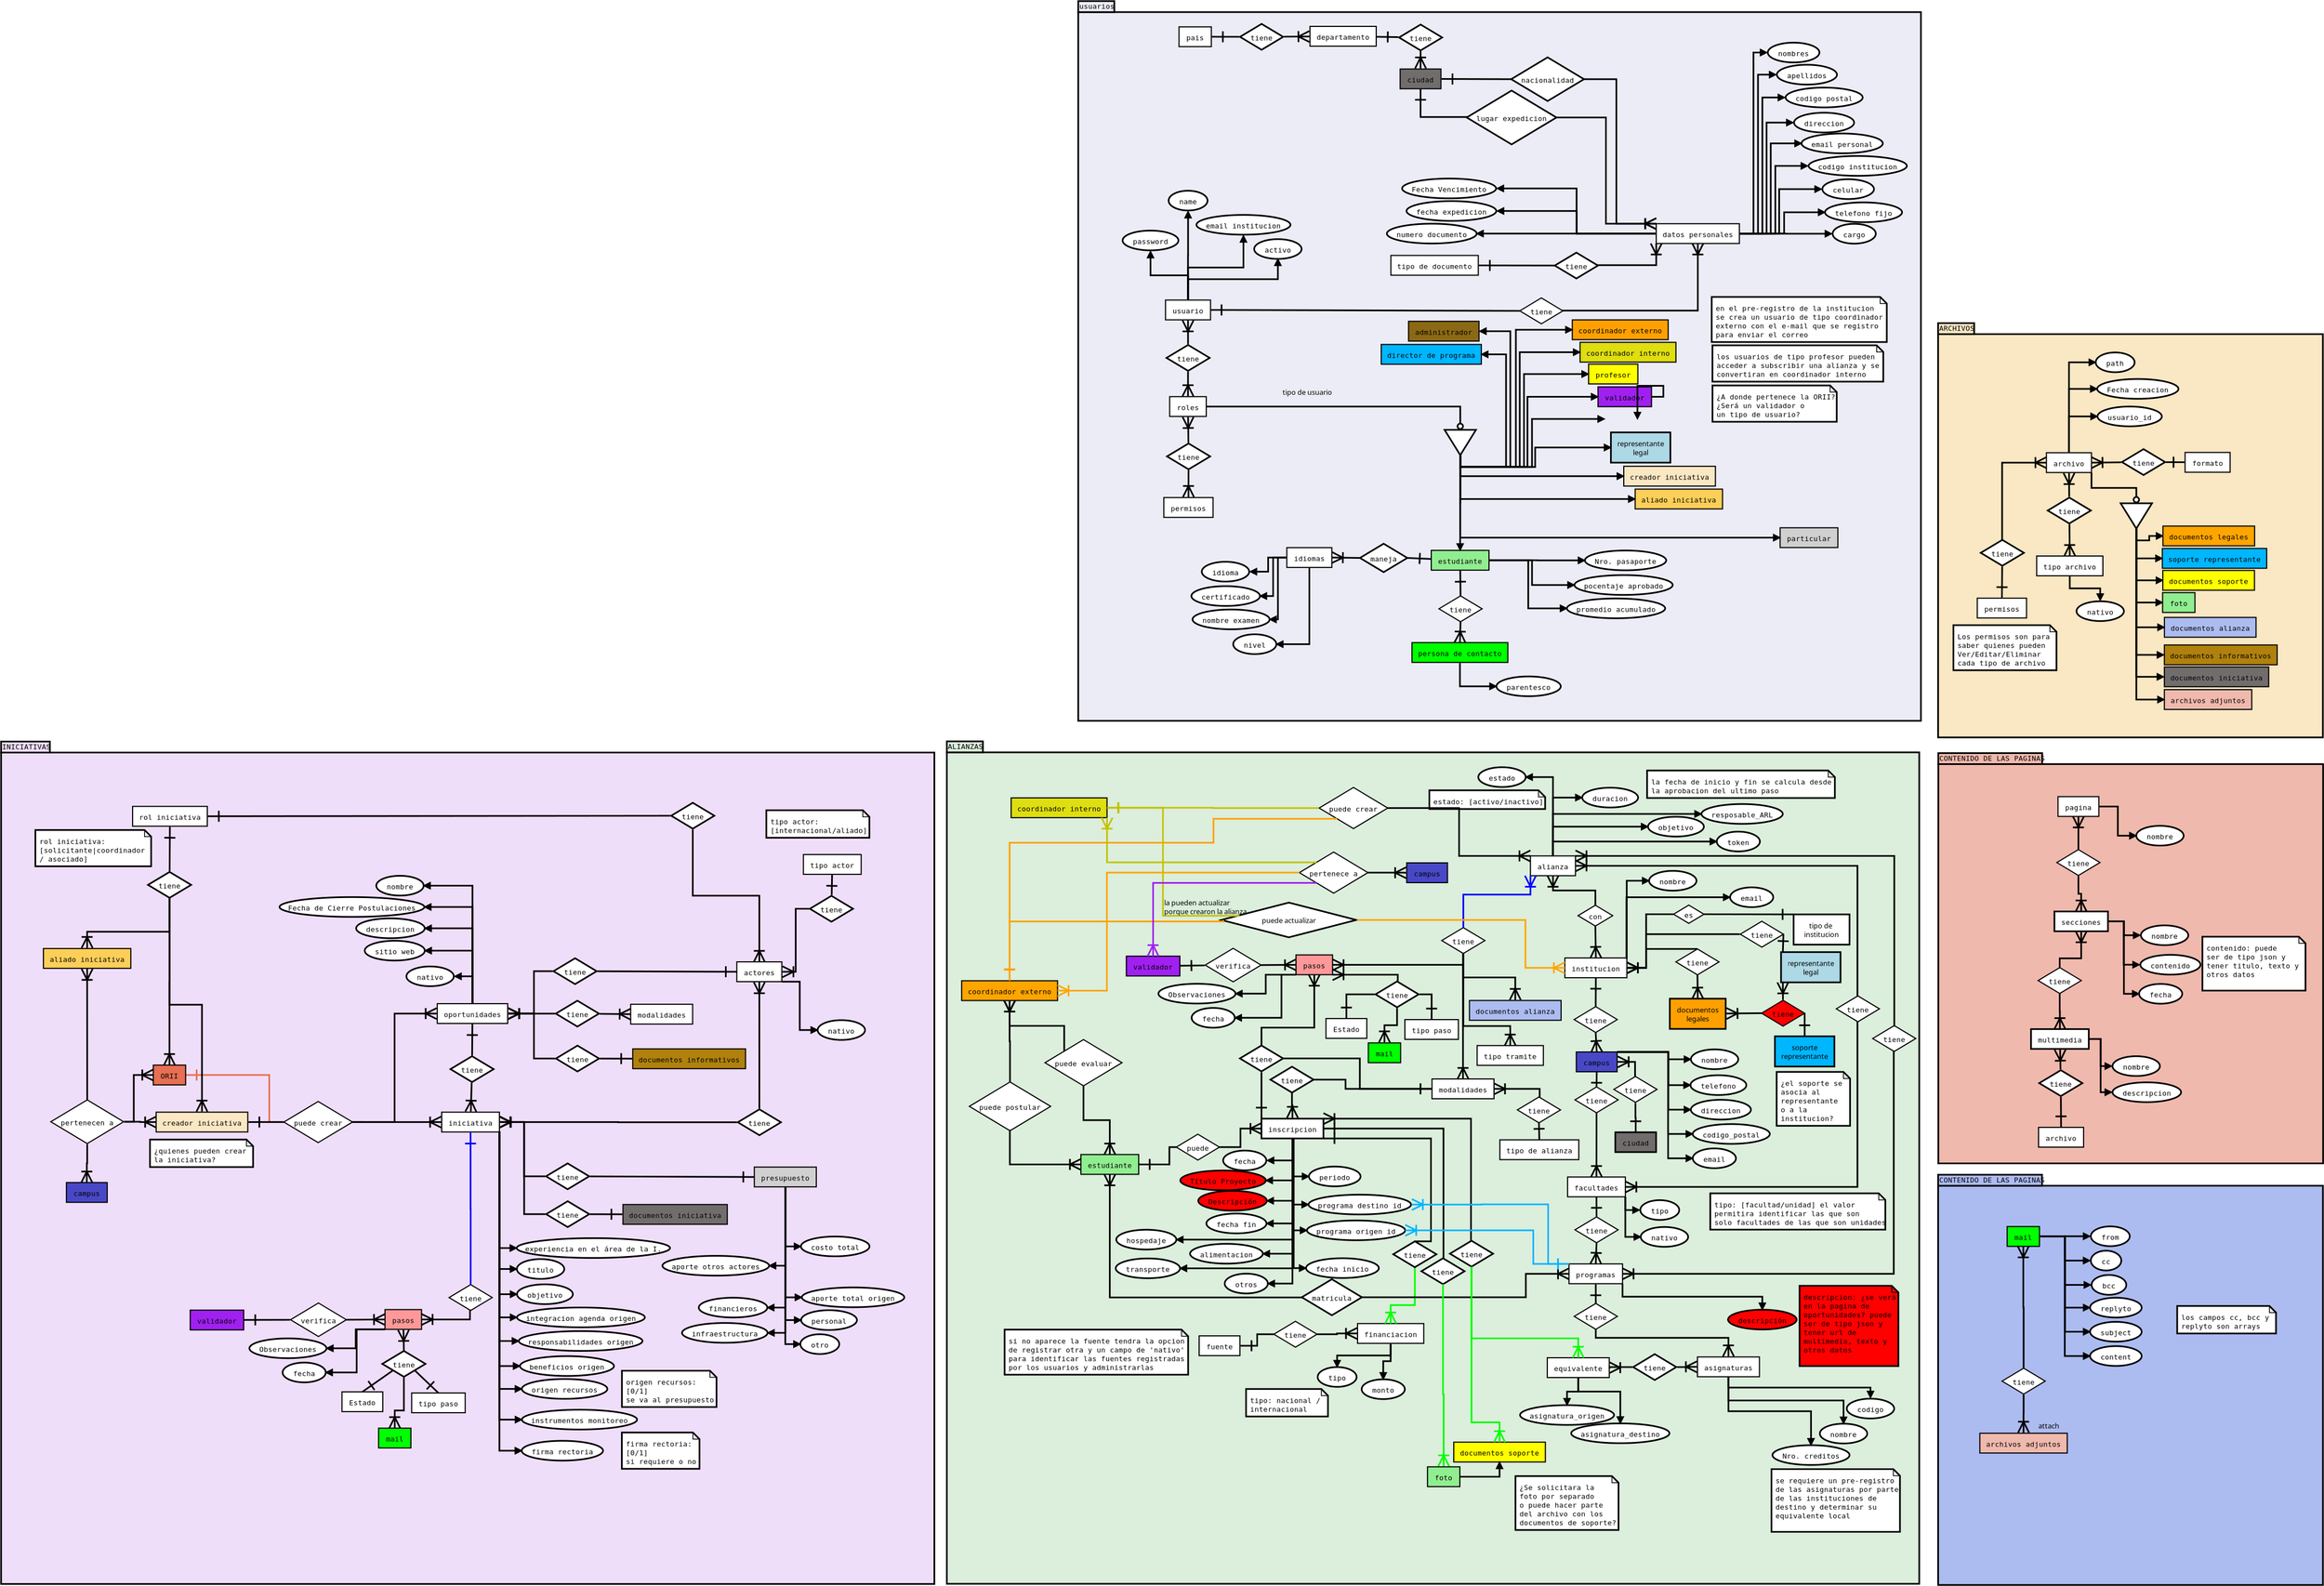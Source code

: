 <?xml version="1.0" encoding="UTF-8"?>
<dia:diagram xmlns:dia="http://www.lysator.liu.se/~alla/dia/">
  <dia:layer name="Cuadros" visible="true">
    <dia:object type="UML - LargePackage" version="0" id="O0">
      <dia:attribute name="obj_pos">
        <dia:point val="78.431,-38.116"/>
      </dia:attribute>
      <dia:attribute name="obj_bb">
        <dia:rectangle val="78.356,-39.191;113.481,-1.375"/>
      </dia:attribute>
      <dia:attribute name="meta">
        <dia:composite type="dict"/>
      </dia:attribute>
      <dia:attribute name="elem_corner">
        <dia:point val="78.431,-38.116"/>
      </dia:attribute>
      <dia:attribute name="elem_width">
        <dia:real val="34.975"/>
      </dia:attribute>
      <dia:attribute name="elem_height">
        <dia:real val="36.666"/>
      </dia:attribute>
      <dia:attribute name="line_width">
        <dia:real val="0.15"/>
      </dia:attribute>
      <dia:attribute name="line_colour">
        <dia:color val="#000000"/>
      </dia:attribute>
      <dia:attribute name="fill_colour">
        <dia:color val="#fae7c3"/>
      </dia:attribute>
      <dia:attribute name="text_colour">
        <dia:color val="#000000"/>
      </dia:attribute>
      <dia:attribute name="stereotype">
        <dia:string>##</dia:string>
      </dia:attribute>
      <dia:attribute name="name">
        <dia:string>#ARCHIVOS#</dia:string>
      </dia:attribute>
    </dia:object>
    <dia:object type="UML - LargePackage" version="0" id="O1">
      <dia:attribute name="obj_pos">
        <dia:point val="78.451,0.979"/>
      </dia:attribute>
      <dia:attribute name="obj_bb">
        <dia:rectangle val="78.376,-0.096;113.501,37.354"/>
      </dia:attribute>
      <dia:attribute name="meta">
        <dia:composite type="dict"/>
      </dia:attribute>
      <dia:attribute name="elem_corner">
        <dia:point val="78.451,0.979"/>
      </dia:attribute>
      <dia:attribute name="elem_width">
        <dia:real val="34.975"/>
      </dia:attribute>
      <dia:attribute name="elem_height">
        <dia:real val="36.3"/>
      </dia:attribute>
      <dia:attribute name="line_width">
        <dia:real val="0.15"/>
      </dia:attribute>
      <dia:attribute name="line_colour">
        <dia:color val="#000000"/>
      </dia:attribute>
      <dia:attribute name="fill_colour">
        <dia:color val="#f0b9ad"/>
      </dia:attribute>
      <dia:attribute name="text_colour">
        <dia:color val="#000000"/>
      </dia:attribute>
      <dia:attribute name="stereotype">
        <dia:string>##</dia:string>
      </dia:attribute>
      <dia:attribute name="name">
        <dia:string>#CONTENIDO DE LAS PAGINAS#</dia:string>
      </dia:attribute>
    </dia:object>
    <dia:object type="UML - LargePackage" version="0" id="O2">
      <dia:attribute name="obj_pos">
        <dia:point val="-11.675,-0.091"/>
      </dia:attribute>
      <dia:attribute name="obj_bb">
        <dia:rectangle val="-11.75,-1.166;76.791,75.579"/>
      </dia:attribute>
      <dia:attribute name="meta">
        <dia:composite type="dict"/>
      </dia:attribute>
      <dia:attribute name="elem_corner">
        <dia:point val="-11.675,-0.091"/>
      </dia:attribute>
      <dia:attribute name="elem_width">
        <dia:real val="88.391"/>
      </dia:attribute>
      <dia:attribute name="elem_height">
        <dia:real val="75.595"/>
      </dia:attribute>
      <dia:attribute name="line_width">
        <dia:real val="0.15"/>
      </dia:attribute>
      <dia:attribute name="line_colour">
        <dia:color val="#000000"/>
      </dia:attribute>
      <dia:attribute name="fill_colour">
        <dia:color val="#dceedc"/>
      </dia:attribute>
      <dia:attribute name="text_colour">
        <dia:color val="#000000"/>
      </dia:attribute>
      <dia:attribute name="stereotype">
        <dia:string>##</dia:string>
      </dia:attribute>
      <dia:attribute name="name">
        <dia:string>#ALIANZAS#</dia:string>
      </dia:attribute>
    </dia:object>
    <dia:object type="UML - LargePackage" version="0" id="O3">
      <dia:attribute name="obj_pos">
        <dia:point val="0.27,-67.396"/>
      </dia:attribute>
      <dia:attribute name="obj_bb">
        <dia:rectangle val="0.195,-68.471;76.945,-2.884"/>
      </dia:attribute>
      <dia:attribute name="meta">
        <dia:composite type="dict"/>
      </dia:attribute>
      <dia:attribute name="elem_corner">
        <dia:point val="0.27,-67.396"/>
      </dia:attribute>
      <dia:attribute name="elem_width">
        <dia:real val="76.6"/>
      </dia:attribute>
      <dia:attribute name="elem_height">
        <dia:real val="64.437"/>
      </dia:attribute>
      <dia:attribute name="line_width">
        <dia:real val="0.15"/>
      </dia:attribute>
      <dia:attribute name="line_colour">
        <dia:color val="#000000"/>
      </dia:attribute>
      <dia:attribute name="fill_colour">
        <dia:color val="#ececf6"/>
      </dia:attribute>
      <dia:attribute name="text_colour">
        <dia:color val="#000000"/>
      </dia:attribute>
      <dia:attribute name="stereotype">
        <dia:string>##</dia:string>
      </dia:attribute>
      <dia:attribute name="name">
        <dia:string>#usuarios#</dia:string>
      </dia:attribute>
    </dia:object>
    <dia:object type="UML - LargePackage" version="0" id="O4">
      <dia:attribute name="obj_pos">
        <dia:point val="-97.641,-0.075"/>
      </dia:attribute>
      <dia:attribute name="obj_bb">
        <dia:rectangle val="-97.716,-1.15;-12.733,75.594"/>
      </dia:attribute>
      <dia:attribute name="meta">
        <dia:composite type="dict"/>
      </dia:attribute>
      <dia:attribute name="elem_corner">
        <dia:point val="-97.641,-0.075"/>
      </dia:attribute>
      <dia:attribute name="elem_width">
        <dia:real val="84.833"/>
      </dia:attribute>
      <dia:attribute name="elem_height">
        <dia:real val="75.595"/>
      </dia:attribute>
      <dia:attribute name="line_width">
        <dia:real val="0.15"/>
      </dia:attribute>
      <dia:attribute name="line_colour">
        <dia:color val="#000000"/>
      </dia:attribute>
      <dia:attribute name="fill_colour">
        <dia:color val="#efdef9"/>
      </dia:attribute>
      <dia:attribute name="text_colour">
        <dia:color val="#000000"/>
      </dia:attribute>
      <dia:attribute name="stereotype">
        <dia:string>##</dia:string>
      </dia:attribute>
      <dia:attribute name="name">
        <dia:string>#INICIATIVAS#</dia:string>
      </dia:attribute>
    </dia:object>
    <dia:object type="UML - LargePackage" version="0" id="O5">
      <dia:attribute name="obj_pos">
        <dia:point val="78.436,39.31"/>
      </dia:attribute>
      <dia:attribute name="obj_bb">
        <dia:rectangle val="78.361,38.235;113.486,75.685"/>
      </dia:attribute>
      <dia:attribute name="meta">
        <dia:composite type="dict"/>
      </dia:attribute>
      <dia:attribute name="elem_corner">
        <dia:point val="78.436,39.31"/>
      </dia:attribute>
      <dia:attribute name="elem_width">
        <dia:real val="34.975"/>
      </dia:attribute>
      <dia:attribute name="elem_height">
        <dia:real val="36.3"/>
      </dia:attribute>
      <dia:attribute name="line_width">
        <dia:real val="0.15"/>
      </dia:attribute>
      <dia:attribute name="line_colour">
        <dia:color val="#000000"/>
      </dia:attribute>
      <dia:attribute name="fill_colour">
        <dia:color val="#adbcf0"/>
      </dia:attribute>
      <dia:attribute name="text_colour">
        <dia:color val="#000000"/>
      </dia:attribute>
      <dia:attribute name="stereotype">
        <dia:string>##</dia:string>
      </dia:attribute>
      <dia:attribute name="name">
        <dia:string>#CONTENIDO DE LAS PAGINAS#</dia:string>
      </dia:attribute>
    </dia:object>
  </dia:layer>
  <dia:layer name="Alianzas" visible="true" active="true">
    <dia:object type="ER - Entity" version="0" id="O6">
      <dia:attribute name="obj_pos">
        <dia:point val="-10.326,20.675"/>
      </dia:attribute>
      <dia:attribute name="obj_bb">
        <dia:rectangle val="-10.376,20.625;-1.561,22.525"/>
      </dia:attribute>
      <dia:attribute name="elem_corner">
        <dia:point val="-10.326,20.675"/>
      </dia:attribute>
      <dia:attribute name="elem_width">
        <dia:real val="8.715"/>
      </dia:attribute>
      <dia:attribute name="elem_height">
        <dia:real val="1.8"/>
      </dia:attribute>
      <dia:attribute name="border_width">
        <dia:real val="0.1"/>
      </dia:attribute>
      <dia:attribute name="border_color">
        <dia:color val="#000000"/>
      </dia:attribute>
      <dia:attribute name="inner_color">
        <dia:color val="#ffa500"/>
      </dia:attribute>
      <dia:attribute name="name">
        <dia:string>#coordinador externo#</dia:string>
      </dia:attribute>
      <dia:attribute name="weak">
        <dia:boolean val="false"/>
      </dia:attribute>
      <dia:attribute name="associative">
        <dia:boolean val="false"/>
      </dia:attribute>
      <dia:attribute name="font">
        <dia:font family="monospace" style="0" name="Courier"/>
      </dia:attribute>
      <dia:attribute name="font_height">
        <dia:real val="0.8"/>
      </dia:attribute>
    </dia:object>
    <dia:object type="ER - Entity" version="0" id="O7">
      <dia:attribute name="obj_pos">
        <dia:point val="41.375,9.325"/>
      </dia:attribute>
      <dia:attribute name="obj_bb">
        <dia:rectangle val="41.325,9.275;45.52,11.175"/>
      </dia:attribute>
      <dia:attribute name="elem_corner">
        <dia:point val="41.375,9.325"/>
      </dia:attribute>
      <dia:attribute name="elem_width">
        <dia:real val="4.095"/>
      </dia:attribute>
      <dia:attribute name="elem_height">
        <dia:real val="1.8"/>
      </dia:attribute>
      <dia:attribute name="border_width">
        <dia:real val="0.1"/>
      </dia:attribute>
      <dia:attribute name="border_color">
        <dia:color val="#000000"/>
      </dia:attribute>
      <dia:attribute name="inner_color">
        <dia:color val="#ffffff"/>
      </dia:attribute>
      <dia:attribute name="name">
        <dia:string>#alianza#</dia:string>
      </dia:attribute>
      <dia:attribute name="weak">
        <dia:boolean val="false"/>
      </dia:attribute>
      <dia:attribute name="associative">
        <dia:boolean val="false"/>
      </dia:attribute>
      <dia:attribute name="font">
        <dia:font family="monospace" style="0" name="Courier"/>
      </dia:attribute>
      <dia:attribute name="font_height">
        <dia:real val="0.8"/>
      </dia:attribute>
    </dia:object>
    <dia:object type="ER - Entity" version="0" id="O8">
      <dia:attribute name="obj_pos">
        <dia:point val="29.96,24.206"/>
      </dia:attribute>
      <dia:attribute name="obj_bb">
        <dia:rectangle val="29.91,24.156;34.875,26.056"/>
      </dia:attribute>
      <dia:attribute name="elem_corner">
        <dia:point val="29.96,24.206"/>
      </dia:attribute>
      <dia:attribute name="elem_width">
        <dia:real val="4.865"/>
      </dia:attribute>
      <dia:attribute name="elem_height">
        <dia:real val="1.8"/>
      </dia:attribute>
      <dia:attribute name="border_width">
        <dia:real val="0.1"/>
      </dia:attribute>
      <dia:attribute name="border_color">
        <dia:color val="#000000"/>
      </dia:attribute>
      <dia:attribute name="inner_color">
        <dia:color val="#ffffff"/>
      </dia:attribute>
      <dia:attribute name="name">
        <dia:string>#tipo paso#</dia:string>
      </dia:attribute>
      <dia:attribute name="weak">
        <dia:boolean val="false"/>
      </dia:attribute>
      <dia:attribute name="associative">
        <dia:boolean val="false"/>
      </dia:attribute>
      <dia:attribute name="font">
        <dia:font family="monospace" style="0" name="Courier"/>
      </dia:attribute>
      <dia:attribute name="font_height">
        <dia:real val="0.8"/>
      </dia:attribute>
    </dia:object>
    <dia:object type="ER - Entity" version="0" id="O9">
      <dia:attribute name="obj_pos">
        <dia:point val="32.428,29.603"/>
      </dia:attribute>
      <dia:attribute name="obj_bb">
        <dia:rectangle val="32.378,29.553;38.113,31.453"/>
      </dia:attribute>
      <dia:attribute name="elem_corner">
        <dia:point val="32.428,29.603"/>
      </dia:attribute>
      <dia:attribute name="elem_width">
        <dia:real val="5.635"/>
      </dia:attribute>
      <dia:attribute name="elem_height">
        <dia:real val="1.8"/>
      </dia:attribute>
      <dia:attribute name="border_width">
        <dia:real val="0.1"/>
      </dia:attribute>
      <dia:attribute name="border_color">
        <dia:color val="#000000"/>
      </dia:attribute>
      <dia:attribute name="inner_color">
        <dia:color val="#ffffff"/>
      </dia:attribute>
      <dia:attribute name="name">
        <dia:string>#modalidades#</dia:string>
      </dia:attribute>
      <dia:attribute name="weak">
        <dia:boolean val="false"/>
      </dia:attribute>
      <dia:attribute name="associative">
        <dia:boolean val="false"/>
      </dia:attribute>
      <dia:attribute name="font">
        <dia:font family="monospace" style="0" name="Courier"/>
      </dia:attribute>
      <dia:attribute name="font_height">
        <dia:real val="0.8"/>
      </dia:attribute>
    </dia:object>
    <dia:object type="ER - Entity" version="0" id="O10">
      <dia:attribute name="obj_pos">
        <dia:point val="44.881,46.419"/>
      </dia:attribute>
      <dia:attribute name="obj_bb">
        <dia:rectangle val="44.831,46.369;49.796,48.269"/>
      </dia:attribute>
      <dia:attribute name="elem_corner">
        <dia:point val="44.881,46.419"/>
      </dia:attribute>
      <dia:attribute name="elem_width">
        <dia:real val="4.865"/>
      </dia:attribute>
      <dia:attribute name="elem_height">
        <dia:real val="1.8"/>
      </dia:attribute>
      <dia:attribute name="border_width">
        <dia:real val="0.1"/>
      </dia:attribute>
      <dia:attribute name="border_color">
        <dia:color val="#000000"/>
      </dia:attribute>
      <dia:attribute name="inner_color">
        <dia:color val="#ffffff"/>
      </dia:attribute>
      <dia:attribute name="name">
        <dia:string>#programas#</dia:string>
      </dia:attribute>
      <dia:attribute name="weak">
        <dia:boolean val="false"/>
      </dia:attribute>
      <dia:attribute name="associative">
        <dia:boolean val="false"/>
      </dia:attribute>
      <dia:attribute name="font">
        <dia:font family="monospace" style="0" name="Courier"/>
      </dia:attribute>
      <dia:attribute name="font_height">
        <dia:real val="0.8"/>
      </dia:attribute>
    </dia:object>
    <dia:object type="ER - Entity" version="0" id="O11">
      <dia:attribute name="obj_pos">
        <dia:point val="20.063,18.325"/>
      </dia:attribute>
      <dia:attribute name="obj_bb">
        <dia:rectangle val="20.013,18.275;23.438,20.175"/>
      </dia:attribute>
      <dia:attribute name="elem_corner">
        <dia:point val="20.063,18.325"/>
      </dia:attribute>
      <dia:attribute name="elem_width">
        <dia:real val="3.325"/>
      </dia:attribute>
      <dia:attribute name="elem_height">
        <dia:real val="1.8"/>
      </dia:attribute>
      <dia:attribute name="border_width">
        <dia:real val="0.1"/>
      </dia:attribute>
      <dia:attribute name="border_color">
        <dia:color val="#000000"/>
      </dia:attribute>
      <dia:attribute name="inner_color">
        <dia:color val="#ff9898"/>
      </dia:attribute>
      <dia:attribute name="name">
        <dia:string>#pasos#</dia:string>
      </dia:attribute>
      <dia:attribute name="weak">
        <dia:boolean val="false"/>
      </dia:attribute>
      <dia:attribute name="associative">
        <dia:boolean val="false"/>
      </dia:attribute>
      <dia:attribute name="font">
        <dia:font family="monospace" style="0" name="Courier"/>
      </dia:attribute>
      <dia:attribute name="font_height">
        <dia:real val="0.8"/>
      </dia:attribute>
    </dia:object>
    <dia:object type="ER - Entity" version="0" id="O12">
      <dia:attribute name="obj_pos">
        <dia:point val="38.596,35.138"/>
      </dia:attribute>
      <dia:attribute name="obj_bb">
        <dia:rectangle val="38.546,35.088;45.821,36.988"/>
      </dia:attribute>
      <dia:attribute name="elem_corner">
        <dia:point val="38.596,35.138"/>
      </dia:attribute>
      <dia:attribute name="elem_width">
        <dia:real val="7.175"/>
      </dia:attribute>
      <dia:attribute name="elem_height">
        <dia:real val="1.8"/>
      </dia:attribute>
      <dia:attribute name="border_width">
        <dia:real val="0.1"/>
      </dia:attribute>
      <dia:attribute name="border_color">
        <dia:color val="#000000"/>
      </dia:attribute>
      <dia:attribute name="inner_color">
        <dia:color val="#ffffff"/>
      </dia:attribute>
      <dia:attribute name="name">
        <dia:string>#tipo de alianza#</dia:string>
      </dia:attribute>
      <dia:attribute name="weak">
        <dia:boolean val="false"/>
      </dia:attribute>
      <dia:attribute name="associative">
        <dia:boolean val="false"/>
      </dia:attribute>
      <dia:attribute name="font">
        <dia:font family="monospace" style="0" name="Courier"/>
      </dia:attribute>
      <dia:attribute name="font_height">
        <dia:real val="0.8"/>
      </dia:attribute>
    </dia:object>
    <dia:object type="ER - Entity" version="0" id="O13">
      <dia:attribute name="obj_pos">
        <dia:point val="0.515,36.475"/>
      </dia:attribute>
      <dia:attribute name="obj_bb">
        <dia:rectangle val="0.465,36.425;5.815,38.325"/>
      </dia:attribute>
      <dia:attribute name="elem_corner">
        <dia:point val="0.515,36.475"/>
      </dia:attribute>
      <dia:attribute name="elem_width">
        <dia:real val="5.25"/>
      </dia:attribute>
      <dia:attribute name="elem_height">
        <dia:real val="1.8"/>
      </dia:attribute>
      <dia:attribute name="border_width">
        <dia:real val="0.1"/>
      </dia:attribute>
      <dia:attribute name="border_color">
        <dia:color val="#000000"/>
      </dia:attribute>
      <dia:attribute name="inner_color">
        <dia:color val="#90ee90"/>
      </dia:attribute>
      <dia:attribute name="name">
        <dia:string>#estudiante#</dia:string>
      </dia:attribute>
      <dia:attribute name="weak">
        <dia:boolean val="false"/>
      </dia:attribute>
      <dia:attribute name="associative">
        <dia:boolean val="false"/>
      </dia:attribute>
      <dia:attribute name="font">
        <dia:font family="monospace" style="0" name="Courier"/>
      </dia:attribute>
      <dia:attribute name="font_height">
        <dia:real val="0.8"/>
      </dia:attribute>
    </dia:object>
    <dia:object type="ER - Entity" version="0" id="O14">
      <dia:attribute name="obj_pos">
        <dia:point val="44.751,38.519"/>
      </dia:attribute>
      <dia:attribute name="obj_bb">
        <dia:rectangle val="44.701,38.469;50.051,40.369"/>
      </dia:attribute>
      <dia:attribute name="elem_corner">
        <dia:point val="44.751,38.519"/>
      </dia:attribute>
      <dia:attribute name="elem_width">
        <dia:real val="5.25"/>
      </dia:attribute>
      <dia:attribute name="elem_height">
        <dia:real val="1.8"/>
      </dia:attribute>
      <dia:attribute name="border_width">
        <dia:real val="0.1"/>
      </dia:attribute>
      <dia:attribute name="border_color">
        <dia:color val="#000000"/>
      </dia:attribute>
      <dia:attribute name="inner_color">
        <dia:color val="#ffffff"/>
      </dia:attribute>
      <dia:attribute name="name">
        <dia:string>#facultades#</dia:string>
      </dia:attribute>
      <dia:attribute name="weak">
        <dia:boolean val="false"/>
      </dia:attribute>
      <dia:attribute name="associative">
        <dia:boolean val="false"/>
      </dia:attribute>
      <dia:attribute name="font">
        <dia:font family="monospace" style="0" name="Courier"/>
      </dia:attribute>
      <dia:attribute name="font_height">
        <dia:real val="0.8"/>
      </dia:attribute>
    </dia:object>
    <dia:object type="ER - Relationship" version="0" id="O15">
      <dia:attribute name="obj_pos">
        <dia:point val="60.445,15.264"/>
      </dia:attribute>
      <dia:attribute name="obj_bb">
        <dia:rectangle val="60.095,15.214;64.72,17.669"/>
      </dia:attribute>
      <dia:attribute name="elem_corner">
        <dia:point val="60.445,15.264"/>
      </dia:attribute>
      <dia:attribute name="elem_width">
        <dia:real val="3.925"/>
      </dia:attribute>
      <dia:attribute name="elem_height">
        <dia:real val="2.355"/>
      </dia:attribute>
      <dia:attribute name="border_width">
        <dia:real val="0.1"/>
      </dia:attribute>
      <dia:attribute name="border_color">
        <dia:color val="#000000"/>
      </dia:attribute>
      <dia:attribute name="inner_color">
        <dia:color val="#ffffff"/>
      </dia:attribute>
      <dia:attribute name="name">
        <dia:string>#tiene#</dia:string>
      </dia:attribute>
      <dia:attribute name="left_card">
        <dia:string>##</dia:string>
      </dia:attribute>
      <dia:attribute name="right_card">
        <dia:string>##</dia:string>
      </dia:attribute>
      <dia:attribute name="identifying">
        <dia:boolean val="false"/>
      </dia:attribute>
      <dia:attribute name="rotated">
        <dia:boolean val="false"/>
      </dia:attribute>
      <dia:attribute name="font">
        <dia:font family="monospace" style="0" name="Courier"/>
      </dia:attribute>
      <dia:attribute name="font_height">
        <dia:real val="0.8"/>
      </dia:attribute>
    </dia:object>
    <dia:object type="ER - Relationship" version="0" id="O16">
      <dia:attribute name="obj_pos">
        <dia:point val="45.421,42.144"/>
      </dia:attribute>
      <dia:attribute name="obj_bb">
        <dia:rectangle val="45.071,42.094;49.696,44.549"/>
      </dia:attribute>
      <dia:attribute name="elem_corner">
        <dia:point val="45.421,42.144"/>
      </dia:attribute>
      <dia:attribute name="elem_width">
        <dia:real val="3.925"/>
      </dia:attribute>
      <dia:attribute name="elem_height">
        <dia:real val="2.355"/>
      </dia:attribute>
      <dia:attribute name="border_width">
        <dia:real val="0.1"/>
      </dia:attribute>
      <dia:attribute name="border_color">
        <dia:color val="#000000"/>
      </dia:attribute>
      <dia:attribute name="inner_color">
        <dia:color val="#ffffff"/>
      </dia:attribute>
      <dia:attribute name="name">
        <dia:string>#tiene#</dia:string>
      </dia:attribute>
      <dia:attribute name="left_card">
        <dia:string>##</dia:string>
      </dia:attribute>
      <dia:attribute name="right_card">
        <dia:string>##</dia:string>
      </dia:attribute>
      <dia:attribute name="identifying">
        <dia:boolean val="false"/>
      </dia:attribute>
      <dia:attribute name="rotated">
        <dia:boolean val="false"/>
      </dia:attribute>
      <dia:attribute name="font">
        <dia:font family="monospace" style="0" name="Courier"/>
      </dia:attribute>
      <dia:attribute name="font_height">
        <dia:real val="0.8"/>
      </dia:attribute>
    </dia:object>
    <dia:object type="ER - Relationship" version="0" id="O17">
      <dia:attribute name="obj_pos">
        <dia:point val="40.186,31.24"/>
      </dia:attribute>
      <dia:attribute name="obj_bb">
        <dia:rectangle val="39.836,31.19;44.461,33.645"/>
      </dia:attribute>
      <dia:attribute name="elem_corner">
        <dia:point val="40.186,31.24"/>
      </dia:attribute>
      <dia:attribute name="elem_width">
        <dia:real val="3.925"/>
      </dia:attribute>
      <dia:attribute name="elem_height">
        <dia:real val="2.355"/>
      </dia:attribute>
      <dia:attribute name="border_width">
        <dia:real val="0.1"/>
      </dia:attribute>
      <dia:attribute name="border_color">
        <dia:color val="#000000"/>
      </dia:attribute>
      <dia:attribute name="inner_color">
        <dia:color val="#ffffff"/>
      </dia:attribute>
      <dia:attribute name="name">
        <dia:string>#tiene#</dia:string>
      </dia:attribute>
      <dia:attribute name="left_card">
        <dia:string>##</dia:string>
      </dia:attribute>
      <dia:attribute name="right_card">
        <dia:string>##</dia:string>
      </dia:attribute>
      <dia:attribute name="identifying">
        <dia:boolean val="false"/>
      </dia:attribute>
      <dia:attribute name="rotated">
        <dia:boolean val="false"/>
      </dia:attribute>
      <dia:attribute name="font">
        <dia:font family="monospace" style="0" name="Courier"/>
      </dia:attribute>
      <dia:attribute name="font_height">
        <dia:real val="0.8"/>
      </dia:attribute>
    </dia:object>
    <dia:object type="ER - Relationship" version="0" id="O18">
      <dia:attribute name="obj_pos">
        <dia:point val="45.42,30.325"/>
      </dia:attribute>
      <dia:attribute name="obj_bb">
        <dia:rectangle val="45.07,30.275;49.695,32.73"/>
      </dia:attribute>
      <dia:attribute name="elem_corner">
        <dia:point val="45.42,30.325"/>
      </dia:attribute>
      <dia:attribute name="elem_width">
        <dia:real val="3.925"/>
      </dia:attribute>
      <dia:attribute name="elem_height">
        <dia:real val="2.355"/>
      </dia:attribute>
      <dia:attribute name="border_width">
        <dia:real val="0.1"/>
      </dia:attribute>
      <dia:attribute name="border_color">
        <dia:color val="#000000"/>
      </dia:attribute>
      <dia:attribute name="inner_color">
        <dia:color val="#ffffff"/>
      </dia:attribute>
      <dia:attribute name="name">
        <dia:string>#tiene#</dia:string>
      </dia:attribute>
      <dia:attribute name="left_card">
        <dia:string>##</dia:string>
      </dia:attribute>
      <dia:attribute name="right_card">
        <dia:string>##</dia:string>
      </dia:attribute>
      <dia:attribute name="identifying">
        <dia:boolean val="false"/>
      </dia:attribute>
      <dia:attribute name="rotated">
        <dia:boolean val="false"/>
      </dia:attribute>
      <dia:attribute name="font">
        <dia:font family="monospace" style="0" name="Courier"/>
      </dia:attribute>
      <dia:attribute name="font_height">
        <dia:real val="0.8"/>
      </dia:attribute>
    </dia:object>
    <dia:object type="ER - Relationship" version="0" id="O19">
      <dia:attribute name="obj_pos">
        <dia:point val="72.48,24.75"/>
      </dia:attribute>
      <dia:attribute name="obj_bb">
        <dia:rectangle val="72.13,24.7;76.755,27.155"/>
      </dia:attribute>
      <dia:attribute name="elem_corner">
        <dia:point val="72.48,24.75"/>
      </dia:attribute>
      <dia:attribute name="elem_width">
        <dia:real val="3.925"/>
      </dia:attribute>
      <dia:attribute name="elem_height">
        <dia:real val="2.355"/>
      </dia:attribute>
      <dia:attribute name="border_width">
        <dia:real val="0.1"/>
      </dia:attribute>
      <dia:attribute name="border_color">
        <dia:color val="#000000"/>
      </dia:attribute>
      <dia:attribute name="inner_color">
        <dia:color val="#ffffff"/>
      </dia:attribute>
      <dia:attribute name="name">
        <dia:string>#tiene#</dia:string>
      </dia:attribute>
      <dia:attribute name="left_card">
        <dia:string>##</dia:string>
      </dia:attribute>
      <dia:attribute name="right_card">
        <dia:string>##</dia:string>
      </dia:attribute>
      <dia:attribute name="identifying">
        <dia:boolean val="false"/>
      </dia:attribute>
      <dia:attribute name="rotated">
        <dia:boolean val="false"/>
      </dia:attribute>
      <dia:attribute name="font">
        <dia:font family="monospace" style="0" name="Courier"/>
      </dia:attribute>
      <dia:attribute name="font_height">
        <dia:real val="0.8"/>
      </dia:attribute>
    </dia:object>
    <dia:object type="ER - Relationship" version="0" id="O20">
      <dia:attribute name="obj_pos">
        <dia:point val="11.812,17.725"/>
      </dia:attribute>
      <dia:attribute name="obj_bb">
        <dia:rectangle val="11.462,17.675;17.242,20.823"/>
      </dia:attribute>
      <dia:attribute name="elem_corner">
        <dia:point val="11.812,17.725"/>
      </dia:attribute>
      <dia:attribute name="elem_width">
        <dia:real val="5.08"/>
      </dia:attribute>
      <dia:attribute name="elem_height">
        <dia:real val="3.048"/>
      </dia:attribute>
      <dia:attribute name="border_width">
        <dia:real val="0.1"/>
      </dia:attribute>
      <dia:attribute name="border_color">
        <dia:color val="#000000"/>
      </dia:attribute>
      <dia:attribute name="inner_color">
        <dia:color val="#ffffff"/>
      </dia:attribute>
      <dia:attribute name="name">
        <dia:string>#verifica#</dia:string>
      </dia:attribute>
      <dia:attribute name="left_card">
        <dia:string>##</dia:string>
      </dia:attribute>
      <dia:attribute name="right_card">
        <dia:string>##</dia:string>
      </dia:attribute>
      <dia:attribute name="identifying">
        <dia:boolean val="false"/>
      </dia:attribute>
      <dia:attribute name="rotated">
        <dia:boolean val="false"/>
      </dia:attribute>
      <dia:attribute name="font">
        <dia:font family="monospace" style="0" name="Courier"/>
      </dia:attribute>
      <dia:attribute name="font_height">
        <dia:real val="0.8"/>
      </dia:attribute>
    </dia:object>
    <dia:object type="ER - Relationship" version="0" id="O21">
      <dia:attribute name="obj_pos">
        <dia:point val="33.31,15.842"/>
      </dia:attribute>
      <dia:attribute name="obj_bb">
        <dia:rectangle val="32.96,15.792;37.585,18.247"/>
      </dia:attribute>
      <dia:attribute name="elem_corner">
        <dia:point val="33.31,15.842"/>
      </dia:attribute>
      <dia:attribute name="elem_width">
        <dia:real val="3.925"/>
      </dia:attribute>
      <dia:attribute name="elem_height">
        <dia:real val="2.355"/>
      </dia:attribute>
      <dia:attribute name="border_width">
        <dia:real val="0.1"/>
      </dia:attribute>
      <dia:attribute name="border_color">
        <dia:color val="#000000"/>
      </dia:attribute>
      <dia:attribute name="inner_color">
        <dia:color val="#ffffff"/>
      </dia:attribute>
      <dia:attribute name="name">
        <dia:string>#tiene#</dia:string>
      </dia:attribute>
      <dia:attribute name="left_card">
        <dia:string>##</dia:string>
      </dia:attribute>
      <dia:attribute name="right_card">
        <dia:string>##</dia:string>
      </dia:attribute>
      <dia:attribute name="identifying">
        <dia:boolean val="false"/>
      </dia:attribute>
      <dia:attribute name="rotated">
        <dia:boolean val="false"/>
      </dia:attribute>
      <dia:attribute name="font">
        <dia:font family="monospace" style="0" name="Courier"/>
      </dia:attribute>
      <dia:attribute name="font_height">
        <dia:real val="0.8"/>
      </dia:attribute>
    </dia:object>
    <dia:object type="ER - Relationship" version="0" id="O22">
      <dia:attribute name="obj_pos">
        <dia:point val="22.17,3.1"/>
      </dia:attribute>
      <dia:attribute name="obj_bb">
        <dia:rectangle val="21.82,3.05;28.755,6.891"/>
      </dia:attribute>
      <dia:attribute name="elem_corner">
        <dia:point val="22.17,3.1"/>
      </dia:attribute>
      <dia:attribute name="elem_width">
        <dia:real val="6.235"/>
      </dia:attribute>
      <dia:attribute name="elem_height">
        <dia:real val="3.741"/>
      </dia:attribute>
      <dia:attribute name="border_width">
        <dia:real val="0.1"/>
      </dia:attribute>
      <dia:attribute name="border_color">
        <dia:color val="#000000"/>
      </dia:attribute>
      <dia:attribute name="inner_color">
        <dia:color val="#ffffff"/>
      </dia:attribute>
      <dia:attribute name="name">
        <dia:string>#puede crear#</dia:string>
      </dia:attribute>
      <dia:attribute name="left_card">
        <dia:string>##</dia:string>
      </dia:attribute>
      <dia:attribute name="right_card">
        <dia:string>##</dia:string>
      </dia:attribute>
      <dia:attribute name="identifying">
        <dia:boolean val="false"/>
      </dia:attribute>
      <dia:attribute name="rotated">
        <dia:boolean val="false"/>
      </dia:attribute>
      <dia:attribute name="font">
        <dia:font family="monospace" style="0" name="Courier"/>
      </dia:attribute>
      <dia:attribute name="font_height">
        <dia:real val="0.8"/>
      </dia:attribute>
    </dia:object>
    <dia:object type="Standard - Line" version="0" id="O23">
      <dia:attribute name="obj_pos">
        <dia:point val="42.183,35.138"/>
      </dia:attribute>
      <dia:attribute name="obj_bb">
        <dia:rectangle val="41.538,33.519;42.78,35.305"/>
      </dia:attribute>
      <dia:attribute name="conn_endpoints">
        <dia:point val="42.183,35.138"/>
        <dia:point val="42.148,33.595"/>
      </dia:attribute>
      <dia:attribute name="numcp">
        <dia:int val="1"/>
      </dia:attribute>
      <dia:attribute name="line_width">
        <dia:real val="0.15"/>
      </dia:attribute>
      <dia:attribute name="start_arrow">
        <dia:enum val="21"/>
      </dia:attribute>
      <dia:attribute name="start_arrow_length">
        <dia:real val="1"/>
      </dia:attribute>
      <dia:attribute name="start_arrow_width">
        <dia:real val="1"/>
      </dia:attribute>
      <dia:connections>
        <dia:connection handle="0" to="O12" connection="1"/>
        <dia:connection handle="1" to="O17" connection="6"/>
      </dia:connections>
    </dia:object>
    <dia:object type="ER - Entity" version="0" id="O24">
      <dia:attribute name="obj_pos">
        <dia:point val="45.544,27.15"/>
      </dia:attribute>
      <dia:attribute name="obj_bb">
        <dia:rectangle val="45.494,27.1;49.304,29"/>
      </dia:attribute>
      <dia:attribute name="elem_corner">
        <dia:point val="45.544,27.15"/>
      </dia:attribute>
      <dia:attribute name="elem_width">
        <dia:real val="3.71"/>
      </dia:attribute>
      <dia:attribute name="elem_height">
        <dia:real val="1.8"/>
      </dia:attribute>
      <dia:attribute name="border_width">
        <dia:real val="0.1"/>
      </dia:attribute>
      <dia:attribute name="border_color">
        <dia:color val="#000000"/>
      </dia:attribute>
      <dia:attribute name="inner_color">
        <dia:color val="#4848c7"/>
      </dia:attribute>
      <dia:attribute name="name">
        <dia:string>#campus#</dia:string>
      </dia:attribute>
      <dia:attribute name="weak">
        <dia:boolean val="false"/>
      </dia:attribute>
      <dia:attribute name="associative">
        <dia:boolean val="false"/>
      </dia:attribute>
      <dia:attribute name="font">
        <dia:font family="monospace" style="0" name="Courier"/>
      </dia:attribute>
      <dia:attribute name="font_height">
        <dia:real val="0.8"/>
      </dia:attribute>
    </dia:object>
    <dia:object type="ER - Entity" version="0" id="O25">
      <dia:attribute name="obj_pos">
        <dia:point val="44.504,18.6"/>
      </dia:attribute>
      <dia:attribute name="obj_bb">
        <dia:rectangle val="44.454,18.55;50.189,20.45"/>
      </dia:attribute>
      <dia:attribute name="elem_corner">
        <dia:point val="44.504,18.6"/>
      </dia:attribute>
      <dia:attribute name="elem_width">
        <dia:real val="5.635"/>
      </dia:attribute>
      <dia:attribute name="elem_height">
        <dia:real val="1.8"/>
      </dia:attribute>
      <dia:attribute name="border_width">
        <dia:real val="0.1"/>
      </dia:attribute>
      <dia:attribute name="border_color">
        <dia:color val="#000000"/>
      </dia:attribute>
      <dia:attribute name="inner_color">
        <dia:color val="#ffffff"/>
      </dia:attribute>
      <dia:attribute name="name">
        <dia:string>#institucion#</dia:string>
      </dia:attribute>
      <dia:attribute name="weak">
        <dia:boolean val="false"/>
      </dia:attribute>
      <dia:attribute name="associative">
        <dia:boolean val="false"/>
      </dia:attribute>
      <dia:attribute name="font">
        <dia:font family="monospace" style="0" name="Courier"/>
      </dia:attribute>
      <dia:attribute name="font_height">
        <dia:real val="0.8"/>
      </dia:attribute>
    </dia:object>
    <dia:object type="ER - Relationship" version="0" id="O26">
      <dia:attribute name="obj_pos">
        <dia:point val="45.344,23.025"/>
      </dia:attribute>
      <dia:attribute name="obj_bb">
        <dia:rectangle val="44.994,22.975;49.619,25.43"/>
      </dia:attribute>
      <dia:attribute name="elem_corner">
        <dia:point val="45.344,23.025"/>
      </dia:attribute>
      <dia:attribute name="elem_width">
        <dia:real val="3.925"/>
      </dia:attribute>
      <dia:attribute name="elem_height">
        <dia:real val="2.355"/>
      </dia:attribute>
      <dia:attribute name="border_width">
        <dia:real val="0.1"/>
      </dia:attribute>
      <dia:attribute name="border_color">
        <dia:color val="#000000"/>
      </dia:attribute>
      <dia:attribute name="inner_color">
        <dia:color val="#ffffff"/>
      </dia:attribute>
      <dia:attribute name="name">
        <dia:string>#tiene#</dia:string>
      </dia:attribute>
      <dia:attribute name="left_card">
        <dia:string>##</dia:string>
      </dia:attribute>
      <dia:attribute name="right_card">
        <dia:string>##</dia:string>
      </dia:attribute>
      <dia:attribute name="identifying">
        <dia:boolean val="false"/>
      </dia:attribute>
      <dia:attribute name="rotated">
        <dia:boolean val="false"/>
      </dia:attribute>
      <dia:attribute name="font">
        <dia:font family="monospace" style="0" name="Courier"/>
      </dia:attribute>
      <dia:attribute name="font_height">
        <dia:real val="0.8"/>
      </dia:attribute>
    </dia:object>
    <dia:object type="ER - Relationship" version="0" id="O27">
      <dia:attribute name="obj_pos">
        <dia:point val="45.699,13.809"/>
      </dia:attribute>
      <dia:attribute name="obj_bb">
        <dia:rectangle val="45.349,13.759;49.204,15.752"/>
      </dia:attribute>
      <dia:attribute name="elem_corner">
        <dia:point val="45.699,13.809"/>
      </dia:attribute>
      <dia:attribute name="elem_width">
        <dia:real val="3.155"/>
      </dia:attribute>
      <dia:attribute name="elem_height">
        <dia:real val="1.893"/>
      </dia:attribute>
      <dia:attribute name="border_width">
        <dia:real val="0.1"/>
      </dia:attribute>
      <dia:attribute name="border_color">
        <dia:color val="#000000"/>
      </dia:attribute>
      <dia:attribute name="inner_color">
        <dia:color val="#ffffff"/>
      </dia:attribute>
      <dia:attribute name="name">
        <dia:string>#con#</dia:string>
      </dia:attribute>
      <dia:attribute name="left_card">
        <dia:string>##</dia:string>
      </dia:attribute>
      <dia:attribute name="right_card">
        <dia:string>##</dia:string>
      </dia:attribute>
      <dia:attribute name="identifying">
        <dia:boolean val="false"/>
      </dia:attribute>
      <dia:attribute name="rotated">
        <dia:boolean val="false"/>
      </dia:attribute>
      <dia:attribute name="font">
        <dia:font family="monospace" style="0" name="Courier"/>
      </dia:attribute>
      <dia:attribute name="font_height">
        <dia:real val="0.8"/>
      </dia:attribute>
    </dia:object>
    <dia:object type="Standard - Line" version="0" id="O28">
      <dia:attribute name="obj_pos">
        <dia:point val="47.276,15.702"/>
      </dia:attribute>
      <dia:attribute name="obj_bb">
        <dia:rectangle val="46.683,15.626;47.926,18.768"/>
      </dia:attribute>
      <dia:attribute name="conn_endpoints">
        <dia:point val="47.276,15.702"/>
        <dia:point val="47.321,18.6"/>
      </dia:attribute>
      <dia:attribute name="numcp">
        <dia:int val="1"/>
      </dia:attribute>
      <dia:attribute name="line_width">
        <dia:real val="0.15"/>
      </dia:attribute>
      <dia:attribute name="end_arrow">
        <dia:enum val="28"/>
      </dia:attribute>
      <dia:attribute name="end_arrow_length">
        <dia:real val="1"/>
      </dia:attribute>
      <dia:attribute name="end_arrow_width">
        <dia:real val="1"/>
      </dia:attribute>
      <dia:connections>
        <dia:connection handle="0" to="O27" connection="6"/>
        <dia:connection handle="1" to="O25" connection="1"/>
      </dia:connections>
    </dia:object>
    <dia:object type="ER - Relationship" version="0" id="O29">
      <dia:attribute name="obj_pos">
        <dia:point val="-2.756,26.025"/>
      </dia:attribute>
      <dia:attribute name="obj_bb">
        <dia:rectangle val="-3.106,25.975;4.599,30.278"/>
      </dia:attribute>
      <dia:attribute name="elem_corner">
        <dia:point val="-2.756,26.025"/>
      </dia:attribute>
      <dia:attribute name="elem_width">
        <dia:real val="7.005"/>
      </dia:attribute>
      <dia:attribute name="elem_height">
        <dia:real val="4.203"/>
      </dia:attribute>
      <dia:attribute name="border_width">
        <dia:real val="0.1"/>
      </dia:attribute>
      <dia:attribute name="border_color">
        <dia:color val="#000000"/>
      </dia:attribute>
      <dia:attribute name="inner_color">
        <dia:color val="#ffffff"/>
      </dia:attribute>
      <dia:attribute name="name">
        <dia:string>#puede evaluar#</dia:string>
      </dia:attribute>
      <dia:attribute name="left_card">
        <dia:string>##</dia:string>
      </dia:attribute>
      <dia:attribute name="right_card">
        <dia:string>##</dia:string>
      </dia:attribute>
      <dia:attribute name="identifying">
        <dia:boolean val="false"/>
      </dia:attribute>
      <dia:attribute name="rotated">
        <dia:boolean val="false"/>
      </dia:attribute>
      <dia:attribute name="font">
        <dia:font family="monospace" style="0" name="Courier"/>
      </dia:attribute>
      <dia:attribute name="font_height">
        <dia:real val="0.8"/>
      </dia:attribute>
    </dia:object>
    <dia:object type="ER - Relationship" version="0" id="O30">
      <dia:attribute name="obj_pos">
        <dia:point val="-9.628,29.877"/>
      </dia:attribute>
      <dia:attribute name="obj_bb">
        <dia:rectangle val="-9.978,29.827;-1.888,34.361"/>
      </dia:attribute>
      <dia:attribute name="elem_corner">
        <dia:point val="-9.628,29.877"/>
      </dia:attribute>
      <dia:attribute name="elem_width">
        <dia:real val="7.39"/>
      </dia:attribute>
      <dia:attribute name="elem_height">
        <dia:real val="4.434"/>
      </dia:attribute>
      <dia:attribute name="border_width">
        <dia:real val="0.1"/>
      </dia:attribute>
      <dia:attribute name="border_color">
        <dia:color val="#000000"/>
      </dia:attribute>
      <dia:attribute name="inner_color">
        <dia:color val="#ffffff"/>
      </dia:attribute>
      <dia:attribute name="name">
        <dia:string>#puede postular#</dia:string>
      </dia:attribute>
      <dia:attribute name="left_card">
        <dia:string>##</dia:string>
      </dia:attribute>
      <dia:attribute name="right_card">
        <dia:string>##</dia:string>
      </dia:attribute>
      <dia:attribute name="identifying">
        <dia:boolean val="false"/>
      </dia:attribute>
      <dia:attribute name="rotated">
        <dia:boolean val="false"/>
      </dia:attribute>
      <dia:attribute name="font">
        <dia:font family="monospace" style="0" name="Courier"/>
      </dia:attribute>
      <dia:attribute name="font_height">
        <dia:real val="0.8"/>
      </dia:attribute>
    </dia:object>
    <dia:object type="Flowchart - Diamond" version="0" id="O31">
      <dia:attribute name="obj_pos">
        <dia:point val="13.448,13.614"/>
      </dia:attribute>
      <dia:attribute name="obj_bb">
        <dia:rectangle val="13.373,13.539;25.448,16.756"/>
      </dia:attribute>
      <dia:attribute name="elem_corner">
        <dia:point val="13.448,13.614"/>
      </dia:attribute>
      <dia:attribute name="elem_width">
        <dia:real val="11.925"/>
      </dia:attribute>
      <dia:attribute name="elem_height">
        <dia:real val="3.067"/>
      </dia:attribute>
      <dia:attribute name="border_width">
        <dia:real val="0.15"/>
      </dia:attribute>
      <dia:attribute name="show_background">
        <dia:boolean val="true"/>
      </dia:attribute>
      <dia:attribute name="padding">
        <dia:real val="0.354"/>
      </dia:attribute>
      <dia:attribute name="text">
        <dia:composite type="text">
          <dia:attribute name="string">
            <dia:string>#puede actualizar#</dia:string>
          </dia:attribute>
          <dia:attribute name="font">
            <dia:font family="sans" style="0" name="Helvetica"/>
          </dia:attribute>
          <dia:attribute name="height">
            <dia:real val="0.8"/>
          </dia:attribute>
          <dia:attribute name="pos">
            <dia:point val="19.41,15.387"/>
          </dia:attribute>
          <dia:attribute name="color">
            <dia:color val="#000000"/>
          </dia:attribute>
          <dia:attribute name="alignment">
            <dia:enum val="1"/>
          </dia:attribute>
        </dia:composite>
      </dia:attribute>
    </dia:object>
    <dia:object type="Standard - Line" version="0" id="O32">
      <dia:attribute name="obj_pos">
        <dia:point val="64.37,16.442"/>
      </dia:attribute>
      <dia:attribute name="obj_bb">
        <dia:rectangle val="63.731,16.364;64.973,18.236"/>
      </dia:attribute>
      <dia:attribute name="conn_endpoints">
        <dia:point val="64.37,16.442"/>
        <dia:point val="64.318,18.069"/>
      </dia:attribute>
      <dia:attribute name="numcp">
        <dia:int val="1"/>
      </dia:attribute>
      <dia:attribute name="line_width">
        <dia:real val="0.15"/>
      </dia:attribute>
      <dia:attribute name="end_arrow">
        <dia:enum val="21"/>
      </dia:attribute>
      <dia:attribute name="end_arrow_length">
        <dia:real val="1"/>
      </dia:attribute>
      <dia:attribute name="end_arrow_width">
        <dia:real val="1"/>
      </dia:attribute>
      <dia:connections>
        <dia:connection handle="0" to="O15" connection="4"/>
        <dia:connection handle="1" to="O33" connection="0"/>
      </dia:connections>
    </dia:object>
    <dia:object type="Flowchart - Box" version="0" id="O33">
      <dia:attribute name="obj_pos">
        <dia:point val="64.318,18.069"/>
      </dia:attribute>
      <dia:attribute name="obj_bb">
        <dia:rectangle val="64.243,17.994;69.473,20.894"/>
      </dia:attribute>
      <dia:attribute name="elem_corner">
        <dia:point val="64.318,18.069"/>
      </dia:attribute>
      <dia:attribute name="elem_width">
        <dia:real val="5.08"/>
      </dia:attribute>
      <dia:attribute name="elem_height">
        <dia:real val="2.75"/>
      </dia:attribute>
      <dia:attribute name="border_width">
        <dia:real val="0.15"/>
      </dia:attribute>
      <dia:attribute name="inner_color">
        <dia:color val="#add8e6"/>
      </dia:attribute>
      <dia:attribute name="show_background">
        <dia:boolean val="true"/>
      </dia:attribute>
      <dia:attribute name="padding">
        <dia:real val="0.5"/>
      </dia:attribute>
      <dia:attribute name="text">
        <dia:composite type="text">
          <dia:attribute name="string">
            <dia:string>#representante
legal#</dia:string>
          </dia:attribute>
          <dia:attribute name="font">
            <dia:font family="sans" style="0" name="Helvetica"/>
          </dia:attribute>
          <dia:attribute name="height">
            <dia:real val="0.8"/>
          </dia:attribute>
          <dia:attribute name="pos">
            <dia:point val="66.858,19.284"/>
          </dia:attribute>
          <dia:attribute name="color">
            <dia:color val="#000000"/>
          </dia:attribute>
          <dia:attribute name="alignment">
            <dia:enum val="1"/>
          </dia:attribute>
        </dia:composite>
      </dia:attribute>
    </dia:object>
    <dia:object type="ER - Relationship" version="0" id="O34">
      <dia:attribute name="obj_pos">
        <dia:point val="54.594,17.784"/>
      </dia:attribute>
      <dia:attribute name="obj_bb">
        <dia:rectangle val="54.244,17.734;58.869,20.189"/>
      </dia:attribute>
      <dia:attribute name="elem_corner">
        <dia:point val="54.594,17.784"/>
      </dia:attribute>
      <dia:attribute name="elem_width">
        <dia:real val="3.925"/>
      </dia:attribute>
      <dia:attribute name="elem_height">
        <dia:real val="2.355"/>
      </dia:attribute>
      <dia:attribute name="border_width">
        <dia:real val="0.1"/>
      </dia:attribute>
      <dia:attribute name="border_color">
        <dia:color val="#000000"/>
      </dia:attribute>
      <dia:attribute name="inner_color">
        <dia:color val="#ffffff"/>
      </dia:attribute>
      <dia:attribute name="name">
        <dia:string>#tiene#</dia:string>
      </dia:attribute>
      <dia:attribute name="left_card">
        <dia:string>##</dia:string>
      </dia:attribute>
      <dia:attribute name="right_card">
        <dia:string>##</dia:string>
      </dia:attribute>
      <dia:attribute name="identifying">
        <dia:boolean val="false"/>
      </dia:attribute>
      <dia:attribute name="rotated">
        <dia:boolean val="false"/>
      </dia:attribute>
      <dia:attribute name="font">
        <dia:font family="monospace" style="0" name="Courier"/>
      </dia:attribute>
      <dia:attribute name="font_height">
        <dia:real val="0.8"/>
      </dia:attribute>
    </dia:object>
    <dia:object type="Flowchart - Box" version="0" id="O35">
      <dia:attribute name="obj_pos">
        <dia:point val="54.043,22.303"/>
      </dia:attribute>
      <dia:attribute name="obj_bb">
        <dia:rectangle val="53.968,22.228;59.198,25.128"/>
      </dia:attribute>
      <dia:attribute name="elem_corner">
        <dia:point val="54.043,22.303"/>
      </dia:attribute>
      <dia:attribute name="elem_width">
        <dia:real val="5.08"/>
      </dia:attribute>
      <dia:attribute name="elem_height">
        <dia:real val="2.75"/>
      </dia:attribute>
      <dia:attribute name="border_width">
        <dia:real val="0.15"/>
      </dia:attribute>
      <dia:attribute name="inner_color">
        <dia:color val="#ffa000"/>
      </dia:attribute>
      <dia:attribute name="show_background">
        <dia:boolean val="true"/>
      </dia:attribute>
      <dia:attribute name="padding">
        <dia:real val="0.5"/>
      </dia:attribute>
      <dia:attribute name="text">
        <dia:composite type="text">
          <dia:attribute name="string">
            <dia:string>#documentos
legales#</dia:string>
          </dia:attribute>
          <dia:attribute name="font">
            <dia:font family="sans" style="0" name="Helvetica"/>
          </dia:attribute>
          <dia:attribute name="height">
            <dia:real val="0.8"/>
          </dia:attribute>
          <dia:attribute name="pos">
            <dia:point val="56.583,23.518"/>
          </dia:attribute>
          <dia:attribute name="color">
            <dia:color val="#000000"/>
          </dia:attribute>
          <dia:attribute name="alignment">
            <dia:enum val="1"/>
          </dia:attribute>
        </dia:composite>
      </dia:attribute>
    </dia:object>
    <dia:object type="ER - Relationship" version="0" id="O36">
      <dia:attribute name="obj_pos">
        <dia:point val="54.382,13.795"/>
      </dia:attribute>
      <dia:attribute name="obj_bb">
        <dia:rectangle val="54.032,13.745;57.502,15.507"/>
      </dia:attribute>
      <dia:attribute name="elem_corner">
        <dia:point val="54.382,13.795"/>
      </dia:attribute>
      <dia:attribute name="elem_width">
        <dia:real val="2.77"/>
      </dia:attribute>
      <dia:attribute name="elem_height">
        <dia:real val="1.662"/>
      </dia:attribute>
      <dia:attribute name="border_width">
        <dia:real val="0.1"/>
      </dia:attribute>
      <dia:attribute name="border_color">
        <dia:color val="#000000"/>
      </dia:attribute>
      <dia:attribute name="inner_color">
        <dia:color val="#ffffff"/>
      </dia:attribute>
      <dia:attribute name="name">
        <dia:string>#es#</dia:string>
      </dia:attribute>
      <dia:attribute name="left_card">
        <dia:string>##</dia:string>
      </dia:attribute>
      <dia:attribute name="right_card">
        <dia:string>##</dia:string>
      </dia:attribute>
      <dia:attribute name="identifying">
        <dia:boolean val="false"/>
      </dia:attribute>
      <dia:attribute name="rotated">
        <dia:boolean val="false"/>
      </dia:attribute>
      <dia:attribute name="font">
        <dia:font family="monospace" style="0" name="Courier"/>
      </dia:attribute>
      <dia:attribute name="font_height">
        <dia:real val="0.8"/>
      </dia:attribute>
    </dia:object>
    <dia:object type="Standard - Line" version="0" id="O37">
      <dia:attribute name="obj_pos">
        <dia:point val="57.152,14.626"/>
      </dia:attribute>
      <dia:attribute name="obj_bb">
        <dia:rectangle val="57.077,14.018;65.466,15.261"/>
      </dia:attribute>
      <dia:attribute name="conn_endpoints">
        <dia:point val="57.152,14.626"/>
        <dia:point val="65.298,14.641"/>
      </dia:attribute>
      <dia:attribute name="numcp">
        <dia:int val="1"/>
      </dia:attribute>
      <dia:attribute name="line_width">
        <dia:real val="0.15"/>
      </dia:attribute>
      <dia:attribute name="end_arrow">
        <dia:enum val="21"/>
      </dia:attribute>
      <dia:attribute name="end_arrow_length">
        <dia:real val="1"/>
      </dia:attribute>
      <dia:attribute name="end_arrow_width">
        <dia:real val="1"/>
      </dia:attribute>
      <dia:connections>
        <dia:connection handle="0" to="O36" connection="4"/>
        <dia:connection handle="1" to="O38" connection="0"/>
      </dia:connections>
    </dia:object>
    <dia:object type="Flowchart - Box" version="0" id="O38">
      <dia:attribute name="obj_pos">
        <dia:point val="65.298,14.641"/>
      </dia:attribute>
      <dia:attribute name="obj_bb">
        <dia:rectangle val="65.223,14.566;70.453,17.466"/>
      </dia:attribute>
      <dia:attribute name="elem_corner">
        <dia:point val="65.298,14.641"/>
      </dia:attribute>
      <dia:attribute name="elem_width">
        <dia:real val="5.08"/>
      </dia:attribute>
      <dia:attribute name="elem_height">
        <dia:real val="2.75"/>
      </dia:attribute>
      <dia:attribute name="border_width">
        <dia:real val="0.15"/>
      </dia:attribute>
      <dia:attribute name="show_background">
        <dia:boolean val="true"/>
      </dia:attribute>
      <dia:attribute name="padding">
        <dia:real val="0.5"/>
      </dia:attribute>
      <dia:attribute name="text">
        <dia:composite type="text">
          <dia:attribute name="string">
            <dia:string>#tipo de 
institucion#</dia:string>
          </dia:attribute>
          <dia:attribute name="font">
            <dia:font family="sans" style="0" name="Helvetica"/>
          </dia:attribute>
          <dia:attribute name="height">
            <dia:real val="0.8"/>
          </dia:attribute>
          <dia:attribute name="pos">
            <dia:point val="67.838,15.856"/>
          </dia:attribute>
          <dia:attribute name="color">
            <dia:color val="#000000"/>
          </dia:attribute>
          <dia:attribute name="alignment">
            <dia:enum val="1"/>
          </dia:attribute>
        </dia:composite>
      </dia:attribute>
    </dia:object>
    <dia:object type="ER - Relationship" version="0" id="O39">
      <dia:attribute name="obj_pos">
        <dia:point val="20.369,8.973"/>
      </dia:attribute>
      <dia:attribute name="obj_bb">
        <dia:rectangle val="20.019,8.923;26.954,12.764"/>
      </dia:attribute>
      <dia:attribute name="elem_corner">
        <dia:point val="20.369,8.973"/>
      </dia:attribute>
      <dia:attribute name="elem_width">
        <dia:real val="6.235"/>
      </dia:attribute>
      <dia:attribute name="elem_height">
        <dia:real val="3.741"/>
      </dia:attribute>
      <dia:attribute name="border_width">
        <dia:real val="0.1"/>
      </dia:attribute>
      <dia:attribute name="border_color">
        <dia:color val="#000000"/>
      </dia:attribute>
      <dia:attribute name="inner_color">
        <dia:color val="#ffffff"/>
      </dia:attribute>
      <dia:attribute name="name">
        <dia:string>#pertenece a#</dia:string>
      </dia:attribute>
      <dia:attribute name="left_card">
        <dia:string>##</dia:string>
      </dia:attribute>
      <dia:attribute name="right_card">
        <dia:string>##</dia:string>
      </dia:attribute>
      <dia:attribute name="identifying">
        <dia:boolean val="false"/>
      </dia:attribute>
      <dia:attribute name="rotated">
        <dia:boolean val="false"/>
      </dia:attribute>
      <dia:attribute name="font">
        <dia:font family="monospace" style="0" name="Courier"/>
      </dia:attribute>
      <dia:attribute name="font_height">
        <dia:real val="0.8"/>
      </dia:attribute>
    </dia:object>
    <dia:object type="ER - Relationship" version="0" id="O40">
      <dia:attribute name="obj_pos">
        <dia:point val="9.179,34.625"/>
      </dia:attribute>
      <dia:attribute name="obj_bb">
        <dia:rectangle val="8.829,34.575;13.454,37.03"/>
      </dia:attribute>
      <dia:attribute name="elem_corner">
        <dia:point val="9.179,34.625"/>
      </dia:attribute>
      <dia:attribute name="elem_width">
        <dia:real val="3.925"/>
      </dia:attribute>
      <dia:attribute name="elem_height">
        <dia:real val="2.355"/>
      </dia:attribute>
      <dia:attribute name="border_width">
        <dia:real val="0.1"/>
      </dia:attribute>
      <dia:attribute name="border_color">
        <dia:color val="#000000"/>
      </dia:attribute>
      <dia:attribute name="inner_color">
        <dia:color val="#ffffff"/>
      </dia:attribute>
      <dia:attribute name="name">
        <dia:string>#puede#</dia:string>
      </dia:attribute>
      <dia:attribute name="left_card">
        <dia:string>##</dia:string>
      </dia:attribute>
      <dia:attribute name="right_card">
        <dia:string>##</dia:string>
      </dia:attribute>
      <dia:attribute name="identifying">
        <dia:boolean val="false"/>
      </dia:attribute>
      <dia:attribute name="rotated">
        <dia:boolean val="false"/>
      </dia:attribute>
      <dia:attribute name="font">
        <dia:font family="monospace" style="0" name="Courier"/>
      </dia:attribute>
      <dia:attribute name="font_height">
        <dia:real val="0.8"/>
      </dia:attribute>
    </dia:object>
    <dia:object type="ER - Relationship" version="0" id="O41">
      <dia:attribute name="obj_pos">
        <dia:point val="14.963,26.56"/>
      </dia:attribute>
      <dia:attribute name="obj_bb">
        <dia:rectangle val="14.588,26.485;19.263,28.99"/>
      </dia:attribute>
      <dia:attribute name="elem_corner">
        <dia:point val="14.963,26.56"/>
      </dia:attribute>
      <dia:attribute name="elem_width">
        <dia:real val="3.925"/>
      </dia:attribute>
      <dia:attribute name="elem_height">
        <dia:real val="2.355"/>
      </dia:attribute>
      <dia:attribute name="border_width">
        <dia:real val="0.15"/>
      </dia:attribute>
      <dia:attribute name="border_color">
        <dia:color val="#000000"/>
      </dia:attribute>
      <dia:attribute name="inner_color">
        <dia:color val="#ffffff"/>
      </dia:attribute>
      <dia:attribute name="name">
        <dia:string>#tiene#</dia:string>
      </dia:attribute>
      <dia:attribute name="left_card">
        <dia:string>##</dia:string>
      </dia:attribute>
      <dia:attribute name="right_card">
        <dia:string>##</dia:string>
      </dia:attribute>
      <dia:attribute name="identifying">
        <dia:boolean val="false"/>
      </dia:attribute>
      <dia:attribute name="rotated">
        <dia:boolean val="false"/>
      </dia:attribute>
      <dia:attribute name="font">
        <dia:font family="monospace" style="0" name="Courier"/>
      </dia:attribute>
      <dia:attribute name="font_height">
        <dia:real val="0.8"/>
      </dia:attribute>
    </dia:object>
    <dia:object type="ER - Relationship" version="0" id="O42">
      <dia:attribute name="obj_pos">
        <dia:point val="20.59,47.812"/>
      </dia:attribute>
      <dia:attribute name="obj_bb">
        <dia:rectangle val="20.215,47.737;26.43,51.166"/>
      </dia:attribute>
      <dia:attribute name="elem_corner">
        <dia:point val="20.59,47.812"/>
      </dia:attribute>
      <dia:attribute name="elem_width">
        <dia:real val="5.465"/>
      </dia:attribute>
      <dia:attribute name="elem_height">
        <dia:real val="3.279"/>
      </dia:attribute>
      <dia:attribute name="border_width">
        <dia:real val="0.15"/>
      </dia:attribute>
      <dia:attribute name="border_color">
        <dia:color val="#000000"/>
      </dia:attribute>
      <dia:attribute name="inner_color">
        <dia:color val="#ffffff"/>
      </dia:attribute>
      <dia:attribute name="name">
        <dia:string>#matricula#</dia:string>
      </dia:attribute>
      <dia:attribute name="left_card">
        <dia:string>##</dia:string>
      </dia:attribute>
      <dia:attribute name="right_card">
        <dia:string>##</dia:string>
      </dia:attribute>
      <dia:attribute name="identifying">
        <dia:boolean val="false"/>
      </dia:attribute>
      <dia:attribute name="rotated">
        <dia:boolean val="false"/>
      </dia:attribute>
      <dia:attribute name="font">
        <dia:font family="monospace" style="0" name="Courier"/>
      </dia:attribute>
      <dia:attribute name="font_height">
        <dia:real val="0.8"/>
      </dia:attribute>
    </dia:object>
    <dia:object type="ER - Entity" version="0" id="O43">
      <dia:attribute name="obj_pos">
        <dia:point val="16.925,33.212"/>
      </dia:attribute>
      <dia:attribute name="obj_bb">
        <dia:rectangle val="16.85,33.138;22.635,35.087"/>
      </dia:attribute>
      <dia:attribute name="elem_corner">
        <dia:point val="16.925,33.212"/>
      </dia:attribute>
      <dia:attribute name="elem_width">
        <dia:real val="5.635"/>
      </dia:attribute>
      <dia:attribute name="elem_height">
        <dia:real val="1.8"/>
      </dia:attribute>
      <dia:attribute name="border_width">
        <dia:real val="0.15"/>
      </dia:attribute>
      <dia:attribute name="border_color">
        <dia:color val="#000000"/>
      </dia:attribute>
      <dia:attribute name="inner_color">
        <dia:color val="#ffffff"/>
      </dia:attribute>
      <dia:attribute name="name">
        <dia:string>#inscripcion#</dia:string>
      </dia:attribute>
      <dia:attribute name="weak">
        <dia:boolean val="false"/>
      </dia:attribute>
      <dia:attribute name="associative">
        <dia:boolean val="false"/>
      </dia:attribute>
      <dia:attribute name="font">
        <dia:font family="monospace" style="0" name="Courier"/>
      </dia:attribute>
      <dia:attribute name="font_height">
        <dia:real val="0.8"/>
      </dia:attribute>
    </dia:object>
    <dia:object type="ER - Attribute" version="0" id="O44">
      <dia:attribute name="obj_pos">
        <dia:point val="21.239,37.566"/>
      </dia:attribute>
      <dia:attribute name="obj_bb">
        <dia:rectangle val="21.164,37.491;26.009,39.441"/>
      </dia:attribute>
      <dia:attribute name="elem_corner">
        <dia:point val="21.239,37.566"/>
      </dia:attribute>
      <dia:attribute name="elem_width">
        <dia:real val="4.695"/>
      </dia:attribute>
      <dia:attribute name="elem_height">
        <dia:real val="1.8"/>
      </dia:attribute>
      <dia:attribute name="border_width">
        <dia:real val="0.15"/>
      </dia:attribute>
      <dia:attribute name="border_color">
        <dia:color val="#000000"/>
      </dia:attribute>
      <dia:attribute name="inner_color">
        <dia:color val="#ffffff"/>
      </dia:attribute>
      <dia:attribute name="name">
        <dia:string>#periodo#</dia:string>
      </dia:attribute>
      <dia:attribute name="key">
        <dia:boolean val="false"/>
      </dia:attribute>
      <dia:attribute name="weak_key">
        <dia:boolean val="false"/>
      </dia:attribute>
      <dia:attribute name="derived">
        <dia:boolean val="false"/>
      </dia:attribute>
      <dia:attribute name="multivalued">
        <dia:boolean val="false"/>
      </dia:attribute>
      <dia:attribute name="font">
        <dia:font family="monospace" style="0" name="Courier"/>
      </dia:attribute>
      <dia:attribute name="font_height">
        <dia:real val="0.8"/>
      </dia:attribute>
    </dia:object>
    <dia:object type="ER - Attribute" version="0" id="O45">
      <dia:attribute name="obj_pos">
        <dia:point val="21.06,42.468"/>
      </dia:attribute>
      <dia:attribute name="obj_bb">
        <dia:rectangle val="20.985,42.393;30.065,44.343"/>
      </dia:attribute>
      <dia:attribute name="elem_corner">
        <dia:point val="21.06,42.468"/>
      </dia:attribute>
      <dia:attribute name="elem_width">
        <dia:real val="8.93"/>
      </dia:attribute>
      <dia:attribute name="elem_height">
        <dia:real val="1.8"/>
      </dia:attribute>
      <dia:attribute name="border_width">
        <dia:real val="0.15"/>
      </dia:attribute>
      <dia:attribute name="border_color">
        <dia:color val="#000000"/>
      </dia:attribute>
      <dia:attribute name="inner_color">
        <dia:color val="#ffffff"/>
      </dia:attribute>
      <dia:attribute name="name">
        <dia:string>#programa origen id#</dia:string>
      </dia:attribute>
      <dia:attribute name="key">
        <dia:boolean val="false"/>
      </dia:attribute>
      <dia:attribute name="weak_key">
        <dia:boolean val="false"/>
      </dia:attribute>
      <dia:attribute name="derived">
        <dia:boolean val="false"/>
      </dia:attribute>
      <dia:attribute name="multivalued">
        <dia:boolean val="false"/>
      </dia:attribute>
      <dia:attribute name="font">
        <dia:font family="monospace" style="0" name="Courier"/>
      </dia:attribute>
      <dia:attribute name="font_height">
        <dia:real val="0.8"/>
      </dia:attribute>
    </dia:object>
    <dia:object type="ER - Attribute" version="0" id="O46">
      <dia:attribute name="obj_pos">
        <dia:point val="21.205,40.123"/>
      </dia:attribute>
      <dia:attribute name="obj_bb">
        <dia:rectangle val="21.13,40.048;30.595,41.998"/>
      </dia:attribute>
      <dia:attribute name="elem_corner">
        <dia:point val="21.205,40.123"/>
      </dia:attribute>
      <dia:attribute name="elem_width">
        <dia:real val="9.315"/>
      </dia:attribute>
      <dia:attribute name="elem_height">
        <dia:real val="1.8"/>
      </dia:attribute>
      <dia:attribute name="border_width">
        <dia:real val="0.15"/>
      </dia:attribute>
      <dia:attribute name="border_color">
        <dia:color val="#000000"/>
      </dia:attribute>
      <dia:attribute name="inner_color">
        <dia:color val="#ffffff"/>
      </dia:attribute>
      <dia:attribute name="name">
        <dia:string>#programa destino id#</dia:string>
      </dia:attribute>
      <dia:attribute name="key">
        <dia:boolean val="false"/>
      </dia:attribute>
      <dia:attribute name="weak_key">
        <dia:boolean val="false"/>
      </dia:attribute>
      <dia:attribute name="derived">
        <dia:boolean val="false"/>
      </dia:attribute>
      <dia:attribute name="multivalued">
        <dia:boolean val="false"/>
      </dia:attribute>
      <dia:attribute name="font">
        <dia:font family="monospace" style="0" name="Courier"/>
      </dia:attribute>
      <dia:attribute name="font_height">
        <dia:real val="0.8"/>
      </dia:attribute>
    </dia:object>
    <dia:object type="ER - Attribute" version="0" id="O47">
      <dia:attribute name="obj_pos">
        <dia:point val="20.975,45.902"/>
      </dia:attribute>
      <dia:attribute name="obj_bb">
        <dia:rectangle val="20.9,45.827;27.67,47.777"/>
      </dia:attribute>
      <dia:attribute name="elem_corner">
        <dia:point val="20.975,45.902"/>
      </dia:attribute>
      <dia:attribute name="elem_width">
        <dia:real val="6.62"/>
      </dia:attribute>
      <dia:attribute name="elem_height">
        <dia:real val="1.8"/>
      </dia:attribute>
      <dia:attribute name="border_width">
        <dia:real val="0.15"/>
      </dia:attribute>
      <dia:attribute name="border_color">
        <dia:color val="#000000"/>
      </dia:attribute>
      <dia:attribute name="inner_color">
        <dia:color val="#ffffff"/>
      </dia:attribute>
      <dia:attribute name="name">
        <dia:string>#fecha inicio#</dia:string>
      </dia:attribute>
      <dia:attribute name="key">
        <dia:boolean val="false"/>
      </dia:attribute>
      <dia:attribute name="weak_key">
        <dia:boolean val="false"/>
      </dia:attribute>
      <dia:attribute name="derived">
        <dia:boolean val="false"/>
      </dia:attribute>
      <dia:attribute name="multivalued">
        <dia:boolean val="false"/>
      </dia:attribute>
      <dia:attribute name="font">
        <dia:font family="monospace" style="0" name="Courier"/>
      </dia:attribute>
      <dia:attribute name="font_height">
        <dia:real val="0.8"/>
      </dia:attribute>
    </dia:object>
    <dia:object type="ER - Attribute" version="0" id="O48">
      <dia:attribute name="obj_pos">
        <dia:point val="11.918,41.842"/>
      </dia:attribute>
      <dia:attribute name="obj_bb">
        <dia:rectangle val="11.843,41.767;17.458,43.717"/>
      </dia:attribute>
      <dia:attribute name="elem_corner">
        <dia:point val="11.918,41.842"/>
      </dia:attribute>
      <dia:attribute name="elem_width">
        <dia:real val="5.465"/>
      </dia:attribute>
      <dia:attribute name="elem_height">
        <dia:real val="1.8"/>
      </dia:attribute>
      <dia:attribute name="border_width">
        <dia:real val="0.15"/>
      </dia:attribute>
      <dia:attribute name="border_color">
        <dia:color val="#000000"/>
      </dia:attribute>
      <dia:attribute name="inner_color">
        <dia:color val="#ffffff"/>
      </dia:attribute>
      <dia:attribute name="name">
        <dia:string>#fecha fin#</dia:string>
      </dia:attribute>
      <dia:attribute name="key">
        <dia:boolean val="false"/>
      </dia:attribute>
      <dia:attribute name="weak_key">
        <dia:boolean val="false"/>
      </dia:attribute>
      <dia:attribute name="derived">
        <dia:boolean val="false"/>
      </dia:attribute>
      <dia:attribute name="multivalued">
        <dia:boolean val="false"/>
      </dia:attribute>
      <dia:attribute name="font">
        <dia:font family="monospace" style="0" name="Courier"/>
      </dia:attribute>
      <dia:attribute name="font_height">
        <dia:real val="0.8"/>
      </dia:attribute>
    </dia:object>
    <dia:object type="ER - Attribute" version="0" id="O49">
      <dia:attribute name="obj_pos">
        <dia:point val="9.548,37.925"/>
      </dia:attribute>
      <dia:attribute name="obj_bb">
        <dia:rectangle val="9.473,37.85;17.398,39.8"/>
      </dia:attribute>
      <dia:attribute name="elem_corner">
        <dia:point val="9.548,37.925"/>
      </dia:attribute>
      <dia:attribute name="elem_width">
        <dia:real val="7.775"/>
      </dia:attribute>
      <dia:attribute name="elem_height">
        <dia:real val="1.8"/>
      </dia:attribute>
      <dia:attribute name="border_width">
        <dia:real val="0.15"/>
      </dia:attribute>
      <dia:attribute name="border_color">
        <dia:color val="#000000"/>
      </dia:attribute>
      <dia:attribute name="inner_color">
        <dia:color val="#ff0000"/>
      </dia:attribute>
      <dia:attribute name="name">
        <dia:string>#Título Proyecto#</dia:string>
      </dia:attribute>
      <dia:attribute name="key">
        <dia:boolean val="false"/>
      </dia:attribute>
      <dia:attribute name="weak_key">
        <dia:boolean val="false"/>
      </dia:attribute>
      <dia:attribute name="derived">
        <dia:boolean val="false"/>
      </dia:attribute>
      <dia:attribute name="multivalued">
        <dia:boolean val="false"/>
      </dia:attribute>
      <dia:attribute name="font">
        <dia:font family="monospace" style="0" name="Courier"/>
      </dia:attribute>
      <dia:attribute name="font_height">
        <dia:real val="0.8"/>
      </dia:attribute>
    </dia:object>
    <dia:object type="ER - Attribute" version="0" id="O50">
      <dia:attribute name="obj_pos">
        <dia:point val="11.178,39.777"/>
      </dia:attribute>
      <dia:attribute name="obj_bb">
        <dia:rectangle val="11.103,39.702;17.488,41.652"/>
      </dia:attribute>
      <dia:attribute name="elem_corner">
        <dia:point val="11.178,39.777"/>
      </dia:attribute>
      <dia:attribute name="elem_width">
        <dia:real val="6.235"/>
      </dia:attribute>
      <dia:attribute name="elem_height">
        <dia:real val="1.8"/>
      </dia:attribute>
      <dia:attribute name="border_width">
        <dia:real val="0.15"/>
      </dia:attribute>
      <dia:attribute name="border_color">
        <dia:color val="#000000"/>
      </dia:attribute>
      <dia:attribute name="inner_color">
        <dia:color val="#ff0000"/>
      </dia:attribute>
      <dia:attribute name="name">
        <dia:string>#Descripción#</dia:string>
      </dia:attribute>
      <dia:attribute name="key">
        <dia:boolean val="false"/>
      </dia:attribute>
      <dia:attribute name="weak_key">
        <dia:boolean val="false"/>
      </dia:attribute>
      <dia:attribute name="derived">
        <dia:boolean val="false"/>
      </dia:attribute>
      <dia:attribute name="multivalued">
        <dia:boolean val="false"/>
      </dia:attribute>
      <dia:attribute name="font">
        <dia:font family="monospace" style="0" name="Courier"/>
      </dia:attribute>
      <dia:attribute name="font_height">
        <dia:real val="0.8"/>
      </dia:attribute>
    </dia:object>
    <dia:object type="ER - Entity" version="0" id="O51">
      <dia:attribute name="obj_pos">
        <dia:point val="8.201,-41.216"/>
      </dia:attribute>
      <dia:attribute name="obj_bb">
        <dia:rectangle val="8.151,-41.266;12.346,-39.366"/>
      </dia:attribute>
      <dia:attribute name="elem_corner">
        <dia:point val="8.201,-41.216"/>
      </dia:attribute>
      <dia:attribute name="elem_width">
        <dia:real val="4.095"/>
      </dia:attribute>
      <dia:attribute name="elem_height">
        <dia:real val="1.8"/>
      </dia:attribute>
      <dia:attribute name="border_width">
        <dia:real val="0.1"/>
      </dia:attribute>
      <dia:attribute name="border_color">
        <dia:color val="#000000"/>
      </dia:attribute>
      <dia:attribute name="inner_color">
        <dia:color val="#ffffff"/>
      </dia:attribute>
      <dia:attribute name="name">
        <dia:string>#usuario#</dia:string>
      </dia:attribute>
      <dia:attribute name="weak">
        <dia:boolean val="false"/>
      </dia:attribute>
      <dia:attribute name="associative">
        <dia:boolean val="false"/>
      </dia:attribute>
      <dia:attribute name="font">
        <dia:font family="monospace" style="0" name="Courier"/>
      </dia:attribute>
      <dia:attribute name="font_height">
        <dia:real val="0.8"/>
      </dia:attribute>
    </dia:object>
    <dia:object type="ER - Entity" version="0" id="O52">
      <dia:attribute name="obj_pos">
        <dia:point val="52.81,-48.157"/>
      </dia:attribute>
      <dia:attribute name="obj_bb">
        <dia:rectangle val="52.76,-48.208;60.42,-46.307"/>
      </dia:attribute>
      <dia:attribute name="elem_corner">
        <dia:point val="52.81,-48.157"/>
      </dia:attribute>
      <dia:attribute name="elem_width">
        <dia:real val="7.56"/>
      </dia:attribute>
      <dia:attribute name="elem_height">
        <dia:real val="1.8"/>
      </dia:attribute>
      <dia:attribute name="border_width">
        <dia:real val="0.1"/>
      </dia:attribute>
      <dia:attribute name="border_color">
        <dia:color val="#000000"/>
      </dia:attribute>
      <dia:attribute name="inner_color">
        <dia:color val="#ffffff"/>
      </dia:attribute>
      <dia:attribute name="name">
        <dia:string>#datos personales#</dia:string>
      </dia:attribute>
      <dia:attribute name="weak">
        <dia:boolean val="false"/>
      </dia:attribute>
      <dia:attribute name="associative">
        <dia:boolean val="false"/>
      </dia:attribute>
      <dia:attribute name="font">
        <dia:font family="monospace" style="0" name="Courier"/>
      </dia:attribute>
      <dia:attribute name="font_height">
        <dia:real val="0.8"/>
      </dia:attribute>
    </dia:object>
    <dia:object type="ER - Entity" version="0" id="O53">
      <dia:attribute name="obj_pos">
        <dia:point val="32.36,-18.457"/>
      </dia:attribute>
      <dia:attribute name="obj_bb">
        <dia:rectangle val="32.31,-18.508;37.66,-16.608"/>
      </dia:attribute>
      <dia:attribute name="elem_corner">
        <dia:point val="32.36,-18.457"/>
      </dia:attribute>
      <dia:attribute name="elem_width">
        <dia:real val="5.25"/>
      </dia:attribute>
      <dia:attribute name="elem_height">
        <dia:real val="1.8"/>
      </dia:attribute>
      <dia:attribute name="border_width">
        <dia:real val="0.1"/>
      </dia:attribute>
      <dia:attribute name="border_color">
        <dia:color val="#000000"/>
      </dia:attribute>
      <dia:attribute name="inner_color">
        <dia:color val="#90ee90"/>
      </dia:attribute>
      <dia:attribute name="name">
        <dia:string>#estudiante#</dia:string>
      </dia:attribute>
      <dia:attribute name="weak">
        <dia:boolean val="false"/>
      </dia:attribute>
      <dia:attribute name="associative">
        <dia:boolean val="false"/>
      </dia:attribute>
      <dia:attribute name="font">
        <dia:font family="monospace" style="0" name="Courier"/>
      </dia:attribute>
      <dia:attribute name="font_height">
        <dia:real val="0.8"/>
      </dia:attribute>
    </dia:object>
    <dia:object type="ER - Relationship" version="0" id="O54">
      <dia:attribute name="obj_pos">
        <dia:point val="40.404,-41.409"/>
      </dia:attribute>
      <dia:attribute name="obj_bb">
        <dia:rectangle val="40.054,-41.459;44.679,-39.004"/>
      </dia:attribute>
      <dia:attribute name="elem_corner">
        <dia:point val="40.404,-41.409"/>
      </dia:attribute>
      <dia:attribute name="elem_width">
        <dia:real val="3.925"/>
      </dia:attribute>
      <dia:attribute name="elem_height">
        <dia:real val="2.355"/>
      </dia:attribute>
      <dia:attribute name="border_width">
        <dia:real val="0.1"/>
      </dia:attribute>
      <dia:attribute name="border_color">
        <dia:color val="#000000"/>
      </dia:attribute>
      <dia:attribute name="inner_color">
        <dia:color val="#ffffff"/>
      </dia:attribute>
      <dia:attribute name="name">
        <dia:string>#tiene#</dia:string>
      </dia:attribute>
      <dia:attribute name="left_card">
        <dia:string>##</dia:string>
      </dia:attribute>
      <dia:attribute name="right_card">
        <dia:string>##</dia:string>
      </dia:attribute>
      <dia:attribute name="identifying">
        <dia:boolean val="false"/>
      </dia:attribute>
      <dia:attribute name="rotated">
        <dia:boolean val="false"/>
      </dia:attribute>
      <dia:attribute name="font">
        <dia:font family="monospace" style="0" name="Courier"/>
      </dia:attribute>
      <dia:attribute name="font_height">
        <dia:real val="0.8"/>
      </dia:attribute>
    </dia:object>
    <dia:object type="ER - Attribute" version="0" id="O55">
      <dia:attribute name="obj_pos">
        <dia:point val="68.15,-50.094"/>
      </dia:attribute>
      <dia:attribute name="obj_bb">
        <dia:rectangle val="68.075,-50.169;75.23,-48.219"/>
      </dia:attribute>
      <dia:attribute name="elem_corner">
        <dia:point val="68.15,-50.094"/>
      </dia:attribute>
      <dia:attribute name="elem_width">
        <dia:real val="7.005"/>
      </dia:attribute>
      <dia:attribute name="elem_height">
        <dia:real val="1.8"/>
      </dia:attribute>
      <dia:attribute name="border_width">
        <dia:real val="0.15"/>
      </dia:attribute>
      <dia:attribute name="border_color">
        <dia:color val="#000000"/>
      </dia:attribute>
      <dia:attribute name="inner_color">
        <dia:color val="#ffffff"/>
      </dia:attribute>
      <dia:attribute name="name">
        <dia:string>#telefono fijo#</dia:string>
      </dia:attribute>
      <dia:attribute name="key">
        <dia:boolean val="false"/>
      </dia:attribute>
      <dia:attribute name="weak_key">
        <dia:boolean val="false"/>
      </dia:attribute>
      <dia:attribute name="derived">
        <dia:boolean val="false"/>
      </dia:attribute>
      <dia:attribute name="multivalued">
        <dia:boolean val="false"/>
      </dia:attribute>
      <dia:attribute name="font">
        <dia:font family="monospace" style="0" name="Courier"/>
      </dia:attribute>
      <dia:attribute name="font_height">
        <dia:real val="0.8"/>
      </dia:attribute>
    </dia:object>
    <dia:object type="ER - Attribute" version="0" id="O56">
      <dia:attribute name="obj_pos">
        <dia:point val="62.95,-64.62"/>
      </dia:attribute>
      <dia:attribute name="obj_bb">
        <dia:rectangle val="62.875,-64.695;67.72,-62.745"/>
      </dia:attribute>
      <dia:attribute name="elem_corner">
        <dia:point val="62.95,-64.62"/>
      </dia:attribute>
      <dia:attribute name="elem_width">
        <dia:real val="4.695"/>
      </dia:attribute>
      <dia:attribute name="elem_height">
        <dia:real val="1.8"/>
      </dia:attribute>
      <dia:attribute name="border_width">
        <dia:real val="0.15"/>
      </dia:attribute>
      <dia:attribute name="border_color">
        <dia:color val="#000000"/>
      </dia:attribute>
      <dia:attribute name="inner_color">
        <dia:color val="#ffffff"/>
      </dia:attribute>
      <dia:attribute name="name">
        <dia:string>#nombres#</dia:string>
      </dia:attribute>
      <dia:attribute name="key">
        <dia:boolean val="false"/>
      </dia:attribute>
      <dia:attribute name="weak_key">
        <dia:boolean val="false"/>
      </dia:attribute>
      <dia:attribute name="derived">
        <dia:boolean val="false"/>
      </dia:attribute>
      <dia:attribute name="multivalued">
        <dia:boolean val="false"/>
      </dia:attribute>
      <dia:attribute name="font">
        <dia:font family="monospace" style="0" name="Courier"/>
      </dia:attribute>
      <dia:attribute name="font_height">
        <dia:real val="0.8"/>
      </dia:attribute>
    </dia:object>
    <dia:object type="ER - Attribute" version="0" id="O57">
      <dia:attribute name="obj_pos">
        <dia:point val="8.485,-51.157"/>
      </dia:attribute>
      <dia:attribute name="obj_bb">
        <dia:rectangle val="8.41,-51.233;12.1,-49.282"/>
      </dia:attribute>
      <dia:attribute name="elem_corner">
        <dia:point val="8.485,-51.157"/>
      </dia:attribute>
      <dia:attribute name="elem_width">
        <dia:real val="3.54"/>
      </dia:attribute>
      <dia:attribute name="elem_height">
        <dia:real val="1.8"/>
      </dia:attribute>
      <dia:attribute name="border_width">
        <dia:real val="0.15"/>
      </dia:attribute>
      <dia:attribute name="border_color">
        <dia:color val="#000000"/>
      </dia:attribute>
      <dia:attribute name="inner_color">
        <dia:color val="#ffffff"/>
      </dia:attribute>
      <dia:attribute name="name">
        <dia:string>#name#</dia:string>
      </dia:attribute>
      <dia:attribute name="key">
        <dia:boolean val="false"/>
      </dia:attribute>
      <dia:attribute name="weak_key">
        <dia:boolean val="false"/>
      </dia:attribute>
      <dia:attribute name="derived">
        <dia:boolean val="false"/>
      </dia:attribute>
      <dia:attribute name="multivalued">
        <dia:boolean val="false"/>
      </dia:attribute>
      <dia:attribute name="font">
        <dia:font family="monospace" style="0" name="Courier"/>
      </dia:attribute>
      <dia:attribute name="font_height">
        <dia:real val="0.8"/>
      </dia:attribute>
    </dia:object>
    <dia:object type="ER - Attribute" version="0" id="O58">
      <dia:attribute name="obj_pos">
        <dia:point val="4.3,-47.532"/>
      </dia:attribute>
      <dia:attribute name="obj_bb">
        <dia:rectangle val="4.225,-47.608;9.455,-45.657"/>
      </dia:attribute>
      <dia:attribute name="elem_corner">
        <dia:point val="4.3,-47.532"/>
      </dia:attribute>
      <dia:attribute name="elem_width">
        <dia:real val="5.08"/>
      </dia:attribute>
      <dia:attribute name="elem_height">
        <dia:real val="1.8"/>
      </dia:attribute>
      <dia:attribute name="border_width">
        <dia:real val="0.15"/>
      </dia:attribute>
      <dia:attribute name="border_color">
        <dia:color val="#000000"/>
      </dia:attribute>
      <dia:attribute name="inner_color">
        <dia:color val="#ffffff"/>
      </dia:attribute>
      <dia:attribute name="name">
        <dia:string>#password#</dia:string>
      </dia:attribute>
      <dia:attribute name="key">
        <dia:boolean val="false"/>
      </dia:attribute>
      <dia:attribute name="weak_key">
        <dia:boolean val="false"/>
      </dia:attribute>
      <dia:attribute name="derived">
        <dia:boolean val="false"/>
      </dia:attribute>
      <dia:attribute name="multivalued">
        <dia:boolean val="false"/>
      </dia:attribute>
      <dia:attribute name="font">
        <dia:font family="monospace" style="0" name="Courier"/>
      </dia:attribute>
      <dia:attribute name="font_height">
        <dia:real val="0.8"/>
      </dia:attribute>
    </dia:object>
    <dia:object type="ER - Attribute" version="0" id="O59">
      <dia:attribute name="obj_pos">
        <dia:point val="11.015,-48.958"/>
      </dia:attribute>
      <dia:attribute name="obj_bb">
        <dia:rectangle val="10.94,-49.032;19.635,-47.083"/>
      </dia:attribute>
      <dia:attribute name="elem_corner">
        <dia:point val="11.015,-48.958"/>
      </dia:attribute>
      <dia:attribute name="elem_width">
        <dia:real val="8.545"/>
      </dia:attribute>
      <dia:attribute name="elem_height">
        <dia:real val="1.8"/>
      </dia:attribute>
      <dia:attribute name="border_width">
        <dia:real val="0.15"/>
      </dia:attribute>
      <dia:attribute name="border_color">
        <dia:color val="#000000"/>
      </dia:attribute>
      <dia:attribute name="inner_color">
        <dia:color val="#ffffff"/>
      </dia:attribute>
      <dia:attribute name="name">
        <dia:string>#email institucion#</dia:string>
      </dia:attribute>
      <dia:attribute name="key">
        <dia:boolean val="false"/>
      </dia:attribute>
      <dia:attribute name="weak_key">
        <dia:boolean val="false"/>
      </dia:attribute>
      <dia:attribute name="derived">
        <dia:boolean val="false"/>
      </dia:attribute>
      <dia:attribute name="multivalued">
        <dia:boolean val="false"/>
      </dia:attribute>
      <dia:attribute name="font">
        <dia:font family="monospace" style="0" name="Courier"/>
      </dia:attribute>
      <dia:attribute name="font_height">
        <dia:real val="0.8"/>
      </dia:attribute>
    </dia:object>
    <dia:object type="ER - Entity" version="0" id="O60">
      <dia:attribute name="obj_pos">
        <dia:point val="8.582,-32.432"/>
      </dia:attribute>
      <dia:attribute name="obj_bb">
        <dia:rectangle val="8.532,-32.483;11.957,-30.582"/>
      </dia:attribute>
      <dia:attribute name="elem_corner">
        <dia:point val="8.582,-32.432"/>
      </dia:attribute>
      <dia:attribute name="elem_width">
        <dia:real val="3.325"/>
      </dia:attribute>
      <dia:attribute name="elem_height">
        <dia:real val="1.8"/>
      </dia:attribute>
      <dia:attribute name="border_width">
        <dia:real val="0.1"/>
      </dia:attribute>
      <dia:attribute name="border_color">
        <dia:color val="#000000"/>
      </dia:attribute>
      <dia:attribute name="inner_color">
        <dia:color val="#ffffff"/>
      </dia:attribute>
      <dia:attribute name="name">
        <dia:string>#roles#</dia:string>
      </dia:attribute>
      <dia:attribute name="weak">
        <dia:boolean val="false"/>
      </dia:attribute>
      <dia:attribute name="associative">
        <dia:boolean val="false"/>
      </dia:attribute>
      <dia:attribute name="font">
        <dia:font family="monospace" style="0" name="Courier"/>
      </dia:attribute>
      <dia:attribute name="font_height">
        <dia:real val="0.8"/>
      </dia:attribute>
    </dia:object>
    <dia:object type="ER - Entity" version="0" id="O61">
      <dia:attribute name="obj_pos">
        <dia:point val="8.047,-23.258"/>
      </dia:attribute>
      <dia:attribute name="obj_bb">
        <dia:rectangle val="7.997,-23.308;12.576,-21.407"/>
      </dia:attribute>
      <dia:attribute name="elem_corner">
        <dia:point val="8.047,-23.258"/>
      </dia:attribute>
      <dia:attribute name="elem_width">
        <dia:real val="4.48"/>
      </dia:attribute>
      <dia:attribute name="elem_height">
        <dia:real val="1.8"/>
      </dia:attribute>
      <dia:attribute name="border_width">
        <dia:real val="0.1"/>
      </dia:attribute>
      <dia:attribute name="border_color">
        <dia:color val="#000000"/>
      </dia:attribute>
      <dia:attribute name="inner_color">
        <dia:color val="#ffffff"/>
      </dia:attribute>
      <dia:attribute name="name">
        <dia:string>#permisos#</dia:string>
      </dia:attribute>
      <dia:attribute name="weak">
        <dia:boolean val="false"/>
      </dia:attribute>
      <dia:attribute name="associative">
        <dia:boolean val="false"/>
      </dia:attribute>
      <dia:attribute name="font">
        <dia:font family="monospace" style="0" name="Courier"/>
      </dia:attribute>
      <dia:attribute name="font_height">
        <dia:real val="0.8"/>
      </dia:attribute>
    </dia:object>
    <dia:object type="ER - Attribute" version="0" id="O62">
      <dia:attribute name="obj_pos">
        <dia:point val="63.775,-62.608"/>
      </dia:attribute>
      <dia:attribute name="obj_bb">
        <dia:rectangle val="63.7,-62.682;69.315,-60.733"/>
      </dia:attribute>
      <dia:attribute name="elem_corner">
        <dia:point val="63.775,-62.608"/>
      </dia:attribute>
      <dia:attribute name="elem_width">
        <dia:real val="5.465"/>
      </dia:attribute>
      <dia:attribute name="elem_height">
        <dia:real val="1.8"/>
      </dia:attribute>
      <dia:attribute name="border_width">
        <dia:real val="0.15"/>
      </dia:attribute>
      <dia:attribute name="border_color">
        <dia:color val="#000000"/>
      </dia:attribute>
      <dia:attribute name="inner_color">
        <dia:color val="#ffffff"/>
      </dia:attribute>
      <dia:attribute name="name">
        <dia:string>#apellidos#</dia:string>
      </dia:attribute>
      <dia:attribute name="key">
        <dia:boolean val="false"/>
      </dia:attribute>
      <dia:attribute name="weak_key">
        <dia:boolean val="false"/>
      </dia:attribute>
      <dia:attribute name="derived">
        <dia:boolean val="false"/>
      </dia:attribute>
      <dia:attribute name="multivalued">
        <dia:boolean val="false"/>
      </dia:attribute>
      <dia:attribute name="font">
        <dia:font family="monospace" style="0" name="Courier"/>
      </dia:attribute>
      <dia:attribute name="font_height">
        <dia:real val="0.8"/>
      </dia:attribute>
    </dia:object>
    <dia:object type="ER - Attribute" version="0" id="O63">
      <dia:attribute name="obj_pos">
        <dia:point val="28.325,-48.157"/>
      </dia:attribute>
      <dia:attribute name="obj_bb">
        <dia:rectangle val="28.25,-48.233;36.56,-46.282"/>
      </dia:attribute>
      <dia:attribute name="elem_corner">
        <dia:point val="28.325,-48.157"/>
      </dia:attribute>
      <dia:attribute name="elem_width">
        <dia:real val="8.16"/>
      </dia:attribute>
      <dia:attribute name="elem_height">
        <dia:real val="1.8"/>
      </dia:attribute>
      <dia:attribute name="border_width">
        <dia:real val="0.15"/>
      </dia:attribute>
      <dia:attribute name="border_color">
        <dia:color val="#000000"/>
      </dia:attribute>
      <dia:attribute name="inner_color">
        <dia:color val="#ffffff"/>
      </dia:attribute>
      <dia:attribute name="name">
        <dia:string>#numero documento#</dia:string>
      </dia:attribute>
      <dia:attribute name="key">
        <dia:boolean val="false"/>
      </dia:attribute>
      <dia:attribute name="weak_key">
        <dia:boolean val="false"/>
      </dia:attribute>
      <dia:attribute name="derived">
        <dia:boolean val="false"/>
      </dia:attribute>
      <dia:attribute name="multivalued">
        <dia:boolean val="false"/>
      </dia:attribute>
      <dia:attribute name="font">
        <dia:font family="monospace" style="0" name="Courier"/>
      </dia:attribute>
      <dia:attribute name="font_height">
        <dia:real val="0.8"/>
      </dia:attribute>
    </dia:object>
    <dia:object type="ER - Attribute" version="0" id="O64">
      <dia:attribute name="obj_pos">
        <dia:point val="66.015,-56.358"/>
      </dia:attribute>
      <dia:attribute name="obj_bb">
        <dia:rectangle val="65.94,-56.432;73.48,-54.483"/>
      </dia:attribute>
      <dia:attribute name="elem_corner">
        <dia:point val="66.015,-56.358"/>
      </dia:attribute>
      <dia:attribute name="elem_width">
        <dia:real val="7.39"/>
      </dia:attribute>
      <dia:attribute name="elem_height">
        <dia:real val="1.8"/>
      </dia:attribute>
      <dia:attribute name="border_width">
        <dia:real val="0.15"/>
      </dia:attribute>
      <dia:attribute name="border_color">
        <dia:color val="#000000"/>
      </dia:attribute>
      <dia:attribute name="inner_color">
        <dia:color val="#ffffff"/>
      </dia:attribute>
      <dia:attribute name="name">
        <dia:string>#email personal#</dia:string>
      </dia:attribute>
      <dia:attribute name="key">
        <dia:boolean val="false"/>
      </dia:attribute>
      <dia:attribute name="weak_key">
        <dia:boolean val="false"/>
      </dia:attribute>
      <dia:attribute name="derived">
        <dia:boolean val="false"/>
      </dia:attribute>
      <dia:attribute name="multivalued">
        <dia:boolean val="false"/>
      </dia:attribute>
      <dia:attribute name="font">
        <dia:font family="monospace" style="0" name="Courier"/>
      </dia:attribute>
      <dia:attribute name="font_height">
        <dia:real val="0.8"/>
      </dia:attribute>
    </dia:object>
    <dia:object type="ER - Entity" version="0" id="O65">
      <dia:attribute name="obj_pos">
        <dia:point val="28.69,-45.272"/>
      </dia:attribute>
      <dia:attribute name="obj_bb">
        <dia:rectangle val="28.64,-45.322;36.685,-43.422"/>
      </dia:attribute>
      <dia:attribute name="elem_corner">
        <dia:point val="28.69,-45.272"/>
      </dia:attribute>
      <dia:attribute name="elem_width">
        <dia:real val="7.945"/>
      </dia:attribute>
      <dia:attribute name="elem_height">
        <dia:real val="1.8"/>
      </dia:attribute>
      <dia:attribute name="border_width">
        <dia:real val="0.1"/>
      </dia:attribute>
      <dia:attribute name="border_color">
        <dia:color val="#000000"/>
      </dia:attribute>
      <dia:attribute name="inner_color">
        <dia:color val="#ffffff"/>
      </dia:attribute>
      <dia:attribute name="name">
        <dia:string>#tipo de documento#</dia:string>
      </dia:attribute>
      <dia:attribute name="weak">
        <dia:boolean val="false"/>
      </dia:attribute>
      <dia:attribute name="associative">
        <dia:boolean val="false"/>
      </dia:attribute>
      <dia:attribute name="font">
        <dia:font family="monospace" style="0" name="Courier"/>
      </dia:attribute>
      <dia:attribute name="font_height">
        <dia:real val="0.8"/>
      </dia:attribute>
    </dia:object>
    <dia:object type="ER - Attribute" version="0" id="O66">
      <dia:attribute name="obj_pos">
        <dia:point val="64.57,-60.532"/>
      </dia:attribute>
      <dia:attribute name="obj_bb">
        <dia:rectangle val="64.495,-60.608;71.65,-58.657"/>
      </dia:attribute>
      <dia:attribute name="elem_corner">
        <dia:point val="64.57,-60.532"/>
      </dia:attribute>
      <dia:attribute name="elem_width">
        <dia:real val="7.005"/>
      </dia:attribute>
      <dia:attribute name="elem_height">
        <dia:real val="1.8"/>
      </dia:attribute>
      <dia:attribute name="border_width">
        <dia:real val="0.15"/>
      </dia:attribute>
      <dia:attribute name="border_color">
        <dia:color val="#000000"/>
      </dia:attribute>
      <dia:attribute name="inner_color">
        <dia:color val="#ffffff"/>
      </dia:attribute>
      <dia:attribute name="name">
        <dia:string>#codigo postal#</dia:string>
      </dia:attribute>
      <dia:attribute name="key">
        <dia:boolean val="false"/>
      </dia:attribute>
      <dia:attribute name="weak_key">
        <dia:boolean val="false"/>
      </dia:attribute>
      <dia:attribute name="derived">
        <dia:boolean val="false"/>
      </dia:attribute>
      <dia:attribute name="multivalued">
        <dia:boolean val="false"/>
      </dia:attribute>
      <dia:attribute name="font">
        <dia:font family="monospace" style="0" name="Courier"/>
      </dia:attribute>
      <dia:attribute name="font_height">
        <dia:real val="0.8"/>
      </dia:attribute>
    </dia:object>
    <dia:object type="ER - Attribute" version="0" id="O67">
      <dia:attribute name="obj_pos">
        <dia:point val="68.845,-48.145"/>
      </dia:attribute>
      <dia:attribute name="obj_bb">
        <dia:rectangle val="68.77,-48.22;72.845,-46.27"/>
      </dia:attribute>
      <dia:attribute name="elem_corner">
        <dia:point val="68.845,-48.145"/>
      </dia:attribute>
      <dia:attribute name="elem_width">
        <dia:real val="3.925"/>
      </dia:attribute>
      <dia:attribute name="elem_height">
        <dia:real val="1.8"/>
      </dia:attribute>
      <dia:attribute name="border_width">
        <dia:real val="0.15"/>
      </dia:attribute>
      <dia:attribute name="border_color">
        <dia:color val="#000000"/>
      </dia:attribute>
      <dia:attribute name="inner_color">
        <dia:color val="#ffffff"/>
      </dia:attribute>
      <dia:attribute name="name">
        <dia:string>#cargo#</dia:string>
      </dia:attribute>
      <dia:attribute name="key">
        <dia:boolean val="false"/>
      </dia:attribute>
      <dia:attribute name="weak_key">
        <dia:boolean val="false"/>
      </dia:attribute>
      <dia:attribute name="derived">
        <dia:boolean val="false"/>
      </dia:attribute>
      <dia:attribute name="multivalued">
        <dia:boolean val="false"/>
      </dia:attribute>
      <dia:attribute name="font">
        <dia:font family="monospace" style="0" name="Courier"/>
      </dia:attribute>
      <dia:attribute name="font_height">
        <dia:real val="0.8"/>
      </dia:attribute>
    </dia:object>
    <dia:object type="ER - Attribute" version="0" id="O68">
      <dia:attribute name="obj_pos">
        <dia:point val="67.91,-52.2"/>
      </dia:attribute>
      <dia:attribute name="obj_bb">
        <dia:rectangle val="67.835,-52.275;72.68,-50.325"/>
      </dia:attribute>
      <dia:attribute name="elem_corner">
        <dia:point val="67.91,-52.2"/>
      </dia:attribute>
      <dia:attribute name="elem_width">
        <dia:real val="4.695"/>
      </dia:attribute>
      <dia:attribute name="elem_height">
        <dia:real val="1.8"/>
      </dia:attribute>
      <dia:attribute name="border_width">
        <dia:real val="0.15"/>
      </dia:attribute>
      <dia:attribute name="border_color">
        <dia:color val="#000000"/>
      </dia:attribute>
      <dia:attribute name="inner_color">
        <dia:color val="#ffffff"/>
      </dia:attribute>
      <dia:attribute name="name">
        <dia:string>#celular#</dia:string>
      </dia:attribute>
      <dia:attribute name="key">
        <dia:boolean val="false"/>
      </dia:attribute>
      <dia:attribute name="weak_key">
        <dia:boolean val="false"/>
      </dia:attribute>
      <dia:attribute name="derived">
        <dia:boolean val="false"/>
      </dia:attribute>
      <dia:attribute name="multivalued">
        <dia:boolean val="false"/>
      </dia:attribute>
      <dia:attribute name="font">
        <dia:font family="monospace" style="0" name="Courier"/>
      </dia:attribute>
      <dia:attribute name="font_height">
        <dia:real val="0.8"/>
      </dia:attribute>
    </dia:object>
    <dia:object type="ER - Attribute" version="0" id="O69">
      <dia:attribute name="obj_pos">
        <dia:point val="65.333,-58.249"/>
      </dia:attribute>
      <dia:attribute name="obj_bb">
        <dia:rectangle val="65.258,-58.325;70.873,-56.374"/>
      </dia:attribute>
      <dia:attribute name="elem_corner">
        <dia:point val="65.333,-58.249"/>
      </dia:attribute>
      <dia:attribute name="elem_width">
        <dia:real val="5.465"/>
      </dia:attribute>
      <dia:attribute name="elem_height">
        <dia:real val="1.8"/>
      </dia:attribute>
      <dia:attribute name="border_width">
        <dia:real val="0.15"/>
      </dia:attribute>
      <dia:attribute name="border_color">
        <dia:color val="#000000"/>
      </dia:attribute>
      <dia:attribute name="inner_color">
        <dia:color val="#ffffff"/>
      </dia:attribute>
      <dia:attribute name="name">
        <dia:string>#direccion#</dia:string>
      </dia:attribute>
      <dia:attribute name="key">
        <dia:boolean val="false"/>
      </dia:attribute>
      <dia:attribute name="weak_key">
        <dia:boolean val="false"/>
      </dia:attribute>
      <dia:attribute name="derived">
        <dia:boolean val="false"/>
      </dia:attribute>
      <dia:attribute name="multivalued">
        <dia:boolean val="false"/>
      </dia:attribute>
      <dia:attribute name="font">
        <dia:font family="monospace" style="0" name="Courier"/>
      </dia:attribute>
      <dia:attribute name="font_height">
        <dia:real val="0.8"/>
      </dia:attribute>
    </dia:object>
    <dia:object type="ER - Relationship" version="0" id="O70">
      <dia:attribute name="obj_pos">
        <dia:point val="43.585,-45.529"/>
      </dia:attribute>
      <dia:attribute name="obj_bb">
        <dia:rectangle val="43.21,-45.605;47.885,-43.099"/>
      </dia:attribute>
      <dia:attribute name="elem_corner">
        <dia:point val="43.585,-45.529"/>
      </dia:attribute>
      <dia:attribute name="elem_width">
        <dia:real val="3.925"/>
      </dia:attribute>
      <dia:attribute name="elem_height">
        <dia:real val="2.355"/>
      </dia:attribute>
      <dia:attribute name="border_width">
        <dia:real val="0.15"/>
      </dia:attribute>
      <dia:attribute name="border_color">
        <dia:color val="#000000"/>
      </dia:attribute>
      <dia:attribute name="inner_color">
        <dia:color val="#ffffff"/>
      </dia:attribute>
      <dia:attribute name="name">
        <dia:string>#tiene#</dia:string>
      </dia:attribute>
      <dia:attribute name="left_card">
        <dia:string>##</dia:string>
      </dia:attribute>
      <dia:attribute name="right_card">
        <dia:string>##</dia:string>
      </dia:attribute>
      <dia:attribute name="identifying">
        <dia:boolean val="false"/>
      </dia:attribute>
      <dia:attribute name="rotated">
        <dia:boolean val="false"/>
      </dia:attribute>
      <dia:attribute name="font">
        <dia:font family="monospace" style="0" name="Courier"/>
      </dia:attribute>
      <dia:attribute name="font_height">
        <dia:real val="0.8"/>
      </dia:attribute>
    </dia:object>
    <dia:object type="ER - Entity" version="0" id="O71">
      <dia:attribute name="obj_pos">
        <dia:point val="29.53,-62.224"/>
      </dia:attribute>
      <dia:attribute name="obj_bb">
        <dia:rectangle val="29.48,-62.275;33.29,-60.374"/>
      </dia:attribute>
      <dia:attribute name="elem_corner">
        <dia:point val="29.53,-62.224"/>
      </dia:attribute>
      <dia:attribute name="elem_width">
        <dia:real val="3.71"/>
      </dia:attribute>
      <dia:attribute name="elem_height">
        <dia:real val="1.8"/>
      </dia:attribute>
      <dia:attribute name="border_width">
        <dia:real val="0.1"/>
      </dia:attribute>
      <dia:attribute name="border_color">
        <dia:color val="#000000"/>
      </dia:attribute>
      <dia:attribute name="inner_color">
        <dia:color val="#716d6d"/>
      </dia:attribute>
      <dia:attribute name="name">
        <dia:string>#ciudad#</dia:string>
      </dia:attribute>
      <dia:attribute name="weak">
        <dia:boolean val="false"/>
      </dia:attribute>
      <dia:attribute name="associative">
        <dia:boolean val="false"/>
      </dia:attribute>
      <dia:attribute name="font">
        <dia:font family="monospace" style="0" name="Courier"/>
      </dia:attribute>
      <dia:attribute name="font_height">
        <dia:real val="0.8"/>
      </dia:attribute>
    </dia:object>
    <dia:object type="ER - Relationship" version="0" id="O72">
      <dia:attribute name="obj_pos">
        <dia:point val="39.625,-63.282"/>
      </dia:attribute>
      <dia:attribute name="obj_bb">
        <dia:rectangle val="39.25,-63.357;46.62,-59.235"/>
      </dia:attribute>
      <dia:attribute name="elem_corner">
        <dia:point val="39.625,-63.282"/>
      </dia:attribute>
      <dia:attribute name="elem_width">
        <dia:real val="6.62"/>
      </dia:attribute>
      <dia:attribute name="elem_height">
        <dia:real val="3.972"/>
      </dia:attribute>
      <dia:attribute name="border_width">
        <dia:real val="0.15"/>
      </dia:attribute>
      <dia:attribute name="border_color">
        <dia:color val="#000000"/>
      </dia:attribute>
      <dia:attribute name="inner_color">
        <dia:color val="#ffffff"/>
      </dia:attribute>
      <dia:attribute name="name">
        <dia:string>#nacionalidad#</dia:string>
      </dia:attribute>
      <dia:attribute name="left_card">
        <dia:string>##</dia:string>
      </dia:attribute>
      <dia:attribute name="right_card">
        <dia:string>##</dia:string>
      </dia:attribute>
      <dia:attribute name="identifying">
        <dia:boolean val="false"/>
      </dia:attribute>
      <dia:attribute name="rotated">
        <dia:boolean val="false"/>
      </dia:attribute>
      <dia:attribute name="font">
        <dia:font family="monospace" style="0" name="Courier"/>
      </dia:attribute>
      <dia:attribute name="font_height">
        <dia:real val="0.8"/>
      </dia:attribute>
    </dia:object>
    <dia:object type="ER - Relationship" version="0" id="O73">
      <dia:attribute name="obj_pos">
        <dia:point val="35.58,-60.262"/>
      </dia:attribute>
      <dia:attribute name="obj_bb">
        <dia:rectangle val="35.205,-60.337;44.115,-55.291"/>
      </dia:attribute>
      <dia:attribute name="elem_corner">
        <dia:point val="35.58,-60.262"/>
      </dia:attribute>
      <dia:attribute name="elem_width">
        <dia:real val="8.16"/>
      </dia:attribute>
      <dia:attribute name="elem_height">
        <dia:real val="4.896"/>
      </dia:attribute>
      <dia:attribute name="border_width">
        <dia:real val="0.15"/>
      </dia:attribute>
      <dia:attribute name="border_color">
        <dia:color val="#000000"/>
      </dia:attribute>
      <dia:attribute name="inner_color">
        <dia:color val="#ffffff"/>
      </dia:attribute>
      <dia:attribute name="name">
        <dia:string>#lugar expedicion#</dia:string>
      </dia:attribute>
      <dia:attribute name="left_card">
        <dia:string>##</dia:string>
      </dia:attribute>
      <dia:attribute name="right_card">
        <dia:string>##</dia:string>
      </dia:attribute>
      <dia:attribute name="identifying">
        <dia:boolean val="false"/>
      </dia:attribute>
      <dia:attribute name="rotated">
        <dia:boolean val="false"/>
      </dia:attribute>
      <dia:attribute name="font">
        <dia:font family="monospace" style="0" name="Courier"/>
      </dia:attribute>
      <dia:attribute name="font_height">
        <dia:real val="0.8"/>
      </dia:attribute>
    </dia:object>
    <dia:object type="ER - Attribute" version="0" id="O74">
      <dia:attribute name="obj_pos">
        <dia:point val="66.66,-54.312"/>
      </dia:attribute>
      <dia:attribute name="obj_bb">
        <dia:rectangle val="66.585,-54.387;75.665,-52.437"/>
      </dia:attribute>
      <dia:attribute name="elem_corner">
        <dia:point val="66.66,-54.312"/>
      </dia:attribute>
      <dia:attribute name="elem_width">
        <dia:real val="8.93"/>
      </dia:attribute>
      <dia:attribute name="elem_height">
        <dia:real val="1.8"/>
      </dia:attribute>
      <dia:attribute name="border_width">
        <dia:real val="0.15"/>
      </dia:attribute>
      <dia:attribute name="border_color">
        <dia:color val="#000000"/>
      </dia:attribute>
      <dia:attribute name="inner_color">
        <dia:color val="#ffffff"/>
      </dia:attribute>
      <dia:attribute name="name">
        <dia:string>#codigo institucion#</dia:string>
      </dia:attribute>
      <dia:attribute name="key">
        <dia:boolean val="false"/>
      </dia:attribute>
      <dia:attribute name="weak_key">
        <dia:boolean val="false"/>
      </dia:attribute>
      <dia:attribute name="derived">
        <dia:boolean val="false"/>
      </dia:attribute>
      <dia:attribute name="multivalued">
        <dia:boolean val="false"/>
      </dia:attribute>
      <dia:attribute name="font">
        <dia:font family="monospace" style="0" name="Courier"/>
      </dia:attribute>
      <dia:attribute name="font_height">
        <dia:real val="0.8"/>
      </dia:attribute>
    </dia:object>
    <dia:object type="ER - Relationship" version="0" id="O75">
      <dia:attribute name="obj_pos">
        <dia:point val="33.058,-14.32"/>
      </dia:attribute>
      <dia:attribute name="obj_bb">
        <dia:rectangle val="32.708,-14.37;37.333,-11.915"/>
      </dia:attribute>
      <dia:attribute name="elem_corner">
        <dia:point val="33.058,-14.32"/>
      </dia:attribute>
      <dia:attribute name="elem_width">
        <dia:real val="3.925"/>
      </dia:attribute>
      <dia:attribute name="elem_height">
        <dia:real val="2.355"/>
      </dia:attribute>
      <dia:attribute name="border_width">
        <dia:real val="0.1"/>
      </dia:attribute>
      <dia:attribute name="border_color">
        <dia:color val="#000000"/>
      </dia:attribute>
      <dia:attribute name="inner_color">
        <dia:color val="#ffffff"/>
      </dia:attribute>
      <dia:attribute name="name">
        <dia:string>#tiene#</dia:string>
      </dia:attribute>
      <dia:attribute name="left_card">
        <dia:string>##</dia:string>
      </dia:attribute>
      <dia:attribute name="right_card">
        <dia:string>##</dia:string>
      </dia:attribute>
      <dia:attribute name="identifying">
        <dia:boolean val="false"/>
      </dia:attribute>
      <dia:attribute name="rotated">
        <dia:boolean val="false"/>
      </dia:attribute>
      <dia:attribute name="font">
        <dia:font family="monospace" style="0" name="Courier"/>
      </dia:attribute>
      <dia:attribute name="font_height">
        <dia:real val="0.8"/>
      </dia:attribute>
    </dia:object>
    <dia:object type="ER - Entity" version="0" id="O76">
      <dia:attribute name="obj_pos">
        <dia:point val="30.608,-10.07"/>
      </dia:attribute>
      <dia:attribute name="obj_bb">
        <dia:rectangle val="30.558,-10.12;39.373,-8.22"/>
      </dia:attribute>
      <dia:attribute name="elem_corner">
        <dia:point val="30.608,-10.07"/>
      </dia:attribute>
      <dia:attribute name="elem_width">
        <dia:real val="8.715"/>
      </dia:attribute>
      <dia:attribute name="elem_height">
        <dia:real val="1.8"/>
      </dia:attribute>
      <dia:attribute name="border_width">
        <dia:real val="0.1"/>
      </dia:attribute>
      <dia:attribute name="border_color">
        <dia:color val="#000000"/>
      </dia:attribute>
      <dia:attribute name="inner_color">
        <dia:color val="#00ff00"/>
      </dia:attribute>
      <dia:attribute name="name">
        <dia:string>#persona de contacto#</dia:string>
      </dia:attribute>
      <dia:attribute name="weak">
        <dia:boolean val="false"/>
      </dia:attribute>
      <dia:attribute name="associative">
        <dia:boolean val="false"/>
      </dia:attribute>
      <dia:attribute name="font">
        <dia:font family="monospace" style="0" name="Courier"/>
      </dia:attribute>
      <dia:attribute name="font_height">
        <dia:real val="0.8"/>
      </dia:attribute>
    </dia:object>
    <dia:object type="ER - Entity" version="0" id="O77">
      <dia:attribute name="obj_pos">
        <dia:point val="19.23,-18.705"/>
      </dia:attribute>
      <dia:attribute name="obj_bb">
        <dia:rectangle val="19.18,-18.755;23.375,-16.855"/>
      </dia:attribute>
      <dia:attribute name="elem_corner">
        <dia:point val="19.23,-18.705"/>
      </dia:attribute>
      <dia:attribute name="elem_width">
        <dia:real val="4.095"/>
      </dia:attribute>
      <dia:attribute name="elem_height">
        <dia:real val="1.8"/>
      </dia:attribute>
      <dia:attribute name="border_width">
        <dia:real val="0.1"/>
      </dia:attribute>
      <dia:attribute name="border_color">
        <dia:color val="#000000"/>
      </dia:attribute>
      <dia:attribute name="inner_color">
        <dia:color val="#ffffff"/>
      </dia:attribute>
      <dia:attribute name="name">
        <dia:string>#idiomas#</dia:string>
      </dia:attribute>
      <dia:attribute name="weak">
        <dia:boolean val="false"/>
      </dia:attribute>
      <dia:attribute name="associative">
        <dia:boolean val="false"/>
      </dia:attribute>
      <dia:attribute name="font">
        <dia:font family="monospace" style="0" name="Courier"/>
      </dia:attribute>
      <dia:attribute name="font_height">
        <dia:real val="0.8"/>
      </dia:attribute>
    </dia:object>
    <dia:object type="ER - Relationship" version="0" id="O78">
      <dia:attribute name="obj_pos">
        <dia:point val="25.875,-19.062"/>
      </dia:attribute>
      <dia:attribute name="obj_bb">
        <dia:rectangle val="25.5,-19.137;30.56,-16.401"/>
      </dia:attribute>
      <dia:attribute name="elem_corner">
        <dia:point val="25.875,-19.062"/>
      </dia:attribute>
      <dia:attribute name="elem_width">
        <dia:real val="4.31"/>
      </dia:attribute>
      <dia:attribute name="elem_height">
        <dia:real val="2.586"/>
      </dia:attribute>
      <dia:attribute name="border_width">
        <dia:real val="0.15"/>
      </dia:attribute>
      <dia:attribute name="border_color">
        <dia:color val="#000000"/>
      </dia:attribute>
      <dia:attribute name="inner_color">
        <dia:color val="#ffffff"/>
      </dia:attribute>
      <dia:attribute name="name">
        <dia:string>#maneja#</dia:string>
      </dia:attribute>
      <dia:attribute name="left_card">
        <dia:string>##</dia:string>
      </dia:attribute>
      <dia:attribute name="right_card">
        <dia:string>##</dia:string>
      </dia:attribute>
      <dia:attribute name="identifying">
        <dia:boolean val="false"/>
      </dia:attribute>
      <dia:attribute name="rotated">
        <dia:boolean val="false"/>
      </dia:attribute>
      <dia:attribute name="font">
        <dia:font family="monospace" style="0" name="Courier"/>
      </dia:attribute>
      <dia:attribute name="font_height">
        <dia:real val="0.8"/>
      </dia:attribute>
    </dia:object>
    <dia:object type="ER - Attribute" version="0" id="O79">
      <dia:attribute name="obj_pos">
        <dia:point val="10.555,-15.203"/>
      </dia:attribute>
      <dia:attribute name="obj_bb">
        <dia:rectangle val="10.48,-15.277;16.865,-13.328"/>
      </dia:attribute>
      <dia:attribute name="elem_corner">
        <dia:point val="10.555,-15.203"/>
      </dia:attribute>
      <dia:attribute name="elem_width">
        <dia:real val="6.235"/>
      </dia:attribute>
      <dia:attribute name="elem_height">
        <dia:real val="1.8"/>
      </dia:attribute>
      <dia:attribute name="border_width">
        <dia:real val="0.15"/>
      </dia:attribute>
      <dia:attribute name="border_color">
        <dia:color val="#000000"/>
      </dia:attribute>
      <dia:attribute name="inner_color">
        <dia:color val="#ffffff"/>
      </dia:attribute>
      <dia:attribute name="name">
        <dia:string>#certificado#</dia:string>
      </dia:attribute>
      <dia:attribute name="key">
        <dia:boolean val="false"/>
      </dia:attribute>
      <dia:attribute name="weak_key">
        <dia:boolean val="false"/>
      </dia:attribute>
      <dia:attribute name="derived">
        <dia:boolean val="false"/>
      </dia:attribute>
      <dia:attribute name="multivalued">
        <dia:boolean val="false"/>
      </dia:attribute>
      <dia:attribute name="font">
        <dia:font family="monospace" style="0" name="Courier"/>
      </dia:attribute>
      <dia:attribute name="font_height">
        <dia:real val="0.8"/>
      </dia:attribute>
    </dia:object>
    <dia:object type="ER - Attribute" version="0" id="O80">
      <dia:attribute name="obj_pos">
        <dia:point val="10.66,-13.08"/>
      </dia:attribute>
      <dia:attribute name="obj_bb">
        <dia:rectangle val="10.585,-13.155;17.74,-11.205"/>
      </dia:attribute>
      <dia:attribute name="elem_corner">
        <dia:point val="10.66,-13.08"/>
      </dia:attribute>
      <dia:attribute name="elem_width">
        <dia:real val="7.005"/>
      </dia:attribute>
      <dia:attribute name="elem_height">
        <dia:real val="1.8"/>
      </dia:attribute>
      <dia:attribute name="border_width">
        <dia:real val="0.15"/>
      </dia:attribute>
      <dia:attribute name="border_color">
        <dia:color val="#000000"/>
      </dia:attribute>
      <dia:attribute name="inner_color">
        <dia:color val="#ffffff"/>
      </dia:attribute>
      <dia:attribute name="name">
        <dia:string>#nombre examen#</dia:string>
      </dia:attribute>
      <dia:attribute name="key">
        <dia:boolean val="false"/>
      </dia:attribute>
      <dia:attribute name="weak_key">
        <dia:boolean val="false"/>
      </dia:attribute>
      <dia:attribute name="derived">
        <dia:boolean val="false"/>
      </dia:attribute>
      <dia:attribute name="multivalued">
        <dia:boolean val="false"/>
      </dia:attribute>
      <dia:attribute name="font">
        <dia:font family="monospace" style="0" name="Courier"/>
      </dia:attribute>
      <dia:attribute name="font_height">
        <dia:real val="0.8"/>
      </dia:attribute>
    </dia:object>
    <dia:object type="ER - Attribute" version="0" id="O81">
      <dia:attribute name="obj_pos">
        <dia:point val="14.355,-10.825"/>
      </dia:attribute>
      <dia:attribute name="obj_bb">
        <dia:rectangle val="14.28,-10.9;18.355,-8.95"/>
      </dia:attribute>
      <dia:attribute name="elem_corner">
        <dia:point val="14.355,-10.825"/>
      </dia:attribute>
      <dia:attribute name="elem_width">
        <dia:real val="3.925"/>
      </dia:attribute>
      <dia:attribute name="elem_height">
        <dia:real val="1.8"/>
      </dia:attribute>
      <dia:attribute name="border_width">
        <dia:real val="0.15"/>
      </dia:attribute>
      <dia:attribute name="border_color">
        <dia:color val="#000000"/>
      </dia:attribute>
      <dia:attribute name="inner_color">
        <dia:color val="#ffffff"/>
      </dia:attribute>
      <dia:attribute name="name">
        <dia:string>#nivel#</dia:string>
      </dia:attribute>
      <dia:attribute name="key">
        <dia:boolean val="false"/>
      </dia:attribute>
      <dia:attribute name="weak_key">
        <dia:boolean val="false"/>
      </dia:attribute>
      <dia:attribute name="derived">
        <dia:boolean val="false"/>
      </dia:attribute>
      <dia:attribute name="multivalued">
        <dia:boolean val="false"/>
      </dia:attribute>
      <dia:attribute name="font">
        <dia:font family="monospace" style="0" name="Courier"/>
      </dia:attribute>
      <dia:attribute name="font_height">
        <dia:real val="0.8"/>
      </dia:attribute>
    </dia:object>
    <dia:object type="ER - Attribute" version="0" id="O82">
      <dia:attribute name="obj_pos">
        <dia:point val="11.5,-17.42"/>
      </dia:attribute>
      <dia:attribute name="obj_bb">
        <dia:rectangle val="11.425,-17.495;15.885,-15.545"/>
      </dia:attribute>
      <dia:attribute name="elem_corner">
        <dia:point val="11.5,-17.42"/>
      </dia:attribute>
      <dia:attribute name="elem_width">
        <dia:real val="4.31"/>
      </dia:attribute>
      <dia:attribute name="elem_height">
        <dia:real val="1.8"/>
      </dia:attribute>
      <dia:attribute name="border_width">
        <dia:real val="0.15"/>
      </dia:attribute>
      <dia:attribute name="border_color">
        <dia:color val="#000000"/>
      </dia:attribute>
      <dia:attribute name="inner_color">
        <dia:color val="#ffffff"/>
      </dia:attribute>
      <dia:attribute name="name">
        <dia:string>#idioma#</dia:string>
      </dia:attribute>
      <dia:attribute name="key">
        <dia:boolean val="false"/>
      </dia:attribute>
      <dia:attribute name="weak_key">
        <dia:boolean val="false"/>
      </dia:attribute>
      <dia:attribute name="derived">
        <dia:boolean val="false"/>
      </dia:attribute>
      <dia:attribute name="multivalued">
        <dia:boolean val="false"/>
      </dia:attribute>
      <dia:attribute name="font">
        <dia:font family="monospace" style="0" name="Courier"/>
      </dia:attribute>
      <dia:attribute name="font_height">
        <dia:real val="0.8"/>
      </dia:attribute>
    </dia:object>
    <dia:object type="ER - Attribute" version="0" id="O83">
      <dia:attribute name="obj_pos">
        <dia:point val="45.375,-16.207"/>
      </dia:attribute>
      <dia:attribute name="obj_bb">
        <dia:rectangle val="45.3,-16.282;54.38,-14.332"/>
      </dia:attribute>
      <dia:attribute name="elem_corner">
        <dia:point val="45.375,-16.207"/>
      </dia:attribute>
      <dia:attribute name="elem_width">
        <dia:real val="8.93"/>
      </dia:attribute>
      <dia:attribute name="elem_height">
        <dia:real val="1.8"/>
      </dia:attribute>
      <dia:attribute name="border_width">
        <dia:real val="0.15"/>
      </dia:attribute>
      <dia:attribute name="border_color">
        <dia:color val="#000000"/>
      </dia:attribute>
      <dia:attribute name="inner_color">
        <dia:color val="#ffffff"/>
      </dia:attribute>
      <dia:attribute name="name">
        <dia:string>#pocentaje aprobado#</dia:string>
      </dia:attribute>
      <dia:attribute name="key">
        <dia:boolean val="false"/>
      </dia:attribute>
      <dia:attribute name="weak_key">
        <dia:boolean val="false"/>
      </dia:attribute>
      <dia:attribute name="derived">
        <dia:boolean val="false"/>
      </dia:attribute>
      <dia:attribute name="multivalued">
        <dia:boolean val="false"/>
      </dia:attribute>
      <dia:attribute name="font">
        <dia:font family="monospace" style="0" name="Courier"/>
      </dia:attribute>
      <dia:attribute name="font_height">
        <dia:real val="0.8"/>
      </dia:attribute>
    </dia:object>
    <dia:object type="ER - Attribute" version="0" id="O84">
      <dia:attribute name="obj_pos">
        <dia:point val="44.69,-14.082"/>
      </dia:attribute>
      <dia:attribute name="obj_bb">
        <dia:rectangle val="44.615,-14.158;53.695,-12.207"/>
      </dia:attribute>
      <dia:attribute name="elem_corner">
        <dia:point val="44.69,-14.082"/>
      </dia:attribute>
      <dia:attribute name="elem_width">
        <dia:real val="8.93"/>
      </dia:attribute>
      <dia:attribute name="elem_height">
        <dia:real val="1.8"/>
      </dia:attribute>
      <dia:attribute name="border_width">
        <dia:real val="0.15"/>
      </dia:attribute>
      <dia:attribute name="border_color">
        <dia:color val="#000000"/>
      </dia:attribute>
      <dia:attribute name="inner_color">
        <dia:color val="#ffffff"/>
      </dia:attribute>
      <dia:attribute name="name">
        <dia:string>#promedio acumulado#</dia:string>
      </dia:attribute>
      <dia:attribute name="key">
        <dia:boolean val="false"/>
      </dia:attribute>
      <dia:attribute name="weak_key">
        <dia:boolean val="false"/>
      </dia:attribute>
      <dia:attribute name="derived">
        <dia:boolean val="false"/>
      </dia:attribute>
      <dia:attribute name="multivalued">
        <dia:boolean val="false"/>
      </dia:attribute>
      <dia:attribute name="font">
        <dia:font family="monospace" style="0" name="Courier"/>
      </dia:attribute>
      <dia:attribute name="font_height">
        <dia:real val="0.8"/>
      </dia:attribute>
    </dia:object>
    <dia:object type="ER - Entity" version="0" id="O85">
      <dia:attribute name="obj_pos">
        <dia:point val="-5.827,4.047"/>
      </dia:attribute>
      <dia:attribute name="obj_bb">
        <dia:rectangle val="-5.877,3.997;2.938,5.897"/>
      </dia:attribute>
      <dia:attribute name="elem_corner">
        <dia:point val="-5.827,4.047"/>
      </dia:attribute>
      <dia:attribute name="elem_width">
        <dia:real val="8.715"/>
      </dia:attribute>
      <dia:attribute name="elem_height">
        <dia:real val="1.8"/>
      </dia:attribute>
      <dia:attribute name="border_width">
        <dia:real val="0.1"/>
      </dia:attribute>
      <dia:attribute name="border_color">
        <dia:color val="#000000"/>
      </dia:attribute>
      <dia:attribute name="inner_color">
        <dia:color val="#dede10"/>
      </dia:attribute>
      <dia:attribute name="name">
        <dia:string>#coordinador interno#</dia:string>
      </dia:attribute>
      <dia:attribute name="weak">
        <dia:boolean val="false"/>
      </dia:attribute>
      <dia:attribute name="associative">
        <dia:boolean val="false"/>
      </dia:attribute>
      <dia:attribute name="font">
        <dia:font family="monospace" style="0" name="Courier"/>
      </dia:attribute>
      <dia:attribute name="font_height">
        <dia:real val="0.8"/>
      </dia:attribute>
    </dia:object>
    <dia:object type="ER - Attribute" version="0" id="O86">
      <dia:attribute name="obj_pos">
        <dia:point val="46.325,-18.445"/>
      </dia:attribute>
      <dia:attribute name="obj_bb">
        <dia:rectangle val="46.25,-18.52;53.79,-16.57"/>
      </dia:attribute>
      <dia:attribute name="elem_corner">
        <dia:point val="46.325,-18.445"/>
      </dia:attribute>
      <dia:attribute name="elem_width">
        <dia:real val="7.39"/>
      </dia:attribute>
      <dia:attribute name="elem_height">
        <dia:real val="1.8"/>
      </dia:attribute>
      <dia:attribute name="border_width">
        <dia:real val="0.15"/>
      </dia:attribute>
      <dia:attribute name="border_color">
        <dia:color val="#000000"/>
      </dia:attribute>
      <dia:attribute name="inner_color">
        <dia:color val="#ffffff"/>
      </dia:attribute>
      <dia:attribute name="name">
        <dia:string>#Nro. pasaporte#</dia:string>
      </dia:attribute>
      <dia:attribute name="key">
        <dia:boolean val="false"/>
      </dia:attribute>
      <dia:attribute name="weak_key">
        <dia:boolean val="false"/>
      </dia:attribute>
      <dia:attribute name="derived">
        <dia:boolean val="false"/>
      </dia:attribute>
      <dia:attribute name="multivalued">
        <dia:boolean val="false"/>
      </dia:attribute>
      <dia:attribute name="font">
        <dia:font family="monospace" style="0" name="Courier"/>
      </dia:attribute>
      <dia:attribute name="font_height">
        <dia:real val="0.8"/>
      </dia:attribute>
    </dia:object>
    <dia:object type="ER - Entity" version="0" id="O87">
      <dia:attribute name="obj_pos">
        <dia:point val="56.555,54.878"/>
      </dia:attribute>
      <dia:attribute name="obj_bb">
        <dia:rectangle val="56.505,54.828;62.24,56.728"/>
      </dia:attribute>
      <dia:attribute name="elem_corner">
        <dia:point val="56.555,54.878"/>
      </dia:attribute>
      <dia:attribute name="elem_width">
        <dia:real val="5.635"/>
      </dia:attribute>
      <dia:attribute name="elem_height">
        <dia:real val="1.8"/>
      </dia:attribute>
      <dia:attribute name="border_width">
        <dia:real val="0.1"/>
      </dia:attribute>
      <dia:attribute name="border_color">
        <dia:color val="#000000"/>
      </dia:attribute>
      <dia:attribute name="inner_color">
        <dia:color val="#ffffff"/>
      </dia:attribute>
      <dia:attribute name="name">
        <dia:string>#asignaturas#</dia:string>
      </dia:attribute>
      <dia:attribute name="weak">
        <dia:boolean val="false"/>
      </dia:attribute>
      <dia:attribute name="associative">
        <dia:boolean val="false"/>
      </dia:attribute>
      <dia:attribute name="font">
        <dia:font family="monospace" style="0" name="Courier"/>
      </dia:attribute>
      <dia:attribute name="font_height">
        <dia:real val="0.8"/>
      </dia:attribute>
    </dia:object>
    <dia:object type="ER - Relationship" version="0" id="O88">
      <dia:attribute name="obj_pos">
        <dia:point val="45.351,50.013"/>
      </dia:attribute>
      <dia:attribute name="obj_bb">
        <dia:rectangle val="45.001,49.963;49.626,52.418"/>
      </dia:attribute>
      <dia:attribute name="elem_corner">
        <dia:point val="45.351,50.013"/>
      </dia:attribute>
      <dia:attribute name="elem_width">
        <dia:real val="3.925"/>
      </dia:attribute>
      <dia:attribute name="elem_height">
        <dia:real val="2.355"/>
      </dia:attribute>
      <dia:attribute name="border_width">
        <dia:real val="0.1"/>
      </dia:attribute>
      <dia:attribute name="border_color">
        <dia:color val="#000000"/>
      </dia:attribute>
      <dia:attribute name="inner_color">
        <dia:color val="#ffffff"/>
      </dia:attribute>
      <dia:attribute name="name">
        <dia:string>#tiene#</dia:string>
      </dia:attribute>
      <dia:attribute name="left_card">
        <dia:string>##</dia:string>
      </dia:attribute>
      <dia:attribute name="right_card">
        <dia:string>##</dia:string>
      </dia:attribute>
      <dia:attribute name="identifying">
        <dia:boolean val="false"/>
      </dia:attribute>
      <dia:attribute name="rotated">
        <dia:boolean val="false"/>
      </dia:attribute>
      <dia:attribute name="font">
        <dia:font family="monospace" style="0" name="Courier"/>
      </dia:attribute>
      <dia:attribute name="font_height">
        <dia:real val="0.8"/>
      </dia:attribute>
    </dia:object>
    <dia:object type="Standard - Line" version="0" id="O89">
      <dia:attribute name="obj_pos">
        <dia:point val="47.314,48.27"/>
      </dia:attribute>
      <dia:attribute name="obj_bb">
        <dia:rectangle val="46.692,48.102;47.935,50.088"/>
      </dia:attribute>
      <dia:attribute name="conn_endpoints">
        <dia:point val="47.314,48.27"/>
        <dia:point val="47.314,50.013"/>
      </dia:attribute>
      <dia:attribute name="numcp">
        <dia:int val="1"/>
      </dia:attribute>
      <dia:attribute name="line_width">
        <dia:real val="0.15"/>
      </dia:attribute>
      <dia:attribute name="start_arrow">
        <dia:enum val="21"/>
      </dia:attribute>
      <dia:attribute name="start_arrow_length">
        <dia:real val="1"/>
      </dia:attribute>
      <dia:attribute name="start_arrow_width">
        <dia:real val="1"/>
      </dia:attribute>
      <dia:connections>
        <dia:connection handle="0" to="O10" connection="8"/>
        <dia:connection handle="1" to="O88" connection="2"/>
      </dia:connections>
    </dia:object>
    <dia:object type="Standard - ZigZagLine" version="1" id="O90">
      <dia:attribute name="obj_pos">
        <dia:point val="47.314,52.368"/>
      </dia:attribute>
      <dia:attribute name="obj_bb">
        <dia:rectangle val="47.239,52.293;59.994,54.996"/>
      </dia:attribute>
      <dia:attribute name="orth_points">
        <dia:point val="47.314,52.368"/>
        <dia:point val="47.314,53.14"/>
        <dia:point val="59.373,53.14"/>
        <dia:point val="59.373,54.829"/>
      </dia:attribute>
      <dia:attribute name="orth_orient">
        <dia:enum val="1"/>
        <dia:enum val="0"/>
        <dia:enum val="1"/>
      </dia:attribute>
      <dia:attribute name="autorouting">
        <dia:boolean val="false"/>
      </dia:attribute>
      <dia:attribute name="line_width">
        <dia:real val="0.15"/>
      </dia:attribute>
      <dia:attribute name="end_arrow">
        <dia:enum val="28"/>
      </dia:attribute>
      <dia:attribute name="end_arrow_length">
        <dia:real val="1"/>
      </dia:attribute>
      <dia:attribute name="end_arrow_width">
        <dia:real val="1"/>
      </dia:attribute>
      <dia:connections>
        <dia:connection handle="0" to="O88" connection="6"/>
        <dia:connection handle="1" to="O87" connection="8"/>
      </dia:connections>
    </dia:object>
    <dia:object type="ER - Attribute" version="0" id="O91">
      <dia:attribute name="obj_pos">
        <dia:point val="70.13,58.673"/>
      </dia:attribute>
      <dia:attribute name="obj_bb">
        <dia:rectangle val="70.055,58.598;74.515,60.548"/>
      </dia:attribute>
      <dia:attribute name="elem_corner">
        <dia:point val="70.13,58.673"/>
      </dia:attribute>
      <dia:attribute name="elem_width">
        <dia:real val="4.31"/>
      </dia:attribute>
      <dia:attribute name="elem_height">
        <dia:real val="1.8"/>
      </dia:attribute>
      <dia:attribute name="border_width">
        <dia:real val="0.15"/>
      </dia:attribute>
      <dia:attribute name="border_color">
        <dia:color val="#000000"/>
      </dia:attribute>
      <dia:attribute name="inner_color">
        <dia:color val="#ffffff"/>
      </dia:attribute>
      <dia:attribute name="name">
        <dia:string>#codigo#</dia:string>
      </dia:attribute>
      <dia:attribute name="key">
        <dia:boolean val="false"/>
      </dia:attribute>
      <dia:attribute name="weak_key">
        <dia:boolean val="false"/>
      </dia:attribute>
      <dia:attribute name="derived">
        <dia:boolean val="false"/>
      </dia:attribute>
      <dia:attribute name="multivalued">
        <dia:boolean val="false"/>
      </dia:attribute>
      <dia:attribute name="font">
        <dia:font family="monospace" style="0" name="Courier"/>
      </dia:attribute>
      <dia:attribute name="font_height">
        <dia:real val="0.8"/>
      </dia:attribute>
    </dia:object>
    <dia:object type="Standard - ZigZagLine" version="1" id="O92">
      <dia:attribute name="obj_pos">
        <dia:point val="59.373,56.728"/>
      </dia:attribute>
      <dia:attribute name="obj_bb">
        <dia:rectangle val="59.298,56.653;72.656,58.765"/>
      </dia:attribute>
      <dia:attribute name="orth_points">
        <dia:point val="59.373,56.728"/>
        <dia:point val="59.373,57.663"/>
        <dia:point val="72.285,57.663"/>
        <dia:point val="72.285,58.597"/>
      </dia:attribute>
      <dia:attribute name="orth_orient">
        <dia:enum val="1"/>
        <dia:enum val="0"/>
        <dia:enum val="1"/>
      </dia:attribute>
      <dia:attribute name="autorouting">
        <dia:boolean val="true"/>
      </dia:attribute>
      <dia:attribute name="line_width">
        <dia:real val="0.15"/>
      </dia:attribute>
      <dia:attribute name="end_arrow">
        <dia:enum val="3"/>
      </dia:attribute>
      <dia:attribute name="end_arrow_length">
        <dia:real val="0.5"/>
      </dia:attribute>
      <dia:attribute name="end_arrow_width">
        <dia:real val="0.5"/>
      </dia:attribute>
      <dia:connections>
        <dia:connection handle="0" to="O87" connection="8"/>
        <dia:connection handle="1" to="O91" connection="8"/>
      </dia:connections>
    </dia:object>
    <dia:object type="ER - Attribute" version="0" id="O93">
      <dia:attribute name="obj_pos">
        <dia:point val="67.68,60.946"/>
      </dia:attribute>
      <dia:attribute name="obj_bb">
        <dia:rectangle val="67.605,60.871;72.065,62.821"/>
      </dia:attribute>
      <dia:attribute name="elem_corner">
        <dia:point val="67.68,60.946"/>
      </dia:attribute>
      <dia:attribute name="elem_width">
        <dia:real val="4.31"/>
      </dia:attribute>
      <dia:attribute name="elem_height">
        <dia:real val="1.8"/>
      </dia:attribute>
      <dia:attribute name="border_width">
        <dia:real val="0.15"/>
      </dia:attribute>
      <dia:attribute name="border_color">
        <dia:color val="#000000"/>
      </dia:attribute>
      <dia:attribute name="inner_color">
        <dia:color val="#ffffff"/>
      </dia:attribute>
      <dia:attribute name="name">
        <dia:string>#nombre#</dia:string>
      </dia:attribute>
      <dia:attribute name="key">
        <dia:boolean val="false"/>
      </dia:attribute>
      <dia:attribute name="weak_key">
        <dia:boolean val="false"/>
      </dia:attribute>
      <dia:attribute name="derived">
        <dia:boolean val="false"/>
      </dia:attribute>
      <dia:attribute name="multivalued">
        <dia:boolean val="false"/>
      </dia:attribute>
      <dia:attribute name="font">
        <dia:font family="monospace" style="0" name="Courier"/>
      </dia:attribute>
      <dia:attribute name="font_height">
        <dia:real val="0.8"/>
      </dia:attribute>
    </dia:object>
    <dia:object type="Standard - ZigZagLine" version="1" id="O94">
      <dia:attribute name="obj_pos">
        <dia:point val="59.373,56.728"/>
      </dia:attribute>
      <dia:attribute name="obj_bb">
        <dia:rectangle val="59.298,56.653;70.207,61.114"/>
      </dia:attribute>
      <dia:attribute name="orth_points">
        <dia:point val="59.373,56.728"/>
        <dia:point val="59.373,58.837"/>
        <dia:point val="69.835,58.837"/>
        <dia:point val="69.835,60.946"/>
      </dia:attribute>
      <dia:attribute name="orth_orient">
        <dia:enum val="1"/>
        <dia:enum val="0"/>
        <dia:enum val="1"/>
      </dia:attribute>
      <dia:attribute name="autorouting">
        <dia:boolean val="true"/>
      </dia:attribute>
      <dia:attribute name="line_width">
        <dia:real val="0.15"/>
      </dia:attribute>
      <dia:attribute name="end_arrow">
        <dia:enum val="3"/>
      </dia:attribute>
      <dia:attribute name="end_arrow_length">
        <dia:real val="0.5"/>
      </dia:attribute>
      <dia:attribute name="end_arrow_width">
        <dia:real val="0.5"/>
      </dia:attribute>
      <dia:connections>
        <dia:connection handle="0" to="O87" connection="8"/>
        <dia:connection handle="1" to="O93" connection="1"/>
      </dia:connections>
    </dia:object>
    <dia:object type="ER - Attribute" version="0" id="O95">
      <dia:attribute name="obj_pos">
        <dia:point val="63.375,62.901"/>
      </dia:attribute>
      <dia:attribute name="obj_bb">
        <dia:rectangle val="63.3,62.826;70.455,64.776"/>
      </dia:attribute>
      <dia:attribute name="elem_corner">
        <dia:point val="63.375,62.901"/>
      </dia:attribute>
      <dia:attribute name="elem_width">
        <dia:real val="7.005"/>
      </dia:attribute>
      <dia:attribute name="elem_height">
        <dia:real val="1.8"/>
      </dia:attribute>
      <dia:attribute name="border_width">
        <dia:real val="0.15"/>
      </dia:attribute>
      <dia:attribute name="border_color">
        <dia:color val="#000000"/>
      </dia:attribute>
      <dia:attribute name="inner_color">
        <dia:color val="#ffffff"/>
      </dia:attribute>
      <dia:attribute name="name">
        <dia:string>#Nro. creditos#</dia:string>
      </dia:attribute>
      <dia:attribute name="key">
        <dia:boolean val="false"/>
      </dia:attribute>
      <dia:attribute name="weak_key">
        <dia:boolean val="false"/>
      </dia:attribute>
      <dia:attribute name="derived">
        <dia:boolean val="false"/>
      </dia:attribute>
      <dia:attribute name="multivalued">
        <dia:boolean val="false"/>
      </dia:attribute>
      <dia:attribute name="font">
        <dia:font family="monospace" style="0" name="Courier"/>
      </dia:attribute>
      <dia:attribute name="font_height">
        <dia:real val="0.8"/>
      </dia:attribute>
    </dia:object>
    <dia:object type="Standard - ZigZagLine" version="1" id="O96">
      <dia:attribute name="obj_pos">
        <dia:point val="59.373,56.728"/>
      </dia:attribute>
      <dia:attribute name="obj_bb">
        <dia:rectangle val="59.298,56.653;67.249,63.069"/>
      </dia:attribute>
      <dia:attribute name="orth_points">
        <dia:point val="59.373,56.728"/>
        <dia:point val="59.373,59.815"/>
        <dia:point val="66.878,59.815"/>
        <dia:point val="66.878,62.901"/>
      </dia:attribute>
      <dia:attribute name="orth_orient">
        <dia:enum val="1"/>
        <dia:enum val="0"/>
        <dia:enum val="1"/>
      </dia:attribute>
      <dia:attribute name="autorouting">
        <dia:boolean val="true"/>
      </dia:attribute>
      <dia:attribute name="line_width">
        <dia:real val="0.15"/>
      </dia:attribute>
      <dia:attribute name="end_arrow">
        <dia:enum val="3"/>
      </dia:attribute>
      <dia:attribute name="end_arrow_length">
        <dia:real val="0.5"/>
      </dia:attribute>
      <dia:attribute name="end_arrow_width">
        <dia:real val="0.5"/>
      </dia:attribute>
      <dia:connections>
        <dia:connection handle="0" to="O87" connection="8"/>
        <dia:connection handle="1" to="O95" connection="1"/>
      </dia:connections>
    </dia:object>
    <dia:object type="ER - Entity" version="0" id="O97">
      <dia:attribute name="obj_pos">
        <dia:point val="42.905,54.952"/>
      </dia:attribute>
      <dia:attribute name="obj_bb">
        <dia:rectangle val="42.855,54.902;48.59,56.802"/>
      </dia:attribute>
      <dia:attribute name="elem_corner">
        <dia:point val="42.905,54.952"/>
      </dia:attribute>
      <dia:attribute name="elem_width">
        <dia:real val="5.635"/>
      </dia:attribute>
      <dia:attribute name="elem_height">
        <dia:real val="1.8"/>
      </dia:attribute>
      <dia:attribute name="border_width">
        <dia:real val="0.1"/>
      </dia:attribute>
      <dia:attribute name="border_color">
        <dia:color val="#000000"/>
      </dia:attribute>
      <dia:attribute name="inner_color">
        <dia:color val="#ffffff"/>
      </dia:attribute>
      <dia:attribute name="name">
        <dia:string>#equivalente#</dia:string>
      </dia:attribute>
      <dia:attribute name="weak">
        <dia:boolean val="false"/>
      </dia:attribute>
      <dia:attribute name="associative">
        <dia:boolean val="false"/>
      </dia:attribute>
      <dia:attribute name="font">
        <dia:font family="monospace" style="0" name="Courier"/>
      </dia:attribute>
      <dia:attribute name="font_height">
        <dia:real val="0.8"/>
      </dia:attribute>
    </dia:object>
    <dia:object type="Standard - ZigZagLine" version="1" id="O98">
      <dia:attribute name="obj_pos">
        <dia:point val="50.635,55.799"/>
      </dia:attribute>
      <dia:attribute name="obj_bb">
        <dia:rectangle val="48.372,55.23;50.71,56.473"/>
      </dia:attribute>
      <dia:attribute name="orth_points">
        <dia:point val="50.635,55.799"/>
        <dia:point val="48.571,55.799"/>
        <dia:point val="48.571,55.852"/>
        <dia:point val="48.54,55.852"/>
      </dia:attribute>
      <dia:attribute name="orth_orient">
        <dia:enum val="0"/>
        <dia:enum val="1"/>
        <dia:enum val="0"/>
      </dia:attribute>
      <dia:attribute name="autorouting">
        <dia:boolean val="false"/>
      </dia:attribute>
      <dia:attribute name="line_width">
        <dia:real val="0.15"/>
      </dia:attribute>
      <dia:attribute name="end_arrow">
        <dia:enum val="28"/>
      </dia:attribute>
      <dia:attribute name="end_arrow_length">
        <dia:real val="1"/>
      </dia:attribute>
      <dia:attribute name="end_arrow_width">
        <dia:real val="1"/>
      </dia:attribute>
      <dia:connections>
        <dia:connection handle="0" to="O100" connection="8"/>
        <dia:connection handle="1" to="O97" connection="4"/>
      </dia:connections>
    </dia:object>
    <dia:object type="Standard - ZigZagLine" version="1" id="O99">
      <dia:attribute name="obj_pos">
        <dia:point val="56.505,55.778"/>
      </dia:attribute>
      <dia:attribute name="obj_bb">
        <dia:rectangle val="54.635,55.156;56.672,56.399"/>
      </dia:attribute>
      <dia:attribute name="orth_points">
        <dia:point val="56.505,55.778"/>
        <dia:point val="55.607,55.778"/>
        <dia:point val="55.607,55.799"/>
        <dia:point val="54.71,55.799"/>
      </dia:attribute>
      <dia:attribute name="orth_orient">
        <dia:enum val="0"/>
        <dia:enum val="1"/>
        <dia:enum val="0"/>
      </dia:attribute>
      <dia:attribute name="autorouting">
        <dia:boolean val="true"/>
      </dia:attribute>
      <dia:attribute name="line_width">
        <dia:real val="0.15"/>
      </dia:attribute>
      <dia:attribute name="start_arrow">
        <dia:enum val="28"/>
      </dia:attribute>
      <dia:attribute name="start_arrow_length">
        <dia:real val="1"/>
      </dia:attribute>
      <dia:attribute name="start_arrow_width">
        <dia:real val="1"/>
      </dia:attribute>
      <dia:connections>
        <dia:connection handle="0" to="O87" connection="8"/>
        <dia:connection handle="1" to="O100" connection="8"/>
      </dia:connections>
    </dia:object>
    <dia:object type="ER - Relationship" version="0" id="O100">
      <dia:attribute name="obj_pos">
        <dia:point val="50.71,54.622"/>
      </dia:attribute>
      <dia:attribute name="obj_bb">
        <dia:rectangle val="50.335,54.547;55.01,57.052"/>
      </dia:attribute>
      <dia:attribute name="elem_corner">
        <dia:point val="50.71,54.622"/>
      </dia:attribute>
      <dia:attribute name="elem_width">
        <dia:real val="3.925"/>
      </dia:attribute>
      <dia:attribute name="elem_height">
        <dia:real val="2.355"/>
      </dia:attribute>
      <dia:attribute name="border_width">
        <dia:real val="0.15"/>
      </dia:attribute>
      <dia:attribute name="border_color">
        <dia:color val="#000000"/>
      </dia:attribute>
      <dia:attribute name="inner_color">
        <dia:color val="#ffffff"/>
      </dia:attribute>
      <dia:attribute name="name">
        <dia:string>#tiene#</dia:string>
      </dia:attribute>
      <dia:attribute name="left_card">
        <dia:string>##</dia:string>
      </dia:attribute>
      <dia:attribute name="right_card">
        <dia:string>##</dia:string>
      </dia:attribute>
      <dia:attribute name="identifying">
        <dia:boolean val="false"/>
      </dia:attribute>
      <dia:attribute name="rotated">
        <dia:boolean val="false"/>
      </dia:attribute>
      <dia:attribute name="font">
        <dia:font family="monospace" style="0" name="Courier"/>
      </dia:attribute>
      <dia:attribute name="font_height">
        <dia:real val="0.8"/>
      </dia:attribute>
    </dia:object>
    <dia:object type="ER - Attribute" version="0" id="O101">
      <dia:attribute name="obj_pos">
        <dia:point val="40.43,59.259"/>
      </dia:attribute>
      <dia:attribute name="obj_bb">
        <dia:rectangle val="40.355,59.184;49.05,61.134"/>
      </dia:attribute>
      <dia:attribute name="elem_corner">
        <dia:point val="40.43,59.259"/>
      </dia:attribute>
      <dia:attribute name="elem_width">
        <dia:real val="8.545"/>
      </dia:attribute>
      <dia:attribute name="elem_height">
        <dia:real val="1.8"/>
      </dia:attribute>
      <dia:attribute name="border_width">
        <dia:real val="0.15"/>
      </dia:attribute>
      <dia:attribute name="border_color">
        <dia:color val="#000000"/>
      </dia:attribute>
      <dia:attribute name="inner_color">
        <dia:color val="#ffffff"/>
      </dia:attribute>
      <dia:attribute name="name">
        <dia:string>#asignatura_origen#</dia:string>
      </dia:attribute>
      <dia:attribute name="key">
        <dia:boolean val="false"/>
      </dia:attribute>
      <dia:attribute name="weak_key">
        <dia:boolean val="false"/>
      </dia:attribute>
      <dia:attribute name="derived">
        <dia:boolean val="false"/>
      </dia:attribute>
      <dia:attribute name="multivalued">
        <dia:boolean val="false"/>
      </dia:attribute>
      <dia:attribute name="font">
        <dia:font family="monospace" style="0" name="Courier"/>
      </dia:attribute>
      <dia:attribute name="font_height">
        <dia:real val="0.8"/>
      </dia:attribute>
    </dia:object>
    <dia:object type="Standard - ZigZagLine" version="1" id="O102">
      <dia:attribute name="obj_pos">
        <dia:point val="45.723,56.802"/>
      </dia:attribute>
      <dia:attribute name="obj_bb">
        <dia:rectangle val="44.331,56.727;45.798,59.426"/>
      </dia:attribute>
      <dia:attribute name="orth_points">
        <dia:point val="45.723,56.802"/>
        <dia:point val="45.723,58.03"/>
        <dia:point val="44.703,58.03"/>
        <dia:point val="44.703,59.259"/>
      </dia:attribute>
      <dia:attribute name="orth_orient">
        <dia:enum val="1"/>
        <dia:enum val="0"/>
        <dia:enum val="1"/>
      </dia:attribute>
      <dia:attribute name="autorouting">
        <dia:boolean val="true"/>
      </dia:attribute>
      <dia:attribute name="line_width">
        <dia:real val="0.15"/>
      </dia:attribute>
      <dia:attribute name="end_arrow">
        <dia:enum val="3"/>
      </dia:attribute>
      <dia:attribute name="end_arrow_length">
        <dia:real val="0.5"/>
      </dia:attribute>
      <dia:attribute name="end_arrow_width">
        <dia:real val="0.5"/>
      </dia:attribute>
      <dia:connections>
        <dia:connection handle="0" to="O97" connection="8"/>
        <dia:connection handle="1" to="O101" connection="1"/>
      </dia:connections>
    </dia:object>
    <dia:object type="ER - Attribute" version="0" id="O103">
      <dia:attribute name="obj_pos">
        <dia:point val="45.08,60.921"/>
      </dia:attribute>
      <dia:attribute name="obj_bb">
        <dia:rectangle val="45.005,60.846;54.085,62.796"/>
      </dia:attribute>
      <dia:attribute name="elem_corner">
        <dia:point val="45.08,60.921"/>
      </dia:attribute>
      <dia:attribute name="elem_width">
        <dia:real val="8.93"/>
      </dia:attribute>
      <dia:attribute name="elem_height">
        <dia:real val="1.8"/>
      </dia:attribute>
      <dia:attribute name="border_width">
        <dia:real val="0.15"/>
      </dia:attribute>
      <dia:attribute name="border_color">
        <dia:color val="#000000"/>
      </dia:attribute>
      <dia:attribute name="inner_color">
        <dia:color val="#ffffff"/>
      </dia:attribute>
      <dia:attribute name="name">
        <dia:string>#asignatura_destino#</dia:string>
      </dia:attribute>
      <dia:attribute name="key">
        <dia:boolean val="false"/>
      </dia:attribute>
      <dia:attribute name="weak_key">
        <dia:boolean val="false"/>
      </dia:attribute>
      <dia:attribute name="derived">
        <dia:boolean val="false"/>
      </dia:attribute>
      <dia:attribute name="multivalued">
        <dia:boolean val="false"/>
      </dia:attribute>
      <dia:attribute name="font">
        <dia:font family="monospace" style="0" name="Courier"/>
      </dia:attribute>
      <dia:attribute name="font_height">
        <dia:real val="0.8"/>
      </dia:attribute>
    </dia:object>
    <dia:object type="Standard - ZigZagLine" version="1" id="O104">
      <dia:attribute name="obj_pos">
        <dia:point val="45.723,56.752"/>
      </dia:attribute>
      <dia:attribute name="obj_bb">
        <dia:rectangle val="45.648,56.677;49.916,61.089"/>
      </dia:attribute>
      <dia:attribute name="orth_points">
        <dia:point val="45.723,56.752"/>
        <dia:point val="45.723,58.026"/>
        <dia:point val="49.545,58.026"/>
        <dia:point val="49.545,60.921"/>
      </dia:attribute>
      <dia:attribute name="orth_orient">
        <dia:enum val="1"/>
        <dia:enum val="0"/>
        <dia:enum val="1"/>
      </dia:attribute>
      <dia:attribute name="autorouting">
        <dia:boolean val="false"/>
      </dia:attribute>
      <dia:attribute name="line_width">
        <dia:real val="0.15"/>
      </dia:attribute>
      <dia:attribute name="end_arrow">
        <dia:enum val="3"/>
      </dia:attribute>
      <dia:attribute name="end_arrow_length">
        <dia:real val="0.5"/>
      </dia:attribute>
      <dia:attribute name="end_arrow_width">
        <dia:real val="0.5"/>
      </dia:attribute>
      <dia:connections>
        <dia:connection handle="0" to="O97" connection="6"/>
        <dia:connection handle="1" to="O103" connection="1"/>
      </dia:connections>
    </dia:object>
    <dia:object type="UML - Note" version="0" id="O105">
      <dia:attribute name="obj_pos">
        <dia:point val="63.284,65.079"/>
      </dia:attribute>
      <dia:attribute name="obj_bb">
        <dia:rectangle val="63.209,65.004;75.039,70.855"/>
      </dia:attribute>
      <dia:attribute name="meta">
        <dia:composite type="dict"/>
      </dia:attribute>
      <dia:attribute name="elem_corner">
        <dia:point val="63.284,65.079"/>
      </dia:attribute>
      <dia:attribute name="elem_width">
        <dia:real val="11.68"/>
      </dia:attribute>
      <dia:attribute name="elem_height">
        <dia:real val="5.7"/>
      </dia:attribute>
      <dia:attribute name="line_width">
        <dia:real val="0.15"/>
      </dia:attribute>
      <dia:attribute name="line_colour">
        <dia:color val="#000000"/>
      </dia:attribute>
      <dia:attribute name="fill_colour">
        <dia:color val="#ffffff"/>
      </dia:attribute>
      <dia:attribute name="text">
        <dia:composite type="text">
          <dia:attribute name="string">
            <dia:string>#se requiere un pre-registro
de las asignaturas por parte
de las instituciones de 
destino y determinar su 
equivalente local
#</dia:string>
          </dia:attribute>
          <dia:attribute name="font">
            <dia:font family="monospace" style="0" name="Courier"/>
          </dia:attribute>
          <dia:attribute name="height">
            <dia:real val="0.8"/>
          </dia:attribute>
          <dia:attribute name="pos">
            <dia:point val="63.659,66.287"/>
          </dia:attribute>
          <dia:attribute name="color">
            <dia:color val="#000000"/>
          </dia:attribute>
          <dia:attribute name="alignment">
            <dia:enum val="0"/>
          </dia:attribute>
        </dia:composite>
      </dia:attribute>
    </dia:object>
    <dia:object type="ER - Relationship" version="0" id="O106">
      <dia:attribute name="obj_pos">
        <dia:point val="34.055,44.312"/>
      </dia:attribute>
      <dia:attribute name="obj_bb">
        <dia:rectangle val="33.68,44.237;38.355,46.742"/>
      </dia:attribute>
      <dia:attribute name="elem_corner">
        <dia:point val="34.055,44.312"/>
      </dia:attribute>
      <dia:attribute name="elem_width">
        <dia:real val="3.925"/>
      </dia:attribute>
      <dia:attribute name="elem_height">
        <dia:real val="2.355"/>
      </dia:attribute>
      <dia:attribute name="border_width">
        <dia:real val="0.15"/>
      </dia:attribute>
      <dia:attribute name="border_color">
        <dia:color val="#000000"/>
      </dia:attribute>
      <dia:attribute name="inner_color">
        <dia:color val="#ffffff"/>
      </dia:attribute>
      <dia:attribute name="name">
        <dia:string>#tiene#</dia:string>
      </dia:attribute>
      <dia:attribute name="left_card">
        <dia:string>##</dia:string>
      </dia:attribute>
      <dia:attribute name="right_card">
        <dia:string>##</dia:string>
      </dia:attribute>
      <dia:attribute name="identifying">
        <dia:boolean val="false"/>
      </dia:attribute>
      <dia:attribute name="rotated">
        <dia:boolean val="false"/>
      </dia:attribute>
      <dia:attribute name="font">
        <dia:font family="monospace" style="0" name="Courier"/>
      </dia:attribute>
      <dia:attribute name="font_height">
        <dia:real val="0.8"/>
      </dia:attribute>
    </dia:object>
    <dia:object type="ER - Entity" version="0" id="O107">
      <dia:attribute name="obj_pos">
        <dia:point val="25.658,51.842"/>
      </dia:attribute>
      <dia:attribute name="obj_bb">
        <dia:rectangle val="25.608,51.792;31.728,53.692"/>
      </dia:attribute>
      <dia:attribute name="elem_corner">
        <dia:point val="25.658,51.842"/>
      </dia:attribute>
      <dia:attribute name="elem_width">
        <dia:real val="6.02"/>
      </dia:attribute>
      <dia:attribute name="elem_height">
        <dia:real val="1.8"/>
      </dia:attribute>
      <dia:attribute name="border_width">
        <dia:real val="0.1"/>
      </dia:attribute>
      <dia:attribute name="border_color">
        <dia:color val="#000000"/>
      </dia:attribute>
      <dia:attribute name="inner_color">
        <dia:color val="#ffffff"/>
      </dia:attribute>
      <dia:attribute name="name">
        <dia:string>#financiacion#</dia:string>
      </dia:attribute>
      <dia:attribute name="weak">
        <dia:boolean val="false"/>
      </dia:attribute>
      <dia:attribute name="associative">
        <dia:boolean val="false"/>
      </dia:attribute>
      <dia:attribute name="font">
        <dia:font family="monospace" style="0" name="Courier"/>
      </dia:attribute>
      <dia:attribute name="font_height">
        <dia:real val="0.8"/>
      </dia:attribute>
    </dia:object>
    <dia:object type="ER - Attribute" version="0" id="O108">
      <dia:attribute name="obj_pos">
        <dia:point val="22.033,55.799"/>
      </dia:attribute>
      <dia:attribute name="obj_bb">
        <dia:rectangle val="21.958,55.724;25.648,57.674"/>
      </dia:attribute>
      <dia:attribute name="elem_corner">
        <dia:point val="22.033,55.799"/>
      </dia:attribute>
      <dia:attribute name="elem_width">
        <dia:real val="3.54"/>
      </dia:attribute>
      <dia:attribute name="elem_height">
        <dia:real val="1.8"/>
      </dia:attribute>
      <dia:attribute name="border_width">
        <dia:real val="0.15"/>
      </dia:attribute>
      <dia:attribute name="border_color">
        <dia:color val="#000000"/>
      </dia:attribute>
      <dia:attribute name="inner_color">
        <dia:color val="#ffffff"/>
      </dia:attribute>
      <dia:attribute name="name">
        <dia:string>#tipo#</dia:string>
      </dia:attribute>
      <dia:attribute name="key">
        <dia:boolean val="false"/>
      </dia:attribute>
      <dia:attribute name="weak_key">
        <dia:boolean val="false"/>
      </dia:attribute>
      <dia:attribute name="derived">
        <dia:boolean val="false"/>
      </dia:attribute>
      <dia:attribute name="multivalued">
        <dia:boolean val="false"/>
      </dia:attribute>
      <dia:attribute name="font">
        <dia:font family="monospace" style="0" name="Courier"/>
      </dia:attribute>
      <dia:attribute name="font_height">
        <dia:real val="0.8"/>
      </dia:attribute>
    </dia:object>
    <dia:object type="Standard - ZigZagLine" version="1" id="O109">
      <dia:attribute name="obj_pos">
        <dia:point val="28.668,53.693"/>
      </dia:attribute>
      <dia:attribute name="obj_bb">
        <dia:rectangle val="23.431,53.618;28.743,55.967"/>
      </dia:attribute>
      <dia:attribute name="orth_points">
        <dia:point val="28.668,53.693"/>
        <dia:point val="28.668,54.746"/>
        <dia:point val="23.803,54.746"/>
        <dia:point val="23.803,55.799"/>
      </dia:attribute>
      <dia:attribute name="orth_orient">
        <dia:enum val="1"/>
        <dia:enum val="0"/>
        <dia:enum val="1"/>
      </dia:attribute>
      <dia:attribute name="autorouting">
        <dia:boolean val="true"/>
      </dia:attribute>
      <dia:attribute name="line_width">
        <dia:real val="0.15"/>
      </dia:attribute>
      <dia:attribute name="end_arrow">
        <dia:enum val="3"/>
      </dia:attribute>
      <dia:attribute name="end_arrow_length">
        <dia:real val="0.5"/>
      </dia:attribute>
      <dia:attribute name="end_arrow_width">
        <dia:real val="0.5"/>
      </dia:attribute>
      <dia:connections>
        <dia:connection handle="0" to="O107" connection="8"/>
        <dia:connection handle="1" to="O108" connection="1"/>
      </dia:connections>
    </dia:object>
    <dia:object type="ER - Attribute" version="0" id="O110">
      <dia:attribute name="obj_pos">
        <dia:point val="26.033,56.911"/>
      </dia:attribute>
      <dia:attribute name="obj_bb">
        <dia:rectangle val="25.958,56.836;30.033,58.786"/>
      </dia:attribute>
      <dia:attribute name="elem_corner">
        <dia:point val="26.033,56.911"/>
      </dia:attribute>
      <dia:attribute name="elem_width">
        <dia:real val="3.925"/>
      </dia:attribute>
      <dia:attribute name="elem_height">
        <dia:real val="1.8"/>
      </dia:attribute>
      <dia:attribute name="border_width">
        <dia:real val="0.15"/>
      </dia:attribute>
      <dia:attribute name="border_color">
        <dia:color val="#000000"/>
      </dia:attribute>
      <dia:attribute name="inner_color">
        <dia:color val="#ffffff"/>
      </dia:attribute>
      <dia:attribute name="name">
        <dia:string>#monto#</dia:string>
      </dia:attribute>
      <dia:attribute name="key">
        <dia:boolean val="false"/>
      </dia:attribute>
      <dia:attribute name="weak_key">
        <dia:boolean val="false"/>
      </dia:attribute>
      <dia:attribute name="derived">
        <dia:boolean val="false"/>
      </dia:attribute>
      <dia:attribute name="multivalued">
        <dia:boolean val="false"/>
      </dia:attribute>
      <dia:attribute name="font">
        <dia:font family="monospace" style="0" name="Courier"/>
      </dia:attribute>
      <dia:attribute name="font_height">
        <dia:real val="0.8"/>
      </dia:attribute>
    </dia:object>
    <dia:object type="Standard - ZigZagLine" version="1" id="O111">
      <dia:attribute name="obj_pos">
        <dia:point val="28.668,53.69"/>
      </dia:attribute>
      <dia:attribute name="obj_bb">
        <dia:rectangle val="27.624,53.615;28.743,57.079"/>
      </dia:attribute>
      <dia:attribute name="orth_points">
        <dia:point val="28.668,53.69"/>
        <dia:point val="28.668,55.263"/>
        <dia:point val="27.995,55.263"/>
        <dia:point val="27.995,56.911"/>
      </dia:attribute>
      <dia:attribute name="orth_orient">
        <dia:enum val="1"/>
        <dia:enum val="0"/>
        <dia:enum val="1"/>
      </dia:attribute>
      <dia:attribute name="autorouting">
        <dia:boolean val="false"/>
      </dia:attribute>
      <dia:attribute name="line_width">
        <dia:real val="0.15"/>
      </dia:attribute>
      <dia:attribute name="end_arrow">
        <dia:enum val="3"/>
      </dia:attribute>
      <dia:attribute name="end_arrow_length">
        <dia:real val="0.5"/>
      </dia:attribute>
      <dia:attribute name="end_arrow_width">
        <dia:real val="0.5"/>
      </dia:attribute>
      <dia:connections>
        <dia:connection handle="0" to="O107" connection="8"/>
        <dia:connection handle="1" to="O110" connection="1"/>
      </dia:connections>
    </dia:object>
    <dia:object type="Standard - ZigZagLine" version="1" id="O112">
      <dia:attribute name="obj_pos">
        <dia:point val="30.866,46.722"/>
      </dia:attribute>
      <dia:attribute name="obj_bb">
        <dia:rectangle val="28.046,46.648;30.941,52.01"/>
      </dia:attribute>
      <dia:attribute name="orth_points">
        <dia:point val="30.866,46.722"/>
        <dia:point val="30.866,50.167"/>
        <dia:point val="28.668,50.167"/>
        <dia:point val="28.668,51.842"/>
      </dia:attribute>
      <dia:attribute name="orth_orient">
        <dia:enum val="1"/>
        <dia:enum val="0"/>
        <dia:enum val="1"/>
      </dia:attribute>
      <dia:attribute name="autorouting">
        <dia:boolean val="false"/>
      </dia:attribute>
      <dia:attribute name="line_color">
        <dia:color val="#00ff00"/>
      </dia:attribute>
      <dia:attribute name="line_width">
        <dia:real val="0.15"/>
      </dia:attribute>
      <dia:attribute name="end_arrow">
        <dia:enum val="28"/>
      </dia:attribute>
      <dia:attribute name="end_arrow_length">
        <dia:real val="1.0"/>
      </dia:attribute>
      <dia:attribute name="end_arrow_width">
        <dia:real val="1.0"/>
      </dia:attribute>
      <dia:connections>
        <dia:connection handle="0" to="O117" connection="6"/>
        <dia:connection handle="1" to="O107" connection="1"/>
      </dia:connections>
    </dia:object>
    <dia:object type="ER - Entity" version="0" id="O113">
      <dia:attribute name="obj_pos">
        <dia:point val="11.26,52.961"/>
      </dia:attribute>
      <dia:attribute name="obj_bb">
        <dia:rectangle val="11.21,52.911;15.02,54.811"/>
      </dia:attribute>
      <dia:attribute name="elem_corner">
        <dia:point val="11.26,52.961"/>
      </dia:attribute>
      <dia:attribute name="elem_width">
        <dia:real val="3.71"/>
      </dia:attribute>
      <dia:attribute name="elem_height">
        <dia:real val="1.8"/>
      </dia:attribute>
      <dia:attribute name="border_width">
        <dia:real val="0.1"/>
      </dia:attribute>
      <dia:attribute name="border_color">
        <dia:color val="#000000"/>
      </dia:attribute>
      <dia:attribute name="inner_color">
        <dia:color val="#ffffff"/>
      </dia:attribute>
      <dia:attribute name="name">
        <dia:string>#fuente#</dia:string>
      </dia:attribute>
      <dia:attribute name="weak">
        <dia:boolean val="false"/>
      </dia:attribute>
      <dia:attribute name="associative">
        <dia:boolean val="false"/>
      </dia:attribute>
      <dia:attribute name="font">
        <dia:font family="monospace" style="0" name="Courier"/>
      </dia:attribute>
      <dia:attribute name="font_height">
        <dia:real val="0.8"/>
      </dia:attribute>
    </dia:object>
    <dia:object type="ER - Relationship" version="0" id="O114">
      <dia:attribute name="obj_pos">
        <dia:point val="18.05,51.636"/>
      </dia:attribute>
      <dia:attribute name="obj_bb">
        <dia:rectangle val="17.7,51.586;22.325,54.041"/>
      </dia:attribute>
      <dia:attribute name="elem_corner">
        <dia:point val="18.05,51.636"/>
      </dia:attribute>
      <dia:attribute name="elem_width">
        <dia:real val="3.925"/>
      </dia:attribute>
      <dia:attribute name="elem_height">
        <dia:real val="2.355"/>
      </dia:attribute>
      <dia:attribute name="border_width">
        <dia:real val="0.1"/>
      </dia:attribute>
      <dia:attribute name="border_color">
        <dia:color val="#000000"/>
      </dia:attribute>
      <dia:attribute name="inner_color">
        <dia:color val="#ffffff"/>
      </dia:attribute>
      <dia:attribute name="name">
        <dia:string>#tiene#</dia:string>
      </dia:attribute>
      <dia:attribute name="left_card">
        <dia:string>##</dia:string>
      </dia:attribute>
      <dia:attribute name="right_card">
        <dia:string>##</dia:string>
      </dia:attribute>
      <dia:attribute name="identifying">
        <dia:boolean val="false"/>
      </dia:attribute>
      <dia:attribute name="rotated">
        <dia:boolean val="false"/>
      </dia:attribute>
      <dia:attribute name="font">
        <dia:font family="monospace" style="0" name="Courier"/>
      </dia:attribute>
      <dia:attribute name="font_height">
        <dia:real val="0.8"/>
      </dia:attribute>
    </dia:object>
    <dia:object type="Standard - ZigZagLine" version="1" id="O115">
      <dia:attribute name="obj_pos">
        <dia:point val="18.05,52.813"/>
      </dia:attribute>
      <dia:attribute name="obj_bb">
        <dia:rectangle val="14.853,52.738;18.125,54.482"/>
      </dia:attribute>
      <dia:attribute name="orth_points">
        <dia:point val="18.05,52.813"/>
        <dia:point val="16.535,52.813"/>
        <dia:point val="16.535,53.861"/>
        <dia:point val="15.021,53.861"/>
      </dia:attribute>
      <dia:attribute name="orth_orient">
        <dia:enum val="0"/>
        <dia:enum val="1"/>
        <dia:enum val="0"/>
      </dia:attribute>
      <dia:attribute name="autorouting">
        <dia:boolean val="true"/>
      </dia:attribute>
      <dia:attribute name="line_width">
        <dia:real val="0.15"/>
      </dia:attribute>
      <dia:attribute name="end_arrow">
        <dia:enum val="21"/>
      </dia:attribute>
      <dia:attribute name="end_arrow_length">
        <dia:real val="1"/>
      </dia:attribute>
      <dia:attribute name="end_arrow_width">
        <dia:real val="1"/>
      </dia:attribute>
      <dia:connections>
        <dia:connection handle="0" to="O114" connection="0"/>
        <dia:connection handle="1" to="O113" connection="8"/>
      </dia:connections>
    </dia:object>
    <dia:object type="Standard - ZigZagLine" version="1" id="O116">
      <dia:attribute name="obj_pos">
        <dia:point val="25.607,52.742"/>
      </dia:attribute>
      <dia:attribute name="obj_bb">
        <dia:rectangle val="21.9,52.121;25.775,53.364"/>
      </dia:attribute>
      <dia:attribute name="orth_points">
        <dia:point val="25.607,52.742"/>
        <dia:point val="23.791,52.742"/>
        <dia:point val="23.791,52.813"/>
        <dia:point val="21.975,52.813"/>
      </dia:attribute>
      <dia:attribute name="orth_orient">
        <dia:enum val="0"/>
        <dia:enum val="1"/>
        <dia:enum val="0"/>
      </dia:attribute>
      <dia:attribute name="autorouting">
        <dia:boolean val="true"/>
      </dia:attribute>
      <dia:attribute name="line_width">
        <dia:real val="0.15"/>
      </dia:attribute>
      <dia:attribute name="start_arrow">
        <dia:enum val="28"/>
      </dia:attribute>
      <dia:attribute name="start_arrow_length">
        <dia:real val="1"/>
      </dia:attribute>
      <dia:attribute name="start_arrow_width">
        <dia:real val="1"/>
      </dia:attribute>
      <dia:connections>
        <dia:connection handle="0" to="O107" connection="8"/>
        <dia:connection handle="1" to="O114" connection="4"/>
      </dia:connections>
    </dia:object>
    <dia:object type="ER - Relationship" version="0" id="O117">
      <dia:attribute name="obj_pos">
        <dia:point val="28.903,44.367"/>
      </dia:attribute>
      <dia:attribute name="obj_bb">
        <dia:rectangle val="28.528,44.292;33.203,46.797"/>
      </dia:attribute>
      <dia:attribute name="elem_corner">
        <dia:point val="28.903,44.367"/>
      </dia:attribute>
      <dia:attribute name="elem_width">
        <dia:real val="3.925"/>
      </dia:attribute>
      <dia:attribute name="elem_height">
        <dia:real val="2.355"/>
      </dia:attribute>
      <dia:attribute name="border_width">
        <dia:real val="0.15"/>
      </dia:attribute>
      <dia:attribute name="border_color">
        <dia:color val="#000000"/>
      </dia:attribute>
      <dia:attribute name="inner_color">
        <dia:color val="#ffffff"/>
      </dia:attribute>
      <dia:attribute name="name">
        <dia:string>#tiene#</dia:string>
      </dia:attribute>
      <dia:attribute name="left_card">
        <dia:string>##</dia:string>
      </dia:attribute>
      <dia:attribute name="right_card">
        <dia:string>##</dia:string>
      </dia:attribute>
      <dia:attribute name="identifying">
        <dia:boolean val="false"/>
      </dia:attribute>
      <dia:attribute name="rotated">
        <dia:boolean val="false"/>
      </dia:attribute>
      <dia:attribute name="font">
        <dia:font family="monospace" style="0" name="Courier"/>
      </dia:attribute>
      <dia:attribute name="font_height">
        <dia:real val="0.8"/>
      </dia:attribute>
    </dia:object>
    <dia:object type="UML - Note" version="0" id="O118">
      <dia:attribute name="obj_pos">
        <dia:point val="-6.425,52.392"/>
      </dia:attribute>
      <dia:attribute name="obj_bb">
        <dia:rectangle val="-6.5,52.318;10.335,56.568"/>
      </dia:attribute>
      <dia:attribute name="meta">
        <dia:composite type="dict"/>
      </dia:attribute>
      <dia:attribute name="elem_corner">
        <dia:point val="-6.425,52.392"/>
      </dia:attribute>
      <dia:attribute name="elem_width">
        <dia:real val="16.685"/>
      </dia:attribute>
      <dia:attribute name="elem_height">
        <dia:real val="4.1"/>
      </dia:attribute>
      <dia:attribute name="line_width">
        <dia:real val="0.15"/>
      </dia:attribute>
      <dia:attribute name="line_colour">
        <dia:color val="#000000"/>
      </dia:attribute>
      <dia:attribute name="fill_colour">
        <dia:color val="#ffffff"/>
      </dia:attribute>
      <dia:attribute name="text">
        <dia:composite type="text">
          <dia:attribute name="string">
            <dia:string>#si no aparece la fuente tendra la opcion 
de registrar otra y un campo de 'nativo' 
para identificar las fuentes registradas
por los usuarios y administrarlas#</dia:string>
          </dia:attribute>
          <dia:attribute name="font">
            <dia:font family="monospace" style="0" name="Courier"/>
          </dia:attribute>
          <dia:attribute name="height">
            <dia:real val="0.8"/>
          </dia:attribute>
          <dia:attribute name="pos">
            <dia:point val="-6.05,53.6"/>
          </dia:attribute>
          <dia:attribute name="color">
            <dia:color val="#000000"/>
          </dia:attribute>
          <dia:attribute name="alignment">
            <dia:enum val="0"/>
          </dia:attribute>
        </dia:composite>
      </dia:attribute>
    </dia:object>
    <dia:object type="UML - Note" version="0" id="O119">
      <dia:attribute name="obj_pos">
        <dia:point val="15.525,57.792"/>
      </dia:attribute>
      <dia:attribute name="obj_bb">
        <dia:rectangle val="15.45,57.718;23.045,60.367"/>
      </dia:attribute>
      <dia:attribute name="meta">
        <dia:composite type="dict"/>
      </dia:attribute>
      <dia:attribute name="elem_corner">
        <dia:point val="15.525,57.792"/>
      </dia:attribute>
      <dia:attribute name="elem_width">
        <dia:real val="7.445"/>
      </dia:attribute>
      <dia:attribute name="elem_height">
        <dia:real val="2.5"/>
      </dia:attribute>
      <dia:attribute name="line_width">
        <dia:real val="0.15"/>
      </dia:attribute>
      <dia:attribute name="line_colour">
        <dia:color val="#000000"/>
      </dia:attribute>
      <dia:attribute name="fill_colour">
        <dia:color val="#ffffff"/>
      </dia:attribute>
      <dia:attribute name="text">
        <dia:composite type="text">
          <dia:attribute name="string">
            <dia:string>#tipo: nacional / 
internacional#</dia:string>
          </dia:attribute>
          <dia:attribute name="font">
            <dia:font family="monospace" style="0" name="Courier"/>
          </dia:attribute>
          <dia:attribute name="height">
            <dia:real val="0.8"/>
          </dia:attribute>
          <dia:attribute name="pos">
            <dia:point val="15.9,59"/>
          </dia:attribute>
          <dia:attribute name="color">
            <dia:color val="#000000"/>
          </dia:attribute>
          <dia:attribute name="alignment">
            <dia:enum val="0"/>
          </dia:attribute>
        </dia:composite>
      </dia:attribute>
    </dia:object>
    <dia:object type="Standard - ZigZagLine" version="1" id="O120">
      <dia:attribute name="obj_pos">
        <dia:point val="60.42,-47.258"/>
      </dia:attribute>
      <dia:attribute name="obj_bb">
        <dia:rectangle val="60.346,-47.616;68.937,-46.874"/>
      </dia:attribute>
      <dia:attribute name="orth_points">
        <dia:point val="60.42,-47.258"/>
        <dia:point val="64.595,-47.258"/>
        <dia:point val="64.595,-47.245"/>
        <dia:point val="68.769,-47.245"/>
      </dia:attribute>
      <dia:attribute name="orth_orient">
        <dia:enum val="0"/>
        <dia:enum val="1"/>
        <dia:enum val="0"/>
      </dia:attribute>
      <dia:attribute name="autorouting">
        <dia:boolean val="true"/>
      </dia:attribute>
      <dia:attribute name="line_width">
        <dia:real val="0.15"/>
      </dia:attribute>
      <dia:attribute name="end_arrow">
        <dia:enum val="3"/>
      </dia:attribute>
      <dia:attribute name="end_arrow_length">
        <dia:real val="0.5"/>
      </dia:attribute>
      <dia:attribute name="end_arrow_width">
        <dia:real val="0.5"/>
      </dia:attribute>
      <dia:connections>
        <dia:connection handle="0" to="O52" connection="8"/>
        <dia:connection handle="1" to="O67" connection="8"/>
      </dia:connections>
    </dia:object>
    <dia:object type="Standard - ZigZagLine" version="1" id="O121">
      <dia:attribute name="obj_pos">
        <dia:point val="60.42,-47.258"/>
      </dia:attribute>
      <dia:attribute name="obj_bb">
        <dia:rectangle val="60.345,-51.671;68.002,-47.182"/>
      </dia:attribute>
      <dia:attribute name="orth_points">
        <dia:point val="60.42,-47.258"/>
        <dia:point val="63.986,-47.258"/>
        <dia:point val="63.986,-51.3"/>
        <dia:point val="67.835,-51.3"/>
      </dia:attribute>
      <dia:attribute name="orth_orient">
        <dia:enum val="0"/>
        <dia:enum val="1"/>
        <dia:enum val="0"/>
      </dia:attribute>
      <dia:attribute name="autorouting">
        <dia:boolean val="false"/>
      </dia:attribute>
      <dia:attribute name="line_width">
        <dia:real val="0.15"/>
      </dia:attribute>
      <dia:attribute name="end_arrow">
        <dia:enum val="3"/>
      </dia:attribute>
      <dia:attribute name="end_arrow_length">
        <dia:real val="0.5"/>
      </dia:attribute>
      <dia:attribute name="end_arrow_width">
        <dia:real val="0.5"/>
      </dia:attribute>
      <dia:connections>
        <dia:connection handle="0" to="O52" connection="8"/>
        <dia:connection handle="1" to="O68" connection="8"/>
      </dia:connections>
    </dia:object>
    <dia:object type="Standard - ZigZagLine" version="1" id="O122">
      <dia:attribute name="obj_pos">
        <dia:point val="60.42,-47.258"/>
      </dia:attribute>
      <dia:attribute name="obj_bb">
        <dia:rectangle val="60.345,-53.783;66.752,-47.182"/>
      </dia:attribute>
      <dia:attribute name="orth_points">
        <dia:point val="60.42,-47.258"/>
        <dia:point val="63.636,-47.258"/>
        <dia:point val="63.636,-53.412"/>
        <dia:point val="66.585,-53.412"/>
      </dia:attribute>
      <dia:attribute name="orth_orient">
        <dia:enum val="0"/>
        <dia:enum val="1"/>
        <dia:enum val="0"/>
      </dia:attribute>
      <dia:attribute name="autorouting">
        <dia:boolean val="false"/>
      </dia:attribute>
      <dia:attribute name="line_width">
        <dia:real val="0.15"/>
      </dia:attribute>
      <dia:attribute name="end_arrow">
        <dia:enum val="3"/>
      </dia:attribute>
      <dia:attribute name="end_arrow_length">
        <dia:real val="0.5"/>
      </dia:attribute>
      <dia:attribute name="end_arrow_width">
        <dia:real val="0.5"/>
      </dia:attribute>
      <dia:connections>
        <dia:connection handle="0" to="O52" connection="8"/>
        <dia:connection handle="1" to="O74" connection="8"/>
      </dia:connections>
    </dia:object>
    <dia:object type="Standard - ZigZagLine" version="1" id="O123">
      <dia:attribute name="obj_pos">
        <dia:point val="60.42,-47.258"/>
      </dia:attribute>
      <dia:attribute name="obj_bb">
        <dia:rectangle val="60.346,-57.721;65.426,-47.182"/>
      </dia:attribute>
      <dia:attribute name="orth_points">
        <dia:point val="60.42,-47.258"/>
        <dia:point val="62.839,-47.258"/>
        <dia:point val="62.839,-57.349"/>
        <dia:point val="65.258,-57.349"/>
      </dia:attribute>
      <dia:attribute name="orth_orient">
        <dia:enum val="0"/>
        <dia:enum val="1"/>
        <dia:enum val="0"/>
      </dia:attribute>
      <dia:attribute name="autorouting">
        <dia:boolean val="true"/>
      </dia:attribute>
      <dia:attribute name="line_width">
        <dia:real val="0.15"/>
      </dia:attribute>
      <dia:attribute name="end_arrow">
        <dia:enum val="3"/>
      </dia:attribute>
      <dia:attribute name="end_arrow_length">
        <dia:real val="0.5"/>
      </dia:attribute>
      <dia:attribute name="end_arrow_width">
        <dia:real val="0.5"/>
      </dia:attribute>
      <dia:connections>
        <dia:connection handle="0" to="O52" connection="8"/>
        <dia:connection handle="1" to="O69" connection="8"/>
      </dia:connections>
    </dia:object>
    <dia:object type="Standard - ZigZagLine" version="1" id="O124">
      <dia:attribute name="obj_pos">
        <dia:point val="60.42,-47.258"/>
      </dia:attribute>
      <dia:attribute name="obj_bb">
        <dia:rectangle val="60.346,-60.004;64.662,-47.182"/>
      </dia:attribute>
      <dia:attribute name="orth_points">
        <dia:point val="60.42,-47.258"/>
        <dia:point val="62.458,-47.258"/>
        <dia:point val="62.458,-59.633"/>
        <dia:point val="64.495,-59.633"/>
      </dia:attribute>
      <dia:attribute name="orth_orient">
        <dia:enum val="0"/>
        <dia:enum val="1"/>
        <dia:enum val="0"/>
      </dia:attribute>
      <dia:attribute name="autorouting">
        <dia:boolean val="true"/>
      </dia:attribute>
      <dia:attribute name="line_width">
        <dia:real val="0.15"/>
      </dia:attribute>
      <dia:attribute name="end_arrow">
        <dia:enum val="3"/>
      </dia:attribute>
      <dia:attribute name="end_arrow_length">
        <dia:real val="0.5"/>
      </dia:attribute>
      <dia:attribute name="end_arrow_width">
        <dia:real val="0.5"/>
      </dia:attribute>
      <dia:connections>
        <dia:connection handle="0" to="O52" connection="8"/>
        <dia:connection handle="1" to="O66" connection="8"/>
      </dia:connections>
    </dia:object>
    <dia:object type="Standard - ZigZagLine" version="1" id="O125">
      <dia:attribute name="obj_pos">
        <dia:point val="60.42,-47.258"/>
      </dia:attribute>
      <dia:attribute name="obj_bb">
        <dia:rectangle val="60.346,-62.079;63.867,-47.182"/>
      </dia:attribute>
      <dia:attribute name="orth_points">
        <dia:point val="60.42,-47.258"/>
        <dia:point val="62.06,-47.258"/>
        <dia:point val="62.06,-61.708"/>
        <dia:point val="63.7,-61.708"/>
      </dia:attribute>
      <dia:attribute name="orth_orient">
        <dia:enum val="0"/>
        <dia:enum val="1"/>
        <dia:enum val="0"/>
      </dia:attribute>
      <dia:attribute name="autorouting">
        <dia:boolean val="true"/>
      </dia:attribute>
      <dia:attribute name="line_width">
        <dia:real val="0.15"/>
      </dia:attribute>
      <dia:attribute name="end_arrow">
        <dia:enum val="3"/>
      </dia:attribute>
      <dia:attribute name="end_arrow_length">
        <dia:real val="0.5"/>
      </dia:attribute>
      <dia:attribute name="end_arrow_width">
        <dia:real val="0.5"/>
      </dia:attribute>
      <dia:connections>
        <dia:connection handle="0" to="O52" connection="8"/>
        <dia:connection handle="1" to="O62" connection="8"/>
      </dia:connections>
    </dia:object>
    <dia:object type="Standard - ZigZagLine" version="1" id="O126">
      <dia:attribute name="obj_pos">
        <dia:point val="60.42,-47.258"/>
      </dia:attribute>
      <dia:attribute name="obj_bb">
        <dia:rectangle val="60.346,-64.091;63.042,-47.182"/>
      </dia:attribute>
      <dia:attribute name="orth_points">
        <dia:point val="60.42,-47.258"/>
        <dia:point val="61.648,-47.258"/>
        <dia:point val="61.648,-63.72"/>
        <dia:point val="62.875,-63.72"/>
      </dia:attribute>
      <dia:attribute name="orth_orient">
        <dia:enum val="0"/>
        <dia:enum val="1"/>
        <dia:enum val="0"/>
      </dia:attribute>
      <dia:attribute name="autorouting">
        <dia:boolean val="true"/>
      </dia:attribute>
      <dia:attribute name="line_width">
        <dia:real val="0.15"/>
      </dia:attribute>
      <dia:attribute name="end_arrow">
        <dia:enum val="3"/>
      </dia:attribute>
      <dia:attribute name="end_arrow_length">
        <dia:real val="0.5"/>
      </dia:attribute>
      <dia:attribute name="end_arrow_width">
        <dia:real val="0.5"/>
      </dia:attribute>
      <dia:connections>
        <dia:connection handle="0" to="O52" connection="8"/>
        <dia:connection handle="1" to="O56" connection="8"/>
      </dia:connections>
    </dia:object>
    <dia:object type="Standard - ZigZagLine" version="1" id="O127">
      <dia:attribute name="obj_pos">
        <dia:point val="60.42,-47.258"/>
      </dia:attribute>
      <dia:attribute name="obj_bb">
        <dia:rectangle val="60.345,-49.566;68.318,-47.182"/>
      </dia:attribute>
      <dia:attribute name="orth_points">
        <dia:point val="60.42,-47.258"/>
        <dia:point val="64.436,-47.258"/>
        <dia:point val="64.436,-49.194"/>
        <dia:point val="68.15,-49.194"/>
      </dia:attribute>
      <dia:attribute name="orth_orient">
        <dia:enum val="0"/>
        <dia:enum val="1"/>
        <dia:enum val="0"/>
      </dia:attribute>
      <dia:attribute name="autorouting">
        <dia:boolean val="false"/>
      </dia:attribute>
      <dia:attribute name="line_width">
        <dia:real val="0.15"/>
      </dia:attribute>
      <dia:attribute name="end_arrow">
        <dia:enum val="3"/>
      </dia:attribute>
      <dia:attribute name="end_arrow_length">
        <dia:real val="0.5"/>
      </dia:attribute>
      <dia:attribute name="end_arrow_width">
        <dia:real val="0.5"/>
      </dia:attribute>
      <dia:connections>
        <dia:connection handle="0" to="O52" connection="8"/>
        <dia:connection handle="1" to="O55" connection="3"/>
      </dia:connections>
    </dia:object>
    <dia:object type="Standard - ZigZagLine" version="1" id="O128">
      <dia:attribute name="obj_pos">
        <dia:point val="60.42,-47.258"/>
      </dia:attribute>
      <dia:attribute name="obj_bb">
        <dia:rectangle val="60.346,-55.829;66.183,-47.182"/>
      </dia:attribute>
      <dia:attribute name="orth_points">
        <dia:point val="60.42,-47.258"/>
        <dia:point val="63.218,-47.258"/>
        <dia:point val="63.218,-55.458"/>
        <dia:point val="66.015,-55.458"/>
      </dia:attribute>
      <dia:attribute name="orth_orient">
        <dia:enum val="0"/>
        <dia:enum val="1"/>
        <dia:enum val="0"/>
      </dia:attribute>
      <dia:attribute name="autorouting">
        <dia:boolean val="true"/>
      </dia:attribute>
      <dia:attribute name="line_width">
        <dia:real val="0.15"/>
      </dia:attribute>
      <dia:attribute name="end_arrow">
        <dia:enum val="3"/>
      </dia:attribute>
      <dia:attribute name="end_arrow_length">
        <dia:real val="0.5"/>
      </dia:attribute>
      <dia:attribute name="end_arrow_width">
        <dia:real val="0.5"/>
      </dia:attribute>
      <dia:connections>
        <dia:connection handle="0" to="O52" connection="8"/>
        <dia:connection handle="1" to="O64" connection="3"/>
      </dia:connections>
    </dia:object>
    <dia:object type="Standard - Line" version="0" id="O129">
      <dia:attribute name="obj_pos">
        <dia:point val="39.625,-61.296"/>
      </dia:attribute>
      <dia:attribute name="obj_bb">
        <dia:rectangle val="33.121,-61.935;39.7,-60.693"/>
      </dia:attribute>
      <dia:attribute name="conn_endpoints">
        <dia:point val="39.625,-61.296"/>
        <dia:point val="33.289,-61.318"/>
      </dia:attribute>
      <dia:attribute name="numcp">
        <dia:int val="1"/>
      </dia:attribute>
      <dia:attribute name="line_width">
        <dia:real val="0.15"/>
      </dia:attribute>
      <dia:attribute name="end_arrow">
        <dia:enum val="21"/>
      </dia:attribute>
      <dia:attribute name="end_arrow_length">
        <dia:real val="1.0"/>
      </dia:attribute>
      <dia:attribute name="end_arrow_width">
        <dia:real val="1.0"/>
      </dia:attribute>
      <dia:connections>
        <dia:connection handle="0" to="O72" connection="0"/>
        <dia:connection handle="1" to="O71" connection="8"/>
      </dia:connections>
    </dia:object>
    <dia:object type="Standard - ZigZagLine" version="1" id="O130">
      <dia:attribute name="obj_pos">
        <dia:point val="52.76,-47.258"/>
      </dia:attribute>
      <dia:attribute name="obj_bb">
        <dia:rectangle val="36.317,-47.629;52.835,-46.886"/>
      </dia:attribute>
      <dia:attribute name="orth_points">
        <dia:point val="52.76,-47.258"/>
        <dia:point val="52.684,-47.258"/>
        <dia:point val="39.285,-47.258"/>
        <dia:point val="36.485,-47.258"/>
      </dia:attribute>
      <dia:attribute name="orth_orient">
        <dia:enum val="0"/>
        <dia:enum val="1"/>
        <dia:enum val="0"/>
      </dia:attribute>
      <dia:attribute name="autorouting">
        <dia:boolean val="false"/>
      </dia:attribute>
      <dia:attribute name="line_width">
        <dia:real val="0.15"/>
      </dia:attribute>
      <dia:attribute name="end_arrow">
        <dia:enum val="3"/>
      </dia:attribute>
      <dia:attribute name="end_arrow_length">
        <dia:real val="0.5"/>
      </dia:attribute>
      <dia:attribute name="end_arrow_width">
        <dia:real val="0.5"/>
      </dia:attribute>
      <dia:connections>
        <dia:connection handle="0" to="O52" connection="8"/>
        <dia:connection handle="1" to="O63" connection="4"/>
      </dia:connections>
    </dia:object>
    <dia:object type="Standard - Line" version="0" id="O131">
      <dia:attribute name="obj_pos">
        <dia:point val="43.585,-44.352"/>
      </dia:attribute>
      <dia:attribute name="obj_bb">
        <dia:rectangle val="36.517,-44.984;43.66,-43.742"/>
      </dia:attribute>
      <dia:attribute name="conn_endpoints">
        <dia:point val="43.585,-44.352"/>
        <dia:point val="36.684,-44.365"/>
      </dia:attribute>
      <dia:attribute name="numcp">
        <dia:int val="1"/>
      </dia:attribute>
      <dia:attribute name="line_width">
        <dia:real val="0.15"/>
      </dia:attribute>
      <dia:attribute name="end_arrow">
        <dia:enum val="21"/>
      </dia:attribute>
      <dia:attribute name="end_arrow_length">
        <dia:real val="1.0"/>
      </dia:attribute>
      <dia:attribute name="end_arrow_width">
        <dia:real val="1.0"/>
      </dia:attribute>
      <dia:connections>
        <dia:connection handle="0" to="O70" connection="0"/>
        <dia:connection handle="1" to="O65" connection="8"/>
      </dia:connections>
    </dia:object>
    <dia:object type="Standard - Line" version="0" id="O132">
      <dia:attribute name="obj_pos">
        <dia:point val="40.404,-40.232"/>
      </dia:attribute>
      <dia:attribute name="obj_bb">
        <dia:rectangle val="12.128,-40.934;40.48,-39.691"/>
      </dia:attribute>
      <dia:attribute name="conn_endpoints">
        <dia:point val="40.404,-40.232"/>
        <dia:point val="12.296,-40.316"/>
      </dia:attribute>
      <dia:attribute name="numcp">
        <dia:int val="1"/>
      </dia:attribute>
      <dia:attribute name="line_width">
        <dia:real val="0.15"/>
      </dia:attribute>
      <dia:attribute name="end_arrow">
        <dia:enum val="21"/>
      </dia:attribute>
      <dia:attribute name="end_arrow_length">
        <dia:real val="1.0"/>
      </dia:attribute>
      <dia:attribute name="end_arrow_width">
        <dia:real val="1.0"/>
      </dia:attribute>
      <dia:connections>
        <dia:connection handle="0" to="O54" connection="0"/>
        <dia:connection handle="1" to="O51" connection="4"/>
      </dia:connections>
    </dia:object>
    <dia:object type="Standard - ZigZagLine" version="1" id="O133">
      <dia:attribute name="obj_pos">
        <dia:point val="10.248,-41.266"/>
      </dia:attribute>
      <dia:attribute name="obj_bb">
        <dia:rectangle val="6.469,-45.825;10.323,-41.191"/>
      </dia:attribute>
      <dia:attribute name="orth_points">
        <dia:point val="10.248,-41.266"/>
        <dia:point val="10.248,-43.462"/>
        <dia:point val="6.84,-43.462"/>
        <dia:point val="6.84,-45.657"/>
      </dia:attribute>
      <dia:attribute name="orth_orient">
        <dia:enum val="1"/>
        <dia:enum val="0"/>
        <dia:enum val="1"/>
      </dia:attribute>
      <dia:attribute name="autorouting">
        <dia:boolean val="true"/>
      </dia:attribute>
      <dia:attribute name="line_width">
        <dia:real val="0.15"/>
      </dia:attribute>
      <dia:attribute name="end_arrow">
        <dia:enum val="3"/>
      </dia:attribute>
      <dia:attribute name="end_arrow_length">
        <dia:real val="0.5"/>
      </dia:attribute>
      <dia:attribute name="end_arrow_width">
        <dia:real val="0.5"/>
      </dia:attribute>
      <dia:connections>
        <dia:connection handle="0" to="O51" connection="8"/>
        <dia:connection handle="1" to="O58" connection="8"/>
      </dia:connections>
    </dia:object>
    <dia:object type="Standard - ZigZagLine" version="1" id="O134">
      <dia:attribute name="obj_pos">
        <dia:point val="10.248,-41.266"/>
      </dia:attribute>
      <dia:attribute name="obj_bb">
        <dia:rectangle val="10.173,-47.25;15.659,-41.191"/>
      </dia:attribute>
      <dia:attribute name="orth_points">
        <dia:point val="10.248,-41.266"/>
        <dia:point val="10.248,-44.174"/>
        <dia:point val="15.287,-44.174"/>
        <dia:point val="15.287,-47.082"/>
      </dia:attribute>
      <dia:attribute name="orth_orient">
        <dia:enum val="1"/>
        <dia:enum val="0"/>
        <dia:enum val="1"/>
      </dia:attribute>
      <dia:attribute name="autorouting">
        <dia:boolean val="true"/>
      </dia:attribute>
      <dia:attribute name="line_width">
        <dia:real val="0.15"/>
      </dia:attribute>
      <dia:attribute name="end_arrow">
        <dia:enum val="3"/>
      </dia:attribute>
      <dia:attribute name="end_arrow_length">
        <dia:real val="0.5"/>
      </dia:attribute>
      <dia:attribute name="end_arrow_width">
        <dia:real val="0.5"/>
      </dia:attribute>
      <dia:connections>
        <dia:connection handle="0" to="O51" connection="8"/>
        <dia:connection handle="1" to="O59" connection="8"/>
      </dia:connections>
    </dia:object>
    <dia:object type="Standard - ZigZagLine" version="1" id="O135">
      <dia:attribute name="obj_pos">
        <dia:point val="10.248,-41.266"/>
      </dia:attribute>
      <dia:attribute name="obj_bb">
        <dia:rectangle val="9.884,-49.45;10.626,-41.191"/>
      </dia:attribute>
      <dia:attribute name="orth_points">
        <dia:point val="10.248,-41.266"/>
        <dia:point val="10.248,-45.274"/>
        <dia:point val="10.255,-45.274"/>
        <dia:point val="10.255,-49.282"/>
      </dia:attribute>
      <dia:attribute name="orth_orient">
        <dia:enum val="1"/>
        <dia:enum val="0"/>
        <dia:enum val="1"/>
      </dia:attribute>
      <dia:attribute name="autorouting">
        <dia:boolean val="true"/>
      </dia:attribute>
      <dia:attribute name="line_width">
        <dia:real val="0.15"/>
      </dia:attribute>
      <dia:attribute name="end_arrow">
        <dia:enum val="3"/>
      </dia:attribute>
      <dia:attribute name="end_arrow_length">
        <dia:real val="0.5"/>
      </dia:attribute>
      <dia:attribute name="end_arrow_width">
        <dia:real val="0.5"/>
      </dia:attribute>
      <dia:connections>
        <dia:connection handle="0" to="O51" connection="8"/>
        <dia:connection handle="1" to="O57" connection="8"/>
      </dia:connections>
    </dia:object>
    <dia:object type="Standard - Line" version="0" id="O136">
      <dia:attribute name="obj_pos">
        <dia:point val="10.249,-39.365"/>
      </dia:attribute>
      <dia:attribute name="obj_bb">
        <dia:rectangle val="9.63,-39.533;10.872,-37.132"/>
      </dia:attribute>
      <dia:attribute name="conn_endpoints">
        <dia:point val="10.249,-39.365"/>
        <dia:point val="10.253,-37.208"/>
      </dia:attribute>
      <dia:attribute name="numcp">
        <dia:int val="1"/>
      </dia:attribute>
      <dia:attribute name="line_width">
        <dia:real val="0.15"/>
      </dia:attribute>
      <dia:attribute name="start_arrow">
        <dia:enum val="28"/>
      </dia:attribute>
      <dia:attribute name="start_arrow_length">
        <dia:real val="1.0"/>
      </dia:attribute>
      <dia:attribute name="start_arrow_width">
        <dia:real val="1.0"/>
      </dia:attribute>
      <dia:connections>
        <dia:connection handle="0" to="O51" connection="8"/>
        <dia:connection handle="1" to="O140" connection="8"/>
      </dia:connections>
    </dia:object>
    <dia:object type="Standard - Line" version="0" id="O137">
      <dia:attribute name="obj_pos">
        <dia:point val="10.252,-34.702"/>
      </dia:attribute>
      <dia:attribute name="obj_bb">
        <dia:rectangle val="9.627,-34.777;10.87,-32.306"/>
      </dia:attribute>
      <dia:attribute name="conn_endpoints">
        <dia:point val="10.252,-34.702"/>
        <dia:point val="10.246,-32.474"/>
      </dia:attribute>
      <dia:attribute name="numcp">
        <dia:int val="1"/>
      </dia:attribute>
      <dia:attribute name="line_width">
        <dia:real val="0.15"/>
      </dia:attribute>
      <dia:attribute name="end_arrow">
        <dia:enum val="28"/>
      </dia:attribute>
      <dia:attribute name="end_arrow_length">
        <dia:real val="1.0"/>
      </dia:attribute>
      <dia:attribute name="end_arrow_width">
        <dia:real val="1.0"/>
      </dia:attribute>
      <dia:connections>
        <dia:connection handle="0" to="O140" connection="8"/>
        <dia:connection handle="1" to="O60" connection="8"/>
      </dia:connections>
    </dia:object>
    <dia:object type="Standard - Line" version="0" id="O138">
      <dia:attribute name="obj_pos">
        <dia:point val="10.256,-30.582"/>
      </dia:attribute>
      <dia:attribute name="obj_bb">
        <dia:rectangle val="9.648,-30.75;10.89,-28.174"/>
      </dia:attribute>
      <dia:attribute name="conn_endpoints">
        <dia:point val="10.256,-30.582"/>
        <dia:point val="10.284,-28.25"/>
      </dia:attribute>
      <dia:attribute name="numcp">
        <dia:int val="1"/>
      </dia:attribute>
      <dia:attribute name="line_width">
        <dia:real val="0.15"/>
      </dia:attribute>
      <dia:attribute name="start_arrow">
        <dia:enum val="28"/>
      </dia:attribute>
      <dia:attribute name="start_arrow_length">
        <dia:real val="1.0"/>
      </dia:attribute>
      <dia:attribute name="start_arrow_width">
        <dia:real val="1.0"/>
      </dia:attribute>
      <dia:connections>
        <dia:connection handle="0" to="O60" connection="8"/>
        <dia:connection handle="1" to="O141" connection="8"/>
      </dia:connections>
    </dia:object>
    <dia:object type="Standard - Line" version="0" id="O139">
      <dia:attribute name="obj_pos">
        <dia:point val="10.296,-25.747"/>
      </dia:attribute>
      <dia:attribute name="obj_bb">
        <dia:rectangle val="9.671,-25.823;10.914,-23.14"/>
      </dia:attribute>
      <dia:attribute name="conn_endpoints">
        <dia:point val="10.296,-25.747"/>
        <dia:point val="10.289,-23.308"/>
      </dia:attribute>
      <dia:attribute name="numcp">
        <dia:int val="1"/>
      </dia:attribute>
      <dia:attribute name="line_width">
        <dia:real val="0.15"/>
      </dia:attribute>
      <dia:attribute name="end_arrow">
        <dia:enum val="28"/>
      </dia:attribute>
      <dia:attribute name="end_arrow_length">
        <dia:real val="1.0"/>
      </dia:attribute>
      <dia:attribute name="end_arrow_width">
        <dia:real val="1.0"/>
      </dia:attribute>
      <dia:connections>
        <dia:connection handle="0" to="O141" connection="8"/>
        <dia:connection handle="1" to="O61" connection="8"/>
      </dia:connections>
    </dia:object>
    <dia:object type="ER - Relationship" version="0" id="O140">
      <dia:attribute name="obj_pos">
        <dia:point val="8.292,-37.133"/>
      </dia:attribute>
      <dia:attribute name="obj_bb">
        <dia:rectangle val="7.917,-37.208;12.592,-34.703"/>
      </dia:attribute>
      <dia:attribute name="elem_corner">
        <dia:point val="8.292,-37.133"/>
      </dia:attribute>
      <dia:attribute name="elem_width">
        <dia:real val="3.925"/>
      </dia:attribute>
      <dia:attribute name="elem_height">
        <dia:real val="2.355"/>
      </dia:attribute>
      <dia:attribute name="border_width">
        <dia:real val="0.15"/>
      </dia:attribute>
      <dia:attribute name="border_color">
        <dia:color val="#000000"/>
      </dia:attribute>
      <dia:attribute name="inner_color">
        <dia:color val="#ffffff"/>
      </dia:attribute>
      <dia:attribute name="name">
        <dia:string>#tiene#</dia:string>
      </dia:attribute>
      <dia:attribute name="left_card">
        <dia:string>##</dia:string>
      </dia:attribute>
      <dia:attribute name="right_card">
        <dia:string>##</dia:string>
      </dia:attribute>
      <dia:attribute name="identifying">
        <dia:boolean val="false"/>
      </dia:attribute>
      <dia:attribute name="rotated">
        <dia:boolean val="false"/>
      </dia:attribute>
      <dia:attribute name="font">
        <dia:font family="monospace" style="0" name="Courier"/>
      </dia:attribute>
      <dia:attribute name="font_height">
        <dia:real val="0.8"/>
      </dia:attribute>
    </dia:object>
    <dia:object type="ER - Relationship" version="0" id="O141">
      <dia:attribute name="obj_pos">
        <dia:point val="8.337,-28.177"/>
      </dia:attribute>
      <dia:attribute name="obj_bb">
        <dia:rectangle val="7.962,-28.253;12.637,-25.747"/>
      </dia:attribute>
      <dia:attribute name="elem_corner">
        <dia:point val="8.337,-28.177"/>
      </dia:attribute>
      <dia:attribute name="elem_width">
        <dia:real val="3.925"/>
      </dia:attribute>
      <dia:attribute name="elem_height">
        <dia:real val="2.355"/>
      </dia:attribute>
      <dia:attribute name="border_width">
        <dia:real val="0.15"/>
      </dia:attribute>
      <dia:attribute name="border_color">
        <dia:color val="#000000"/>
      </dia:attribute>
      <dia:attribute name="inner_color">
        <dia:color val="#ffffff"/>
      </dia:attribute>
      <dia:attribute name="name">
        <dia:string>#tiene#</dia:string>
      </dia:attribute>
      <dia:attribute name="left_card">
        <dia:string>##</dia:string>
      </dia:attribute>
      <dia:attribute name="right_card">
        <dia:string>##</dia:string>
      </dia:attribute>
      <dia:attribute name="identifying">
        <dia:boolean val="false"/>
      </dia:attribute>
      <dia:attribute name="rotated">
        <dia:boolean val="false"/>
      </dia:attribute>
      <dia:attribute name="font">
        <dia:font family="monospace" style="0" name="Courier"/>
      </dia:attribute>
      <dia:attribute name="font_height">
        <dia:real val="0.8"/>
      </dia:attribute>
    </dia:object>
    <dia:object type="Flowchart - Merge" version="1" id="O142">
      <dia:attribute name="obj_pos">
        <dia:point val="33.572,-29.413"/>
      </dia:attribute>
      <dia:attribute name="obj_bb">
        <dia:rectangle val="33.437,-29.488;36.557,-26.97"/>
      </dia:attribute>
      <dia:attribute name="meta">
        <dia:composite type="dict"/>
      </dia:attribute>
      <dia:attribute name="elem_corner">
        <dia:point val="33.572,-29.413"/>
      </dia:attribute>
      <dia:attribute name="elem_width">
        <dia:real val="2.85"/>
      </dia:attribute>
      <dia:attribute name="elem_height">
        <dia:real val="2.3"/>
      </dia:attribute>
      <dia:attribute name="line_width">
        <dia:real val="0.15"/>
      </dia:attribute>
      <dia:attribute name="line_colour">
        <dia:color val="#000000"/>
      </dia:attribute>
      <dia:attribute name="fill_colour">
        <dia:color val="#ffffff"/>
      </dia:attribute>
      <dia:attribute name="show_background">
        <dia:boolean val="true"/>
      </dia:attribute>
      <dia:attribute name="line_style">
        <dia:enum val="0"/>
        <dia:real val="1"/>
      </dia:attribute>
      <dia:attribute name="padding">
        <dia:real val="0.1"/>
      </dia:attribute>
      <dia:attribute name="text">
        <dia:composite type="text">
          <dia:attribute name="string">
            <dia:string>##</dia:string>
          </dia:attribute>
          <dia:attribute name="font">
            <dia:font family="sans" style="0" name="Helvetica"/>
          </dia:attribute>
          <dia:attribute name="height">
            <dia:real val="0.8"/>
          </dia:attribute>
          <dia:attribute name="pos">
            <dia:point val="34.997,-28.598"/>
          </dia:attribute>
          <dia:attribute name="color">
            <dia:color val="#000000"/>
          </dia:attribute>
          <dia:attribute name="alignment">
            <dia:enum val="1"/>
          </dia:attribute>
        </dia:composite>
      </dia:attribute>
      <dia:attribute name="flip_horizontal">
        <dia:boolean val="false"/>
      </dia:attribute>
      <dia:attribute name="flip_vertical">
        <dia:boolean val="false"/>
      </dia:attribute>
      <dia:attribute name="subscale">
        <dia:real val="1"/>
      </dia:attribute>
    </dia:object>
    <dia:object type="Standard - ZigZagLine" version="1" id="O143">
      <dia:attribute name="obj_pos">
        <dia:point val="11.906,-31.532"/>
      </dia:attribute>
      <dia:attribute name="obj_bb">
        <dia:rectangle val="11.832,-31.608;35.353,-29.306"/>
      </dia:attribute>
      <dia:attribute name="orth_points">
        <dia:point val="11.906,-31.532"/>
        <dia:point val="34.997,-31.532"/>
        <dia:point val="34.997,-29.413"/>
      </dia:attribute>
      <dia:attribute name="orth_orient">
        <dia:enum val="0"/>
        <dia:enum val="1"/>
      </dia:attribute>
      <dia:attribute name="autorouting">
        <dia:boolean val="true"/>
      </dia:attribute>
      <dia:attribute name="line_width">
        <dia:real val="0.15"/>
      </dia:attribute>
      <dia:attribute name="end_arrow">
        <dia:enum val="9"/>
      </dia:attribute>
      <dia:attribute name="end_arrow_length">
        <dia:real val="0.5"/>
      </dia:attribute>
      <dia:attribute name="end_arrow_width">
        <dia:real val="0.5"/>
      </dia:attribute>
      <dia:connections>
        <dia:connection handle="0" to="O60" connection="4"/>
        <dia:connection handle="1" to="O142" connection="2"/>
      </dia:connections>
    </dia:object>
    <dia:object type="ER - Entity" version="0" id="O144">
      <dia:attribute name="obj_pos">
        <dia:point val="30.293,-39.282"/>
      </dia:attribute>
      <dia:attribute name="obj_bb">
        <dia:rectangle val="30.243,-39.333;36.748,-37.432"/>
      </dia:attribute>
      <dia:attribute name="elem_corner">
        <dia:point val="30.293,-39.282"/>
      </dia:attribute>
      <dia:attribute name="elem_width">
        <dia:real val="6.405"/>
      </dia:attribute>
      <dia:attribute name="elem_height">
        <dia:real val="1.8"/>
      </dia:attribute>
      <dia:attribute name="border_width">
        <dia:real val="0.1"/>
      </dia:attribute>
      <dia:attribute name="border_color">
        <dia:color val="#000000"/>
      </dia:attribute>
      <dia:attribute name="inner_color">
        <dia:color val="#8b6914"/>
      </dia:attribute>
      <dia:attribute name="name">
        <dia:string>#administrador#</dia:string>
      </dia:attribute>
      <dia:attribute name="weak">
        <dia:boolean val="false"/>
      </dia:attribute>
      <dia:attribute name="associative">
        <dia:boolean val="false"/>
      </dia:attribute>
      <dia:attribute name="font">
        <dia:font family="monospace" style="0" name="Courier"/>
      </dia:attribute>
      <dia:attribute name="font_height">
        <dia:real val="0.8"/>
      </dia:attribute>
    </dia:object>
    <dia:object type="ER - Entity" version="0" id="O145">
      <dia:attribute name="obj_pos">
        <dia:point val="45.885,-37.372"/>
      </dia:attribute>
      <dia:attribute name="obj_bb">
        <dia:rectangle val="45.835,-37.422;54.65,-35.522"/>
      </dia:attribute>
      <dia:attribute name="elem_corner">
        <dia:point val="45.885,-37.372"/>
      </dia:attribute>
      <dia:attribute name="elem_width">
        <dia:real val="8.715"/>
      </dia:attribute>
      <dia:attribute name="elem_height">
        <dia:real val="1.8"/>
      </dia:attribute>
      <dia:attribute name="border_width">
        <dia:real val="0.1"/>
      </dia:attribute>
      <dia:attribute name="border_color">
        <dia:color val="#000000"/>
      </dia:attribute>
      <dia:attribute name="inner_color">
        <dia:color val="#dede10"/>
      </dia:attribute>
      <dia:attribute name="name">
        <dia:string>#coordinador interno#</dia:string>
      </dia:attribute>
      <dia:attribute name="weak">
        <dia:boolean val="false"/>
      </dia:attribute>
      <dia:attribute name="associative">
        <dia:boolean val="false"/>
      </dia:attribute>
      <dia:attribute name="font">
        <dia:font family="monospace" style="0" name="Courier"/>
      </dia:attribute>
      <dia:attribute name="font_height">
        <dia:real val="0.8"/>
      </dia:attribute>
    </dia:object>
    <dia:object type="ER - Entity" version="0" id="O146">
      <dia:attribute name="obj_pos">
        <dia:point val="47.517,-33.32"/>
      </dia:attribute>
      <dia:attribute name="obj_bb">
        <dia:rectangle val="47.467,-33.37;52.432,-31.47"/>
      </dia:attribute>
      <dia:attribute name="elem_corner">
        <dia:point val="47.517,-33.32"/>
      </dia:attribute>
      <dia:attribute name="elem_width">
        <dia:real val="4.865"/>
      </dia:attribute>
      <dia:attribute name="elem_height">
        <dia:real val="1.8"/>
      </dia:attribute>
      <dia:attribute name="border_width">
        <dia:real val="0.1"/>
      </dia:attribute>
      <dia:attribute name="border_color">
        <dia:color val="#000000"/>
      </dia:attribute>
      <dia:attribute name="inner_color">
        <dia:color val="#a020f0"/>
      </dia:attribute>
      <dia:attribute name="name">
        <dia:string>#validador#</dia:string>
      </dia:attribute>
      <dia:attribute name="weak">
        <dia:boolean val="false"/>
      </dia:attribute>
      <dia:attribute name="associative">
        <dia:boolean val="false"/>
      </dia:attribute>
      <dia:attribute name="font">
        <dia:font family="monospace" style="0" name="Courier"/>
      </dia:attribute>
      <dia:attribute name="font_height">
        <dia:real val="0.8"/>
      </dia:attribute>
    </dia:object>
    <dia:object type="Flowchart - Box" version="0" id="O147">
      <dia:attribute name="obj_pos">
        <dia:point val="48.853,-29.184"/>
      </dia:attribute>
      <dia:attribute name="obj_bb">
        <dia:rectangle val="48.778,-29.259;54.008,-26.36"/>
      </dia:attribute>
      <dia:attribute name="elem_corner">
        <dia:point val="48.853,-29.184"/>
      </dia:attribute>
      <dia:attribute name="elem_width">
        <dia:real val="5.08"/>
      </dia:attribute>
      <dia:attribute name="elem_height">
        <dia:real val="2.75"/>
      </dia:attribute>
      <dia:attribute name="border_width">
        <dia:real val="0.15"/>
      </dia:attribute>
      <dia:attribute name="inner_color">
        <dia:color val="#add8e6"/>
      </dia:attribute>
      <dia:attribute name="show_background">
        <dia:boolean val="true"/>
      </dia:attribute>
      <dia:attribute name="padding">
        <dia:real val="0.5"/>
      </dia:attribute>
      <dia:attribute name="text">
        <dia:composite type="text">
          <dia:attribute name="string">
            <dia:string>#representante
legal#</dia:string>
          </dia:attribute>
          <dia:attribute name="font">
            <dia:font family="sans" style="0" name="Helvetica"/>
          </dia:attribute>
          <dia:attribute name="height">
            <dia:real val="0.8"/>
          </dia:attribute>
          <dia:attribute name="pos">
            <dia:point val="51.393,-27.97"/>
          </dia:attribute>
          <dia:attribute name="color">
            <dia:color val="#000000"/>
          </dia:attribute>
          <dia:attribute name="alignment">
            <dia:enum val="1"/>
          </dia:attribute>
        </dia:composite>
      </dia:attribute>
    </dia:object>
    <dia:object type="ER - Entity" version="0" id="O148">
      <dia:attribute name="obj_pos">
        <dia:point val="45.18,-39.414"/>
      </dia:attribute>
      <dia:attribute name="obj_bb">
        <dia:rectangle val="45.13,-39.464;53.945,-37.564"/>
      </dia:attribute>
      <dia:attribute name="elem_corner">
        <dia:point val="45.18,-39.414"/>
      </dia:attribute>
      <dia:attribute name="elem_width">
        <dia:real val="8.715"/>
      </dia:attribute>
      <dia:attribute name="elem_height">
        <dia:real val="1.8"/>
      </dia:attribute>
      <dia:attribute name="border_width">
        <dia:real val="0.1"/>
      </dia:attribute>
      <dia:attribute name="border_color">
        <dia:color val="#000000"/>
      </dia:attribute>
      <dia:attribute name="inner_color">
        <dia:color val="#ffa000"/>
      </dia:attribute>
      <dia:attribute name="name">
        <dia:string>#coordinador externo#</dia:string>
      </dia:attribute>
      <dia:attribute name="weak">
        <dia:boolean val="false"/>
      </dia:attribute>
      <dia:attribute name="associative">
        <dia:boolean val="false"/>
      </dia:attribute>
      <dia:attribute name="font">
        <dia:font family="monospace" style="0" name="Courier"/>
      </dia:attribute>
      <dia:attribute name="font_height">
        <dia:real val="0.8"/>
      </dia:attribute>
    </dia:object>
    <dia:object type="ER - Entity" version="0" id="O149">
      <dia:attribute name="obj_pos">
        <dia:point val="27.813,-37.178"/>
      </dia:attribute>
      <dia:attribute name="obj_bb">
        <dia:rectangle val="27.763,-37.228;36.963,-35.328"/>
      </dia:attribute>
      <dia:attribute name="elem_corner">
        <dia:point val="27.813,-37.178"/>
      </dia:attribute>
      <dia:attribute name="elem_width">
        <dia:real val="9.1"/>
      </dia:attribute>
      <dia:attribute name="elem_height">
        <dia:real val="1.8"/>
      </dia:attribute>
      <dia:attribute name="border_width">
        <dia:real val="0.1"/>
      </dia:attribute>
      <dia:attribute name="border_color">
        <dia:color val="#000000"/>
      </dia:attribute>
      <dia:attribute name="inner_color">
        <dia:color val="#00b6ff"/>
      </dia:attribute>
      <dia:attribute name="name">
        <dia:string>#director de programa#</dia:string>
      </dia:attribute>
      <dia:attribute name="weak">
        <dia:boolean val="false"/>
      </dia:attribute>
      <dia:attribute name="associative">
        <dia:boolean val="false"/>
      </dia:attribute>
      <dia:attribute name="font">
        <dia:font family="monospace" style="0" name="Courier"/>
      </dia:attribute>
      <dia:attribute name="font_height">
        <dia:real val="0.8"/>
      </dia:attribute>
    </dia:object>
    <dia:object type="Standard - ZigZagLine" version="1" id="O150">
      <dia:attribute name="obj_pos">
        <dia:point val="34.997,-27.113"/>
      </dia:attribute>
      <dia:attribute name="obj_bb">
        <dia:rectangle val="34.922,-38.754;39.622,-25.962"/>
      </dia:attribute>
      <dia:attribute name="orth_points">
        <dia:point val="34.997,-27.113"/>
        <dia:point val="34.997,-26.038"/>
        <dia:point val="39.547,-26.038"/>
        <dia:point val="39.547,-38.383"/>
        <dia:point val="36.747,-38.383"/>
      </dia:attribute>
      <dia:attribute name="orth_orient">
        <dia:enum val="1"/>
        <dia:enum val="0"/>
        <dia:enum val="1"/>
        <dia:enum val="0"/>
      </dia:attribute>
      <dia:attribute name="autorouting">
        <dia:boolean val="false"/>
      </dia:attribute>
      <dia:attribute name="line_width">
        <dia:real val="0.15"/>
      </dia:attribute>
      <dia:attribute name="end_arrow">
        <dia:enum val="3"/>
      </dia:attribute>
      <dia:attribute name="end_arrow_length">
        <dia:real val="0.5"/>
      </dia:attribute>
      <dia:attribute name="end_arrow_width">
        <dia:real val="0.5"/>
      </dia:attribute>
      <dia:connections>
        <dia:connection handle="0" to="O142" connection="8"/>
        <dia:connection handle="1" to="O144" connection="8"/>
      </dia:connections>
    </dia:object>
    <dia:object type="Standard - ZigZagLine" version="1" id="O151">
      <dia:attribute name="obj_pos">
        <dia:point val="34.997,-27.113"/>
      </dia:attribute>
      <dia:attribute name="obj_bb">
        <dia:rectangle val="34.922,-36.844;46.053,-25.962"/>
      </dia:attribute>
      <dia:attribute name="orth_points">
        <dia:point val="34.997,-27.113"/>
        <dia:point val="34.997,-26.038"/>
        <dia:point val="40.404,-26.038"/>
        <dia:point val="40.404,-36.472"/>
        <dia:point val="45.885,-36.472"/>
      </dia:attribute>
      <dia:attribute name="orth_orient">
        <dia:enum val="1"/>
        <dia:enum val="0"/>
        <dia:enum val="1"/>
        <dia:enum val="0"/>
      </dia:attribute>
      <dia:attribute name="autorouting">
        <dia:boolean val="true"/>
      </dia:attribute>
      <dia:attribute name="line_width">
        <dia:real val="0.15"/>
      </dia:attribute>
      <dia:attribute name="end_arrow">
        <dia:enum val="3"/>
      </dia:attribute>
      <dia:attribute name="end_arrow_length">
        <dia:real val="0.5"/>
      </dia:attribute>
      <dia:attribute name="end_arrow_width">
        <dia:real val="0.5"/>
      </dia:attribute>
      <dia:connections>
        <dia:connection handle="0" to="O142" connection="8"/>
        <dia:connection handle="1" to="O145" connection="3"/>
      </dia:connections>
    </dia:object>
    <dia:object type="Standard - ZigZagLine" version="1" id="O152">
      <dia:attribute name="obj_pos">
        <dia:point val="34.997,-27.113"/>
      </dia:attribute>
      <dia:attribute name="obj_bb">
        <dia:rectangle val="34.922,-38.885;45.348,-25.962"/>
      </dia:attribute>
      <dia:attribute name="orth_points">
        <dia:point val="34.997,-27.113"/>
        <dia:point val="34.997,-26.038"/>
        <dia:point val="40.051,-26.038"/>
        <dia:point val="40.051,-38.514"/>
        <dia:point val="45.18,-38.514"/>
      </dia:attribute>
      <dia:attribute name="orth_orient">
        <dia:enum val="1"/>
        <dia:enum val="0"/>
        <dia:enum val="1"/>
        <dia:enum val="0"/>
      </dia:attribute>
      <dia:attribute name="autorouting">
        <dia:boolean val="true"/>
      </dia:attribute>
      <dia:attribute name="line_width">
        <dia:real val="0.15"/>
      </dia:attribute>
      <dia:attribute name="end_arrow">
        <dia:enum val="3"/>
      </dia:attribute>
      <dia:attribute name="end_arrow_length">
        <dia:real val="0.5"/>
      </dia:attribute>
      <dia:attribute name="end_arrow_width">
        <dia:real val="0.5"/>
      </dia:attribute>
      <dia:connections>
        <dia:connection handle="0" to="O142" connection="8"/>
        <dia:connection handle="1" to="O148" connection="3"/>
      </dia:connections>
    </dia:object>
    <dia:object type="Standard - ZigZagLine" version="1" id="O153">
      <dia:attribute name="obj_pos">
        <dia:point val="34.997,-27.113"/>
      </dia:attribute>
      <dia:attribute name="obj_bb">
        <dia:rectangle val="34.922,-36.649;39.233,-25.962"/>
      </dia:attribute>
      <dia:attribute name="orth_points">
        <dia:point val="34.997,-27.113"/>
        <dia:point val="34.997,-26.038"/>
        <dia:point val="39.158,-26.038"/>
        <dia:point val="39.158,-36.278"/>
        <dia:point val="36.913,-36.278"/>
      </dia:attribute>
      <dia:attribute name="orth_orient">
        <dia:enum val="1"/>
        <dia:enum val="0"/>
        <dia:enum val="1"/>
        <dia:enum val="0"/>
      </dia:attribute>
      <dia:attribute name="autorouting">
        <dia:boolean val="false"/>
      </dia:attribute>
      <dia:attribute name="line_width">
        <dia:real val="0.15"/>
      </dia:attribute>
      <dia:attribute name="end_arrow">
        <dia:enum val="3"/>
      </dia:attribute>
      <dia:attribute name="end_arrow_length">
        <dia:real val="0.5"/>
      </dia:attribute>
      <dia:attribute name="end_arrow_width">
        <dia:real val="0.5"/>
      </dia:attribute>
      <dia:connections>
        <dia:connection handle="0" to="O142" connection="8"/>
        <dia:connection handle="1" to="O149" connection="4"/>
      </dia:connections>
    </dia:object>
    <dia:object type="Standard - ZigZagLine" version="1" id="O154">
      <dia:attribute name="obj_pos">
        <dia:point val="34.997,-27.113"/>
      </dia:attribute>
      <dia:attribute name="obj_bb">
        <dia:rectangle val="34.922,-32.792;47.685,-25.962"/>
      </dia:attribute>
      <dia:attribute name="orth_points">
        <dia:point val="34.997,-27.113"/>
        <dia:point val="34.997,-26.038"/>
        <dia:point val="41.103,-26.038"/>
        <dia:point val="41.103,-32.42"/>
        <dia:point val="47.517,-32.42"/>
      </dia:attribute>
      <dia:attribute name="orth_orient">
        <dia:enum val="1"/>
        <dia:enum val="0"/>
        <dia:enum val="1"/>
        <dia:enum val="0"/>
      </dia:attribute>
      <dia:attribute name="autorouting">
        <dia:boolean val="false"/>
      </dia:attribute>
      <dia:attribute name="line_width">
        <dia:real val="0.15"/>
      </dia:attribute>
      <dia:attribute name="end_arrow">
        <dia:enum val="3"/>
      </dia:attribute>
      <dia:attribute name="end_arrow_length">
        <dia:real val="0.5"/>
      </dia:attribute>
      <dia:attribute name="end_arrow_width">
        <dia:real val="0.5"/>
      </dia:attribute>
      <dia:connections>
        <dia:connection handle="0" to="O142" connection="8"/>
        <dia:connection handle="1" to="O146" connection="3"/>
      </dia:connections>
    </dia:object>
    <dia:object type="Standard - ZigZagLine" version="1" id="O155">
      <dia:attribute name="obj_pos">
        <dia:point val="34.997,-27.113"/>
      </dia:attribute>
      <dia:attribute name="obj_bb">
        <dia:rectangle val="34.922,-28.181;49.02,-25.962"/>
      </dia:attribute>
      <dia:attribute name="orth_points">
        <dia:point val="34.997,-27.113"/>
        <dia:point val="34.997,-26.038"/>
        <dia:point val="41.887,-26.038"/>
        <dia:point val="41.887,-27.809"/>
        <dia:point val="48.853,-27.809"/>
      </dia:attribute>
      <dia:attribute name="orth_orient">
        <dia:enum val="1"/>
        <dia:enum val="0"/>
        <dia:enum val="1"/>
        <dia:enum val="0"/>
      </dia:attribute>
      <dia:attribute name="autorouting">
        <dia:boolean val="true"/>
      </dia:attribute>
      <dia:attribute name="line_width">
        <dia:real val="0.15"/>
      </dia:attribute>
      <dia:attribute name="end_arrow">
        <dia:enum val="3"/>
      </dia:attribute>
      <dia:attribute name="end_arrow_length">
        <dia:real val="0.5"/>
      </dia:attribute>
      <dia:attribute name="end_arrow_width">
        <dia:real val="0.5"/>
      </dia:attribute>
      <dia:connections>
        <dia:connection handle="0" to="O142" connection="8"/>
        <dia:connection handle="1" to="O147" connection="7"/>
      </dia:connections>
    </dia:object>
    <dia:object type="Standard - ZigZagLine" version="1" id="O156">
      <dia:attribute name="obj_pos">
        <dia:point val="34.997,-27.113"/>
      </dia:attribute>
      <dia:attribute name="obj_bb">
        <dia:rectangle val="34.614,-27.188;35.356,-18.29"/>
      </dia:attribute>
      <dia:attribute name="orth_points">
        <dia:point val="34.997,-27.113"/>
        <dia:point val="34.997,-22.785"/>
        <dia:point val="34.985,-22.785"/>
        <dia:point val="34.985,-18.457"/>
      </dia:attribute>
      <dia:attribute name="orth_orient">
        <dia:enum val="1"/>
        <dia:enum val="0"/>
        <dia:enum val="1"/>
      </dia:attribute>
      <dia:attribute name="autorouting">
        <dia:boolean val="true"/>
      </dia:attribute>
      <dia:attribute name="line_width">
        <dia:real val="0.15"/>
      </dia:attribute>
      <dia:attribute name="end_arrow">
        <dia:enum val="3"/>
      </dia:attribute>
      <dia:attribute name="end_arrow_length">
        <dia:real val="0.5"/>
      </dia:attribute>
      <dia:attribute name="end_arrow_width">
        <dia:real val="0.5"/>
      </dia:attribute>
      <dia:connections>
        <dia:connection handle="0" to="O142" connection="8"/>
        <dia:connection handle="1" to="O53" connection="1"/>
      </dia:connections>
    </dia:object>
    <dia:object type="Standard - ZigZagLine" version="1" id="O157">
      <dia:attribute name="obj_pos">
        <dia:point val="37.66,-17.558"/>
      </dia:attribute>
      <dia:attribute name="obj_bb">
        <dia:rectangle val="37.585,-17.916;46.493,-17.174"/>
      </dia:attribute>
      <dia:attribute name="orth_points">
        <dia:point val="37.66,-17.558"/>
        <dia:point val="41.993,-17.558"/>
        <dia:point val="41.993,-17.545"/>
        <dia:point val="46.325,-17.545"/>
      </dia:attribute>
      <dia:attribute name="orth_orient">
        <dia:enum val="0"/>
        <dia:enum val="1"/>
        <dia:enum val="0"/>
      </dia:attribute>
      <dia:attribute name="autorouting">
        <dia:boolean val="true"/>
      </dia:attribute>
      <dia:attribute name="line_width">
        <dia:real val="0.15"/>
      </dia:attribute>
      <dia:attribute name="end_arrow">
        <dia:enum val="3"/>
      </dia:attribute>
      <dia:attribute name="end_arrow_length">
        <dia:real val="0.5"/>
      </dia:attribute>
      <dia:attribute name="end_arrow_width">
        <dia:real val="0.5"/>
      </dia:attribute>
      <dia:connections>
        <dia:connection handle="0" to="O53" connection="8"/>
        <dia:connection handle="1" to="O86" connection="3"/>
      </dia:connections>
    </dia:object>
    <dia:object type="Standard - ZigZagLine" version="1" id="O158">
      <dia:attribute name="obj_pos">
        <dia:point val="37.66,-17.558"/>
      </dia:attribute>
      <dia:attribute name="obj_bb">
        <dia:rectangle val="37.585,-17.633;44.858,-12.811"/>
      </dia:attribute>
      <dia:attribute name="orth_points">
        <dia:point val="37.66,-17.558"/>
        <dia:point val="41.175,-17.558"/>
        <dia:point val="41.175,-13.182"/>
        <dia:point val="44.69,-13.182"/>
      </dia:attribute>
      <dia:attribute name="orth_orient">
        <dia:enum val="0"/>
        <dia:enum val="1"/>
        <dia:enum val="0"/>
      </dia:attribute>
      <dia:attribute name="autorouting">
        <dia:boolean val="true"/>
      </dia:attribute>
      <dia:attribute name="line_width">
        <dia:real val="0.15"/>
      </dia:attribute>
      <dia:attribute name="end_arrow">
        <dia:enum val="3"/>
      </dia:attribute>
      <dia:attribute name="end_arrow_length">
        <dia:real val="0.5"/>
      </dia:attribute>
      <dia:attribute name="end_arrow_width">
        <dia:real val="0.5"/>
      </dia:attribute>
      <dia:connections>
        <dia:connection handle="0" to="O53" connection="8"/>
        <dia:connection handle="1" to="O84" connection="3"/>
      </dia:connections>
    </dia:object>
    <dia:object type="Standard - ZigZagLine" version="1" id="O159">
      <dia:attribute name="obj_pos">
        <dia:point val="37.66,-17.558"/>
      </dia:attribute>
      <dia:attribute name="obj_bb">
        <dia:rectangle val="37.585,-17.633;45.543,-14.936"/>
      </dia:attribute>
      <dia:attribute name="orth_points">
        <dia:point val="37.66,-17.558"/>
        <dia:point val="41.518,-17.558"/>
        <dia:point val="41.518,-15.307"/>
        <dia:point val="45.375,-15.307"/>
      </dia:attribute>
      <dia:attribute name="orth_orient">
        <dia:enum val="0"/>
        <dia:enum val="1"/>
        <dia:enum val="0"/>
      </dia:attribute>
      <dia:attribute name="autorouting">
        <dia:boolean val="true"/>
      </dia:attribute>
      <dia:attribute name="line_width">
        <dia:real val="0.15"/>
      </dia:attribute>
      <dia:attribute name="end_arrow">
        <dia:enum val="3"/>
      </dia:attribute>
      <dia:attribute name="end_arrow_length">
        <dia:real val="0.5"/>
      </dia:attribute>
      <dia:attribute name="end_arrow_width">
        <dia:real val="0.5"/>
      </dia:attribute>
      <dia:connections>
        <dia:connection handle="0" to="O53" connection="8"/>
        <dia:connection handle="1" to="O83" connection="3"/>
      </dia:connections>
    </dia:object>
    <dia:object type="Standard - Line" version="0" id="O160">
      <dia:attribute name="obj_pos">
        <dia:point val="34.995,-16.608"/>
      </dia:attribute>
      <dia:attribute name="obj_bb">
        <dia:rectangle val="34.386,-16.776;35.628,-14.244"/>
      </dia:attribute>
      <dia:attribute name="conn_endpoints">
        <dia:point val="34.995,-16.608"/>
        <dia:point val="35.02,-14.32"/>
      </dia:attribute>
      <dia:attribute name="numcp">
        <dia:int val="1"/>
      </dia:attribute>
      <dia:attribute name="line_width">
        <dia:real val="0.15"/>
      </dia:attribute>
      <dia:attribute name="start_arrow">
        <dia:enum val="21"/>
      </dia:attribute>
      <dia:attribute name="start_arrow_length">
        <dia:real val="1.0"/>
      </dia:attribute>
      <dia:attribute name="start_arrow_width">
        <dia:real val="1.0"/>
      </dia:attribute>
      <dia:connections>
        <dia:connection handle="0" to="O53" connection="8"/>
        <dia:connection handle="1" to="O75" connection="2"/>
      </dia:connections>
    </dia:object>
    <dia:object type="Standard - Line" version="0" id="O161">
      <dia:attribute name="obj_pos">
        <dia:point val="35.02,-11.965"/>
      </dia:attribute>
      <dia:attribute name="obj_bb">
        <dia:rectangle val="34.375,-12.042;35.618,-9.902"/>
      </dia:attribute>
      <dia:attribute name="conn_endpoints">
        <dia:point val="35.02,-11.965"/>
        <dia:point val="34.965,-10.07"/>
      </dia:attribute>
      <dia:attribute name="numcp">
        <dia:int val="1"/>
      </dia:attribute>
      <dia:attribute name="line_width">
        <dia:real val="0.15"/>
      </dia:attribute>
      <dia:attribute name="end_arrow">
        <dia:enum val="28"/>
      </dia:attribute>
      <dia:attribute name="end_arrow_length">
        <dia:real val="1.0"/>
      </dia:attribute>
      <dia:attribute name="end_arrow_width">
        <dia:real val="1.0"/>
      </dia:attribute>
      <dia:connections>
        <dia:connection handle="0" to="O75" connection="6"/>
        <dia:connection handle="1" to="O76" connection="1"/>
      </dia:connections>
    </dia:object>
    <dia:object type="Standard - Line" version="0" id="O162">
      <dia:attribute name="obj_pos">
        <dia:point val="23.325,-17.805"/>
      </dia:attribute>
      <dia:attribute name="obj_bb">
        <dia:rectangle val="23.157,-18.411;25.951,-17.169"/>
      </dia:attribute>
      <dia:attribute name="conn_endpoints">
        <dia:point val="23.325,-17.805"/>
        <dia:point val="25.875,-17.769"/>
      </dia:attribute>
      <dia:attribute name="numcp">
        <dia:int val="1"/>
      </dia:attribute>
      <dia:attribute name="line_width">
        <dia:real val="0.15"/>
      </dia:attribute>
      <dia:attribute name="start_arrow">
        <dia:enum val="28"/>
      </dia:attribute>
      <dia:attribute name="start_arrow_length">
        <dia:real val="1.0"/>
      </dia:attribute>
      <dia:attribute name="start_arrow_width">
        <dia:real val="1.0"/>
      </dia:attribute>
      <dia:connections>
        <dia:connection handle="0" to="O77" connection="4"/>
        <dia:connection handle="1" to="O78" connection="0"/>
      </dia:connections>
    </dia:object>
    <dia:object type="Standard - Line" version="0" id="O163">
      <dia:attribute name="obj_pos">
        <dia:point val="30.185,-17.769"/>
      </dia:attribute>
      <dia:attribute name="obj_bb">
        <dia:rectangle val="30.107,-18.343;32.478,-17.102"/>
      </dia:attribute>
      <dia:attribute name="conn_endpoints">
        <dia:point val="30.185,-17.769"/>
        <dia:point val="32.31,-17.675"/>
      </dia:attribute>
      <dia:attribute name="numcp">
        <dia:int val="1"/>
      </dia:attribute>
      <dia:attribute name="line_width">
        <dia:real val="0.15"/>
      </dia:attribute>
      <dia:attribute name="end_arrow">
        <dia:enum val="21"/>
      </dia:attribute>
      <dia:attribute name="end_arrow_length">
        <dia:real val="1.0"/>
      </dia:attribute>
      <dia:attribute name="end_arrow_width">
        <dia:real val="1.0"/>
      </dia:attribute>
      <dia:connections>
        <dia:connection handle="0" to="O78" connection="4"/>
        <dia:connection handle="1" to="O53" connection="8"/>
      </dia:connections>
    </dia:object>
    <dia:object type="Standard - ZigZagLine" version="1" id="O164">
      <dia:attribute name="obj_pos">
        <dia:point val="19.18,-17.805"/>
      </dia:attribute>
      <dia:attribute name="obj_bb">
        <dia:rectangle val="15.718,-17.88;19.255,-16.149"/>
      </dia:attribute>
      <dia:attribute name="orth_points">
        <dia:point val="19.18,-17.805"/>
        <dia:point val="17.532,-17.805"/>
        <dia:point val="17.532,-16.52"/>
        <dia:point val="15.885,-16.52"/>
      </dia:attribute>
      <dia:attribute name="orth_orient">
        <dia:enum val="0"/>
        <dia:enum val="1"/>
        <dia:enum val="0"/>
      </dia:attribute>
      <dia:attribute name="autorouting">
        <dia:boolean val="true"/>
      </dia:attribute>
      <dia:attribute name="line_width">
        <dia:real val="0.15"/>
      </dia:attribute>
      <dia:attribute name="end_arrow">
        <dia:enum val="3"/>
      </dia:attribute>
      <dia:attribute name="end_arrow_length">
        <dia:real val="0.5"/>
      </dia:attribute>
      <dia:attribute name="end_arrow_width">
        <dia:real val="0.5"/>
      </dia:attribute>
      <dia:connections>
        <dia:connection handle="0" to="O77" connection="8"/>
        <dia:connection handle="1" to="O82" connection="8"/>
      </dia:connections>
    </dia:object>
    <dia:object type="Standard - ZigZagLine" version="1" id="O165">
      <dia:attribute name="obj_pos">
        <dia:point val="19.18,-17.805"/>
      </dia:attribute>
      <dia:attribute name="obj_bb">
        <dia:rectangle val="16.622,-17.88;19.255,-13.931"/>
      </dia:attribute>
      <dia:attribute name="orth_points">
        <dia:point val="19.18,-17.805"/>
        <dia:point val="17.985,-17.805"/>
        <dia:point val="17.985,-14.303"/>
        <dia:point val="16.79,-14.303"/>
      </dia:attribute>
      <dia:attribute name="orth_orient">
        <dia:enum val="0"/>
        <dia:enum val="1"/>
        <dia:enum val="0"/>
      </dia:attribute>
      <dia:attribute name="autorouting">
        <dia:boolean val="true"/>
      </dia:attribute>
      <dia:attribute name="line_width">
        <dia:real val="0.15"/>
      </dia:attribute>
      <dia:attribute name="end_arrow">
        <dia:enum val="3"/>
      </dia:attribute>
      <dia:attribute name="end_arrow_length">
        <dia:real val="0.5"/>
      </dia:attribute>
      <dia:attribute name="end_arrow_width">
        <dia:real val="0.5"/>
      </dia:attribute>
      <dia:connections>
        <dia:connection handle="0" to="O77" connection="8"/>
        <dia:connection handle="1" to="O79" connection="4"/>
      </dia:connections>
    </dia:object>
    <dia:object type="Standard - ZigZagLine" version="1" id="O166">
      <dia:attribute name="obj_pos">
        <dia:point val="19.18,-17.805"/>
      </dia:attribute>
      <dia:attribute name="obj_bb">
        <dia:rectangle val="17.497,-17.88;19.255,-11.809"/>
      </dia:attribute>
      <dia:attribute name="orth_points">
        <dia:point val="19.18,-17.805"/>
        <dia:point val="18.422,-17.805"/>
        <dia:point val="18.422,-12.18"/>
        <dia:point val="17.665,-12.18"/>
      </dia:attribute>
      <dia:attribute name="orth_orient">
        <dia:enum val="0"/>
        <dia:enum val="1"/>
        <dia:enum val="0"/>
      </dia:attribute>
      <dia:attribute name="autorouting">
        <dia:boolean val="true"/>
      </dia:attribute>
      <dia:attribute name="line_width">
        <dia:real val="0.15"/>
      </dia:attribute>
      <dia:attribute name="end_arrow">
        <dia:enum val="3"/>
      </dia:attribute>
      <dia:attribute name="end_arrow_length">
        <dia:real val="0.5"/>
      </dia:attribute>
      <dia:attribute name="end_arrow_width">
        <dia:real val="0.5"/>
      </dia:attribute>
      <dia:connections>
        <dia:connection handle="0" to="O77" connection="8"/>
        <dia:connection handle="1" to="O80" connection="4"/>
      </dia:connections>
    </dia:object>
    <dia:object type="Standard - ZigZagLine" version="1" id="O167">
      <dia:attribute name="obj_pos">
        <dia:point val="21.277,-16.854"/>
      </dia:attribute>
      <dia:attribute name="obj_bb">
        <dia:rectangle val="18.112,-16.929;21.352,-9.554"/>
      </dia:attribute>
      <dia:attribute name="orth_points">
        <dia:point val="21.277,-16.854"/>
        <dia:point val="21.277,-9.925"/>
        <dia:point val="18.28,-9.925"/>
      </dia:attribute>
      <dia:attribute name="orth_orient">
        <dia:enum val="1"/>
        <dia:enum val="0"/>
      </dia:attribute>
      <dia:attribute name="autorouting">
        <dia:boolean val="true"/>
      </dia:attribute>
      <dia:attribute name="line_width">
        <dia:real val="0.15"/>
      </dia:attribute>
      <dia:attribute name="end_arrow">
        <dia:enum val="3"/>
      </dia:attribute>
      <dia:attribute name="end_arrow_length">
        <dia:real val="0.5"/>
      </dia:attribute>
      <dia:attribute name="end_arrow_width">
        <dia:real val="0.5"/>
      </dia:attribute>
      <dia:connections>
        <dia:connection handle="0" to="O77" connection="8"/>
        <dia:connection handle="1" to="O81" connection="4"/>
      </dia:connections>
    </dia:object>
    <dia:object type="Standard - ZigZagLine" version="1" id="O168">
      <dia:attribute name="obj_pos">
        <dia:point val="2.939,4.947"/>
      </dia:attribute>
      <dia:attribute name="obj_bb">
        <dia:rectangle val="2.771,4.325;22.195,5.568"/>
      </dia:attribute>
      <dia:attribute name="orth_points">
        <dia:point val="2.939,4.947"/>
        <dia:point val="12.53,4.947"/>
        <dia:point val="12.53,4.971"/>
        <dia:point val="22.12,4.971"/>
      </dia:attribute>
      <dia:attribute name="orth_orient">
        <dia:enum val="0"/>
        <dia:enum val="1"/>
        <dia:enum val="0"/>
      </dia:attribute>
      <dia:attribute name="autorouting">
        <dia:boolean val="true"/>
      </dia:attribute>
      <dia:attribute name="line_color">
        <dia:color val="#c2c206"/>
      </dia:attribute>
      <dia:attribute name="line_width">
        <dia:real val="0.15"/>
      </dia:attribute>
      <dia:attribute name="start_arrow">
        <dia:enum val="21"/>
      </dia:attribute>
      <dia:attribute name="start_arrow_length">
        <dia:real val="1.0"/>
      </dia:attribute>
      <dia:attribute name="start_arrow_width">
        <dia:real val="1.0"/>
      </dia:attribute>
      <dia:connections>
        <dia:connection handle="0" to="O85" connection="8"/>
        <dia:connection handle="1" to="O22" connection="8"/>
      </dia:connections>
    </dia:object>
    <dia:object type="Standard - ZigZagLine" version="1" id="O169">
      <dia:attribute name="obj_pos">
        <dia:point val="-5.968,20.625"/>
      </dia:attribute>
      <dia:attribute name="obj_bb">
        <dia:rectangle val="-6.59,5.831;23.804,20.793"/>
      </dia:attribute>
      <dia:attribute name="orth_points">
        <dia:point val="-5.968,20.625"/>
        <dia:point val="-5.968,8.125"/>
        <dia:point val="12.565,8.125"/>
        <dia:point val="12.565,5.95"/>
        <dia:point val="23.729,5.95"/>
        <dia:point val="23.729,5.906"/>
      </dia:attribute>
      <dia:attribute name="orth_orient">
        <dia:enum val="1"/>
        <dia:enum val="0"/>
        <dia:enum val="1"/>
        <dia:enum val="0"/>
        <dia:enum val="1"/>
      </dia:attribute>
      <dia:attribute name="autorouting">
        <dia:boolean val="false"/>
      </dia:attribute>
      <dia:attribute name="line_color">
        <dia:color val="#ffa000"/>
      </dia:attribute>
      <dia:attribute name="line_width">
        <dia:real val="0.15"/>
      </dia:attribute>
      <dia:attribute name="start_arrow">
        <dia:enum val="21"/>
      </dia:attribute>
      <dia:attribute name="start_arrow_length">
        <dia:real val="1.0"/>
      </dia:attribute>
      <dia:attribute name="start_arrow_width">
        <dia:real val="1.0"/>
      </dia:attribute>
      <dia:connections>
        <dia:connection handle="0" to="O6" connection="8"/>
        <dia:connection handle="1" to="O22" connection="7"/>
      </dia:connections>
    </dia:object>
    <dia:object type="Standard - ZigZagLine" version="1" id="O170">
      <dia:attribute name="obj_pos">
        <dia:point val="-5.968,20.675"/>
      </dia:attribute>
      <dia:attribute name="obj_bb">
        <dia:rectangle val="-6.59,15.072;13.523,20.843"/>
      </dia:attribute>
      <dia:attribute name="orth_points">
        <dia:point val="-5.968,20.675"/>
        <dia:point val="-5.968,15.284"/>
        <dia:point val="13.448,15.284"/>
        <dia:point val="13.448,15.147"/>
      </dia:attribute>
      <dia:attribute name="orth_orient">
        <dia:enum val="1"/>
        <dia:enum val="0"/>
        <dia:enum val="1"/>
      </dia:attribute>
      <dia:attribute name="autorouting">
        <dia:boolean val="false"/>
      </dia:attribute>
      <dia:attribute name="line_color">
        <dia:color val="#ffa000"/>
      </dia:attribute>
      <dia:attribute name="line_width">
        <dia:real val="0.15"/>
      </dia:attribute>
      <dia:attribute name="start_arrow">
        <dia:enum val="21"/>
      </dia:attribute>
      <dia:attribute name="start_arrow_length">
        <dia:real val="1"/>
      </dia:attribute>
      <dia:attribute name="start_arrow_width">
        <dia:real val="1"/>
      </dia:attribute>
      <dia:connections>
        <dia:connection handle="0" to="O6" connection="1"/>
        <dia:connection handle="1" to="O31" connection="12"/>
      </dia:connections>
    </dia:object>
    <dia:object type="Standard - ZigZagLine" version="1" id="O171">
      <dia:attribute name="obj_pos">
        <dia:point val="41.375,11.125"/>
      </dia:attribute>
      <dia:attribute name="obj_bb">
        <dia:rectangle val="35.197,10.957;41.996,15.917"/>
      </dia:attribute>
      <dia:attribute name="orth_points">
        <dia:point val="41.375,11.125"/>
        <dia:point val="41.375,12.841"/>
        <dia:point val="35.273,12.841"/>
        <dia:point val="35.273,15.842"/>
      </dia:attribute>
      <dia:attribute name="orth_orient">
        <dia:enum val="1"/>
        <dia:enum val="0"/>
        <dia:enum val="1"/>
      </dia:attribute>
      <dia:attribute name="autorouting">
        <dia:boolean val="false"/>
      </dia:attribute>
      <dia:attribute name="line_color">
        <dia:color val="#0000ff"/>
      </dia:attribute>
      <dia:attribute name="line_width">
        <dia:real val="0.15"/>
      </dia:attribute>
      <dia:attribute name="start_arrow">
        <dia:enum val="28"/>
      </dia:attribute>
      <dia:attribute name="start_arrow_length">
        <dia:real val="1.0"/>
      </dia:attribute>
      <dia:attribute name="start_arrow_width">
        <dia:real val="1.0"/>
      </dia:attribute>
      <dia:connections>
        <dia:connection handle="0" to="O7" connection="5"/>
        <dia:connection handle="1" to="O21" connection="2"/>
      </dia:connections>
    </dia:object>
    <dia:object type="ER - Entity" version="0" id="O172">
      <dia:attribute name="obj_pos">
        <dia:point val="4.642,18.439"/>
      </dia:attribute>
      <dia:attribute name="obj_bb">
        <dia:rectangle val="4.592,18.389;9.557,20.289"/>
      </dia:attribute>
      <dia:attribute name="elem_corner">
        <dia:point val="4.642,18.439"/>
      </dia:attribute>
      <dia:attribute name="elem_width">
        <dia:real val="4.865"/>
      </dia:attribute>
      <dia:attribute name="elem_height">
        <dia:real val="1.8"/>
      </dia:attribute>
      <dia:attribute name="border_width">
        <dia:real val="0.1"/>
      </dia:attribute>
      <dia:attribute name="border_color">
        <dia:color val="#000000"/>
      </dia:attribute>
      <dia:attribute name="inner_color">
        <dia:color val="#a020f0"/>
      </dia:attribute>
      <dia:attribute name="name">
        <dia:string>#validador#</dia:string>
      </dia:attribute>
      <dia:attribute name="weak">
        <dia:boolean val="false"/>
      </dia:attribute>
      <dia:attribute name="associative">
        <dia:boolean val="false"/>
      </dia:attribute>
      <dia:attribute name="font">
        <dia:font family="monospace" style="0" name="Courier"/>
      </dia:attribute>
      <dia:attribute name="font_height">
        <dia:real val="0.8"/>
      </dia:attribute>
    </dia:object>
    <dia:object type="Standard - Line" version="0" id="O173">
      <dia:attribute name="obj_pos">
        <dia:point val="20.063,19.225"/>
      </dia:attribute>
      <dia:attribute name="obj_bb">
        <dia:rectangle val="16.817,18.612;20.231,19.855"/>
      </dia:attribute>
      <dia:attribute name="conn_endpoints">
        <dia:point val="20.063,19.225"/>
        <dia:point val="16.892,19.249"/>
      </dia:attribute>
      <dia:attribute name="numcp">
        <dia:int val="1"/>
      </dia:attribute>
      <dia:attribute name="line_width">
        <dia:real val="0.15"/>
      </dia:attribute>
      <dia:attribute name="start_arrow">
        <dia:enum val="28"/>
      </dia:attribute>
      <dia:attribute name="start_arrow_length">
        <dia:real val="1.0"/>
      </dia:attribute>
      <dia:attribute name="start_arrow_width">
        <dia:real val="1.0"/>
      </dia:attribute>
      <dia:connections>
        <dia:connection handle="0" to="O11" connection="3"/>
        <dia:connection handle="1" to="O20" connection="4"/>
      </dia:connections>
    </dia:object>
    <dia:object type="Standard - Line" version="0" id="O174">
      <dia:attribute name="obj_pos">
        <dia:point val="11.764,19.281"/>
      </dia:attribute>
      <dia:attribute name="obj_bb">
        <dia:rectangle val="9.389,18.674;11.839,19.916"/>
      </dia:attribute>
      <dia:attribute name="conn_endpoints">
        <dia:point val="11.764,19.281"/>
        <dia:point val="9.557,19.308"/>
      </dia:attribute>
      <dia:attribute name="numcp">
        <dia:int val="1"/>
      </dia:attribute>
      <dia:attribute name="line_width">
        <dia:real val="0.15"/>
      </dia:attribute>
      <dia:attribute name="end_arrow">
        <dia:enum val="21"/>
      </dia:attribute>
      <dia:attribute name="end_arrow_length">
        <dia:real val="1"/>
      </dia:attribute>
      <dia:attribute name="end_arrow_width">
        <dia:real val="1"/>
      </dia:attribute>
      <dia:connections>
        <dia:connection handle="0" to="O20" connection="8"/>
        <dia:connection handle="1" to="O172" connection="8"/>
      </dia:connections>
    </dia:object>
    <dia:object type="Standard - ZigZagLine" version="1" id="O175">
      <dia:attribute name="obj_pos">
        <dia:point val="45.47,10.225"/>
      </dia:attribute>
      <dia:attribute name="obj_bb">
        <dia:rectangle val="45.302,9.604;71.213,22.125"/>
      </dia:attribute>
      <dia:attribute name="orth_points">
        <dia:point val="45.47,10.225"/>
        <dia:point val="71.099,10.225"/>
        <dia:point val="71.099,22.05"/>
        <dia:point val="71.138,22.05"/>
      </dia:attribute>
      <dia:attribute name="orth_orient">
        <dia:enum val="0"/>
        <dia:enum val="1"/>
        <dia:enum val="0"/>
      </dia:attribute>
      <dia:attribute name="autorouting">
        <dia:boolean val="false"/>
      </dia:attribute>
      <dia:attribute name="line_width">
        <dia:real val="0.15"/>
      </dia:attribute>
      <dia:attribute name="start_arrow">
        <dia:enum val="28"/>
      </dia:attribute>
      <dia:attribute name="start_arrow_length">
        <dia:real val="1"/>
      </dia:attribute>
      <dia:attribute name="start_arrow_width">
        <dia:real val="1"/>
      </dia:attribute>
      <dia:connections>
        <dia:connection handle="0" to="O7" connection="4"/>
        <dia:connection handle="1" to="O269" connection="2"/>
      </dia:connections>
    </dia:object>
    <dia:object type="Standard - ZigZagLine" version="1" id="O176">
      <dia:attribute name="obj_pos">
        <dia:point val="45.47,9.325"/>
      </dia:attribute>
      <dia:attribute name="obj_bb">
        <dia:rectangle val="45.302,8.704;74.524,24.825"/>
      </dia:attribute>
      <dia:attribute name="orth_points">
        <dia:point val="45.47,9.325"/>
        <dia:point val="74.449,9.325"/>
        <dia:point val="74.449,24.75"/>
        <dia:point val="74.442,24.75"/>
      </dia:attribute>
      <dia:attribute name="orth_orient">
        <dia:enum val="0"/>
        <dia:enum val="1"/>
        <dia:enum val="0"/>
      </dia:attribute>
      <dia:attribute name="autorouting">
        <dia:boolean val="false"/>
      </dia:attribute>
      <dia:attribute name="line_width">
        <dia:real val="0.15"/>
      </dia:attribute>
      <dia:attribute name="start_arrow">
        <dia:enum val="28"/>
      </dia:attribute>
      <dia:attribute name="start_arrow_length">
        <dia:real val="1"/>
      </dia:attribute>
      <dia:attribute name="start_arrow_width">
        <dia:real val="1"/>
      </dia:attribute>
      <dia:connections>
        <dia:connection handle="0" to="O7" connection="2"/>
        <dia:connection handle="1" to="O19" connection="2"/>
      </dia:connections>
    </dia:object>
    <dia:object type="Standard - ZigZagLine" version="1" id="O177">
      <dia:attribute name="obj_pos">
        <dia:point val="71.138,23.227"/>
      </dia:attribute>
      <dia:attribute name="obj_bb">
        <dia:rectangle val="49.834,23.152;71.213,40.041"/>
      </dia:attribute>
      <dia:attribute name="orth_points">
        <dia:point val="71.138,23.227"/>
        <dia:point val="71.099,23.227"/>
        <dia:point val="71.099,39.419"/>
        <dia:point val="50.001,39.419"/>
      </dia:attribute>
      <dia:attribute name="orth_orient">
        <dia:enum val="0"/>
        <dia:enum val="1"/>
        <dia:enum val="0"/>
      </dia:attribute>
      <dia:attribute name="autorouting">
        <dia:boolean val="false"/>
      </dia:attribute>
      <dia:attribute name="line_width">
        <dia:real val="0.15"/>
      </dia:attribute>
      <dia:attribute name="end_arrow">
        <dia:enum val="28"/>
      </dia:attribute>
      <dia:attribute name="end_arrow_length">
        <dia:real val="1"/>
      </dia:attribute>
      <dia:attribute name="end_arrow_width">
        <dia:real val="1"/>
      </dia:attribute>
      <dia:connections>
        <dia:connection handle="0" to="O269" connection="8"/>
        <dia:connection handle="1" to="O14" connection="4"/>
      </dia:connections>
    </dia:object>
    <dia:object type="Standard - ZigZagLine" version="1" id="O178">
      <dia:attribute name="obj_pos">
        <dia:point val="74.442,27.105"/>
      </dia:attribute>
      <dia:attribute name="obj_bb">
        <dia:rectangle val="49.578,27.03;74.517,47.941"/>
      </dia:attribute>
      <dia:attribute name="orth_points">
        <dia:point val="74.442,27.105"/>
        <dia:point val="74.399,27.105"/>
        <dia:point val="74.399,47.319"/>
        <dia:point val="49.746,47.319"/>
      </dia:attribute>
      <dia:attribute name="orth_orient">
        <dia:enum val="0"/>
        <dia:enum val="1"/>
        <dia:enum val="0"/>
      </dia:attribute>
      <dia:attribute name="autorouting">
        <dia:boolean val="false"/>
      </dia:attribute>
      <dia:attribute name="line_width">
        <dia:real val="0.15"/>
      </dia:attribute>
      <dia:attribute name="end_arrow">
        <dia:enum val="28"/>
      </dia:attribute>
      <dia:attribute name="end_arrow_length">
        <dia:real val="1"/>
      </dia:attribute>
      <dia:attribute name="end_arrow_width">
        <dia:real val="1"/>
      </dia:attribute>
      <dia:connections>
        <dia:connection handle="0" to="O19" connection="6"/>
        <dia:connection handle="1" to="O10" connection="4"/>
      </dia:connections>
    </dia:object>
    <dia:object type="Standard - ZigZagLine" version="1" id="O179">
      <dia:attribute name="obj_pos">
        <dia:point val="36.018,46.742"/>
      </dia:attribute>
      <dia:attribute name="obj_bb">
        <dia:rectangle val="35.943,46.667;46.344,55.119"/>
      </dia:attribute>
      <dia:attribute name="orth_points">
        <dia:point val="36.018,46.742"/>
        <dia:point val="36.018,53.185"/>
        <dia:point val="45.723,53.185"/>
        <dia:point val="45.723,54.952"/>
      </dia:attribute>
      <dia:attribute name="orth_orient">
        <dia:enum val="1"/>
        <dia:enum val="0"/>
        <dia:enum val="1"/>
      </dia:attribute>
      <dia:attribute name="autorouting">
        <dia:boolean val="false"/>
      </dia:attribute>
      <dia:attribute name="line_color">
        <dia:color val="#00ff00"/>
      </dia:attribute>
      <dia:attribute name="line_width">
        <dia:real val="0.15"/>
      </dia:attribute>
      <dia:attribute name="end_arrow">
        <dia:enum val="28"/>
      </dia:attribute>
      <dia:attribute name="end_arrow_length">
        <dia:real val="1.0"/>
      </dia:attribute>
      <dia:attribute name="end_arrow_width">
        <dia:real val="1.0"/>
      </dia:attribute>
      <dia:connections>
        <dia:connection handle="0" to="O106" connection="8"/>
        <dia:connection handle="1" to="O97" connection="1"/>
      </dia:connections>
    </dia:object>
    <dia:object type="Standard - ZigZagLine" version="1" id="O180">
      <dia:attribute name="obj_pos">
        <dia:point val="26.055,49.452"/>
      </dia:attribute>
      <dia:attribute name="obj_bb">
        <dia:rectangle val="25.98,46.698;45.049,49.527"/>
      </dia:attribute>
      <dia:attribute name="orth_points">
        <dia:point val="26.055,49.452"/>
        <dia:point val="40.955,49.452"/>
        <dia:point val="40.955,47.319"/>
        <dia:point val="44.881,47.319"/>
      </dia:attribute>
      <dia:attribute name="orth_orient">
        <dia:enum val="0"/>
        <dia:enum val="1"/>
        <dia:enum val="0"/>
      </dia:attribute>
      <dia:attribute name="autorouting">
        <dia:boolean val="false"/>
      </dia:attribute>
      <dia:attribute name="line_width">
        <dia:real val="0.15"/>
      </dia:attribute>
      <dia:attribute name="end_arrow">
        <dia:enum val="28"/>
      </dia:attribute>
      <dia:attribute name="end_arrow_length">
        <dia:real val="1"/>
      </dia:attribute>
      <dia:attribute name="end_arrow_width">
        <dia:real val="1"/>
      </dia:attribute>
      <dia:connections>
        <dia:connection handle="0" to="O42" connection="4"/>
        <dia:connection handle="1" to="O10" connection="3"/>
      </dia:connections>
    </dia:object>
    <dia:object type="Standard - ZigZagLine" version="1" id="O181">
      <dia:attribute name="obj_pos">
        <dia:point val="20.59,49.452"/>
      </dia:attribute>
      <dia:attribute name="obj_bb">
        <dia:rectangle val="2.519,38.107;20.665,49.542"/>
      </dia:attribute>
      <dia:attribute name="orth_points">
        <dia:point val="20.59,49.452"/>
        <dia:point val="20.59,49.468"/>
        <dia:point val="3.14,49.468"/>
        <dia:point val="3.14,38.275"/>
      </dia:attribute>
      <dia:attribute name="orth_orient">
        <dia:enum val="1"/>
        <dia:enum val="0"/>
        <dia:enum val="1"/>
      </dia:attribute>
      <dia:attribute name="autorouting">
        <dia:boolean val="false"/>
      </dia:attribute>
      <dia:attribute name="line_width">
        <dia:real val="0.15"/>
      </dia:attribute>
      <dia:attribute name="end_arrow">
        <dia:enum val="28"/>
      </dia:attribute>
      <dia:attribute name="end_arrow_length">
        <dia:real val="1"/>
      </dia:attribute>
      <dia:attribute name="end_arrow_width">
        <dia:real val="1"/>
      </dia:attribute>
      <dia:connections>
        <dia:connection handle="0" to="O42" connection="0"/>
        <dia:connection handle="1" to="O13" connection="6"/>
      </dia:connections>
    </dia:object>
    <dia:object type="Standard - ZigZagLine" version="1" id="O182">
      <dia:attribute name="obj_pos">
        <dia:point val="13.104,35.803"/>
      </dia:attribute>
      <dia:attribute name="obj_bb">
        <dia:rectangle val="13.029,33.491;17.092,35.877"/>
      </dia:attribute>
      <dia:attribute name="orth_points">
        <dia:point val="13.104,35.803"/>
        <dia:point val="15.014,35.803"/>
        <dia:point val="15.014,34.112"/>
        <dia:point val="16.925,34.112"/>
      </dia:attribute>
      <dia:attribute name="orth_orient">
        <dia:enum val="0"/>
        <dia:enum val="1"/>
        <dia:enum val="0"/>
      </dia:attribute>
      <dia:attribute name="autorouting">
        <dia:boolean val="true"/>
      </dia:attribute>
      <dia:attribute name="line_width">
        <dia:real val="0.15"/>
      </dia:attribute>
      <dia:attribute name="end_arrow">
        <dia:enum val="28"/>
      </dia:attribute>
      <dia:attribute name="end_arrow_length">
        <dia:real val="1"/>
      </dia:attribute>
      <dia:attribute name="end_arrow_width">
        <dia:real val="1"/>
      </dia:attribute>
      <dia:connections>
        <dia:connection handle="0" to="O40" connection="4"/>
        <dia:connection handle="1" to="O43" connection="3"/>
      </dia:connections>
    </dia:object>
    <dia:object type="Standard - ZigZagLine" version="1" id="O183">
      <dia:attribute name="obj_pos">
        <dia:point val="9.179,35.803"/>
      </dia:attribute>
      <dia:attribute name="obj_bb">
        <dia:rectangle val="5.597,35.727;9.254,37.996"/>
      </dia:attribute>
      <dia:attribute name="orth_points">
        <dia:point val="9.179,35.803"/>
        <dia:point val="8.555,35.803"/>
        <dia:point val="8.555,37.375"/>
        <dia:point val="5.765,37.375"/>
      </dia:attribute>
      <dia:attribute name="orth_orient">
        <dia:enum val="0"/>
        <dia:enum val="1"/>
        <dia:enum val="0"/>
      </dia:attribute>
      <dia:attribute name="autorouting">
        <dia:boolean val="false"/>
      </dia:attribute>
      <dia:attribute name="line_width">
        <dia:real val="0.15"/>
      </dia:attribute>
      <dia:attribute name="end_arrow">
        <dia:enum val="21"/>
      </dia:attribute>
      <dia:attribute name="end_arrow_length">
        <dia:real val="1"/>
      </dia:attribute>
      <dia:attribute name="end_arrow_width">
        <dia:real val="1"/>
      </dia:attribute>
      <dia:connections>
        <dia:connection handle="0" to="O40" connection="0"/>
        <dia:connection handle="1" to="O13" connection="4"/>
      </dia:connections>
    </dia:object>
    <dia:object type="Standard - ZigZagLine" version="1" id="O184">
      <dia:attribute name="obj_pos">
        <dia:point val="19.742,35.088"/>
      </dia:attribute>
      <dia:attribute name="obj_bb">
        <dia:rectangle val="17.155,35.013;19.817,39.197"/>
      </dia:attribute>
      <dia:attribute name="orth_points">
        <dia:point val="19.742,35.088"/>
        <dia:point val="19.742,38.825"/>
        <dia:point val="17.323,38.825"/>
      </dia:attribute>
      <dia:attribute name="orth_orient">
        <dia:enum val="1"/>
        <dia:enum val="0"/>
      </dia:attribute>
      <dia:attribute name="autorouting">
        <dia:boolean val="true"/>
      </dia:attribute>
      <dia:attribute name="line_width">
        <dia:real val="0.15"/>
      </dia:attribute>
      <dia:attribute name="end_arrow">
        <dia:enum val="3"/>
      </dia:attribute>
      <dia:attribute name="end_arrow_length">
        <dia:real val="0.5"/>
      </dia:attribute>
      <dia:attribute name="end_arrow_width">
        <dia:real val="0.5"/>
      </dia:attribute>
      <dia:connections>
        <dia:connection handle="0" to="O43" connection="8"/>
        <dia:connection handle="1" to="O49" connection="4"/>
      </dia:connections>
    </dia:object>
    <dia:object type="Standard - ZigZagLine" version="1" id="O185">
      <dia:attribute name="obj_pos">
        <dia:point val="19.742,35.013"/>
      </dia:attribute>
      <dia:attribute name="obj_bb">
        <dia:rectangle val="17.245,34.938;19.817,41.048"/>
      </dia:attribute>
      <dia:attribute name="orth_points">
        <dia:point val="19.742,35.013"/>
        <dia:point val="19.742,40.677"/>
        <dia:point val="17.413,40.677"/>
      </dia:attribute>
      <dia:attribute name="orth_orient">
        <dia:enum val="1"/>
        <dia:enum val="0"/>
      </dia:attribute>
      <dia:attribute name="autorouting">
        <dia:boolean val="true"/>
      </dia:attribute>
      <dia:attribute name="line_width">
        <dia:real val="0.15"/>
      </dia:attribute>
      <dia:attribute name="end_arrow">
        <dia:enum val="3"/>
      </dia:attribute>
      <dia:attribute name="end_arrow_length">
        <dia:real val="0.5"/>
      </dia:attribute>
      <dia:attribute name="end_arrow_width">
        <dia:real val="0.5"/>
      </dia:attribute>
      <dia:connections>
        <dia:connection handle="0" to="O43" connection="6"/>
        <dia:connection handle="1" to="O50" connection="4"/>
      </dia:connections>
    </dia:object>
    <dia:object type="Standard - ZigZagLine" version="1" id="O186">
      <dia:attribute name="obj_pos">
        <dia:point val="19.742,35.013"/>
      </dia:attribute>
      <dia:attribute name="obj_bb">
        <dia:rectangle val="17.215,34.938;19.817,43.113"/>
      </dia:attribute>
      <dia:attribute name="orth_points">
        <dia:point val="19.742,35.013"/>
        <dia:point val="19.742,42.742"/>
        <dia:point val="17.383,42.742"/>
      </dia:attribute>
      <dia:attribute name="orth_orient">
        <dia:enum val="1"/>
        <dia:enum val="0"/>
      </dia:attribute>
      <dia:attribute name="autorouting">
        <dia:boolean val="true"/>
      </dia:attribute>
      <dia:attribute name="line_width">
        <dia:real val="0.15"/>
      </dia:attribute>
      <dia:attribute name="end_arrow">
        <dia:enum val="3"/>
      </dia:attribute>
      <dia:attribute name="end_arrow_length">
        <dia:real val="0.5"/>
      </dia:attribute>
      <dia:attribute name="end_arrow_width">
        <dia:real val="0.5"/>
      </dia:attribute>
      <dia:connections>
        <dia:connection handle="0" to="O43" connection="6"/>
        <dia:connection handle="1" to="O48" connection="4"/>
      </dia:connections>
    </dia:object>
    <dia:object type="Standard - ZigZagLine" version="1" id="O187">
      <dia:attribute name="obj_pos">
        <dia:point val="19.742,35.013"/>
      </dia:attribute>
      <dia:attribute name="obj_bb">
        <dia:rectangle val="19.667,34.938;21.142,47.173"/>
      </dia:attribute>
      <dia:attribute name="orth_points">
        <dia:point val="19.742,35.013"/>
        <dia:point val="19.742,35.038"/>
        <dia:point val="19.855,35.038"/>
        <dia:point val="19.855,46.802"/>
        <dia:point val="20.975,46.802"/>
      </dia:attribute>
      <dia:attribute name="orth_orient">
        <dia:enum val="1"/>
        <dia:enum val="0"/>
        <dia:enum val="1"/>
        <dia:enum val="0"/>
      </dia:attribute>
      <dia:attribute name="autorouting">
        <dia:boolean val="false"/>
      </dia:attribute>
      <dia:attribute name="line_width">
        <dia:real val="0.15"/>
      </dia:attribute>
      <dia:attribute name="end_arrow">
        <dia:enum val="3"/>
      </dia:attribute>
      <dia:attribute name="end_arrow_length">
        <dia:real val="0.5"/>
      </dia:attribute>
      <dia:attribute name="end_arrow_width">
        <dia:real val="0.5"/>
      </dia:attribute>
      <dia:connections>
        <dia:connection handle="0" to="O43" connection="6"/>
        <dia:connection handle="1" to="O47" connection="3"/>
      </dia:connections>
    </dia:object>
    <dia:object type="Standard - ZigZagLine" version="1" id="O188">
      <dia:attribute name="obj_pos">
        <dia:point val="19.742,35.013"/>
      </dia:attribute>
      <dia:attribute name="obj_bb">
        <dia:rectangle val="19.667,34.938;21.407,38.837"/>
      </dia:attribute>
      <dia:attribute name="orth_points">
        <dia:point val="19.742,35.013"/>
        <dia:point val="19.742,38.466"/>
        <dia:point val="21.239,38.466"/>
      </dia:attribute>
      <dia:attribute name="orth_orient">
        <dia:enum val="1"/>
        <dia:enum val="0"/>
      </dia:attribute>
      <dia:attribute name="autorouting">
        <dia:boolean val="true"/>
      </dia:attribute>
      <dia:attribute name="line_width">
        <dia:real val="0.15"/>
      </dia:attribute>
      <dia:attribute name="end_arrow">
        <dia:enum val="3"/>
      </dia:attribute>
      <dia:attribute name="end_arrow_length">
        <dia:real val="0.5"/>
      </dia:attribute>
      <dia:attribute name="end_arrow_width">
        <dia:real val="0.5"/>
      </dia:attribute>
      <dia:connections>
        <dia:connection handle="0" to="O43" connection="6"/>
        <dia:connection handle="1" to="O44" connection="3"/>
      </dia:connections>
    </dia:object>
    <dia:object type="Standard - ZigZagLine" version="1" id="O189">
      <dia:attribute name="obj_pos">
        <dia:point val="19.742,35.013"/>
      </dia:attribute>
      <dia:attribute name="obj_bb">
        <dia:rectangle val="19.667,34.938;21.373,41.394"/>
      </dia:attribute>
      <dia:attribute name="orth_points">
        <dia:point val="19.742,35.013"/>
        <dia:point val="19.742,41.023"/>
        <dia:point val="21.205,41.023"/>
      </dia:attribute>
      <dia:attribute name="orth_orient">
        <dia:enum val="1"/>
        <dia:enum val="0"/>
      </dia:attribute>
      <dia:attribute name="autorouting">
        <dia:boolean val="true"/>
      </dia:attribute>
      <dia:attribute name="line_width">
        <dia:real val="0.15"/>
      </dia:attribute>
      <dia:attribute name="end_arrow">
        <dia:enum val="3"/>
      </dia:attribute>
      <dia:attribute name="end_arrow_length">
        <dia:real val="0.5"/>
      </dia:attribute>
      <dia:attribute name="end_arrow_width">
        <dia:real val="0.5"/>
      </dia:attribute>
      <dia:connections>
        <dia:connection handle="0" to="O43" connection="6"/>
        <dia:connection handle="1" to="O46" connection="3"/>
      </dia:connections>
    </dia:object>
    <dia:object type="Standard - ZigZagLine" version="1" id="O190">
      <dia:attribute name="obj_pos">
        <dia:point val="19.742,35.013"/>
      </dia:attribute>
      <dia:attribute name="obj_bb">
        <dia:rectangle val="19.667,34.938;21.228,43.739"/>
      </dia:attribute>
      <dia:attribute name="orth_points">
        <dia:point val="19.742,35.013"/>
        <dia:point val="19.742,43.368"/>
        <dia:point val="21.06,43.368"/>
      </dia:attribute>
      <dia:attribute name="orth_orient">
        <dia:enum val="1"/>
        <dia:enum val="0"/>
      </dia:attribute>
      <dia:attribute name="autorouting">
        <dia:boolean val="true"/>
      </dia:attribute>
      <dia:attribute name="line_width">
        <dia:real val="0.15"/>
      </dia:attribute>
      <dia:attribute name="end_arrow">
        <dia:enum val="3"/>
      </dia:attribute>
      <dia:attribute name="end_arrow_length">
        <dia:real val="0.5"/>
      </dia:attribute>
      <dia:attribute name="end_arrow_width">
        <dia:real val="0.5"/>
      </dia:attribute>
      <dia:connections>
        <dia:connection handle="0" to="O43" connection="6"/>
        <dia:connection handle="1" to="O45" connection="3"/>
      </dia:connections>
    </dia:object>
    <dia:object type="Standard - ZigZagLine" version="1" id="O191">
      <dia:attribute name="obj_pos">
        <dia:point val="16.926,28.991"/>
      </dia:attribute>
      <dia:attribute name="obj_bb">
        <dia:rectangle val="16.303,28.916;17.546,33.38"/>
      </dia:attribute>
      <dia:attribute name="orth_points">
        <dia:point val="16.926,28.991"/>
        <dia:point val="16.926,31.102"/>
        <dia:point val="16.925,31.102"/>
        <dia:point val="16.925,33.212"/>
      </dia:attribute>
      <dia:attribute name="orth_orient">
        <dia:enum val="1"/>
        <dia:enum val="0"/>
        <dia:enum val="1"/>
      </dia:attribute>
      <dia:attribute name="autorouting">
        <dia:boolean val="true"/>
      </dia:attribute>
      <dia:attribute name="line_width">
        <dia:real val="0.15"/>
      </dia:attribute>
      <dia:attribute name="end_arrow">
        <dia:enum val="21"/>
      </dia:attribute>
      <dia:attribute name="end_arrow_length">
        <dia:real val="1"/>
      </dia:attribute>
      <dia:attribute name="end_arrow_width">
        <dia:real val="1"/>
      </dia:attribute>
      <dia:connections>
        <dia:connection handle="0" to="O41" connection="8"/>
        <dia:connection handle="1" to="O43" connection="0"/>
      </dia:connections>
    </dia:object>
    <dia:object type="Standard - ZigZagLine" version="1" id="O192">
      <dia:attribute name="obj_pos">
        <dia:point val="30.866,44.367"/>
      </dia:attribute>
      <dia:attribute name="obj_bb">
        <dia:rectangle val="22.392,34.391;32.409,44.443"/>
      </dia:attribute>
      <dia:attribute name="orth_points">
        <dia:point val="30.866,44.367"/>
        <dia:point val="32.334,44.367"/>
        <dia:point val="32.334,35.013"/>
        <dia:point val="22.56,35.013"/>
      </dia:attribute>
      <dia:attribute name="orth_orient">
        <dia:enum val="0"/>
        <dia:enum val="1"/>
        <dia:enum val="0"/>
      </dia:attribute>
      <dia:attribute name="autorouting">
        <dia:boolean val="false"/>
      </dia:attribute>
      <dia:attribute name="line_width">
        <dia:real val="0.15"/>
      </dia:attribute>
      <dia:attribute name="end_arrow">
        <dia:enum val="21"/>
      </dia:attribute>
      <dia:attribute name="end_arrow_length">
        <dia:real val="1"/>
      </dia:attribute>
      <dia:attribute name="end_arrow_width">
        <dia:real val="1"/>
      </dia:attribute>
      <dia:connections>
        <dia:connection handle="0" to="O117" connection="2"/>
        <dia:connection handle="1" to="O43" connection="7"/>
      </dia:connections>
    </dia:object>
    <dia:object type="Standard - ZigZagLine" version="1" id="O193">
      <dia:attribute name="obj_pos">
        <dia:point val="36.018,44.312"/>
      </dia:attribute>
      <dia:attribute name="obj_bb">
        <dia:rectangle val="22.392,32.591;36.093,44.388"/>
      </dia:attribute>
      <dia:attribute name="orth_points">
        <dia:point val="36.018,44.312"/>
        <dia:point val="35.971,44.312"/>
        <dia:point val="35.971,33.212"/>
        <dia:point val="22.56,33.212"/>
      </dia:attribute>
      <dia:attribute name="orth_orient">
        <dia:enum val="0"/>
        <dia:enum val="1"/>
        <dia:enum val="0"/>
      </dia:attribute>
      <dia:attribute name="autorouting">
        <dia:boolean val="false"/>
      </dia:attribute>
      <dia:attribute name="line_width">
        <dia:real val="0.15"/>
      </dia:attribute>
      <dia:attribute name="end_arrow">
        <dia:enum val="28"/>
      </dia:attribute>
      <dia:attribute name="end_arrow_length">
        <dia:real val="1"/>
      </dia:attribute>
      <dia:attribute name="end_arrow_width">
        <dia:real val="1"/>
      </dia:attribute>
      <dia:connections>
        <dia:connection handle="0" to="O106" connection="2"/>
        <dia:connection handle="1" to="O43" connection="2"/>
      </dia:connections>
    </dia:object>
    <dia:object type="Standard - ZigZagLine" version="1" id="O194">
      <dia:attribute name="obj_pos">
        <dia:point val="18.888,27.738"/>
      </dia:attribute>
      <dia:attribute name="obj_bb">
        <dia:rectangle val="18.813,27.663;32.546,31.124"/>
      </dia:attribute>
      <dia:attribute name="orth_points">
        <dia:point val="18.888,27.738"/>
        <dia:point val="25.867,27.738"/>
        <dia:point val="25.867,30.503"/>
        <dia:point val="32.379,30.503"/>
      </dia:attribute>
      <dia:attribute name="orth_orient">
        <dia:enum val="0"/>
        <dia:enum val="1"/>
        <dia:enum val="0"/>
      </dia:attribute>
      <dia:attribute name="autorouting">
        <dia:boolean val="false"/>
      </dia:attribute>
      <dia:attribute name="line_width">
        <dia:real val="0.15"/>
      </dia:attribute>
      <dia:attribute name="end_arrow">
        <dia:enum val="21"/>
      </dia:attribute>
      <dia:attribute name="end_arrow_length">
        <dia:real val="1"/>
      </dia:attribute>
      <dia:attribute name="end_arrow_width">
        <dia:real val="1"/>
      </dia:attribute>
      <dia:connections>
        <dia:connection handle="0" to="O41" connection="4"/>
        <dia:connection handle="1" to="O9" connection="8"/>
      </dia:connections>
    </dia:object>
    <dia:object type="Standard - Line" version="0" id="O195">
      <dia:attribute name="obj_pos">
        <dia:point val="47.306,23.025"/>
      </dia:attribute>
      <dia:attribute name="obj_bb">
        <dia:rectangle val="46.694,20.232;47.936,23.1"/>
      </dia:attribute>
      <dia:attribute name="conn_endpoints">
        <dia:point val="47.306,23.025"/>
        <dia:point val="47.321,20.4"/>
      </dia:attribute>
      <dia:attribute name="numcp">
        <dia:int val="1"/>
      </dia:attribute>
      <dia:attribute name="line_width">
        <dia:real val="0.15"/>
      </dia:attribute>
      <dia:attribute name="end_arrow">
        <dia:enum val="21"/>
      </dia:attribute>
      <dia:attribute name="end_arrow_length">
        <dia:real val="1"/>
      </dia:attribute>
      <dia:attribute name="end_arrow_width">
        <dia:real val="1"/>
      </dia:attribute>
      <dia:connections>
        <dia:connection handle="0" to="O26" connection="2"/>
        <dia:connection handle="1" to="O25" connection="6"/>
      </dia:connections>
    </dia:object>
    <dia:object type="Standard - Line" version="0" id="O196">
      <dia:attribute name="obj_pos">
        <dia:point val="47.306,25.38"/>
      </dia:attribute>
      <dia:attribute name="obj_bb">
        <dia:rectangle val="46.722,25.301;47.963,27.317"/>
      </dia:attribute>
      <dia:attribute name="conn_endpoints">
        <dia:point val="47.306,25.38"/>
        <dia:point val="47.399,27.15"/>
      </dia:attribute>
      <dia:attribute name="numcp">
        <dia:int val="1"/>
      </dia:attribute>
      <dia:attribute name="line_width">
        <dia:real val="0.15"/>
      </dia:attribute>
      <dia:attribute name="end_arrow">
        <dia:enum val="28"/>
      </dia:attribute>
      <dia:attribute name="end_arrow_length">
        <dia:real val="1"/>
      </dia:attribute>
      <dia:attribute name="end_arrow_width">
        <dia:real val="1"/>
      </dia:attribute>
      <dia:connections>
        <dia:connection handle="0" to="O26" connection="6"/>
        <dia:connection handle="1" to="O24" connection="1"/>
      </dia:connections>
    </dia:object>
    <dia:object type="Standard - Line" version="0" id="O197">
      <dia:attribute name="obj_pos">
        <dia:point val="47.383,30.325"/>
      </dia:attribute>
      <dia:attribute name="obj_bb">
        <dia:rectangle val="46.765,28.782;48.007,30.401"/>
      </dia:attribute>
      <dia:attribute name="conn_endpoints">
        <dia:point val="47.383,30.325"/>
        <dia:point val="47.399,28.95"/>
      </dia:attribute>
      <dia:attribute name="numcp">
        <dia:int val="1"/>
      </dia:attribute>
      <dia:attribute name="line_width">
        <dia:real val="0.15"/>
      </dia:attribute>
      <dia:attribute name="end_arrow">
        <dia:enum val="21"/>
      </dia:attribute>
      <dia:attribute name="end_arrow_length">
        <dia:real val="1"/>
      </dia:attribute>
      <dia:attribute name="end_arrow_width">
        <dia:real val="1"/>
      </dia:attribute>
      <dia:connections>
        <dia:connection handle="0" to="O18" connection="2"/>
        <dia:connection handle="1" to="O24" connection="6"/>
      </dia:connections>
    </dia:object>
    <dia:object type="Standard - Line" version="0" id="O198">
      <dia:attribute name="obj_pos">
        <dia:point val="47.383,32.68"/>
      </dia:attribute>
      <dia:attribute name="obj_bb">
        <dia:rectangle val="46.756,32.605;47.999,38.687"/>
      </dia:attribute>
      <dia:attribute name="conn_endpoints">
        <dia:point val="47.383,32.68"/>
        <dia:point val="47.376,38.519"/>
      </dia:attribute>
      <dia:attribute name="numcp">
        <dia:int val="1"/>
      </dia:attribute>
      <dia:attribute name="line_width">
        <dia:real val="0.15"/>
      </dia:attribute>
      <dia:attribute name="end_arrow">
        <dia:enum val="28"/>
      </dia:attribute>
      <dia:attribute name="end_arrow_length">
        <dia:real val="1"/>
      </dia:attribute>
      <dia:attribute name="end_arrow_width">
        <dia:real val="1"/>
      </dia:attribute>
      <dia:connections>
        <dia:connection handle="0" to="O18" connection="6"/>
        <dia:connection handle="1" to="O14" connection="1"/>
      </dia:connections>
    </dia:object>
    <dia:object type="Standard - Line" version="0" id="O199">
      <dia:attribute name="obj_pos">
        <dia:point val="47.384,42.144"/>
      </dia:attribute>
      <dia:attribute name="obj_bb">
        <dia:rectangle val="46.759,40.151;48.002,42.219"/>
      </dia:attribute>
      <dia:attribute name="conn_endpoints">
        <dia:point val="47.384,42.144"/>
        <dia:point val="47.376,40.319"/>
      </dia:attribute>
      <dia:attribute name="numcp">
        <dia:int val="1"/>
      </dia:attribute>
      <dia:attribute name="line_width">
        <dia:real val="0.15"/>
      </dia:attribute>
      <dia:attribute name="end_arrow">
        <dia:enum val="21"/>
      </dia:attribute>
      <dia:attribute name="end_arrow_length">
        <dia:real val="1"/>
      </dia:attribute>
      <dia:attribute name="end_arrow_width">
        <dia:real val="1"/>
      </dia:attribute>
      <dia:connections>
        <dia:connection handle="0" to="O16" connection="2"/>
        <dia:connection handle="1" to="O14" connection="6"/>
      </dia:connections>
    </dia:object>
    <dia:object type="Standard - Line" version="0" id="O200">
      <dia:attribute name="obj_pos">
        <dia:point val="47.384,44.499"/>
      </dia:attribute>
      <dia:attribute name="obj_bb">
        <dia:rectangle val="46.732,44.422;47.974,46.587"/>
      </dia:attribute>
      <dia:attribute name="conn_endpoints">
        <dia:point val="47.384,44.499"/>
        <dia:point val="47.314,46.419"/>
      </dia:attribute>
      <dia:attribute name="numcp">
        <dia:int val="1"/>
      </dia:attribute>
      <dia:attribute name="line_width">
        <dia:real val="0.15"/>
      </dia:attribute>
      <dia:attribute name="end_arrow">
        <dia:enum val="28"/>
      </dia:attribute>
      <dia:attribute name="end_arrow_length">
        <dia:real val="1"/>
      </dia:attribute>
      <dia:attribute name="end_arrow_width">
        <dia:real val="1"/>
      </dia:attribute>
      <dia:connections>
        <dia:connection handle="0" to="O16" connection="6"/>
        <dia:connection handle="1" to="O10" connection="1"/>
      </dia:connections>
    </dia:object>
    <dia:object type="Standard - Line" version="0" id="O201">
      <dia:attribute name="obj_pos">
        <dia:point val="56.556,20.139"/>
      </dia:attribute>
      <dia:attribute name="obj_bb">
        <dia:rectangle val="55.949,20.063;57.191,22.47"/>
      </dia:attribute>
      <dia:attribute name="conn_endpoints">
        <dia:point val="56.556,20.139"/>
        <dia:point val="56.583,22.303"/>
      </dia:attribute>
      <dia:attribute name="numcp">
        <dia:int val="1"/>
      </dia:attribute>
      <dia:attribute name="line_width">
        <dia:real val="0.15"/>
      </dia:attribute>
      <dia:attribute name="end_arrow">
        <dia:enum val="28"/>
      </dia:attribute>
      <dia:attribute name="end_arrow_length">
        <dia:real val="1"/>
      </dia:attribute>
      <dia:attribute name="end_arrow_width">
        <dia:real val="1"/>
      </dia:attribute>
      <dia:connections>
        <dia:connection handle="0" to="O34" connection="6"/>
        <dia:connection handle="1" to="O35" connection="2"/>
      </dia:connections>
    </dia:object>
    <dia:object type="Standard - ZigZagLine" version="1" id="O202">
      <dia:attribute name="obj_pos">
        <dia:point val="56.556,17.784"/>
      </dia:attribute>
      <dia:attribute name="obj_bb">
        <dia:rectangle val="49.971,17.709;56.632,20.121"/>
      </dia:attribute>
      <dia:attribute name="orth_points">
        <dia:point val="56.556,17.784"/>
        <dia:point val="51.893,17.784"/>
        <dia:point val="51.893,19.5"/>
        <dia:point val="50.139,19.5"/>
      </dia:attribute>
      <dia:attribute name="orth_orient">
        <dia:enum val="0"/>
        <dia:enum val="1"/>
        <dia:enum val="0"/>
      </dia:attribute>
      <dia:attribute name="autorouting">
        <dia:boolean val="false"/>
      </dia:attribute>
      <dia:attribute name="line_width">
        <dia:real val="0.15"/>
      </dia:attribute>
      <dia:attribute name="end_arrow">
        <dia:enum val="28"/>
      </dia:attribute>
      <dia:attribute name="end_arrow_length">
        <dia:real val="1"/>
      </dia:attribute>
      <dia:attribute name="end_arrow_width">
        <dia:real val="1"/>
      </dia:attribute>
      <dia:connections>
        <dia:connection handle="0" to="O34" connection="2"/>
        <dia:connection handle="1" to="O25" connection="4"/>
      </dia:connections>
    </dia:object>
    <dia:object type="Standard - ZigZagLine" version="1" id="O203">
      <dia:attribute name="obj_pos">
        <dia:point val="54.382,14.626"/>
      </dia:attribute>
      <dia:attribute name="obj_bb">
        <dia:rectangle val="49.971,14.551;54.457,20.121"/>
      </dia:attribute>
      <dia:attribute name="orth_points">
        <dia:point val="54.382,14.626"/>
        <dia:point val="51.893,14.626"/>
        <dia:point val="51.893,19.5"/>
        <dia:point val="50.139,19.5"/>
      </dia:attribute>
      <dia:attribute name="orth_orient">
        <dia:enum val="0"/>
        <dia:enum val="1"/>
        <dia:enum val="0"/>
      </dia:attribute>
      <dia:attribute name="autorouting">
        <dia:boolean val="false"/>
      </dia:attribute>
      <dia:attribute name="line_width">
        <dia:real val="0.15"/>
      </dia:attribute>
      <dia:attribute name="end_arrow">
        <dia:enum val="28"/>
      </dia:attribute>
      <dia:attribute name="end_arrow_length">
        <dia:real val="1"/>
      </dia:attribute>
      <dia:attribute name="end_arrow_width">
        <dia:real val="1"/>
      </dia:attribute>
      <dia:connections>
        <dia:connection handle="0" to="O36" connection="0"/>
        <dia:connection handle="1" to="O25" connection="4"/>
      </dia:connections>
    </dia:object>
    <dia:object type="Standard - ZigZagLine" version="1" id="O204">
      <dia:attribute name="obj_pos">
        <dia:point val="47.276,13.809"/>
      </dia:attribute>
      <dia:attribute name="obj_bb">
        <dia:rectangle val="42.801,10.957;47.351,13.884"/>
      </dia:attribute>
      <dia:attribute name="orth_points">
        <dia:point val="47.276,13.809"/>
        <dia:point val="47.276,12.467"/>
        <dia:point val="43.422,12.467"/>
        <dia:point val="43.422,11.125"/>
      </dia:attribute>
      <dia:attribute name="orth_orient">
        <dia:enum val="1"/>
        <dia:enum val="0"/>
        <dia:enum val="1"/>
      </dia:attribute>
      <dia:attribute name="autorouting">
        <dia:boolean val="true"/>
      </dia:attribute>
      <dia:attribute name="line_width">
        <dia:real val="0.15"/>
      </dia:attribute>
      <dia:attribute name="end_arrow">
        <dia:enum val="28"/>
      </dia:attribute>
      <dia:attribute name="end_arrow_length">
        <dia:real val="1"/>
      </dia:attribute>
      <dia:attribute name="end_arrow_width">
        <dia:real val="1"/>
      </dia:attribute>
      <dia:connections>
        <dia:connection handle="0" to="O27" connection="2"/>
        <dia:connection handle="1" to="O7" connection="6"/>
      </dia:connections>
    </dia:object>
    <dia:object type="Standard - ZigZagLine" version="1" id="O205">
      <dia:attribute name="obj_pos">
        <dia:point val="35.273,18.197"/>
      </dia:attribute>
      <dia:attribute name="obj_bb">
        <dia:rectangle val="34.624,18.122;35.867,29.771"/>
      </dia:attribute>
      <dia:attribute name="orth_points">
        <dia:point val="35.273,18.197"/>
        <dia:point val="35.273,19.22"/>
        <dia:point val="35.246,19.22"/>
        <dia:point val="35.246,29.603"/>
      </dia:attribute>
      <dia:attribute name="orth_orient">
        <dia:enum val="1"/>
        <dia:enum val="0"/>
        <dia:enum val="1"/>
      </dia:attribute>
      <dia:attribute name="autorouting">
        <dia:boolean val="false"/>
      </dia:attribute>
      <dia:attribute name="line_width">
        <dia:real val="0.15"/>
      </dia:attribute>
      <dia:attribute name="end_arrow">
        <dia:enum val="28"/>
      </dia:attribute>
      <dia:attribute name="end_arrow_length">
        <dia:real val="1"/>
      </dia:attribute>
      <dia:attribute name="end_arrow_width">
        <dia:real val="1"/>
      </dia:attribute>
      <dia:connections>
        <dia:connection handle="0" to="O21" connection="6"/>
        <dia:connection handle="1" to="O9" connection="1"/>
      </dia:connections>
    </dia:object>
    <dia:object type="Standard - ZigZagLine" version="1" id="O206">
      <dia:attribute name="obj_pos">
        <dia:point val="-5.933,29.877"/>
      </dia:attribute>
      <dia:attribute name="obj_bb">
        <dia:rectangle val="-6.59,22.307;-5.347,29.952"/>
      </dia:attribute>
      <dia:attribute name="orth_points">
        <dia:point val="-5.933,29.877"/>
        <dia:point val="-5.933,26.176"/>
        <dia:point val="-5.968,26.176"/>
        <dia:point val="-5.968,22.475"/>
      </dia:attribute>
      <dia:attribute name="orth_orient">
        <dia:enum val="1"/>
        <dia:enum val="0"/>
        <dia:enum val="1"/>
      </dia:attribute>
      <dia:attribute name="autorouting">
        <dia:boolean val="true"/>
      </dia:attribute>
      <dia:attribute name="line_width">
        <dia:real val="0.15"/>
      </dia:attribute>
      <dia:attribute name="end_arrow">
        <dia:enum val="28"/>
      </dia:attribute>
      <dia:attribute name="end_arrow_length">
        <dia:real val="1"/>
      </dia:attribute>
      <dia:attribute name="end_arrow_width">
        <dia:real val="1"/>
      </dia:attribute>
      <dia:connections>
        <dia:connection handle="0" to="O30" connection="2"/>
        <dia:connection handle="1" to="O6" connection="6"/>
      </dia:connections>
    </dia:object>
    <dia:object type="Standard - ZigZagLine" version="1" id="O207">
      <dia:attribute name="obj_pos">
        <dia:point val="-1.004,27.076"/>
      </dia:attribute>
      <dia:attribute name="obj_bb">
        <dia:rectangle val="-6.59,22.307;-0.929,27.151"/>
      </dia:attribute>
      <dia:attribute name="orth_points">
        <dia:point val="-1.004,27.076"/>
        <dia:point val="-1.004,24.775"/>
        <dia:point val="-5.968,24.775"/>
        <dia:point val="-5.968,22.475"/>
      </dia:attribute>
      <dia:attribute name="orth_orient">
        <dia:enum val="1"/>
        <dia:enum val="0"/>
        <dia:enum val="1"/>
      </dia:attribute>
      <dia:attribute name="autorouting">
        <dia:boolean val="true"/>
      </dia:attribute>
      <dia:attribute name="line_width">
        <dia:real val="0.15"/>
      </dia:attribute>
      <dia:attribute name="end_arrow">
        <dia:enum val="28"/>
      </dia:attribute>
      <dia:attribute name="end_arrow_length">
        <dia:real val="1"/>
      </dia:attribute>
      <dia:attribute name="end_arrow_width">
        <dia:real val="1"/>
      </dia:attribute>
      <dia:connections>
        <dia:connection handle="0" to="O29" connection="1"/>
        <dia:connection handle="1" to="O6" connection="6"/>
      </dia:connections>
    </dia:object>
    <dia:object type="Standard - ZigZagLine" version="1" id="O208">
      <dia:attribute name="obj_pos">
        <dia:point val="0.747,30.228"/>
      </dia:attribute>
      <dia:attribute name="obj_bb">
        <dia:rectangle val="0.672,30.153;3.761,36.643"/>
      </dia:attribute>
      <dia:attribute name="orth_points">
        <dia:point val="0.747,30.228"/>
        <dia:point val="0.747,33.352"/>
        <dia:point val="3.14,33.352"/>
        <dia:point val="3.14,36.475"/>
      </dia:attribute>
      <dia:attribute name="orth_orient">
        <dia:enum val="1"/>
        <dia:enum val="0"/>
        <dia:enum val="1"/>
      </dia:attribute>
      <dia:attribute name="autorouting">
        <dia:boolean val="true"/>
      </dia:attribute>
      <dia:attribute name="line_width">
        <dia:real val="0.15"/>
      </dia:attribute>
      <dia:attribute name="end_arrow">
        <dia:enum val="28"/>
      </dia:attribute>
      <dia:attribute name="end_arrow_length">
        <dia:real val="1"/>
      </dia:attribute>
      <dia:attribute name="end_arrow_width">
        <dia:real val="1"/>
      </dia:attribute>
      <dia:connections>
        <dia:connection handle="0" to="O29" connection="6"/>
        <dia:connection handle="1" to="O13" connection="1"/>
      </dia:connections>
    </dia:object>
    <dia:object type="Standard - ZigZagLine" version="1" id="O209">
      <dia:attribute name="obj_pos">
        <dia:point val="-5.933,34.311"/>
      </dia:attribute>
      <dia:attribute name="obj_bb">
        <dia:rectangle val="-6.02,34.236;0.683,37.996"/>
      </dia:attribute>
      <dia:attribute name="orth_points">
        <dia:point val="-5.933,34.311"/>
        <dia:point val="-5.945,34.311"/>
        <dia:point val="-5.945,37.375"/>
        <dia:point val="0.515,37.375"/>
      </dia:attribute>
      <dia:attribute name="orth_orient">
        <dia:enum val="0"/>
        <dia:enum val="1"/>
        <dia:enum val="0"/>
      </dia:attribute>
      <dia:attribute name="autorouting">
        <dia:boolean val="false"/>
      </dia:attribute>
      <dia:attribute name="line_width">
        <dia:real val="0.15"/>
      </dia:attribute>
      <dia:attribute name="end_arrow">
        <dia:enum val="28"/>
      </dia:attribute>
      <dia:attribute name="end_arrow_length">
        <dia:real val="1"/>
      </dia:attribute>
      <dia:attribute name="end_arrow_width">
        <dia:real val="1"/>
      </dia:attribute>
      <dia:connections>
        <dia:connection handle="0" to="O30" connection="6"/>
        <dia:connection handle="1" to="O13" connection="3"/>
      </dia:connections>
    </dia:object>
    <dia:object type="Standard - ZigZagLine" version="1" id="O210">
      <dia:attribute name="obj_pos">
        <dia:point val="26.604,10.844"/>
      </dia:attribute>
      <dia:attribute name="obj_bb">
        <dia:rectangle val="26.529,10.234;30.244,11.476"/>
      </dia:attribute>
      <dia:attribute name="orth_points">
        <dia:point val="26.604,10.844"/>
        <dia:point val="29.909,10.844"/>
        <dia:point val="29.909,10.855"/>
        <dia:point val="30.076,10.855"/>
      </dia:attribute>
      <dia:attribute name="orth_orient">
        <dia:enum val="0"/>
        <dia:enum val="1"/>
        <dia:enum val="0"/>
      </dia:attribute>
      <dia:attribute name="autorouting">
        <dia:boolean val="false"/>
      </dia:attribute>
      <dia:attribute name="line_width">
        <dia:real val="0.15"/>
      </dia:attribute>
      <dia:attribute name="end_arrow">
        <dia:enum val="28"/>
      </dia:attribute>
      <dia:attribute name="end_arrow_length">
        <dia:real val="1"/>
      </dia:attribute>
      <dia:attribute name="end_arrow_width">
        <dia:real val="1"/>
      </dia:attribute>
      <dia:connections>
        <dia:connection handle="0" to="O39" connection="4"/>
        <dia:connection handle="1" to="O513" connection="8"/>
      </dia:connections>
    </dia:object>
    <dia:object type="Standard - ZigZagLine" version="1" id="O211">
      <dia:attribute name="obj_pos">
        <dia:point val="21.928,9.909"/>
      </dia:attribute>
      <dia:attribute name="obj_bb">
        <dia:rectangle val="2.267,5.679;22.003,9.984"/>
      </dia:attribute>
      <dia:attribute name="orth_points">
        <dia:point val="21.928,9.909"/>
        <dia:point val="2.888,9.909"/>
        <dia:point val="2.888,5.847"/>
      </dia:attribute>
      <dia:attribute name="orth_orient">
        <dia:enum val="0"/>
        <dia:enum val="1"/>
      </dia:attribute>
      <dia:attribute name="autorouting">
        <dia:boolean val="false"/>
      </dia:attribute>
      <dia:attribute name="line_color">
        <dia:color val="#c2c206"/>
      </dia:attribute>
      <dia:attribute name="line_width">
        <dia:real val="0.15"/>
      </dia:attribute>
      <dia:attribute name="end_arrow">
        <dia:enum val="28"/>
      </dia:attribute>
      <dia:attribute name="end_arrow_length">
        <dia:real val="1"/>
      </dia:attribute>
      <dia:attribute name="end_arrow_width">
        <dia:real val="1"/>
      </dia:attribute>
      <dia:connections>
        <dia:connection handle="0" to="O39" connection="1"/>
        <dia:connection handle="1" to="O85" connection="7"/>
      </dia:connections>
    </dia:object>
    <dia:object type="ER - Attribute" version="0" id="O212">
      <dia:attribute name="obj_pos">
        <dia:point val="10.433,44.593"/>
      </dia:attribute>
      <dia:attribute name="obj_bb">
        <dia:rectangle val="10.358,44.518;17.128,46.468"/>
      </dia:attribute>
      <dia:attribute name="elem_corner">
        <dia:point val="10.433,44.593"/>
      </dia:attribute>
      <dia:attribute name="elem_width">
        <dia:real val="6.62"/>
      </dia:attribute>
      <dia:attribute name="elem_height">
        <dia:real val="1.8"/>
      </dia:attribute>
      <dia:attribute name="border_width">
        <dia:real val="0.15"/>
      </dia:attribute>
      <dia:attribute name="border_color">
        <dia:color val="#000000"/>
      </dia:attribute>
      <dia:attribute name="inner_color">
        <dia:color val="#ffffff"/>
      </dia:attribute>
      <dia:attribute name="name">
        <dia:string>#alimentacion#</dia:string>
      </dia:attribute>
      <dia:attribute name="key">
        <dia:boolean val="false"/>
      </dia:attribute>
      <dia:attribute name="weak_key">
        <dia:boolean val="false"/>
      </dia:attribute>
      <dia:attribute name="derived">
        <dia:boolean val="false"/>
      </dia:attribute>
      <dia:attribute name="multivalued">
        <dia:boolean val="false"/>
      </dia:attribute>
      <dia:attribute name="font">
        <dia:font family="monospace" style="0" name="Courier"/>
      </dia:attribute>
      <dia:attribute name="font_height">
        <dia:real val="0.8"/>
      </dia:attribute>
    </dia:object>
    <dia:object type="ER - Attribute" version="0" id="O213">
      <dia:attribute name="obj_pos">
        <dia:point val="13.583,47.306"/>
      </dia:attribute>
      <dia:attribute name="obj_bb">
        <dia:rectangle val="13.508,47.23;17.583,49.181"/>
      </dia:attribute>
      <dia:attribute name="elem_corner">
        <dia:point val="13.583,47.306"/>
      </dia:attribute>
      <dia:attribute name="elem_width">
        <dia:real val="3.925"/>
      </dia:attribute>
      <dia:attribute name="elem_height">
        <dia:real val="1.8"/>
      </dia:attribute>
      <dia:attribute name="border_width">
        <dia:real val="0.15"/>
      </dia:attribute>
      <dia:attribute name="border_color">
        <dia:color val="#000000"/>
      </dia:attribute>
      <dia:attribute name="inner_color">
        <dia:color val="#ffffff"/>
      </dia:attribute>
      <dia:attribute name="name">
        <dia:string>#otros#</dia:string>
      </dia:attribute>
      <dia:attribute name="key">
        <dia:boolean val="false"/>
      </dia:attribute>
      <dia:attribute name="weak_key">
        <dia:boolean val="false"/>
      </dia:attribute>
      <dia:attribute name="derived">
        <dia:boolean val="false"/>
      </dia:attribute>
      <dia:attribute name="multivalued">
        <dia:boolean val="false"/>
      </dia:attribute>
      <dia:attribute name="font">
        <dia:font family="monospace" style="0" name="Courier"/>
      </dia:attribute>
      <dia:attribute name="font_height">
        <dia:real val="0.8"/>
      </dia:attribute>
    </dia:object>
    <dia:object type="ER - Relationship" version="0" id="O214">
      <dia:attribute name="obj_pos">
        <dia:point val="31.463,45.906"/>
      </dia:attribute>
      <dia:attribute name="obj_bb">
        <dia:rectangle val="31.088,45.831;35.763,48.336"/>
      </dia:attribute>
      <dia:attribute name="elem_corner">
        <dia:point val="31.463,45.906"/>
      </dia:attribute>
      <dia:attribute name="elem_width">
        <dia:real val="3.925"/>
      </dia:attribute>
      <dia:attribute name="elem_height">
        <dia:real val="2.355"/>
      </dia:attribute>
      <dia:attribute name="border_width">
        <dia:real val="0.15"/>
      </dia:attribute>
      <dia:attribute name="border_color">
        <dia:color val="#000000"/>
      </dia:attribute>
      <dia:attribute name="inner_color">
        <dia:color val="#ffffff"/>
      </dia:attribute>
      <dia:attribute name="name">
        <dia:string>#tiene#</dia:string>
      </dia:attribute>
      <dia:attribute name="left_card">
        <dia:string>##</dia:string>
      </dia:attribute>
      <dia:attribute name="right_card">
        <dia:string>##</dia:string>
      </dia:attribute>
      <dia:attribute name="identifying">
        <dia:boolean val="false"/>
      </dia:attribute>
      <dia:attribute name="rotated">
        <dia:boolean val="false"/>
      </dia:attribute>
      <dia:attribute name="font">
        <dia:font family="monospace" style="0" name="Courier"/>
      </dia:attribute>
      <dia:attribute name="font_height">
        <dia:real val="0.8"/>
      </dia:attribute>
    </dia:object>
    <dia:object type="Standard - ZigZagLine" version="1" id="O215">
      <dia:attribute name="obj_pos">
        <dia:point val="33.426,45.906"/>
      </dia:attribute>
      <dia:attribute name="obj_bb">
        <dia:rectangle val="22.392,33.491;33.545,45.981"/>
      </dia:attribute>
      <dia:attribute name="orth_points">
        <dia:point val="33.426,45.906"/>
        <dia:point val="33.471,45.906"/>
        <dia:point val="33.471,34.112"/>
        <dia:point val="22.56,34.112"/>
      </dia:attribute>
      <dia:attribute name="orth_orient">
        <dia:enum val="0"/>
        <dia:enum val="1"/>
        <dia:enum val="0"/>
      </dia:attribute>
      <dia:attribute name="autorouting">
        <dia:boolean val="false"/>
      </dia:attribute>
      <dia:attribute name="line_width">
        <dia:real val="0.15"/>
      </dia:attribute>
      <dia:attribute name="end_arrow">
        <dia:enum val="21"/>
      </dia:attribute>
      <dia:attribute name="end_arrow_length">
        <dia:real val="1"/>
      </dia:attribute>
      <dia:attribute name="end_arrow_width">
        <dia:real val="1"/>
      </dia:attribute>
      <dia:connections>
        <dia:connection handle="0" to="O214" connection="2"/>
        <dia:connection handle="1" to="O43" connection="4"/>
      </dia:connections>
    </dia:object>
    <dia:object type="ER - Attribute" version="0" id="O216">
      <dia:attribute name="obj_pos">
        <dia:point val="3.725,43.31"/>
      </dia:attribute>
      <dia:attribute name="obj_bb">
        <dia:rectangle val="3.65,43.235;9.265,45.185"/>
      </dia:attribute>
      <dia:attribute name="elem_corner">
        <dia:point val="3.725,43.31"/>
      </dia:attribute>
      <dia:attribute name="elem_width">
        <dia:real val="5.465"/>
      </dia:attribute>
      <dia:attribute name="elem_height">
        <dia:real val="1.8"/>
      </dia:attribute>
      <dia:attribute name="border_width">
        <dia:real val="0.15"/>
      </dia:attribute>
      <dia:attribute name="border_color">
        <dia:color val="#000000"/>
      </dia:attribute>
      <dia:attribute name="inner_color">
        <dia:color val="#ffffff"/>
      </dia:attribute>
      <dia:attribute name="name">
        <dia:string>#hospedaje#</dia:string>
      </dia:attribute>
      <dia:attribute name="key">
        <dia:boolean val="false"/>
      </dia:attribute>
      <dia:attribute name="weak_key">
        <dia:boolean val="false"/>
      </dia:attribute>
      <dia:attribute name="derived">
        <dia:boolean val="false"/>
      </dia:attribute>
      <dia:attribute name="multivalued">
        <dia:boolean val="false"/>
      </dia:attribute>
      <dia:attribute name="font">
        <dia:font family="monospace" style="0" name="Courier"/>
      </dia:attribute>
      <dia:attribute name="font_height">
        <dia:real val="0.8"/>
      </dia:attribute>
    </dia:object>
    <dia:object type="ER - Attribute" version="0" id="O217">
      <dia:attribute name="obj_pos">
        <dia:point val="3.675,45.922"/>
      </dia:attribute>
      <dia:attribute name="obj_bb">
        <dia:rectangle val="3.6,45.847;9.6,47.797"/>
      </dia:attribute>
      <dia:attribute name="elem_corner">
        <dia:point val="3.675,45.922"/>
      </dia:attribute>
      <dia:attribute name="elem_width">
        <dia:real val="5.85"/>
      </dia:attribute>
      <dia:attribute name="elem_height">
        <dia:real val="1.8"/>
      </dia:attribute>
      <dia:attribute name="border_width">
        <dia:real val="0.15"/>
      </dia:attribute>
      <dia:attribute name="border_color">
        <dia:color val="#000000"/>
      </dia:attribute>
      <dia:attribute name="inner_color">
        <dia:color val="#ffffff"/>
      </dia:attribute>
      <dia:attribute name="name">
        <dia:string>#transporte#</dia:string>
      </dia:attribute>
      <dia:attribute name="key">
        <dia:boolean val="false"/>
      </dia:attribute>
      <dia:attribute name="weak_key">
        <dia:boolean val="false"/>
      </dia:attribute>
      <dia:attribute name="derived">
        <dia:boolean val="false"/>
      </dia:attribute>
      <dia:attribute name="multivalued">
        <dia:boolean val="false"/>
      </dia:attribute>
      <dia:attribute name="font">
        <dia:font family="monospace" style="0" name="Courier"/>
      </dia:attribute>
      <dia:attribute name="font_height">
        <dia:real val="0.8"/>
      </dia:attribute>
    </dia:object>
    <dia:object type="Standard - ZigZagLine" version="1" id="O218">
      <dia:attribute name="obj_pos">
        <dia:point val="19.742,35.013"/>
      </dia:attribute>
      <dia:attribute name="obj_bb">
        <dia:rectangle val="16.886,34.938;19.817,45.865"/>
      </dia:attribute>
      <dia:attribute name="orth_points">
        <dia:point val="19.742,35.013"/>
        <dia:point val="19.742,45.493"/>
        <dia:point val="17.053,45.493"/>
      </dia:attribute>
      <dia:attribute name="orth_orient">
        <dia:enum val="1"/>
        <dia:enum val="0"/>
      </dia:attribute>
      <dia:attribute name="autorouting">
        <dia:boolean val="true"/>
      </dia:attribute>
      <dia:attribute name="line_width">
        <dia:real val="0.15"/>
      </dia:attribute>
      <dia:attribute name="end_arrow">
        <dia:enum val="3"/>
      </dia:attribute>
      <dia:attribute name="end_arrow_length">
        <dia:real val="0.5"/>
      </dia:attribute>
      <dia:attribute name="end_arrow_width">
        <dia:real val="0.5"/>
      </dia:attribute>
      <dia:connections>
        <dia:connection handle="0" to="O43" connection="6"/>
        <dia:connection handle="1" to="O212" connection="4"/>
      </dia:connections>
    </dia:object>
    <dia:object type="Standard - ZigZagLine" version="1" id="O219">
      <dia:attribute name="obj_pos">
        <dia:point val="19.742,35.013"/>
      </dia:attribute>
      <dia:attribute name="obj_bb">
        <dia:rectangle val="17.34,34.938;19.817,48.577"/>
      </dia:attribute>
      <dia:attribute name="orth_points">
        <dia:point val="19.742,35.013"/>
        <dia:point val="19.742,48.206"/>
        <dia:point val="17.508,48.206"/>
      </dia:attribute>
      <dia:attribute name="orth_orient">
        <dia:enum val="1"/>
        <dia:enum val="0"/>
      </dia:attribute>
      <dia:attribute name="autorouting">
        <dia:boolean val="true"/>
      </dia:attribute>
      <dia:attribute name="line_width">
        <dia:real val="0.15"/>
      </dia:attribute>
      <dia:attribute name="end_arrow">
        <dia:enum val="3"/>
      </dia:attribute>
      <dia:attribute name="end_arrow_length">
        <dia:real val="0.5"/>
      </dia:attribute>
      <dia:attribute name="end_arrow_width">
        <dia:real val="0.5"/>
      </dia:attribute>
      <dia:connections>
        <dia:connection handle="0" to="O43" connection="6"/>
        <dia:connection handle="1" to="O213" connection="4"/>
      </dia:connections>
    </dia:object>
    <dia:object type="Standard - ZigZagLine" version="1" id="O220">
      <dia:attribute name="obj_pos">
        <dia:point val="19.742,35.013"/>
      </dia:attribute>
      <dia:attribute name="obj_bb">
        <dia:rectangle val="9.022,34.938;19.817,44.581"/>
      </dia:attribute>
      <dia:attribute name="orth_points">
        <dia:point val="19.742,35.013"/>
        <dia:point val="19.742,44.21"/>
        <dia:point val="9.19,44.21"/>
      </dia:attribute>
      <dia:attribute name="orth_orient">
        <dia:enum val="1"/>
        <dia:enum val="0"/>
      </dia:attribute>
      <dia:attribute name="autorouting">
        <dia:boolean val="true"/>
      </dia:attribute>
      <dia:attribute name="line_width">
        <dia:real val="0.15"/>
      </dia:attribute>
      <dia:attribute name="end_arrow">
        <dia:enum val="3"/>
      </dia:attribute>
      <dia:attribute name="end_arrow_length">
        <dia:real val="0.5"/>
      </dia:attribute>
      <dia:attribute name="end_arrow_width">
        <dia:real val="0.5"/>
      </dia:attribute>
      <dia:connections>
        <dia:connection handle="0" to="O43" connection="6"/>
        <dia:connection handle="1" to="O216" connection="4"/>
      </dia:connections>
    </dia:object>
    <dia:object type="Standard - ZigZagLine" version="1" id="O221">
      <dia:attribute name="obj_pos">
        <dia:point val="19.742,35.013"/>
      </dia:attribute>
      <dia:attribute name="obj_bb">
        <dia:rectangle val="9.357,34.938;19.817,47.193"/>
      </dia:attribute>
      <dia:attribute name="orth_points">
        <dia:point val="19.742,35.013"/>
        <dia:point val="19.742,46.822"/>
        <dia:point val="9.525,46.822"/>
      </dia:attribute>
      <dia:attribute name="orth_orient">
        <dia:enum val="1"/>
        <dia:enum val="0"/>
      </dia:attribute>
      <dia:attribute name="autorouting">
        <dia:boolean val="true"/>
      </dia:attribute>
      <dia:attribute name="line_width">
        <dia:real val="0.15"/>
      </dia:attribute>
      <dia:attribute name="end_arrow">
        <dia:enum val="3"/>
      </dia:attribute>
      <dia:attribute name="end_arrow_length">
        <dia:real val="0.5"/>
      </dia:attribute>
      <dia:attribute name="end_arrow_width">
        <dia:real val="0.5"/>
      </dia:attribute>
      <dia:connections>
        <dia:connection handle="0" to="O43" connection="6"/>
        <dia:connection handle="1" to="O217" connection="4"/>
      </dia:connections>
    </dia:object>
    <dia:object type="ER - Entity" version="0" id="O222">
      <dia:attribute name="obj_pos">
        <dia:point val="88.279,-27.332"/>
      </dia:attribute>
      <dia:attribute name="obj_bb">
        <dia:rectangle val="88.229,-27.382;92.424,-25.482"/>
      </dia:attribute>
      <dia:attribute name="elem_corner">
        <dia:point val="88.279,-27.332"/>
      </dia:attribute>
      <dia:attribute name="elem_width">
        <dia:real val="4.095"/>
      </dia:attribute>
      <dia:attribute name="elem_height">
        <dia:real val="1.8"/>
      </dia:attribute>
      <dia:attribute name="border_width">
        <dia:real val="0.1"/>
      </dia:attribute>
      <dia:attribute name="border_color">
        <dia:color val="#000000"/>
      </dia:attribute>
      <dia:attribute name="inner_color">
        <dia:color val="#ffffff"/>
      </dia:attribute>
      <dia:attribute name="name">
        <dia:string>#archivo#</dia:string>
      </dia:attribute>
      <dia:attribute name="weak">
        <dia:boolean val="false"/>
      </dia:attribute>
      <dia:attribute name="associative">
        <dia:boolean val="false"/>
      </dia:attribute>
      <dia:attribute name="font">
        <dia:font family="monospace" style="0" name="Courier"/>
      </dia:attribute>
      <dia:attribute name="font_height">
        <dia:real val="0.8"/>
      </dia:attribute>
    </dia:object>
    <dia:object type="ER - Entity" version="0" id="O223">
      <dia:attribute name="obj_pos">
        <dia:point val="87.39,-17.944"/>
      </dia:attribute>
      <dia:attribute name="obj_bb">
        <dia:rectangle val="87.34,-17.994;93.46,-16.094"/>
      </dia:attribute>
      <dia:attribute name="elem_corner">
        <dia:point val="87.39,-17.944"/>
      </dia:attribute>
      <dia:attribute name="elem_width">
        <dia:real val="6.02"/>
      </dia:attribute>
      <dia:attribute name="elem_height">
        <dia:real val="1.8"/>
      </dia:attribute>
      <dia:attribute name="border_width">
        <dia:real val="0.1"/>
      </dia:attribute>
      <dia:attribute name="border_color">
        <dia:color val="#000000"/>
      </dia:attribute>
      <dia:attribute name="inner_color">
        <dia:color val="#ffffff"/>
      </dia:attribute>
      <dia:attribute name="name">
        <dia:string>#tipo archivo#</dia:string>
      </dia:attribute>
      <dia:attribute name="weak">
        <dia:boolean val="false"/>
      </dia:attribute>
      <dia:attribute name="associative">
        <dia:boolean val="false"/>
      </dia:attribute>
      <dia:attribute name="font">
        <dia:font family="monospace" style="0" name="Courier"/>
      </dia:attribute>
      <dia:attribute name="font_height">
        <dia:real val="0.8"/>
      </dia:attribute>
    </dia:object>
    <dia:object type="Standard - Line" version="0" id="O224">
      <dia:attribute name="obj_pos">
        <dia:point val="90.334,-25.482"/>
      </dia:attribute>
      <dia:attribute name="obj_bb">
        <dia:rectangle val="89.72,-25.65;90.963,-23.256"/>
      </dia:attribute>
      <dia:attribute name="conn_endpoints">
        <dia:point val="90.334,-25.482"/>
        <dia:point val="90.349,-23.332"/>
      </dia:attribute>
      <dia:attribute name="numcp">
        <dia:int val="1"/>
      </dia:attribute>
      <dia:attribute name="line_width">
        <dia:real val="0.15"/>
      </dia:attribute>
      <dia:attribute name="start_arrow">
        <dia:enum val="28"/>
      </dia:attribute>
      <dia:attribute name="start_arrow_length">
        <dia:real val="1.0"/>
      </dia:attribute>
      <dia:attribute name="start_arrow_width">
        <dia:real val="1.0"/>
      </dia:attribute>
      <dia:connections>
        <dia:connection handle="0" to="O222" connection="8"/>
        <dia:connection handle="1" to="O226" connection="8"/>
      </dia:connections>
    </dia:object>
    <dia:object type="Standard - Line" version="0" id="O225">
      <dia:attribute name="obj_pos">
        <dia:point val="90.371,-20.827"/>
      </dia:attribute>
      <dia:attribute name="obj_bb">
        <dia:rectangle val="89.767,-20.903;91.01,-17.776"/>
      </dia:attribute>
      <dia:attribute name="conn_endpoints">
        <dia:point val="90.371,-20.827"/>
        <dia:point val="90.4,-17.944"/>
      </dia:attribute>
      <dia:attribute name="numcp">
        <dia:int val="1"/>
      </dia:attribute>
      <dia:attribute name="line_width">
        <dia:real val="0.15"/>
      </dia:attribute>
      <dia:attribute name="end_arrow">
        <dia:enum val="28"/>
      </dia:attribute>
      <dia:attribute name="end_arrow_length">
        <dia:real val="1.0"/>
      </dia:attribute>
      <dia:attribute name="end_arrow_width">
        <dia:real val="1.0"/>
      </dia:attribute>
      <dia:connections>
        <dia:connection handle="0" to="O226" connection="8"/>
        <dia:connection handle="1" to="O223" connection="1"/>
      </dia:connections>
    </dia:object>
    <dia:object type="ER - Relationship" version="0" id="O226">
      <dia:attribute name="obj_pos">
        <dia:point val="88.395,-23.257"/>
      </dia:attribute>
      <dia:attribute name="obj_bb">
        <dia:rectangle val="88.02,-23.332;92.695,-20.827"/>
      </dia:attribute>
      <dia:attribute name="elem_corner">
        <dia:point val="88.395,-23.257"/>
      </dia:attribute>
      <dia:attribute name="elem_width">
        <dia:real val="3.925"/>
      </dia:attribute>
      <dia:attribute name="elem_height">
        <dia:real val="2.355"/>
      </dia:attribute>
      <dia:attribute name="border_width">
        <dia:real val="0.15"/>
      </dia:attribute>
      <dia:attribute name="border_color">
        <dia:color val="#000000"/>
      </dia:attribute>
      <dia:attribute name="inner_color">
        <dia:color val="#ffffff"/>
      </dia:attribute>
      <dia:attribute name="name">
        <dia:string>#tiene#</dia:string>
      </dia:attribute>
      <dia:attribute name="left_card">
        <dia:string>##</dia:string>
      </dia:attribute>
      <dia:attribute name="right_card">
        <dia:string>##</dia:string>
      </dia:attribute>
      <dia:attribute name="identifying">
        <dia:boolean val="false"/>
      </dia:attribute>
      <dia:attribute name="rotated">
        <dia:boolean val="false"/>
      </dia:attribute>
      <dia:attribute name="font">
        <dia:font family="monospace" style="0" name="Courier"/>
      </dia:attribute>
      <dia:attribute name="font_height">
        <dia:real val="0.8"/>
      </dia:attribute>
    </dia:object>
    <dia:object type="Flowchart - Merge" version="1" id="O227">
      <dia:attribute name="obj_pos">
        <dia:point val="95.025,-22.737"/>
      </dia:attribute>
      <dia:attribute name="obj_bb">
        <dia:rectangle val="94.891,-22.812;98.01,-20.295"/>
      </dia:attribute>
      <dia:attribute name="meta">
        <dia:composite type="dict"/>
      </dia:attribute>
      <dia:attribute name="elem_corner">
        <dia:point val="95.025,-22.737"/>
      </dia:attribute>
      <dia:attribute name="elem_width">
        <dia:real val="2.85"/>
      </dia:attribute>
      <dia:attribute name="elem_height">
        <dia:real val="2.3"/>
      </dia:attribute>
      <dia:attribute name="line_width">
        <dia:real val="0.15"/>
      </dia:attribute>
      <dia:attribute name="line_colour">
        <dia:color val="#000000"/>
      </dia:attribute>
      <dia:attribute name="fill_colour">
        <dia:color val="#ffffff"/>
      </dia:attribute>
      <dia:attribute name="show_background">
        <dia:boolean val="true"/>
      </dia:attribute>
      <dia:attribute name="line_style">
        <dia:enum val="0"/>
        <dia:real val="1"/>
      </dia:attribute>
      <dia:attribute name="padding">
        <dia:real val="0.1"/>
      </dia:attribute>
      <dia:attribute name="text">
        <dia:composite type="text">
          <dia:attribute name="string">
            <dia:string>##</dia:string>
          </dia:attribute>
          <dia:attribute name="font">
            <dia:font family="sans" style="0" name="Helvetica"/>
          </dia:attribute>
          <dia:attribute name="height">
            <dia:real val="0.8"/>
          </dia:attribute>
          <dia:attribute name="pos">
            <dia:point val="96.451,-21.922"/>
          </dia:attribute>
          <dia:attribute name="color">
            <dia:color val="#000000"/>
          </dia:attribute>
          <dia:attribute name="alignment">
            <dia:enum val="1"/>
          </dia:attribute>
        </dia:composite>
      </dia:attribute>
      <dia:attribute name="flip_horizontal">
        <dia:boolean val="false"/>
      </dia:attribute>
      <dia:attribute name="flip_vertical">
        <dia:boolean val="false"/>
      </dia:attribute>
      <dia:attribute name="subscale">
        <dia:real val="1"/>
      </dia:attribute>
    </dia:object>
    <dia:object type="Standard - ZigZagLine" version="1" id="O228">
      <dia:attribute name="obj_pos">
        <dia:point val="92.374,-25.532"/>
      </dia:attribute>
      <dia:attribute name="obj_bb">
        <dia:rectangle val="92.299,-25.607;96.807,-22.631"/>
      </dia:attribute>
      <dia:attribute name="orth_points">
        <dia:point val="92.374,-25.532"/>
        <dia:point val="92.374,-24.135"/>
        <dia:point val="96.451,-24.135"/>
        <dia:point val="96.451,-22.737"/>
      </dia:attribute>
      <dia:attribute name="orth_orient">
        <dia:enum val="1"/>
        <dia:enum val="0"/>
        <dia:enum val="1"/>
      </dia:attribute>
      <dia:attribute name="autorouting">
        <dia:boolean val="true"/>
      </dia:attribute>
      <dia:attribute name="line_width">
        <dia:real val="0.15"/>
      </dia:attribute>
      <dia:attribute name="end_arrow">
        <dia:enum val="9"/>
      </dia:attribute>
      <dia:attribute name="end_arrow_length">
        <dia:real val="0.5"/>
      </dia:attribute>
      <dia:attribute name="end_arrow_width">
        <dia:real val="0.5"/>
      </dia:attribute>
      <dia:connections>
        <dia:connection handle="0" to="O222" connection="7"/>
        <dia:connection handle="1" to="O227" connection="2"/>
      </dia:connections>
    </dia:object>
    <dia:object type="Standard - ZigZagLine" version="1" id="O229">
      <dia:attribute name="obj_pos">
        <dia:point val="96.451,-20.437"/>
      </dia:attribute>
      <dia:attribute name="obj_bb">
        <dia:rectangle val="96.376,-20.512;99.039,-19.287"/>
      </dia:attribute>
      <dia:attribute name="orth_points">
        <dia:point val="96.451,-20.437"/>
        <dia:point val="96.451,-19.362"/>
        <dia:point val="97.623,-19.362"/>
        <dia:point val="97.623,-19.766"/>
        <dia:point val="98.871,-19.766"/>
      </dia:attribute>
      <dia:attribute name="orth_orient">
        <dia:enum val="1"/>
        <dia:enum val="0"/>
        <dia:enum val="1"/>
        <dia:enum val="0"/>
      </dia:attribute>
      <dia:attribute name="autorouting">
        <dia:boolean val="true"/>
      </dia:attribute>
      <dia:attribute name="line_width">
        <dia:real val="0.15"/>
      </dia:attribute>
      <dia:attribute name="end_arrow">
        <dia:enum val="3"/>
      </dia:attribute>
      <dia:attribute name="end_arrow_length">
        <dia:real val="0.5"/>
      </dia:attribute>
      <dia:attribute name="end_arrow_width">
        <dia:real val="0.5"/>
      </dia:attribute>
      <dia:connections>
        <dia:connection handle="0" to="O227" connection="8"/>
        <dia:connection handle="1" to="O253" connection="3"/>
      </dia:connections>
    </dia:object>
    <dia:object type="Standard - ZigZagLine" version="1" id="O230">
      <dia:attribute name="obj_pos">
        <dia:point val="96.451,-20.437"/>
      </dia:attribute>
      <dia:attribute name="obj_bb">
        <dia:rectangle val="96.376,-20.512;99.006,-13.343"/>
      </dia:attribute>
      <dia:attribute name="orth_points">
        <dia:point val="96.451,-20.437"/>
        <dia:point val="96.451,-13.714"/>
        <dia:point val="98.839,-13.714"/>
      </dia:attribute>
      <dia:attribute name="orth_orient">
        <dia:enum val="1"/>
        <dia:enum val="0"/>
      </dia:attribute>
      <dia:attribute name="autorouting">
        <dia:boolean val="true"/>
      </dia:attribute>
      <dia:attribute name="line_width">
        <dia:real val="0.15"/>
      </dia:attribute>
      <dia:attribute name="end_arrow">
        <dia:enum val="3"/>
      </dia:attribute>
      <dia:attribute name="end_arrow_length">
        <dia:real val="0.5"/>
      </dia:attribute>
      <dia:attribute name="end_arrow_width">
        <dia:real val="0.5"/>
      </dia:attribute>
      <dia:connections>
        <dia:connection handle="0" to="O227" connection="8"/>
        <dia:connection handle="1" to="O254" connection="3"/>
      </dia:connections>
    </dia:object>
    <dia:object type="Standard - ZigZagLine" version="1" id="O231">
      <dia:attribute name="obj_pos">
        <dia:point val="96.451,-20.437"/>
      </dia:attribute>
      <dia:attribute name="obj_bb">
        <dia:rectangle val="96.376,-20.512;98.982,-17.357"/>
      </dia:attribute>
      <dia:attribute name="orth_points">
        <dia:point val="96.451,-20.437"/>
        <dia:point val="96.451,-17.728"/>
        <dia:point val="98.814,-17.728"/>
      </dia:attribute>
      <dia:attribute name="orth_orient">
        <dia:enum val="1"/>
        <dia:enum val="0"/>
      </dia:attribute>
      <dia:attribute name="autorouting">
        <dia:boolean val="true"/>
      </dia:attribute>
      <dia:attribute name="line_width">
        <dia:real val="0.15"/>
      </dia:attribute>
      <dia:attribute name="end_arrow">
        <dia:enum val="3"/>
      </dia:attribute>
      <dia:attribute name="end_arrow_length">
        <dia:real val="0.5"/>
      </dia:attribute>
      <dia:attribute name="end_arrow_width">
        <dia:real val="0.5"/>
      </dia:attribute>
      <dia:connections>
        <dia:connection handle="0" to="O227" connection="8"/>
        <dia:connection handle="1" to="O255" connection="3"/>
      </dia:connections>
    </dia:object>
    <dia:object type="Standard - ZigZagLine" version="1" id="O232">
      <dia:attribute name="obj_pos">
        <dia:point val="33.426,48.261"/>
      </dia:attribute>
      <dia:attribute name="obj_bb">
        <dia:rectangle val="32.867,48.186;34.11,64.995"/>
      </dia:attribute>
      <dia:attribute name="orth_points">
        <dia:point val="33.426,48.261"/>
        <dia:point val="33.426,58.28"/>
        <dia:point val="33.489,58.28"/>
        <dia:point val="33.489,64.827"/>
      </dia:attribute>
      <dia:attribute name="orth_orient">
        <dia:enum val="1"/>
        <dia:enum val="0"/>
        <dia:enum val="1"/>
      </dia:attribute>
      <dia:attribute name="autorouting">
        <dia:boolean val="false"/>
      </dia:attribute>
      <dia:attribute name="line_color">
        <dia:color val="#00ff00"/>
      </dia:attribute>
      <dia:attribute name="line_width">
        <dia:real val="0.15"/>
      </dia:attribute>
      <dia:attribute name="end_arrow">
        <dia:enum val="28"/>
      </dia:attribute>
      <dia:attribute name="end_arrow_length">
        <dia:real val="1.0"/>
      </dia:attribute>
      <dia:attribute name="end_arrow_width">
        <dia:real val="1.0"/>
      </dia:attribute>
      <dia:connections>
        <dia:connection handle="0" to="O214" connection="6"/>
        <dia:connection handle="1" to="O233" connection="8"/>
      </dia:connections>
    </dia:object>
    <dia:object type="ER - Entity" version="0" id="O233">
      <dia:attribute name="obj_pos">
        <dia:point val="32.019,64.87"/>
      </dia:attribute>
      <dia:attribute name="obj_bb">
        <dia:rectangle val="31.969,64.82;35.009,66.72"/>
      </dia:attribute>
      <dia:attribute name="elem_corner">
        <dia:point val="32.019,64.87"/>
      </dia:attribute>
      <dia:attribute name="elem_width">
        <dia:real val="2.94"/>
      </dia:attribute>
      <dia:attribute name="elem_height">
        <dia:real val="1.8"/>
      </dia:attribute>
      <dia:attribute name="border_width">
        <dia:real val="0.1"/>
      </dia:attribute>
      <dia:attribute name="border_color">
        <dia:color val="#000000"/>
      </dia:attribute>
      <dia:attribute name="inner_color">
        <dia:color val="#90ee90"/>
      </dia:attribute>
      <dia:attribute name="name">
        <dia:string>#foto#</dia:string>
      </dia:attribute>
      <dia:attribute name="weak">
        <dia:boolean val="false"/>
      </dia:attribute>
      <dia:attribute name="associative">
        <dia:boolean val="false"/>
      </dia:attribute>
      <dia:attribute name="font">
        <dia:font family="monospace" style="0" name="Courier"/>
      </dia:attribute>
      <dia:attribute name="font_height">
        <dia:real val="0.8"/>
      </dia:attribute>
    </dia:object>
    <dia:object type="Standard - ZigZagLine" version="1" id="O234">
      <dia:attribute name="obj_pos">
        <dia:point val="96.451,-20.437"/>
      </dia:attribute>
      <dia:attribute name="obj_bb">
        <dia:rectangle val="96.376,-20.512;99.028,-15.36"/>
      </dia:attribute>
      <dia:attribute name="orth_points">
        <dia:point val="96.451,-20.437"/>
        <dia:point val="96.451,-15.731"/>
        <dia:point val="98.86,-15.731"/>
      </dia:attribute>
      <dia:attribute name="orth_orient">
        <dia:enum val="1"/>
        <dia:enum val="0"/>
      </dia:attribute>
      <dia:attribute name="autorouting">
        <dia:boolean val="true"/>
      </dia:attribute>
      <dia:attribute name="line_width">
        <dia:real val="0.15"/>
      </dia:attribute>
      <dia:attribute name="end_arrow">
        <dia:enum val="3"/>
      </dia:attribute>
      <dia:attribute name="end_arrow_length">
        <dia:real val="0.5"/>
      </dia:attribute>
      <dia:attribute name="end_arrow_width">
        <dia:real val="0.5"/>
      </dia:attribute>
      <dia:connections>
        <dia:connection handle="0" to="O227" connection="8"/>
        <dia:connection handle="1" to="O256" connection="3"/>
      </dia:connections>
    </dia:object>
    <dia:object type="ER - Entity" version="0" id="O235">
      <dia:attribute name="obj_pos">
        <dia:point val="34.402,62.627"/>
      </dia:attribute>
      <dia:attribute name="obj_bb">
        <dia:rectangle val="34.352,62.577;42.782,64.477"/>
      </dia:attribute>
      <dia:attribute name="elem_corner">
        <dia:point val="34.402,62.627"/>
      </dia:attribute>
      <dia:attribute name="elem_width">
        <dia:real val="8.33"/>
      </dia:attribute>
      <dia:attribute name="elem_height">
        <dia:real val="1.8"/>
      </dia:attribute>
      <dia:attribute name="border_width">
        <dia:real val="0.1"/>
      </dia:attribute>
      <dia:attribute name="border_color">
        <dia:color val="#000000"/>
      </dia:attribute>
      <dia:attribute name="inner_color">
        <dia:color val="#ffff00"/>
      </dia:attribute>
      <dia:attribute name="name">
        <dia:string>#documentos soporte#</dia:string>
      </dia:attribute>
      <dia:attribute name="weak">
        <dia:boolean val="false"/>
      </dia:attribute>
      <dia:attribute name="associative">
        <dia:boolean val="false"/>
      </dia:attribute>
      <dia:attribute name="font">
        <dia:font family="monospace" style="0" name="Courier"/>
      </dia:attribute>
      <dia:attribute name="font_height">
        <dia:real val="0.8"/>
      </dia:attribute>
    </dia:object>
    <dia:object type="Standard - ZigZagLine" version="1" id="O236">
      <dia:attribute name="obj_pos">
        <dia:point val="36.018,46.667"/>
      </dia:attribute>
      <dia:attribute name="obj_bb">
        <dia:rectangle val="35.943,46.593;39.189,62.794"/>
      </dia:attribute>
      <dia:attribute name="orth_points">
        <dia:point val="36.018,46.667"/>
        <dia:point val="36.018,60.824"/>
        <dia:point val="38.567,60.824"/>
        <dia:point val="38.567,62.627"/>
      </dia:attribute>
      <dia:attribute name="orth_orient">
        <dia:enum val="1"/>
        <dia:enum val="0"/>
        <dia:enum val="1"/>
      </dia:attribute>
      <dia:attribute name="autorouting">
        <dia:boolean val="false"/>
      </dia:attribute>
      <dia:attribute name="line_color">
        <dia:color val="#00ff00"/>
      </dia:attribute>
      <dia:attribute name="line_width">
        <dia:real val="0.15"/>
      </dia:attribute>
      <dia:attribute name="end_arrow">
        <dia:enum val="28"/>
      </dia:attribute>
      <dia:attribute name="end_arrow_length">
        <dia:real val="1.0"/>
      </dia:attribute>
      <dia:attribute name="end_arrow_width">
        <dia:real val="1.0"/>
      </dia:attribute>
      <dia:connections>
        <dia:connection handle="0" to="O106" connection="6"/>
        <dia:connection handle="1" to="O235" connection="1"/>
      </dia:connections>
    </dia:object>
    <dia:object type="Standard - ZigZagLine" version="1" id="O237">
      <dia:attribute name="obj_pos">
        <dia:point val="34.997,-27.113"/>
      </dia:attribute>
      <dia:attribute name="obj_bb">
        <dia:rectangle val="34.922,-30.57;48.482,-25.962"/>
      </dia:attribute>
      <dia:attribute name="orth_points">
        <dia:point val="34.997,-27.113"/>
        <dia:point val="34.997,-26.038"/>
        <dia:point val="48.11,-26.038"/>
        <dia:point val="48.11,-30.402"/>
      </dia:attribute>
      <dia:attribute name="orth_orient">
        <dia:enum val="1"/>
        <dia:enum val="0"/>
        <dia:enum val="1"/>
      </dia:attribute>
      <dia:attribute name="autorouting">
        <dia:boolean val="true"/>
      </dia:attribute>
      <dia:attribute name="line_width">
        <dia:real val="0.15"/>
      </dia:attribute>
      <dia:attribute name="end_arrow">
        <dia:enum val="3"/>
      </dia:attribute>
      <dia:attribute name="end_arrow_length">
        <dia:real val="0.5"/>
      </dia:attribute>
      <dia:attribute name="end_arrow_width">
        <dia:real val="0.5"/>
      </dia:attribute>
      <dia:connections>
        <dia:connection handle="0" to="O142" connection="8"/>
      </dia:connections>
    </dia:object>
    <dia:object type="Standard - ZigZagLine" version="1" id="O238">
      <dia:attribute name="obj_pos">
        <dia:point val="52.382,-32.42"/>
      </dia:attribute>
      <dia:attribute name="obj_bb">
        <dia:rectangle val="50.933,-32.495;53.532,-30.031"/>
      </dia:attribute>
      <dia:attribute name="orth_points">
        <dia:point val="52.382,-32.42"/>
        <dia:point val="53.457,-32.42"/>
        <dia:point val="53.457,-30.402"/>
        <dia:point val="51.101,-30.402"/>
      </dia:attribute>
      <dia:attribute name="orth_orient">
        <dia:enum val="0"/>
        <dia:enum val="1"/>
        <dia:enum val="0"/>
      </dia:attribute>
      <dia:attribute name="autorouting">
        <dia:boolean val="true"/>
      </dia:attribute>
      <dia:attribute name="line_width">
        <dia:real val="0.15"/>
      </dia:attribute>
      <dia:attribute name="end_arrow">
        <dia:enum val="3"/>
      </dia:attribute>
      <dia:attribute name="end_arrow_length">
        <dia:real val="0.5"/>
      </dia:attribute>
      <dia:attribute name="end_arrow_width">
        <dia:real val="0.5"/>
      </dia:attribute>
      <dia:connections>
        <dia:connection handle="0" to="O146" connection="4"/>
      </dia:connections>
    </dia:object>
    <dia:object type="UML - Note" version="0" id="O239">
      <dia:attribute name="obj_pos">
        <dia:point val="57.921,-33.449"/>
      </dia:attribute>
      <dia:attribute name="obj_bb">
        <dia:rectangle val="57.846,-33.524;69.291,-30.074"/>
      </dia:attribute>
      <dia:attribute name="meta">
        <dia:composite type="dict"/>
      </dia:attribute>
      <dia:attribute name="elem_corner">
        <dia:point val="57.921,-33.449"/>
      </dia:attribute>
      <dia:attribute name="elem_width">
        <dia:real val="11.295"/>
      </dia:attribute>
      <dia:attribute name="elem_height">
        <dia:real val="3.3"/>
      </dia:attribute>
      <dia:attribute name="line_width">
        <dia:real val="0.15"/>
      </dia:attribute>
      <dia:attribute name="line_colour">
        <dia:color val="#000000"/>
      </dia:attribute>
      <dia:attribute name="fill_colour">
        <dia:color val="#ffffff"/>
      </dia:attribute>
      <dia:attribute name="text">
        <dia:composite type="text">
          <dia:attribute name="string">
            <dia:string>#¿A donde pertenece la ORII?
¿Será un validador o 
un tipo de usuario?#</dia:string>
          </dia:attribute>
          <dia:attribute name="font">
            <dia:font family="monospace" style="0" name="Courier"/>
          </dia:attribute>
          <dia:attribute name="height">
            <dia:real val="0.8"/>
          </dia:attribute>
          <dia:attribute name="pos">
            <dia:point val="58.296,-32.242"/>
          </dia:attribute>
          <dia:attribute name="color">
            <dia:color val="#000000"/>
          </dia:attribute>
          <dia:attribute name="alignment">
            <dia:enum val="0"/>
          </dia:attribute>
        </dia:composite>
      </dia:attribute>
    </dia:object>
    <dia:object type="Standard - ZigZagLine" version="1" id="O240">
      <dia:attribute name="obj_pos">
        <dia:point val="34.959,65.77"/>
      </dia:attribute>
      <dia:attribute name="obj_bb">
        <dia:rectangle val="34.884,64.259;38.939,65.845"/>
      </dia:attribute>
      <dia:attribute name="orth_points">
        <dia:point val="34.959,65.77"/>
        <dia:point val="38.567,65.77"/>
        <dia:point val="38.567,64.427"/>
      </dia:attribute>
      <dia:attribute name="orth_orient">
        <dia:enum val="0"/>
        <dia:enum val="1"/>
      </dia:attribute>
      <dia:attribute name="autorouting">
        <dia:boolean val="true"/>
      </dia:attribute>
      <dia:attribute name="line_width">
        <dia:real val="0.15"/>
      </dia:attribute>
      <dia:attribute name="end_arrow">
        <dia:enum val="3"/>
      </dia:attribute>
      <dia:attribute name="end_arrow_length">
        <dia:real val="0.5"/>
      </dia:attribute>
      <dia:attribute name="end_arrow_width">
        <dia:real val="0.5"/>
      </dia:attribute>
      <dia:connections>
        <dia:connection handle="0" to="O233" connection="4"/>
        <dia:connection handle="1" to="O235" connection="6"/>
      </dia:connections>
    </dia:object>
    <dia:object type="UML - Note" version="0" id="O241">
      <dia:attribute name="obj_pos">
        <dia:point val="40.013,65.712"/>
      </dia:attribute>
      <dia:attribute name="obj_bb">
        <dia:rectangle val="39.938,65.637;49.458,70.687"/>
      </dia:attribute>
      <dia:attribute name="meta">
        <dia:composite type="dict"/>
      </dia:attribute>
      <dia:attribute name="elem_corner">
        <dia:point val="40.013,65.712"/>
      </dia:attribute>
      <dia:attribute name="elem_width">
        <dia:real val="9.37"/>
      </dia:attribute>
      <dia:attribute name="elem_height">
        <dia:real val="4.9"/>
      </dia:attribute>
      <dia:attribute name="line_width">
        <dia:real val="0.15"/>
      </dia:attribute>
      <dia:attribute name="line_colour">
        <dia:color val="#000000"/>
      </dia:attribute>
      <dia:attribute name="fill_colour">
        <dia:color val="#ffffff"/>
      </dia:attribute>
      <dia:attribute name="text">
        <dia:composite type="text">
          <dia:attribute name="string">
            <dia:string>#¿Se solicitara la 
foto por separado
o puede hacer parte 
del archivo con los 
documentos de soporte?#</dia:string>
          </dia:attribute>
          <dia:attribute name="font">
            <dia:font family="monospace" style="0" name="Courier"/>
          </dia:attribute>
          <dia:attribute name="height">
            <dia:real val="0.8"/>
          </dia:attribute>
          <dia:attribute name="pos">
            <dia:point val="40.388,66.919"/>
          </dia:attribute>
          <dia:attribute name="color">
            <dia:color val="#000000"/>
          </dia:attribute>
          <dia:attribute name="alignment">
            <dia:enum val="0"/>
          </dia:attribute>
        </dia:composite>
      </dia:attribute>
    </dia:object>
    <dia:object type="ER - Attribute" version="0" id="O242">
      <dia:attribute name="obj_pos">
        <dia:point val="92.889,-34.038"/>
      </dia:attribute>
      <dia:attribute name="obj_bb">
        <dia:rectangle val="92.814,-34.112;100.354,-32.163"/>
      </dia:attribute>
      <dia:attribute name="elem_corner">
        <dia:point val="92.889,-34.038"/>
      </dia:attribute>
      <dia:attribute name="elem_width">
        <dia:real val="7.39"/>
      </dia:attribute>
      <dia:attribute name="elem_height">
        <dia:real val="1.8"/>
      </dia:attribute>
      <dia:attribute name="border_width">
        <dia:real val="0.15"/>
      </dia:attribute>
      <dia:attribute name="border_color">
        <dia:color val="#000000"/>
      </dia:attribute>
      <dia:attribute name="inner_color">
        <dia:color val="#ffffff"/>
      </dia:attribute>
      <dia:attribute name="name">
        <dia:string>#Fecha creacion#</dia:string>
      </dia:attribute>
      <dia:attribute name="key">
        <dia:boolean val="false"/>
      </dia:attribute>
      <dia:attribute name="weak_key">
        <dia:boolean val="false"/>
      </dia:attribute>
      <dia:attribute name="derived">
        <dia:boolean val="false"/>
      </dia:attribute>
      <dia:attribute name="multivalued">
        <dia:boolean val="false"/>
      </dia:attribute>
      <dia:attribute name="font">
        <dia:font family="monospace" style="0" name="Courier"/>
      </dia:attribute>
      <dia:attribute name="font_height">
        <dia:real val="0.8"/>
      </dia:attribute>
    </dia:object>
    <dia:object type="Standard - ZigZagLine" version="1" id="O243">
      <dia:attribute name="obj_pos">
        <dia:point val="90.327,-27.383"/>
      </dia:attribute>
      <dia:attribute name="obj_bb">
        <dia:rectangle val="90.252,-33.509;93.057,-27.308"/>
      </dia:attribute>
      <dia:attribute name="orth_points">
        <dia:point val="90.327,-27.383"/>
        <dia:point val="90.327,-33.138"/>
        <dia:point val="92.889,-33.138"/>
      </dia:attribute>
      <dia:attribute name="orth_orient">
        <dia:enum val="1"/>
        <dia:enum val="0"/>
      </dia:attribute>
      <dia:attribute name="autorouting">
        <dia:boolean val="true"/>
      </dia:attribute>
      <dia:attribute name="line_width">
        <dia:real val="0.15"/>
      </dia:attribute>
      <dia:attribute name="end_arrow">
        <dia:enum val="3"/>
      </dia:attribute>
      <dia:attribute name="end_arrow_length">
        <dia:real val="0.5"/>
      </dia:attribute>
      <dia:attribute name="end_arrow_width">
        <dia:real val="0.5"/>
      </dia:attribute>
      <dia:connections>
        <dia:connection handle="0" to="O222" connection="8"/>
        <dia:connection handle="1" to="O242" connection="3"/>
      </dia:connections>
    </dia:object>
    <dia:object type="ER - Attribute" version="0" id="O244">
      <dia:attribute name="obj_pos">
        <dia:point val="92.918,-31.534"/>
      </dia:attribute>
      <dia:attribute name="obj_bb">
        <dia:rectangle val="92.843,-31.609;98.843,-29.659"/>
      </dia:attribute>
      <dia:attribute name="elem_corner">
        <dia:point val="92.918,-31.534"/>
      </dia:attribute>
      <dia:attribute name="elem_width">
        <dia:real val="5.85"/>
      </dia:attribute>
      <dia:attribute name="elem_height">
        <dia:real val="1.8"/>
      </dia:attribute>
      <dia:attribute name="border_width">
        <dia:real val="0.15"/>
      </dia:attribute>
      <dia:attribute name="border_color">
        <dia:color val="#000000"/>
      </dia:attribute>
      <dia:attribute name="inner_color">
        <dia:color val="#ffffff"/>
      </dia:attribute>
      <dia:attribute name="name">
        <dia:string>#usuario_id#</dia:string>
      </dia:attribute>
      <dia:attribute name="key">
        <dia:boolean val="false"/>
      </dia:attribute>
      <dia:attribute name="weak_key">
        <dia:boolean val="false"/>
      </dia:attribute>
      <dia:attribute name="derived">
        <dia:boolean val="false"/>
      </dia:attribute>
      <dia:attribute name="multivalued">
        <dia:boolean val="false"/>
      </dia:attribute>
      <dia:attribute name="font">
        <dia:font family="monospace" style="0" name="Courier"/>
      </dia:attribute>
      <dia:attribute name="font_height">
        <dia:real val="0.8"/>
      </dia:attribute>
    </dia:object>
    <dia:object type="ER - Attribute" version="0" id="O245">
      <dia:attribute name="obj_pos">
        <dia:point val="92.756,-36.452"/>
      </dia:attribute>
      <dia:attribute name="obj_bb">
        <dia:rectangle val="92.681,-36.527;96.371,-34.577"/>
      </dia:attribute>
      <dia:attribute name="elem_corner">
        <dia:point val="92.756,-36.452"/>
      </dia:attribute>
      <dia:attribute name="elem_width">
        <dia:real val="3.54"/>
      </dia:attribute>
      <dia:attribute name="elem_height">
        <dia:real val="1.8"/>
      </dia:attribute>
      <dia:attribute name="border_width">
        <dia:real val="0.15"/>
      </dia:attribute>
      <dia:attribute name="border_color">
        <dia:color val="#000000"/>
      </dia:attribute>
      <dia:attribute name="inner_color">
        <dia:color val="#ffffff"/>
      </dia:attribute>
      <dia:attribute name="name">
        <dia:string>#path#</dia:string>
      </dia:attribute>
      <dia:attribute name="key">
        <dia:boolean val="false"/>
      </dia:attribute>
      <dia:attribute name="weak_key">
        <dia:boolean val="false"/>
      </dia:attribute>
      <dia:attribute name="derived">
        <dia:boolean val="false"/>
      </dia:attribute>
      <dia:attribute name="multivalued">
        <dia:boolean val="false"/>
      </dia:attribute>
      <dia:attribute name="font">
        <dia:font family="monospace" style="0" name="Courier"/>
      </dia:attribute>
      <dia:attribute name="font_height">
        <dia:real val="0.8"/>
      </dia:attribute>
    </dia:object>
    <dia:object type="Standard - ZigZagLine" version="1" id="O246">
      <dia:attribute name="obj_pos">
        <dia:point val="90.327,-27.383"/>
      </dia:attribute>
      <dia:attribute name="obj_bb">
        <dia:rectangle val="90.252,-35.924;92.923,-27.308"/>
      </dia:attribute>
      <dia:attribute name="orth_points">
        <dia:point val="90.327,-27.383"/>
        <dia:point val="90.327,-35.552"/>
        <dia:point val="92.756,-35.552"/>
      </dia:attribute>
      <dia:attribute name="orth_orient">
        <dia:enum val="1"/>
        <dia:enum val="0"/>
      </dia:attribute>
      <dia:attribute name="autorouting">
        <dia:boolean val="true"/>
      </dia:attribute>
      <dia:attribute name="line_width">
        <dia:real val="0.15"/>
      </dia:attribute>
      <dia:attribute name="end_arrow">
        <dia:enum val="3"/>
      </dia:attribute>
      <dia:attribute name="end_arrow_length">
        <dia:real val="0.5"/>
      </dia:attribute>
      <dia:attribute name="end_arrow_width">
        <dia:real val="0.5"/>
      </dia:attribute>
      <dia:connections>
        <dia:connection handle="0" to="O222" connection="8"/>
        <dia:connection handle="1" to="O245" connection="3"/>
      </dia:connections>
    </dia:object>
    <dia:object type="Standard - ZigZagLine" version="1" id="O247">
      <dia:attribute name="obj_pos">
        <dia:point val="90.327,-27.383"/>
      </dia:attribute>
      <dia:attribute name="obj_bb">
        <dia:rectangle val="90.252,-31.005;93.085,-27.308"/>
      </dia:attribute>
      <dia:attribute name="orth_points">
        <dia:point val="90.327,-27.383"/>
        <dia:point val="90.327,-30.634"/>
        <dia:point val="92.918,-30.634"/>
      </dia:attribute>
      <dia:attribute name="orth_orient">
        <dia:enum val="1"/>
        <dia:enum val="0"/>
      </dia:attribute>
      <dia:attribute name="autorouting">
        <dia:boolean val="true"/>
      </dia:attribute>
      <dia:attribute name="line_width">
        <dia:real val="0.15"/>
      </dia:attribute>
      <dia:attribute name="end_arrow">
        <dia:enum val="3"/>
      </dia:attribute>
      <dia:attribute name="end_arrow_length">
        <dia:real val="0.5"/>
      </dia:attribute>
      <dia:attribute name="end_arrow_width">
        <dia:real val="0.5"/>
      </dia:attribute>
      <dia:connections>
        <dia:connection handle="0" to="O222" connection="8"/>
        <dia:connection handle="1" to="O244" connection="3"/>
      </dia:connections>
    </dia:object>
    <dia:object type="ER - Entity" version="0" id="O248">
      <dia:attribute name="obj_pos">
        <dia:point val="81.991,-14.11"/>
      </dia:attribute>
      <dia:attribute name="obj_bb">
        <dia:rectangle val="81.941,-14.159;86.521,-12.259"/>
      </dia:attribute>
      <dia:attribute name="elem_corner">
        <dia:point val="81.991,-14.11"/>
      </dia:attribute>
      <dia:attribute name="elem_width">
        <dia:real val="4.48"/>
      </dia:attribute>
      <dia:attribute name="elem_height">
        <dia:real val="1.8"/>
      </dia:attribute>
      <dia:attribute name="border_width">
        <dia:real val="0.1"/>
      </dia:attribute>
      <dia:attribute name="border_color">
        <dia:color val="#000000"/>
      </dia:attribute>
      <dia:attribute name="inner_color">
        <dia:color val="#ffffff"/>
      </dia:attribute>
      <dia:attribute name="name">
        <dia:string>#permisos#</dia:string>
      </dia:attribute>
      <dia:attribute name="weak">
        <dia:boolean val="false"/>
      </dia:attribute>
      <dia:attribute name="associative">
        <dia:boolean val="false"/>
      </dia:attribute>
      <dia:attribute name="font">
        <dia:font family="monospace" style="0" name="Courier"/>
      </dia:attribute>
      <dia:attribute name="font_height">
        <dia:real val="0.8"/>
      </dia:attribute>
    </dia:object>
    <dia:object type="Standard - Line" version="0" id="O249">
      <dia:attribute name="obj_pos">
        <dia:point val="84.256,-16.979"/>
      </dia:attribute>
      <dia:attribute name="obj_bb">
        <dia:rectangle val="83.619,-17.055;84.862,-13.942"/>
      </dia:attribute>
      <dia:attribute name="conn_endpoints">
        <dia:point val="84.256,-16.979"/>
        <dia:point val="84.231,-14.11"/>
      </dia:attribute>
      <dia:attribute name="numcp">
        <dia:int val="1"/>
      </dia:attribute>
      <dia:attribute name="line_width">
        <dia:real val="0.15"/>
      </dia:attribute>
      <dia:attribute name="end_arrow">
        <dia:enum val="21"/>
      </dia:attribute>
      <dia:attribute name="end_arrow_length">
        <dia:real val="1.0"/>
      </dia:attribute>
      <dia:attribute name="end_arrow_width">
        <dia:real val="1.0"/>
      </dia:attribute>
      <dia:connections>
        <dia:connection handle="0" to="O250" connection="8"/>
        <dia:connection handle="1" to="O248" connection="1"/>
      </dia:connections>
    </dia:object>
    <dia:object type="ER - Relationship" version="0" id="O250">
      <dia:attribute name="obj_pos">
        <dia:point val="82.305,-19.409"/>
      </dia:attribute>
      <dia:attribute name="obj_bb">
        <dia:rectangle val="81.93,-19.484;86.605,-16.979"/>
      </dia:attribute>
      <dia:attribute name="elem_corner">
        <dia:point val="82.305,-19.409"/>
      </dia:attribute>
      <dia:attribute name="elem_width">
        <dia:real val="3.925"/>
      </dia:attribute>
      <dia:attribute name="elem_height">
        <dia:real val="2.355"/>
      </dia:attribute>
      <dia:attribute name="border_width">
        <dia:real val="0.15"/>
      </dia:attribute>
      <dia:attribute name="border_color">
        <dia:color val="#000000"/>
      </dia:attribute>
      <dia:attribute name="inner_color">
        <dia:color val="#ffffff"/>
      </dia:attribute>
      <dia:attribute name="name">
        <dia:string>#tiene#</dia:string>
      </dia:attribute>
      <dia:attribute name="left_card">
        <dia:string>##</dia:string>
      </dia:attribute>
      <dia:attribute name="right_card">
        <dia:string>##</dia:string>
      </dia:attribute>
      <dia:attribute name="identifying">
        <dia:boolean val="false"/>
      </dia:attribute>
      <dia:attribute name="rotated">
        <dia:boolean val="false"/>
      </dia:attribute>
      <dia:attribute name="font">
        <dia:font family="monospace" style="0" name="Courier"/>
      </dia:attribute>
      <dia:attribute name="font_height">
        <dia:real val="0.8"/>
      </dia:attribute>
    </dia:object>
    <dia:object type="Standard - ZigZagLine" version="1" id="O251">
      <dia:attribute name="obj_pos">
        <dia:point val="84.267,-19.409"/>
      </dia:attribute>
      <dia:attribute name="obj_bb">
        <dia:rectangle val="84.176,-27.054;88.447,-19.334"/>
      </dia:attribute>
      <dia:attribute name="orth_points">
        <dia:point val="84.267,-19.409"/>
        <dia:point val="84.251,-19.409"/>
        <dia:point val="84.251,-26.432"/>
        <dia:point val="88.279,-26.432"/>
      </dia:attribute>
      <dia:attribute name="orth_orient">
        <dia:enum val="0"/>
        <dia:enum val="1"/>
        <dia:enum val="0"/>
      </dia:attribute>
      <dia:attribute name="autorouting">
        <dia:boolean val="false"/>
      </dia:attribute>
      <dia:attribute name="line_width">
        <dia:real val="0.15"/>
      </dia:attribute>
      <dia:attribute name="end_arrow">
        <dia:enum val="28"/>
      </dia:attribute>
      <dia:attribute name="end_arrow_length">
        <dia:real val="1.0"/>
      </dia:attribute>
      <dia:attribute name="end_arrow_width">
        <dia:real val="1.0"/>
      </dia:attribute>
      <dia:connections>
        <dia:connection handle="0" to="O250" connection="2"/>
        <dia:connection handle="1" to="O222" connection="3"/>
      </dia:connections>
    </dia:object>
    <dia:object type="UML - Note" version="0" id="O252">
      <dia:attribute name="obj_pos">
        <dia:point val="79.823,-11.656"/>
      </dia:attribute>
      <dia:attribute name="obj_bb">
        <dia:rectangle val="79.748,-11.731;89.268,-7.481"/>
      </dia:attribute>
      <dia:attribute name="meta">
        <dia:composite type="dict"/>
      </dia:attribute>
      <dia:attribute name="elem_corner">
        <dia:point val="79.823,-11.656"/>
      </dia:attribute>
      <dia:attribute name="elem_width">
        <dia:real val="9.37"/>
      </dia:attribute>
      <dia:attribute name="elem_height">
        <dia:real val="4.1"/>
      </dia:attribute>
      <dia:attribute name="line_width">
        <dia:real val="0.15"/>
      </dia:attribute>
      <dia:attribute name="line_colour">
        <dia:color val="#000000"/>
      </dia:attribute>
      <dia:attribute name="fill_colour">
        <dia:color val="#ffffff"/>
      </dia:attribute>
      <dia:attribute name="text">
        <dia:composite type="text">
          <dia:attribute name="string">
            <dia:string>#Los permisos son para 
saber quienes pueden 
Ver/Editar/Eliminar 
cada tipo de archivo#</dia:string>
          </dia:attribute>
          <dia:attribute name="font">
            <dia:font family="monospace" style="0" name="Courier"/>
          </dia:attribute>
          <dia:attribute name="height">
            <dia:real val="0.8"/>
          </dia:attribute>
          <dia:attribute name="pos">
            <dia:point val="80.198,-10.449"/>
          </dia:attribute>
          <dia:attribute name="color">
            <dia:color val="#000000"/>
          </dia:attribute>
          <dia:attribute name="alignment">
            <dia:enum val="0"/>
          </dia:attribute>
        </dia:composite>
      </dia:attribute>
    </dia:object>
    <dia:object type="ER - Entity" version="0" id="O253">
      <dia:attribute name="obj_pos">
        <dia:point val="98.871,-20.666"/>
      </dia:attribute>
      <dia:attribute name="obj_bb">
        <dia:rectangle val="98.821,-20.716;107.251,-18.816"/>
      </dia:attribute>
      <dia:attribute name="elem_corner">
        <dia:point val="98.871,-20.666"/>
      </dia:attribute>
      <dia:attribute name="elem_width">
        <dia:real val="8.33"/>
      </dia:attribute>
      <dia:attribute name="elem_height">
        <dia:real val="1.8"/>
      </dia:attribute>
      <dia:attribute name="border_width">
        <dia:real val="0.1"/>
      </dia:attribute>
      <dia:attribute name="border_color">
        <dia:color val="#000000"/>
      </dia:attribute>
      <dia:attribute name="inner_color">
        <dia:color val="#ffa500"/>
      </dia:attribute>
      <dia:attribute name="name">
        <dia:string>#documentos legales#</dia:string>
      </dia:attribute>
      <dia:attribute name="weak">
        <dia:boolean val="false"/>
      </dia:attribute>
      <dia:attribute name="associative">
        <dia:boolean val="false"/>
      </dia:attribute>
      <dia:attribute name="font">
        <dia:font family="monospace" style="0" name="Courier"/>
      </dia:attribute>
      <dia:attribute name="font_height">
        <dia:real val="0.8"/>
      </dia:attribute>
    </dia:object>
    <dia:object type="ER - Entity" version="0" id="O254">
      <dia:attribute name="obj_pos">
        <dia:point val="98.839,-14.614"/>
      </dia:attribute>
      <dia:attribute name="obj_bb">
        <dia:rectangle val="98.789,-14.665;101.829,-12.764"/>
      </dia:attribute>
      <dia:attribute name="elem_corner">
        <dia:point val="98.839,-14.614"/>
      </dia:attribute>
      <dia:attribute name="elem_width">
        <dia:real val="2.94"/>
      </dia:attribute>
      <dia:attribute name="elem_height">
        <dia:real val="1.8"/>
      </dia:attribute>
      <dia:attribute name="border_width">
        <dia:real val="0.1"/>
      </dia:attribute>
      <dia:attribute name="border_color">
        <dia:color val="#000000"/>
      </dia:attribute>
      <dia:attribute name="inner_color">
        <dia:color val="#90ee90"/>
      </dia:attribute>
      <dia:attribute name="name">
        <dia:string>#foto#</dia:string>
      </dia:attribute>
      <dia:attribute name="weak">
        <dia:boolean val="false"/>
      </dia:attribute>
      <dia:attribute name="associative">
        <dia:boolean val="false"/>
      </dia:attribute>
      <dia:attribute name="font">
        <dia:font family="monospace" style="0" name="Courier"/>
      </dia:attribute>
      <dia:attribute name="font_height">
        <dia:real val="0.8"/>
      </dia:attribute>
    </dia:object>
    <dia:object type="ER - Entity" version="0" id="O255">
      <dia:attribute name="obj_pos">
        <dia:point val="98.814,-18.628"/>
      </dia:attribute>
      <dia:attribute name="obj_bb">
        <dia:rectangle val="98.764,-18.678;108.349,-16.778"/>
      </dia:attribute>
      <dia:attribute name="elem_corner">
        <dia:point val="98.814,-18.628"/>
      </dia:attribute>
      <dia:attribute name="elem_width">
        <dia:real val="9.485"/>
      </dia:attribute>
      <dia:attribute name="elem_height">
        <dia:real val="1.8"/>
      </dia:attribute>
      <dia:attribute name="border_width">
        <dia:real val="0.1"/>
      </dia:attribute>
      <dia:attribute name="border_color">
        <dia:color val="#000000"/>
      </dia:attribute>
      <dia:attribute name="inner_color">
        <dia:color val="#00b6ff"/>
      </dia:attribute>
      <dia:attribute name="name">
        <dia:string>#soporte representante#</dia:string>
      </dia:attribute>
      <dia:attribute name="weak">
        <dia:boolean val="false"/>
      </dia:attribute>
      <dia:attribute name="associative">
        <dia:boolean val="false"/>
      </dia:attribute>
      <dia:attribute name="font">
        <dia:font family="monospace" style="0" name="Courier"/>
      </dia:attribute>
      <dia:attribute name="font_height">
        <dia:real val="0.8"/>
      </dia:attribute>
    </dia:object>
    <dia:object type="ER - Entity" version="0" id="O256">
      <dia:attribute name="obj_pos">
        <dia:point val="98.86,-16.631"/>
      </dia:attribute>
      <dia:attribute name="obj_bb">
        <dia:rectangle val="98.81,-16.681;107.24,-14.781"/>
      </dia:attribute>
      <dia:attribute name="elem_corner">
        <dia:point val="98.86,-16.631"/>
      </dia:attribute>
      <dia:attribute name="elem_width">
        <dia:real val="8.33"/>
      </dia:attribute>
      <dia:attribute name="elem_height">
        <dia:real val="1.8"/>
      </dia:attribute>
      <dia:attribute name="border_width">
        <dia:real val="0.1"/>
      </dia:attribute>
      <dia:attribute name="border_color">
        <dia:color val="#000000"/>
      </dia:attribute>
      <dia:attribute name="inner_color">
        <dia:color val="#ffff00"/>
      </dia:attribute>
      <dia:attribute name="name">
        <dia:string>#documentos soporte#</dia:string>
      </dia:attribute>
      <dia:attribute name="weak">
        <dia:boolean val="false"/>
      </dia:attribute>
      <dia:attribute name="associative">
        <dia:boolean val="false"/>
      </dia:attribute>
      <dia:attribute name="font">
        <dia:font family="monospace" style="0" name="Courier"/>
      </dia:attribute>
      <dia:attribute name="font_height">
        <dia:real val="0.8"/>
      </dia:attribute>
    </dia:object>
    <dia:object type="Standard - ZigZagLine" version="1" id="O257">
      <dia:attribute name="obj_pos">
        <dia:point val="35.273,18.197"/>
      </dia:attribute>
      <dia:attribute name="obj_bb">
        <dia:rectangle val="23.221,18.122;35.347,19.846"/>
      </dia:attribute>
      <dia:attribute name="orth_points">
        <dia:point val="35.273,18.197"/>
        <dia:point val="35.259,18.197"/>
        <dia:point val="35.259,19.225"/>
        <dia:point val="23.388,19.225"/>
      </dia:attribute>
      <dia:attribute name="orth_orient">
        <dia:enum val="0"/>
        <dia:enum val="1"/>
        <dia:enum val="0"/>
      </dia:attribute>
      <dia:attribute name="autorouting">
        <dia:boolean val="false"/>
      </dia:attribute>
      <dia:attribute name="line_width">
        <dia:real val="0.15"/>
      </dia:attribute>
      <dia:attribute name="end_arrow">
        <dia:enum val="28"/>
      </dia:attribute>
      <dia:attribute name="end_arrow_length">
        <dia:real val="1"/>
      </dia:attribute>
      <dia:attribute name="end_arrow_width">
        <dia:real val="1"/>
      </dia:attribute>
      <dia:connections>
        <dia:connection handle="0" to="O21" connection="6"/>
        <dia:connection handle="1" to="O11" connection="4"/>
      </dia:connections>
    </dia:object>
    <dia:object type="ER - Attribute" version="0" id="O258">
      <dia:attribute name="obj_pos">
        <dia:point val="7.56,20.947"/>
      </dia:attribute>
      <dia:attribute name="obj_bb">
        <dia:rectangle val="7.485,20.872;14.64,22.822"/>
      </dia:attribute>
      <dia:attribute name="elem_corner">
        <dia:point val="7.56,20.947"/>
      </dia:attribute>
      <dia:attribute name="elem_width">
        <dia:real val="7.005"/>
      </dia:attribute>
      <dia:attribute name="elem_height">
        <dia:real val="1.8"/>
      </dia:attribute>
      <dia:attribute name="border_width">
        <dia:real val="0.15"/>
      </dia:attribute>
      <dia:attribute name="border_color">
        <dia:color val="#000000"/>
      </dia:attribute>
      <dia:attribute name="inner_color">
        <dia:color val="#ffffff"/>
      </dia:attribute>
      <dia:attribute name="name">
        <dia:string>#Observaciones#</dia:string>
      </dia:attribute>
      <dia:attribute name="key">
        <dia:boolean val="false"/>
      </dia:attribute>
      <dia:attribute name="weak_key">
        <dia:boolean val="false"/>
      </dia:attribute>
      <dia:attribute name="derived">
        <dia:boolean val="false"/>
      </dia:attribute>
      <dia:attribute name="multivalued">
        <dia:boolean val="false"/>
      </dia:attribute>
      <dia:attribute name="font">
        <dia:font family="monospace" style="0" name="Courier"/>
      </dia:attribute>
      <dia:attribute name="font_height">
        <dia:real val="0.8"/>
      </dia:attribute>
    </dia:object>
    <dia:object type="Standard - ZigZagLine" version="1" id="O259">
      <dia:attribute name="obj_pos">
        <dia:point val="20.063,20.125"/>
      </dia:attribute>
      <dia:attribute name="obj_bb">
        <dia:rectangle val="14.397,20.05;20.138,22.218"/>
      </dia:attribute>
      <dia:attribute name="orth_points">
        <dia:point val="20.063,20.125"/>
        <dia:point val="17.314,20.125"/>
        <dia:point val="17.314,21.847"/>
        <dia:point val="14.565,21.847"/>
      </dia:attribute>
      <dia:attribute name="orth_orient">
        <dia:enum val="0"/>
        <dia:enum val="1"/>
        <dia:enum val="0"/>
      </dia:attribute>
      <dia:attribute name="autorouting">
        <dia:boolean val="true"/>
      </dia:attribute>
      <dia:attribute name="line_width">
        <dia:real val="0.15"/>
      </dia:attribute>
      <dia:attribute name="end_arrow">
        <dia:enum val="3"/>
      </dia:attribute>
      <dia:attribute name="end_arrow_length">
        <dia:real val="0.5"/>
      </dia:attribute>
      <dia:attribute name="end_arrow_width">
        <dia:real val="0.5"/>
      </dia:attribute>
      <dia:connections>
        <dia:connection handle="0" to="O11" connection="5"/>
        <dia:connection handle="1" to="O258" connection="4"/>
      </dia:connections>
    </dia:object>
    <dia:object type="ER - Entity" version="0" id="O260">
      <dia:attribute name="obj_pos">
        <dia:point val="22.79,24.111"/>
      </dia:attribute>
      <dia:attribute name="obj_bb">
        <dia:rectangle val="22.74,24.061;26.55,25.962"/>
      </dia:attribute>
      <dia:attribute name="elem_corner">
        <dia:point val="22.79,24.111"/>
      </dia:attribute>
      <dia:attribute name="elem_width">
        <dia:real val="3.71"/>
      </dia:attribute>
      <dia:attribute name="elem_height">
        <dia:real val="1.8"/>
      </dia:attribute>
      <dia:attribute name="border_width">
        <dia:real val="0.1"/>
      </dia:attribute>
      <dia:attribute name="border_color">
        <dia:color val="#000000"/>
      </dia:attribute>
      <dia:attribute name="inner_color">
        <dia:color val="#ffffff"/>
      </dia:attribute>
      <dia:attribute name="name">
        <dia:string>#Estado#</dia:string>
      </dia:attribute>
      <dia:attribute name="weak">
        <dia:boolean val="false"/>
      </dia:attribute>
      <dia:attribute name="associative">
        <dia:boolean val="false"/>
      </dia:attribute>
      <dia:attribute name="font">
        <dia:font family="monospace" style="0" name="Courier"/>
      </dia:attribute>
      <dia:attribute name="font_height">
        <dia:real val="0.8"/>
      </dia:attribute>
    </dia:object>
    <dia:object type="Standard - ZigZagLine" version="1" id="O261">
      <dia:attribute name="obj_pos">
        <dia:point val="44.329,-40.232"/>
      </dia:attribute>
      <dia:attribute name="obj_bb">
        <dia:rectangle val="44.254,-46.525;57.211,-40.157"/>
      </dia:attribute>
      <dia:attribute name="orth_points">
        <dia:point val="44.329,-40.232"/>
        <dia:point val="44.329,-40.257"/>
        <dia:point val="56.59,-40.257"/>
        <dia:point val="56.59,-46.358"/>
      </dia:attribute>
      <dia:attribute name="orth_orient">
        <dia:enum val="1"/>
        <dia:enum val="0"/>
        <dia:enum val="1"/>
      </dia:attribute>
      <dia:attribute name="autorouting">
        <dia:boolean val="false"/>
      </dia:attribute>
      <dia:attribute name="line_width">
        <dia:real val="0.15"/>
      </dia:attribute>
      <dia:attribute name="end_arrow">
        <dia:enum val="28"/>
      </dia:attribute>
      <dia:attribute name="end_arrow_length">
        <dia:real val="1"/>
      </dia:attribute>
      <dia:attribute name="end_arrow_width">
        <dia:real val="1"/>
      </dia:attribute>
      <dia:connections>
        <dia:connection handle="0" to="O54" connection="4"/>
        <dia:connection handle="1" to="O52" connection="6"/>
      </dia:connections>
    </dia:object>
    <dia:object type="Standard - ZigZagLine" version="1" id="O262">
      <dia:attribute name="obj_pos">
        <dia:point val="47.51,-44.352"/>
      </dia:attribute>
      <dia:attribute name="obj_bb">
        <dia:rectangle val="47.435,-46.525;53.431,-44.277"/>
      </dia:attribute>
      <dia:attribute name="orth_points">
        <dia:point val="47.51,-44.352"/>
        <dia:point val="47.51,-44.388"/>
        <dia:point val="52.81,-44.388"/>
        <dia:point val="52.81,-46.358"/>
      </dia:attribute>
      <dia:attribute name="orth_orient">
        <dia:enum val="1"/>
        <dia:enum val="0"/>
        <dia:enum val="1"/>
      </dia:attribute>
      <dia:attribute name="autorouting">
        <dia:boolean val="false"/>
      </dia:attribute>
      <dia:attribute name="line_width">
        <dia:real val="0.15"/>
      </dia:attribute>
      <dia:attribute name="end_arrow">
        <dia:enum val="28"/>
      </dia:attribute>
      <dia:attribute name="end_arrow_length">
        <dia:real val="1"/>
      </dia:attribute>
      <dia:attribute name="end_arrow_width">
        <dia:real val="1"/>
      </dia:attribute>
      <dia:connections>
        <dia:connection handle="0" to="O70" connection="4"/>
        <dia:connection handle="1" to="O52" connection="5"/>
      </dia:connections>
    </dia:object>
    <dia:object type="Standard - ZigZagLine" version="1" id="O263">
      <dia:attribute name="obj_pos">
        <dia:point val="43.74,-57.814"/>
      </dia:attribute>
      <dia:attribute name="obj_bb">
        <dia:rectangle val="43.665,-57.889;52.978,-47.536"/>
      </dia:attribute>
      <dia:attribute name="orth_points">
        <dia:point val="43.74,-57.814"/>
        <dia:point val="48.236,-57.814"/>
        <dia:point val="48.236,-48.157"/>
        <dia:point val="52.81,-48.157"/>
      </dia:attribute>
      <dia:attribute name="orth_orient">
        <dia:enum val="0"/>
        <dia:enum val="1"/>
        <dia:enum val="0"/>
      </dia:attribute>
      <dia:attribute name="autorouting">
        <dia:boolean val="false"/>
      </dia:attribute>
      <dia:attribute name="line_width">
        <dia:real val="0.15"/>
      </dia:attribute>
      <dia:attribute name="end_arrow">
        <dia:enum val="28"/>
      </dia:attribute>
      <dia:attribute name="end_arrow_length">
        <dia:real val="1"/>
      </dia:attribute>
      <dia:attribute name="end_arrow_width">
        <dia:real val="1"/>
      </dia:attribute>
      <dia:connections>
        <dia:connection handle="0" to="O73" connection="4"/>
        <dia:connection handle="1" to="O52" connection="0"/>
      </dia:connections>
    </dia:object>
    <dia:object type="Standard - ZigZagLine" version="1" id="O264">
      <dia:attribute name="obj_pos">
        <dia:point val="46.245,-61.296"/>
      </dia:attribute>
      <dia:attribute name="obj_bb">
        <dia:rectangle val="46.17,-61.371;52.978,-47.536"/>
      </dia:attribute>
      <dia:attribute name="orth_points">
        <dia:point val="46.245,-61.296"/>
        <dia:point val="49.186,-61.296"/>
        <dia:point val="49.186,-48.157"/>
        <dia:point val="52.81,-48.157"/>
      </dia:attribute>
      <dia:attribute name="orth_orient">
        <dia:enum val="0"/>
        <dia:enum val="1"/>
        <dia:enum val="0"/>
      </dia:attribute>
      <dia:attribute name="autorouting">
        <dia:boolean val="false"/>
      </dia:attribute>
      <dia:attribute name="line_width">
        <dia:real val="0.15"/>
      </dia:attribute>
      <dia:attribute name="end_arrow">
        <dia:enum val="28"/>
      </dia:attribute>
      <dia:attribute name="end_arrow_length">
        <dia:real val="1"/>
      </dia:attribute>
      <dia:attribute name="end_arrow_width">
        <dia:real val="1"/>
      </dia:attribute>
      <dia:connections>
        <dia:connection handle="0" to="O72" connection="4"/>
        <dia:connection handle="1" to="O52" connection="0"/>
      </dia:connections>
    </dia:object>
    <dia:object type="Standard - ZigZagLine" version="1" id="O265">
      <dia:attribute name="obj_pos">
        <dia:point val="35.58,-57.814"/>
      </dia:attribute>
      <dia:attribute name="obj_bb">
        <dia:rectangle val="30.764,-60.592;35.655,-57.739"/>
      </dia:attribute>
      <dia:attribute name="orth_points">
        <dia:point val="35.58,-57.814"/>
        <dia:point val="35.58,-57.855"/>
        <dia:point val="31.385,-57.855"/>
        <dia:point val="31.385,-60.425"/>
      </dia:attribute>
      <dia:attribute name="orth_orient">
        <dia:enum val="1"/>
        <dia:enum val="0"/>
        <dia:enum val="1"/>
      </dia:attribute>
      <dia:attribute name="autorouting">
        <dia:boolean val="false"/>
      </dia:attribute>
      <dia:attribute name="line_width">
        <dia:real val="0.15"/>
      </dia:attribute>
      <dia:attribute name="end_arrow">
        <dia:enum val="21"/>
      </dia:attribute>
      <dia:attribute name="end_arrow_length">
        <dia:real val="1"/>
      </dia:attribute>
      <dia:attribute name="end_arrow_width">
        <dia:real val="1"/>
      </dia:attribute>
      <dia:connections>
        <dia:connection handle="0" to="O73" connection="0"/>
        <dia:connection handle="1" to="O71" connection="6"/>
      </dia:connections>
    </dia:object>
    <dia:object type="Standard - ZigZagLine" version="1" id="O266">
      <dia:attribute name="obj_pos">
        <dia:point val="42.148,31.24"/>
      </dia:attribute>
      <dia:attribute name="obj_bb">
        <dia:rectangle val="37.895,29.882;42.288,31.315"/>
      </dia:attribute>
      <dia:attribute name="orth_points">
        <dia:point val="42.148,31.24"/>
        <dia:point val="42.213,31.24"/>
        <dia:point val="42.213,30.503"/>
        <dia:point val="38.063,30.503"/>
      </dia:attribute>
      <dia:attribute name="orth_orient">
        <dia:enum val="0"/>
        <dia:enum val="1"/>
        <dia:enum val="0"/>
      </dia:attribute>
      <dia:attribute name="autorouting">
        <dia:boolean val="false"/>
      </dia:attribute>
      <dia:attribute name="line_width">
        <dia:real val="0.15"/>
      </dia:attribute>
      <dia:attribute name="end_arrow">
        <dia:enum val="28"/>
      </dia:attribute>
      <dia:attribute name="end_arrow_length">
        <dia:real val="1"/>
      </dia:attribute>
      <dia:attribute name="end_arrow_width">
        <dia:real val="1"/>
      </dia:attribute>
      <dia:connections>
        <dia:connection handle="0" to="O17" connection="2"/>
        <dia:connection handle="1" to="O9" connection="4"/>
      </dia:connections>
    </dia:object>
    <dia:object type="ER - Attribute" version="0" id="O267">
      <dia:attribute name="obj_pos">
        <dia:point val="56.921,4.608"/>
      </dia:attribute>
      <dia:attribute name="obj_bb">
        <dia:rectangle val="56.846,4.533;64.386,6.483"/>
      </dia:attribute>
      <dia:attribute name="elem_corner">
        <dia:point val="56.921,4.608"/>
      </dia:attribute>
      <dia:attribute name="elem_width">
        <dia:real val="7.39"/>
      </dia:attribute>
      <dia:attribute name="elem_height">
        <dia:real val="1.8"/>
      </dia:attribute>
      <dia:attribute name="border_width">
        <dia:real val="0.15"/>
      </dia:attribute>
      <dia:attribute name="border_color">
        <dia:color val="#000000"/>
      </dia:attribute>
      <dia:attribute name="inner_color">
        <dia:color val="#ffffff"/>
      </dia:attribute>
      <dia:attribute name="name">
        <dia:string>#resposable_ARL#</dia:string>
      </dia:attribute>
      <dia:attribute name="key">
        <dia:boolean val="false"/>
      </dia:attribute>
      <dia:attribute name="weak_key">
        <dia:boolean val="false"/>
      </dia:attribute>
      <dia:attribute name="derived">
        <dia:boolean val="false"/>
      </dia:attribute>
      <dia:attribute name="multivalued">
        <dia:boolean val="false"/>
      </dia:attribute>
      <dia:attribute name="font">
        <dia:font family="monospace" style="0" name="Courier"/>
      </dia:attribute>
      <dia:attribute name="font_height">
        <dia:real val="0.8"/>
      </dia:attribute>
    </dia:object>
    <dia:object type="Standard - ZigZagLine" version="1" id="O268">
      <dia:attribute name="obj_pos">
        <dia:point val="43.422,9.325"/>
      </dia:attribute>
      <dia:attribute name="obj_bb">
        <dia:rectangle val="43.347,5.137;57.089,9.4"/>
      </dia:attribute>
      <dia:attribute name="orth_points">
        <dia:point val="43.422,9.325"/>
        <dia:point val="43.422,5.508"/>
        <dia:point val="56.921,5.508"/>
      </dia:attribute>
      <dia:attribute name="orth_orient">
        <dia:enum val="1"/>
        <dia:enum val="0"/>
      </dia:attribute>
      <dia:attribute name="autorouting">
        <dia:boolean val="true"/>
      </dia:attribute>
      <dia:attribute name="line_width">
        <dia:real val="0.15"/>
      </dia:attribute>
      <dia:attribute name="end_arrow">
        <dia:enum val="3"/>
      </dia:attribute>
      <dia:attribute name="end_arrow_length">
        <dia:real val="0.5"/>
      </dia:attribute>
      <dia:attribute name="end_arrow_width">
        <dia:real val="0.5"/>
      </dia:attribute>
      <dia:connections>
        <dia:connection handle="0" to="O7" connection="1"/>
        <dia:connection handle="1" to="O267" connection="3"/>
      </dia:connections>
    </dia:object>
    <dia:object type="ER - Relationship" version="0" id="O269">
      <dia:attribute name="obj_pos">
        <dia:point val="69.175,22.05"/>
      </dia:attribute>
      <dia:attribute name="obj_bb">
        <dia:rectangle val="68.825,22;73.45,24.455"/>
      </dia:attribute>
      <dia:attribute name="elem_corner">
        <dia:point val="69.175,22.05"/>
      </dia:attribute>
      <dia:attribute name="elem_width">
        <dia:real val="3.925"/>
      </dia:attribute>
      <dia:attribute name="elem_height">
        <dia:real val="2.355"/>
      </dia:attribute>
      <dia:attribute name="border_width">
        <dia:real val="0.1"/>
      </dia:attribute>
      <dia:attribute name="border_color">
        <dia:color val="#000000"/>
      </dia:attribute>
      <dia:attribute name="inner_color">
        <dia:color val="#ffffff"/>
      </dia:attribute>
      <dia:attribute name="name">
        <dia:string>#tiene#</dia:string>
      </dia:attribute>
      <dia:attribute name="left_card">
        <dia:string>##</dia:string>
      </dia:attribute>
      <dia:attribute name="right_card">
        <dia:string>##</dia:string>
      </dia:attribute>
      <dia:attribute name="identifying">
        <dia:boolean val="false"/>
      </dia:attribute>
      <dia:attribute name="rotated">
        <dia:boolean val="false"/>
      </dia:attribute>
      <dia:attribute name="font">
        <dia:font family="monospace" style="0" name="Courier"/>
      </dia:attribute>
      <dia:attribute name="font_height">
        <dia:real val="0.8"/>
      </dia:attribute>
    </dia:object>
    <dia:object type="ER - Attribute" version="0" id="O270">
      <dia:attribute name="obj_pos">
        <dia:point val="52.159,10.683"/>
      </dia:attribute>
      <dia:attribute name="obj_bb">
        <dia:rectangle val="52.084,10.608;56.544,12.558"/>
      </dia:attribute>
      <dia:attribute name="elem_corner">
        <dia:point val="52.159,10.683"/>
      </dia:attribute>
      <dia:attribute name="elem_width">
        <dia:real val="4.31"/>
      </dia:attribute>
      <dia:attribute name="elem_height">
        <dia:real val="1.8"/>
      </dia:attribute>
      <dia:attribute name="border_width">
        <dia:real val="0.15"/>
      </dia:attribute>
      <dia:attribute name="border_color">
        <dia:color val="#000000"/>
      </dia:attribute>
      <dia:attribute name="inner_color">
        <dia:color val="#ffffff"/>
      </dia:attribute>
      <dia:attribute name="name">
        <dia:string>#nombre#</dia:string>
      </dia:attribute>
      <dia:attribute name="key">
        <dia:boolean val="false"/>
      </dia:attribute>
      <dia:attribute name="weak_key">
        <dia:boolean val="false"/>
      </dia:attribute>
      <dia:attribute name="derived">
        <dia:boolean val="false"/>
      </dia:attribute>
      <dia:attribute name="multivalued">
        <dia:boolean val="false"/>
      </dia:attribute>
      <dia:attribute name="font">
        <dia:font family="monospace" style="0" name="Courier"/>
      </dia:attribute>
      <dia:attribute name="font_height">
        <dia:real val="0.8"/>
      </dia:attribute>
    </dia:object>
    <dia:object type="Standard - ZigZagLine" version="1" id="O271">
      <dia:attribute name="obj_pos">
        <dia:point val="50.139,18.6"/>
      </dia:attribute>
      <dia:attribute name="obj_bb">
        <dia:rectangle val="50.053,11.212;52.327,18.675"/>
      </dia:attribute>
      <dia:attribute name="orth_points">
        <dia:point val="50.139,18.6"/>
        <dia:point val="50.128,18.6"/>
        <dia:point val="50.128,11.583"/>
        <dia:point val="52.159,11.583"/>
      </dia:attribute>
      <dia:attribute name="orth_orient">
        <dia:enum val="0"/>
        <dia:enum val="1"/>
        <dia:enum val="0"/>
      </dia:attribute>
      <dia:attribute name="autorouting">
        <dia:boolean val="false"/>
      </dia:attribute>
      <dia:attribute name="line_width">
        <dia:real val="0.15"/>
      </dia:attribute>
      <dia:attribute name="end_arrow">
        <dia:enum val="3"/>
      </dia:attribute>
      <dia:attribute name="end_arrow_length">
        <dia:real val="0.5"/>
      </dia:attribute>
      <dia:attribute name="end_arrow_width">
        <dia:real val="0.5"/>
      </dia:attribute>
      <dia:connections>
        <dia:connection handle="0" to="O25" connection="2"/>
        <dia:connection handle="1" to="O270" connection="3"/>
      </dia:connections>
    </dia:object>
    <dia:object type="ER - Attribute" version="0" id="O272">
      <dia:attribute name="obj_pos">
        <dia:point val="59.522,12.183"/>
      </dia:attribute>
      <dia:attribute name="obj_bb">
        <dia:rectangle val="59.447,12.108;63.522,14.058"/>
      </dia:attribute>
      <dia:attribute name="elem_corner">
        <dia:point val="59.522,12.183"/>
      </dia:attribute>
      <dia:attribute name="elem_width">
        <dia:real val="3.925"/>
      </dia:attribute>
      <dia:attribute name="elem_height">
        <dia:real val="1.8"/>
      </dia:attribute>
      <dia:attribute name="border_width">
        <dia:real val="0.15"/>
      </dia:attribute>
      <dia:attribute name="border_color">
        <dia:color val="#000000"/>
      </dia:attribute>
      <dia:attribute name="inner_color">
        <dia:color val="#ffffff"/>
      </dia:attribute>
      <dia:attribute name="name">
        <dia:string>#email#</dia:string>
      </dia:attribute>
      <dia:attribute name="key">
        <dia:boolean val="false"/>
      </dia:attribute>
      <dia:attribute name="weak_key">
        <dia:boolean val="false"/>
      </dia:attribute>
      <dia:attribute name="derived">
        <dia:boolean val="false"/>
      </dia:attribute>
      <dia:attribute name="multivalued">
        <dia:boolean val="false"/>
      </dia:attribute>
      <dia:attribute name="font">
        <dia:font family="monospace" style="0" name="Courier"/>
      </dia:attribute>
      <dia:attribute name="font_height">
        <dia:real val="0.8"/>
      </dia:attribute>
    </dia:object>
    <dia:object type="Standard - ZigZagLine" version="1" id="O273">
      <dia:attribute name="obj_pos">
        <dia:point val="50.139,18.6"/>
      </dia:attribute>
      <dia:attribute name="obj_bb">
        <dia:rectangle val="50.032,12.711;59.69,18.675"/>
      </dia:attribute>
      <dia:attribute name="orth_points">
        <dia:point val="50.139,18.6"/>
        <dia:point val="50.107,18.6"/>
        <dia:point val="50.107,13.083"/>
        <dia:point val="59.522,13.083"/>
      </dia:attribute>
      <dia:attribute name="orth_orient">
        <dia:enum val="0"/>
        <dia:enum val="1"/>
        <dia:enum val="0"/>
      </dia:attribute>
      <dia:attribute name="autorouting">
        <dia:boolean val="false"/>
      </dia:attribute>
      <dia:attribute name="line_width">
        <dia:real val="0.15"/>
      </dia:attribute>
      <dia:attribute name="end_arrow">
        <dia:enum val="3"/>
      </dia:attribute>
      <dia:attribute name="end_arrow_length">
        <dia:real val="0.5"/>
      </dia:attribute>
      <dia:attribute name="end_arrow_width">
        <dia:real val="0.5"/>
      </dia:attribute>
      <dia:connections>
        <dia:connection handle="0" to="O25" connection="2"/>
        <dia:connection handle="1" to="O272" connection="3"/>
      </dia:connections>
    </dia:object>
    <dia:object type="Standard - ZigZagLine" version="1" id="O274">
      <dia:attribute name="obj_pos">
        <dia:point val="60.395,16.442"/>
      </dia:attribute>
      <dia:attribute name="obj_bb">
        <dia:rectangle val="49.971,16.367;60.469,20.121"/>
      </dia:attribute>
      <dia:attribute name="orth_points">
        <dia:point val="60.395,16.442"/>
        <dia:point val="51.887,16.442"/>
        <dia:point val="51.887,19.5"/>
        <dia:point val="50.139,19.5"/>
      </dia:attribute>
      <dia:attribute name="orth_orient">
        <dia:enum val="0"/>
        <dia:enum val="1"/>
        <dia:enum val="0"/>
      </dia:attribute>
      <dia:attribute name="autorouting">
        <dia:boolean val="false"/>
      </dia:attribute>
      <dia:attribute name="line_width">
        <dia:real val="0.15"/>
      </dia:attribute>
      <dia:attribute name="end_arrow">
        <dia:enum val="28"/>
      </dia:attribute>
      <dia:attribute name="end_arrow_length">
        <dia:real val="1"/>
      </dia:attribute>
      <dia:attribute name="end_arrow_width">
        <dia:real val="1"/>
      </dia:attribute>
      <dia:connections>
        <dia:connection handle="0" to="O15" connection="8"/>
        <dia:connection handle="1" to="O25" connection="4"/>
      </dia:connections>
    </dia:object>
    <dia:object type="ER - Attribute" version="0" id="O275">
      <dia:attribute name="obj_pos">
        <dia:point val="51.36,40.622"/>
      </dia:attribute>
      <dia:attribute name="obj_bb">
        <dia:rectangle val="51.285,40.547;54.975,42.497"/>
      </dia:attribute>
      <dia:attribute name="elem_corner">
        <dia:point val="51.36,40.622"/>
      </dia:attribute>
      <dia:attribute name="elem_width">
        <dia:real val="3.54"/>
      </dia:attribute>
      <dia:attribute name="elem_height">
        <dia:real val="1.8"/>
      </dia:attribute>
      <dia:attribute name="border_width">
        <dia:real val="0.15"/>
      </dia:attribute>
      <dia:attribute name="border_color">
        <dia:color val="#000000"/>
      </dia:attribute>
      <dia:attribute name="inner_color">
        <dia:color val="#ffffff"/>
      </dia:attribute>
      <dia:attribute name="name">
        <dia:string>#tipo#</dia:string>
      </dia:attribute>
      <dia:attribute name="key">
        <dia:boolean val="false"/>
      </dia:attribute>
      <dia:attribute name="weak_key">
        <dia:boolean val="false"/>
      </dia:attribute>
      <dia:attribute name="derived">
        <dia:boolean val="false"/>
      </dia:attribute>
      <dia:attribute name="multivalued">
        <dia:boolean val="false"/>
      </dia:attribute>
      <dia:attribute name="font">
        <dia:font family="monospace" style="0" name="Courier"/>
      </dia:attribute>
      <dia:attribute name="font_height">
        <dia:real val="0.8"/>
      </dia:attribute>
    </dia:object>
    <dia:object type="Standard - ZigZagLine" version="1" id="O276">
      <dia:attribute name="obj_pos">
        <dia:point val="50.001,40.319"/>
      </dia:attribute>
      <dia:attribute name="obj_bb">
        <dia:rectangle val="49.926,40.244;51.452,41.894"/>
      </dia:attribute>
      <dia:attribute name="orth_points">
        <dia:point val="50.001,40.319"/>
        <dia:point val="50.001,41.522"/>
        <dia:point val="51.285,41.522"/>
      </dia:attribute>
      <dia:attribute name="orth_orient">
        <dia:enum val="1"/>
        <dia:enum val="0"/>
      </dia:attribute>
      <dia:attribute name="autorouting">
        <dia:boolean val="true"/>
      </dia:attribute>
      <dia:attribute name="line_width">
        <dia:real val="0.15"/>
      </dia:attribute>
      <dia:attribute name="end_arrow">
        <dia:enum val="3"/>
      </dia:attribute>
      <dia:attribute name="end_arrow_length">
        <dia:real val="0.5"/>
      </dia:attribute>
      <dia:attribute name="end_arrow_width">
        <dia:real val="0.5"/>
      </dia:attribute>
      <dia:connections>
        <dia:connection handle="0" to="O14" connection="7"/>
        <dia:connection handle="1" to="O275" connection="8"/>
      </dia:connections>
    </dia:object>
    <dia:object type="UML - Note" version="0" id="O277">
      <dia:attribute name="obj_pos">
        <dia:point val="57.721,40.003"/>
      </dia:attribute>
      <dia:attribute name="obj_bb">
        <dia:rectangle val="57.646,39.928;73.711,43.378"/>
      </dia:attribute>
      <dia:attribute name="meta">
        <dia:composite type="dict"/>
      </dia:attribute>
      <dia:attribute name="elem_corner">
        <dia:point val="57.721,40.003"/>
      </dia:attribute>
      <dia:attribute name="elem_width">
        <dia:real val="15.915"/>
      </dia:attribute>
      <dia:attribute name="elem_height">
        <dia:real val="3.3"/>
      </dia:attribute>
      <dia:attribute name="line_width">
        <dia:real val="0.15"/>
      </dia:attribute>
      <dia:attribute name="line_colour">
        <dia:color val="#000000"/>
      </dia:attribute>
      <dia:attribute name="fill_colour">
        <dia:color val="#ffffff"/>
      </dia:attribute>
      <dia:attribute name="text">
        <dia:composite type="text">
          <dia:attribute name="string">
            <dia:string>#tipo: [facultad/unidad] el valor 
permitira identificar las que son 
solo facultades de las que son unidades#</dia:string>
          </dia:attribute>
          <dia:attribute name="font">
            <dia:font family="monospace" style="0" name="Courier"/>
          </dia:attribute>
          <dia:attribute name="height">
            <dia:real val="0.8"/>
          </dia:attribute>
          <dia:attribute name="pos">
            <dia:point val="58.096,41.211"/>
          </dia:attribute>
          <dia:attribute name="color">
            <dia:color val="#000000"/>
          </dia:attribute>
          <dia:attribute name="alignment">
            <dia:enum val="0"/>
          </dia:attribute>
        </dia:composite>
      </dia:attribute>
    </dia:object>
    <dia:object type="ER - Entity" version="0" id="O278">
      <dia:attribute name="obj_pos">
        <dia:point val="36.529,26.568"/>
      </dia:attribute>
      <dia:attribute name="obj_bb">
        <dia:rectangle val="36.479,26.518;42.599,28.418"/>
      </dia:attribute>
      <dia:attribute name="elem_corner">
        <dia:point val="36.529,26.568"/>
      </dia:attribute>
      <dia:attribute name="elem_width">
        <dia:real val="6.02"/>
      </dia:attribute>
      <dia:attribute name="elem_height">
        <dia:real val="1.8"/>
      </dia:attribute>
      <dia:attribute name="border_width">
        <dia:real val="0.1"/>
      </dia:attribute>
      <dia:attribute name="border_color">
        <dia:color val="#000000"/>
      </dia:attribute>
      <dia:attribute name="inner_color">
        <dia:color val="#ffffff"/>
      </dia:attribute>
      <dia:attribute name="name">
        <dia:string>#tipo tramite#</dia:string>
      </dia:attribute>
      <dia:attribute name="weak">
        <dia:boolean val="false"/>
      </dia:attribute>
      <dia:attribute name="associative">
        <dia:boolean val="false"/>
      </dia:attribute>
      <dia:attribute name="font">
        <dia:font family="monospace" style="0" name="Courier"/>
      </dia:attribute>
      <dia:attribute name="font_height">
        <dia:real val="0.8"/>
      </dia:attribute>
    </dia:object>
    <dia:object type="Standard - ZigZagLine" version="1" id="O279">
      <dia:attribute name="obj_pos">
        <dia:point val="35.273,18.247"/>
      </dia:attribute>
      <dia:attribute name="obj_bb">
        <dia:rectangle val="35.197,18.172;40.16,26.736"/>
      </dia:attribute>
      <dia:attribute name="orth_points">
        <dia:point val="35.273,18.247"/>
        <dia:point val="35.273,24.791"/>
        <dia:point val="39.539,24.791"/>
        <dia:point val="39.539,26.568"/>
      </dia:attribute>
      <dia:attribute name="orth_orient">
        <dia:enum val="1"/>
        <dia:enum val="0"/>
        <dia:enum val="1"/>
      </dia:attribute>
      <dia:attribute name="autorouting">
        <dia:boolean val="false"/>
      </dia:attribute>
      <dia:attribute name="line_width">
        <dia:real val="0.15"/>
      </dia:attribute>
      <dia:attribute name="end_arrow">
        <dia:enum val="28"/>
      </dia:attribute>
      <dia:attribute name="end_arrow_length">
        <dia:real val="1"/>
      </dia:attribute>
      <dia:attribute name="end_arrow_width">
        <dia:real val="1"/>
      </dia:attribute>
      <dia:connections>
        <dia:connection handle="0" to="O21" connection="8"/>
        <dia:connection handle="1" to="O278" connection="1"/>
      </dia:connections>
    </dia:object>
    <dia:object type="ER - Attribute" version="0" id="O280">
      <dia:attribute name="obj_pos">
        <dia:point val="46.081,3.121"/>
      </dia:attribute>
      <dia:attribute name="obj_bb">
        <dia:rectangle val="46.007,3.046;51.236,4.996"/>
      </dia:attribute>
      <dia:attribute name="elem_corner">
        <dia:point val="46.081,3.121"/>
      </dia:attribute>
      <dia:attribute name="elem_width">
        <dia:real val="5.08"/>
      </dia:attribute>
      <dia:attribute name="elem_height">
        <dia:real val="1.8"/>
      </dia:attribute>
      <dia:attribute name="border_width">
        <dia:real val="0.15"/>
      </dia:attribute>
      <dia:attribute name="border_color">
        <dia:color val="#000000"/>
      </dia:attribute>
      <dia:attribute name="inner_color">
        <dia:color val="#ffffff"/>
      </dia:attribute>
      <dia:attribute name="name">
        <dia:string>#duracion#</dia:string>
      </dia:attribute>
      <dia:attribute name="key">
        <dia:boolean val="false"/>
      </dia:attribute>
      <dia:attribute name="weak_key">
        <dia:boolean val="false"/>
      </dia:attribute>
      <dia:attribute name="derived">
        <dia:boolean val="false"/>
      </dia:attribute>
      <dia:attribute name="multivalued">
        <dia:boolean val="false"/>
      </dia:attribute>
      <dia:attribute name="font">
        <dia:font family="monospace" style="0" name="Courier"/>
      </dia:attribute>
      <dia:attribute name="font_height">
        <dia:real val="0.8"/>
      </dia:attribute>
    </dia:object>
    <dia:object type="Standard - ZigZagLine" version="1" id="O281">
      <dia:attribute name="obj_pos">
        <dia:point val="43.422,9.325"/>
      </dia:attribute>
      <dia:attribute name="obj_bb">
        <dia:rectangle val="43.347,3.65;46.249,9.4"/>
      </dia:attribute>
      <dia:attribute name="orth_points">
        <dia:point val="43.422,9.325"/>
        <dia:point val="43.422,4.021"/>
        <dia:point val="46.081,4.021"/>
      </dia:attribute>
      <dia:attribute name="orth_orient">
        <dia:enum val="1"/>
        <dia:enum val="0"/>
      </dia:attribute>
      <dia:attribute name="autorouting">
        <dia:boolean val="true"/>
      </dia:attribute>
      <dia:attribute name="line_width">
        <dia:real val="0.15"/>
      </dia:attribute>
      <dia:attribute name="end_arrow">
        <dia:enum val="3"/>
      </dia:attribute>
      <dia:attribute name="end_arrow_length">
        <dia:real val="0.5"/>
      </dia:attribute>
      <dia:attribute name="end_arrow_width">
        <dia:real val="0.5"/>
      </dia:attribute>
      <dia:connections>
        <dia:connection handle="0" to="O7" connection="1"/>
        <dia:connection handle="1" to="O280" connection="3"/>
      </dia:connections>
    </dia:object>
    <dia:object type="ER - Attribute" version="0" id="O282">
      <dia:attribute name="obj_pos">
        <dia:point val="52.062,5.764"/>
      </dia:attribute>
      <dia:attribute name="obj_bb">
        <dia:rectangle val="51.986,5.689;57.217,7.639"/>
      </dia:attribute>
      <dia:attribute name="elem_corner">
        <dia:point val="52.062,5.764"/>
      </dia:attribute>
      <dia:attribute name="elem_width">
        <dia:real val="5.08"/>
      </dia:attribute>
      <dia:attribute name="elem_height">
        <dia:real val="1.8"/>
      </dia:attribute>
      <dia:attribute name="border_width">
        <dia:real val="0.15"/>
      </dia:attribute>
      <dia:attribute name="border_color">
        <dia:color val="#000000"/>
      </dia:attribute>
      <dia:attribute name="inner_color">
        <dia:color val="#ffffff"/>
      </dia:attribute>
      <dia:attribute name="name">
        <dia:string>#objetivo#</dia:string>
      </dia:attribute>
      <dia:attribute name="key">
        <dia:boolean val="false"/>
      </dia:attribute>
      <dia:attribute name="weak_key">
        <dia:boolean val="false"/>
      </dia:attribute>
      <dia:attribute name="derived">
        <dia:boolean val="false"/>
      </dia:attribute>
      <dia:attribute name="multivalued">
        <dia:boolean val="false"/>
      </dia:attribute>
      <dia:attribute name="font">
        <dia:font family="monospace" style="0" name="Courier"/>
      </dia:attribute>
      <dia:attribute name="font_height">
        <dia:real val="0.8"/>
      </dia:attribute>
    </dia:object>
    <dia:object type="Standard - ZigZagLine" version="1" id="O283">
      <dia:attribute name="obj_pos">
        <dia:point val="43.422,9.325"/>
      </dia:attribute>
      <dia:attribute name="obj_bb">
        <dia:rectangle val="43.347,6.292;52.229,9.4"/>
      </dia:attribute>
      <dia:attribute name="orth_points">
        <dia:point val="43.422,9.325"/>
        <dia:point val="43.422,6.664"/>
        <dia:point val="52.062,6.664"/>
      </dia:attribute>
      <dia:attribute name="orth_orient">
        <dia:enum val="1"/>
        <dia:enum val="0"/>
      </dia:attribute>
      <dia:attribute name="autorouting">
        <dia:boolean val="true"/>
      </dia:attribute>
      <dia:attribute name="line_width">
        <dia:real val="0.15"/>
      </dia:attribute>
      <dia:attribute name="end_arrow">
        <dia:enum val="3"/>
      </dia:attribute>
      <dia:attribute name="end_arrow_length">
        <dia:real val="0.5"/>
      </dia:attribute>
      <dia:attribute name="end_arrow_width">
        <dia:real val="0.5"/>
      </dia:attribute>
      <dia:connections>
        <dia:connection handle="0" to="O7" connection="1"/>
        <dia:connection handle="1" to="O282" connection="3"/>
      </dia:connections>
    </dia:object>
    <dia:object type="UML - Note" version="0" id="O284">
      <dia:attribute name="obj_pos">
        <dia:point val="57.851,-41.499"/>
      </dia:attribute>
      <dia:attribute name="obj_bb">
        <dia:rectangle val="57.776,-41.574;73.841,-37.324"/>
      </dia:attribute>
      <dia:attribute name="meta">
        <dia:composite type="dict"/>
      </dia:attribute>
      <dia:attribute name="elem_corner">
        <dia:point val="57.851,-41.499"/>
      </dia:attribute>
      <dia:attribute name="elem_width">
        <dia:real val="15.915"/>
      </dia:attribute>
      <dia:attribute name="elem_height">
        <dia:real val="4.1"/>
      </dia:attribute>
      <dia:attribute name="line_width">
        <dia:real val="0.15"/>
      </dia:attribute>
      <dia:attribute name="line_colour">
        <dia:color val="#000000"/>
      </dia:attribute>
      <dia:attribute name="fill_colour">
        <dia:color val="#ffffff"/>
      </dia:attribute>
      <dia:attribute name="text">
        <dia:composite type="text">
          <dia:attribute name="string">
            <dia:string>#en el pre-registro de la institucion
se crea un usuario de tipo coordinador 
externo con el e-mail que se registro 
para enviar el correo#</dia:string>
          </dia:attribute>
          <dia:attribute name="font">
            <dia:font family="monospace" style="0" name="Courier"/>
          </dia:attribute>
          <dia:attribute name="height">
            <dia:real val="0.8"/>
          </dia:attribute>
          <dia:attribute name="pos">
            <dia:point val="58.226,-40.291"/>
          </dia:attribute>
          <dia:attribute name="color">
            <dia:color val="#000000"/>
          </dia:attribute>
          <dia:attribute name="alignment">
            <dia:enum val="0"/>
          </dia:attribute>
        </dia:composite>
      </dia:attribute>
    </dia:object>
    <dia:object type="ER - Attribute" version="0" id="O285">
      <dia:attribute name="obj_pos">
        <dia:point val="10.577,23.143"/>
      </dia:attribute>
      <dia:attribute name="obj_bb">
        <dia:rectangle val="10.502,23.068;14.577,25.018"/>
      </dia:attribute>
      <dia:attribute name="elem_corner">
        <dia:point val="10.577,23.143"/>
      </dia:attribute>
      <dia:attribute name="elem_width">
        <dia:real val="3.925"/>
      </dia:attribute>
      <dia:attribute name="elem_height">
        <dia:real val="1.8"/>
      </dia:attribute>
      <dia:attribute name="border_width">
        <dia:real val="0.15"/>
      </dia:attribute>
      <dia:attribute name="border_color">
        <dia:color val="#000000"/>
      </dia:attribute>
      <dia:attribute name="inner_color">
        <dia:color val="#ffffff"/>
      </dia:attribute>
      <dia:attribute name="name">
        <dia:string>#fecha#</dia:string>
      </dia:attribute>
      <dia:attribute name="key">
        <dia:boolean val="false"/>
      </dia:attribute>
      <dia:attribute name="weak_key">
        <dia:boolean val="false"/>
      </dia:attribute>
      <dia:attribute name="derived">
        <dia:boolean val="false"/>
      </dia:attribute>
      <dia:attribute name="multivalued">
        <dia:boolean val="false"/>
      </dia:attribute>
      <dia:attribute name="font">
        <dia:font family="monospace" style="0" name="Courier"/>
      </dia:attribute>
      <dia:attribute name="font_height">
        <dia:real val="0.8"/>
      </dia:attribute>
    </dia:object>
    <dia:object type="Standard - ZigZagLine" version="1" id="O286">
      <dia:attribute name="obj_pos">
        <dia:point val="20.063,20.125"/>
      </dia:attribute>
      <dia:attribute name="obj_bb">
        <dia:rectangle val="14.334,20.05;20.138,24.415"/>
      </dia:attribute>
      <dia:attribute name="orth_points">
        <dia:point val="20.063,20.125"/>
        <dia:point val="18.744,20.125"/>
        <dia:point val="18.744,24.043"/>
        <dia:point val="14.502,24.043"/>
      </dia:attribute>
      <dia:attribute name="orth_orient">
        <dia:enum val="0"/>
        <dia:enum val="1"/>
        <dia:enum val="0"/>
      </dia:attribute>
      <dia:attribute name="autorouting">
        <dia:boolean val="false"/>
      </dia:attribute>
      <dia:attribute name="line_width">
        <dia:real val="0.15"/>
      </dia:attribute>
      <dia:attribute name="end_arrow">
        <dia:enum val="3"/>
      </dia:attribute>
      <dia:attribute name="end_arrow_length">
        <dia:real val="0.5"/>
      </dia:attribute>
      <dia:attribute name="end_arrow_width">
        <dia:real val="0.5"/>
      </dia:attribute>
      <dia:connections>
        <dia:connection handle="0" to="O11" connection="5"/>
        <dia:connection handle="1" to="O285" connection="4"/>
      </dia:connections>
    </dia:object>
    <dia:object type="UML - Note" version="0" id="O287">
      <dia:attribute name="obj_pos">
        <dia:point val="51.978,1.559"/>
      </dia:attribute>
      <dia:attribute name="obj_bb">
        <dia:rectangle val="51.903,1.484;69.123,4.134"/>
      </dia:attribute>
      <dia:attribute name="meta">
        <dia:composite type="dict"/>
      </dia:attribute>
      <dia:attribute name="elem_corner">
        <dia:point val="51.978,1.559"/>
      </dia:attribute>
      <dia:attribute name="elem_width">
        <dia:real val="17.07"/>
      </dia:attribute>
      <dia:attribute name="elem_height">
        <dia:real val="2.5"/>
      </dia:attribute>
      <dia:attribute name="line_width">
        <dia:real val="0.15"/>
      </dia:attribute>
      <dia:attribute name="line_colour">
        <dia:color val="#000000"/>
      </dia:attribute>
      <dia:attribute name="fill_colour">
        <dia:color val="#ffffff"/>
      </dia:attribute>
      <dia:attribute name="text">
        <dia:composite type="text">
          <dia:attribute name="string">
            <dia:string>#la fecha de inicio y fin se calcula desde 
la aprobacion del ultimo paso#</dia:string>
          </dia:attribute>
          <dia:attribute name="font">
            <dia:font family="monospace" style="0" name="Courier"/>
          </dia:attribute>
          <dia:attribute name="height">
            <dia:real val="0.8"/>
          </dia:attribute>
          <dia:attribute name="pos">
            <dia:point val="52.353,2.766"/>
          </dia:attribute>
          <dia:attribute name="color">
            <dia:color val="#000000"/>
          </dia:attribute>
          <dia:attribute name="alignment">
            <dia:enum val="0"/>
          </dia:attribute>
        </dia:composite>
      </dia:attribute>
    </dia:object>
    <dia:object type="ER - Attribute" version="0" id="O288">
      <dia:attribute name="obj_pos">
        <dia:point val="36.637,1.259"/>
      </dia:attribute>
      <dia:attribute name="obj_bb">
        <dia:rectangle val="36.562,1.184;41.022,3.134"/>
      </dia:attribute>
      <dia:attribute name="elem_corner">
        <dia:point val="36.637,1.259"/>
      </dia:attribute>
      <dia:attribute name="elem_width">
        <dia:real val="4.31"/>
      </dia:attribute>
      <dia:attribute name="elem_height">
        <dia:real val="1.8"/>
      </dia:attribute>
      <dia:attribute name="border_width">
        <dia:real val="0.15"/>
      </dia:attribute>
      <dia:attribute name="border_color">
        <dia:color val="#000000"/>
      </dia:attribute>
      <dia:attribute name="inner_color">
        <dia:color val="#ffffff"/>
      </dia:attribute>
      <dia:attribute name="name">
        <dia:string>#estado#</dia:string>
      </dia:attribute>
      <dia:attribute name="key">
        <dia:boolean val="false"/>
      </dia:attribute>
      <dia:attribute name="weak_key">
        <dia:boolean val="false"/>
      </dia:attribute>
      <dia:attribute name="derived">
        <dia:boolean val="false"/>
      </dia:attribute>
      <dia:attribute name="multivalued">
        <dia:boolean val="false"/>
      </dia:attribute>
      <dia:attribute name="font">
        <dia:font family="monospace" style="0" name="Courier"/>
      </dia:attribute>
      <dia:attribute name="font_height">
        <dia:real val="0.8"/>
      </dia:attribute>
    </dia:object>
    <dia:object type="Standard - ZigZagLine" version="1" id="O289">
      <dia:attribute name="obj_pos">
        <dia:point val="43.422,9.325"/>
      </dia:attribute>
      <dia:attribute name="obj_bb">
        <dia:rectangle val="40.78,1.788;43.498,9.4"/>
      </dia:attribute>
      <dia:attribute name="orth_points">
        <dia:point val="43.422,9.325"/>
        <dia:point val="43.422,2.159"/>
        <dia:point val="40.947,2.159"/>
      </dia:attribute>
      <dia:attribute name="orth_orient">
        <dia:enum val="1"/>
        <dia:enum val="0"/>
      </dia:attribute>
      <dia:attribute name="autorouting">
        <dia:boolean val="true"/>
      </dia:attribute>
      <dia:attribute name="line_width">
        <dia:real val="0.15"/>
      </dia:attribute>
      <dia:attribute name="end_arrow">
        <dia:enum val="3"/>
      </dia:attribute>
      <dia:attribute name="end_arrow_length">
        <dia:real val="0.5"/>
      </dia:attribute>
      <dia:attribute name="end_arrow_width">
        <dia:real val="0.5"/>
      </dia:attribute>
      <dia:connections>
        <dia:connection handle="0" to="O7" connection="1"/>
        <dia:connection handle="1" to="O288" connection="4"/>
      </dia:connections>
    </dia:object>
    <dia:object type="UML - Note" version="0" id="O290">
      <dia:attribute name="obj_pos">
        <dia:point val="32.185,3.359"/>
      </dia:attribute>
      <dia:attribute name="obj_bb">
        <dia:rectangle val="32.11,3.284;42.785,5.134"/>
      </dia:attribute>
      <dia:attribute name="meta">
        <dia:composite type="dict"/>
      </dia:attribute>
      <dia:attribute name="elem_corner">
        <dia:point val="32.185,3.359"/>
      </dia:attribute>
      <dia:attribute name="elem_width">
        <dia:real val="10.525"/>
      </dia:attribute>
      <dia:attribute name="elem_height">
        <dia:real val="1.7"/>
      </dia:attribute>
      <dia:attribute name="line_width">
        <dia:real val="0.15"/>
      </dia:attribute>
      <dia:attribute name="line_colour">
        <dia:color val="#000000"/>
      </dia:attribute>
      <dia:attribute name="fill_colour">
        <dia:color val="#ffffff"/>
      </dia:attribute>
      <dia:attribute name="text">
        <dia:composite type="text">
          <dia:attribute name="string">
            <dia:string>#estado: [activo/inactivo]#</dia:string>
          </dia:attribute>
          <dia:attribute name="font">
            <dia:font family="monospace" style="0" name="Courier"/>
          </dia:attribute>
          <dia:attribute name="height">
            <dia:real val="0.8"/>
          </dia:attribute>
          <dia:attribute name="pos">
            <dia:point val="32.56,4.566"/>
          </dia:attribute>
          <dia:attribute name="color">
            <dia:color val="#000000"/>
          </dia:attribute>
          <dia:attribute name="alignment">
            <dia:enum val="0"/>
          </dia:attribute>
        </dia:composite>
      </dia:attribute>
    </dia:object>
    <dia:object type="ER - Attribute" version="0" id="O291">
      <dia:attribute name="obj_pos">
        <dia:point val="59.337,50.582"/>
      </dia:attribute>
      <dia:attribute name="obj_bb">
        <dia:rectangle val="59.262,50.507;65.647,52.457"/>
      </dia:attribute>
      <dia:attribute name="elem_corner">
        <dia:point val="59.337,50.582"/>
      </dia:attribute>
      <dia:attribute name="elem_width">
        <dia:real val="6.235"/>
      </dia:attribute>
      <dia:attribute name="elem_height">
        <dia:real val="1.8"/>
      </dia:attribute>
      <dia:attribute name="border_width">
        <dia:real val="0.15"/>
      </dia:attribute>
      <dia:attribute name="border_color">
        <dia:color val="#000000"/>
      </dia:attribute>
      <dia:attribute name="inner_color">
        <dia:color val="#ff0000"/>
      </dia:attribute>
      <dia:attribute name="name">
        <dia:string>#descripción#</dia:string>
      </dia:attribute>
      <dia:attribute name="key">
        <dia:boolean val="false"/>
      </dia:attribute>
      <dia:attribute name="weak_key">
        <dia:boolean val="false"/>
      </dia:attribute>
      <dia:attribute name="derived">
        <dia:boolean val="false"/>
      </dia:attribute>
      <dia:attribute name="multivalued">
        <dia:boolean val="false"/>
      </dia:attribute>
      <dia:attribute name="font">
        <dia:font family="monospace" style="0" name="Courier"/>
      </dia:attribute>
      <dia:attribute name="font_height">
        <dia:real val="0.8"/>
      </dia:attribute>
    </dia:object>
    <dia:object type="Standard - ZigZagLine" version="1" id="O292">
      <dia:attribute name="obj_pos">
        <dia:point val="49.746,48.219"/>
      </dia:attribute>
      <dia:attribute name="obj_bb">
        <dia:rectangle val="49.671,48.144;62.826,50.75"/>
      </dia:attribute>
      <dia:attribute name="orth_points">
        <dia:point val="49.746,48.219"/>
        <dia:point val="49.746,49.401"/>
        <dia:point val="62.455,49.401"/>
        <dia:point val="62.455,50.582"/>
      </dia:attribute>
      <dia:attribute name="orth_orient">
        <dia:enum val="1"/>
        <dia:enum val="0"/>
        <dia:enum val="1"/>
      </dia:attribute>
      <dia:attribute name="autorouting">
        <dia:boolean val="true"/>
      </dia:attribute>
      <dia:attribute name="line_width">
        <dia:real val="0.15"/>
      </dia:attribute>
      <dia:attribute name="end_arrow">
        <dia:enum val="3"/>
      </dia:attribute>
      <dia:attribute name="end_arrow_length">
        <dia:real val="0.5"/>
      </dia:attribute>
      <dia:attribute name="end_arrow_width">
        <dia:real val="0.5"/>
      </dia:attribute>
      <dia:connections>
        <dia:connection handle="0" to="O10" connection="7"/>
        <dia:connection handle="1" to="O291" connection="1"/>
      </dia:connections>
    </dia:object>
    <dia:object type="UML - Note" version="0" id="O293">
      <dia:attribute name="obj_pos">
        <dia:point val="65.835,48.409"/>
      </dia:attribute>
      <dia:attribute name="obj_bb">
        <dia:rectangle val="65.76,48.334;74.895,55.784"/>
      </dia:attribute>
      <dia:attribute name="meta">
        <dia:composite type="dict"/>
      </dia:attribute>
      <dia:attribute name="elem_corner">
        <dia:point val="65.835,48.409"/>
      </dia:attribute>
      <dia:attribute name="elem_width">
        <dia:real val="8.985"/>
      </dia:attribute>
      <dia:attribute name="elem_height">
        <dia:real val="7.3"/>
      </dia:attribute>
      <dia:attribute name="line_width">
        <dia:real val="0.15"/>
      </dia:attribute>
      <dia:attribute name="line_colour">
        <dia:color val="#000000"/>
      </dia:attribute>
      <dia:attribute name="fill_colour">
        <dia:color val="#ff0000"/>
      </dia:attribute>
      <dia:attribute name="text">
        <dia:composite type="text">
          <dia:attribute name="string">
            <dia:string>#descripcion: ¿se verá
en la pagina de 
oportunidades? puede 
ser de tipo json y 
tener url de 
multimedia, texto y 
otros datos
#</dia:string>
          </dia:attribute>
          <dia:attribute name="font">
            <dia:font family="monospace" style="0" name="Courier"/>
          </dia:attribute>
          <dia:attribute name="height">
            <dia:real val="0.8"/>
          </dia:attribute>
          <dia:attribute name="pos">
            <dia:point val="66.21,49.616"/>
          </dia:attribute>
          <dia:attribute name="color">
            <dia:color val="#000000"/>
          </dia:attribute>
          <dia:attribute name="alignment">
            <dia:enum val="0"/>
          </dia:attribute>
        </dia:composite>
      </dia:attribute>
    </dia:object>
    <dia:object type="Standard - ZigZagLine" version="1" id="O294">
      <dia:attribute name="obj_pos">
        <dia:point val="20.369,10.844"/>
      </dia:attribute>
      <dia:attribute name="obj_bb">
        <dia:rectangle val="-2.711,10.769;20.444,22.196"/>
      </dia:attribute>
      <dia:attribute name="orth_points">
        <dia:point val="20.369,10.844"/>
        <dia:point val="2.877,10.844"/>
        <dia:point val="2.877,21.575"/>
        <dia:point val="-1.611,21.575"/>
        <dia:point val="-1.611,21.575"/>
      </dia:attribute>
      <dia:attribute name="orth_orient">
        <dia:enum val="0"/>
        <dia:enum val="1"/>
        <dia:enum val="0"/>
        <dia:enum val="1"/>
      </dia:attribute>
      <dia:attribute name="autorouting">
        <dia:boolean val="false"/>
      </dia:attribute>
      <dia:attribute name="line_color">
        <dia:color val="#ffa500"/>
      </dia:attribute>
      <dia:attribute name="line_width">
        <dia:real val="0.15"/>
      </dia:attribute>
      <dia:attribute name="end_arrow">
        <dia:enum val="28"/>
      </dia:attribute>
      <dia:attribute name="end_arrow_length">
        <dia:real val="1"/>
      </dia:attribute>
      <dia:attribute name="end_arrow_width">
        <dia:real val="1"/>
      </dia:attribute>
      <dia:connections>
        <dia:connection handle="0" to="O39" connection="0"/>
        <dia:connection handle="1" to="O6" connection="4"/>
      </dia:connections>
    </dia:object>
    <dia:object type="Standard - ZigZagLine" version="1" id="O295">
      <dia:attribute name="obj_pos">
        <dia:point val="30.594,41.023"/>
      </dia:attribute>
      <dia:attribute name="obj_bb">
        <dia:rectangle val="30.426,40.402;45.049,47.041"/>
      </dia:attribute>
      <dia:attribute name="orth_points">
        <dia:point val="30.594,41.023"/>
        <dia:point val="36.934,41.023"/>
        <dia:point val="36.934,41.004"/>
        <dia:point val="42.984,41.004"/>
        <dia:point val="42.984,46.419"/>
        <dia:point val="44.881,46.419"/>
      </dia:attribute>
      <dia:attribute name="orth_orient">
        <dia:enum val="0"/>
        <dia:enum val="1"/>
        <dia:enum val="0"/>
        <dia:enum val="1"/>
        <dia:enum val="0"/>
      </dia:attribute>
      <dia:attribute name="autorouting">
        <dia:boolean val="false"/>
      </dia:attribute>
      <dia:attribute name="line_color">
        <dia:color val="#00b6ff"/>
      </dia:attribute>
      <dia:attribute name="line_width">
        <dia:real val="0.15"/>
      </dia:attribute>
      <dia:attribute name="start_arrow">
        <dia:enum val="28"/>
      </dia:attribute>
      <dia:attribute name="start_arrow_length">
        <dia:real val="1.0"/>
      </dia:attribute>
      <dia:attribute name="start_arrow_width">
        <dia:real val="1.0"/>
      </dia:attribute>
      <dia:attribute name="end_arrow">
        <dia:enum val="21"/>
      </dia:attribute>
      <dia:attribute name="end_arrow_length">
        <dia:real val="1"/>
      </dia:attribute>
      <dia:attribute name="end_arrow_width">
        <dia:real val="1"/>
      </dia:attribute>
      <dia:connections>
        <dia:connection handle="0" to="O46" connection="8"/>
        <dia:connection handle="1" to="O10" connection="0"/>
      </dia:connections>
    </dia:object>
    <dia:object type="Standard - ZigZagLine" version="1" id="O296">
      <dia:attribute name="obj_pos">
        <dia:point val="29.99,43.368"/>
      </dia:attribute>
      <dia:attribute name="obj_bb">
        <dia:rectangle val="29.822,42.747;45.049,47.041"/>
      </dia:attribute>
      <dia:attribute name="orth_points">
        <dia:point val="29.99,43.368"/>
        <dia:point val="36.884,43.368"/>
        <dia:point val="36.884,43.365"/>
        <dia:point val="41.634,43.365"/>
        <dia:point val="41.634,46.419"/>
        <dia:point val="44.881,46.419"/>
      </dia:attribute>
      <dia:attribute name="orth_orient">
        <dia:enum val="0"/>
        <dia:enum val="1"/>
        <dia:enum val="0"/>
        <dia:enum val="1"/>
        <dia:enum val="0"/>
      </dia:attribute>
      <dia:attribute name="autorouting">
        <dia:boolean val="false"/>
      </dia:attribute>
      <dia:attribute name="line_color">
        <dia:color val="#00b6ff"/>
      </dia:attribute>
      <dia:attribute name="line_width">
        <dia:real val="0.15"/>
      </dia:attribute>
      <dia:attribute name="start_arrow">
        <dia:enum val="28"/>
      </dia:attribute>
      <dia:attribute name="start_arrow_length">
        <dia:real val="1.0"/>
      </dia:attribute>
      <dia:attribute name="start_arrow_width">
        <dia:real val="1.0"/>
      </dia:attribute>
      <dia:attribute name="end_arrow">
        <dia:enum val="21"/>
      </dia:attribute>
      <dia:attribute name="end_arrow_length">
        <dia:real val="1"/>
      </dia:attribute>
      <dia:attribute name="end_arrow_width">
        <dia:real val="1"/>
      </dia:attribute>
      <dia:connections>
        <dia:connection handle="0" to="O45" connection="4"/>
        <dia:connection handle="1" to="O10" connection="0"/>
      </dia:connections>
    </dia:object>
    <dia:object type="ER - Entity" version="0" id="O297">
      <dia:attribute name="obj_pos">
        <dia:point val="89.331,3.934"/>
      </dia:attribute>
      <dia:attribute name="obj_bb">
        <dia:rectangle val="89.281,3.884;93.091,5.784"/>
      </dia:attribute>
      <dia:attribute name="elem_corner">
        <dia:point val="89.331,3.934"/>
      </dia:attribute>
      <dia:attribute name="elem_width">
        <dia:real val="3.71"/>
      </dia:attribute>
      <dia:attribute name="elem_height">
        <dia:real val="1.8"/>
      </dia:attribute>
      <dia:attribute name="border_width">
        <dia:real val="0.1"/>
      </dia:attribute>
      <dia:attribute name="border_color">
        <dia:color val="#000000"/>
      </dia:attribute>
      <dia:attribute name="inner_color">
        <dia:color val="#ffffff"/>
      </dia:attribute>
      <dia:attribute name="name">
        <dia:string>#pagina#</dia:string>
      </dia:attribute>
      <dia:attribute name="weak">
        <dia:boolean val="false"/>
      </dia:attribute>
      <dia:attribute name="associative">
        <dia:boolean val="false"/>
      </dia:attribute>
      <dia:attribute name="font">
        <dia:font family="monospace" style="0" name="Courier"/>
      </dia:attribute>
      <dia:attribute name="font_height">
        <dia:real val="0.8"/>
      </dia:attribute>
    </dia:object>
    <dia:object type="Standard - ZigZagLine" version="1" id="O298">
      <dia:attribute name="obj_pos">
        <dia:point val="91.185,8.748"/>
      </dia:attribute>
      <dia:attribute name="obj_bb">
        <dia:rectangle val="90.565,5.566;91.808,8.823"/>
      </dia:attribute>
      <dia:attribute name="orth_points">
        <dia:point val="91.185,8.748"/>
        <dia:point val="91.185,7.241"/>
        <dia:point val="91.186,7.241"/>
        <dia:point val="91.186,5.734"/>
      </dia:attribute>
      <dia:attribute name="orth_orient">
        <dia:enum val="1"/>
        <dia:enum val="0"/>
        <dia:enum val="1"/>
      </dia:attribute>
      <dia:attribute name="autorouting">
        <dia:boolean val="true"/>
      </dia:attribute>
      <dia:attribute name="line_width">
        <dia:real val="0.15"/>
      </dia:attribute>
      <dia:attribute name="end_arrow">
        <dia:enum val="28"/>
      </dia:attribute>
      <dia:attribute name="end_arrow_length">
        <dia:real val="1"/>
      </dia:attribute>
      <dia:attribute name="end_arrow_width">
        <dia:real val="1"/>
      </dia:attribute>
      <dia:connections>
        <dia:connection handle="0" to="O301" connection="2"/>
        <dia:connection handle="1" to="O297" connection="6"/>
      </dia:connections>
    </dia:object>
    <dia:object type="ER - Entity" version="0" id="O299">
      <dia:attribute name="obj_pos">
        <dia:point val="89.005,14.375"/>
      </dia:attribute>
      <dia:attribute name="obj_bb">
        <dia:rectangle val="88.93,14.3;93.945,16.25"/>
      </dia:attribute>
      <dia:attribute name="elem_corner">
        <dia:point val="89.005,14.375"/>
      </dia:attribute>
      <dia:attribute name="elem_width">
        <dia:real val="4.865"/>
      </dia:attribute>
      <dia:attribute name="elem_height">
        <dia:real val="1.8"/>
      </dia:attribute>
      <dia:attribute name="border_width">
        <dia:real val="0.15"/>
      </dia:attribute>
      <dia:attribute name="border_color">
        <dia:color val="#000000"/>
      </dia:attribute>
      <dia:attribute name="inner_color">
        <dia:color val="#ffffff"/>
      </dia:attribute>
      <dia:attribute name="name">
        <dia:string>#secciones#</dia:string>
      </dia:attribute>
      <dia:attribute name="weak">
        <dia:boolean val="false"/>
      </dia:attribute>
      <dia:attribute name="associative">
        <dia:boolean val="false"/>
      </dia:attribute>
      <dia:attribute name="font">
        <dia:font family="monospace" style="0" name="Courier"/>
      </dia:attribute>
      <dia:attribute name="font_height">
        <dia:real val="0.8"/>
      </dia:attribute>
    </dia:object>
    <dia:object type="Standard - ZigZagLine" version="1" id="O300">
      <dia:attribute name="obj_pos">
        <dia:point val="91.185,11.153"/>
      </dia:attribute>
      <dia:attribute name="obj_bb">
        <dia:rectangle val="90.817,11.078;92.059,14.543"/>
      </dia:attribute>
      <dia:attribute name="orth_points">
        <dia:point val="91.185,11.153"/>
        <dia:point val="91.185,12.764"/>
        <dia:point val="91.438,12.764"/>
        <dia:point val="91.438,14.375"/>
      </dia:attribute>
      <dia:attribute name="orth_orient">
        <dia:enum val="1"/>
        <dia:enum val="0"/>
        <dia:enum val="1"/>
      </dia:attribute>
      <dia:attribute name="autorouting">
        <dia:boolean val="true"/>
      </dia:attribute>
      <dia:attribute name="line_width">
        <dia:real val="0.15"/>
      </dia:attribute>
      <dia:attribute name="end_arrow">
        <dia:enum val="28"/>
      </dia:attribute>
      <dia:attribute name="end_arrow_length">
        <dia:real val="1"/>
      </dia:attribute>
      <dia:attribute name="end_arrow_width">
        <dia:real val="1"/>
      </dia:attribute>
      <dia:connections>
        <dia:connection handle="0" to="O301" connection="8"/>
        <dia:connection handle="1" to="O299" connection="1"/>
      </dia:connections>
    </dia:object>
    <dia:object type="ER - Relationship" version="0" id="O301">
      <dia:attribute name="obj_pos">
        <dia:point val="89.222,8.748"/>
      </dia:attribute>
      <dia:attribute name="obj_bb">
        <dia:rectangle val="88.872,8.698;93.497,11.153"/>
      </dia:attribute>
      <dia:attribute name="elem_corner">
        <dia:point val="89.222,8.748"/>
      </dia:attribute>
      <dia:attribute name="elem_width">
        <dia:real val="3.925"/>
      </dia:attribute>
      <dia:attribute name="elem_height">
        <dia:real val="2.355"/>
      </dia:attribute>
      <dia:attribute name="border_width">
        <dia:real val="0.1"/>
      </dia:attribute>
      <dia:attribute name="border_color">
        <dia:color val="#000000"/>
      </dia:attribute>
      <dia:attribute name="inner_color">
        <dia:color val="#ffffff"/>
      </dia:attribute>
      <dia:attribute name="name">
        <dia:string>#tiene#</dia:string>
      </dia:attribute>
      <dia:attribute name="left_card">
        <dia:string>##</dia:string>
      </dia:attribute>
      <dia:attribute name="right_card">
        <dia:string>##</dia:string>
      </dia:attribute>
      <dia:attribute name="identifying">
        <dia:boolean val="false"/>
      </dia:attribute>
      <dia:attribute name="rotated">
        <dia:boolean val="false"/>
      </dia:attribute>
      <dia:attribute name="font">
        <dia:font family="monospace" style="0" name="Courier"/>
      </dia:attribute>
      <dia:attribute name="font_height">
        <dia:real val="0.8"/>
      </dia:attribute>
    </dia:object>
    <dia:object type="ER - Attribute" version="0" id="O302">
      <dia:attribute name="obj_pos">
        <dia:point val="96.814,18.316"/>
      </dia:attribute>
      <dia:attribute name="obj_bb">
        <dia:rectangle val="96.739,18.241;102.354,20.191"/>
      </dia:attribute>
      <dia:attribute name="elem_corner">
        <dia:point val="96.814,18.316"/>
      </dia:attribute>
      <dia:attribute name="elem_width">
        <dia:real val="5.465"/>
      </dia:attribute>
      <dia:attribute name="elem_height">
        <dia:real val="1.8"/>
      </dia:attribute>
      <dia:attribute name="border_width">
        <dia:real val="0.15"/>
      </dia:attribute>
      <dia:attribute name="border_color">
        <dia:color val="#000000"/>
      </dia:attribute>
      <dia:attribute name="inner_color">
        <dia:color val="#ffffff"/>
      </dia:attribute>
      <dia:attribute name="name">
        <dia:string>#contenido#</dia:string>
      </dia:attribute>
      <dia:attribute name="key">
        <dia:boolean val="false"/>
      </dia:attribute>
      <dia:attribute name="weak_key">
        <dia:boolean val="false"/>
      </dia:attribute>
      <dia:attribute name="derived">
        <dia:boolean val="false"/>
      </dia:attribute>
      <dia:attribute name="multivalued">
        <dia:boolean val="false"/>
      </dia:attribute>
      <dia:attribute name="font">
        <dia:font family="monospace" style="0" name="Courier"/>
      </dia:attribute>
      <dia:attribute name="font_height">
        <dia:real val="0.8"/>
      </dia:attribute>
    </dia:object>
    <dia:object type="Standard - ZigZagLine" version="1" id="O303">
      <dia:attribute name="obj_pos">
        <dia:point val="93.87,15.275"/>
      </dia:attribute>
      <dia:attribute name="obj_bb">
        <dia:rectangle val="93.795,15.2;96.906,19.587"/>
      </dia:attribute>
      <dia:attribute name="orth_points">
        <dia:point val="93.87,15.275"/>
        <dia:point val="95.304,15.275"/>
        <dia:point val="95.304,19.216"/>
        <dia:point val="96.738,19.216"/>
      </dia:attribute>
      <dia:attribute name="orth_orient">
        <dia:enum val="0"/>
        <dia:enum val="1"/>
        <dia:enum val="0"/>
      </dia:attribute>
      <dia:attribute name="autorouting">
        <dia:boolean val="true"/>
      </dia:attribute>
      <dia:attribute name="line_width">
        <dia:real val="0.15"/>
      </dia:attribute>
      <dia:attribute name="end_arrow">
        <dia:enum val="3"/>
      </dia:attribute>
      <dia:attribute name="end_arrow_length">
        <dia:real val="0.5"/>
      </dia:attribute>
      <dia:attribute name="end_arrow_width">
        <dia:real val="0.5"/>
      </dia:attribute>
      <dia:connections>
        <dia:connection handle="0" to="O299" connection="4"/>
        <dia:connection handle="1" to="O302" connection="8"/>
      </dia:connections>
    </dia:object>
    <dia:object type="ER - Attribute" version="0" id="O304">
      <dia:attribute name="obj_pos">
        <dia:point val="96.864,15.639"/>
      </dia:attribute>
      <dia:attribute name="obj_bb">
        <dia:rectangle val="96.789,15.564;101.249,17.514"/>
      </dia:attribute>
      <dia:attribute name="elem_corner">
        <dia:point val="96.864,15.639"/>
      </dia:attribute>
      <dia:attribute name="elem_width">
        <dia:real val="4.31"/>
      </dia:attribute>
      <dia:attribute name="elem_height">
        <dia:real val="1.8"/>
      </dia:attribute>
      <dia:attribute name="border_width">
        <dia:real val="0.15"/>
      </dia:attribute>
      <dia:attribute name="border_color">
        <dia:color val="#000000"/>
      </dia:attribute>
      <dia:attribute name="inner_color">
        <dia:color val="#ffffff"/>
      </dia:attribute>
      <dia:attribute name="name">
        <dia:string>#nombre#</dia:string>
      </dia:attribute>
      <dia:attribute name="key">
        <dia:boolean val="false"/>
      </dia:attribute>
      <dia:attribute name="weak_key">
        <dia:boolean val="false"/>
      </dia:attribute>
      <dia:attribute name="derived">
        <dia:boolean val="false"/>
      </dia:attribute>
      <dia:attribute name="multivalued">
        <dia:boolean val="false"/>
      </dia:attribute>
      <dia:attribute name="font">
        <dia:font family="monospace" style="0" name="Courier"/>
      </dia:attribute>
      <dia:attribute name="font_height">
        <dia:real val="0.8"/>
      </dia:attribute>
    </dia:object>
    <dia:object type="Standard - ZigZagLine" version="1" id="O305">
      <dia:attribute name="obj_pos">
        <dia:point val="93.87,15.275"/>
      </dia:attribute>
      <dia:attribute name="obj_bb">
        <dia:rectangle val="93.795,15.2;96.956,16.911"/>
      </dia:attribute>
      <dia:attribute name="orth_points">
        <dia:point val="93.87,15.275"/>
        <dia:point val="95.329,15.275"/>
        <dia:point val="95.329,16.539"/>
        <dia:point val="96.788,16.539"/>
      </dia:attribute>
      <dia:attribute name="orth_orient">
        <dia:enum val="0"/>
        <dia:enum val="1"/>
        <dia:enum val="0"/>
      </dia:attribute>
      <dia:attribute name="autorouting">
        <dia:boolean val="true"/>
      </dia:attribute>
      <dia:attribute name="line_width">
        <dia:real val="0.15"/>
      </dia:attribute>
      <dia:attribute name="end_arrow">
        <dia:enum val="3"/>
      </dia:attribute>
      <dia:attribute name="end_arrow_length">
        <dia:real val="0.5"/>
      </dia:attribute>
      <dia:attribute name="end_arrow_width">
        <dia:real val="0.5"/>
      </dia:attribute>
      <dia:connections>
        <dia:connection handle="0" to="O299" connection="4"/>
        <dia:connection handle="1" to="O304" connection="8"/>
      </dia:connections>
    </dia:object>
    <dia:object type="ER - Attribute" version="0" id="O306">
      <dia:attribute name="obj_pos">
        <dia:point val="96.444,6.586"/>
      </dia:attribute>
      <dia:attribute name="obj_bb">
        <dia:rectangle val="96.369,6.511;100.829,8.461"/>
      </dia:attribute>
      <dia:attribute name="elem_corner">
        <dia:point val="96.444,6.586"/>
      </dia:attribute>
      <dia:attribute name="elem_width">
        <dia:real val="4.31"/>
      </dia:attribute>
      <dia:attribute name="elem_height">
        <dia:real val="1.8"/>
      </dia:attribute>
      <dia:attribute name="border_width">
        <dia:real val="0.15"/>
      </dia:attribute>
      <dia:attribute name="border_color">
        <dia:color val="#000000"/>
      </dia:attribute>
      <dia:attribute name="inner_color">
        <dia:color val="#ffffff"/>
      </dia:attribute>
      <dia:attribute name="name">
        <dia:string>#nombre#</dia:string>
      </dia:attribute>
      <dia:attribute name="key">
        <dia:boolean val="false"/>
      </dia:attribute>
      <dia:attribute name="weak_key">
        <dia:boolean val="false"/>
      </dia:attribute>
      <dia:attribute name="derived">
        <dia:boolean val="false"/>
      </dia:attribute>
      <dia:attribute name="multivalued">
        <dia:boolean val="false"/>
      </dia:attribute>
      <dia:attribute name="font">
        <dia:font family="monospace" style="0" name="Courier"/>
      </dia:attribute>
      <dia:attribute name="font_height">
        <dia:real val="0.8"/>
      </dia:attribute>
    </dia:object>
    <dia:object type="Standard - ZigZagLine" version="1" id="O307">
      <dia:attribute name="obj_pos">
        <dia:point val="93.092,4.834"/>
      </dia:attribute>
      <dia:attribute name="obj_bb">
        <dia:rectangle val="93.017,4.759;96.612,7.857"/>
      </dia:attribute>
      <dia:attribute name="orth_points">
        <dia:point val="93.092,4.834"/>
        <dia:point val="94.768,4.834"/>
        <dia:point val="94.768,7.486"/>
        <dia:point val="96.444,7.486"/>
      </dia:attribute>
      <dia:attribute name="orth_orient">
        <dia:enum val="0"/>
        <dia:enum val="1"/>
        <dia:enum val="0"/>
      </dia:attribute>
      <dia:attribute name="autorouting">
        <dia:boolean val="true"/>
      </dia:attribute>
      <dia:attribute name="line_width">
        <dia:real val="0.15"/>
      </dia:attribute>
      <dia:attribute name="end_arrow">
        <dia:enum val="3"/>
      </dia:attribute>
      <dia:attribute name="end_arrow_length">
        <dia:real val="0.5"/>
      </dia:attribute>
      <dia:attribute name="end_arrow_width">
        <dia:real val="0.5"/>
      </dia:attribute>
      <dia:connections>
        <dia:connection handle="0" to="O297" connection="8"/>
        <dia:connection handle="1" to="O306" connection="3"/>
      </dia:connections>
    </dia:object>
    <dia:object type="ER - Entity" version="0" id="O308">
      <dia:attribute name="obj_pos">
        <dia:point val="86.877,25.071"/>
      </dia:attribute>
      <dia:attribute name="obj_bb">
        <dia:rectangle val="86.802,24.996;92.202,26.946"/>
      </dia:attribute>
      <dia:attribute name="elem_corner">
        <dia:point val="86.877,25.071"/>
      </dia:attribute>
      <dia:attribute name="elem_width">
        <dia:real val="5.25"/>
      </dia:attribute>
      <dia:attribute name="elem_height">
        <dia:real val="1.8"/>
      </dia:attribute>
      <dia:attribute name="border_width">
        <dia:real val="0.15"/>
      </dia:attribute>
      <dia:attribute name="border_color">
        <dia:color val="#000000"/>
      </dia:attribute>
      <dia:attribute name="inner_color">
        <dia:color val="#ffffff"/>
      </dia:attribute>
      <dia:attribute name="name">
        <dia:string>#multimedia#</dia:string>
      </dia:attribute>
      <dia:attribute name="weak">
        <dia:boolean val="false"/>
      </dia:attribute>
      <dia:attribute name="associative">
        <dia:boolean val="false"/>
      </dia:attribute>
      <dia:attribute name="font">
        <dia:font family="monospace" style="0" name="Courier"/>
      </dia:attribute>
      <dia:attribute name="font_height">
        <dia:real val="0.8"/>
      </dia:attribute>
    </dia:object>
    <dia:object type="ER - Attribute" version="0" id="O309">
      <dia:attribute name="obj_pos">
        <dia:point val="94.285,29.912"/>
      </dia:attribute>
      <dia:attribute name="obj_bb">
        <dia:rectangle val="94.21,29.837;100.595,31.787"/>
      </dia:attribute>
      <dia:attribute name="elem_corner">
        <dia:point val="94.285,29.912"/>
      </dia:attribute>
      <dia:attribute name="elem_width">
        <dia:real val="6.235"/>
      </dia:attribute>
      <dia:attribute name="elem_height">
        <dia:real val="1.8"/>
      </dia:attribute>
      <dia:attribute name="border_width">
        <dia:real val="0.15"/>
      </dia:attribute>
      <dia:attribute name="border_color">
        <dia:color val="#000000"/>
      </dia:attribute>
      <dia:attribute name="inner_color">
        <dia:color val="#ffffff"/>
      </dia:attribute>
      <dia:attribute name="name">
        <dia:string>#descripcion#</dia:string>
      </dia:attribute>
      <dia:attribute name="key">
        <dia:boolean val="false"/>
      </dia:attribute>
      <dia:attribute name="weak_key">
        <dia:boolean val="false"/>
      </dia:attribute>
      <dia:attribute name="derived">
        <dia:boolean val="false"/>
      </dia:attribute>
      <dia:attribute name="multivalued">
        <dia:boolean val="false"/>
      </dia:attribute>
      <dia:attribute name="font">
        <dia:font family="monospace" style="0" name="Courier"/>
      </dia:attribute>
      <dia:attribute name="font_height">
        <dia:real val="0.8"/>
      </dia:attribute>
    </dia:object>
    <dia:object type="Standard - ZigZagLine" version="1" id="O310">
      <dia:attribute name="obj_pos">
        <dia:point val="92.202,25.971"/>
      </dia:attribute>
      <dia:attribute name="obj_bb">
        <dia:rectangle val="92.127,25.896;94.377,31.183"/>
      </dia:attribute>
      <dia:attribute name="orth_points">
        <dia:point val="92.202,25.971"/>
        <dia:point val="93.206,25.971"/>
        <dia:point val="93.206,30.812"/>
        <dia:point val="94.21,30.812"/>
      </dia:attribute>
      <dia:attribute name="orth_orient">
        <dia:enum val="0"/>
        <dia:enum val="1"/>
        <dia:enum val="0"/>
      </dia:attribute>
      <dia:attribute name="autorouting">
        <dia:boolean val="true"/>
      </dia:attribute>
      <dia:attribute name="line_width">
        <dia:real val="0.15"/>
      </dia:attribute>
      <dia:attribute name="end_arrow">
        <dia:enum val="3"/>
      </dia:attribute>
      <dia:attribute name="end_arrow_length">
        <dia:real val="0.5"/>
      </dia:attribute>
      <dia:attribute name="end_arrow_width">
        <dia:real val="0.5"/>
      </dia:attribute>
      <dia:connections>
        <dia:connection handle="0" to="O308" connection="8"/>
        <dia:connection handle="1" to="O309" connection="8"/>
      </dia:connections>
    </dia:object>
    <dia:object type="ER - Attribute" version="0" id="O311">
      <dia:attribute name="obj_pos">
        <dia:point val="94.285,27.535"/>
      </dia:attribute>
      <dia:attribute name="obj_bb">
        <dia:rectangle val="94.21,27.46;98.67,29.41"/>
      </dia:attribute>
      <dia:attribute name="elem_corner">
        <dia:point val="94.285,27.535"/>
      </dia:attribute>
      <dia:attribute name="elem_width">
        <dia:real val="4.31"/>
      </dia:attribute>
      <dia:attribute name="elem_height">
        <dia:real val="1.8"/>
      </dia:attribute>
      <dia:attribute name="border_width">
        <dia:real val="0.15"/>
      </dia:attribute>
      <dia:attribute name="border_color">
        <dia:color val="#000000"/>
      </dia:attribute>
      <dia:attribute name="inner_color">
        <dia:color val="#ffffff"/>
      </dia:attribute>
      <dia:attribute name="name">
        <dia:string>#nombre#</dia:string>
      </dia:attribute>
      <dia:attribute name="key">
        <dia:boolean val="false"/>
      </dia:attribute>
      <dia:attribute name="weak_key">
        <dia:boolean val="false"/>
      </dia:attribute>
      <dia:attribute name="derived">
        <dia:boolean val="false"/>
      </dia:attribute>
      <dia:attribute name="multivalued">
        <dia:boolean val="false"/>
      </dia:attribute>
      <dia:attribute name="font">
        <dia:font family="monospace" style="0" name="Courier"/>
      </dia:attribute>
      <dia:attribute name="font_height">
        <dia:real val="0.8"/>
      </dia:attribute>
    </dia:object>
    <dia:object type="Standard - ZigZagLine" version="1" id="O312">
      <dia:attribute name="obj_pos">
        <dia:point val="92.202,25.971"/>
      </dia:attribute>
      <dia:attribute name="obj_bb">
        <dia:rectangle val="92.127,25.896;94.378,28.807"/>
      </dia:attribute>
      <dia:attribute name="orth_points">
        <dia:point val="92.202,25.971"/>
        <dia:point val="93.206,25.971"/>
        <dia:point val="93.206,28.435"/>
        <dia:point val="94.21,28.435"/>
      </dia:attribute>
      <dia:attribute name="orth_orient">
        <dia:enum val="0"/>
        <dia:enum val="1"/>
        <dia:enum val="0"/>
      </dia:attribute>
      <dia:attribute name="autorouting">
        <dia:boolean val="true"/>
      </dia:attribute>
      <dia:attribute name="line_width">
        <dia:real val="0.15"/>
      </dia:attribute>
      <dia:attribute name="end_arrow">
        <dia:enum val="3"/>
      </dia:attribute>
      <dia:attribute name="end_arrow_length">
        <dia:real val="0.5"/>
      </dia:attribute>
      <dia:attribute name="end_arrow_width">
        <dia:real val="0.5"/>
      </dia:attribute>
      <dia:connections>
        <dia:connection handle="0" to="O308" connection="8"/>
        <dia:connection handle="1" to="O311" connection="8"/>
      </dia:connections>
    </dia:object>
    <dia:object type="ER - Entity" version="0" id="O313">
      <dia:attribute name="obj_pos">
        <dia:point val="100.881,-27.361"/>
      </dia:attribute>
      <dia:attribute name="obj_bb">
        <dia:rectangle val="100.831,-27.411;105.026,-25.511"/>
      </dia:attribute>
      <dia:attribute name="elem_corner">
        <dia:point val="100.881,-27.361"/>
      </dia:attribute>
      <dia:attribute name="elem_width">
        <dia:real val="4.095"/>
      </dia:attribute>
      <dia:attribute name="elem_height">
        <dia:real val="1.8"/>
      </dia:attribute>
      <dia:attribute name="border_width">
        <dia:real val="0.1"/>
      </dia:attribute>
      <dia:attribute name="border_color">
        <dia:color val="#000000"/>
      </dia:attribute>
      <dia:attribute name="inner_color">
        <dia:color val="#ffffff"/>
      </dia:attribute>
      <dia:attribute name="name">
        <dia:string>#formato#</dia:string>
      </dia:attribute>
      <dia:attribute name="weak">
        <dia:boolean val="false"/>
      </dia:attribute>
      <dia:attribute name="associative">
        <dia:boolean val="false"/>
      </dia:attribute>
      <dia:attribute name="font">
        <dia:font family="monospace" style="0" name="Courier"/>
      </dia:attribute>
      <dia:attribute name="font_height">
        <dia:real val="0.8"/>
      </dia:attribute>
    </dia:object>
    <dia:object type="Standard - Line" version="0" id="O314">
      <dia:attribute name="obj_pos">
        <dia:point val="92.374,-26.432"/>
      </dia:attribute>
      <dia:attribute name="obj_bb">
        <dia:rectangle val="92.207,-27.065;95.142,-25.823"/>
      </dia:attribute>
      <dia:attribute name="conn_endpoints">
        <dia:point val="92.374,-26.432"/>
        <dia:point val="95.067,-26.462"/>
      </dia:attribute>
      <dia:attribute name="numcp">
        <dia:int val="1"/>
      </dia:attribute>
      <dia:attribute name="line_width">
        <dia:real val="0.15"/>
      </dia:attribute>
      <dia:attribute name="start_arrow">
        <dia:enum val="28"/>
      </dia:attribute>
      <dia:attribute name="start_arrow_length">
        <dia:real val="1.0"/>
      </dia:attribute>
      <dia:attribute name="start_arrow_width">
        <dia:real val="1.0"/>
      </dia:attribute>
      <dia:connections>
        <dia:connection handle="0" to="O222" connection="4"/>
        <dia:connection handle="1" to="O316" connection="8"/>
      </dia:connections>
    </dia:object>
    <dia:object type="Standard - Line" version="0" id="O315">
      <dia:attribute name="obj_pos">
        <dia:point val="99.141,-26.476"/>
      </dia:attribute>
      <dia:attribute name="obj_bb">
        <dia:rectangle val="99.066,-27.095;100.998,-25.852"/>
      </dia:attribute>
      <dia:attribute name="conn_endpoints">
        <dia:point val="99.141,-26.476"/>
        <dia:point val="100.831,-26.469"/>
      </dia:attribute>
      <dia:attribute name="numcp">
        <dia:int val="1"/>
      </dia:attribute>
      <dia:attribute name="line_width">
        <dia:real val="0.15"/>
      </dia:attribute>
      <dia:attribute name="end_arrow">
        <dia:enum val="21"/>
      </dia:attribute>
      <dia:attribute name="end_arrow_length">
        <dia:real val="1.0"/>
      </dia:attribute>
      <dia:attribute name="end_arrow_width">
        <dia:real val="1.0"/>
      </dia:attribute>
      <dia:connections>
        <dia:connection handle="0" to="O316" connection="8"/>
        <dia:connection handle="1" to="O313" connection="8"/>
      </dia:connections>
    </dia:object>
    <dia:object type="ER - Relationship" version="0" id="O316">
      <dia:attribute name="obj_pos">
        <dia:point val="95.142,-27.661"/>
      </dia:attribute>
      <dia:attribute name="obj_bb">
        <dia:rectangle val="94.767,-27.736;99.442,-25.231"/>
      </dia:attribute>
      <dia:attribute name="elem_corner">
        <dia:point val="95.142,-27.661"/>
      </dia:attribute>
      <dia:attribute name="elem_width">
        <dia:real val="3.925"/>
      </dia:attribute>
      <dia:attribute name="elem_height">
        <dia:real val="2.355"/>
      </dia:attribute>
      <dia:attribute name="border_width">
        <dia:real val="0.15"/>
      </dia:attribute>
      <dia:attribute name="border_color">
        <dia:color val="#000000"/>
      </dia:attribute>
      <dia:attribute name="inner_color">
        <dia:color val="#ffffff"/>
      </dia:attribute>
      <dia:attribute name="name">
        <dia:string>#tiene#</dia:string>
      </dia:attribute>
      <dia:attribute name="left_card">
        <dia:string>##</dia:string>
      </dia:attribute>
      <dia:attribute name="right_card">
        <dia:string>##</dia:string>
      </dia:attribute>
      <dia:attribute name="identifying">
        <dia:boolean val="false"/>
      </dia:attribute>
      <dia:attribute name="rotated">
        <dia:boolean val="false"/>
      </dia:attribute>
      <dia:attribute name="font">
        <dia:font family="monospace" style="0" name="Courier"/>
      </dia:attribute>
      <dia:attribute name="font_height">
        <dia:real val="0.8"/>
      </dia:attribute>
    </dia:object>
    <dia:object type="ER - Entity" version="0" id="O317">
      <dia:attribute name="obj_pos">
        <dia:point val="87.561,34.006"/>
      </dia:attribute>
      <dia:attribute name="obj_bb">
        <dia:rectangle val="87.511,33.956;91.706,35.856"/>
      </dia:attribute>
      <dia:attribute name="elem_corner">
        <dia:point val="87.561,34.006"/>
      </dia:attribute>
      <dia:attribute name="elem_width">
        <dia:real val="4.095"/>
      </dia:attribute>
      <dia:attribute name="elem_height">
        <dia:real val="1.8"/>
      </dia:attribute>
      <dia:attribute name="border_width">
        <dia:real val="0.1"/>
      </dia:attribute>
      <dia:attribute name="border_color">
        <dia:color val="#000000"/>
      </dia:attribute>
      <dia:attribute name="inner_color">
        <dia:color val="#ffffff"/>
      </dia:attribute>
      <dia:attribute name="name">
        <dia:string>#archivo#</dia:string>
      </dia:attribute>
      <dia:attribute name="weak">
        <dia:boolean val="false"/>
      </dia:attribute>
      <dia:attribute name="associative">
        <dia:boolean val="false"/>
      </dia:attribute>
      <dia:attribute name="font">
        <dia:font family="monospace" style="0" name="Courier"/>
      </dia:attribute>
      <dia:attribute name="font_height">
        <dia:real val="0.8"/>
      </dia:attribute>
    </dia:object>
    <dia:object type="Standard - Line" version="0" id="O318">
      <dia:attribute name="obj_pos">
        <dia:point val="89.522,26.945"/>
      </dia:attribute>
      <dia:attribute name="obj_bb">
        <dia:rectangle val="88.923,26.777;90.165,28.808"/>
      </dia:attribute>
      <dia:attribute name="conn_endpoints">
        <dia:point val="89.522,26.945"/>
        <dia:point val="89.558,28.731"/>
      </dia:attribute>
      <dia:attribute name="numcp">
        <dia:int val="1"/>
      </dia:attribute>
      <dia:attribute name="line_width">
        <dia:real val="0.15"/>
      </dia:attribute>
      <dia:attribute name="start_arrow">
        <dia:enum val="28"/>
      </dia:attribute>
      <dia:attribute name="start_arrow_length">
        <dia:real val="1.0"/>
      </dia:attribute>
      <dia:attribute name="start_arrow_width">
        <dia:real val="1.0"/>
      </dia:attribute>
      <dia:connections>
        <dia:connection handle="0" to="O308" connection="8"/>
        <dia:connection handle="1" to="O320" connection="8"/>
      </dia:connections>
    </dia:object>
    <dia:object type="Standard - Line" version="0" id="O319">
      <dia:attribute name="obj_pos">
        <dia:point val="89.592,31.235"/>
      </dia:attribute>
      <dia:attribute name="obj_bb">
        <dia:rectangle val="88.981,31.16;90.224,34.174"/>
      </dia:attribute>
      <dia:attribute name="conn_endpoints">
        <dia:point val="89.592,31.235"/>
        <dia:point val="89.609,34.006"/>
      </dia:attribute>
      <dia:attribute name="numcp">
        <dia:int val="1"/>
      </dia:attribute>
      <dia:attribute name="line_width">
        <dia:real val="0.15"/>
      </dia:attribute>
      <dia:attribute name="end_arrow">
        <dia:enum val="21"/>
      </dia:attribute>
      <dia:attribute name="end_arrow_length">
        <dia:real val="1.0"/>
      </dia:attribute>
      <dia:attribute name="end_arrow_width">
        <dia:real val="1.0"/>
      </dia:attribute>
      <dia:connections>
        <dia:connection handle="0" to="O320" connection="8"/>
        <dia:connection handle="1" to="O317" connection="1"/>
      </dia:connections>
    </dia:object>
    <dia:object type="ER - Relationship" version="0" id="O320">
      <dia:attribute name="obj_pos">
        <dia:point val="87.622,28.806"/>
      </dia:attribute>
      <dia:attribute name="obj_bb">
        <dia:rectangle val="87.247,28.731;91.922,31.236"/>
      </dia:attribute>
      <dia:attribute name="elem_corner">
        <dia:point val="87.622,28.806"/>
      </dia:attribute>
      <dia:attribute name="elem_width">
        <dia:real val="3.925"/>
      </dia:attribute>
      <dia:attribute name="elem_height">
        <dia:real val="2.355"/>
      </dia:attribute>
      <dia:attribute name="border_width">
        <dia:real val="0.15"/>
      </dia:attribute>
      <dia:attribute name="border_color">
        <dia:color val="#000000"/>
      </dia:attribute>
      <dia:attribute name="inner_color">
        <dia:color val="#ffffff"/>
      </dia:attribute>
      <dia:attribute name="name">
        <dia:string>#tiene#</dia:string>
      </dia:attribute>
      <dia:attribute name="left_card">
        <dia:string>##</dia:string>
      </dia:attribute>
      <dia:attribute name="right_card">
        <dia:string>##</dia:string>
      </dia:attribute>
      <dia:attribute name="identifying">
        <dia:boolean val="false"/>
      </dia:attribute>
      <dia:attribute name="rotated">
        <dia:boolean val="false"/>
      </dia:attribute>
      <dia:attribute name="font">
        <dia:font family="monospace" style="0" name="Courier"/>
      </dia:attribute>
      <dia:attribute name="font_height">
        <dia:real val="0.8"/>
      </dia:attribute>
    </dia:object>
    <dia:object type="Standard - ZigZagLine" version="1" id="O321">
      <dia:attribute name="obj_pos">
        <dia:point val="89.485,19.477"/>
      </dia:attribute>
      <dia:attribute name="obj_bb">
        <dia:rectangle val="89.41,16.008;92.059,19.552"/>
      </dia:attribute>
      <dia:attribute name="orth_points">
        <dia:point val="89.485,19.477"/>
        <dia:point val="89.485,18.64"/>
        <dia:point val="91.438,18.64"/>
        <dia:point val="91.438,16.175"/>
      </dia:attribute>
      <dia:attribute name="orth_orient">
        <dia:enum val="1"/>
        <dia:enum val="0"/>
        <dia:enum val="1"/>
      </dia:attribute>
      <dia:attribute name="autorouting">
        <dia:boolean val="false"/>
      </dia:attribute>
      <dia:attribute name="line_width">
        <dia:real val="0.15"/>
      </dia:attribute>
      <dia:attribute name="end_arrow">
        <dia:enum val="28"/>
      </dia:attribute>
      <dia:attribute name="end_arrow_length">
        <dia:real val="1"/>
      </dia:attribute>
      <dia:attribute name="end_arrow_width">
        <dia:real val="1"/>
      </dia:attribute>
      <dia:connections>
        <dia:connection handle="0" to="O322" connection="2"/>
        <dia:connection handle="1" to="O299" connection="6"/>
      </dia:connections>
    </dia:object>
    <dia:object type="ER - Relationship" version="0" id="O322">
      <dia:attribute name="obj_pos">
        <dia:point val="87.523,19.477"/>
      </dia:attribute>
      <dia:attribute name="obj_bb">
        <dia:rectangle val="87.173,19.427;91.798,21.882"/>
      </dia:attribute>
      <dia:attribute name="elem_corner">
        <dia:point val="87.523,19.477"/>
      </dia:attribute>
      <dia:attribute name="elem_width">
        <dia:real val="3.925"/>
      </dia:attribute>
      <dia:attribute name="elem_height">
        <dia:real val="2.355"/>
      </dia:attribute>
      <dia:attribute name="border_width">
        <dia:real val="0.1"/>
      </dia:attribute>
      <dia:attribute name="border_color">
        <dia:color val="#000000"/>
      </dia:attribute>
      <dia:attribute name="inner_color">
        <dia:color val="#ffffff"/>
      </dia:attribute>
      <dia:attribute name="name">
        <dia:string>#tiene#</dia:string>
      </dia:attribute>
      <dia:attribute name="left_card">
        <dia:string>##</dia:string>
      </dia:attribute>
      <dia:attribute name="right_card">
        <dia:string>##</dia:string>
      </dia:attribute>
      <dia:attribute name="identifying">
        <dia:boolean val="false"/>
      </dia:attribute>
      <dia:attribute name="rotated">
        <dia:boolean val="false"/>
      </dia:attribute>
      <dia:attribute name="font">
        <dia:font family="monospace" style="0" name="Courier"/>
      </dia:attribute>
      <dia:attribute name="font_height">
        <dia:real val="0.8"/>
      </dia:attribute>
    </dia:object>
    <dia:object type="Standard - ZigZagLine" version="1" id="O323">
      <dia:attribute name="obj_pos">
        <dia:point val="89.485,21.832"/>
      </dia:attribute>
      <dia:attribute name="obj_bb">
        <dia:rectangle val="88.88,21.757;90.123,25.239"/>
      </dia:attribute>
      <dia:attribute name="orth_points">
        <dia:point val="89.485,21.832"/>
        <dia:point val="89.485,23.451"/>
        <dia:point val="89.502,23.451"/>
        <dia:point val="89.502,25.071"/>
      </dia:attribute>
      <dia:attribute name="orth_orient">
        <dia:enum val="1"/>
        <dia:enum val="0"/>
        <dia:enum val="1"/>
      </dia:attribute>
      <dia:attribute name="autorouting">
        <dia:boolean val="true"/>
      </dia:attribute>
      <dia:attribute name="line_width">
        <dia:real val="0.15"/>
      </dia:attribute>
      <dia:attribute name="end_arrow">
        <dia:enum val="28"/>
      </dia:attribute>
      <dia:attribute name="end_arrow_length">
        <dia:real val="1"/>
      </dia:attribute>
      <dia:attribute name="end_arrow_width">
        <dia:real val="1"/>
      </dia:attribute>
      <dia:connections>
        <dia:connection handle="0" to="O322" connection="6"/>
        <dia:connection handle="1" to="O308" connection="1"/>
      </dia:connections>
    </dia:object>
    <dia:object type="ER - Attribute" version="0" id="O324">
      <dia:attribute name="obj_pos">
        <dia:point val="96.699,20.961"/>
      </dia:attribute>
      <dia:attribute name="obj_bb">
        <dia:rectangle val="96.624,20.886;100.699,22.836"/>
      </dia:attribute>
      <dia:attribute name="elem_corner">
        <dia:point val="96.699,20.961"/>
      </dia:attribute>
      <dia:attribute name="elem_width">
        <dia:real val="3.925"/>
      </dia:attribute>
      <dia:attribute name="elem_height">
        <dia:real val="1.8"/>
      </dia:attribute>
      <dia:attribute name="border_width">
        <dia:real val="0.15"/>
      </dia:attribute>
      <dia:attribute name="border_color">
        <dia:color val="#000000"/>
      </dia:attribute>
      <dia:attribute name="inner_color">
        <dia:color val="#ffffff"/>
      </dia:attribute>
      <dia:attribute name="name">
        <dia:string>#fecha#</dia:string>
      </dia:attribute>
      <dia:attribute name="key">
        <dia:boolean val="false"/>
      </dia:attribute>
      <dia:attribute name="weak_key">
        <dia:boolean val="false"/>
      </dia:attribute>
      <dia:attribute name="derived">
        <dia:boolean val="false"/>
      </dia:attribute>
      <dia:attribute name="multivalued">
        <dia:boolean val="false"/>
      </dia:attribute>
      <dia:attribute name="font">
        <dia:font family="monospace" style="0" name="Courier"/>
      </dia:attribute>
      <dia:attribute name="font_height">
        <dia:real val="0.8"/>
      </dia:attribute>
    </dia:object>
    <dia:object type="Standard - ZigZagLine" version="1" id="O325">
      <dia:attribute name="obj_pos">
        <dia:point val="93.946,15.275"/>
      </dia:attribute>
      <dia:attribute name="obj_bb">
        <dia:rectangle val="93.871,15.2;96.867,22.232"/>
      </dia:attribute>
      <dia:attribute name="orth_points">
        <dia:point val="93.946,15.275"/>
        <dia:point val="95.323,15.275"/>
        <dia:point val="95.323,21.861"/>
        <dia:point val="96.699,21.861"/>
      </dia:attribute>
      <dia:attribute name="orth_orient">
        <dia:enum val="0"/>
        <dia:enum val="1"/>
        <dia:enum val="0"/>
      </dia:attribute>
      <dia:attribute name="autorouting">
        <dia:boolean val="true"/>
      </dia:attribute>
      <dia:attribute name="line_width">
        <dia:real val="0.15"/>
      </dia:attribute>
      <dia:attribute name="end_arrow">
        <dia:enum val="3"/>
      </dia:attribute>
      <dia:attribute name="end_arrow_length">
        <dia:real val="0.5"/>
      </dia:attribute>
      <dia:attribute name="end_arrow_width">
        <dia:real val="0.5"/>
      </dia:attribute>
      <dia:connections>
        <dia:connection handle="0" to="O299" connection="8"/>
        <dia:connection handle="1" to="O324" connection="3"/>
      </dia:connections>
    </dia:object>
    <dia:object type="UML - Note" version="0" id="O326">
      <dia:attribute name="obj_pos">
        <dia:point val="102.456,16.67"/>
      </dia:attribute>
      <dia:attribute name="obj_bb">
        <dia:rectangle val="102.381,16.595;111.901,21.645"/>
      </dia:attribute>
      <dia:attribute name="meta">
        <dia:composite type="dict"/>
      </dia:attribute>
      <dia:attribute name="elem_corner">
        <dia:point val="102.456,16.67"/>
      </dia:attribute>
      <dia:attribute name="elem_width">
        <dia:real val="9.37"/>
      </dia:attribute>
      <dia:attribute name="elem_height">
        <dia:real val="4.9"/>
      </dia:attribute>
      <dia:attribute name="line_width">
        <dia:real val="0.15"/>
      </dia:attribute>
      <dia:attribute name="line_colour">
        <dia:color val="#000000"/>
      </dia:attribute>
      <dia:attribute name="fill_colour">
        <dia:color val="#ffffff"/>
      </dia:attribute>
      <dia:attribute name="text">
        <dia:composite type="text">
          <dia:attribute name="string">
            <dia:string>#contenido: puede 
ser de tipo json y 
tener titulo, texto y 
otros datos
#</dia:string>
          </dia:attribute>
          <dia:attribute name="font">
            <dia:font family="monospace" style="0" name="Courier"/>
          </dia:attribute>
          <dia:attribute name="height">
            <dia:real val="0.8"/>
          </dia:attribute>
          <dia:attribute name="pos">
            <dia:point val="102.831,17.877"/>
          </dia:attribute>
          <dia:attribute name="color">
            <dia:color val="#000000"/>
          </dia:attribute>
          <dia:attribute name="alignment">
            <dia:enum val="0"/>
          </dia:attribute>
        </dia:composite>
      </dia:attribute>
    </dia:object>
    <dia:object type="ER - Entity" version="0" id="O327">
      <dia:attribute name="obj_pos">
        <dia:point val="46.658,-35.388"/>
      </dia:attribute>
      <dia:attribute name="obj_bb">
        <dia:rectangle val="46.608,-35.438;51.188,-33.538"/>
      </dia:attribute>
      <dia:attribute name="elem_corner">
        <dia:point val="46.658,-35.388"/>
      </dia:attribute>
      <dia:attribute name="elem_width">
        <dia:real val="4.48"/>
      </dia:attribute>
      <dia:attribute name="elem_height">
        <dia:real val="1.8"/>
      </dia:attribute>
      <dia:attribute name="border_width">
        <dia:real val="0.1"/>
      </dia:attribute>
      <dia:attribute name="border_color">
        <dia:color val="#000000"/>
      </dia:attribute>
      <dia:attribute name="inner_color">
        <dia:color val="#ffff00"/>
      </dia:attribute>
      <dia:attribute name="name">
        <dia:string>#profesor#</dia:string>
      </dia:attribute>
      <dia:attribute name="weak">
        <dia:boolean val="false"/>
      </dia:attribute>
      <dia:attribute name="associative">
        <dia:boolean val="false"/>
      </dia:attribute>
      <dia:attribute name="font">
        <dia:font family="monospace" style="0" name="Courier"/>
      </dia:attribute>
      <dia:attribute name="font_height">
        <dia:real val="0.8"/>
      </dia:attribute>
    </dia:object>
    <dia:object type="Standard - ZigZagLine" version="1" id="O328">
      <dia:attribute name="obj_pos">
        <dia:point val="34.997,-27.113"/>
      </dia:attribute>
      <dia:attribute name="obj_bb">
        <dia:rectangle val="34.922,-34.859;46.826,-25.962"/>
      </dia:attribute>
      <dia:attribute name="orth_points">
        <dia:point val="34.997,-27.113"/>
        <dia:point val="34.997,-26.038"/>
        <dia:point val="40.79,-26.038"/>
        <dia:point val="40.79,-34.488"/>
        <dia:point val="46.658,-34.488"/>
      </dia:attribute>
      <dia:attribute name="orth_orient">
        <dia:enum val="1"/>
        <dia:enum val="0"/>
        <dia:enum val="1"/>
        <dia:enum val="0"/>
      </dia:attribute>
      <dia:attribute name="autorouting">
        <dia:boolean val="true"/>
      </dia:attribute>
      <dia:attribute name="line_width">
        <dia:real val="0.15"/>
      </dia:attribute>
      <dia:attribute name="end_arrow">
        <dia:enum val="3"/>
      </dia:attribute>
      <dia:attribute name="end_arrow_length">
        <dia:real val="0.5"/>
      </dia:attribute>
      <dia:attribute name="end_arrow_width">
        <dia:real val="0.5"/>
      </dia:attribute>
      <dia:connections>
        <dia:connection handle="0" to="O142" connection="8"/>
        <dia:connection handle="1" to="O327" connection="3"/>
      </dia:connections>
    </dia:object>
    <dia:object type="UML - Note" version="0" id="O329">
      <dia:attribute name="obj_pos">
        <dia:point val="57.918,-37.098"/>
      </dia:attribute>
      <dia:attribute name="obj_bb">
        <dia:rectangle val="57.843,-37.173;73.523,-33.723"/>
      </dia:attribute>
      <dia:attribute name="meta">
        <dia:composite type="dict"/>
      </dia:attribute>
      <dia:attribute name="elem_corner">
        <dia:point val="57.918,-37.098"/>
      </dia:attribute>
      <dia:attribute name="elem_width">
        <dia:real val="15.53"/>
      </dia:attribute>
      <dia:attribute name="elem_height">
        <dia:real val="3.3"/>
      </dia:attribute>
      <dia:attribute name="line_width">
        <dia:real val="0.15"/>
      </dia:attribute>
      <dia:attribute name="line_colour">
        <dia:color val="#000000"/>
      </dia:attribute>
      <dia:attribute name="fill_colour">
        <dia:color val="#ffffff"/>
      </dia:attribute>
      <dia:attribute name="text">
        <dia:composite type="text">
          <dia:attribute name="string">
            <dia:string>#los usuarios de tipo profesor pueden 
acceder a subscribir una alianza y se 
convertiran en coordinador interno #</dia:string>
          </dia:attribute>
          <dia:attribute name="font">
            <dia:font family="monospace" style="0" name="Courier"/>
          </dia:attribute>
          <dia:attribute name="height">
            <dia:real val="0.8"/>
          </dia:attribute>
          <dia:attribute name="pos">
            <dia:point val="58.293,-35.891"/>
          </dia:attribute>
          <dia:attribute name="color">
            <dia:color val="#000000"/>
          </dia:attribute>
          <dia:attribute name="alignment">
            <dia:enum val="0"/>
          </dia:attribute>
        </dia:composite>
      </dia:attribute>
    </dia:object>
    <dia:object type="Standard - Text" version="1" id="O330">
      <dia:attribute name="obj_pos">
        <dia:point val="18.85,-32.591"/>
      </dia:attribute>
      <dia:attribute name="obj_bb">
        <dia:rectangle val="18.85,-33.231;23.067,-32.458"/>
      </dia:attribute>
      <dia:attribute name="text">
        <dia:composite type="text">
          <dia:attribute name="string">
            <dia:string>#tipo de usuario#</dia:string>
          </dia:attribute>
          <dia:attribute name="font">
            <dia:font family="sans" style="0" name="Helvetica"/>
          </dia:attribute>
          <dia:attribute name="height">
            <dia:real val="0.8"/>
          </dia:attribute>
          <dia:attribute name="pos">
            <dia:point val="18.85,-32.591"/>
          </dia:attribute>
          <dia:attribute name="color">
            <dia:color val="#000000"/>
          </dia:attribute>
          <dia:attribute name="alignment">
            <dia:enum val="0"/>
          </dia:attribute>
        </dia:composite>
      </dia:attribute>
      <dia:attribute name="valign">
        <dia:enum val="3"/>
      </dia:attribute>
    </dia:object>
    <dia:object type="ER - Entity" version="0" id="O331">
      <dia:attribute name="obj_pos">
        <dia:point val="64.071,-20.512"/>
      </dia:attribute>
      <dia:attribute name="obj_bb">
        <dia:rectangle val="64.021,-20.562;69.371,-18.662"/>
      </dia:attribute>
      <dia:attribute name="elem_corner">
        <dia:point val="64.071,-20.512"/>
      </dia:attribute>
      <dia:attribute name="elem_width">
        <dia:real val="5.25"/>
      </dia:attribute>
      <dia:attribute name="elem_height">
        <dia:real val="1.8"/>
      </dia:attribute>
      <dia:attribute name="border_width">
        <dia:real val="0.1"/>
      </dia:attribute>
      <dia:attribute name="border_color">
        <dia:color val="#000000"/>
      </dia:attribute>
      <dia:attribute name="inner_color">
        <dia:color val="#d0d0d0"/>
      </dia:attribute>
      <dia:attribute name="name">
        <dia:string>#particular#</dia:string>
      </dia:attribute>
      <dia:attribute name="weak">
        <dia:boolean val="false"/>
      </dia:attribute>
      <dia:attribute name="associative">
        <dia:boolean val="false"/>
      </dia:attribute>
      <dia:attribute name="font">
        <dia:font family="monospace" style="0" name="Courier"/>
      </dia:attribute>
      <dia:attribute name="font_height">
        <dia:real val="0.8"/>
      </dia:attribute>
    </dia:object>
    <dia:object type="Standard - ZigZagLine" version="1" id="O332">
      <dia:attribute name="obj_pos">
        <dia:point val="34.997,-27.113"/>
      </dia:attribute>
      <dia:attribute name="obj_bb">
        <dia:rectangle val="34.922,-27.188;64.239,-19.241"/>
      </dia:attribute>
      <dia:attribute name="orth_points">
        <dia:point val="34.997,-27.113"/>
        <dia:point val="34.997,-19.612"/>
        <dia:point val="64.071,-19.612"/>
      </dia:attribute>
      <dia:attribute name="orth_orient">
        <dia:enum val="1"/>
        <dia:enum val="0"/>
      </dia:attribute>
      <dia:attribute name="autorouting">
        <dia:boolean val="true"/>
      </dia:attribute>
      <dia:attribute name="line_width">
        <dia:real val="0.15"/>
      </dia:attribute>
      <dia:attribute name="end_arrow">
        <dia:enum val="3"/>
      </dia:attribute>
      <dia:attribute name="end_arrow_length">
        <dia:real val="0.5"/>
      </dia:attribute>
      <dia:attribute name="end_arrow_width">
        <dia:real val="0.5"/>
      </dia:attribute>
      <dia:connections>
        <dia:connection handle="0" to="O142" connection="8"/>
        <dia:connection handle="1" to="O331" connection="3"/>
      </dia:connections>
    </dia:object>
    <dia:object type="ER - Entity" version="0" id="O333">
      <dia:attribute name="obj_pos">
        <dia:point val="21.336,-66.098"/>
      </dia:attribute>
      <dia:attribute name="obj_bb">
        <dia:rectangle val="21.286,-66.148;27.406,-64.248"/>
      </dia:attribute>
      <dia:attribute name="elem_corner">
        <dia:point val="21.336,-66.098"/>
      </dia:attribute>
      <dia:attribute name="elem_width">
        <dia:real val="6.02"/>
      </dia:attribute>
      <dia:attribute name="elem_height">
        <dia:real val="1.8"/>
      </dia:attribute>
      <dia:attribute name="border_width">
        <dia:real val="0.1"/>
      </dia:attribute>
      <dia:attribute name="border_color">
        <dia:color val="#000000"/>
      </dia:attribute>
      <dia:attribute name="inner_color">
        <dia:color val="#ffffff"/>
      </dia:attribute>
      <dia:attribute name="name">
        <dia:string>#departamento#</dia:string>
      </dia:attribute>
      <dia:attribute name="weak">
        <dia:boolean val="false"/>
      </dia:attribute>
      <dia:attribute name="associative">
        <dia:boolean val="false"/>
      </dia:attribute>
      <dia:attribute name="font">
        <dia:font family="monospace" style="0" name="Courier"/>
      </dia:attribute>
      <dia:attribute name="font_height">
        <dia:real val="0.8"/>
      </dia:attribute>
    </dia:object>
    <dia:object type="Standard - Line" version="0" id="O334">
      <dia:attribute name="obj_pos">
        <dia:point val="27.406,-65.15"/>
      </dia:attribute>
      <dia:attribute name="obj_bb">
        <dia:rectangle val="27.238,-65.755;29.429,-64.512"/>
      </dia:attribute>
      <dia:attribute name="conn_endpoints">
        <dia:point val="27.406,-65.15"/>
        <dia:point val="29.353,-65.12"/>
      </dia:attribute>
      <dia:attribute name="numcp">
        <dia:int val="1"/>
      </dia:attribute>
      <dia:attribute name="line_width">
        <dia:real val="0.15"/>
      </dia:attribute>
      <dia:attribute name="start_arrow">
        <dia:enum val="21"/>
      </dia:attribute>
      <dia:attribute name="start_arrow_length">
        <dia:real val="1.0"/>
      </dia:attribute>
      <dia:attribute name="start_arrow_width">
        <dia:real val="1.0"/>
      </dia:attribute>
      <dia:connections>
        <dia:connection handle="0" to="O333" connection="8"/>
        <dia:connection handle="1" to="O336" connection="8"/>
      </dia:connections>
    </dia:object>
    <dia:object type="Standard - Line" version="0" id="O335">
      <dia:attribute name="obj_pos">
        <dia:point val="31.389,-63.836"/>
      </dia:attribute>
      <dia:attribute name="obj_bb">
        <dia:rectangle val="30.766,-63.911;32.009,-62.107"/>
      </dia:attribute>
      <dia:attribute name="conn_endpoints">
        <dia:point val="31.389,-63.836"/>
        <dia:point val="31.386,-62.275"/>
      </dia:attribute>
      <dia:attribute name="numcp">
        <dia:int val="1"/>
      </dia:attribute>
      <dia:attribute name="line_width">
        <dia:real val="0.15"/>
      </dia:attribute>
      <dia:attribute name="end_arrow">
        <dia:enum val="28"/>
      </dia:attribute>
      <dia:attribute name="end_arrow_length">
        <dia:real val="1.0"/>
      </dia:attribute>
      <dia:attribute name="end_arrow_width">
        <dia:real val="1.0"/>
      </dia:attribute>
      <dia:connections>
        <dia:connection handle="0" to="O336" connection="8"/>
        <dia:connection handle="1" to="O71" connection="8"/>
      </dia:connections>
    </dia:object>
    <dia:object type="ER - Relationship" version="0" id="O336">
      <dia:attribute name="obj_pos">
        <dia:point val="29.428,-66.265"/>
      </dia:attribute>
      <dia:attribute name="obj_bb">
        <dia:rectangle val="29.053,-66.34;33.728,-63.835"/>
      </dia:attribute>
      <dia:attribute name="elem_corner">
        <dia:point val="29.428,-66.265"/>
      </dia:attribute>
      <dia:attribute name="elem_width">
        <dia:real val="3.925"/>
      </dia:attribute>
      <dia:attribute name="elem_height">
        <dia:real val="2.355"/>
      </dia:attribute>
      <dia:attribute name="border_width">
        <dia:real val="0.15"/>
      </dia:attribute>
      <dia:attribute name="border_color">
        <dia:color val="#000000"/>
      </dia:attribute>
      <dia:attribute name="inner_color">
        <dia:color val="#ffffff"/>
      </dia:attribute>
      <dia:attribute name="name">
        <dia:string>#tiene#</dia:string>
      </dia:attribute>
      <dia:attribute name="left_card">
        <dia:string>##</dia:string>
      </dia:attribute>
      <dia:attribute name="right_card">
        <dia:string>##</dia:string>
      </dia:attribute>
      <dia:attribute name="identifying">
        <dia:boolean val="false"/>
      </dia:attribute>
      <dia:attribute name="rotated">
        <dia:boolean val="false"/>
      </dia:attribute>
      <dia:attribute name="font">
        <dia:font family="monospace" style="0" name="Courier"/>
      </dia:attribute>
      <dia:attribute name="font_height">
        <dia:real val="0.8"/>
      </dia:attribute>
    </dia:object>
    <dia:object type="ER - Entity" version="0" id="O337">
      <dia:attribute name="obj_pos">
        <dia:point val="9.431,-66.056"/>
      </dia:attribute>
      <dia:attribute name="obj_bb">
        <dia:rectangle val="9.381,-66.106;12.421,-64.206"/>
      </dia:attribute>
      <dia:attribute name="elem_corner">
        <dia:point val="9.431,-66.056"/>
      </dia:attribute>
      <dia:attribute name="elem_width">
        <dia:real val="2.94"/>
      </dia:attribute>
      <dia:attribute name="elem_height">
        <dia:real val="1.8"/>
      </dia:attribute>
      <dia:attribute name="border_width">
        <dia:real val="0.1"/>
      </dia:attribute>
      <dia:attribute name="border_color">
        <dia:color val="#000000"/>
      </dia:attribute>
      <dia:attribute name="inner_color">
        <dia:color val="#ffffff"/>
      </dia:attribute>
      <dia:attribute name="name">
        <dia:string>#pais#</dia:string>
      </dia:attribute>
      <dia:attribute name="weak">
        <dia:boolean val="false"/>
      </dia:attribute>
      <dia:attribute name="associative">
        <dia:boolean val="false"/>
      </dia:attribute>
      <dia:attribute name="font">
        <dia:font family="monospace" style="0" name="Courier"/>
      </dia:attribute>
      <dia:attribute name="font_height">
        <dia:real val="0.8"/>
      </dia:attribute>
    </dia:object>
    <dia:object type="Standard - Line" version="0" id="O338">
      <dia:attribute name="obj_pos">
        <dia:point val="12.416,-65.153"/>
      </dia:attribute>
      <dia:attribute name="obj_bb">
        <dia:rectangle val="12.248,-65.773;14.973,-64.53"/>
      </dia:attribute>
      <dia:attribute name="conn_endpoints">
        <dia:point val="12.416,-65.153"/>
        <dia:point val="14.898,-65.149"/>
      </dia:attribute>
      <dia:attribute name="numcp">
        <dia:int val="1"/>
      </dia:attribute>
      <dia:attribute name="line_width">
        <dia:real val="0.15"/>
      </dia:attribute>
      <dia:attribute name="start_arrow">
        <dia:enum val="21"/>
      </dia:attribute>
      <dia:attribute name="start_arrow_length">
        <dia:real val="1.0"/>
      </dia:attribute>
      <dia:attribute name="start_arrow_width">
        <dia:real val="1.0"/>
      </dia:attribute>
      <dia:connections>
        <dia:connection handle="0" to="O337" connection="8"/>
        <dia:connection handle="1" to="O340" connection="8"/>
      </dia:connections>
    </dia:object>
    <dia:object type="Standard - Line" version="0" id="O339">
      <dia:attribute name="obj_pos">
        <dia:point val="18.973,-65.16"/>
      </dia:attribute>
      <dia:attribute name="obj_bb">
        <dia:rectangle val="18.897,-65.79;21.454,-64.547"/>
      </dia:attribute>
      <dia:attribute name="conn_endpoints">
        <dia:point val="18.973,-65.16"/>
        <dia:point val="21.286,-65.176"/>
      </dia:attribute>
      <dia:attribute name="numcp">
        <dia:int val="1"/>
      </dia:attribute>
      <dia:attribute name="line_width">
        <dia:real val="0.15"/>
      </dia:attribute>
      <dia:attribute name="end_arrow">
        <dia:enum val="28"/>
      </dia:attribute>
      <dia:attribute name="end_arrow_length">
        <dia:real val="1.0"/>
      </dia:attribute>
      <dia:attribute name="end_arrow_width">
        <dia:real val="1.0"/>
      </dia:attribute>
      <dia:connections>
        <dia:connection handle="0" to="O340" connection="8"/>
        <dia:connection handle="1" to="O333" connection="8"/>
      </dia:connections>
    </dia:object>
    <dia:object type="ER - Relationship" version="0" id="O340">
      <dia:attribute name="obj_pos">
        <dia:point val="14.973,-66.323"/>
      </dia:attribute>
      <dia:attribute name="obj_bb">
        <dia:rectangle val="14.598,-66.398;19.273,-63.893"/>
      </dia:attribute>
      <dia:attribute name="elem_corner">
        <dia:point val="14.973,-66.323"/>
      </dia:attribute>
      <dia:attribute name="elem_width">
        <dia:real val="3.925"/>
      </dia:attribute>
      <dia:attribute name="elem_height">
        <dia:real val="2.355"/>
      </dia:attribute>
      <dia:attribute name="border_width">
        <dia:real val="0.15"/>
      </dia:attribute>
      <dia:attribute name="border_color">
        <dia:color val="#000000"/>
      </dia:attribute>
      <dia:attribute name="inner_color">
        <dia:color val="#ffffff"/>
      </dia:attribute>
      <dia:attribute name="name">
        <dia:string>#tiene#</dia:string>
      </dia:attribute>
      <dia:attribute name="left_card">
        <dia:string>##</dia:string>
      </dia:attribute>
      <dia:attribute name="right_card">
        <dia:string>##</dia:string>
      </dia:attribute>
      <dia:attribute name="identifying">
        <dia:boolean val="false"/>
      </dia:attribute>
      <dia:attribute name="rotated">
        <dia:boolean val="false"/>
      </dia:attribute>
      <dia:attribute name="font">
        <dia:font family="monospace" style="0" name="Courier"/>
      </dia:attribute>
      <dia:attribute name="font_height">
        <dia:real val="0.8"/>
      </dia:attribute>
    </dia:object>
    <dia:object type="Standard - ZigZagLine" version="1" id="O341">
      <dia:attribute name="obj_pos">
        <dia:point val="50.918,30.552"/>
      </dia:attribute>
      <dia:attribute name="obj_bb">
        <dia:rectangle val="49.136,27.429;50.993,30.627"/>
      </dia:attribute>
      <dia:attribute name="orth_points">
        <dia:point val="50.918,30.552"/>
        <dia:point val="50.887,30.552"/>
        <dia:point val="50.887,28.05"/>
        <dia:point val="49.304,28.05"/>
      </dia:attribute>
      <dia:attribute name="orth_orient">
        <dia:enum val="0"/>
        <dia:enum val="1"/>
        <dia:enum val="0"/>
      </dia:attribute>
      <dia:attribute name="autorouting">
        <dia:boolean val="false"/>
      </dia:attribute>
      <dia:attribute name="line_width">
        <dia:real val="0.15"/>
      </dia:attribute>
      <dia:attribute name="end_arrow">
        <dia:enum val="28"/>
      </dia:attribute>
      <dia:attribute name="end_arrow_length">
        <dia:real val="1"/>
      </dia:attribute>
      <dia:attribute name="end_arrow_width">
        <dia:real val="1"/>
      </dia:attribute>
      <dia:connections>
        <dia:connection handle="0" to="O344" connection="8"/>
        <dia:connection handle="1" to="O24" connection="8"/>
      </dia:connections>
    </dia:object>
    <dia:object type="ER - Entity" version="0" id="O342">
      <dia:attribute name="obj_pos">
        <dia:point val="49.089,34.452"/>
      </dia:attribute>
      <dia:attribute name="obj_bb">
        <dia:rectangle val="49.014,34.377;52.874,36.327"/>
      </dia:attribute>
      <dia:attribute name="elem_corner">
        <dia:point val="49.089,34.452"/>
      </dia:attribute>
      <dia:attribute name="elem_width">
        <dia:real val="3.71"/>
      </dia:attribute>
      <dia:attribute name="elem_height">
        <dia:real val="1.8"/>
      </dia:attribute>
      <dia:attribute name="border_width">
        <dia:real val="0.15"/>
      </dia:attribute>
      <dia:attribute name="border_color">
        <dia:color val="#000000"/>
      </dia:attribute>
      <dia:attribute name="inner_color">
        <dia:color val="#716d6d"/>
      </dia:attribute>
      <dia:attribute name="name">
        <dia:string>#ciudad#</dia:string>
      </dia:attribute>
      <dia:attribute name="weak">
        <dia:boolean val="false"/>
      </dia:attribute>
      <dia:attribute name="associative">
        <dia:boolean val="false"/>
      </dia:attribute>
      <dia:attribute name="font">
        <dia:font family="monospace" style="0" name="Courier"/>
      </dia:attribute>
      <dia:attribute name="font_height">
        <dia:real val="0.8"/>
      </dia:attribute>
    </dia:object>
    <dia:object type="Standard - ZigZagLine" version="1" id="O343">
      <dia:attribute name="obj_pos">
        <dia:point val="50.918,31.78"/>
      </dia:attribute>
      <dia:attribute name="obj_bb">
        <dia:rectangle val="50.322,31.705;51.565,34.619"/>
      </dia:attribute>
      <dia:attribute name="orth_points">
        <dia:point val="50.918,31.78"/>
        <dia:point val="50.918,33.116"/>
        <dia:point val="50.944,33.116"/>
        <dia:point val="50.944,34.452"/>
      </dia:attribute>
      <dia:attribute name="orth_orient">
        <dia:enum val="1"/>
        <dia:enum val="0"/>
        <dia:enum val="1"/>
      </dia:attribute>
      <dia:attribute name="autorouting">
        <dia:boolean val="true"/>
      </dia:attribute>
      <dia:attribute name="line_width">
        <dia:real val="0.15"/>
      </dia:attribute>
      <dia:attribute name="end_arrow">
        <dia:enum val="21"/>
      </dia:attribute>
      <dia:attribute name="end_arrow_length">
        <dia:real val="1"/>
      </dia:attribute>
      <dia:attribute name="end_arrow_width">
        <dia:real val="1"/>
      </dia:attribute>
      <dia:connections>
        <dia:connection handle="0" to="O344" connection="8"/>
        <dia:connection handle="1" to="O342" connection="1"/>
      </dia:connections>
    </dia:object>
    <dia:object type="ER - Relationship" version="0" id="O344">
      <dia:attribute name="obj_pos">
        <dia:point val="48.956,29.375"/>
      </dia:attribute>
      <dia:attribute name="obj_bb">
        <dia:rectangle val="48.606,29.325;53.231,31.78"/>
      </dia:attribute>
      <dia:attribute name="elem_corner">
        <dia:point val="48.956,29.375"/>
      </dia:attribute>
      <dia:attribute name="elem_width">
        <dia:real val="3.925"/>
      </dia:attribute>
      <dia:attribute name="elem_height">
        <dia:real val="2.355"/>
      </dia:attribute>
      <dia:attribute name="border_width">
        <dia:real val="0.1"/>
      </dia:attribute>
      <dia:attribute name="border_color">
        <dia:color val="#000000"/>
      </dia:attribute>
      <dia:attribute name="inner_color">
        <dia:color val="#ffffff"/>
      </dia:attribute>
      <dia:attribute name="name">
        <dia:string>#tiene#</dia:string>
      </dia:attribute>
      <dia:attribute name="left_card">
        <dia:string>##</dia:string>
      </dia:attribute>
      <dia:attribute name="right_card">
        <dia:string>##</dia:string>
      </dia:attribute>
      <dia:attribute name="identifying">
        <dia:boolean val="false"/>
      </dia:attribute>
      <dia:attribute name="rotated">
        <dia:boolean val="false"/>
      </dia:attribute>
      <dia:attribute name="font">
        <dia:font family="monospace" style="0" name="Courier"/>
      </dia:attribute>
      <dia:attribute name="font_height">
        <dia:real val="0.8"/>
      </dia:attribute>
    </dia:object>
    <dia:object type="ER - Attribute" version="0" id="O345">
      <dia:attribute name="obj_pos">
        <dia:point val="55.959,26.914"/>
      </dia:attribute>
      <dia:attribute name="obj_bb">
        <dia:rectangle val="55.884,26.839;60.344,28.789"/>
      </dia:attribute>
      <dia:attribute name="elem_corner">
        <dia:point val="55.959,26.914"/>
      </dia:attribute>
      <dia:attribute name="elem_width">
        <dia:real val="4.31"/>
      </dia:attribute>
      <dia:attribute name="elem_height">
        <dia:real val="1.8"/>
      </dia:attribute>
      <dia:attribute name="border_width">
        <dia:real val="0.15"/>
      </dia:attribute>
      <dia:attribute name="border_color">
        <dia:color val="#000000"/>
      </dia:attribute>
      <dia:attribute name="inner_color">
        <dia:color val="#ffffff"/>
      </dia:attribute>
      <dia:attribute name="name">
        <dia:string>#nombre#</dia:string>
      </dia:attribute>
      <dia:attribute name="key">
        <dia:boolean val="false"/>
      </dia:attribute>
      <dia:attribute name="weak_key">
        <dia:boolean val="false"/>
      </dia:attribute>
      <dia:attribute name="derived">
        <dia:boolean val="false"/>
      </dia:attribute>
      <dia:attribute name="multivalued">
        <dia:boolean val="false"/>
      </dia:attribute>
      <dia:attribute name="font">
        <dia:font family="monospace" style="0" name="Courier"/>
      </dia:attribute>
      <dia:attribute name="font_height">
        <dia:real val="0.8"/>
      </dia:attribute>
    </dia:object>
    <dia:object type="Standard - ZigZagLine" version="1" id="O346">
      <dia:attribute name="obj_pos">
        <dia:point val="49.254,27.15"/>
      </dia:attribute>
      <dia:attribute name="obj_bb">
        <dia:rectangle val="49.179,27.075;56.127,28.186"/>
      </dia:attribute>
      <dia:attribute name="orth_points">
        <dia:point val="49.254,27.15"/>
        <dia:point val="53.887,27.15"/>
        <dia:point val="53.887,27.814"/>
        <dia:point val="55.959,27.814"/>
      </dia:attribute>
      <dia:attribute name="orth_orient">
        <dia:enum val="0"/>
        <dia:enum val="1"/>
        <dia:enum val="0"/>
      </dia:attribute>
      <dia:attribute name="autorouting">
        <dia:boolean val="false"/>
      </dia:attribute>
      <dia:attribute name="line_width">
        <dia:real val="0.15"/>
      </dia:attribute>
      <dia:attribute name="end_arrow">
        <dia:enum val="3"/>
      </dia:attribute>
      <dia:attribute name="end_arrow_length">
        <dia:real val="0.5"/>
      </dia:attribute>
      <dia:attribute name="end_arrow_width">
        <dia:real val="0.5"/>
      </dia:attribute>
      <dia:connections>
        <dia:connection handle="0" to="O24" connection="2"/>
        <dia:connection handle="1" to="O345" connection="3"/>
      </dia:connections>
    </dia:object>
    <dia:object type="ER - Attribute" version="0" id="O347">
      <dia:attribute name="obj_pos">
        <dia:point val="55.922,29.264"/>
      </dia:attribute>
      <dia:attribute name="obj_bb">
        <dia:rectangle val="55.847,29.189;61.077,31.139"/>
      </dia:attribute>
      <dia:attribute name="elem_corner">
        <dia:point val="55.922,29.264"/>
      </dia:attribute>
      <dia:attribute name="elem_width">
        <dia:real val="5.08"/>
      </dia:attribute>
      <dia:attribute name="elem_height">
        <dia:real val="1.8"/>
      </dia:attribute>
      <dia:attribute name="border_width">
        <dia:real val="0.15"/>
      </dia:attribute>
      <dia:attribute name="border_color">
        <dia:color val="#000000"/>
      </dia:attribute>
      <dia:attribute name="inner_color">
        <dia:color val="#ffffff"/>
      </dia:attribute>
      <dia:attribute name="name">
        <dia:string>#telefono#</dia:string>
      </dia:attribute>
      <dia:attribute name="key">
        <dia:boolean val="false"/>
      </dia:attribute>
      <dia:attribute name="weak_key">
        <dia:boolean val="false"/>
      </dia:attribute>
      <dia:attribute name="derived">
        <dia:boolean val="false"/>
      </dia:attribute>
      <dia:attribute name="multivalued">
        <dia:boolean val="false"/>
      </dia:attribute>
      <dia:attribute name="font">
        <dia:font family="monospace" style="0" name="Courier"/>
      </dia:attribute>
      <dia:attribute name="font_height">
        <dia:real val="0.8"/>
      </dia:attribute>
    </dia:object>
    <dia:object type="Standard - ZigZagLine" version="1" id="O348">
      <dia:attribute name="obj_pos">
        <dia:point val="49.254,27.15"/>
      </dia:attribute>
      <dia:attribute name="obj_bb">
        <dia:rectangle val="49.179,27.075;56.09,30.535"/>
      </dia:attribute>
      <dia:attribute name="orth_points">
        <dia:point val="49.254,27.15"/>
        <dia:point val="53.907,27.15"/>
        <dia:point val="53.907,30.164"/>
        <dia:point val="55.922,30.164"/>
      </dia:attribute>
      <dia:attribute name="orth_orient">
        <dia:enum val="0"/>
        <dia:enum val="1"/>
        <dia:enum val="0"/>
      </dia:attribute>
      <dia:attribute name="autorouting">
        <dia:boolean val="false"/>
      </dia:attribute>
      <dia:attribute name="line_width">
        <dia:real val="0.15"/>
      </dia:attribute>
      <dia:attribute name="end_arrow">
        <dia:enum val="3"/>
      </dia:attribute>
      <dia:attribute name="end_arrow_length">
        <dia:real val="0.5"/>
      </dia:attribute>
      <dia:attribute name="end_arrow_width">
        <dia:real val="0.5"/>
      </dia:attribute>
      <dia:connections>
        <dia:connection handle="0" to="O24" connection="2"/>
        <dia:connection handle="1" to="O347" connection="3"/>
      </dia:connections>
    </dia:object>
    <dia:object type="ER - Attribute" version="0" id="O349">
      <dia:attribute name="obj_pos">
        <dia:point val="56.128,33.705"/>
      </dia:attribute>
      <dia:attribute name="obj_bb">
        <dia:rectangle val="56.053,33.63;63.208,35.58"/>
      </dia:attribute>
      <dia:attribute name="elem_corner">
        <dia:point val="56.128,33.705"/>
      </dia:attribute>
      <dia:attribute name="elem_width">
        <dia:real val="7.005"/>
      </dia:attribute>
      <dia:attribute name="elem_height">
        <dia:real val="1.8"/>
      </dia:attribute>
      <dia:attribute name="border_width">
        <dia:real val="0.15"/>
      </dia:attribute>
      <dia:attribute name="border_color">
        <dia:color val="#000000"/>
      </dia:attribute>
      <dia:attribute name="inner_color">
        <dia:color val="#ffffff"/>
      </dia:attribute>
      <dia:attribute name="name">
        <dia:string>#codigo_postal#</dia:string>
      </dia:attribute>
      <dia:attribute name="key">
        <dia:boolean val="false"/>
      </dia:attribute>
      <dia:attribute name="weak_key">
        <dia:boolean val="false"/>
      </dia:attribute>
      <dia:attribute name="derived">
        <dia:boolean val="false"/>
      </dia:attribute>
      <dia:attribute name="multivalued">
        <dia:boolean val="false"/>
      </dia:attribute>
      <dia:attribute name="font">
        <dia:font family="monospace" style="0" name="Courier"/>
      </dia:attribute>
      <dia:attribute name="font_height">
        <dia:real val="0.8"/>
      </dia:attribute>
    </dia:object>
    <dia:object type="Standard - ZigZagLine" version="1" id="O350">
      <dia:attribute name="obj_pos">
        <dia:point val="49.254,27.15"/>
      </dia:attribute>
      <dia:attribute name="obj_bb">
        <dia:rectangle val="49.179,27.075;56.296,34.977"/>
      </dia:attribute>
      <dia:attribute name="orth_points">
        <dia:point val="49.254,27.15"/>
        <dia:point val="53.887,27.15"/>
        <dia:point val="53.887,34.605"/>
        <dia:point val="56.128,34.605"/>
      </dia:attribute>
      <dia:attribute name="orth_orient">
        <dia:enum val="0"/>
        <dia:enum val="1"/>
        <dia:enum val="0"/>
      </dia:attribute>
      <dia:attribute name="autorouting">
        <dia:boolean val="false"/>
      </dia:attribute>
      <dia:attribute name="line_width">
        <dia:real val="0.15"/>
      </dia:attribute>
      <dia:attribute name="end_arrow">
        <dia:enum val="3"/>
      </dia:attribute>
      <dia:attribute name="end_arrow_length">
        <dia:real val="0.5"/>
      </dia:attribute>
      <dia:attribute name="end_arrow_width">
        <dia:real val="0.5"/>
      </dia:attribute>
      <dia:connections>
        <dia:connection handle="0" to="O24" connection="2"/>
        <dia:connection handle="1" to="O349" connection="3"/>
      </dia:connections>
    </dia:object>
    <dia:object type="ER - Attribute" version="0" id="O351">
      <dia:attribute name="obj_pos">
        <dia:point val="55.955,31.496"/>
      </dia:attribute>
      <dia:attribute name="obj_bb">
        <dia:rectangle val="55.88,31.421;61.495,33.371"/>
      </dia:attribute>
      <dia:attribute name="elem_corner">
        <dia:point val="55.955,31.496"/>
      </dia:attribute>
      <dia:attribute name="elem_width">
        <dia:real val="5.465"/>
      </dia:attribute>
      <dia:attribute name="elem_height">
        <dia:real val="1.8"/>
      </dia:attribute>
      <dia:attribute name="border_width">
        <dia:real val="0.15"/>
      </dia:attribute>
      <dia:attribute name="border_color">
        <dia:color val="#000000"/>
      </dia:attribute>
      <dia:attribute name="inner_color">
        <dia:color val="#ffffff"/>
      </dia:attribute>
      <dia:attribute name="name">
        <dia:string>#direccion#</dia:string>
      </dia:attribute>
      <dia:attribute name="key">
        <dia:boolean val="false"/>
      </dia:attribute>
      <dia:attribute name="weak_key">
        <dia:boolean val="false"/>
      </dia:attribute>
      <dia:attribute name="derived">
        <dia:boolean val="false"/>
      </dia:attribute>
      <dia:attribute name="multivalued">
        <dia:boolean val="false"/>
      </dia:attribute>
      <dia:attribute name="font">
        <dia:font family="monospace" style="0" name="Courier"/>
      </dia:attribute>
      <dia:attribute name="font_height">
        <dia:real val="0.8"/>
      </dia:attribute>
    </dia:object>
    <dia:object type="Standard - ZigZagLine" version="1" id="O352">
      <dia:attribute name="obj_pos">
        <dia:point val="49.254,27.15"/>
      </dia:attribute>
      <dia:attribute name="obj_bb">
        <dia:rectangle val="49.179,27.075;56.123,32.768"/>
      </dia:attribute>
      <dia:attribute name="orth_points">
        <dia:point val="49.254,27.15"/>
        <dia:point val="53.907,27.15"/>
        <dia:point val="53.907,32.396"/>
        <dia:point val="55.955,32.396"/>
      </dia:attribute>
      <dia:attribute name="orth_orient">
        <dia:enum val="0"/>
        <dia:enum val="1"/>
        <dia:enum val="0"/>
      </dia:attribute>
      <dia:attribute name="autorouting">
        <dia:boolean val="false"/>
      </dia:attribute>
      <dia:attribute name="line_width">
        <dia:real val="0.15"/>
      </dia:attribute>
      <dia:attribute name="end_arrow">
        <dia:enum val="3"/>
      </dia:attribute>
      <dia:attribute name="end_arrow_length">
        <dia:real val="0.5"/>
      </dia:attribute>
      <dia:attribute name="end_arrow_width">
        <dia:real val="0.5"/>
      </dia:attribute>
      <dia:connections>
        <dia:connection handle="0" to="O24" connection="2"/>
        <dia:connection handle="1" to="O351" connection="3"/>
      </dia:connections>
    </dia:object>
    <dia:object type="ER - Attribute" version="0" id="O353">
      <dia:attribute name="obj_pos">
        <dia:point val="56.131,35.919"/>
      </dia:attribute>
      <dia:attribute name="obj_bb">
        <dia:rectangle val="56.056,35.844;60.131,37.794"/>
      </dia:attribute>
      <dia:attribute name="elem_corner">
        <dia:point val="56.131,35.919"/>
      </dia:attribute>
      <dia:attribute name="elem_width">
        <dia:real val="3.925"/>
      </dia:attribute>
      <dia:attribute name="elem_height">
        <dia:real val="1.8"/>
      </dia:attribute>
      <dia:attribute name="border_width">
        <dia:real val="0.15"/>
      </dia:attribute>
      <dia:attribute name="border_color">
        <dia:color val="#000000"/>
      </dia:attribute>
      <dia:attribute name="inner_color">
        <dia:color val="#ffffff"/>
      </dia:attribute>
      <dia:attribute name="name">
        <dia:string>#email#</dia:string>
      </dia:attribute>
      <dia:attribute name="key">
        <dia:boolean val="false"/>
      </dia:attribute>
      <dia:attribute name="weak_key">
        <dia:boolean val="false"/>
      </dia:attribute>
      <dia:attribute name="derived">
        <dia:boolean val="false"/>
      </dia:attribute>
      <dia:attribute name="multivalued">
        <dia:boolean val="false"/>
      </dia:attribute>
      <dia:attribute name="font">
        <dia:font family="monospace" style="0" name="Courier"/>
      </dia:attribute>
      <dia:attribute name="font_height">
        <dia:real val="0.8"/>
      </dia:attribute>
    </dia:object>
    <dia:object type="Standard - ZigZagLine" version="1" id="O354">
      <dia:attribute name="obj_pos">
        <dia:point val="49.254,27.15"/>
      </dia:attribute>
      <dia:attribute name="obj_bb">
        <dia:rectangle val="49.179,27.075;56.299,37.191"/>
      </dia:attribute>
      <dia:attribute name="orth_points">
        <dia:point val="49.254,27.15"/>
        <dia:point val="53.89,27.15"/>
        <dia:point val="53.89,36.819"/>
        <dia:point val="56.131,36.819"/>
      </dia:attribute>
      <dia:attribute name="orth_orient">
        <dia:enum val="0"/>
        <dia:enum val="1"/>
        <dia:enum val="0"/>
      </dia:attribute>
      <dia:attribute name="autorouting">
        <dia:boolean val="false"/>
      </dia:attribute>
      <dia:attribute name="line_width">
        <dia:real val="0.15"/>
      </dia:attribute>
      <dia:attribute name="end_arrow">
        <dia:enum val="3"/>
      </dia:attribute>
      <dia:attribute name="end_arrow_length">
        <dia:real val="0.5"/>
      </dia:attribute>
      <dia:attribute name="end_arrow_width">
        <dia:real val="0.5"/>
      </dia:attribute>
      <dia:connections>
        <dia:connection handle="0" to="O24" connection="2"/>
        <dia:connection handle="1" to="O353" connection="3"/>
      </dia:connections>
    </dia:object>
    <dia:object type="Standard - Line" version="0" id="O355">
      <dia:attribute name="obj_pos">
        <dia:point val="64.318,20.819"/>
      </dia:attribute>
      <dia:attribute name="obj_bb">
        <dia:rectangle val="63.703,20.651;64.946,22.472"/>
      </dia:attribute>
      <dia:attribute name="conn_endpoints">
        <dia:point val="64.318,20.819"/>
        <dia:point val="64.328,22.396"/>
      </dia:attribute>
      <dia:attribute name="numcp">
        <dia:int val="1"/>
      </dia:attribute>
      <dia:attribute name="line_width">
        <dia:real val="0.15"/>
      </dia:attribute>
      <dia:attribute name="start_arrow">
        <dia:enum val="28"/>
      </dia:attribute>
      <dia:attribute name="start_arrow_length">
        <dia:real val="1"/>
      </dia:attribute>
      <dia:attribute name="start_arrow_width">
        <dia:real val="1"/>
      </dia:attribute>
      <dia:connections>
        <dia:connection handle="0" to="O33" connection="11"/>
        <dia:connection handle="1" to="O357" connection="8"/>
      </dia:connections>
    </dia:object>
    <dia:object type="Standard - Line" version="0" id="O356">
      <dia:attribute name="obj_pos">
        <dia:point val="66.299,23.624"/>
      </dia:attribute>
      <dia:attribute name="obj_bb">
        <dia:rectangle val="65.678,23.549;66.921,25.893"/>
      </dia:attribute>
      <dia:attribute name="conn_endpoints">
        <dia:point val="66.299,23.624"/>
        <dia:point val="66.3,25.725"/>
      </dia:attribute>
      <dia:attribute name="numcp">
        <dia:int val="1"/>
      </dia:attribute>
      <dia:attribute name="line_width">
        <dia:real val="0.15"/>
      </dia:attribute>
      <dia:attribute name="end_arrow">
        <dia:enum val="21"/>
      </dia:attribute>
      <dia:attribute name="end_arrow_length">
        <dia:real val="1"/>
      </dia:attribute>
      <dia:attribute name="end_arrow_width">
        <dia:real val="1"/>
      </dia:attribute>
      <dia:connections>
        <dia:connection handle="0" to="O357" connection="4"/>
        <dia:connection handle="1" to="O358" connection="2"/>
      </dia:connections>
    </dia:object>
    <dia:object type="ER - Relationship" version="0" id="O357">
      <dia:attribute name="obj_pos">
        <dia:point val="62.374,22.447"/>
      </dia:attribute>
      <dia:attribute name="obj_bb">
        <dia:rectangle val="62.024,22.397;66.649,24.852"/>
      </dia:attribute>
      <dia:attribute name="elem_corner">
        <dia:point val="62.374,22.447"/>
      </dia:attribute>
      <dia:attribute name="elem_width">
        <dia:real val="3.925"/>
      </dia:attribute>
      <dia:attribute name="elem_height">
        <dia:real val="2.355"/>
      </dia:attribute>
      <dia:attribute name="border_width">
        <dia:real val="0.1"/>
      </dia:attribute>
      <dia:attribute name="border_color">
        <dia:color val="#000000"/>
      </dia:attribute>
      <dia:attribute name="inner_color">
        <dia:color val="#ff0000"/>
      </dia:attribute>
      <dia:attribute name="name">
        <dia:string>#tiene#</dia:string>
      </dia:attribute>
      <dia:attribute name="left_card">
        <dia:string>##</dia:string>
      </dia:attribute>
      <dia:attribute name="right_card">
        <dia:string>##</dia:string>
      </dia:attribute>
      <dia:attribute name="identifying">
        <dia:boolean val="false"/>
      </dia:attribute>
      <dia:attribute name="rotated">
        <dia:boolean val="false"/>
      </dia:attribute>
      <dia:attribute name="font">
        <dia:font family="monospace" style="0" name="Courier"/>
      </dia:attribute>
      <dia:attribute name="font_height">
        <dia:real val="0.8"/>
      </dia:attribute>
    </dia:object>
    <dia:object type="Flowchart - Box" version="0" id="O358">
      <dia:attribute name="obj_pos">
        <dia:point val="63.76,25.725"/>
      </dia:attribute>
      <dia:attribute name="obj_bb">
        <dia:rectangle val="63.685,25.65;68.915,28.55"/>
      </dia:attribute>
      <dia:attribute name="elem_corner">
        <dia:point val="63.76,25.725"/>
      </dia:attribute>
      <dia:attribute name="elem_width">
        <dia:real val="5.08"/>
      </dia:attribute>
      <dia:attribute name="elem_height">
        <dia:real val="2.75"/>
      </dia:attribute>
      <dia:attribute name="border_width">
        <dia:real val="0.15"/>
      </dia:attribute>
      <dia:attribute name="inner_color">
        <dia:color val="#00b6ff"/>
      </dia:attribute>
      <dia:attribute name="show_background">
        <dia:boolean val="true"/>
      </dia:attribute>
      <dia:attribute name="padding">
        <dia:real val="0.5"/>
      </dia:attribute>
      <dia:attribute name="text">
        <dia:composite type="text">
          <dia:attribute name="string">
            <dia:string>#soporte
representante#</dia:string>
          </dia:attribute>
          <dia:attribute name="font">
            <dia:font family="sans" style="0" name="Helvetica"/>
          </dia:attribute>
          <dia:attribute name="height">
            <dia:real val="0.8"/>
          </dia:attribute>
          <dia:attribute name="pos">
            <dia:point val="66.3,26.94"/>
          </dia:attribute>
          <dia:attribute name="color">
            <dia:color val="#000000"/>
          </dia:attribute>
          <dia:attribute name="alignment">
            <dia:enum val="1"/>
          </dia:attribute>
        </dia:composite>
      </dia:attribute>
    </dia:object>
    <dia:object type="Standard - Line" version="0" id="O359">
      <dia:attribute name="obj_pos">
        <dia:point val="59.197,23.654"/>
      </dia:attribute>
      <dia:attribute name="obj_bb">
        <dia:rectangle val="59.029,23.022;62.45,24.265"/>
      </dia:attribute>
      <dia:attribute name="conn_endpoints">
        <dia:point val="59.197,23.654"/>
        <dia:point val="62.374,23.624"/>
      </dia:attribute>
      <dia:attribute name="numcp">
        <dia:int val="1"/>
      </dia:attribute>
      <dia:attribute name="line_width">
        <dia:real val="0.15"/>
      </dia:attribute>
      <dia:attribute name="start_arrow">
        <dia:enum val="28"/>
      </dia:attribute>
      <dia:attribute name="start_arrow_length">
        <dia:real val="1"/>
      </dia:attribute>
      <dia:attribute name="start_arrow_width">
        <dia:real val="1"/>
      </dia:attribute>
      <dia:connections>
        <dia:connection handle="0" to="O35" connection="16"/>
        <dia:connection handle="1" to="O357" connection="0"/>
      </dia:connections>
    </dia:object>
    <dia:object type="UML - Note" version="0" id="O360">
      <dia:attribute name="obj_pos">
        <dia:point val="63.754,28.963"/>
      </dia:attribute>
      <dia:attribute name="obj_bb">
        <dia:rectangle val="63.679,28.888;70.504,33.938"/>
      </dia:attribute>
      <dia:attribute name="meta">
        <dia:composite type="dict"/>
      </dia:attribute>
      <dia:attribute name="elem_corner">
        <dia:point val="63.754,28.963"/>
      </dia:attribute>
      <dia:attribute name="elem_width">
        <dia:real val="6.675"/>
      </dia:attribute>
      <dia:attribute name="elem_height">
        <dia:real val="4.9"/>
      </dia:attribute>
      <dia:attribute name="line_width">
        <dia:real val="0.15"/>
      </dia:attribute>
      <dia:attribute name="line_colour">
        <dia:color val="#000000"/>
      </dia:attribute>
      <dia:attribute name="fill_colour">
        <dia:color val="#ffffff"/>
      </dia:attribute>
      <dia:attribute name="text">
        <dia:composite type="text">
          <dia:attribute name="string">
            <dia:string>#¿el soporte se 
asocia al 
representante 
o a la 
institucion?#</dia:string>
          </dia:attribute>
          <dia:attribute name="font">
            <dia:font family="monospace" style="0" name="Courier"/>
          </dia:attribute>
          <dia:attribute name="height">
            <dia:real val="0.8"/>
          </dia:attribute>
          <dia:attribute name="pos">
            <dia:point val="64.129,30.17"/>
          </dia:attribute>
          <dia:attribute name="color">
            <dia:color val="#000000"/>
          </dia:attribute>
          <dia:attribute name="alignment">
            <dia:enum val="0"/>
          </dia:attribute>
        </dia:composite>
      </dia:attribute>
    </dia:object>
    <dia:object type="ER - Attribute" version="0" id="O361">
      <dia:attribute name="obj_pos">
        <dia:point val="30.11,-50.212"/>
      </dia:attribute>
      <dia:attribute name="obj_bb">
        <dia:rectangle val="30.035,-50.287;38.345,-48.337"/>
      </dia:attribute>
      <dia:attribute name="elem_corner">
        <dia:point val="30.11,-50.212"/>
      </dia:attribute>
      <dia:attribute name="elem_width">
        <dia:real val="8.16"/>
      </dia:attribute>
      <dia:attribute name="elem_height">
        <dia:real val="1.8"/>
      </dia:attribute>
      <dia:attribute name="border_width">
        <dia:real val="0.15"/>
      </dia:attribute>
      <dia:attribute name="border_color">
        <dia:color val="#000000"/>
      </dia:attribute>
      <dia:attribute name="inner_color">
        <dia:color val="#ffffff"/>
      </dia:attribute>
      <dia:attribute name="name">
        <dia:string>#fecha expedicion#</dia:string>
      </dia:attribute>
      <dia:attribute name="key">
        <dia:boolean val="false"/>
      </dia:attribute>
      <dia:attribute name="weak_key">
        <dia:boolean val="false"/>
      </dia:attribute>
      <dia:attribute name="derived">
        <dia:boolean val="false"/>
      </dia:attribute>
      <dia:attribute name="multivalued">
        <dia:boolean val="false"/>
      </dia:attribute>
      <dia:attribute name="font">
        <dia:font family="monospace" style="0" name="Courier"/>
      </dia:attribute>
      <dia:attribute name="font_height">
        <dia:real val="0.8"/>
      </dia:attribute>
    </dia:object>
    <dia:object type="ER - Attribute" version="0" id="O362">
      <dia:attribute name="obj_pos">
        <dia:point val="29.71,-52.262"/>
      </dia:attribute>
      <dia:attribute name="obj_bb">
        <dia:rectangle val="29.635,-52.337;38.33,-50.387"/>
      </dia:attribute>
      <dia:attribute name="elem_corner">
        <dia:point val="29.71,-52.262"/>
      </dia:attribute>
      <dia:attribute name="elem_width">
        <dia:real val="8.545"/>
      </dia:attribute>
      <dia:attribute name="elem_height">
        <dia:real val="1.8"/>
      </dia:attribute>
      <dia:attribute name="border_width">
        <dia:real val="0.15"/>
      </dia:attribute>
      <dia:attribute name="border_color">
        <dia:color val="#000000"/>
      </dia:attribute>
      <dia:attribute name="inner_color">
        <dia:color val="#ffffff"/>
      </dia:attribute>
      <dia:attribute name="name">
        <dia:string>#Fecha Vencimiento#</dia:string>
      </dia:attribute>
      <dia:attribute name="key">
        <dia:boolean val="false"/>
      </dia:attribute>
      <dia:attribute name="weak_key">
        <dia:boolean val="false"/>
      </dia:attribute>
      <dia:attribute name="derived">
        <dia:boolean val="false"/>
      </dia:attribute>
      <dia:attribute name="multivalued">
        <dia:boolean val="false"/>
      </dia:attribute>
      <dia:attribute name="font">
        <dia:font family="monospace" style="0" name="Courier"/>
      </dia:attribute>
      <dia:attribute name="font_height">
        <dia:real val="0.8"/>
      </dia:attribute>
    </dia:object>
    <dia:object type="Standard - ZigZagLine" version="1" id="O363">
      <dia:attribute name="obj_pos">
        <dia:point val="52.81,-47.258"/>
      </dia:attribute>
      <dia:attribute name="obj_bb">
        <dia:rectangle val="38.163,-51.733;52.885,-47.182"/>
      </dia:attribute>
      <dia:attribute name="orth_points">
        <dia:point val="52.81,-47.258"/>
        <dia:point val="45.57,-47.258"/>
        <dia:point val="45.57,-51.362"/>
        <dia:point val="38.33,-51.362"/>
      </dia:attribute>
      <dia:attribute name="orth_orient">
        <dia:enum val="0"/>
        <dia:enum val="1"/>
        <dia:enum val="0"/>
      </dia:attribute>
      <dia:attribute name="autorouting">
        <dia:boolean val="true"/>
      </dia:attribute>
      <dia:attribute name="line_width">
        <dia:real val="0.15"/>
      </dia:attribute>
      <dia:attribute name="end_arrow">
        <dia:enum val="3"/>
      </dia:attribute>
      <dia:attribute name="end_arrow_length">
        <dia:real val="0.5"/>
      </dia:attribute>
      <dia:attribute name="end_arrow_width">
        <dia:real val="0.5"/>
      </dia:attribute>
      <dia:connections>
        <dia:connection handle="0" to="O52" connection="3"/>
        <dia:connection handle="1" to="O362" connection="8"/>
      </dia:connections>
    </dia:object>
    <dia:object type="Standard - ZigZagLine" version="1" id="O364">
      <dia:attribute name="obj_pos">
        <dia:point val="52.81,-47.258"/>
      </dia:attribute>
      <dia:attribute name="obj_bb">
        <dia:rectangle val="38.178,-49.683;52.885,-47.182"/>
      </dia:attribute>
      <dia:attribute name="orth_points">
        <dia:point val="52.81,-47.258"/>
        <dia:point val="45.578,-47.258"/>
        <dia:point val="45.578,-49.312"/>
        <dia:point val="38.345,-49.312"/>
      </dia:attribute>
      <dia:attribute name="orth_orient">
        <dia:enum val="0"/>
        <dia:enum val="1"/>
        <dia:enum val="0"/>
      </dia:attribute>
      <dia:attribute name="autorouting">
        <dia:boolean val="true"/>
      </dia:attribute>
      <dia:attribute name="line_width">
        <dia:real val="0.15"/>
      </dia:attribute>
      <dia:attribute name="end_arrow">
        <dia:enum val="3"/>
      </dia:attribute>
      <dia:attribute name="end_arrow_length">
        <dia:real val="0.5"/>
      </dia:attribute>
      <dia:attribute name="end_arrow_width">
        <dia:real val="0.5"/>
      </dia:attribute>
      <dia:connections>
        <dia:connection handle="0" to="O52" connection="3"/>
        <dia:connection handle="1" to="O361" connection="8"/>
      </dia:connections>
    </dia:object>
    <dia:object type="ER - Attribute" version="0" id="O365">
      <dia:attribute name="obj_pos">
        <dia:point val="91.012,-13.828"/>
      </dia:attribute>
      <dia:attribute name="obj_bb">
        <dia:rectangle val="90.937,-13.902;95.397,-11.953"/>
      </dia:attribute>
      <dia:attribute name="elem_corner">
        <dia:point val="91.012,-13.828"/>
      </dia:attribute>
      <dia:attribute name="elem_width">
        <dia:real val="4.31"/>
      </dia:attribute>
      <dia:attribute name="elem_height">
        <dia:real val="1.8"/>
      </dia:attribute>
      <dia:attribute name="border_width">
        <dia:real val="0.15"/>
      </dia:attribute>
      <dia:attribute name="border_color">
        <dia:color val="#000000"/>
      </dia:attribute>
      <dia:attribute name="inner_color">
        <dia:color val="#ffffff"/>
      </dia:attribute>
      <dia:attribute name="name">
        <dia:string>#nativo#</dia:string>
      </dia:attribute>
      <dia:attribute name="key">
        <dia:boolean val="false"/>
      </dia:attribute>
      <dia:attribute name="weak_key">
        <dia:boolean val="false"/>
      </dia:attribute>
      <dia:attribute name="derived">
        <dia:boolean val="false"/>
      </dia:attribute>
      <dia:attribute name="multivalued">
        <dia:boolean val="false"/>
      </dia:attribute>
      <dia:attribute name="font">
        <dia:font family="monospace" style="0" name="Courier"/>
      </dia:attribute>
      <dia:attribute name="font_height">
        <dia:real val="0.8"/>
      </dia:attribute>
    </dia:object>
    <dia:object type="Standard - ZigZagLine" version="1" id="O366">
      <dia:attribute name="obj_pos">
        <dia:point val="90.4,-16.093"/>
      </dia:attribute>
      <dia:attribute name="obj_bb">
        <dia:rectangle val="90.325,-16.168;93.538,-13.735"/>
      </dia:attribute>
      <dia:attribute name="orth_points">
        <dia:point val="90.4,-16.093"/>
        <dia:point val="90.4,-14.998"/>
        <dia:point val="93.167,-14.998"/>
        <dia:point val="93.167,-13.903"/>
      </dia:attribute>
      <dia:attribute name="orth_orient">
        <dia:enum val="1"/>
        <dia:enum val="0"/>
        <dia:enum val="1"/>
      </dia:attribute>
      <dia:attribute name="autorouting">
        <dia:boolean val="true"/>
      </dia:attribute>
      <dia:attribute name="line_width">
        <dia:real val="0.15"/>
      </dia:attribute>
      <dia:attribute name="end_arrow">
        <dia:enum val="3"/>
      </dia:attribute>
      <dia:attribute name="end_arrow_length">
        <dia:real val="0.5"/>
      </dia:attribute>
      <dia:attribute name="end_arrow_width">
        <dia:real val="0.5"/>
      </dia:attribute>
      <dia:connections>
        <dia:connection handle="0" to="O223" connection="8"/>
        <dia:connection handle="1" to="O365" connection="8"/>
      </dia:connections>
    </dia:object>
    <dia:object type="ER - Attribute" version="0" id="O367">
      <dia:attribute name="obj_pos">
        <dia:point val="51.401,43.063"/>
      </dia:attribute>
      <dia:attribute name="obj_bb">
        <dia:rectangle val="51.326,42.988;55.786,44.938"/>
      </dia:attribute>
      <dia:attribute name="elem_corner">
        <dia:point val="51.401,43.063"/>
      </dia:attribute>
      <dia:attribute name="elem_width">
        <dia:real val="4.31"/>
      </dia:attribute>
      <dia:attribute name="elem_height">
        <dia:real val="1.8"/>
      </dia:attribute>
      <dia:attribute name="border_width">
        <dia:real val="0.15"/>
      </dia:attribute>
      <dia:attribute name="border_color">
        <dia:color val="#000000"/>
      </dia:attribute>
      <dia:attribute name="inner_color">
        <dia:color val="#ffffff"/>
      </dia:attribute>
      <dia:attribute name="name">
        <dia:string>#nativo#</dia:string>
      </dia:attribute>
      <dia:attribute name="key">
        <dia:boolean val="false"/>
      </dia:attribute>
      <dia:attribute name="weak_key">
        <dia:boolean val="false"/>
      </dia:attribute>
      <dia:attribute name="derived">
        <dia:boolean val="false"/>
      </dia:attribute>
      <dia:attribute name="multivalued">
        <dia:boolean val="false"/>
      </dia:attribute>
      <dia:attribute name="font">
        <dia:font family="monospace" style="0" name="Courier"/>
      </dia:attribute>
      <dia:attribute name="font_height">
        <dia:real val="0.8"/>
      </dia:attribute>
    </dia:object>
    <dia:object type="Standard - ZigZagLine" version="1" id="O368">
      <dia:attribute name="obj_pos">
        <dia:point val="50.001,40.319"/>
      </dia:attribute>
      <dia:attribute name="obj_bb">
        <dia:rectangle val="49.926,40.244;51.569,44.335"/>
      </dia:attribute>
      <dia:attribute name="orth_points">
        <dia:point val="50.001,40.319"/>
        <dia:point val="50.001,43.963"/>
        <dia:point val="51.401,43.963"/>
      </dia:attribute>
      <dia:attribute name="orth_orient">
        <dia:enum val="1"/>
        <dia:enum val="0"/>
      </dia:attribute>
      <dia:attribute name="autorouting">
        <dia:boolean val="true"/>
      </dia:attribute>
      <dia:attribute name="line_width">
        <dia:real val="0.15"/>
      </dia:attribute>
      <dia:attribute name="end_arrow">
        <dia:enum val="3"/>
      </dia:attribute>
      <dia:attribute name="end_arrow_length">
        <dia:real val="0.5"/>
      </dia:attribute>
      <dia:attribute name="end_arrow_width">
        <dia:real val="0.5"/>
      </dia:attribute>
      <dia:connections>
        <dia:connection handle="0" to="O14" connection="7"/>
        <dia:connection handle="1" to="O367" connection="3"/>
      </dia:connections>
    </dia:object>
    <dia:object type="ER - Attribute" version="0" id="O369">
      <dia:attribute name="obj_pos">
        <dia:point val="13.441,36.112"/>
      </dia:attribute>
      <dia:attribute name="obj_bb">
        <dia:rectangle val="13.366,36.037;17.441,37.987"/>
      </dia:attribute>
      <dia:attribute name="elem_corner">
        <dia:point val="13.441,36.112"/>
      </dia:attribute>
      <dia:attribute name="elem_width">
        <dia:real val="3.925"/>
      </dia:attribute>
      <dia:attribute name="elem_height">
        <dia:real val="1.8"/>
      </dia:attribute>
      <dia:attribute name="border_width">
        <dia:real val="0.15"/>
      </dia:attribute>
      <dia:attribute name="border_color">
        <dia:color val="#000000"/>
      </dia:attribute>
      <dia:attribute name="inner_color">
        <dia:color val="#ffffff"/>
      </dia:attribute>
      <dia:attribute name="name">
        <dia:string>#fecha#</dia:string>
      </dia:attribute>
      <dia:attribute name="key">
        <dia:boolean val="false"/>
      </dia:attribute>
      <dia:attribute name="weak_key">
        <dia:boolean val="false"/>
      </dia:attribute>
      <dia:attribute name="derived">
        <dia:boolean val="false"/>
      </dia:attribute>
      <dia:attribute name="multivalued">
        <dia:boolean val="false"/>
      </dia:attribute>
      <dia:attribute name="font">
        <dia:font family="monospace" style="0" name="Courier"/>
      </dia:attribute>
      <dia:attribute name="font_height">
        <dia:real val="0.8"/>
      </dia:attribute>
    </dia:object>
    <dia:object type="Standard - ZigZagLine" version="1" id="O370">
      <dia:attribute name="obj_pos">
        <dia:point val="19.742,35.013"/>
      </dia:attribute>
      <dia:attribute name="obj_bb">
        <dia:rectangle val="17.274,34.938;19.817,37.383"/>
      </dia:attribute>
      <dia:attribute name="orth_points">
        <dia:point val="19.742,35.013"/>
        <dia:point val="19.742,37.012"/>
        <dia:point val="17.442,37.012"/>
      </dia:attribute>
      <dia:attribute name="orth_orient">
        <dia:enum val="1"/>
        <dia:enum val="0"/>
      </dia:attribute>
      <dia:attribute name="autorouting">
        <dia:boolean val="true"/>
      </dia:attribute>
      <dia:attribute name="line_width">
        <dia:real val="0.15"/>
      </dia:attribute>
      <dia:attribute name="end_arrow">
        <dia:enum val="3"/>
      </dia:attribute>
      <dia:attribute name="end_arrow_length">
        <dia:real val="0.5"/>
      </dia:attribute>
      <dia:attribute name="end_arrow_width">
        <dia:real val="0.5"/>
      </dia:attribute>
      <dia:connections>
        <dia:connection handle="0" to="O43" connection="6"/>
        <dia:connection handle="1" to="O369" connection="8"/>
      </dia:connections>
    </dia:object>
    <dia:object type="ER - Entity" version="0" id="O371">
      <dia:attribute name="obj_pos">
        <dia:point val="-57.595,32.624"/>
      </dia:attribute>
      <dia:attribute name="obj_bb">
        <dia:rectangle val="-57.645,32.574;-52.295,34.474"/>
      </dia:attribute>
      <dia:attribute name="elem_corner">
        <dia:point val="-57.595,32.624"/>
      </dia:attribute>
      <dia:attribute name="elem_width">
        <dia:real val="5.25"/>
      </dia:attribute>
      <dia:attribute name="elem_height">
        <dia:real val="1.8"/>
      </dia:attribute>
      <dia:attribute name="border_width">
        <dia:real val="0.1"/>
      </dia:attribute>
      <dia:attribute name="border_color">
        <dia:color val="#000000"/>
      </dia:attribute>
      <dia:attribute name="inner_color">
        <dia:color val="#ffffff"/>
      </dia:attribute>
      <dia:attribute name="name">
        <dia:string>#iniciativa#</dia:string>
      </dia:attribute>
      <dia:attribute name="weak">
        <dia:boolean val="false"/>
      </dia:attribute>
      <dia:attribute name="associative">
        <dia:boolean val="false"/>
      </dia:attribute>
      <dia:attribute name="font">
        <dia:font family="monospace" style="0" name="Courier"/>
      </dia:attribute>
      <dia:attribute name="font_height">
        <dia:real val="0.8"/>
      </dia:attribute>
    </dia:object>
    <dia:object type="ER - Entity" version="0" id="O372">
      <dia:attribute name="obj_pos">
        <dia:point val="-60.321,58.152"/>
      </dia:attribute>
      <dia:attribute name="obj_bb">
        <dia:rectangle val="-60.371,58.102;-55.406,60.002"/>
      </dia:attribute>
      <dia:attribute name="elem_corner">
        <dia:point val="-60.321,58.152"/>
      </dia:attribute>
      <dia:attribute name="elem_width">
        <dia:real val="4.865"/>
      </dia:attribute>
      <dia:attribute name="elem_height">
        <dia:real val="1.8"/>
      </dia:attribute>
      <dia:attribute name="border_width">
        <dia:real val="0.1"/>
      </dia:attribute>
      <dia:attribute name="border_color">
        <dia:color val="#000000"/>
      </dia:attribute>
      <dia:attribute name="inner_color">
        <dia:color val="#ffffff"/>
      </dia:attribute>
      <dia:attribute name="name">
        <dia:string>#tipo paso#</dia:string>
      </dia:attribute>
      <dia:attribute name="weak">
        <dia:boolean val="false"/>
      </dia:attribute>
      <dia:attribute name="associative">
        <dia:boolean val="false"/>
      </dia:attribute>
      <dia:attribute name="font">
        <dia:font family="monospace" style="0" name="Courier"/>
      </dia:attribute>
      <dia:attribute name="font_height">
        <dia:real val="0.8"/>
      </dia:attribute>
    </dia:object>
    <dia:object type="ER - Entity" version="0" id="O373">
      <dia:attribute name="obj_pos">
        <dia:point val="-62.746,50.572"/>
      </dia:attribute>
      <dia:attribute name="obj_bb">
        <dia:rectangle val="-62.796,50.522;-59.371,52.422"/>
      </dia:attribute>
      <dia:attribute name="elem_corner">
        <dia:point val="-62.746,50.572"/>
      </dia:attribute>
      <dia:attribute name="elem_width">
        <dia:real val="3.325"/>
      </dia:attribute>
      <dia:attribute name="elem_height">
        <dia:real val="1.8"/>
      </dia:attribute>
      <dia:attribute name="border_width">
        <dia:real val="0.1"/>
      </dia:attribute>
      <dia:attribute name="border_color">
        <dia:color val="#000000"/>
      </dia:attribute>
      <dia:attribute name="inner_color">
        <dia:color val="#ff9898"/>
      </dia:attribute>
      <dia:attribute name="name">
        <dia:string>#pasos#</dia:string>
      </dia:attribute>
      <dia:attribute name="weak">
        <dia:boolean val="false"/>
      </dia:attribute>
      <dia:attribute name="associative">
        <dia:boolean val="false"/>
      </dia:attribute>
      <dia:attribute name="font">
        <dia:font family="monospace" style="0" name="Courier"/>
      </dia:attribute>
      <dia:attribute name="font_height">
        <dia:real val="0.8"/>
      </dia:attribute>
    </dia:object>
    <dia:object type="ER - Relationship" version="0" id="O374">
      <dia:attribute name="obj_pos">
        <dia:point val="-56.921,48.301"/>
      </dia:attribute>
      <dia:attribute name="obj_bb">
        <dia:rectangle val="-57.271,48.251;-52.646,50.706"/>
      </dia:attribute>
      <dia:attribute name="elem_corner">
        <dia:point val="-56.921,48.301"/>
      </dia:attribute>
      <dia:attribute name="elem_width">
        <dia:real val="3.925"/>
      </dia:attribute>
      <dia:attribute name="elem_height">
        <dia:real val="2.355"/>
      </dia:attribute>
      <dia:attribute name="border_width">
        <dia:real val="0.1"/>
      </dia:attribute>
      <dia:attribute name="border_color">
        <dia:color val="#000000"/>
      </dia:attribute>
      <dia:attribute name="inner_color">
        <dia:color val="#ffffff"/>
      </dia:attribute>
      <dia:attribute name="name">
        <dia:string>#tiene#</dia:string>
      </dia:attribute>
      <dia:attribute name="left_card">
        <dia:string>##</dia:string>
      </dia:attribute>
      <dia:attribute name="right_card">
        <dia:string>##</dia:string>
      </dia:attribute>
      <dia:attribute name="identifying">
        <dia:boolean val="false"/>
      </dia:attribute>
      <dia:attribute name="rotated">
        <dia:boolean val="false"/>
      </dia:attribute>
      <dia:attribute name="font">
        <dia:font family="monospace" style="0" name="Courier"/>
      </dia:attribute>
      <dia:attribute name="font_height">
        <dia:real val="0.8"/>
      </dia:attribute>
    </dia:object>
    <dia:object type="ER - Relationship" version="0" id="O375">
      <dia:attribute name="obj_pos">
        <dia:point val="-62.991,54.33"/>
      </dia:attribute>
      <dia:attribute name="obj_bb">
        <dia:rectangle val="-63.366,54.255;-58.691,56.76"/>
      </dia:attribute>
      <dia:attribute name="elem_corner">
        <dia:point val="-62.991,54.33"/>
      </dia:attribute>
      <dia:attribute name="elem_width">
        <dia:real val="3.925"/>
      </dia:attribute>
      <dia:attribute name="elem_height">
        <dia:real val="2.355"/>
      </dia:attribute>
      <dia:attribute name="border_width">
        <dia:real val="0.15"/>
      </dia:attribute>
      <dia:attribute name="border_color">
        <dia:color val="#000000"/>
      </dia:attribute>
      <dia:attribute name="inner_color">
        <dia:color val="#ffffff"/>
      </dia:attribute>
      <dia:attribute name="name">
        <dia:string>#tiene#</dia:string>
      </dia:attribute>
      <dia:attribute name="left_card">
        <dia:string>##</dia:string>
      </dia:attribute>
      <dia:attribute name="right_card">
        <dia:string>##</dia:string>
      </dia:attribute>
      <dia:attribute name="identifying">
        <dia:boolean val="false"/>
      </dia:attribute>
      <dia:attribute name="rotated">
        <dia:boolean val="false"/>
      </dia:attribute>
      <dia:attribute name="font">
        <dia:font family="monospace" style="0" name="Courier"/>
      </dia:attribute>
      <dia:attribute name="font_height">
        <dia:real val="0.8"/>
      </dia:attribute>
    </dia:object>
    <dia:object type="Standard - ZigZagLine" version="1" id="O376">
      <dia:attribute name="obj_pos">
        <dia:point val="-80.867,29.244"/>
      </dia:attribute>
      <dia:attribute name="obj_bb">
        <dia:rectangle val="-81.034,28.622;-71.912,33.596"/>
      </dia:attribute>
      <dia:attribute name="orth_points">
        <dia:point val="-80.867,29.244"/>
        <dia:point val="-73.262,29.244"/>
        <dia:point val="-73.262,33.521"/>
        <dia:point val="-71.987,33.521"/>
      </dia:attribute>
      <dia:attribute name="orth_orient">
        <dia:enum val="0"/>
        <dia:enum val="1"/>
        <dia:enum val="0"/>
      </dia:attribute>
      <dia:attribute name="autorouting">
        <dia:boolean val="false"/>
      </dia:attribute>
      <dia:attribute name="line_color">
        <dia:color val="#e76f53"/>
      </dia:attribute>
      <dia:attribute name="line_width">
        <dia:real val="0.15"/>
      </dia:attribute>
      <dia:attribute name="start_arrow">
        <dia:enum val="21"/>
      </dia:attribute>
      <dia:attribute name="start_arrow_length">
        <dia:real val="1.0"/>
      </dia:attribute>
      <dia:attribute name="start_arrow_width">
        <dia:real val="1.0"/>
      </dia:attribute>
      <dia:connections>
        <dia:connection handle="0" to="O390" connection="4"/>
        <dia:connection handle="1" to="O391" connection="8"/>
      </dia:connections>
    </dia:object>
    <dia:object type="Standard - ZigZagLine" version="1" id="O377">
      <dia:attribute name="obj_pos">
        <dia:point val="-54.97,34.474"/>
      </dia:attribute>
      <dia:attribute name="obj_bb">
        <dia:rectangle val="-55.591,34.306;-54.349,48.376"/>
      </dia:attribute>
      <dia:attribute name="orth_points">
        <dia:point val="-54.97,34.474"/>
        <dia:point val="-54.97,41.388"/>
        <dia:point val="-54.959,41.388"/>
        <dia:point val="-54.959,48.301"/>
      </dia:attribute>
      <dia:attribute name="orth_orient">
        <dia:enum val="1"/>
        <dia:enum val="0"/>
        <dia:enum val="1"/>
      </dia:attribute>
      <dia:attribute name="autorouting">
        <dia:boolean val="true"/>
      </dia:attribute>
      <dia:attribute name="line_color">
        <dia:color val="#0000ff"/>
      </dia:attribute>
      <dia:attribute name="line_width">
        <dia:real val="0.15"/>
      </dia:attribute>
      <dia:attribute name="start_arrow">
        <dia:enum val="21"/>
      </dia:attribute>
      <dia:attribute name="start_arrow_length">
        <dia:real val="1.0"/>
      </dia:attribute>
      <dia:attribute name="start_arrow_width">
        <dia:real val="1.0"/>
      </dia:attribute>
      <dia:connections>
        <dia:connection handle="0" to="O371" connection="8"/>
        <dia:connection handle="1" to="O374" connection="2"/>
      </dia:connections>
    </dia:object>
    <dia:object type="ER - Entity" version="0" id="O378">
      <dia:attribute name="obj_pos">
        <dia:point val="-80.452,50.621"/>
      </dia:attribute>
      <dia:attribute name="obj_bb">
        <dia:rectangle val="-80.502,50.571;-75.537,52.471"/>
      </dia:attribute>
      <dia:attribute name="elem_corner">
        <dia:point val="-80.452,50.621"/>
      </dia:attribute>
      <dia:attribute name="elem_width">
        <dia:real val="4.865"/>
      </dia:attribute>
      <dia:attribute name="elem_height">
        <dia:real val="1.8"/>
      </dia:attribute>
      <dia:attribute name="border_width">
        <dia:real val="0.1"/>
      </dia:attribute>
      <dia:attribute name="border_color">
        <dia:color val="#000000"/>
      </dia:attribute>
      <dia:attribute name="inner_color">
        <dia:color val="#a020f0"/>
      </dia:attribute>
      <dia:attribute name="name">
        <dia:string>#validador#</dia:string>
      </dia:attribute>
      <dia:attribute name="weak">
        <dia:boolean val="false"/>
      </dia:attribute>
      <dia:attribute name="associative">
        <dia:boolean val="false"/>
      </dia:attribute>
      <dia:attribute name="font">
        <dia:font family="monospace" style="0" name="Courier"/>
      </dia:attribute>
      <dia:attribute name="font_height">
        <dia:real val="0.8"/>
      </dia:attribute>
    </dia:object>
    <dia:object type="Standard - Line" version="0" id="O379">
      <dia:attribute name="obj_pos">
        <dia:point val="-62.746,51.472"/>
      </dia:attribute>
      <dia:attribute name="obj_bb">
        <dia:rectangle val="-66.332,50.858;-62.578,52.1"/>
      </dia:attribute>
      <dia:attribute name="conn_endpoints">
        <dia:point val="-62.746,51.472"/>
        <dia:point val="-66.256,51.496"/>
      </dia:attribute>
      <dia:attribute name="numcp">
        <dia:int val="1"/>
      </dia:attribute>
      <dia:attribute name="line_width">
        <dia:real val="0.15"/>
      </dia:attribute>
      <dia:attribute name="start_arrow">
        <dia:enum val="28"/>
      </dia:attribute>
      <dia:attribute name="start_arrow_length">
        <dia:real val="1.0"/>
      </dia:attribute>
      <dia:attribute name="start_arrow_width">
        <dia:real val="1.0"/>
      </dia:attribute>
      <dia:connections>
        <dia:connection handle="0" to="O373" connection="3"/>
        <dia:connection handle="1" to="O395" connection="4"/>
      </dia:connections>
    </dia:object>
    <dia:object type="Standard - Line" version="0" id="O380">
      <dia:attribute name="obj_pos">
        <dia:point val="-71.386,51.503"/>
      </dia:attribute>
      <dia:attribute name="obj_bb">
        <dia:rectangle val="-75.705,50.89;-71.311,52.132"/>
      </dia:attribute>
      <dia:attribute name="conn_endpoints">
        <dia:point val="-71.386,51.503"/>
        <dia:point val="-75.537,51.514"/>
      </dia:attribute>
      <dia:attribute name="numcp">
        <dia:int val="1"/>
      </dia:attribute>
      <dia:attribute name="line_width">
        <dia:real val="0.15"/>
      </dia:attribute>
      <dia:attribute name="end_arrow">
        <dia:enum val="21"/>
      </dia:attribute>
      <dia:attribute name="end_arrow_length">
        <dia:real val="1"/>
      </dia:attribute>
      <dia:attribute name="end_arrow_width">
        <dia:real val="1"/>
      </dia:attribute>
      <dia:connections>
        <dia:connection handle="0" to="O395" connection="8"/>
        <dia:connection handle="1" to="O378" connection="8"/>
      </dia:connections>
    </dia:object>
    <dia:object type="Standard - Line" version="0" id="O381">
      <dia:attribute name="obj_pos">
        <dia:point val="-61.065,52.422"/>
      </dia:attribute>
      <dia:attribute name="obj_bb">
        <dia:rectangle val="-61.666,52.254;-60.423,54.407"/>
      </dia:attribute>
      <dia:attribute name="conn_endpoints">
        <dia:point val="-61.065,52.422"/>
        <dia:point val="-61.029,54.33"/>
      </dia:attribute>
      <dia:attribute name="numcp">
        <dia:int val="1"/>
      </dia:attribute>
      <dia:attribute name="line_width">
        <dia:real val="0.15"/>
      </dia:attribute>
      <dia:attribute name="start_arrow">
        <dia:enum val="28"/>
      </dia:attribute>
      <dia:attribute name="start_arrow_length">
        <dia:real val="1"/>
      </dia:attribute>
      <dia:attribute name="start_arrow_width">
        <dia:real val="1"/>
      </dia:attribute>
      <dia:connections>
        <dia:connection handle="0" to="O373" connection="8"/>
        <dia:connection handle="1" to="O375" connection="2"/>
      </dia:connections>
    </dia:object>
    <dia:object type="Standard - Line" version="0" id="O382">
      <dia:attribute name="obj_pos">
        <dia:point val="-60.047,56.096"/>
      </dia:attribute>
      <dia:attribute name="obj_bb">
        <dia:rectangle val="-60.153,55.99;-57.767,58.268"/>
      </dia:attribute>
      <dia:attribute name="conn_endpoints">
        <dia:point val="-60.047,56.096"/>
        <dia:point val="-57.889,58.152"/>
      </dia:attribute>
      <dia:attribute name="numcp">
        <dia:int val="1"/>
      </dia:attribute>
      <dia:attribute name="line_width">
        <dia:real val="0.15"/>
      </dia:attribute>
      <dia:attribute name="end_arrow">
        <dia:enum val="21"/>
      </dia:attribute>
      <dia:attribute name="end_arrow_length">
        <dia:real val="1"/>
      </dia:attribute>
      <dia:attribute name="end_arrow_width">
        <dia:real val="1"/>
      </dia:attribute>
      <dia:connections>
        <dia:connection handle="0" to="O375" connection="5"/>
        <dia:connection handle="1" to="O372" connection="1"/>
      </dia:connections>
    </dia:object>
    <dia:object type="Standard - ZigZagLine" version="1" id="O383">
      <dia:attribute name="obj_pos">
        <dia:point val="-54.959,50.656"/>
      </dia:attribute>
      <dia:attribute name="obj_bb">
        <dia:rectangle val="-59.589,50.581;-54.884,52.093"/>
      </dia:attribute>
      <dia:attribute name="orth_points">
        <dia:point val="-54.959,50.656"/>
        <dia:point val="-55.022,50.656"/>
        <dia:point val="-55.022,51.472"/>
        <dia:point val="-59.421,51.472"/>
      </dia:attribute>
      <dia:attribute name="orth_orient">
        <dia:enum val="0"/>
        <dia:enum val="1"/>
        <dia:enum val="0"/>
      </dia:attribute>
      <dia:attribute name="autorouting">
        <dia:boolean val="false"/>
      </dia:attribute>
      <dia:attribute name="line_width">
        <dia:real val="0.15"/>
      </dia:attribute>
      <dia:attribute name="end_arrow">
        <dia:enum val="28"/>
      </dia:attribute>
      <dia:attribute name="end_arrow_length">
        <dia:real val="1"/>
      </dia:attribute>
      <dia:attribute name="end_arrow_width">
        <dia:real val="1"/>
      </dia:attribute>
      <dia:connections>
        <dia:connection handle="0" to="O374" connection="6"/>
        <dia:connection handle="1" to="O373" connection="4"/>
      </dia:connections>
    </dia:object>
    <dia:object type="ER - Attribute" version="0" id="O384">
      <dia:attribute name="obj_pos">
        <dia:point val="-75.07,53.193"/>
      </dia:attribute>
      <dia:attribute name="obj_bb">
        <dia:rectangle val="-75.145,53.118;-67.99,55.068"/>
      </dia:attribute>
      <dia:attribute name="elem_corner">
        <dia:point val="-75.07,53.193"/>
      </dia:attribute>
      <dia:attribute name="elem_width">
        <dia:real val="7.005"/>
      </dia:attribute>
      <dia:attribute name="elem_height">
        <dia:real val="1.8"/>
      </dia:attribute>
      <dia:attribute name="border_width">
        <dia:real val="0.15"/>
      </dia:attribute>
      <dia:attribute name="border_color">
        <dia:color val="#000000"/>
      </dia:attribute>
      <dia:attribute name="inner_color">
        <dia:color val="#ffffff"/>
      </dia:attribute>
      <dia:attribute name="name">
        <dia:string>#Observaciones#</dia:string>
      </dia:attribute>
      <dia:attribute name="key">
        <dia:boolean val="false"/>
      </dia:attribute>
      <dia:attribute name="weak_key">
        <dia:boolean val="false"/>
      </dia:attribute>
      <dia:attribute name="derived">
        <dia:boolean val="false"/>
      </dia:attribute>
      <dia:attribute name="multivalued">
        <dia:boolean val="false"/>
      </dia:attribute>
      <dia:attribute name="font">
        <dia:font family="monospace" style="0" name="Courier"/>
      </dia:attribute>
      <dia:attribute name="font_height">
        <dia:real val="0.8"/>
      </dia:attribute>
    </dia:object>
    <dia:object type="Standard - ZigZagLine" version="1" id="O385">
      <dia:attribute name="obj_pos">
        <dia:point val="-62.746,52.372"/>
      </dia:attribute>
      <dia:attribute name="obj_bb">
        <dia:rectangle val="-68.232,52.297;-62.671,54.465"/>
      </dia:attribute>
      <dia:attribute name="orth_points">
        <dia:point val="-62.746,52.372"/>
        <dia:point val="-65.405,52.372"/>
        <dia:point val="-65.405,54.093"/>
        <dia:point val="-68.065,54.093"/>
      </dia:attribute>
      <dia:attribute name="orth_orient">
        <dia:enum val="0"/>
        <dia:enum val="1"/>
        <dia:enum val="0"/>
      </dia:attribute>
      <dia:attribute name="autorouting">
        <dia:boolean val="true"/>
      </dia:attribute>
      <dia:attribute name="line_width">
        <dia:real val="0.15"/>
      </dia:attribute>
      <dia:attribute name="end_arrow">
        <dia:enum val="3"/>
      </dia:attribute>
      <dia:attribute name="end_arrow_length">
        <dia:real val="0.5"/>
      </dia:attribute>
      <dia:attribute name="end_arrow_width">
        <dia:real val="0.5"/>
      </dia:attribute>
      <dia:connections>
        <dia:connection handle="0" to="O373" connection="5"/>
        <dia:connection handle="1" to="O384" connection="4"/>
      </dia:connections>
    </dia:object>
    <dia:object type="ER - Entity" version="0" id="O386">
      <dia:attribute name="obj_pos">
        <dia:point val="-66.656,58.05"/>
      </dia:attribute>
      <dia:attribute name="obj_bb">
        <dia:rectangle val="-66.706,58.0;-62.896,59.9"/>
      </dia:attribute>
      <dia:attribute name="elem_corner">
        <dia:point val="-66.656,58.05"/>
      </dia:attribute>
      <dia:attribute name="elem_width">
        <dia:real val="3.71"/>
      </dia:attribute>
      <dia:attribute name="elem_height">
        <dia:real val="1.8"/>
      </dia:attribute>
      <dia:attribute name="border_width">
        <dia:real val="0.1"/>
      </dia:attribute>
      <dia:attribute name="border_color">
        <dia:color val="#000000"/>
      </dia:attribute>
      <dia:attribute name="inner_color">
        <dia:color val="#ffffff"/>
      </dia:attribute>
      <dia:attribute name="name">
        <dia:string>#Estado#</dia:string>
      </dia:attribute>
      <dia:attribute name="weak">
        <dia:boolean val="false"/>
      </dia:attribute>
      <dia:attribute name="associative">
        <dia:boolean val="false"/>
      </dia:attribute>
      <dia:attribute name="font">
        <dia:font family="monospace" style="0" name="Courier"/>
      </dia:attribute>
      <dia:attribute name="font_height">
        <dia:real val="0.8"/>
      </dia:attribute>
    </dia:object>
    <dia:object type="Standard - Line" version="0" id="O387">
      <dia:attribute name="obj_pos">
        <dia:point val="-62.01,56.096"/>
      </dia:attribute>
      <dia:attribute name="obj_bb">
        <dia:rectangle val="-64.939,55.992;-61.905,58.154"/>
      </dia:attribute>
      <dia:attribute name="conn_endpoints">
        <dia:point val="-62.01,56.096"/>
        <dia:point val="-64.801,58.05"/>
      </dia:attribute>
      <dia:attribute name="numcp">
        <dia:int val="1"/>
      </dia:attribute>
      <dia:attribute name="line_width">
        <dia:real val="0.15"/>
      </dia:attribute>
      <dia:attribute name="end_arrow">
        <dia:enum val="21"/>
      </dia:attribute>
      <dia:attribute name="end_arrow_length">
        <dia:real val="1"/>
      </dia:attribute>
      <dia:attribute name="end_arrow_width">
        <dia:real val="1"/>
      </dia:attribute>
      <dia:connections>
        <dia:connection handle="0" to="O375" connection="7"/>
        <dia:connection handle="1" to="O386" connection="1"/>
      </dia:connections>
    </dia:object>
    <dia:object type="ER - Attribute" version="0" id="O388">
      <dia:attribute name="obj_pos">
        <dia:point val="-72.053,55.39"/>
      </dia:attribute>
      <dia:attribute name="obj_bb">
        <dia:rectangle val="-72.128,55.315;-68.053,57.265"/>
      </dia:attribute>
      <dia:attribute name="elem_corner">
        <dia:point val="-72.053,55.39"/>
      </dia:attribute>
      <dia:attribute name="elem_width">
        <dia:real val="3.925"/>
      </dia:attribute>
      <dia:attribute name="elem_height">
        <dia:real val="1.8"/>
      </dia:attribute>
      <dia:attribute name="border_width">
        <dia:real val="0.15"/>
      </dia:attribute>
      <dia:attribute name="border_color">
        <dia:color val="#000000"/>
      </dia:attribute>
      <dia:attribute name="inner_color">
        <dia:color val="#ffffff"/>
      </dia:attribute>
      <dia:attribute name="name">
        <dia:string>#fecha#</dia:string>
      </dia:attribute>
      <dia:attribute name="key">
        <dia:boolean val="false"/>
      </dia:attribute>
      <dia:attribute name="weak_key">
        <dia:boolean val="false"/>
      </dia:attribute>
      <dia:attribute name="derived">
        <dia:boolean val="false"/>
      </dia:attribute>
      <dia:attribute name="multivalued">
        <dia:boolean val="false"/>
      </dia:attribute>
      <dia:attribute name="font">
        <dia:font family="monospace" style="0" name="Courier"/>
      </dia:attribute>
      <dia:attribute name="font_height">
        <dia:real val="0.8"/>
      </dia:attribute>
    </dia:object>
    <dia:object type="Standard - ZigZagLine" version="1" id="O389">
      <dia:attribute name="obj_pos">
        <dia:point val="-62.746,52.372"/>
      </dia:attribute>
      <dia:attribute name="obj_bb">
        <dia:rectangle val="-68.296,52.297;-62.671,56.661"/>
      </dia:attribute>
      <dia:attribute name="orth_points">
        <dia:point val="-62.746,52.372"/>
        <dia:point val="-65.322,52.372"/>
        <dia:point val="-65.322,56.29"/>
        <dia:point val="-68.128,56.29"/>
      </dia:attribute>
      <dia:attribute name="orth_orient">
        <dia:enum val="0"/>
        <dia:enum val="1"/>
        <dia:enum val="0"/>
      </dia:attribute>
      <dia:attribute name="autorouting">
        <dia:boolean val="false"/>
      </dia:attribute>
      <dia:attribute name="line_width">
        <dia:real val="0.15"/>
      </dia:attribute>
      <dia:attribute name="end_arrow">
        <dia:enum val="3"/>
      </dia:attribute>
      <dia:attribute name="end_arrow_length">
        <dia:real val="0.5"/>
      </dia:attribute>
      <dia:attribute name="end_arrow_width">
        <dia:real val="0.5"/>
      </dia:attribute>
      <dia:connections>
        <dia:connection handle="0" to="O373" connection="5"/>
        <dia:connection handle="1" to="O388" connection="4"/>
      </dia:connections>
    </dia:object>
    <dia:object type="ER - Entity" version="0" id="O390">
      <dia:attribute name="obj_pos">
        <dia:point val="-83.807,28.344"/>
      </dia:attribute>
      <dia:attribute name="obj_bb">
        <dia:rectangle val="-83.857,28.294;-80.817,30.194"/>
      </dia:attribute>
      <dia:attribute name="elem_corner">
        <dia:point val="-83.807,28.344"/>
      </dia:attribute>
      <dia:attribute name="elem_width">
        <dia:real val="2.94"/>
      </dia:attribute>
      <dia:attribute name="elem_height">
        <dia:real val="1.8"/>
      </dia:attribute>
      <dia:attribute name="border_width">
        <dia:real val="0.1"/>
      </dia:attribute>
      <dia:attribute name="border_color">
        <dia:color val="#000000"/>
      </dia:attribute>
      <dia:attribute name="inner_color">
        <dia:color val="#e76f53"/>
      </dia:attribute>
      <dia:attribute name="name">
        <dia:string>#ORII#</dia:string>
      </dia:attribute>
      <dia:attribute name="weak">
        <dia:boolean val="false"/>
      </dia:attribute>
      <dia:attribute name="associative">
        <dia:boolean val="false"/>
      </dia:attribute>
      <dia:attribute name="font">
        <dia:font family="monospace" style="0" name="Courier"/>
      </dia:attribute>
      <dia:attribute name="font_height">
        <dia:real val="0.8"/>
      </dia:attribute>
    </dia:object>
    <dia:object type="ER - Relationship" version="0" id="O391">
      <dia:attribute name="obj_pos">
        <dia:point val="-71.937,31.651"/>
      </dia:attribute>
      <dia:attribute name="obj_bb">
        <dia:rectangle val="-72.287,31.601;-65.352,35.442"/>
      </dia:attribute>
      <dia:attribute name="elem_corner">
        <dia:point val="-71.937,31.651"/>
      </dia:attribute>
      <dia:attribute name="elem_width">
        <dia:real val="6.235"/>
      </dia:attribute>
      <dia:attribute name="elem_height">
        <dia:real val="3.741"/>
      </dia:attribute>
      <dia:attribute name="border_width">
        <dia:real val="0.1"/>
      </dia:attribute>
      <dia:attribute name="border_color">
        <dia:color val="#000000"/>
      </dia:attribute>
      <dia:attribute name="inner_color">
        <dia:color val="#ffffff"/>
      </dia:attribute>
      <dia:attribute name="name">
        <dia:string>#puede crear#</dia:string>
      </dia:attribute>
      <dia:attribute name="left_card">
        <dia:string>##</dia:string>
      </dia:attribute>
      <dia:attribute name="right_card">
        <dia:string>##</dia:string>
      </dia:attribute>
      <dia:attribute name="identifying">
        <dia:boolean val="false"/>
      </dia:attribute>
      <dia:attribute name="rotated">
        <dia:boolean val="false"/>
      </dia:attribute>
      <dia:attribute name="font">
        <dia:font family="monospace" style="0" name="Courier"/>
      </dia:attribute>
      <dia:attribute name="font_height">
        <dia:real val="0.8"/>
      </dia:attribute>
    </dia:object>
    <dia:object type="ER - Entity" version="0" id="O392">
      <dia:attribute name="obj_pos">
        <dia:point val="-83.547,32.623"/>
      </dia:attribute>
      <dia:attribute name="obj_bb">
        <dia:rectangle val="-83.597,32.574;-75.167,34.474"/>
      </dia:attribute>
      <dia:attribute name="elem_corner">
        <dia:point val="-83.547,32.623"/>
      </dia:attribute>
      <dia:attribute name="elem_width">
        <dia:real val="8.33"/>
      </dia:attribute>
      <dia:attribute name="elem_height">
        <dia:real val="1.8"/>
      </dia:attribute>
      <dia:attribute name="border_width">
        <dia:real val="0.1"/>
      </dia:attribute>
      <dia:attribute name="border_color">
        <dia:color val="#000000"/>
      </dia:attribute>
      <dia:attribute name="inner_color">
        <dia:color val="#fae7c3"/>
      </dia:attribute>
      <dia:attribute name="name">
        <dia:string>#creador iniciativa#</dia:string>
      </dia:attribute>
      <dia:attribute name="weak">
        <dia:boolean val="false"/>
      </dia:attribute>
      <dia:attribute name="associative">
        <dia:boolean val="false"/>
      </dia:attribute>
      <dia:attribute name="font">
        <dia:font family="monospace" style="0" name="Courier"/>
      </dia:attribute>
      <dia:attribute name="font_height">
        <dia:real val="0.8"/>
      </dia:attribute>
    </dia:object>
    <dia:object type="Standard - ZigZagLine" version="1" id="O393">
      <dia:attribute name="obj_pos">
        <dia:point val="-71.937,33.521"/>
      </dia:attribute>
      <dia:attribute name="obj_bb">
        <dia:rectangle val="-75.335,32.902;-71.862,34.145"/>
      </dia:attribute>
      <dia:attribute name="orth_points">
        <dia:point val="-71.937,33.521"/>
        <dia:point val="-74.17,33.521"/>
        <dia:point val="-74.17,33.523"/>
        <dia:point val="-75.167,33.523"/>
      </dia:attribute>
      <dia:attribute name="orth_orient">
        <dia:enum val="0"/>
        <dia:enum val="1"/>
        <dia:enum val="0"/>
      </dia:attribute>
      <dia:attribute name="autorouting">
        <dia:boolean val="false"/>
      </dia:attribute>
      <dia:attribute name="line_width">
        <dia:real val="0.15"/>
      </dia:attribute>
      <dia:attribute name="end_arrow">
        <dia:enum val="21"/>
      </dia:attribute>
      <dia:attribute name="end_arrow_length">
        <dia:real val="1.0"/>
      </dia:attribute>
      <dia:attribute name="end_arrow_width">
        <dia:real val="1.0"/>
      </dia:attribute>
      <dia:connections>
        <dia:connection handle="0" to="O391" connection="0"/>
        <dia:connection handle="1" to="O392" connection="8"/>
      </dia:connections>
    </dia:object>
    <dia:object type="UML - Note" version="0" id="O394">
      <dia:attribute name="obj_pos">
        <dia:point val="-84.106,35.112"/>
      </dia:attribute>
      <dia:attribute name="obj_bb">
        <dia:rectangle val="-84.181,35.038;-74.661,37.688"/>
      </dia:attribute>
      <dia:attribute name="meta">
        <dia:composite type="dict"/>
      </dia:attribute>
      <dia:attribute name="elem_corner">
        <dia:point val="-84.106,35.112"/>
      </dia:attribute>
      <dia:attribute name="elem_width">
        <dia:real val="9.37"/>
      </dia:attribute>
      <dia:attribute name="elem_height">
        <dia:real val="2.5"/>
      </dia:attribute>
      <dia:attribute name="line_width">
        <dia:real val="0.15"/>
      </dia:attribute>
      <dia:attribute name="line_colour">
        <dia:color val="#000000"/>
      </dia:attribute>
      <dia:attribute name="fill_colour">
        <dia:color val="#ffffff"/>
      </dia:attribute>
      <dia:attribute name="text">
        <dia:composite type="text">
          <dia:attribute name="string">
            <dia:string>#¿quienes pueden crear 
la iniciativa?#</dia:string>
          </dia:attribute>
          <dia:attribute name="font">
            <dia:font family="monospace" style="0" name="Courier"/>
          </dia:attribute>
          <dia:attribute name="height">
            <dia:real val="0.8"/>
          </dia:attribute>
          <dia:attribute name="pos">
            <dia:point val="-83.731,36.32"/>
          </dia:attribute>
          <dia:attribute name="color">
            <dia:color val="#000000"/>
          </dia:attribute>
          <dia:attribute name="alignment">
            <dia:enum val="0"/>
          </dia:attribute>
        </dia:composite>
      </dia:attribute>
    </dia:object>
    <dia:object type="ER - Relationship" version="0" id="O395">
      <dia:attribute name="obj_pos">
        <dia:point val="-71.336,49.972"/>
      </dia:attribute>
      <dia:attribute name="obj_bb">
        <dia:rectangle val="-71.686,49.922;-65.906,53.07"/>
      </dia:attribute>
      <dia:attribute name="elem_corner">
        <dia:point val="-71.336,49.972"/>
      </dia:attribute>
      <dia:attribute name="elem_width">
        <dia:real val="5.08"/>
      </dia:attribute>
      <dia:attribute name="elem_height">
        <dia:real val="3.048"/>
      </dia:attribute>
      <dia:attribute name="border_width">
        <dia:real val="0.1"/>
      </dia:attribute>
      <dia:attribute name="border_color">
        <dia:color val="#000000"/>
      </dia:attribute>
      <dia:attribute name="inner_color">
        <dia:color val="#ffffff"/>
      </dia:attribute>
      <dia:attribute name="name">
        <dia:string>#verifica#</dia:string>
      </dia:attribute>
      <dia:attribute name="left_card">
        <dia:string>##</dia:string>
      </dia:attribute>
      <dia:attribute name="right_card">
        <dia:string>##</dia:string>
      </dia:attribute>
      <dia:attribute name="identifying">
        <dia:boolean val="false"/>
      </dia:attribute>
      <dia:attribute name="rotated">
        <dia:boolean val="false"/>
      </dia:attribute>
      <dia:attribute name="font">
        <dia:font family="monospace" style="0" name="Courier"/>
      </dia:attribute>
      <dia:attribute name="font_height">
        <dia:real val="0.8"/>
      </dia:attribute>
    </dia:object>
    <dia:object type="Standard - Line" version="0" id="O396">
      <dia:attribute name="obj_pos">
        <dia:point val="-54.943,32.574"/>
      </dia:attribute>
      <dia:attribute name="obj_bb">
        <dia:rectangle val="-55.533,29.885;-54.291,32.741"/>
      </dia:attribute>
      <dia:attribute name="conn_endpoints">
        <dia:point val="-54.943,32.574"/>
        <dia:point val="-54.869,29.962"/>
      </dia:attribute>
      <dia:attribute name="numcp">
        <dia:int val="1"/>
      </dia:attribute>
      <dia:attribute name="line_width">
        <dia:real val="0.15"/>
      </dia:attribute>
      <dia:attribute name="start_arrow">
        <dia:enum val="28"/>
      </dia:attribute>
      <dia:attribute name="start_arrow_length">
        <dia:real val="1"/>
      </dia:attribute>
      <dia:attribute name="start_arrow_width">
        <dia:real val="1"/>
      </dia:attribute>
      <dia:connections>
        <dia:connection handle="0" to="O371" connection="8"/>
        <dia:connection handle="1" to="O399" connection="8"/>
      </dia:connections>
    </dia:object>
    <dia:object type="ER - Entity" version="0" id="O397">
      <dia:attribute name="obj_pos">
        <dia:point val="-57.997,22.759"/>
      </dia:attribute>
      <dia:attribute name="obj_bb">
        <dia:rectangle val="-58.047,22.709;-51.542,24.609"/>
      </dia:attribute>
      <dia:attribute name="elem_corner">
        <dia:point val="-57.997,22.759"/>
      </dia:attribute>
      <dia:attribute name="elem_width">
        <dia:real val="6.405"/>
      </dia:attribute>
      <dia:attribute name="elem_height">
        <dia:real val="1.8"/>
      </dia:attribute>
      <dia:attribute name="border_width">
        <dia:real val="0.1"/>
      </dia:attribute>
      <dia:attribute name="border_color">
        <dia:color val="#000000"/>
      </dia:attribute>
      <dia:attribute name="inner_color">
        <dia:color val="#ffffff"/>
      </dia:attribute>
      <dia:attribute name="name">
        <dia:string>#oportunidades#</dia:string>
      </dia:attribute>
      <dia:attribute name="weak">
        <dia:boolean val="false"/>
      </dia:attribute>
      <dia:attribute name="associative">
        <dia:boolean val="false"/>
      </dia:attribute>
      <dia:attribute name="font">
        <dia:font family="monospace" style="0" name="Courier"/>
      </dia:attribute>
      <dia:attribute name="font_height">
        <dia:real val="0.8"/>
      </dia:attribute>
    </dia:object>
    <dia:object type="Standard - Line" version="0" id="O398">
      <dia:attribute name="obj_pos">
        <dia:point val="-54.824,27.463"/>
      </dia:attribute>
      <dia:attribute name="obj_bb">
        <dia:rectangle val="-55.431,24.441;-54.189,27.538"/>
      </dia:attribute>
      <dia:attribute name="conn_endpoints">
        <dia:point val="-54.824,27.463"/>
        <dia:point val="-54.802,24.609"/>
      </dia:attribute>
      <dia:attribute name="numcp">
        <dia:int val="1"/>
      </dia:attribute>
      <dia:attribute name="line_width">
        <dia:real val="0.15"/>
      </dia:attribute>
      <dia:attribute name="end_arrow">
        <dia:enum val="21"/>
      </dia:attribute>
      <dia:attribute name="end_arrow_length">
        <dia:real val="1"/>
      </dia:attribute>
      <dia:attribute name="end_arrow_width">
        <dia:real val="1"/>
      </dia:attribute>
      <dia:connections>
        <dia:connection handle="0" to="O399" connection="8"/>
        <dia:connection handle="1" to="O397" connection="8"/>
      </dia:connections>
    </dia:object>
    <dia:object type="ER - Relationship" version="0" id="O399">
      <dia:attribute name="obj_pos">
        <dia:point val="-56.796,27.533"/>
      </dia:attribute>
      <dia:attribute name="obj_bb">
        <dia:rectangle val="-57.171,27.458;-52.496,29.963"/>
      </dia:attribute>
      <dia:attribute name="elem_corner">
        <dia:point val="-56.796,27.533"/>
      </dia:attribute>
      <dia:attribute name="elem_width">
        <dia:real val="3.925"/>
      </dia:attribute>
      <dia:attribute name="elem_height">
        <dia:real val="2.355"/>
      </dia:attribute>
      <dia:attribute name="border_width">
        <dia:real val="0.15"/>
      </dia:attribute>
      <dia:attribute name="border_color">
        <dia:color val="#000000"/>
      </dia:attribute>
      <dia:attribute name="inner_color">
        <dia:color val="#ffffff"/>
      </dia:attribute>
      <dia:attribute name="name">
        <dia:string>#tiene#</dia:string>
      </dia:attribute>
      <dia:attribute name="left_card">
        <dia:string>##</dia:string>
      </dia:attribute>
      <dia:attribute name="right_card">
        <dia:string>##</dia:string>
      </dia:attribute>
      <dia:attribute name="identifying">
        <dia:boolean val="false"/>
      </dia:attribute>
      <dia:attribute name="rotated">
        <dia:boolean val="false"/>
      </dia:attribute>
      <dia:attribute name="font">
        <dia:font family="monospace" style="0" name="Courier"/>
      </dia:attribute>
      <dia:attribute name="font_height">
        <dia:real val="0.8"/>
      </dia:attribute>
    </dia:object>
    <dia:object type="Standard - ZigZagLine" version="1" id="O400">
      <dia:attribute name="obj_pos">
        <dia:point val="-65.702,33.521"/>
      </dia:attribute>
      <dia:attribute name="obj_bb">
        <dia:rectangle val="-65.777,32.902;-57.477,34.145"/>
      </dia:attribute>
      <dia:attribute name="orth_points">
        <dia:point val="-65.702,33.521"/>
        <dia:point val="-64.767,33.521"/>
        <dia:point val="-64.767,33.524"/>
        <dia:point val="-57.645,33.524"/>
      </dia:attribute>
      <dia:attribute name="orth_orient">
        <dia:enum val="0"/>
        <dia:enum val="1"/>
        <dia:enum val="0"/>
      </dia:attribute>
      <dia:attribute name="autorouting">
        <dia:boolean val="false"/>
      </dia:attribute>
      <dia:attribute name="line_width">
        <dia:real val="0.15"/>
      </dia:attribute>
      <dia:attribute name="end_arrow">
        <dia:enum val="28"/>
      </dia:attribute>
      <dia:attribute name="end_arrow_length">
        <dia:real val="1"/>
      </dia:attribute>
      <dia:attribute name="end_arrow_width">
        <dia:real val="1"/>
      </dia:attribute>
      <dia:connections>
        <dia:connection handle="0" to="O391" connection="4"/>
        <dia:connection handle="1" to="O371" connection="8"/>
      </dia:connections>
    </dia:object>
    <dia:object type="Standard - ZigZagLine" version="1" id="O401">
      <dia:attribute name="obj_pos">
        <dia:point val="-65.702,33.521"/>
      </dia:attribute>
      <dia:attribute name="obj_bb">
        <dia:rectangle val="-65.777,23.037;-57.88,33.596"/>
      </dia:attribute>
      <dia:attribute name="orth_points">
        <dia:point val="-65.702,33.521"/>
        <dia:point val="-61.874,33.521"/>
        <dia:point val="-61.874,23.659"/>
        <dia:point val="-58.047,23.659"/>
      </dia:attribute>
      <dia:attribute name="orth_orient">
        <dia:enum val="0"/>
        <dia:enum val="1"/>
        <dia:enum val="0"/>
      </dia:attribute>
      <dia:attribute name="autorouting">
        <dia:boolean val="true"/>
      </dia:attribute>
      <dia:attribute name="line_width">
        <dia:real val="0.15"/>
      </dia:attribute>
      <dia:attribute name="end_arrow">
        <dia:enum val="28"/>
      </dia:attribute>
      <dia:attribute name="end_arrow_length">
        <dia:real val="1"/>
      </dia:attribute>
      <dia:attribute name="end_arrow_width">
        <dia:real val="1"/>
      </dia:attribute>
      <dia:connections>
        <dia:connection handle="0" to="O391" connection="4"/>
        <dia:connection handle="1" to="O397" connection="8"/>
      </dia:connections>
    </dia:object>
    <dia:object type="Standard - Line" version="0" id="O402">
      <dia:attribute name="obj_pos">
        <dia:point val="-43.43,19.813"/>
      </dia:attribute>
      <dia:attribute name="obj_bb">
        <dia:rectangle val="-43.505,19.233;-30.598,20.476"/>
      </dia:attribute>
      <dia:attribute name="conn_endpoints">
        <dia:point val="-43.43,19.813"/>
        <dia:point val="-30.766,19.858"/>
      </dia:attribute>
      <dia:attribute name="numcp">
        <dia:int val="1"/>
      </dia:attribute>
      <dia:attribute name="line_width">
        <dia:real val="0.15"/>
      </dia:attribute>
      <dia:attribute name="end_arrow">
        <dia:enum val="21"/>
      </dia:attribute>
      <dia:attribute name="end_arrow_length">
        <dia:real val="1"/>
      </dia:attribute>
      <dia:attribute name="end_arrow_width">
        <dia:real val="1"/>
      </dia:attribute>
      <dia:connections>
        <dia:connection handle="0" to="O415" connection="8"/>
        <dia:connection handle="1" to="O403" connection="3"/>
      </dia:connections>
    </dia:object>
    <dia:object type="ER - Entity" version="0" id="O403">
      <dia:attribute name="obj_pos">
        <dia:point val="-30.766,18.958"/>
      </dia:attribute>
      <dia:attribute name="obj_bb">
        <dia:rectangle val="-30.816,18.908;-26.621,20.808"/>
      </dia:attribute>
      <dia:attribute name="elem_corner">
        <dia:point val="-30.766,18.958"/>
      </dia:attribute>
      <dia:attribute name="elem_width">
        <dia:real val="4.095"/>
      </dia:attribute>
      <dia:attribute name="elem_height">
        <dia:real val="1.8"/>
      </dia:attribute>
      <dia:attribute name="border_width">
        <dia:real val="0.1"/>
      </dia:attribute>
      <dia:attribute name="border_color">
        <dia:color val="#000000"/>
      </dia:attribute>
      <dia:attribute name="inner_color">
        <dia:color val="#ffffff"/>
      </dia:attribute>
      <dia:attribute name="name">
        <dia:string>#actores#</dia:string>
      </dia:attribute>
      <dia:attribute name="weak">
        <dia:boolean val="false"/>
      </dia:attribute>
      <dia:attribute name="associative">
        <dia:boolean val="false"/>
      </dia:attribute>
      <dia:attribute name="font">
        <dia:font family="monospace" style="0" name="Courier"/>
      </dia:attribute>
      <dia:attribute name="font_height">
        <dia:real val="0.8"/>
      </dia:attribute>
    </dia:object>
    <dia:object type="ER - Attribute" version="0" id="O404">
      <dia:attribute name="obj_pos">
        <dia:point val="-65.367,15.006"/>
      </dia:attribute>
      <dia:attribute name="obj_bb">
        <dia:rectangle val="-65.442,14.931;-59.057,16.881"/>
      </dia:attribute>
      <dia:attribute name="elem_corner">
        <dia:point val="-65.367,15.006"/>
      </dia:attribute>
      <dia:attribute name="elem_width">
        <dia:real val="6.235"/>
      </dia:attribute>
      <dia:attribute name="elem_height">
        <dia:real val="1.8"/>
      </dia:attribute>
      <dia:attribute name="border_width">
        <dia:real val="0.15"/>
      </dia:attribute>
      <dia:attribute name="border_color">
        <dia:color val="#000000"/>
      </dia:attribute>
      <dia:attribute name="inner_color">
        <dia:color val="#ffffff"/>
      </dia:attribute>
      <dia:attribute name="name">
        <dia:string>#descripcion#</dia:string>
      </dia:attribute>
      <dia:attribute name="key">
        <dia:boolean val="false"/>
      </dia:attribute>
      <dia:attribute name="weak_key">
        <dia:boolean val="false"/>
      </dia:attribute>
      <dia:attribute name="derived">
        <dia:boolean val="false"/>
      </dia:attribute>
      <dia:attribute name="multivalued">
        <dia:boolean val="false"/>
      </dia:attribute>
      <dia:attribute name="font">
        <dia:font family="monospace" style="0" name="Courier"/>
      </dia:attribute>
      <dia:attribute name="font_height">
        <dia:real val="0.8"/>
      </dia:attribute>
    </dia:object>
    <dia:object type="Standard - ZigZagLine" version="1" id="O405">
      <dia:attribute name="obj_pos">
        <dia:point val="-54.794,22.708"/>
      </dia:attribute>
      <dia:attribute name="obj_bb">
        <dia:rectangle val="-59.299,15.535;-54.719,22.783"/>
      </dia:attribute>
      <dia:attribute name="orth_points">
        <dia:point val="-54.794,22.708"/>
        <dia:point val="-54.794,15.906"/>
        <dia:point val="-59.132,15.906"/>
      </dia:attribute>
      <dia:attribute name="orth_orient">
        <dia:enum val="1"/>
        <dia:enum val="0"/>
      </dia:attribute>
      <dia:attribute name="autorouting">
        <dia:boolean val="true"/>
      </dia:attribute>
      <dia:attribute name="line_width">
        <dia:real val="0.15"/>
      </dia:attribute>
      <dia:attribute name="end_arrow">
        <dia:enum val="3"/>
      </dia:attribute>
      <dia:attribute name="end_arrow_length">
        <dia:real val="0.5"/>
      </dia:attribute>
      <dia:attribute name="end_arrow_width">
        <dia:real val="0.5"/>
      </dia:attribute>
      <dia:connections>
        <dia:connection handle="0" to="O397" connection="8"/>
        <dia:connection handle="1" to="O404" connection="4"/>
      </dia:connections>
    </dia:object>
    <dia:object type="ER - Attribute" version="0" id="O406">
      <dia:attribute name="obj_pos">
        <dia:point val="-72.331,13.068"/>
      </dia:attribute>
      <dia:attribute name="obj_bb">
        <dia:rectangle val="-72.406,12.992;-59.091,14.943"/>
      </dia:attribute>
      <dia:attribute name="elem_corner">
        <dia:point val="-72.331,13.068"/>
      </dia:attribute>
      <dia:attribute name="elem_width">
        <dia:real val="13.165"/>
      </dia:attribute>
      <dia:attribute name="elem_height">
        <dia:real val="1.8"/>
      </dia:attribute>
      <dia:attribute name="border_width">
        <dia:real val="0.15"/>
      </dia:attribute>
      <dia:attribute name="border_color">
        <dia:color val="#000000"/>
      </dia:attribute>
      <dia:attribute name="inner_color">
        <dia:color val="#ffffff"/>
      </dia:attribute>
      <dia:attribute name="name">
        <dia:string>#Fecha de Cierre Postulaciones#</dia:string>
      </dia:attribute>
      <dia:attribute name="key">
        <dia:boolean val="false"/>
      </dia:attribute>
      <dia:attribute name="weak_key">
        <dia:boolean val="false"/>
      </dia:attribute>
      <dia:attribute name="derived">
        <dia:boolean val="false"/>
      </dia:attribute>
      <dia:attribute name="multivalued">
        <dia:boolean val="false"/>
      </dia:attribute>
      <dia:attribute name="font">
        <dia:font family="monospace" style="0" name="Courier"/>
      </dia:attribute>
      <dia:attribute name="font_height">
        <dia:real val="0.8"/>
      </dia:attribute>
    </dia:object>
    <dia:object type="Standard - ZigZagLine" version="1" id="O407">
      <dia:attribute name="obj_pos">
        <dia:point val="-54.794,22.759"/>
      </dia:attribute>
      <dia:attribute name="obj_bb">
        <dia:rectangle val="-59.333,13.596;-54.719,22.834"/>
      </dia:attribute>
      <dia:attribute name="orth_points">
        <dia:point val="-54.794,22.759"/>
        <dia:point val="-54.794,13.967"/>
        <dia:point val="-59.166,13.967"/>
      </dia:attribute>
      <dia:attribute name="orth_orient">
        <dia:enum val="1"/>
        <dia:enum val="0"/>
      </dia:attribute>
      <dia:attribute name="autorouting">
        <dia:boolean val="true"/>
      </dia:attribute>
      <dia:attribute name="line_width">
        <dia:real val="0.15"/>
      </dia:attribute>
      <dia:attribute name="end_arrow">
        <dia:enum val="3"/>
      </dia:attribute>
      <dia:attribute name="end_arrow_length">
        <dia:real val="0.5"/>
      </dia:attribute>
      <dia:attribute name="end_arrow_width">
        <dia:real val="0.5"/>
      </dia:attribute>
      <dia:connections>
        <dia:connection handle="0" to="O397" connection="1"/>
        <dia:connection handle="1" to="O406" connection="4"/>
      </dia:connections>
    </dia:object>
    <dia:object type="ER - Attribute" version="0" id="O408">
      <dia:attribute name="obj_pos">
        <dia:point val="-63.538,11.129"/>
      </dia:attribute>
      <dia:attribute name="obj_bb">
        <dia:rectangle val="-63.613,11.054;-59.153,13.004"/>
      </dia:attribute>
      <dia:attribute name="elem_corner">
        <dia:point val="-63.538,11.129"/>
      </dia:attribute>
      <dia:attribute name="elem_width">
        <dia:real val="4.31"/>
      </dia:attribute>
      <dia:attribute name="elem_height">
        <dia:real val="1.8"/>
      </dia:attribute>
      <dia:attribute name="border_width">
        <dia:real val="0.15"/>
      </dia:attribute>
      <dia:attribute name="border_color">
        <dia:color val="#000000"/>
      </dia:attribute>
      <dia:attribute name="inner_color">
        <dia:color val="#ffffff"/>
      </dia:attribute>
      <dia:attribute name="name">
        <dia:string>#nombre#</dia:string>
      </dia:attribute>
      <dia:attribute name="key">
        <dia:boolean val="false"/>
      </dia:attribute>
      <dia:attribute name="weak_key">
        <dia:boolean val="false"/>
      </dia:attribute>
      <dia:attribute name="derived">
        <dia:boolean val="false"/>
      </dia:attribute>
      <dia:attribute name="multivalued">
        <dia:boolean val="false"/>
      </dia:attribute>
      <dia:attribute name="font">
        <dia:font family="monospace" style="0" name="Courier"/>
      </dia:attribute>
      <dia:attribute name="font_height">
        <dia:real val="0.8"/>
      </dia:attribute>
    </dia:object>
    <dia:object type="Standard - ZigZagLine" version="1" id="O409">
      <dia:attribute name="obj_pos">
        <dia:point val="-54.794,22.759"/>
      </dia:attribute>
      <dia:attribute name="obj_bb">
        <dia:rectangle val="-59.396,11.657;-54.719,22.834"/>
      </dia:attribute>
      <dia:attribute name="orth_points">
        <dia:point val="-54.794,22.759"/>
        <dia:point val="-54.794,12.029"/>
        <dia:point val="-59.228,12.029"/>
      </dia:attribute>
      <dia:attribute name="orth_orient">
        <dia:enum val="1"/>
        <dia:enum val="0"/>
      </dia:attribute>
      <dia:attribute name="autorouting">
        <dia:boolean val="true"/>
      </dia:attribute>
      <dia:attribute name="line_width">
        <dia:real val="0.15"/>
      </dia:attribute>
      <dia:attribute name="end_arrow">
        <dia:enum val="3"/>
      </dia:attribute>
      <dia:attribute name="end_arrow_length">
        <dia:real val="0.5"/>
      </dia:attribute>
      <dia:attribute name="end_arrow_width">
        <dia:real val="0.5"/>
      </dia:attribute>
      <dia:connections>
        <dia:connection handle="0" to="O397" connection="1"/>
        <dia:connection handle="1" to="O408" connection="4"/>
      </dia:connections>
    </dia:object>
    <dia:object type="Standard - Line" version="0" id="O410">
      <dia:attribute name="obj_pos">
        <dia:point val="-51.542,23.66"/>
      </dia:attribute>
      <dia:attribute name="obj_bb">
        <dia:rectangle val="-51.709,23.039;-47.221,24.282"/>
      </dia:attribute>
      <dia:attribute name="conn_endpoints">
        <dia:point val="-51.542,23.66"/>
        <dia:point val="-47.296,23.661"/>
      </dia:attribute>
      <dia:attribute name="numcp">
        <dia:int val="1"/>
      </dia:attribute>
      <dia:attribute name="line_width">
        <dia:real val="0.15"/>
      </dia:attribute>
      <dia:attribute name="start_arrow">
        <dia:enum val="28"/>
      </dia:attribute>
      <dia:attribute name="start_arrow_length">
        <dia:real val="1"/>
      </dia:attribute>
      <dia:attribute name="start_arrow_width">
        <dia:real val="1"/>
      </dia:attribute>
      <dia:connections>
        <dia:connection handle="0" to="O397" connection="8"/>
        <dia:connection handle="1" to="O412" connection="8"/>
      </dia:connections>
    </dia:object>
    <dia:object type="Standard - Line" version="0" id="O411">
      <dia:attribute name="obj_pos">
        <dia:point val="-43.221,23.684"/>
      </dia:attribute>
      <dia:attribute name="obj_bb">
        <dia:rectangle val="-43.297,23.081;-40.245,24.324"/>
      </dia:attribute>
      <dia:attribute name="conn_endpoints">
        <dia:point val="-43.221,23.684"/>
        <dia:point val="-40.413,23.714"/>
      </dia:attribute>
      <dia:attribute name="numcp">
        <dia:int val="1"/>
      </dia:attribute>
      <dia:attribute name="line_width">
        <dia:real val="0.15"/>
      </dia:attribute>
      <dia:attribute name="end_arrow">
        <dia:enum val="28"/>
      </dia:attribute>
      <dia:attribute name="end_arrow_length">
        <dia:real val="1"/>
      </dia:attribute>
      <dia:attribute name="end_arrow_width">
        <dia:real val="1"/>
      </dia:attribute>
      <dia:connections>
        <dia:connection handle="0" to="O412" connection="8"/>
        <dia:connection handle="1" to="O413" connection="3"/>
      </dia:connections>
    </dia:object>
    <dia:object type="ER - Relationship" version="0" id="O412">
      <dia:attribute name="obj_pos">
        <dia:point val="-47.221,22.485"/>
      </dia:attribute>
      <dia:attribute name="obj_bb">
        <dia:rectangle val="-47.596,22.41;-42.921,24.915"/>
      </dia:attribute>
      <dia:attribute name="elem_corner">
        <dia:point val="-47.221,22.485"/>
      </dia:attribute>
      <dia:attribute name="elem_width">
        <dia:real val="3.925"/>
      </dia:attribute>
      <dia:attribute name="elem_height">
        <dia:real val="2.355"/>
      </dia:attribute>
      <dia:attribute name="border_width">
        <dia:real val="0.15"/>
      </dia:attribute>
      <dia:attribute name="border_color">
        <dia:color val="#000000"/>
      </dia:attribute>
      <dia:attribute name="inner_color">
        <dia:color val="#ffffff"/>
      </dia:attribute>
      <dia:attribute name="name">
        <dia:string>#tiene#</dia:string>
      </dia:attribute>
      <dia:attribute name="left_card">
        <dia:string>##</dia:string>
      </dia:attribute>
      <dia:attribute name="right_card">
        <dia:string>##</dia:string>
      </dia:attribute>
      <dia:attribute name="identifying">
        <dia:boolean val="false"/>
      </dia:attribute>
      <dia:attribute name="rotated">
        <dia:boolean val="false"/>
      </dia:attribute>
      <dia:attribute name="font">
        <dia:font family="monospace" style="0" name="Courier"/>
      </dia:attribute>
      <dia:attribute name="font_height">
        <dia:real val="0.8"/>
      </dia:attribute>
    </dia:object>
    <dia:object type="ER - Entity" version="0" id="O413">
      <dia:attribute name="obj_pos">
        <dia:point val="-40.413,22.814"/>
      </dia:attribute>
      <dia:attribute name="obj_bb">
        <dia:rectangle val="-40.463,22.764;-34.728,24.664"/>
      </dia:attribute>
      <dia:attribute name="elem_corner">
        <dia:point val="-40.413,22.814"/>
      </dia:attribute>
      <dia:attribute name="elem_width">
        <dia:real val="5.635"/>
      </dia:attribute>
      <dia:attribute name="elem_height">
        <dia:real val="1.8"/>
      </dia:attribute>
      <dia:attribute name="border_width">
        <dia:real val="0.1"/>
      </dia:attribute>
      <dia:attribute name="border_color">
        <dia:color val="#000000"/>
      </dia:attribute>
      <dia:attribute name="inner_color">
        <dia:color val="#ffffff"/>
      </dia:attribute>
      <dia:attribute name="name">
        <dia:string>#modalidades#</dia:string>
      </dia:attribute>
      <dia:attribute name="weak">
        <dia:boolean val="false"/>
      </dia:attribute>
      <dia:attribute name="associative">
        <dia:boolean val="false"/>
      </dia:attribute>
      <dia:attribute name="font">
        <dia:font family="monospace" style="0" name="Courier"/>
      </dia:attribute>
      <dia:attribute name="font_height">
        <dia:real val="0.8"/>
      </dia:attribute>
    </dia:object>
    <dia:object type="Standard - ZigZagLine" version="1" id="O414">
      <dia:attribute name="obj_pos">
        <dia:point val="-47.505,19.806"/>
      </dia:attribute>
      <dia:attribute name="obj_bb">
        <dia:rectangle val="-51.72,19.731;-47.43,24.28"/>
      </dia:attribute>
      <dia:attribute name="orth_points">
        <dia:point val="-47.505,19.806"/>
        <dia:point val="-49.205,19.806"/>
        <dia:point val="-49.205,23.659"/>
        <dia:point val="-51.552,23.659"/>
      </dia:attribute>
      <dia:attribute name="orth_orient">
        <dia:enum val="0"/>
        <dia:enum val="1"/>
        <dia:enum val="0"/>
      </dia:attribute>
      <dia:attribute name="autorouting">
        <dia:boolean val="false"/>
      </dia:attribute>
      <dia:attribute name="line_width">
        <dia:real val="0.15"/>
      </dia:attribute>
      <dia:attribute name="end_arrow">
        <dia:enum val="28"/>
      </dia:attribute>
      <dia:attribute name="end_arrow_length">
        <dia:real val="1"/>
      </dia:attribute>
      <dia:attribute name="end_arrow_width">
        <dia:real val="1"/>
      </dia:attribute>
      <dia:connections>
        <dia:connection handle="0" to="O415" connection="8"/>
        <dia:connection handle="1" to="O397" connection="8"/>
      </dia:connections>
    </dia:object>
    <dia:object type="ER - Relationship" version="0" id="O415">
      <dia:attribute name="obj_pos">
        <dia:point val="-47.43,18.628"/>
      </dia:attribute>
      <dia:attribute name="obj_bb">
        <dia:rectangle val="-47.805,18.553;-43.13,21.058"/>
      </dia:attribute>
      <dia:attribute name="elem_corner">
        <dia:point val="-47.43,18.628"/>
      </dia:attribute>
      <dia:attribute name="elem_width">
        <dia:real val="3.925"/>
      </dia:attribute>
      <dia:attribute name="elem_height">
        <dia:real val="2.355"/>
      </dia:attribute>
      <dia:attribute name="border_width">
        <dia:real val="0.15"/>
      </dia:attribute>
      <dia:attribute name="border_color">
        <dia:color val="#000000"/>
      </dia:attribute>
      <dia:attribute name="inner_color">
        <dia:color val="#ffffff"/>
      </dia:attribute>
      <dia:attribute name="name">
        <dia:string>#tiene#</dia:string>
      </dia:attribute>
      <dia:attribute name="left_card">
        <dia:string>##</dia:string>
      </dia:attribute>
      <dia:attribute name="right_card">
        <dia:string>##</dia:string>
      </dia:attribute>
      <dia:attribute name="identifying">
        <dia:boolean val="false"/>
      </dia:attribute>
      <dia:attribute name="rotated">
        <dia:boolean val="false"/>
      </dia:attribute>
      <dia:attribute name="font">
        <dia:font family="monospace" style="0" name="Courier"/>
      </dia:attribute>
      <dia:attribute name="font_height">
        <dia:real val="0.8"/>
      </dia:attribute>
    </dia:object>
    <dia:object type="ER - Attribute" version="0" id="O416">
      <dia:attribute name="obj_pos">
        <dia:point val="-64.589,17.038"/>
      </dia:attribute>
      <dia:attribute name="obj_bb">
        <dia:rectangle val="-64.664,16.963;-59.049,18.913"/>
      </dia:attribute>
      <dia:attribute name="elem_corner">
        <dia:point val="-64.589,17.038"/>
      </dia:attribute>
      <dia:attribute name="elem_width">
        <dia:real val="5.465"/>
      </dia:attribute>
      <dia:attribute name="elem_height">
        <dia:real val="1.8"/>
      </dia:attribute>
      <dia:attribute name="border_width">
        <dia:real val="0.15"/>
      </dia:attribute>
      <dia:attribute name="border_color">
        <dia:color val="#000000"/>
      </dia:attribute>
      <dia:attribute name="inner_color">
        <dia:color val="#ffffff"/>
      </dia:attribute>
      <dia:attribute name="name">
        <dia:string>#sitio web#</dia:string>
      </dia:attribute>
      <dia:attribute name="key">
        <dia:boolean val="false"/>
      </dia:attribute>
      <dia:attribute name="weak_key">
        <dia:boolean val="false"/>
      </dia:attribute>
      <dia:attribute name="derived">
        <dia:boolean val="false"/>
      </dia:attribute>
      <dia:attribute name="multivalued">
        <dia:boolean val="false"/>
      </dia:attribute>
      <dia:attribute name="font">
        <dia:font family="monospace" style="0" name="Courier"/>
      </dia:attribute>
      <dia:attribute name="font_height">
        <dia:real val="0.8"/>
      </dia:attribute>
    </dia:object>
    <dia:object type="Standard - ZigZagLine" version="1" id="O417">
      <dia:attribute name="obj_pos">
        <dia:point val="-54.794,22.708"/>
      </dia:attribute>
      <dia:attribute name="obj_bb">
        <dia:rectangle val="-59.291,17.566;-54.719,22.783"/>
      </dia:attribute>
      <dia:attribute name="orth_points">
        <dia:point val="-54.794,22.708"/>
        <dia:point val="-54.794,17.938"/>
        <dia:point val="-59.124,17.938"/>
      </dia:attribute>
      <dia:attribute name="orth_orient">
        <dia:enum val="1"/>
        <dia:enum val="0"/>
      </dia:attribute>
      <dia:attribute name="autorouting">
        <dia:boolean val="true"/>
      </dia:attribute>
      <dia:attribute name="line_width">
        <dia:real val="0.15"/>
      </dia:attribute>
      <dia:attribute name="end_arrow">
        <dia:enum val="3"/>
      </dia:attribute>
      <dia:attribute name="end_arrow_length">
        <dia:real val="0.5"/>
      </dia:attribute>
      <dia:attribute name="end_arrow_width">
        <dia:real val="0.5"/>
      </dia:attribute>
      <dia:connections>
        <dia:connection handle="0" to="O397" connection="8"/>
        <dia:connection handle="1" to="O416" connection="4"/>
      </dia:connections>
    </dia:object>
    <dia:object type="Standard - Line" version="0" id="O418">
      <dia:attribute name="obj_pos">
        <dia:point val="-43.21,27.751"/>
      </dia:attribute>
      <dia:attribute name="obj_bb">
        <dia:rectangle val="-43.285,27.134;-40.107,28.377"/>
      </dia:attribute>
      <dia:attribute name="conn_endpoints">
        <dia:point val="-43.21,27.751"/>
        <dia:point val="-40.275,27.758"/>
      </dia:attribute>
      <dia:attribute name="numcp">
        <dia:int val="1"/>
      </dia:attribute>
      <dia:attribute name="line_width">
        <dia:real val="0.15"/>
      </dia:attribute>
      <dia:attribute name="end_arrow">
        <dia:enum val="21"/>
      </dia:attribute>
      <dia:attribute name="end_arrow_length">
        <dia:real val="1"/>
      </dia:attribute>
      <dia:attribute name="end_arrow_width">
        <dia:real val="1"/>
      </dia:attribute>
      <dia:connections>
        <dia:connection handle="0" to="O420" connection="8"/>
        <dia:connection handle="1" to="O429" connection="8"/>
      </dia:connections>
    </dia:object>
    <dia:object type="Standard - ZigZagLine" version="1" id="O419">
      <dia:attribute name="obj_pos">
        <dia:point val="-47.285,27.747"/>
      </dia:attribute>
      <dia:attribute name="obj_bb">
        <dia:rectangle val="-51.72,23.037;-47.21,27.822"/>
      </dia:attribute>
      <dia:attribute name="orth_points">
        <dia:point val="-47.285,27.747"/>
        <dia:point val="-49.205,27.747"/>
        <dia:point val="-49.205,23.659"/>
        <dia:point val="-51.552,23.659"/>
      </dia:attribute>
      <dia:attribute name="orth_orient">
        <dia:enum val="0"/>
        <dia:enum val="1"/>
        <dia:enum val="0"/>
      </dia:attribute>
      <dia:attribute name="autorouting">
        <dia:boolean val="false"/>
      </dia:attribute>
      <dia:attribute name="line_width">
        <dia:real val="0.15"/>
      </dia:attribute>
      <dia:attribute name="end_arrow">
        <dia:enum val="28"/>
      </dia:attribute>
      <dia:attribute name="end_arrow_length">
        <dia:real val="1"/>
      </dia:attribute>
      <dia:attribute name="end_arrow_width">
        <dia:real val="1"/>
      </dia:attribute>
      <dia:connections>
        <dia:connection handle="0" to="O420" connection="8"/>
        <dia:connection handle="1" to="O397" connection="8"/>
      </dia:connections>
    </dia:object>
    <dia:object type="ER - Relationship" version="0" id="O420">
      <dia:attribute name="obj_pos">
        <dia:point val="-47.21,26.57"/>
      </dia:attribute>
      <dia:attribute name="obj_bb">
        <dia:rectangle val="-47.585,26.494;-42.91,29.0"/>
      </dia:attribute>
      <dia:attribute name="elem_corner">
        <dia:point val="-47.21,26.57"/>
      </dia:attribute>
      <dia:attribute name="elem_width">
        <dia:real val="3.925"/>
      </dia:attribute>
      <dia:attribute name="elem_height">
        <dia:real val="2.355"/>
      </dia:attribute>
      <dia:attribute name="border_width">
        <dia:real val="0.15"/>
      </dia:attribute>
      <dia:attribute name="border_color">
        <dia:color val="#000000"/>
      </dia:attribute>
      <dia:attribute name="inner_color">
        <dia:color val="#ffffff"/>
      </dia:attribute>
      <dia:attribute name="name">
        <dia:string>#tiene#</dia:string>
      </dia:attribute>
      <dia:attribute name="left_card">
        <dia:string>##</dia:string>
      </dia:attribute>
      <dia:attribute name="right_card">
        <dia:string>##</dia:string>
      </dia:attribute>
      <dia:attribute name="identifying">
        <dia:boolean val="false"/>
      </dia:attribute>
      <dia:attribute name="rotated">
        <dia:boolean val="false"/>
      </dia:attribute>
      <dia:attribute name="font">
        <dia:font family="monospace" style="0" name="Courier"/>
      </dia:attribute>
      <dia:attribute name="font_height">
        <dia:real val="0.8"/>
      </dia:attribute>
    </dia:object>
    <dia:object type="ER - Entity" version="0" id="O421">
      <dia:attribute name="obj_pos">
        <dia:point val="49.859,-26.102"/>
      </dia:attribute>
      <dia:attribute name="obj_bb">
        <dia:rectangle val="49.809,-26.152;58.239,-24.252"/>
      </dia:attribute>
      <dia:attribute name="elem_corner">
        <dia:point val="49.859,-26.102"/>
      </dia:attribute>
      <dia:attribute name="elem_width">
        <dia:real val="8.33"/>
      </dia:attribute>
      <dia:attribute name="elem_height">
        <dia:real val="1.8"/>
      </dia:attribute>
      <dia:attribute name="border_width">
        <dia:real val="0.1"/>
      </dia:attribute>
      <dia:attribute name="border_color">
        <dia:color val="#000000"/>
      </dia:attribute>
      <dia:attribute name="inner_color">
        <dia:color val="#fae7c3"/>
      </dia:attribute>
      <dia:attribute name="name">
        <dia:string>#creador iniciativa#</dia:string>
      </dia:attribute>
      <dia:attribute name="weak">
        <dia:boolean val="false"/>
      </dia:attribute>
      <dia:attribute name="associative">
        <dia:boolean val="false"/>
      </dia:attribute>
      <dia:attribute name="font">
        <dia:font family="monospace" style="0" name="Courier"/>
      </dia:attribute>
      <dia:attribute name="font_height">
        <dia:real val="0.8"/>
      </dia:attribute>
    </dia:object>
    <dia:object type="Standard - ZigZagLine" version="1" id="O422">
      <dia:attribute name="obj_pos">
        <dia:point val="34.997,-27.113"/>
      </dia:attribute>
      <dia:attribute name="obj_bb">
        <dia:rectangle val="34.922,-27.188;50.027,-24.83"/>
      </dia:attribute>
      <dia:attribute name="orth_points">
        <dia:point val="34.997,-27.113"/>
        <dia:point val="34.997,-25.202"/>
        <dia:point val="49.859,-25.202"/>
      </dia:attribute>
      <dia:attribute name="orth_orient">
        <dia:enum val="1"/>
        <dia:enum val="0"/>
      </dia:attribute>
      <dia:attribute name="autorouting">
        <dia:boolean val="true"/>
      </dia:attribute>
      <dia:attribute name="line_width">
        <dia:real val="0.15"/>
      </dia:attribute>
      <dia:attribute name="end_arrow">
        <dia:enum val="3"/>
      </dia:attribute>
      <dia:attribute name="end_arrow_length">
        <dia:real val="0.5"/>
      </dia:attribute>
      <dia:attribute name="end_arrow_width">
        <dia:real val="0.5"/>
      </dia:attribute>
      <dia:connections>
        <dia:connection handle="0" to="O142" connection="8"/>
        <dia:connection handle="1" to="O421" connection="3"/>
      </dia:connections>
    </dia:object>
    <dia:object type="ER - Attribute" version="0" id="O423">
      <dia:attribute name="obj_pos">
        <dia:point val="-23.419,24.256"/>
      </dia:attribute>
      <dia:attribute name="obj_bb">
        <dia:rectangle val="-23.494,24.181;-19.034,26.131"/>
      </dia:attribute>
      <dia:attribute name="elem_corner">
        <dia:point val="-23.419,24.256"/>
      </dia:attribute>
      <dia:attribute name="elem_width">
        <dia:real val="4.31"/>
      </dia:attribute>
      <dia:attribute name="elem_height">
        <dia:real val="1.8"/>
      </dia:attribute>
      <dia:attribute name="border_width">
        <dia:real val="0.15"/>
      </dia:attribute>
      <dia:attribute name="border_color">
        <dia:color val="#000000"/>
      </dia:attribute>
      <dia:attribute name="inner_color">
        <dia:color val="#ffffff"/>
      </dia:attribute>
      <dia:attribute name="name">
        <dia:string>#nativo#</dia:string>
      </dia:attribute>
      <dia:attribute name="key">
        <dia:boolean val="false"/>
      </dia:attribute>
      <dia:attribute name="weak_key">
        <dia:boolean val="false"/>
      </dia:attribute>
      <dia:attribute name="derived">
        <dia:boolean val="false"/>
      </dia:attribute>
      <dia:attribute name="multivalued">
        <dia:boolean val="false"/>
      </dia:attribute>
      <dia:attribute name="font">
        <dia:font family="monospace" style="0" name="Courier"/>
      </dia:attribute>
      <dia:attribute name="font_height">
        <dia:real val="0.8"/>
      </dia:attribute>
    </dia:object>
    <dia:object type="Standard - ZigZagLine" version="1" id="O424">
      <dia:attribute name="obj_pos">
        <dia:point val="-26.671,20.758"/>
      </dia:attribute>
      <dia:attribute name="obj_bb">
        <dia:rectangle val="-26.746,20.683;-23.252,25.527"/>
      </dia:attribute>
      <dia:attribute name="orth_points">
        <dia:point val="-26.671,20.758"/>
        <dia:point val="-25.045,20.758"/>
        <dia:point val="-25.045,25.156"/>
        <dia:point val="-23.419,25.156"/>
      </dia:attribute>
      <dia:attribute name="orth_orient">
        <dia:enum val="0"/>
        <dia:enum val="1"/>
        <dia:enum val="0"/>
      </dia:attribute>
      <dia:attribute name="autorouting">
        <dia:boolean val="true"/>
      </dia:attribute>
      <dia:attribute name="line_width">
        <dia:real val="0.15"/>
      </dia:attribute>
      <dia:attribute name="end_arrow">
        <dia:enum val="3"/>
      </dia:attribute>
      <dia:attribute name="end_arrow_length">
        <dia:real val="0.5"/>
      </dia:attribute>
      <dia:attribute name="end_arrow_width">
        <dia:real val="0.5"/>
      </dia:attribute>
      <dia:connections>
        <dia:connection handle="0" to="O403" connection="7"/>
        <dia:connection handle="1" to="O423" connection="3"/>
      </dia:connections>
    </dia:object>
    <dia:object type="ER - Attribute" version="0" id="O425">
      <dia:attribute name="obj_pos">
        <dia:point val="-60.8,19.372"/>
      </dia:attribute>
      <dia:attribute name="obj_bb">
        <dia:rectangle val="-60.875,19.297;-56.415,21.247"/>
      </dia:attribute>
      <dia:attribute name="elem_corner">
        <dia:point val="-60.8,19.372"/>
      </dia:attribute>
      <dia:attribute name="elem_width">
        <dia:real val="4.31"/>
      </dia:attribute>
      <dia:attribute name="elem_height">
        <dia:real val="1.8"/>
      </dia:attribute>
      <dia:attribute name="border_width">
        <dia:real val="0.15"/>
      </dia:attribute>
      <dia:attribute name="border_color">
        <dia:color val="#000000"/>
      </dia:attribute>
      <dia:attribute name="inner_color">
        <dia:color val="#ffffff"/>
      </dia:attribute>
      <dia:attribute name="name">
        <dia:string>#nativo#</dia:string>
      </dia:attribute>
      <dia:attribute name="key">
        <dia:boolean val="false"/>
      </dia:attribute>
      <dia:attribute name="weak_key">
        <dia:boolean val="false"/>
      </dia:attribute>
      <dia:attribute name="derived">
        <dia:boolean val="false"/>
      </dia:attribute>
      <dia:attribute name="multivalued">
        <dia:boolean val="false"/>
      </dia:attribute>
      <dia:attribute name="font">
        <dia:font family="monospace" style="0" name="Courier"/>
      </dia:attribute>
      <dia:attribute name="font_height">
        <dia:real val="0.8"/>
      </dia:attribute>
    </dia:object>
    <dia:object type="Standard - ZigZagLine" version="1" id="O426">
      <dia:attribute name="obj_pos">
        <dia:point val="-54.794,22.708"/>
      </dia:attribute>
      <dia:attribute name="obj_bb">
        <dia:rectangle val="-56.583,19.901;-54.719,22.783"/>
      </dia:attribute>
      <dia:attribute name="orth_points">
        <dia:point val="-54.794,22.708"/>
        <dia:point val="-54.794,20.272"/>
        <dia:point val="-56.415,20.272"/>
      </dia:attribute>
      <dia:attribute name="orth_orient">
        <dia:enum val="1"/>
        <dia:enum val="0"/>
      </dia:attribute>
      <dia:attribute name="autorouting">
        <dia:boolean val="true"/>
      </dia:attribute>
      <dia:attribute name="line_width">
        <dia:real val="0.15"/>
      </dia:attribute>
      <dia:attribute name="end_arrow">
        <dia:enum val="3"/>
      </dia:attribute>
      <dia:attribute name="end_arrow_length">
        <dia:real val="0.5"/>
      </dia:attribute>
      <dia:attribute name="end_arrow_width">
        <dia:real val="0.5"/>
      </dia:attribute>
      <dia:connections>
        <dia:connection handle="0" to="O397" connection="8"/>
        <dia:connection handle="1" to="O425" connection="8"/>
      </dia:connections>
    </dia:object>
    <dia:object type="ER - Entity" version="0" id="O427">
      <dia:attribute name="obj_pos">
        <dia:point val="98.997,-9.854"/>
      </dia:attribute>
      <dia:attribute name="obj_bb">
        <dia:rectangle val="98.947,-9.904;109.302,-8.004"/>
      </dia:attribute>
      <dia:attribute name="elem_corner">
        <dia:point val="98.997,-9.854"/>
      </dia:attribute>
      <dia:attribute name="elem_width">
        <dia:real val="10.255"/>
      </dia:attribute>
      <dia:attribute name="elem_height">
        <dia:real val="1.8"/>
      </dia:attribute>
      <dia:attribute name="border_width">
        <dia:real val="0.1"/>
      </dia:attribute>
      <dia:attribute name="border_color">
        <dia:color val="#000000"/>
      </dia:attribute>
      <dia:attribute name="inner_color">
        <dia:color val="#b0810d"/>
      </dia:attribute>
      <dia:attribute name="name">
        <dia:string>#documentos informativos#</dia:string>
      </dia:attribute>
      <dia:attribute name="weak">
        <dia:boolean val="false"/>
      </dia:attribute>
      <dia:attribute name="associative">
        <dia:boolean val="false"/>
      </dia:attribute>
      <dia:attribute name="font">
        <dia:font family="monospace" style="0" name="Courier"/>
      </dia:attribute>
      <dia:attribute name="font_height">
        <dia:real val="0.8"/>
      </dia:attribute>
    </dia:object>
    <dia:object type="Standard - ZigZagLine" version="1" id="O428">
      <dia:attribute name="obj_pos">
        <dia:point val="96.451,-20.437"/>
      </dia:attribute>
      <dia:attribute name="obj_bb">
        <dia:rectangle val="96.376,-20.512;99.117,-8.583"/>
      </dia:attribute>
      <dia:attribute name="orth_points">
        <dia:point val="96.451,-20.437"/>
        <dia:point val="96.451,-8.954"/>
        <dia:point val="98.95,-8.954"/>
      </dia:attribute>
      <dia:attribute name="orth_orient">
        <dia:enum val="1"/>
        <dia:enum val="0"/>
      </dia:attribute>
      <dia:attribute name="autorouting">
        <dia:boolean val="false"/>
      </dia:attribute>
      <dia:attribute name="line_width">
        <dia:real val="0.15"/>
      </dia:attribute>
      <dia:attribute name="end_arrow">
        <dia:enum val="3"/>
      </dia:attribute>
      <dia:attribute name="end_arrow_length">
        <dia:real val="0.5"/>
      </dia:attribute>
      <dia:attribute name="end_arrow_width">
        <dia:real val="0.5"/>
      </dia:attribute>
      <dia:connections>
        <dia:connection handle="0" to="O227" connection="8"/>
        <dia:connection handle="1" to="O427" connection="8"/>
      </dia:connections>
    </dia:object>
    <dia:object type="ER - Entity" version="0" id="O429">
      <dia:attribute name="obj_pos">
        <dia:point val="-40.225,26.869"/>
      </dia:attribute>
      <dia:attribute name="obj_bb">
        <dia:rectangle val="-40.275,26.819;-29.92,28.719"/>
      </dia:attribute>
      <dia:attribute name="elem_corner">
        <dia:point val="-40.225,26.869"/>
      </dia:attribute>
      <dia:attribute name="elem_width">
        <dia:real val="10.255"/>
      </dia:attribute>
      <dia:attribute name="elem_height">
        <dia:real val="1.8"/>
      </dia:attribute>
      <dia:attribute name="border_width">
        <dia:real val="0.1"/>
      </dia:attribute>
      <dia:attribute name="border_color">
        <dia:color val="#000000"/>
      </dia:attribute>
      <dia:attribute name="inner_color">
        <dia:color val="#b0810d"/>
      </dia:attribute>
      <dia:attribute name="name">
        <dia:string>#documentos informativos#</dia:string>
      </dia:attribute>
      <dia:attribute name="weak">
        <dia:boolean val="false"/>
      </dia:attribute>
      <dia:attribute name="associative">
        <dia:boolean val="false"/>
      </dia:attribute>
      <dia:attribute name="font">
        <dia:font family="monospace" style="0" name="Courier"/>
      </dia:attribute>
      <dia:attribute name="font_height">
        <dia:real val="0.8"/>
      </dia:attribute>
    </dia:object>
    <dia:object type="Standard - ZigZagLine" version="1" id="O430">
      <dia:attribute name="obj_pos">
        <dia:point val="-83.807,29.244"/>
      </dia:attribute>
      <dia:attribute name="obj_bb">
        <dia:rectangle val="-86.528,28.622;-83.639,33.569"/>
      </dia:attribute>
      <dia:attribute name="orth_points">
        <dia:point val="-83.807,29.244"/>
        <dia:point val="-85.582,29.244"/>
        <dia:point val="-85.582,33.494"/>
        <dia:point val="-86.453,33.494"/>
      </dia:attribute>
      <dia:attribute name="orth_orient">
        <dia:enum val="0"/>
        <dia:enum val="1"/>
        <dia:enum val="0"/>
      </dia:attribute>
      <dia:attribute name="autorouting">
        <dia:boolean val="false"/>
      </dia:attribute>
      <dia:attribute name="line_width">
        <dia:real val="0.15"/>
      </dia:attribute>
      <dia:attribute name="start_arrow">
        <dia:enum val="28"/>
      </dia:attribute>
      <dia:attribute name="start_arrow_length">
        <dia:real val="1.0"/>
      </dia:attribute>
      <dia:attribute name="start_arrow_width">
        <dia:real val="1.0"/>
      </dia:attribute>
      <dia:connections>
        <dia:connection handle="0" to="O390" connection="3"/>
        <dia:connection handle="1" to="O455" connection="8"/>
      </dia:connections>
    </dia:object>
    <dia:object type="Standard - ZigZagLine" version="1" id="O431">
      <dia:attribute name="obj_pos">
        <dia:point val="-86.453,33.494"/>
      </dia:attribute>
      <dia:attribute name="obj_bb">
        <dia:rectangle val="-86.528,32.902;-83.38,34.145"/>
      </dia:attribute>
      <dia:attribute name="orth_points">
        <dia:point val="-86.453,33.494"/>
        <dia:point val="-85,33.494"/>
        <dia:point val="-85,33.523"/>
        <dia:point val="-83.547,33.523"/>
      </dia:attribute>
      <dia:attribute name="orth_orient">
        <dia:enum val="0"/>
        <dia:enum val="1"/>
        <dia:enum val="0"/>
      </dia:attribute>
      <dia:attribute name="autorouting">
        <dia:boolean val="true"/>
      </dia:attribute>
      <dia:attribute name="line_width">
        <dia:real val="0.15"/>
      </dia:attribute>
      <dia:attribute name="end_arrow">
        <dia:enum val="28"/>
      </dia:attribute>
      <dia:attribute name="end_arrow_length">
        <dia:real val="1.0"/>
      </dia:attribute>
      <dia:attribute name="end_arrow_width">
        <dia:real val="1.0"/>
      </dia:attribute>
      <dia:connections>
        <dia:connection handle="0" to="O455" connection="8"/>
        <dia:connection handle="1" to="O392" connection="3"/>
      </dia:connections>
    </dia:object>
    <dia:object type="Standard - ZigZagLine" version="1" id="O432">
      <dia:attribute name="obj_pos">
        <dia:point val="-89.813,35.531"/>
      </dia:attribute>
      <dia:attribute name="obj_bb">
        <dia:rectangle val="-90.471,35.456;-89.228,39.19"/>
      </dia:attribute>
      <dia:attribute name="orth_points">
        <dia:point val="-89.813,35.531"/>
        <dia:point val="-89.813,37.276"/>
        <dia:point val="-89.85,37.276"/>
        <dia:point val="-89.85,39.022"/>
      </dia:attribute>
      <dia:attribute name="orth_orient">
        <dia:enum val="1"/>
        <dia:enum val="0"/>
        <dia:enum val="1"/>
      </dia:attribute>
      <dia:attribute name="autorouting">
        <dia:boolean val="true"/>
      </dia:attribute>
      <dia:attribute name="line_width">
        <dia:real val="0.15"/>
      </dia:attribute>
      <dia:attribute name="end_arrow">
        <dia:enum val="28"/>
      </dia:attribute>
      <dia:attribute name="end_arrow_length">
        <dia:real val="1"/>
      </dia:attribute>
      <dia:attribute name="end_arrow_width">
        <dia:real val="1"/>
      </dia:attribute>
      <dia:connections>
        <dia:connection handle="0" to="O455" connection="8"/>
        <dia:connection handle="1" to="O504" connection="1"/>
      </dia:connections>
    </dia:object>
    <dia:object type="ER - Attribute" version="0" id="O433">
      <dia:attribute name="obj_pos">
        <dia:point val="-50.771,44.077"/>
      </dia:attribute>
      <dia:attribute name="obj_bb">
        <dia:rectangle val="-50.846,44.002;-36.761,45.952"/>
      </dia:attribute>
      <dia:attribute name="elem_corner">
        <dia:point val="-50.771,44.077"/>
      </dia:attribute>
      <dia:attribute name="elem_width">
        <dia:real val="13.935"/>
      </dia:attribute>
      <dia:attribute name="elem_height">
        <dia:real val="1.8"/>
      </dia:attribute>
      <dia:attribute name="border_width">
        <dia:real val="0.15"/>
      </dia:attribute>
      <dia:attribute name="border_color">
        <dia:color val="#000000"/>
      </dia:attribute>
      <dia:attribute name="inner_color">
        <dia:color val="#ffffff"/>
      </dia:attribute>
      <dia:attribute name="name">
        <dia:string>#experiencia en el área de la I.#</dia:string>
      </dia:attribute>
      <dia:attribute name="key">
        <dia:boolean val="false"/>
      </dia:attribute>
      <dia:attribute name="weak_key">
        <dia:boolean val="false"/>
      </dia:attribute>
      <dia:attribute name="derived">
        <dia:boolean val="false"/>
      </dia:attribute>
      <dia:attribute name="multivalued">
        <dia:boolean val="false"/>
      </dia:attribute>
      <dia:attribute name="font">
        <dia:font family="monospace" style="0" name="Courier"/>
      </dia:attribute>
      <dia:attribute name="font_height">
        <dia:real val="0.8"/>
      </dia:attribute>
    </dia:object>
    <dia:object type="Standard - ZigZagLine" version="1" id="O434">
      <dia:attribute name="obj_pos">
        <dia:point val="-52.345,34.424"/>
      </dia:attribute>
      <dia:attribute name="obj_bb">
        <dia:rectangle val="-52.42,34.349;-50.603,45.348"/>
      </dia:attribute>
      <dia:attribute name="orth_points">
        <dia:point val="-52.345,34.424"/>
        <dia:point val="-52.331,34.424"/>
        <dia:point val="-52.331,44.977"/>
        <dia:point val="-50.771,44.977"/>
      </dia:attribute>
      <dia:attribute name="orth_orient">
        <dia:enum val="0"/>
        <dia:enum val="1"/>
        <dia:enum val="0"/>
      </dia:attribute>
      <dia:attribute name="autorouting">
        <dia:boolean val="false"/>
      </dia:attribute>
      <dia:attribute name="line_width">
        <dia:real val="0.15"/>
      </dia:attribute>
      <dia:attribute name="end_arrow">
        <dia:enum val="3"/>
      </dia:attribute>
      <dia:attribute name="end_arrow_length">
        <dia:real val="0.5"/>
      </dia:attribute>
      <dia:attribute name="end_arrow_width">
        <dia:real val="0.5"/>
      </dia:attribute>
      <dia:connections>
        <dia:connection handle="0" to="O371" connection="7"/>
        <dia:connection handle="1" to="O433" connection="3"/>
      </dia:connections>
    </dia:object>
    <dia:object type="Standard - Line" version="0" id="O435">
      <dia:attribute name="obj_pos">
        <dia:point val="-28.714,32.29"/>
      </dia:attribute>
      <dia:attribute name="obj_bb">
        <dia:rectangle val="-29.339,20.64;-28.096,32.365"/>
      </dia:attribute>
      <dia:attribute name="conn_endpoints">
        <dia:point val="-28.714,32.29"/>
        <dia:point val="-28.718,20.808"/>
      </dia:attribute>
      <dia:attribute name="numcp">
        <dia:int val="1"/>
      </dia:attribute>
      <dia:attribute name="line_width">
        <dia:real val="0.15"/>
      </dia:attribute>
      <dia:attribute name="end_arrow">
        <dia:enum val="28"/>
      </dia:attribute>
      <dia:attribute name="end_arrow_length">
        <dia:real val="1"/>
      </dia:attribute>
      <dia:attribute name="end_arrow_width">
        <dia:real val="1"/>
      </dia:attribute>
      <dia:connections>
        <dia:connection handle="0" to="O437" connection="8"/>
        <dia:connection handle="1" to="O403" connection="8"/>
      </dia:connections>
    </dia:object>
    <dia:object type="Standard - ZigZagLine" version="1" id="O436">
      <dia:attribute name="obj_pos">
        <dia:point val="-30.75,33.541"/>
      </dia:attribute>
      <dia:attribute name="obj_bb">
        <dia:rectangle val="-52.513,32.902;-30.675,34.145"/>
      </dia:attribute>
      <dia:attribute name="orth_points">
        <dia:point val="-30.75,33.541"/>
        <dia:point val="-41.548,33.541"/>
        <dia:point val="-41.548,33.524"/>
        <dia:point val="-52.345,33.524"/>
      </dia:attribute>
      <dia:attribute name="orth_orient">
        <dia:enum val="0"/>
        <dia:enum val="1"/>
        <dia:enum val="0"/>
      </dia:attribute>
      <dia:attribute name="autorouting">
        <dia:boolean val="true"/>
      </dia:attribute>
      <dia:attribute name="line_width">
        <dia:real val="0.15"/>
      </dia:attribute>
      <dia:attribute name="end_arrow">
        <dia:enum val="28"/>
      </dia:attribute>
      <dia:attribute name="end_arrow_length">
        <dia:real val="1"/>
      </dia:attribute>
      <dia:attribute name="end_arrow_width">
        <dia:real val="1"/>
      </dia:attribute>
      <dia:connections>
        <dia:connection handle="0" to="O437" connection="8"/>
        <dia:connection handle="1" to="O371" connection="4"/>
      </dia:connections>
    </dia:object>
    <dia:object type="ER - Relationship" version="0" id="O437">
      <dia:attribute name="obj_pos">
        <dia:point val="-30.676,32.364"/>
      </dia:attribute>
      <dia:attribute name="obj_bb">
        <dia:rectangle val="-31.051,32.289;-26.376,34.794"/>
      </dia:attribute>
      <dia:attribute name="elem_corner">
        <dia:point val="-30.676,32.364"/>
      </dia:attribute>
      <dia:attribute name="elem_width">
        <dia:real val="3.925"/>
      </dia:attribute>
      <dia:attribute name="elem_height">
        <dia:real val="2.355"/>
      </dia:attribute>
      <dia:attribute name="border_width">
        <dia:real val="0.15"/>
      </dia:attribute>
      <dia:attribute name="border_color">
        <dia:color val="#000000"/>
      </dia:attribute>
      <dia:attribute name="inner_color">
        <dia:color val="#ffffff"/>
      </dia:attribute>
      <dia:attribute name="name">
        <dia:string>#tiene#</dia:string>
      </dia:attribute>
      <dia:attribute name="left_card">
        <dia:string>##</dia:string>
      </dia:attribute>
      <dia:attribute name="right_card">
        <dia:string>##</dia:string>
      </dia:attribute>
      <dia:attribute name="identifying">
        <dia:boolean val="false"/>
      </dia:attribute>
      <dia:attribute name="rotated">
        <dia:boolean val="false"/>
      </dia:attribute>
      <dia:attribute name="font">
        <dia:font family="monospace" style="0" name="Courier"/>
      </dia:attribute>
      <dia:attribute name="font_height">
        <dia:real val="0.8"/>
      </dia:attribute>
    </dia:object>
    <dia:object type="Standard - Line" version="0" id="O438">
      <dia:attribute name="obj_pos">
        <dia:point val="-22.14,12.877"/>
      </dia:attribute>
      <dia:attribute name="obj_bb">
        <dia:rectangle val="-22.746,10.879;-21.504,12.954"/>
      </dia:attribute>
      <dia:attribute name="conn_endpoints">
        <dia:point val="-22.14,12.877"/>
        <dia:point val="-22.104,11.047"/>
      </dia:attribute>
      <dia:attribute name="numcp">
        <dia:int val="1"/>
      </dia:attribute>
      <dia:attribute name="line_width">
        <dia:real val="0.15"/>
      </dia:attribute>
      <dia:attribute name="end_arrow">
        <dia:enum val="21"/>
      </dia:attribute>
      <dia:attribute name="end_arrow_length">
        <dia:real val="1"/>
      </dia:attribute>
      <dia:attribute name="end_arrow_width">
        <dia:real val="1"/>
      </dia:attribute>
      <dia:connections>
        <dia:connection handle="0" to="O441" connection="8"/>
        <dia:connection handle="1" to="O439" connection="8"/>
      </dia:connections>
    </dia:object>
    <dia:object type="ER - Entity" version="0" id="O439">
      <dia:attribute name="obj_pos">
        <dia:point val="-24.711,9.197"/>
      </dia:attribute>
      <dia:attribute name="obj_bb">
        <dia:rectangle val="-24.761,9.147;-19.411,11.047"/>
      </dia:attribute>
      <dia:attribute name="elem_corner">
        <dia:point val="-24.711,9.197"/>
      </dia:attribute>
      <dia:attribute name="elem_width">
        <dia:real val="5.25"/>
      </dia:attribute>
      <dia:attribute name="elem_height">
        <dia:real val="1.8"/>
      </dia:attribute>
      <dia:attribute name="border_width">
        <dia:real val="0.1"/>
      </dia:attribute>
      <dia:attribute name="border_color">
        <dia:color val="#000000"/>
      </dia:attribute>
      <dia:attribute name="inner_color">
        <dia:color val="#ffffff"/>
      </dia:attribute>
      <dia:attribute name="name">
        <dia:string>#tipo actor#</dia:string>
      </dia:attribute>
      <dia:attribute name="weak">
        <dia:boolean val="false"/>
      </dia:attribute>
      <dia:attribute name="associative">
        <dia:boolean val="false"/>
      </dia:attribute>
      <dia:attribute name="font">
        <dia:font family="monospace" style="0" name="Courier"/>
      </dia:attribute>
      <dia:attribute name="font_height">
        <dia:real val="0.8"/>
      </dia:attribute>
    </dia:object>
    <dia:object type="Standard - ZigZagLine" version="1" id="O440">
      <dia:attribute name="obj_pos">
        <dia:point val="-24.201,14.13"/>
      </dia:attribute>
      <dia:attribute name="obj_bb">
        <dia:rectangle val="-26.788,14.055;-24.126,20.479"/>
      </dia:attribute>
      <dia:attribute name="orth_points">
        <dia:point val="-24.201,14.13"/>
        <dia:point val="-25.411,14.13"/>
        <dia:point val="-25.411,19.858"/>
        <dia:point val="-26.621,19.858"/>
      </dia:attribute>
      <dia:attribute name="orth_orient">
        <dia:enum val="0"/>
        <dia:enum val="1"/>
        <dia:enum val="0"/>
      </dia:attribute>
      <dia:attribute name="autorouting">
        <dia:boolean val="true"/>
      </dia:attribute>
      <dia:attribute name="line_width">
        <dia:real val="0.15"/>
      </dia:attribute>
      <dia:attribute name="end_arrow">
        <dia:enum val="28"/>
      </dia:attribute>
      <dia:attribute name="end_arrow_length">
        <dia:real val="1"/>
      </dia:attribute>
      <dia:attribute name="end_arrow_width">
        <dia:real val="1"/>
      </dia:attribute>
      <dia:connections>
        <dia:connection handle="0" to="O441" connection="8"/>
        <dia:connection handle="1" to="O403" connection="8"/>
      </dia:connections>
    </dia:object>
    <dia:object type="ER - Relationship" version="0" id="O441">
      <dia:attribute name="obj_pos">
        <dia:point val="-24.127,12.953"/>
      </dia:attribute>
      <dia:attribute name="obj_bb">
        <dia:rectangle val="-24.502,12.878;-19.827,15.383"/>
      </dia:attribute>
      <dia:attribute name="elem_corner">
        <dia:point val="-24.127,12.953"/>
      </dia:attribute>
      <dia:attribute name="elem_width">
        <dia:real val="3.925"/>
      </dia:attribute>
      <dia:attribute name="elem_height">
        <dia:real val="2.355"/>
      </dia:attribute>
      <dia:attribute name="border_width">
        <dia:real val="0.15"/>
      </dia:attribute>
      <dia:attribute name="border_color">
        <dia:color val="#000000"/>
      </dia:attribute>
      <dia:attribute name="inner_color">
        <dia:color val="#ffffff"/>
      </dia:attribute>
      <dia:attribute name="name">
        <dia:string>#tiene#</dia:string>
      </dia:attribute>
      <dia:attribute name="left_card">
        <dia:string>##</dia:string>
      </dia:attribute>
      <dia:attribute name="right_card">
        <dia:string>##</dia:string>
      </dia:attribute>
      <dia:attribute name="identifying">
        <dia:boolean val="false"/>
      </dia:attribute>
      <dia:attribute name="rotated">
        <dia:boolean val="false"/>
      </dia:attribute>
      <dia:attribute name="font">
        <dia:font family="monospace" style="0" name="Courier"/>
      </dia:attribute>
      <dia:attribute name="font_height">
        <dia:real val="0.8"/>
      </dia:attribute>
    </dia:object>
    <dia:object type="UML - Note" version="0" id="O442">
      <dia:attribute name="obj_pos">
        <dia:point val="-28.082,5.172"/>
      </dia:attribute>
      <dia:attribute name="obj_bb">
        <dia:rectangle val="-28.157,5.097;-18.637,7.747"/>
      </dia:attribute>
      <dia:attribute name="meta">
        <dia:composite type="dict"/>
      </dia:attribute>
      <dia:attribute name="elem_corner">
        <dia:point val="-28.082,5.172"/>
      </dia:attribute>
      <dia:attribute name="elem_width">
        <dia:real val="9.37"/>
      </dia:attribute>
      <dia:attribute name="elem_height">
        <dia:real val="2.5"/>
      </dia:attribute>
      <dia:attribute name="line_width">
        <dia:real val="0.15"/>
      </dia:attribute>
      <dia:attribute name="line_colour">
        <dia:color val="#000000"/>
      </dia:attribute>
      <dia:attribute name="fill_colour">
        <dia:color val="#ffffff"/>
      </dia:attribute>
      <dia:attribute name="text">
        <dia:composite type="text">
          <dia:attribute name="string">
            <dia:string>#tipo actor:
[internacional/aliado]#</dia:string>
          </dia:attribute>
          <dia:attribute name="font">
            <dia:font family="monospace" style="0" name="Courier"/>
          </dia:attribute>
          <dia:attribute name="height">
            <dia:real val="0.8"/>
          </dia:attribute>
          <dia:attribute name="pos">
            <dia:point val="-27.707,6.379"/>
          </dia:attribute>
          <dia:attribute name="color">
            <dia:color val="#000000"/>
          </dia:attribute>
          <dia:attribute name="alignment">
            <dia:enum val="0"/>
          </dia:attribute>
        </dia:composite>
      </dia:attribute>
    </dia:object>
    <dia:object type="Standard - Line" version="0" id="O443">
      <dia:attribute name="obj_pos">
        <dia:point val="-36.805,5.672"/>
      </dia:attribute>
      <dia:attribute name="obj_bb">
        <dia:rectangle val="-79.02,5.096;-36.73,6.339"/>
      </dia:attribute>
      <dia:attribute name="conn_endpoints">
        <dia:point val="-36.805,5.672"/>
        <dia:point val="-78.852,5.719"/>
      </dia:attribute>
      <dia:attribute name="numcp">
        <dia:int val="1"/>
      </dia:attribute>
      <dia:attribute name="line_width">
        <dia:real val="0.15"/>
      </dia:attribute>
      <dia:attribute name="end_arrow">
        <dia:enum val="21"/>
      </dia:attribute>
      <dia:attribute name="end_arrow_length">
        <dia:real val="1"/>
      </dia:attribute>
      <dia:attribute name="end_arrow_width">
        <dia:real val="1"/>
      </dia:attribute>
      <dia:connections>
        <dia:connection handle="0" to="O446" connection="8"/>
        <dia:connection handle="1" to="O444" connection="8"/>
      </dia:connections>
    </dia:object>
    <dia:object type="ER - Entity" version="0" id="O444">
      <dia:attribute name="obj_pos">
        <dia:point val="-85.687,4.822"/>
      </dia:attribute>
      <dia:attribute name="obj_bb">
        <dia:rectangle val="-85.737,4.772;-78.847,6.672"/>
      </dia:attribute>
      <dia:attribute name="elem_corner">
        <dia:point val="-85.687,4.822"/>
      </dia:attribute>
      <dia:attribute name="elem_width">
        <dia:real val="6.79"/>
      </dia:attribute>
      <dia:attribute name="elem_height">
        <dia:real val="1.8"/>
      </dia:attribute>
      <dia:attribute name="border_width">
        <dia:real val="0.1"/>
      </dia:attribute>
      <dia:attribute name="border_color">
        <dia:color val="#000000"/>
      </dia:attribute>
      <dia:attribute name="inner_color">
        <dia:color val="#ffffff"/>
      </dia:attribute>
      <dia:attribute name="name">
        <dia:string>#rol iniciativa#</dia:string>
      </dia:attribute>
      <dia:attribute name="weak">
        <dia:boolean val="false"/>
      </dia:attribute>
      <dia:attribute name="associative">
        <dia:boolean val="false"/>
      </dia:attribute>
      <dia:attribute name="font">
        <dia:font family="monospace" style="0" name="Courier"/>
      </dia:attribute>
      <dia:attribute name="font_height">
        <dia:real val="0.8"/>
      </dia:attribute>
    </dia:object>
    <dia:object type="Standard - ZigZagLine" version="1" id="O445">
      <dia:attribute name="obj_pos">
        <dia:point val="-34.768,6.923"/>
      </dia:attribute>
      <dia:attribute name="obj_bb">
        <dia:rectangle val="-34.843,6.848;-28.097,19.126"/>
      </dia:attribute>
      <dia:attribute name="orth_points">
        <dia:point val="-34.768,6.923"/>
        <dia:point val="-34.768,12.941"/>
        <dia:point val="-28.719,12.941"/>
        <dia:point val="-28.719,18.958"/>
      </dia:attribute>
      <dia:attribute name="orth_orient">
        <dia:enum val="1"/>
        <dia:enum val="0"/>
        <dia:enum val="1"/>
      </dia:attribute>
      <dia:attribute name="autorouting">
        <dia:boolean val="true"/>
      </dia:attribute>
      <dia:attribute name="line_width">
        <dia:real val="0.15"/>
      </dia:attribute>
      <dia:attribute name="end_arrow">
        <dia:enum val="28"/>
      </dia:attribute>
      <dia:attribute name="end_arrow_length">
        <dia:real val="1"/>
      </dia:attribute>
      <dia:attribute name="end_arrow_width">
        <dia:real val="1"/>
      </dia:attribute>
      <dia:connections>
        <dia:connection handle="0" to="O446" connection="8"/>
        <dia:connection handle="1" to="O403" connection="1"/>
      </dia:connections>
    </dia:object>
    <dia:object type="ER - Relationship" version="0" id="O446">
      <dia:attribute name="obj_pos">
        <dia:point val="-36.731,4.493"/>
      </dia:attribute>
      <dia:attribute name="obj_bb">
        <dia:rectangle val="-37.106,4.418;-32.431,6.923"/>
      </dia:attribute>
      <dia:attribute name="elem_corner">
        <dia:point val="-36.731,4.493"/>
      </dia:attribute>
      <dia:attribute name="elem_width">
        <dia:real val="3.925"/>
      </dia:attribute>
      <dia:attribute name="elem_height">
        <dia:real val="2.355"/>
      </dia:attribute>
      <dia:attribute name="border_width">
        <dia:real val="0.15"/>
      </dia:attribute>
      <dia:attribute name="border_color">
        <dia:color val="#000000"/>
      </dia:attribute>
      <dia:attribute name="inner_color">
        <dia:color val="#ffffff"/>
      </dia:attribute>
      <dia:attribute name="name">
        <dia:string>#tiene#</dia:string>
      </dia:attribute>
      <dia:attribute name="left_card">
        <dia:string>##</dia:string>
      </dia:attribute>
      <dia:attribute name="right_card">
        <dia:string>##</dia:string>
      </dia:attribute>
      <dia:attribute name="identifying">
        <dia:boolean val="false"/>
      </dia:attribute>
      <dia:attribute name="rotated">
        <dia:boolean val="false"/>
      </dia:attribute>
      <dia:attribute name="font">
        <dia:font family="monospace" style="0" name="Courier"/>
      </dia:attribute>
      <dia:attribute name="font_height">
        <dia:real val="0.8"/>
      </dia:attribute>
    </dia:object>
    <dia:object type="Standard - Line" version="0" id="O447">
      <dia:attribute name="obj_pos">
        <dia:point val="-82.321,10.706"/>
      </dia:attribute>
      <dia:attribute name="obj_bb">
        <dia:rectangle val="-82.925,6.505;-81.683,10.781"/>
      </dia:attribute>
      <dia:attribute name="conn_endpoints">
        <dia:point val="-82.321,10.706"/>
        <dia:point val="-82.298,6.673"/>
      </dia:attribute>
      <dia:attribute name="numcp">
        <dia:int val="1"/>
      </dia:attribute>
      <dia:attribute name="line_width">
        <dia:real val="0.15"/>
      </dia:attribute>
      <dia:attribute name="end_arrow">
        <dia:enum val="21"/>
      </dia:attribute>
      <dia:attribute name="end_arrow_length">
        <dia:real val="1"/>
      </dia:attribute>
      <dia:attribute name="end_arrow_width">
        <dia:real val="1"/>
      </dia:attribute>
      <dia:connections>
        <dia:connection handle="0" to="O454" connection="8"/>
        <dia:connection handle="1" to="O444" connection="8"/>
      </dia:connections>
    </dia:object>
    <dia:object type="Standard - ZigZagLine" version="1" id="O448">
      <dia:attribute name="obj_pos">
        <dia:point val="-82.329,13.136"/>
      </dia:attribute>
      <dia:attribute name="obj_bb">
        <dia:rectangle val="-82.403,13.06;-78.761,32.741"/>
      </dia:attribute>
      <dia:attribute name="orth_points">
        <dia:point val="-82.329,13.136"/>
        <dia:point val="-82.329,22.854"/>
        <dia:point val="-79.382,22.854"/>
        <dia:point val="-79.382,32.573"/>
      </dia:attribute>
      <dia:attribute name="orth_orient">
        <dia:enum val="1"/>
        <dia:enum val="0"/>
        <dia:enum val="1"/>
      </dia:attribute>
      <dia:attribute name="autorouting">
        <dia:boolean val="true"/>
      </dia:attribute>
      <dia:attribute name="line_width">
        <dia:real val="0.15"/>
      </dia:attribute>
      <dia:attribute name="end_arrow">
        <dia:enum val="28"/>
      </dia:attribute>
      <dia:attribute name="end_arrow_length">
        <dia:real val="1"/>
      </dia:attribute>
      <dia:attribute name="end_arrow_width">
        <dia:real val="1"/>
      </dia:attribute>
      <dia:connections>
        <dia:connection handle="0" to="O454" connection="6"/>
        <dia:connection handle="1" to="O392" connection="8"/>
      </dia:connections>
    </dia:object>
    <dia:object type="ER - Entity" version="0" id="O449">
      <dia:attribute name="obj_pos">
        <dia:point val="50.892,-24.024"/>
      </dia:attribute>
      <dia:attribute name="obj_bb">
        <dia:rectangle val="50.842,-24.074;58.886,-22.174"/>
      </dia:attribute>
      <dia:attribute name="elem_corner">
        <dia:point val="50.892,-24.024"/>
      </dia:attribute>
      <dia:attribute name="elem_width">
        <dia:real val="7.945"/>
      </dia:attribute>
      <dia:attribute name="elem_height">
        <dia:real val="1.8"/>
      </dia:attribute>
      <dia:attribute name="border_width">
        <dia:real val="0.1"/>
      </dia:attribute>
      <dia:attribute name="border_color">
        <dia:color val="#000000"/>
      </dia:attribute>
      <dia:attribute name="inner_color">
        <dia:color val="#fdcf59"/>
      </dia:attribute>
      <dia:attribute name="name">
        <dia:string>#aliado iniciativa#</dia:string>
      </dia:attribute>
      <dia:attribute name="weak">
        <dia:boolean val="false"/>
      </dia:attribute>
      <dia:attribute name="associative">
        <dia:boolean val="false"/>
      </dia:attribute>
      <dia:attribute name="font">
        <dia:font family="monospace" style="0" name="Courier"/>
      </dia:attribute>
      <dia:attribute name="font_height">
        <dia:real val="0.8"/>
      </dia:attribute>
    </dia:object>
    <dia:object type="Standard - ZigZagLine" version="1" id="O450">
      <dia:attribute name="obj_pos">
        <dia:point val="34.997,-27.113"/>
      </dia:attribute>
      <dia:attribute name="obj_bb">
        <dia:rectangle val="34.922,-27.188;51.059,-22.752"/>
      </dia:attribute>
      <dia:attribute name="orth_points">
        <dia:point val="34.997,-27.113"/>
        <dia:point val="34.997,-23.124"/>
        <dia:point val="50.892,-23.124"/>
      </dia:attribute>
      <dia:attribute name="orth_orient">
        <dia:enum val="1"/>
        <dia:enum val="0"/>
      </dia:attribute>
      <dia:attribute name="autorouting">
        <dia:boolean val="true"/>
      </dia:attribute>
      <dia:attribute name="line_width">
        <dia:real val="0.15"/>
      </dia:attribute>
      <dia:attribute name="end_arrow">
        <dia:enum val="3"/>
      </dia:attribute>
      <dia:attribute name="end_arrow_length">
        <dia:real val="0.5"/>
      </dia:attribute>
      <dia:attribute name="end_arrow_width">
        <dia:real val="0.5"/>
      </dia:attribute>
      <dia:connections>
        <dia:connection handle="0" to="O142" connection="8"/>
        <dia:connection handle="1" to="O449" connection="3"/>
      </dia:connections>
    </dia:object>
    <dia:object type="ER - Entity" version="0" id="O451">
      <dia:attribute name="obj_pos">
        <dia:point val="-93.794,17.745"/>
      </dia:attribute>
      <dia:attribute name="obj_bb">
        <dia:rectangle val="-93.844,17.695;-85.799,19.595"/>
      </dia:attribute>
      <dia:attribute name="elem_corner">
        <dia:point val="-93.794,17.745"/>
      </dia:attribute>
      <dia:attribute name="elem_width">
        <dia:real val="7.945"/>
      </dia:attribute>
      <dia:attribute name="elem_height">
        <dia:real val="1.8"/>
      </dia:attribute>
      <dia:attribute name="border_width">
        <dia:real val="0.1"/>
      </dia:attribute>
      <dia:attribute name="border_color">
        <dia:color val="#000000"/>
      </dia:attribute>
      <dia:attribute name="inner_color">
        <dia:color val="#fdcf59"/>
      </dia:attribute>
      <dia:attribute name="name">
        <dia:string>#aliado iniciativa#</dia:string>
      </dia:attribute>
      <dia:attribute name="weak">
        <dia:boolean val="false"/>
      </dia:attribute>
      <dia:attribute name="associative">
        <dia:boolean val="false"/>
      </dia:attribute>
      <dia:attribute name="font">
        <dia:font family="monospace" style="0" name="Courier"/>
      </dia:attribute>
      <dia:attribute name="font_height">
        <dia:real val="0.8"/>
      </dia:attribute>
    </dia:object>
    <dia:object type="Standard - ZigZagLine" version="1" id="O452">
      <dia:attribute name="obj_pos">
        <dia:point val="-82.329,13.136"/>
      </dia:attribute>
      <dia:attribute name="obj_bb">
        <dia:rectangle val="-90.443,13.06;-82.254,17.863"/>
      </dia:attribute>
      <dia:attribute name="orth_points">
        <dia:point val="-82.329,13.136"/>
        <dia:point val="-82.329,16.217"/>
        <dia:point val="-89.822,16.217"/>
        <dia:point val="-89.822,17.695"/>
      </dia:attribute>
      <dia:attribute name="orth_orient">
        <dia:enum val="1"/>
        <dia:enum val="0"/>
        <dia:enum val="1"/>
      </dia:attribute>
      <dia:attribute name="autorouting">
        <dia:boolean val="false"/>
      </dia:attribute>
      <dia:attribute name="line_width">
        <dia:real val="0.15"/>
      </dia:attribute>
      <dia:attribute name="end_arrow">
        <dia:enum val="28"/>
      </dia:attribute>
      <dia:attribute name="end_arrow_length">
        <dia:real val="1"/>
      </dia:attribute>
      <dia:attribute name="end_arrow_width">
        <dia:real val="1"/>
      </dia:attribute>
      <dia:connections>
        <dia:connection handle="0" to="O454" connection="6"/>
        <dia:connection handle="1" to="O451" connection="8"/>
      </dia:connections>
    </dia:object>
    <dia:object type="Standard - ZigZagLine" version="1" id="O453">
      <dia:attribute name="obj_pos">
        <dia:point val="-82.329,13.211"/>
      </dia:attribute>
      <dia:attribute name="obj_bb">
        <dia:rectangle val="-82.958,13.136;-81.715,28.512"/>
      </dia:attribute>
      <dia:attribute name="orth_points">
        <dia:point val="-82.329,13.211"/>
        <dia:point val="-82.329,20.777"/>
        <dia:point val="-82.337,20.777"/>
        <dia:point val="-82.337,28.344"/>
      </dia:attribute>
      <dia:attribute name="orth_orient">
        <dia:enum val="1"/>
        <dia:enum val="0"/>
        <dia:enum val="1"/>
      </dia:attribute>
      <dia:attribute name="autorouting">
        <dia:boolean val="true"/>
      </dia:attribute>
      <dia:attribute name="line_width">
        <dia:real val="0.15"/>
      </dia:attribute>
      <dia:attribute name="end_arrow">
        <dia:enum val="28"/>
      </dia:attribute>
      <dia:attribute name="end_arrow_length">
        <dia:real val="1"/>
      </dia:attribute>
      <dia:attribute name="end_arrow_width">
        <dia:real val="1"/>
      </dia:attribute>
      <dia:connections>
        <dia:connection handle="0" to="O454" connection="8"/>
        <dia:connection handle="1" to="O390" connection="1"/>
      </dia:connections>
    </dia:object>
    <dia:object type="ER - Relationship" version="0" id="O454">
      <dia:attribute name="obj_pos">
        <dia:point val="-84.291,10.78"/>
      </dia:attribute>
      <dia:attribute name="obj_bb">
        <dia:rectangle val="-84.666,10.706;-79.991,13.21"/>
      </dia:attribute>
      <dia:attribute name="elem_corner">
        <dia:point val="-84.291,10.78"/>
      </dia:attribute>
      <dia:attribute name="elem_width">
        <dia:real val="3.925"/>
      </dia:attribute>
      <dia:attribute name="elem_height">
        <dia:real val="2.355"/>
      </dia:attribute>
      <dia:attribute name="border_width">
        <dia:real val="0.15"/>
      </dia:attribute>
      <dia:attribute name="border_color">
        <dia:color val="#000000"/>
      </dia:attribute>
      <dia:attribute name="inner_color">
        <dia:color val="#ffffff"/>
      </dia:attribute>
      <dia:attribute name="name">
        <dia:string>#tiene#</dia:string>
      </dia:attribute>
      <dia:attribute name="left_card">
        <dia:string>##</dia:string>
      </dia:attribute>
      <dia:attribute name="right_card">
        <dia:string>##</dia:string>
      </dia:attribute>
      <dia:attribute name="identifying">
        <dia:boolean val="false"/>
      </dia:attribute>
      <dia:attribute name="rotated">
        <dia:boolean val="false"/>
      </dia:attribute>
      <dia:attribute name="font">
        <dia:font family="monospace" style="0" name="Courier"/>
      </dia:attribute>
      <dia:attribute name="font_height">
        <dia:real val="0.8"/>
      </dia:attribute>
    </dia:object>
    <dia:object type="ER - Relationship" version="0" id="O455">
      <dia:attribute name="obj_pos">
        <dia:point val="-93.123,31.508"/>
      </dia:attribute>
      <dia:attribute name="obj_bb">
        <dia:rectangle val="-93.473,31.458;-86.153,35.53"/>
      </dia:attribute>
      <dia:attribute name="elem_corner">
        <dia:point val="-93.123,31.508"/>
      </dia:attribute>
      <dia:attribute name="elem_width">
        <dia:real val="6.62"/>
      </dia:attribute>
      <dia:attribute name="elem_height">
        <dia:real val="3.972"/>
      </dia:attribute>
      <dia:attribute name="border_width">
        <dia:real val="0.1"/>
      </dia:attribute>
      <dia:attribute name="border_color">
        <dia:color val="#000000"/>
      </dia:attribute>
      <dia:attribute name="inner_color">
        <dia:color val="#ffffff"/>
      </dia:attribute>
      <dia:attribute name="name">
        <dia:string>#pertenecen a#</dia:string>
      </dia:attribute>
      <dia:attribute name="left_card">
        <dia:string>##</dia:string>
      </dia:attribute>
      <dia:attribute name="right_card">
        <dia:string>##</dia:string>
      </dia:attribute>
      <dia:attribute name="identifying">
        <dia:boolean val="false"/>
      </dia:attribute>
      <dia:attribute name="rotated">
        <dia:boolean val="false"/>
      </dia:attribute>
      <dia:attribute name="font">
        <dia:font family="monospace" style="0" name="Courier"/>
      </dia:attribute>
      <dia:attribute name="font_height">
        <dia:real val="0.8"/>
      </dia:attribute>
    </dia:object>
    <dia:object type="ER - Attribute" version="0" id="O456">
      <dia:attribute name="obj_pos">
        <dia:point val="-50.759,45.981"/>
      </dia:attribute>
      <dia:attribute name="obj_bb">
        <dia:rectangle val="-50.834,45.907;-46.374,47.856"/>
      </dia:attribute>
      <dia:attribute name="elem_corner">
        <dia:point val="-50.759,45.981"/>
      </dia:attribute>
      <dia:attribute name="elem_width">
        <dia:real val="4.31"/>
      </dia:attribute>
      <dia:attribute name="elem_height">
        <dia:real val="1.8"/>
      </dia:attribute>
      <dia:attribute name="border_width">
        <dia:real val="0.15"/>
      </dia:attribute>
      <dia:attribute name="border_color">
        <dia:color val="#000000"/>
      </dia:attribute>
      <dia:attribute name="inner_color">
        <dia:color val="#ffffff"/>
      </dia:attribute>
      <dia:attribute name="name">
        <dia:string>#titulo#</dia:string>
      </dia:attribute>
      <dia:attribute name="key">
        <dia:boolean val="false"/>
      </dia:attribute>
      <dia:attribute name="weak_key">
        <dia:boolean val="false"/>
      </dia:attribute>
      <dia:attribute name="derived">
        <dia:boolean val="false"/>
      </dia:attribute>
      <dia:attribute name="multivalued">
        <dia:boolean val="false"/>
      </dia:attribute>
      <dia:attribute name="font">
        <dia:font family="monospace" style="0" name="Courier"/>
      </dia:attribute>
      <dia:attribute name="font_height">
        <dia:real val="0.8"/>
      </dia:attribute>
    </dia:object>
    <dia:object type="Standard - ZigZagLine" version="1" id="O457">
      <dia:attribute name="obj_pos">
        <dia:point val="-52.345,34.424"/>
      </dia:attribute>
      <dia:attribute name="obj_bb">
        <dia:rectangle val="-52.42,34.349;-50.592,47.253"/>
      </dia:attribute>
      <dia:attribute name="orth_points">
        <dia:point val="-52.345,34.424"/>
        <dia:point val="-52.345,46.882"/>
        <dia:point val="-50.759,46.882"/>
      </dia:attribute>
      <dia:attribute name="orth_orient">
        <dia:enum val="1"/>
        <dia:enum val="0"/>
      </dia:attribute>
      <dia:attribute name="autorouting">
        <dia:boolean val="false"/>
      </dia:attribute>
      <dia:attribute name="line_width">
        <dia:real val="0.15"/>
      </dia:attribute>
      <dia:attribute name="end_arrow">
        <dia:enum val="3"/>
      </dia:attribute>
      <dia:attribute name="end_arrow_length">
        <dia:real val="0.5"/>
      </dia:attribute>
      <dia:attribute name="end_arrow_width">
        <dia:real val="0.5"/>
      </dia:attribute>
      <dia:connections>
        <dia:connection handle="0" to="O371" connection="7"/>
        <dia:connection handle="1" to="O456" connection="3"/>
      </dia:connections>
    </dia:object>
    <dia:object type="ER - Attribute" version="0" id="O458">
      <dia:attribute name="obj_pos">
        <dia:point val="-50.748,48.275"/>
      </dia:attribute>
      <dia:attribute name="obj_bb">
        <dia:rectangle val="-50.823,48.2;-45.593,50.15"/>
      </dia:attribute>
      <dia:attribute name="elem_corner">
        <dia:point val="-50.748,48.275"/>
      </dia:attribute>
      <dia:attribute name="elem_width">
        <dia:real val="5.08"/>
      </dia:attribute>
      <dia:attribute name="elem_height">
        <dia:real val="1.8"/>
      </dia:attribute>
      <dia:attribute name="border_width">
        <dia:real val="0.15"/>
      </dia:attribute>
      <dia:attribute name="border_color">
        <dia:color val="#000000"/>
      </dia:attribute>
      <dia:attribute name="inner_color">
        <dia:color val="#ffffff"/>
      </dia:attribute>
      <dia:attribute name="name">
        <dia:string>#objetivo#</dia:string>
      </dia:attribute>
      <dia:attribute name="key">
        <dia:boolean val="false"/>
      </dia:attribute>
      <dia:attribute name="weak_key">
        <dia:boolean val="false"/>
      </dia:attribute>
      <dia:attribute name="derived">
        <dia:boolean val="false"/>
      </dia:attribute>
      <dia:attribute name="multivalued">
        <dia:boolean val="false"/>
      </dia:attribute>
      <dia:attribute name="font">
        <dia:font family="monospace" style="0" name="Courier"/>
      </dia:attribute>
      <dia:attribute name="font_height">
        <dia:real val="0.8"/>
      </dia:attribute>
    </dia:object>
    <dia:object type="Standard - ZigZagLine" version="1" id="O459">
      <dia:attribute name="obj_pos">
        <dia:point val="-52.345,34.424"/>
      </dia:attribute>
      <dia:attribute name="obj_bb">
        <dia:rectangle val="-52.42,34.349;-50.58,49.547"/>
      </dia:attribute>
      <dia:attribute name="orth_points">
        <dia:point val="-52.345,34.424"/>
        <dia:point val="-52.345,49.175"/>
        <dia:point val="-50.748,49.175"/>
      </dia:attribute>
      <dia:attribute name="orth_orient">
        <dia:enum val="1"/>
        <dia:enum val="0"/>
      </dia:attribute>
      <dia:attribute name="autorouting">
        <dia:boolean val="false"/>
      </dia:attribute>
      <dia:attribute name="line_width">
        <dia:real val="0.15"/>
      </dia:attribute>
      <dia:attribute name="end_arrow">
        <dia:enum val="3"/>
      </dia:attribute>
      <dia:attribute name="end_arrow_length">
        <dia:real val="0.5"/>
      </dia:attribute>
      <dia:attribute name="end_arrow_width">
        <dia:real val="0.5"/>
      </dia:attribute>
      <dia:connections>
        <dia:connection handle="0" to="O371" connection="7"/>
        <dia:connection handle="1" to="O458" connection="3"/>
      </dia:connections>
    </dia:object>
    <dia:object type="ER - Attribute" version="0" id="O460">
      <dia:attribute name="obj_pos">
        <dia:point val="-50.748,50.383"/>
      </dia:attribute>
      <dia:attribute name="obj_bb">
        <dia:rectangle val="-50.823,50.307;-39.048,52.258"/>
      </dia:attribute>
      <dia:attribute name="elem_corner">
        <dia:point val="-50.748,50.383"/>
      </dia:attribute>
      <dia:attribute name="elem_width">
        <dia:real val="11.625"/>
      </dia:attribute>
      <dia:attribute name="elem_height">
        <dia:real val="1.8"/>
      </dia:attribute>
      <dia:attribute name="border_width">
        <dia:real val="0.15"/>
      </dia:attribute>
      <dia:attribute name="border_color">
        <dia:color val="#000000"/>
      </dia:attribute>
      <dia:attribute name="inner_color">
        <dia:color val="#ffffff"/>
      </dia:attribute>
      <dia:attribute name="name">
        <dia:string>#integracion agenda origen#</dia:string>
      </dia:attribute>
      <dia:attribute name="key">
        <dia:boolean val="false"/>
      </dia:attribute>
      <dia:attribute name="weak_key">
        <dia:boolean val="false"/>
      </dia:attribute>
      <dia:attribute name="derived">
        <dia:boolean val="false"/>
      </dia:attribute>
      <dia:attribute name="multivalued">
        <dia:boolean val="false"/>
      </dia:attribute>
      <dia:attribute name="font">
        <dia:font family="monospace" style="0" name="Courier"/>
      </dia:attribute>
      <dia:attribute name="font_height">
        <dia:real val="0.8"/>
      </dia:attribute>
    </dia:object>
    <dia:object type="Standard - ZigZagLine" version="1" id="O461">
      <dia:attribute name="obj_pos">
        <dia:point val="-52.345,34.424"/>
      </dia:attribute>
      <dia:attribute name="obj_bb">
        <dia:rectangle val="-52.42,34.349;-50.58,51.654"/>
      </dia:attribute>
      <dia:attribute name="orth_points">
        <dia:point val="-52.345,34.424"/>
        <dia:point val="-52.345,51.282"/>
        <dia:point val="-50.748,51.282"/>
      </dia:attribute>
      <dia:attribute name="orth_orient">
        <dia:enum val="1"/>
        <dia:enum val="0"/>
      </dia:attribute>
      <dia:attribute name="autorouting">
        <dia:boolean val="false"/>
      </dia:attribute>
      <dia:attribute name="line_width">
        <dia:real val="0.15"/>
      </dia:attribute>
      <dia:attribute name="end_arrow">
        <dia:enum val="3"/>
      </dia:attribute>
      <dia:attribute name="end_arrow_length">
        <dia:real val="0.5"/>
      </dia:attribute>
      <dia:attribute name="end_arrow_width">
        <dia:real val="0.5"/>
      </dia:attribute>
      <dia:connections>
        <dia:connection handle="0" to="O371" connection="7"/>
        <dia:connection handle="1" to="O460" connection="3"/>
      </dia:connections>
    </dia:object>
    <dia:object type="ER - Attribute" version="0" id="O462">
      <dia:attribute name="obj_pos">
        <dia:point val="-50.579,52.529"/>
      </dia:attribute>
      <dia:attribute name="obj_bb">
        <dia:rectangle val="-50.654,52.454;-39.264,54.404"/>
      </dia:attribute>
      <dia:attribute name="elem_corner">
        <dia:point val="-50.579,52.529"/>
      </dia:attribute>
      <dia:attribute name="elem_width">
        <dia:real val="11.24"/>
      </dia:attribute>
      <dia:attribute name="elem_height">
        <dia:real val="1.8"/>
      </dia:attribute>
      <dia:attribute name="border_width">
        <dia:real val="0.15"/>
      </dia:attribute>
      <dia:attribute name="border_color">
        <dia:color val="#000000"/>
      </dia:attribute>
      <dia:attribute name="inner_color">
        <dia:color val="#ffffff"/>
      </dia:attribute>
      <dia:attribute name="name">
        <dia:string>#responsabilidades origen#</dia:string>
      </dia:attribute>
      <dia:attribute name="key">
        <dia:boolean val="false"/>
      </dia:attribute>
      <dia:attribute name="weak_key">
        <dia:boolean val="false"/>
      </dia:attribute>
      <dia:attribute name="derived">
        <dia:boolean val="false"/>
      </dia:attribute>
      <dia:attribute name="multivalued">
        <dia:boolean val="false"/>
      </dia:attribute>
      <dia:attribute name="font">
        <dia:font family="monospace" style="0" name="Courier"/>
      </dia:attribute>
      <dia:attribute name="font_height">
        <dia:real val="0.8"/>
      </dia:attribute>
    </dia:object>
    <dia:object type="Standard - ZigZagLine" version="1" id="O463">
      <dia:attribute name="obj_pos">
        <dia:point val="-52.345,34.424"/>
      </dia:attribute>
      <dia:attribute name="obj_bb">
        <dia:rectangle val="-52.42,34.349;-50.412,53.8"/>
      </dia:attribute>
      <dia:attribute name="orth_points">
        <dia:point val="-52.345,34.424"/>
        <dia:point val="-52.345,53.429"/>
        <dia:point val="-50.579,53.429"/>
      </dia:attribute>
      <dia:attribute name="orth_orient">
        <dia:enum val="1"/>
        <dia:enum val="0"/>
      </dia:attribute>
      <dia:attribute name="autorouting">
        <dia:boolean val="false"/>
      </dia:attribute>
      <dia:attribute name="line_width">
        <dia:real val="0.15"/>
      </dia:attribute>
      <dia:attribute name="end_arrow">
        <dia:enum val="3"/>
      </dia:attribute>
      <dia:attribute name="end_arrow_length">
        <dia:real val="0.5"/>
      </dia:attribute>
      <dia:attribute name="end_arrow_width">
        <dia:real val="0.5"/>
      </dia:attribute>
      <dia:connections>
        <dia:connection handle="0" to="O371" connection="7"/>
        <dia:connection handle="1" to="O462" connection="3"/>
      </dia:connections>
    </dia:object>
    <dia:object type="ER - Attribute" version="0" id="O464">
      <dia:attribute name="obj_pos">
        <dia:point val="-50.476,54.805"/>
      </dia:attribute>
      <dia:attribute name="obj_bb">
        <dia:rectangle val="-50.551,54.73;-41.856,56.68"/>
      </dia:attribute>
      <dia:attribute name="elem_corner">
        <dia:point val="-50.476,54.805"/>
      </dia:attribute>
      <dia:attribute name="elem_width">
        <dia:real val="8.545"/>
      </dia:attribute>
      <dia:attribute name="elem_height">
        <dia:real val="1.8"/>
      </dia:attribute>
      <dia:attribute name="border_width">
        <dia:real val="0.15"/>
      </dia:attribute>
      <dia:attribute name="border_color">
        <dia:color val="#000000"/>
      </dia:attribute>
      <dia:attribute name="inner_color">
        <dia:color val="#ffffff"/>
      </dia:attribute>
      <dia:attribute name="name">
        <dia:string>#beneficios origen#</dia:string>
      </dia:attribute>
      <dia:attribute name="key">
        <dia:boolean val="false"/>
      </dia:attribute>
      <dia:attribute name="weak_key">
        <dia:boolean val="false"/>
      </dia:attribute>
      <dia:attribute name="derived">
        <dia:boolean val="false"/>
      </dia:attribute>
      <dia:attribute name="multivalued">
        <dia:boolean val="false"/>
      </dia:attribute>
      <dia:attribute name="font">
        <dia:font family="monospace" style="0" name="Courier"/>
      </dia:attribute>
      <dia:attribute name="font_height">
        <dia:real val="0.8"/>
      </dia:attribute>
    </dia:object>
    <dia:object type="Standard - ZigZagLine" version="1" id="O465">
      <dia:attribute name="obj_pos">
        <dia:point val="-52.345,34.424"/>
      </dia:attribute>
      <dia:attribute name="obj_bb">
        <dia:rectangle val="-52.42,34.349;-50.308,56.076"/>
      </dia:attribute>
      <dia:attribute name="orth_points">
        <dia:point val="-52.345,34.424"/>
        <dia:point val="-52.345,55.705"/>
        <dia:point val="-50.476,55.705"/>
      </dia:attribute>
      <dia:attribute name="orth_orient">
        <dia:enum val="1"/>
        <dia:enum val="0"/>
      </dia:attribute>
      <dia:attribute name="autorouting">
        <dia:boolean val="false"/>
      </dia:attribute>
      <dia:attribute name="line_width">
        <dia:real val="0.15"/>
      </dia:attribute>
      <dia:attribute name="end_arrow">
        <dia:enum val="3"/>
      </dia:attribute>
      <dia:attribute name="end_arrow_length">
        <dia:real val="0.5"/>
      </dia:attribute>
      <dia:attribute name="end_arrow_width">
        <dia:real val="0.5"/>
      </dia:attribute>
      <dia:connections>
        <dia:connection handle="0" to="O371" connection="7"/>
        <dia:connection handle="1" to="O464" connection="3"/>
      </dia:connections>
    </dia:object>
    <dia:object type="ER - Attribute" version="0" id="O466">
      <dia:attribute name="obj_pos">
        <dia:point val="-50.307,56.886"/>
      </dia:attribute>
      <dia:attribute name="obj_bb">
        <dia:rectangle val="-50.382,56.811;-42.457,58.761"/>
      </dia:attribute>
      <dia:attribute name="elem_corner">
        <dia:point val="-50.307,56.886"/>
      </dia:attribute>
      <dia:attribute name="elem_width">
        <dia:real val="7.775"/>
      </dia:attribute>
      <dia:attribute name="elem_height">
        <dia:real val="1.8"/>
      </dia:attribute>
      <dia:attribute name="border_width">
        <dia:real val="0.15"/>
      </dia:attribute>
      <dia:attribute name="border_color">
        <dia:color val="#000000"/>
      </dia:attribute>
      <dia:attribute name="inner_color">
        <dia:color val="#ffffff"/>
      </dia:attribute>
      <dia:attribute name="name">
        <dia:string>#origen recursos#</dia:string>
      </dia:attribute>
      <dia:attribute name="key">
        <dia:boolean val="false"/>
      </dia:attribute>
      <dia:attribute name="weak_key">
        <dia:boolean val="false"/>
      </dia:attribute>
      <dia:attribute name="derived">
        <dia:boolean val="false"/>
      </dia:attribute>
      <dia:attribute name="multivalued">
        <dia:boolean val="false"/>
      </dia:attribute>
      <dia:attribute name="font">
        <dia:font family="monospace" style="0" name="Courier"/>
      </dia:attribute>
      <dia:attribute name="font_height">
        <dia:real val="0.8"/>
      </dia:attribute>
    </dia:object>
    <dia:object type="Standard - ZigZagLine" version="1" id="O467">
      <dia:attribute name="obj_pos">
        <dia:point val="-52.345,34.424"/>
      </dia:attribute>
      <dia:attribute name="obj_bb">
        <dia:rectangle val="-52.42,34.349;-50.139,58.158"/>
      </dia:attribute>
      <dia:attribute name="orth_points">
        <dia:point val="-52.345,34.424"/>
        <dia:point val="-52.345,57.786"/>
        <dia:point val="-50.307,57.786"/>
      </dia:attribute>
      <dia:attribute name="orth_orient">
        <dia:enum val="1"/>
        <dia:enum val="0"/>
      </dia:attribute>
      <dia:attribute name="autorouting">
        <dia:boolean val="false"/>
      </dia:attribute>
      <dia:attribute name="line_width">
        <dia:real val="0.15"/>
      </dia:attribute>
      <dia:attribute name="end_arrow">
        <dia:enum val="3"/>
      </dia:attribute>
      <dia:attribute name="end_arrow_length">
        <dia:real val="0.5"/>
      </dia:attribute>
      <dia:attribute name="end_arrow_width">
        <dia:real val="0.5"/>
      </dia:attribute>
      <dia:connections>
        <dia:connection handle="0" to="O371" connection="7"/>
        <dia:connection handle="1" to="O466" connection="3"/>
      </dia:connections>
    </dia:object>
    <dia:object type="UML - Note" version="0" id="O468">
      <dia:attribute name="obj_pos">
        <dia:point val="-41.207,56.131"/>
      </dia:attribute>
      <dia:attribute name="obj_bb">
        <dia:rectangle val="-41.282,56.056;-32.532,59.506"/>
      </dia:attribute>
      <dia:attribute name="meta">
        <dia:composite type="dict"/>
      </dia:attribute>
      <dia:attribute name="elem_corner">
        <dia:point val="-41.207,56.131"/>
      </dia:attribute>
      <dia:attribute name="elem_width">
        <dia:real val="8.6"/>
      </dia:attribute>
      <dia:attribute name="elem_height">
        <dia:real val="3.3"/>
      </dia:attribute>
      <dia:attribute name="line_width">
        <dia:real val="0.15"/>
      </dia:attribute>
      <dia:attribute name="line_colour">
        <dia:color val="#000000"/>
      </dia:attribute>
      <dia:attribute name="fill_colour">
        <dia:color val="#ffffff"/>
      </dia:attribute>
      <dia:attribute name="text">
        <dia:composite type="text">
          <dia:attribute name="string">
            <dia:string>#origen recursos:
[0/1]
se va al presupuesto#</dia:string>
          </dia:attribute>
          <dia:attribute name="font">
            <dia:font family="monospace" style="0" name="Courier"/>
          </dia:attribute>
          <dia:attribute name="height">
            <dia:real val="0.8"/>
          </dia:attribute>
          <dia:attribute name="pos">
            <dia:point val="-40.832,57.339"/>
          </dia:attribute>
          <dia:attribute name="color">
            <dia:color val="#000000"/>
          </dia:attribute>
          <dia:attribute name="alignment">
            <dia:enum val="0"/>
          </dia:attribute>
        </dia:composite>
      </dia:attribute>
    </dia:object>
    <dia:object type="ER - Attribute" version="0" id="O469">
      <dia:attribute name="obj_pos">
        <dia:point val="-50.302,59.676"/>
      </dia:attribute>
      <dia:attribute name="obj_bb">
        <dia:rectangle val="-50.377,59.601;-39.757,61.551"/>
      </dia:attribute>
      <dia:attribute name="elem_corner">
        <dia:point val="-50.302,59.676"/>
      </dia:attribute>
      <dia:attribute name="elem_width">
        <dia:real val="10.47"/>
      </dia:attribute>
      <dia:attribute name="elem_height">
        <dia:real val="1.8"/>
      </dia:attribute>
      <dia:attribute name="border_width">
        <dia:real val="0.15"/>
      </dia:attribute>
      <dia:attribute name="border_color">
        <dia:color val="#000000"/>
      </dia:attribute>
      <dia:attribute name="inner_color">
        <dia:color val="#ffffff"/>
      </dia:attribute>
      <dia:attribute name="name">
        <dia:string>#instrumentos monitoreo#</dia:string>
      </dia:attribute>
      <dia:attribute name="key">
        <dia:boolean val="false"/>
      </dia:attribute>
      <dia:attribute name="weak_key">
        <dia:boolean val="false"/>
      </dia:attribute>
      <dia:attribute name="derived">
        <dia:boolean val="false"/>
      </dia:attribute>
      <dia:attribute name="multivalued">
        <dia:boolean val="false"/>
      </dia:attribute>
      <dia:attribute name="font">
        <dia:font family="monospace" style="0" name="Courier"/>
      </dia:attribute>
      <dia:attribute name="font_height">
        <dia:real val="0.8"/>
      </dia:attribute>
    </dia:object>
    <dia:object type="Standard - ZigZagLine" version="1" id="O470">
      <dia:attribute name="obj_pos">
        <dia:point val="-52.345,34.424"/>
      </dia:attribute>
      <dia:attribute name="obj_bb">
        <dia:rectangle val="-52.42,34.349;-50.135,60.947"/>
      </dia:attribute>
      <dia:attribute name="orth_points">
        <dia:point val="-52.345,34.424"/>
        <dia:point val="-52.345,60.576"/>
        <dia:point val="-50.302,60.576"/>
      </dia:attribute>
      <dia:attribute name="orth_orient">
        <dia:enum val="1"/>
        <dia:enum val="0"/>
      </dia:attribute>
      <dia:attribute name="autorouting">
        <dia:boolean val="false"/>
      </dia:attribute>
      <dia:attribute name="line_width">
        <dia:real val="0.15"/>
      </dia:attribute>
      <dia:attribute name="end_arrow">
        <dia:enum val="3"/>
      </dia:attribute>
      <dia:attribute name="end_arrow_length">
        <dia:real val="0.5"/>
      </dia:attribute>
      <dia:attribute name="end_arrow_width">
        <dia:real val="0.5"/>
      </dia:attribute>
      <dia:connections>
        <dia:connection handle="0" to="O371" connection="7"/>
        <dia:connection handle="1" to="O469" connection="3"/>
      </dia:connections>
    </dia:object>
    <dia:object type="Standard - Line" version="0" id="O471">
      <dia:attribute name="obj_pos">
        <dia:point val="-44.1,41.901"/>
      </dia:attribute>
      <dia:attribute name="obj_bb">
        <dia:rectangle val="-44.175,41.284;-40.997,42.527"/>
      </dia:attribute>
      <dia:attribute name="conn_endpoints">
        <dia:point val="-44.1,41.901"/>
        <dia:point val="-41.165,41.908"/>
      </dia:attribute>
      <dia:attribute name="numcp">
        <dia:int val="1"/>
      </dia:attribute>
      <dia:attribute name="line_width">
        <dia:real val="0.15"/>
      </dia:attribute>
      <dia:attribute name="end_arrow">
        <dia:enum val="21"/>
      </dia:attribute>
      <dia:attribute name="end_arrow_length">
        <dia:real val="1"/>
      </dia:attribute>
      <dia:attribute name="end_arrow_width">
        <dia:real val="1"/>
      </dia:attribute>
      <dia:connections>
        <dia:connection handle="0" to="O473" connection="8"/>
        <dia:connection handle="1" to="O474" connection="8"/>
      </dia:connections>
    </dia:object>
    <dia:object type="Standard - ZigZagLine" version="1" id="O472">
      <dia:attribute name="obj_pos">
        <dia:point val="-48.175,41.897"/>
      </dia:attribute>
      <dia:attribute name="obj_bb">
        <dia:rectangle val="-52.513,32.902;-48.1,41.972"/>
      </dia:attribute>
      <dia:attribute name="orth_points">
        <dia:point val="-48.175,41.897"/>
        <dia:point val="-50.095,41.897"/>
        <dia:point val="-50.095,33.524"/>
        <dia:point val="-52.345,33.524"/>
      </dia:attribute>
      <dia:attribute name="orth_orient">
        <dia:enum val="0"/>
        <dia:enum val="1"/>
        <dia:enum val="0"/>
      </dia:attribute>
      <dia:attribute name="autorouting">
        <dia:boolean val="false"/>
      </dia:attribute>
      <dia:attribute name="line_width">
        <dia:real val="0.15"/>
      </dia:attribute>
      <dia:attribute name="end_arrow">
        <dia:enum val="28"/>
      </dia:attribute>
      <dia:attribute name="end_arrow_length">
        <dia:real val="1"/>
      </dia:attribute>
      <dia:attribute name="end_arrow_width">
        <dia:real val="1"/>
      </dia:attribute>
      <dia:connections>
        <dia:connection handle="0" to="O473" connection="8"/>
        <dia:connection handle="1" to="O371" connection="4"/>
      </dia:connections>
    </dia:object>
    <dia:object type="ER - Relationship" version="0" id="O473">
      <dia:attribute name="obj_pos">
        <dia:point val="-48.1,40.719"/>
      </dia:attribute>
      <dia:attribute name="obj_bb">
        <dia:rectangle val="-48.475,40.644;-43.8,43.149"/>
      </dia:attribute>
      <dia:attribute name="elem_corner">
        <dia:point val="-48.1,40.719"/>
      </dia:attribute>
      <dia:attribute name="elem_width">
        <dia:real val="3.925"/>
      </dia:attribute>
      <dia:attribute name="elem_height">
        <dia:real val="2.355"/>
      </dia:attribute>
      <dia:attribute name="border_width">
        <dia:real val="0.15"/>
      </dia:attribute>
      <dia:attribute name="border_color">
        <dia:color val="#000000"/>
      </dia:attribute>
      <dia:attribute name="inner_color">
        <dia:color val="#ffffff"/>
      </dia:attribute>
      <dia:attribute name="name">
        <dia:string>#tiene#</dia:string>
      </dia:attribute>
      <dia:attribute name="left_card">
        <dia:string>##</dia:string>
      </dia:attribute>
      <dia:attribute name="right_card">
        <dia:string>##</dia:string>
      </dia:attribute>
      <dia:attribute name="identifying">
        <dia:boolean val="false"/>
      </dia:attribute>
      <dia:attribute name="rotated">
        <dia:boolean val="false"/>
      </dia:attribute>
      <dia:attribute name="font">
        <dia:font family="monospace" style="0" name="Courier"/>
      </dia:attribute>
      <dia:attribute name="font_height">
        <dia:real val="0.8"/>
      </dia:attribute>
    </dia:object>
    <dia:object type="ER - Entity" version="0" id="O474">
      <dia:attribute name="obj_pos">
        <dia:point val="-41.115,41.019"/>
      </dia:attribute>
      <dia:attribute name="obj_bb">
        <dia:rectangle val="-41.165,40.968;-31.58,42.868"/>
      </dia:attribute>
      <dia:attribute name="elem_corner">
        <dia:point val="-41.115,41.019"/>
      </dia:attribute>
      <dia:attribute name="elem_width">
        <dia:real val="9.485"/>
      </dia:attribute>
      <dia:attribute name="elem_height">
        <dia:real val="1.8"/>
      </dia:attribute>
      <dia:attribute name="border_width">
        <dia:real val="0.1"/>
      </dia:attribute>
      <dia:attribute name="border_color">
        <dia:color val="#000000"/>
      </dia:attribute>
      <dia:attribute name="inner_color">
        <dia:color val="#716d6d"/>
      </dia:attribute>
      <dia:attribute name="name">
        <dia:string>#documentos iniciativa#</dia:string>
      </dia:attribute>
      <dia:attribute name="weak">
        <dia:boolean val="false"/>
      </dia:attribute>
      <dia:attribute name="associative">
        <dia:boolean val="false"/>
      </dia:attribute>
      <dia:attribute name="font">
        <dia:font family="monospace" style="0" name="Courier"/>
      </dia:attribute>
      <dia:attribute name="font_height">
        <dia:real val="0.8"/>
      </dia:attribute>
    </dia:object>
    <dia:object type="ER - Entity" version="0" id="O475">
      <dia:attribute name="obj_pos">
        <dia:point val="98.997,-7.86"/>
      </dia:attribute>
      <dia:attribute name="obj_bb">
        <dia:rectangle val="98.947,-7.91;108.532,-6.01"/>
      </dia:attribute>
      <dia:attribute name="elem_corner">
        <dia:point val="98.997,-7.86"/>
      </dia:attribute>
      <dia:attribute name="elem_width">
        <dia:real val="9.485"/>
      </dia:attribute>
      <dia:attribute name="elem_height">
        <dia:real val="1.8"/>
      </dia:attribute>
      <dia:attribute name="border_width">
        <dia:real val="0.1"/>
      </dia:attribute>
      <dia:attribute name="border_color">
        <dia:color val="#000000"/>
      </dia:attribute>
      <dia:attribute name="inner_color">
        <dia:color val="#716d6d"/>
      </dia:attribute>
      <dia:attribute name="name">
        <dia:string>#documentos iniciativa#</dia:string>
      </dia:attribute>
      <dia:attribute name="weak">
        <dia:boolean val="false"/>
      </dia:attribute>
      <dia:attribute name="associative">
        <dia:boolean val="false"/>
      </dia:attribute>
      <dia:attribute name="font">
        <dia:font family="monospace" style="0" name="Courier"/>
      </dia:attribute>
      <dia:attribute name="font_height">
        <dia:real val="0.8"/>
      </dia:attribute>
    </dia:object>
    <dia:object type="Standard - ZigZagLine" version="1" id="O476">
      <dia:attribute name="obj_pos">
        <dia:point val="96.451,-20.437"/>
      </dia:attribute>
      <dia:attribute name="obj_bb">
        <dia:rectangle val="96.376,-20.512;99.114,-6.589"/>
      </dia:attribute>
      <dia:attribute name="orth_points">
        <dia:point val="96.451,-20.437"/>
        <dia:point val="96.451,-6.96"/>
        <dia:point val="98.947,-6.96"/>
      </dia:attribute>
      <dia:attribute name="orth_orient">
        <dia:enum val="1"/>
        <dia:enum val="0"/>
      </dia:attribute>
      <dia:attribute name="autorouting">
        <dia:boolean val="false"/>
      </dia:attribute>
      <dia:attribute name="line_width">
        <dia:real val="0.15"/>
      </dia:attribute>
      <dia:attribute name="end_arrow">
        <dia:enum val="3"/>
      </dia:attribute>
      <dia:attribute name="end_arrow_length">
        <dia:real val="0.5"/>
      </dia:attribute>
      <dia:attribute name="end_arrow_width">
        <dia:real val="0.5"/>
      </dia:attribute>
      <dia:connections>
        <dia:connection handle="0" to="O227" connection="8"/>
        <dia:connection handle="1" to="O475" connection="8"/>
      </dia:connections>
    </dia:object>
    <dia:object type="Standard - Line" version="0" id="O477">
      <dia:attribute name="obj_pos">
        <dia:point val="-44.11,38.463"/>
      </dia:attribute>
      <dia:attribute name="obj_bb">
        <dia:rectangle val="-44.185,37.891;-29.006,39.134"/>
      </dia:attribute>
      <dia:attribute name="conn_endpoints">
        <dia:point val="-44.11,38.463"/>
        <dia:point val="-29.174,38.516"/>
      </dia:attribute>
      <dia:attribute name="numcp">
        <dia:int val="1"/>
      </dia:attribute>
      <dia:attribute name="line_width">
        <dia:real val="0.15"/>
      </dia:attribute>
      <dia:attribute name="end_arrow">
        <dia:enum val="21"/>
      </dia:attribute>
      <dia:attribute name="end_arrow_length">
        <dia:real val="1"/>
      </dia:attribute>
      <dia:attribute name="end_arrow_width">
        <dia:real val="1"/>
      </dia:attribute>
      <dia:connections>
        <dia:connection handle="0" to="O479" connection="8"/>
        <dia:connection handle="1" to="O480" connection="3"/>
      </dia:connections>
    </dia:object>
    <dia:object type="Standard - ZigZagLine" version="1" id="O478">
      <dia:attribute name="obj_pos">
        <dia:point val="-48.184,38.456"/>
      </dia:attribute>
      <dia:attribute name="obj_bb">
        <dia:rectangle val="-52.465,32.902;-48.109,38.531"/>
      </dia:attribute>
      <dia:attribute name="orth_points">
        <dia:point val="-48.184,38.456"/>
        <dia:point val="-50.104,38.456"/>
        <dia:point val="-50.104,33.524"/>
        <dia:point val="-52.297,33.524"/>
      </dia:attribute>
      <dia:attribute name="orth_orient">
        <dia:enum val="0"/>
        <dia:enum val="1"/>
        <dia:enum val="0"/>
      </dia:attribute>
      <dia:attribute name="autorouting">
        <dia:boolean val="false"/>
      </dia:attribute>
      <dia:attribute name="line_width">
        <dia:real val="0.15"/>
      </dia:attribute>
      <dia:attribute name="end_arrow">
        <dia:enum val="28"/>
      </dia:attribute>
      <dia:attribute name="end_arrow_length">
        <dia:real val="1"/>
      </dia:attribute>
      <dia:attribute name="end_arrow_width">
        <dia:real val="1"/>
      </dia:attribute>
      <dia:connections>
        <dia:connection handle="0" to="O479" connection="8"/>
        <dia:connection handle="1" to="O371" connection="8"/>
      </dia:connections>
    </dia:object>
    <dia:object type="ER - Relationship" version="0" id="O479">
      <dia:attribute name="obj_pos">
        <dia:point val="-48.109,37.278"/>
      </dia:attribute>
      <dia:attribute name="obj_bb">
        <dia:rectangle val="-48.484,37.203;-43.809,39.708"/>
      </dia:attribute>
      <dia:attribute name="elem_corner">
        <dia:point val="-48.109,37.278"/>
      </dia:attribute>
      <dia:attribute name="elem_width">
        <dia:real val="3.925"/>
      </dia:attribute>
      <dia:attribute name="elem_height">
        <dia:real val="2.355"/>
      </dia:attribute>
      <dia:attribute name="border_width">
        <dia:real val="0.15"/>
      </dia:attribute>
      <dia:attribute name="border_color">
        <dia:color val="#000000"/>
      </dia:attribute>
      <dia:attribute name="inner_color">
        <dia:color val="#ffffff"/>
      </dia:attribute>
      <dia:attribute name="name">
        <dia:string>#tiene#</dia:string>
      </dia:attribute>
      <dia:attribute name="left_card">
        <dia:string>##</dia:string>
      </dia:attribute>
      <dia:attribute name="right_card">
        <dia:string>##</dia:string>
      </dia:attribute>
      <dia:attribute name="identifying">
        <dia:boolean val="false"/>
      </dia:attribute>
      <dia:attribute name="rotated">
        <dia:boolean val="false"/>
      </dia:attribute>
      <dia:attribute name="font">
        <dia:font family="monospace" style="0" name="Courier"/>
      </dia:attribute>
      <dia:attribute name="font_height">
        <dia:real val="0.8"/>
      </dia:attribute>
    </dia:object>
    <dia:object type="ER - Entity" version="0" id="O480">
      <dia:attribute name="obj_pos">
        <dia:point val="-29.174,37.616"/>
      </dia:attribute>
      <dia:attribute name="obj_bb">
        <dia:rectangle val="-29.224,37.566;-23.489,39.466"/>
      </dia:attribute>
      <dia:attribute name="elem_corner">
        <dia:point val="-29.174,37.616"/>
      </dia:attribute>
      <dia:attribute name="elem_width">
        <dia:real val="5.635"/>
      </dia:attribute>
      <dia:attribute name="elem_height">
        <dia:real val="1.8"/>
      </dia:attribute>
      <dia:attribute name="border_width">
        <dia:real val="0.1"/>
      </dia:attribute>
      <dia:attribute name="border_color">
        <dia:color val="#000000"/>
      </dia:attribute>
      <dia:attribute name="inner_color">
        <dia:color val="#d0d0d0"/>
      </dia:attribute>
      <dia:attribute name="name">
        <dia:string>#presupuesto#</dia:string>
      </dia:attribute>
      <dia:attribute name="weak">
        <dia:boolean val="false"/>
      </dia:attribute>
      <dia:attribute name="associative">
        <dia:boolean val="false"/>
      </dia:attribute>
      <dia:attribute name="font">
        <dia:font family="monospace" style="0" name="Courier"/>
      </dia:attribute>
      <dia:attribute name="font_height">
        <dia:real val="0.8"/>
      </dia:attribute>
    </dia:object>
    <dia:object type="ER - Attribute" version="0" id="O481">
      <dia:attribute name="obj_pos">
        <dia:point val="-37.526,45.684"/>
      </dia:attribute>
      <dia:attribute name="obj_bb">
        <dia:rectangle val="-37.601,45.609;-27.751,47.559"/>
      </dia:attribute>
      <dia:attribute name="elem_corner">
        <dia:point val="-37.526,45.684"/>
      </dia:attribute>
      <dia:attribute name="elem_width">
        <dia:real val="9.7"/>
      </dia:attribute>
      <dia:attribute name="elem_height">
        <dia:real val="1.8"/>
      </dia:attribute>
      <dia:attribute name="border_width">
        <dia:real val="0.15"/>
      </dia:attribute>
      <dia:attribute name="border_color">
        <dia:color val="#000000"/>
      </dia:attribute>
      <dia:attribute name="inner_color">
        <dia:color val="#ffffff"/>
      </dia:attribute>
      <dia:attribute name="name">
        <dia:string>#aporte otros actores#</dia:string>
      </dia:attribute>
      <dia:attribute name="key">
        <dia:boolean val="false"/>
      </dia:attribute>
      <dia:attribute name="weak_key">
        <dia:boolean val="false"/>
      </dia:attribute>
      <dia:attribute name="derived">
        <dia:boolean val="false"/>
      </dia:attribute>
      <dia:attribute name="multivalued">
        <dia:boolean val="false"/>
      </dia:attribute>
      <dia:attribute name="font">
        <dia:font family="monospace" style="0" name="Courier"/>
      </dia:attribute>
      <dia:attribute name="font_height">
        <dia:real val="0.8"/>
      </dia:attribute>
    </dia:object>
    <dia:object type="ER - Attribute" version="0" id="O482">
      <dia:attribute name="obj_pos">
        <dia:point val="-24.856,48.559"/>
      </dia:attribute>
      <dia:attribute name="obj_bb">
        <dia:rectangle val="-24.931,48.484;-15.466,50.434"/>
      </dia:attribute>
      <dia:attribute name="elem_corner">
        <dia:point val="-24.856,48.559"/>
      </dia:attribute>
      <dia:attribute name="elem_width">
        <dia:real val="9.315"/>
      </dia:attribute>
      <dia:attribute name="elem_height">
        <dia:real val="1.8"/>
      </dia:attribute>
      <dia:attribute name="border_width">
        <dia:real val="0.15"/>
      </dia:attribute>
      <dia:attribute name="border_color">
        <dia:color val="#000000"/>
      </dia:attribute>
      <dia:attribute name="inner_color">
        <dia:color val="#ffffff"/>
      </dia:attribute>
      <dia:attribute name="name">
        <dia:string>#aporte total origen#</dia:string>
      </dia:attribute>
      <dia:attribute name="key">
        <dia:boolean val="false"/>
      </dia:attribute>
      <dia:attribute name="weak_key">
        <dia:boolean val="false"/>
      </dia:attribute>
      <dia:attribute name="derived">
        <dia:boolean val="false"/>
      </dia:attribute>
      <dia:attribute name="multivalued">
        <dia:boolean val="false"/>
      </dia:attribute>
      <dia:attribute name="font">
        <dia:font family="monospace" style="0" name="Courier"/>
      </dia:attribute>
      <dia:attribute name="font_height">
        <dia:real val="0.8"/>
      </dia:attribute>
    </dia:object>
    <dia:object type="ER - Attribute" version="0" id="O483">
      <dia:attribute name="obj_pos">
        <dia:point val="-24.94,43.928"/>
      </dia:attribute>
      <dia:attribute name="obj_bb">
        <dia:rectangle val="-25.015,43.853;-18.63,45.803"/>
      </dia:attribute>
      <dia:attribute name="elem_corner">
        <dia:point val="-24.94,43.928"/>
      </dia:attribute>
      <dia:attribute name="elem_width">
        <dia:real val="6.235"/>
      </dia:attribute>
      <dia:attribute name="elem_height">
        <dia:real val="1.8"/>
      </dia:attribute>
      <dia:attribute name="border_width">
        <dia:real val="0.15"/>
      </dia:attribute>
      <dia:attribute name="border_color">
        <dia:color val="#000000"/>
      </dia:attribute>
      <dia:attribute name="inner_color">
        <dia:color val="#ffffff"/>
      </dia:attribute>
      <dia:attribute name="name">
        <dia:string>#costo total#</dia:string>
      </dia:attribute>
      <dia:attribute name="key">
        <dia:boolean val="false"/>
      </dia:attribute>
      <dia:attribute name="weak_key">
        <dia:boolean val="false"/>
      </dia:attribute>
      <dia:attribute name="derived">
        <dia:boolean val="false"/>
      </dia:attribute>
      <dia:attribute name="multivalued">
        <dia:boolean val="false"/>
      </dia:attribute>
      <dia:attribute name="font">
        <dia:font family="monospace" style="0" name="Courier"/>
      </dia:attribute>
      <dia:attribute name="font_height">
        <dia:real val="0.8"/>
      </dia:attribute>
    </dia:object>
    <dia:object type="ER - Attribute" version="0" id="O484">
      <dia:attribute name="obj_pos">
        <dia:point val="-34.224,49.491"/>
      </dia:attribute>
      <dia:attribute name="obj_bb">
        <dia:rectangle val="-34.298,49.416;-27.913,51.366"/>
      </dia:attribute>
      <dia:attribute name="elem_corner">
        <dia:point val="-34.224,49.491"/>
      </dia:attribute>
      <dia:attribute name="elem_width">
        <dia:real val="6.235"/>
      </dia:attribute>
      <dia:attribute name="elem_height">
        <dia:real val="1.8"/>
      </dia:attribute>
      <dia:attribute name="border_width">
        <dia:real val="0.15"/>
      </dia:attribute>
      <dia:attribute name="border_color">
        <dia:color val="#000000"/>
      </dia:attribute>
      <dia:attribute name="inner_color">
        <dia:color val="#ffffff"/>
      </dia:attribute>
      <dia:attribute name="name">
        <dia:string>#financieros#</dia:string>
      </dia:attribute>
      <dia:attribute name="key">
        <dia:boolean val="false"/>
      </dia:attribute>
      <dia:attribute name="weak_key">
        <dia:boolean val="false"/>
      </dia:attribute>
      <dia:attribute name="derived">
        <dia:boolean val="false"/>
      </dia:attribute>
      <dia:attribute name="multivalued">
        <dia:boolean val="false"/>
      </dia:attribute>
      <dia:attribute name="font">
        <dia:font family="monospace" style="0" name="Courier"/>
      </dia:attribute>
      <dia:attribute name="font_height">
        <dia:real val="0.8"/>
      </dia:attribute>
    </dia:object>
    <dia:object type="Standard - ZigZagLine" version="1" id="O485">
      <dia:attribute name="obj_pos">
        <dia:point val="-26.356,39.467"/>
      </dia:attribute>
      <dia:attribute name="obj_bb">
        <dia:rectangle val="-27.994,39.392;-26.281,46.955"/>
      </dia:attribute>
      <dia:attribute name="orth_points">
        <dia:point val="-26.356,39.467"/>
        <dia:point val="-26.356,46.584"/>
        <dia:point val="-27.826,46.584"/>
      </dia:attribute>
      <dia:attribute name="orth_orient">
        <dia:enum val="1"/>
        <dia:enum val="0"/>
      </dia:attribute>
      <dia:attribute name="autorouting">
        <dia:boolean val="true"/>
      </dia:attribute>
      <dia:attribute name="line_width">
        <dia:real val="0.15"/>
      </dia:attribute>
      <dia:attribute name="end_arrow">
        <dia:enum val="3"/>
      </dia:attribute>
      <dia:attribute name="end_arrow_length">
        <dia:real val="0.5"/>
      </dia:attribute>
      <dia:attribute name="end_arrow_width">
        <dia:real val="0.5"/>
      </dia:attribute>
      <dia:connections>
        <dia:connection handle="0" to="O480" connection="8"/>
        <dia:connection handle="1" to="O481" connection="4"/>
      </dia:connections>
    </dia:object>
    <dia:object type="Standard - ZigZagLine" version="1" id="O486">
      <dia:attribute name="obj_pos">
        <dia:point val="-26.356,39.467"/>
      </dia:attribute>
      <dia:attribute name="obj_bb">
        <dia:rectangle val="-26.431,39.392;-24.688,49.83"/>
      </dia:attribute>
      <dia:attribute name="orth_points">
        <dia:point val="-26.356,39.467"/>
        <dia:point val="-26.356,49.459"/>
        <dia:point val="-24.856,49.459"/>
      </dia:attribute>
      <dia:attribute name="orth_orient">
        <dia:enum val="1"/>
        <dia:enum val="0"/>
      </dia:attribute>
      <dia:attribute name="autorouting">
        <dia:boolean val="true"/>
      </dia:attribute>
      <dia:attribute name="line_width">
        <dia:real val="0.15"/>
      </dia:attribute>
      <dia:attribute name="end_arrow">
        <dia:enum val="3"/>
      </dia:attribute>
      <dia:attribute name="end_arrow_length">
        <dia:real val="0.5"/>
      </dia:attribute>
      <dia:attribute name="end_arrow_width">
        <dia:real val="0.5"/>
      </dia:attribute>
      <dia:connections>
        <dia:connection handle="0" to="O480" connection="8"/>
        <dia:connection handle="1" to="O482" connection="3"/>
      </dia:connections>
    </dia:object>
    <dia:object type="Standard - ZigZagLine" version="1" id="O487">
      <dia:attribute name="obj_pos">
        <dia:point val="-26.356,39.467"/>
      </dia:attribute>
      <dia:attribute name="obj_bb">
        <dia:rectangle val="-26.431,39.392;-24.772,45.199"/>
      </dia:attribute>
      <dia:attribute name="orth_points">
        <dia:point val="-26.356,39.467"/>
        <dia:point val="-26.356,44.828"/>
        <dia:point val="-24.94,44.828"/>
      </dia:attribute>
      <dia:attribute name="orth_orient">
        <dia:enum val="1"/>
        <dia:enum val="0"/>
      </dia:attribute>
      <dia:attribute name="autorouting">
        <dia:boolean val="true"/>
      </dia:attribute>
      <dia:attribute name="line_width">
        <dia:real val="0.15"/>
      </dia:attribute>
      <dia:attribute name="end_arrow">
        <dia:enum val="3"/>
      </dia:attribute>
      <dia:attribute name="end_arrow_length">
        <dia:real val="0.5"/>
      </dia:attribute>
      <dia:attribute name="end_arrow_width">
        <dia:real val="0.5"/>
      </dia:attribute>
      <dia:connections>
        <dia:connection handle="0" to="O480" connection="8"/>
        <dia:connection handle="1" to="O483" connection="3"/>
      </dia:connections>
    </dia:object>
    <dia:object type="Standard - ZigZagLine" version="1" id="O488">
      <dia:attribute name="obj_pos">
        <dia:point val="-26.356,39.467"/>
      </dia:attribute>
      <dia:attribute name="obj_bb">
        <dia:rectangle val="-28.156,39.392;-26.281,50.762"/>
      </dia:attribute>
      <dia:attribute name="orth_points">
        <dia:point val="-26.356,39.467"/>
        <dia:point val="-26.356,50.391"/>
        <dia:point val="-27.988,50.391"/>
      </dia:attribute>
      <dia:attribute name="orth_orient">
        <dia:enum val="1"/>
        <dia:enum val="0"/>
      </dia:attribute>
      <dia:attribute name="autorouting">
        <dia:boolean val="true"/>
      </dia:attribute>
      <dia:attribute name="line_width">
        <dia:real val="0.15"/>
      </dia:attribute>
      <dia:attribute name="end_arrow">
        <dia:enum val="3"/>
      </dia:attribute>
      <dia:attribute name="end_arrow_length">
        <dia:real val="0.5"/>
      </dia:attribute>
      <dia:attribute name="end_arrow_width">
        <dia:real val="0.5"/>
      </dia:attribute>
      <dia:connections>
        <dia:connection handle="0" to="O480" connection="8"/>
        <dia:connection handle="1" to="O484" connection="4"/>
      </dia:connections>
    </dia:object>
    <dia:object type="ER - Attribute" version="0" id="O489">
      <dia:attribute name="obj_pos">
        <dia:point val="-24.922,50.628"/>
      </dia:attribute>
      <dia:attribute name="obj_bb">
        <dia:rectangle val="-24.997,50.553;-19.767,52.503"/>
      </dia:attribute>
      <dia:attribute name="elem_corner">
        <dia:point val="-24.922,50.628"/>
      </dia:attribute>
      <dia:attribute name="elem_width">
        <dia:real val="5.08"/>
      </dia:attribute>
      <dia:attribute name="elem_height">
        <dia:real val="1.8"/>
      </dia:attribute>
      <dia:attribute name="border_width">
        <dia:real val="0.15"/>
      </dia:attribute>
      <dia:attribute name="border_color">
        <dia:color val="#000000"/>
      </dia:attribute>
      <dia:attribute name="inner_color">
        <dia:color val="#ffffff"/>
      </dia:attribute>
      <dia:attribute name="name">
        <dia:string>#personal#</dia:string>
      </dia:attribute>
      <dia:attribute name="key">
        <dia:boolean val="false"/>
      </dia:attribute>
      <dia:attribute name="weak_key">
        <dia:boolean val="false"/>
      </dia:attribute>
      <dia:attribute name="derived">
        <dia:boolean val="false"/>
      </dia:attribute>
      <dia:attribute name="multivalued">
        <dia:boolean val="false"/>
      </dia:attribute>
      <dia:attribute name="font">
        <dia:font family="monospace" style="0" name="Courier"/>
      </dia:attribute>
      <dia:attribute name="font_height">
        <dia:real val="0.8"/>
      </dia:attribute>
    </dia:object>
    <dia:object type="ER - Attribute" version="0" id="O490">
      <dia:attribute name="obj_pos">
        <dia:point val="-35.744,51.789"/>
      </dia:attribute>
      <dia:attribute name="obj_bb">
        <dia:rectangle val="-35.819,51.715;-27.894,53.664"/>
      </dia:attribute>
      <dia:attribute name="elem_corner">
        <dia:point val="-35.744,51.789"/>
      </dia:attribute>
      <dia:attribute name="elem_width">
        <dia:real val="7.775"/>
      </dia:attribute>
      <dia:attribute name="elem_height">
        <dia:real val="1.8"/>
      </dia:attribute>
      <dia:attribute name="border_width">
        <dia:real val="0.15"/>
      </dia:attribute>
      <dia:attribute name="border_color">
        <dia:color val="#000000"/>
      </dia:attribute>
      <dia:attribute name="inner_color">
        <dia:color val="#ffffff"/>
      </dia:attribute>
      <dia:attribute name="name">
        <dia:string>#infraestructura#</dia:string>
      </dia:attribute>
      <dia:attribute name="key">
        <dia:boolean val="false"/>
      </dia:attribute>
      <dia:attribute name="weak_key">
        <dia:boolean val="false"/>
      </dia:attribute>
      <dia:attribute name="derived">
        <dia:boolean val="false"/>
      </dia:attribute>
      <dia:attribute name="multivalued">
        <dia:boolean val="false"/>
      </dia:attribute>
      <dia:attribute name="font">
        <dia:font family="monospace" style="0" name="Courier"/>
      </dia:attribute>
      <dia:attribute name="font_height">
        <dia:real val="0.8"/>
      </dia:attribute>
    </dia:object>
    <dia:object type="ER - Attribute" version="0" id="O491">
      <dia:attribute name="obj_pos">
        <dia:point val="-24.991,52.814"/>
      </dia:attribute>
      <dia:attribute name="obj_bb">
        <dia:rectangle val="-25.066,52.739;-21.376,54.689"/>
      </dia:attribute>
      <dia:attribute name="elem_corner">
        <dia:point val="-24.991,52.814"/>
      </dia:attribute>
      <dia:attribute name="elem_width">
        <dia:real val="3.54"/>
      </dia:attribute>
      <dia:attribute name="elem_height">
        <dia:real val="1.8"/>
      </dia:attribute>
      <dia:attribute name="border_width">
        <dia:real val="0.15"/>
      </dia:attribute>
      <dia:attribute name="border_color">
        <dia:color val="#000000"/>
      </dia:attribute>
      <dia:attribute name="inner_color">
        <dia:color val="#ffffff"/>
      </dia:attribute>
      <dia:attribute name="name">
        <dia:string>#otro#</dia:string>
      </dia:attribute>
      <dia:attribute name="key">
        <dia:boolean val="false"/>
      </dia:attribute>
      <dia:attribute name="weak_key">
        <dia:boolean val="false"/>
      </dia:attribute>
      <dia:attribute name="derived">
        <dia:boolean val="false"/>
      </dia:attribute>
      <dia:attribute name="multivalued">
        <dia:boolean val="false"/>
      </dia:attribute>
      <dia:attribute name="font">
        <dia:font family="monospace" style="0" name="Courier"/>
      </dia:attribute>
      <dia:attribute name="font_height">
        <dia:real val="0.8"/>
      </dia:attribute>
    </dia:object>
    <dia:object type="Standard - ZigZagLine" version="1" id="O492">
      <dia:attribute name="obj_pos">
        <dia:point val="-26.356,39.416"/>
      </dia:attribute>
      <dia:attribute name="obj_bb">
        <dia:rectangle val="-26.431,39.341;-24.754,51.899"/>
      </dia:attribute>
      <dia:attribute name="orth_points">
        <dia:point val="-26.356,39.416"/>
        <dia:point val="-26.356,51.528"/>
        <dia:point val="-24.922,51.528"/>
      </dia:attribute>
      <dia:attribute name="orth_orient">
        <dia:enum val="1"/>
        <dia:enum val="0"/>
      </dia:attribute>
      <dia:attribute name="autorouting">
        <dia:boolean val="true"/>
      </dia:attribute>
      <dia:attribute name="line_width">
        <dia:real val="0.15"/>
      </dia:attribute>
      <dia:attribute name="end_arrow">
        <dia:enum val="3"/>
      </dia:attribute>
      <dia:attribute name="end_arrow_length">
        <dia:real val="0.5"/>
      </dia:attribute>
      <dia:attribute name="end_arrow_width">
        <dia:real val="0.5"/>
      </dia:attribute>
      <dia:connections>
        <dia:connection handle="0" to="O480" connection="6"/>
        <dia:connection handle="1" to="O489" connection="3"/>
      </dia:connections>
    </dia:object>
    <dia:object type="Standard - ZigZagLine" version="1" id="O493">
      <dia:attribute name="obj_pos">
        <dia:point val="-26.356,39.467"/>
      </dia:attribute>
      <dia:attribute name="obj_bb">
        <dia:rectangle val="-28.137,39.392;-26.281,53.061"/>
      </dia:attribute>
      <dia:attribute name="orth_points">
        <dia:point val="-26.356,39.467"/>
        <dia:point val="-26.356,52.69"/>
        <dia:point val="-27.969,52.69"/>
      </dia:attribute>
      <dia:attribute name="orth_orient">
        <dia:enum val="1"/>
        <dia:enum val="0"/>
      </dia:attribute>
      <dia:attribute name="autorouting">
        <dia:boolean val="true"/>
      </dia:attribute>
      <dia:attribute name="line_width">
        <dia:real val="0.15"/>
      </dia:attribute>
      <dia:attribute name="end_arrow">
        <dia:enum val="3"/>
      </dia:attribute>
      <dia:attribute name="end_arrow_length">
        <dia:real val="0.5"/>
      </dia:attribute>
      <dia:attribute name="end_arrow_width">
        <dia:real val="0.5"/>
      </dia:attribute>
      <dia:connections>
        <dia:connection handle="0" to="O480" connection="8"/>
        <dia:connection handle="1" to="O490" connection="4"/>
      </dia:connections>
    </dia:object>
    <dia:object type="Standard - ZigZagLine" version="1" id="O494">
      <dia:attribute name="obj_pos">
        <dia:point val="-26.356,39.467"/>
      </dia:attribute>
      <dia:attribute name="obj_bb">
        <dia:rectangle val="-26.431,39.392;-24.823,54.085"/>
      </dia:attribute>
      <dia:attribute name="orth_points">
        <dia:point val="-26.356,39.467"/>
        <dia:point val="-26.356,53.714"/>
        <dia:point val="-24.991,53.714"/>
      </dia:attribute>
      <dia:attribute name="orth_orient">
        <dia:enum val="1"/>
        <dia:enum val="0"/>
      </dia:attribute>
      <dia:attribute name="autorouting">
        <dia:boolean val="true"/>
      </dia:attribute>
      <dia:attribute name="line_width">
        <dia:real val="0.15"/>
      </dia:attribute>
      <dia:attribute name="end_arrow">
        <dia:enum val="3"/>
      </dia:attribute>
      <dia:attribute name="end_arrow_length">
        <dia:real val="0.5"/>
      </dia:attribute>
      <dia:attribute name="end_arrow_width">
        <dia:real val="0.5"/>
      </dia:attribute>
      <dia:connections>
        <dia:connection handle="0" to="O480" connection="8"/>
        <dia:connection handle="1" to="O491" connection="3"/>
      </dia:connections>
    </dia:object>
    <dia:object type="ER - Attribute" version="0" id="O495">
      <dia:attribute name="obj_pos">
        <dia:point val="-50.317,62.503"/>
      </dia:attribute>
      <dia:attribute name="obj_bb">
        <dia:rectangle val="-50.392,62.428;-42.852,64.378"/>
      </dia:attribute>
      <dia:attribute name="elem_corner">
        <dia:point val="-50.317,62.503"/>
      </dia:attribute>
      <dia:attribute name="elem_width">
        <dia:real val="7.39"/>
      </dia:attribute>
      <dia:attribute name="elem_height">
        <dia:real val="1.8"/>
      </dia:attribute>
      <dia:attribute name="border_width">
        <dia:real val="0.15"/>
      </dia:attribute>
      <dia:attribute name="border_color">
        <dia:color val="#000000"/>
      </dia:attribute>
      <dia:attribute name="inner_color">
        <dia:color val="#ffffff"/>
      </dia:attribute>
      <dia:attribute name="name">
        <dia:string>#firma rectoria#</dia:string>
      </dia:attribute>
      <dia:attribute name="key">
        <dia:boolean val="false"/>
      </dia:attribute>
      <dia:attribute name="weak_key">
        <dia:boolean val="false"/>
      </dia:attribute>
      <dia:attribute name="derived">
        <dia:boolean val="false"/>
      </dia:attribute>
      <dia:attribute name="multivalued">
        <dia:boolean val="false"/>
      </dia:attribute>
      <dia:attribute name="font">
        <dia:font family="monospace" style="0" name="Courier"/>
      </dia:attribute>
      <dia:attribute name="font_height">
        <dia:real val="0.8"/>
      </dia:attribute>
    </dia:object>
    <dia:object type="Standard - ZigZagLine" version="1" id="O496">
      <dia:attribute name="obj_pos">
        <dia:point val="-52.345,34.424"/>
      </dia:attribute>
      <dia:attribute name="obj_bb">
        <dia:rectangle val="-52.42,34.349;-50.149,63.774"/>
      </dia:attribute>
      <dia:attribute name="orth_points">
        <dia:point val="-52.345,34.424"/>
        <dia:point val="-52.345,63.403"/>
        <dia:point val="-50.317,63.403"/>
      </dia:attribute>
      <dia:attribute name="orth_orient">
        <dia:enum val="1"/>
        <dia:enum val="0"/>
      </dia:attribute>
      <dia:attribute name="autorouting">
        <dia:boolean val="false"/>
      </dia:attribute>
      <dia:attribute name="line_width">
        <dia:real val="0.15"/>
      </dia:attribute>
      <dia:attribute name="end_arrow">
        <dia:enum val="3"/>
      </dia:attribute>
      <dia:attribute name="end_arrow_length">
        <dia:real val="0.5"/>
      </dia:attribute>
      <dia:attribute name="end_arrow_width">
        <dia:real val="0.5"/>
      </dia:attribute>
      <dia:connections>
        <dia:connection handle="0" to="O371" connection="7"/>
        <dia:connection handle="1" to="O495" connection="3"/>
      </dia:connections>
    </dia:object>
    <dia:object type="UML - Note" version="0" id="O497">
      <dia:attribute name="obj_pos">
        <dia:point val="-41.217,61.748"/>
      </dia:attribute>
      <dia:attribute name="obj_bb">
        <dia:rectangle val="-41.292,61.673;-34.082,65.123"/>
      </dia:attribute>
      <dia:attribute name="meta">
        <dia:composite type="dict"/>
      </dia:attribute>
      <dia:attribute name="elem_corner">
        <dia:point val="-41.217,61.748"/>
      </dia:attribute>
      <dia:attribute name="elem_width">
        <dia:real val="7.06"/>
      </dia:attribute>
      <dia:attribute name="elem_height">
        <dia:real val="3.3"/>
      </dia:attribute>
      <dia:attribute name="line_width">
        <dia:real val="0.15"/>
      </dia:attribute>
      <dia:attribute name="line_colour">
        <dia:color val="#000000"/>
      </dia:attribute>
      <dia:attribute name="fill_colour">
        <dia:color val="#ffffff"/>
      </dia:attribute>
      <dia:attribute name="text">
        <dia:composite type="text">
          <dia:attribute name="string">
            <dia:string>#firma rectoria:
[0/1]
si requiere o no#</dia:string>
          </dia:attribute>
          <dia:attribute name="font">
            <dia:font family="monospace" style="0" name="Courier"/>
          </dia:attribute>
          <dia:attribute name="height">
            <dia:real val="0.8"/>
          </dia:attribute>
          <dia:attribute name="pos">
            <dia:point val="-40.842,62.955"/>
          </dia:attribute>
          <dia:attribute name="color">
            <dia:color val="#000000"/>
          </dia:attribute>
          <dia:attribute name="alignment">
            <dia:enum val="0"/>
          </dia:attribute>
        </dia:composite>
      </dia:attribute>
    </dia:object>
    <dia:object type="Standard - ZigZagLine" version="1" id="O498">
      <dia:attribute name="obj_pos">
        <dia:point val="29.253,21.911"/>
      </dia:attribute>
      <dia:attribute name="obj_bb">
        <dia:rectangle val="23.221,19.504;29.389,21.986"/>
      </dia:attribute>
      <dia:attribute name="orth_points">
        <dia:point val="29.253,21.911"/>
        <dia:point val="29.314,21.911"/>
        <dia:point val="29.314,20.125"/>
        <dia:point val="23.388,20.125"/>
      </dia:attribute>
      <dia:attribute name="orth_orient">
        <dia:enum val="0"/>
        <dia:enum val="1"/>
        <dia:enum val="0"/>
      </dia:attribute>
      <dia:attribute name="autorouting">
        <dia:boolean val="false"/>
      </dia:attribute>
      <dia:attribute name="line_width">
        <dia:real val="0.15"/>
      </dia:attribute>
      <dia:attribute name="end_arrow">
        <dia:enum val="28"/>
      </dia:attribute>
      <dia:attribute name="end_arrow_length">
        <dia:real val="1"/>
      </dia:attribute>
      <dia:attribute name="end_arrow_width">
        <dia:real val="1"/>
      </dia:attribute>
      <dia:connections>
        <dia:connection handle="0" to="O499" connection="8"/>
        <dia:connection handle="1" to="O11" connection="7"/>
      </dia:connections>
    </dia:object>
    <dia:object type="ER - Relationship" version="0" id="O499">
      <dia:attribute name="obj_pos">
        <dia:point val="27.29,20.733"/>
      </dia:attribute>
      <dia:attribute name="obj_bb">
        <dia:rectangle val="26.915,20.658;31.59,23.163"/>
      </dia:attribute>
      <dia:attribute name="elem_corner">
        <dia:point val="27.29,20.733"/>
      </dia:attribute>
      <dia:attribute name="elem_width">
        <dia:real val="3.925"/>
      </dia:attribute>
      <dia:attribute name="elem_height">
        <dia:real val="2.355"/>
      </dia:attribute>
      <dia:attribute name="border_width">
        <dia:real val="0.15"/>
      </dia:attribute>
      <dia:attribute name="border_color">
        <dia:color val="#000000"/>
      </dia:attribute>
      <dia:attribute name="inner_color">
        <dia:color val="#ffffff"/>
      </dia:attribute>
      <dia:attribute name="name">
        <dia:string>#tiene#</dia:string>
      </dia:attribute>
      <dia:attribute name="left_card">
        <dia:string>##</dia:string>
      </dia:attribute>
      <dia:attribute name="right_card">
        <dia:string>##</dia:string>
      </dia:attribute>
      <dia:attribute name="identifying">
        <dia:boolean val="false"/>
      </dia:attribute>
      <dia:attribute name="rotated">
        <dia:boolean val="false"/>
      </dia:attribute>
      <dia:attribute name="font">
        <dia:font family="monospace" style="0" name="Courier"/>
      </dia:attribute>
      <dia:attribute name="font_height">
        <dia:real val="0.8"/>
      </dia:attribute>
    </dia:object>
    <dia:object type="Standard - ZigZagLine" version="1" id="O500">
      <dia:attribute name="obj_pos">
        <dia:point val="16.926,26.56"/>
      </dia:attribute>
      <dia:attribute name="obj_bb">
        <dia:rectangle val="16.851,19.957;22.347,26.635"/>
      </dia:attribute>
      <dia:attribute name="orth_points">
        <dia:point val="16.926,26.56"/>
        <dia:point val="16.926,24.938"/>
        <dia:point val="21.726,24.938"/>
        <dia:point val="21.726,20.125"/>
      </dia:attribute>
      <dia:attribute name="orth_orient">
        <dia:enum val="1"/>
        <dia:enum val="0"/>
        <dia:enum val="1"/>
      </dia:attribute>
      <dia:attribute name="autorouting">
        <dia:boolean val="false"/>
      </dia:attribute>
      <dia:attribute name="line_width">
        <dia:real val="0.15"/>
      </dia:attribute>
      <dia:attribute name="end_arrow">
        <dia:enum val="28"/>
      </dia:attribute>
      <dia:attribute name="end_arrow_length">
        <dia:real val="1"/>
      </dia:attribute>
      <dia:attribute name="end_arrow_width">
        <dia:real val="1"/>
      </dia:attribute>
      <dia:connections>
        <dia:connection handle="0" to="O41" connection="2"/>
        <dia:connection handle="1" to="O11" connection="6"/>
      </dia:connections>
    </dia:object>
    <dia:object type="Standard - ZigZagLine" version="1" id="O501">
      <dia:attribute name="obj_pos">
        <dia:point val="31.29,21.911"/>
      </dia:attribute>
      <dia:attribute name="obj_bb">
        <dia:rectangle val="31.215,21.836;33.014,24.373"/>
      </dia:attribute>
      <dia:attribute name="orth_points">
        <dia:point val="31.29,21.911"/>
        <dia:point val="32.392,21.911"/>
        <dia:point val="32.392,24.206"/>
      </dia:attribute>
      <dia:attribute name="orth_orient">
        <dia:enum val="0"/>
        <dia:enum val="1"/>
      </dia:attribute>
      <dia:attribute name="autorouting">
        <dia:boolean val="true"/>
      </dia:attribute>
      <dia:attribute name="line_width">
        <dia:real val="0.15"/>
      </dia:attribute>
      <dia:attribute name="end_arrow">
        <dia:enum val="21"/>
      </dia:attribute>
      <dia:attribute name="end_arrow_length">
        <dia:real val="1"/>
      </dia:attribute>
      <dia:attribute name="end_arrow_width">
        <dia:real val="1"/>
      </dia:attribute>
      <dia:connections>
        <dia:connection handle="0" to="O499" connection="8"/>
        <dia:connection handle="1" to="O8" connection="1"/>
      </dia:connections>
    </dia:object>
    <dia:object type="Standard - ZigZagLine" version="1" id="O502">
      <dia:attribute name="obj_pos">
        <dia:point val="27.215,21.911"/>
      </dia:attribute>
      <dia:attribute name="obj_bb">
        <dia:rectangle val="24.023,21.836;27.29,24.279"/>
      </dia:attribute>
      <dia:attribute name="orth_points">
        <dia:point val="27.215,21.911"/>
        <dia:point val="24.645,21.911"/>
        <dia:point val="24.645,24.111"/>
      </dia:attribute>
      <dia:attribute name="orth_orient">
        <dia:enum val="0"/>
        <dia:enum val="1"/>
      </dia:attribute>
      <dia:attribute name="autorouting">
        <dia:boolean val="true"/>
      </dia:attribute>
      <dia:attribute name="line_width">
        <dia:real val="0.15"/>
      </dia:attribute>
      <dia:attribute name="end_arrow">
        <dia:enum val="21"/>
      </dia:attribute>
      <dia:attribute name="end_arrow_length">
        <dia:real val="1"/>
      </dia:attribute>
      <dia:attribute name="end_arrow_width">
        <dia:real val="1"/>
      </dia:attribute>
      <dia:connections>
        <dia:connection handle="0" to="O499" connection="8"/>
        <dia:connection handle="1" to="O260" connection="1"/>
      </dia:connections>
    </dia:object>
    <dia:object type="Standard - Line" version="0" id="O503">
      <dia:attribute name="obj_pos">
        <dia:point val="-89.821,19.595"/>
      </dia:attribute>
      <dia:attribute name="obj_bb">
        <dia:rectangle val="-90.442,19.428;-89.199,31.583"/>
      </dia:attribute>
      <dia:attribute name="conn_endpoints">
        <dia:point val="-89.821,19.595"/>
        <dia:point val="-89.813,31.508"/>
      </dia:attribute>
      <dia:attribute name="numcp">
        <dia:int val="1"/>
      </dia:attribute>
      <dia:attribute name="line_width">
        <dia:real val="0.15"/>
      </dia:attribute>
      <dia:attribute name="start_arrow">
        <dia:enum val="28"/>
      </dia:attribute>
      <dia:attribute name="start_arrow_length">
        <dia:real val="1"/>
      </dia:attribute>
      <dia:attribute name="start_arrow_width">
        <dia:real val="1"/>
      </dia:attribute>
      <dia:connections>
        <dia:connection handle="0" to="O451" connection="8"/>
        <dia:connection handle="1" to="O455" connection="2"/>
      </dia:connections>
    </dia:object>
    <dia:object type="ER - Entity" version="0" id="O504">
      <dia:attribute name="obj_pos">
        <dia:point val="-91.705,39.022"/>
      </dia:attribute>
      <dia:attribute name="obj_bb">
        <dia:rectangle val="-91.755,38.972;-87.945,40.872"/>
      </dia:attribute>
      <dia:attribute name="elem_corner">
        <dia:point val="-91.705,39.022"/>
      </dia:attribute>
      <dia:attribute name="elem_width">
        <dia:real val="3.71"/>
      </dia:attribute>
      <dia:attribute name="elem_height">
        <dia:real val="1.8"/>
      </dia:attribute>
      <dia:attribute name="border_width">
        <dia:real val="0.1"/>
      </dia:attribute>
      <dia:attribute name="border_color">
        <dia:color val="#000000"/>
      </dia:attribute>
      <dia:attribute name="inner_color">
        <dia:color val="#4848c7"/>
      </dia:attribute>
      <dia:attribute name="name">
        <dia:string>#campus#</dia:string>
      </dia:attribute>
      <dia:attribute name="weak">
        <dia:boolean val="false"/>
      </dia:attribute>
      <dia:attribute name="associative">
        <dia:boolean val="false"/>
      </dia:attribute>
      <dia:attribute name="font">
        <dia:font family="monospace" style="0" name="Courier"/>
      </dia:attribute>
      <dia:attribute name="font_height">
        <dia:real val="0.8"/>
      </dia:attribute>
    </dia:object>
    <dia:object type="Standard - ZigZagLine" version="1" id="O505">
      <dia:attribute name="obj_pos">
        <dia:point val="25.448,15.147"/>
      </dia:attribute>
      <dia:attribute name="obj_bb">
        <dia:rectangle val="25.373,15.072;44.671,20.121"/>
      </dia:attribute>
      <dia:attribute name="orth_points">
        <dia:point val="25.448,15.147"/>
        <dia:point val="40.92,15.147"/>
        <dia:point val="40.92,19.5"/>
        <dia:point val="44.504,19.5"/>
      </dia:attribute>
      <dia:attribute name="orth_orient">
        <dia:enum val="0"/>
        <dia:enum val="1"/>
        <dia:enum val="0"/>
      </dia:attribute>
      <dia:attribute name="autorouting">
        <dia:boolean val="false"/>
      </dia:attribute>
      <dia:attribute name="line_color">
        <dia:color val="#ffa500"/>
      </dia:attribute>
      <dia:attribute name="line_width">
        <dia:real val="0.15"/>
      </dia:attribute>
      <dia:attribute name="end_arrow">
        <dia:enum val="28"/>
      </dia:attribute>
      <dia:attribute name="end_arrow_length">
        <dia:real val="1"/>
      </dia:attribute>
      <dia:attribute name="end_arrow_width">
        <dia:real val="1"/>
      </dia:attribute>
      <dia:connections>
        <dia:connection handle="0" to="O31" connection="16"/>
        <dia:connection handle="1" to="O25" connection="3"/>
      </dia:connections>
    </dia:object>
    <dia:object type="Standard - ZigZagLine" version="1" id="O506">
      <dia:attribute name="obj_pos">
        <dia:point val="2.888,4.947"/>
      </dia:attribute>
      <dia:attribute name="obj_bb">
        <dia:rectangle val="2.721,4.325;15.014,14.839"/>
      </dia:attribute>
      <dia:attribute name="orth_points">
        <dia:point val="2.888,4.947"/>
        <dia:point val="7.969,4.947"/>
        <dia:point val="7.969,14.764"/>
        <dia:point val="14.938,14.764"/>
      </dia:attribute>
      <dia:attribute name="orth_orient">
        <dia:enum val="0"/>
        <dia:enum val="1"/>
        <dia:enum val="0"/>
      </dia:attribute>
      <dia:attribute name="autorouting">
        <dia:boolean val="false"/>
      </dia:attribute>
      <dia:attribute name="line_color">
        <dia:color val="#c2c206"/>
      </dia:attribute>
      <dia:attribute name="line_width">
        <dia:real val="0.15"/>
      </dia:attribute>
      <dia:attribute name="start_arrow">
        <dia:enum val="21"/>
      </dia:attribute>
      <dia:attribute name="start_arrow_length">
        <dia:real val="1.0"/>
      </dia:attribute>
      <dia:attribute name="start_arrow_width">
        <dia:real val="1.0"/>
      </dia:attribute>
      <dia:connections>
        <dia:connection handle="0" to="O85" connection="4"/>
        <dia:connection handle="1" to="O31" connection="13"/>
      </dia:connections>
    </dia:object>
    <dia:object type="Standard - ZigZagLine" version="1" id="O507">
      <dia:attribute name="obj_pos">
        <dia:point val="21.928,11.779"/>
      </dia:attribute>
      <dia:attribute name="obj_bb">
        <dia:rectangle val="6.453,11.704;22.003,18.606"/>
      </dia:attribute>
      <dia:attribute name="orth_points">
        <dia:point val="21.928,11.779"/>
        <dia:point val="7.074,11.779"/>
        <dia:point val="7.074,18.439"/>
      </dia:attribute>
      <dia:attribute name="orth_orient">
        <dia:enum val="0"/>
        <dia:enum val="1"/>
      </dia:attribute>
      <dia:attribute name="autorouting">
        <dia:boolean val="false"/>
      </dia:attribute>
      <dia:attribute name="line_color">
        <dia:color val="#a020f0"/>
      </dia:attribute>
      <dia:attribute name="line_width">
        <dia:real val="0.15"/>
      </dia:attribute>
      <dia:attribute name="end_arrow">
        <dia:enum val="28"/>
      </dia:attribute>
      <dia:attribute name="end_arrow_length">
        <dia:real val="1"/>
      </dia:attribute>
      <dia:attribute name="end_arrow_width">
        <dia:real val="1"/>
      </dia:attribute>
      <dia:connections>
        <dia:connection handle="0" to="O39" connection="7"/>
        <dia:connection handle="1" to="O172" connection="1"/>
      </dia:connections>
    </dia:object>
    <dia:object type="Standard - ZigZagLine" version="1" id="O508">
      <dia:attribute name="obj_pos">
        <dia:point val="41.375,9.325"/>
      </dia:attribute>
      <dia:attribute name="obj_bb">
        <dia:rectangle val="28.33,4.896;41.996,9.493"/>
      </dia:attribute>
      <dia:attribute name="orth_points">
        <dia:point val="41.375,9.325"/>
        <dia:point val="41.375,7.148"/>
        <dia:point val="28.405,7.148"/>
        <dia:point val="28.405,4.971"/>
      </dia:attribute>
      <dia:attribute name="orth_orient">
        <dia:enum val="1"/>
        <dia:enum val="0"/>
        <dia:enum val="1"/>
      </dia:attribute>
      <dia:attribute name="autorouting">
        <dia:boolean val="true"/>
      </dia:attribute>
      <dia:attribute name="line_width">
        <dia:real val="0.15"/>
      </dia:attribute>
      <dia:attribute name="start_arrow">
        <dia:enum val="28"/>
      </dia:attribute>
      <dia:attribute name="start_arrow_length">
        <dia:real val="1.0"/>
      </dia:attribute>
      <dia:attribute name="start_arrow_width">
        <dia:real val="1.0"/>
      </dia:attribute>
      <dia:connections>
        <dia:connection handle="0" to="O7" connection="0"/>
        <dia:connection handle="1" to="O22" connection="4"/>
      </dia:connections>
    </dia:object>
    <dia:object type="Standard - Text" version="1" id="O509">
      <dia:attribute name="obj_pos">
        <dia:point val="8.083,13.818"/>
      </dia:attribute>
      <dia:attribute name="obj_bb">
        <dia:rectangle val="8.083,13.178;15.223,14.751"/>
      </dia:attribute>
      <dia:attribute name="text">
        <dia:composite type="text">
          <dia:attribute name="string">
            <dia:string>#la pueden actualizar 
porque crearon la alianza#</dia:string>
          </dia:attribute>
          <dia:attribute name="font">
            <dia:font family="sans" style="0" name="Helvetica"/>
          </dia:attribute>
          <dia:attribute name="height">
            <dia:real val="0.8"/>
          </dia:attribute>
          <dia:attribute name="pos">
            <dia:point val="8.083,13.818"/>
          </dia:attribute>
          <dia:attribute name="color">
            <dia:color val="#000000"/>
          </dia:attribute>
          <dia:attribute name="alignment">
            <dia:enum val="0"/>
          </dia:attribute>
        </dia:composite>
      </dia:attribute>
      <dia:attribute name="valign">
        <dia:enum val="3"/>
      </dia:attribute>
    </dia:object>
    <dia:object type="ER - Attribute" version="0" id="O510">
      <dia:attribute name="obj_pos">
        <dia:point val="38.282,-6.994"/>
      </dia:attribute>
      <dia:attribute name="obj_bb">
        <dia:rectangle val="38.207,-7.069;44.207,-5.119"/>
      </dia:attribute>
      <dia:attribute name="elem_corner">
        <dia:point val="38.282,-6.994"/>
      </dia:attribute>
      <dia:attribute name="elem_width">
        <dia:real val="5.85"/>
      </dia:attribute>
      <dia:attribute name="elem_height">
        <dia:real val="1.8"/>
      </dia:attribute>
      <dia:attribute name="border_width">
        <dia:real val="0.15"/>
      </dia:attribute>
      <dia:attribute name="border_color">
        <dia:color val="#000000"/>
      </dia:attribute>
      <dia:attribute name="inner_color">
        <dia:color val="#ffffff"/>
      </dia:attribute>
      <dia:attribute name="name">
        <dia:string>#parentesco#</dia:string>
      </dia:attribute>
      <dia:attribute name="key">
        <dia:boolean val="false"/>
      </dia:attribute>
      <dia:attribute name="weak_key">
        <dia:boolean val="false"/>
      </dia:attribute>
      <dia:attribute name="derived">
        <dia:boolean val="false"/>
      </dia:attribute>
      <dia:attribute name="multivalued">
        <dia:boolean val="false"/>
      </dia:attribute>
      <dia:attribute name="font">
        <dia:font family="monospace" style="0" name="Courier"/>
      </dia:attribute>
      <dia:attribute name="font_height">
        <dia:real val="0.8"/>
      </dia:attribute>
    </dia:object>
    <dia:object type="Standard - ZigZagLine" version="1" id="O511">
      <dia:attribute name="obj_pos">
        <dia:point val="34.965,-8.22"/>
      </dia:attribute>
      <dia:attribute name="obj_bb">
        <dia:rectangle val="34.89,-8.295;38.449,-5.723"/>
      </dia:attribute>
      <dia:attribute name="orth_points">
        <dia:point val="34.965,-8.22"/>
        <dia:point val="34.965,-6.094"/>
        <dia:point val="38.282,-6.094"/>
      </dia:attribute>
      <dia:attribute name="orth_orient">
        <dia:enum val="1"/>
        <dia:enum val="0"/>
      </dia:attribute>
      <dia:attribute name="autorouting">
        <dia:boolean val="true"/>
      </dia:attribute>
      <dia:attribute name="line_width">
        <dia:real val="0.15"/>
      </dia:attribute>
      <dia:attribute name="end_arrow">
        <dia:enum val="3"/>
      </dia:attribute>
      <dia:attribute name="end_arrow_length">
        <dia:real val="0.5"/>
      </dia:attribute>
      <dia:attribute name="end_arrow_width">
        <dia:real val="0.5"/>
      </dia:attribute>
      <dia:connections>
        <dia:connection handle="0" to="O76" connection="8"/>
        <dia:connection handle="1" to="O510" connection="3"/>
      </dia:connections>
    </dia:object>
    <dia:object type="UML - Note" version="0" id="O512">
      <dia:attribute name="obj_pos">
        <dia:point val="-94.526,6.968"/>
      </dia:attribute>
      <dia:attribute name="obj_bb">
        <dia:rectangle val="-94.601,6.893;-83.926,10.343"/>
      </dia:attribute>
      <dia:attribute name="meta">
        <dia:composite type="dict"/>
      </dia:attribute>
      <dia:attribute name="elem_corner">
        <dia:point val="-94.526,6.968"/>
      </dia:attribute>
      <dia:attribute name="elem_width">
        <dia:real val="10.525"/>
      </dia:attribute>
      <dia:attribute name="elem_height">
        <dia:real val="3.3"/>
      </dia:attribute>
      <dia:attribute name="line_width">
        <dia:real val="0.15"/>
      </dia:attribute>
      <dia:attribute name="line_colour">
        <dia:color val="#000000"/>
      </dia:attribute>
      <dia:attribute name="fill_colour">
        <dia:color val="#ffffff"/>
      </dia:attribute>
      <dia:attribute name="text">
        <dia:composite type="text">
          <dia:attribute name="string">
            <dia:string>#rol iniciativa:
[solicitante|coordinador 
/ asociado]#</dia:string>
          </dia:attribute>
          <dia:attribute name="font">
            <dia:font family="monospace" style="0" name="Courier"/>
          </dia:attribute>
          <dia:attribute name="height">
            <dia:real val="0.8"/>
          </dia:attribute>
          <dia:attribute name="pos">
            <dia:point val="-94.151,8.176"/>
          </dia:attribute>
          <dia:attribute name="color">
            <dia:color val="#000000"/>
          </dia:attribute>
          <dia:attribute name="alignment">
            <dia:enum val="0"/>
          </dia:attribute>
        </dia:composite>
      </dia:attribute>
    </dia:object>
    <dia:object type="ER - Entity" version="0" id="O513">
      <dia:attribute name="obj_pos">
        <dia:point val="30.126,9.955"/>
      </dia:attribute>
      <dia:attribute name="obj_bb">
        <dia:rectangle val="30.076,9.905;33.886,11.805"/>
      </dia:attribute>
      <dia:attribute name="elem_corner">
        <dia:point val="30.126,9.955"/>
      </dia:attribute>
      <dia:attribute name="elem_width">
        <dia:real val="3.71"/>
      </dia:attribute>
      <dia:attribute name="elem_height">
        <dia:real val="1.8"/>
      </dia:attribute>
      <dia:attribute name="border_width">
        <dia:real val="0.1"/>
      </dia:attribute>
      <dia:attribute name="border_color">
        <dia:color val="#000000"/>
      </dia:attribute>
      <dia:attribute name="inner_color">
        <dia:color val="#4848c7"/>
      </dia:attribute>
      <dia:attribute name="name">
        <dia:string>#campus#</dia:string>
      </dia:attribute>
      <dia:attribute name="weak">
        <dia:boolean val="false"/>
      </dia:attribute>
      <dia:attribute name="associative">
        <dia:boolean val="false"/>
      </dia:attribute>
      <dia:attribute name="font">
        <dia:font family="monospace" style="0" name="Courier"/>
      </dia:attribute>
      <dia:attribute name="font_height">
        <dia:real val="0.8"/>
      </dia:attribute>
    </dia:object>
    <dia:object type="ER - Entity" version="0" id="O514">
      <dia:attribute name="obj_pos">
        <dia:point val="84.706,43.024"/>
      </dia:attribute>
      <dia:attribute name="obj_bb">
        <dia:rectangle val="84.656,42.974;87.696,44.874"/>
      </dia:attribute>
      <dia:attribute name="elem_corner">
        <dia:point val="84.706,43.024"/>
      </dia:attribute>
      <dia:attribute name="elem_width">
        <dia:real val="2.94"/>
      </dia:attribute>
      <dia:attribute name="elem_height">
        <dia:real val="1.8"/>
      </dia:attribute>
      <dia:attribute name="border_width">
        <dia:real val="0.1"/>
      </dia:attribute>
      <dia:attribute name="border_color">
        <dia:color val="#000000"/>
      </dia:attribute>
      <dia:attribute name="inner_color">
        <dia:color val="#00ff00"/>
      </dia:attribute>
      <dia:attribute name="name">
        <dia:string>#mail#</dia:string>
      </dia:attribute>
      <dia:attribute name="weak">
        <dia:boolean val="false"/>
      </dia:attribute>
      <dia:attribute name="associative">
        <dia:boolean val="false"/>
      </dia:attribute>
      <dia:attribute name="font">
        <dia:font family="monospace" style="0" name="Courier"/>
      </dia:attribute>
      <dia:attribute name="font_height">
        <dia:real val="0.8"/>
      </dia:attribute>
    </dia:object>
    <dia:object type="Standard - ZigZagLine" version="1" id="O515">
      <dia:attribute name="obj_pos">
        <dia:point val="86.206,55.9"/>
      </dia:attribute>
      <dia:attribute name="obj_bb">
        <dia:rectangle val="85.554,44.657;86.797,55.974"/>
      </dia:attribute>
      <dia:attribute name="orth_points">
        <dia:point val="86.206,55.9"/>
        <dia:point val="86.206,50.362"/>
        <dia:point val="86.176,50.362"/>
        <dia:point val="86.176,44.824"/>
      </dia:attribute>
      <dia:attribute name="orth_orient">
        <dia:enum val="1"/>
        <dia:enum val="0"/>
        <dia:enum val="1"/>
      </dia:attribute>
      <dia:attribute name="autorouting">
        <dia:boolean val="true"/>
      </dia:attribute>
      <dia:attribute name="line_width">
        <dia:real val="0.15"/>
      </dia:attribute>
      <dia:attribute name="end_arrow">
        <dia:enum val="28"/>
      </dia:attribute>
      <dia:attribute name="end_arrow_length">
        <dia:real val="1"/>
      </dia:attribute>
      <dia:attribute name="end_arrow_width">
        <dia:real val="1"/>
      </dia:attribute>
      <dia:connections>
        <dia:connection handle="0" to="O517" connection="2"/>
        <dia:connection handle="1" to="O514" connection="6"/>
      </dia:connections>
    </dia:object>
    <dia:object type="Standard - ZigZagLine" version="1" id="O516">
      <dia:attribute name="obj_pos">
        <dia:point val="86.206,58.305"/>
      </dia:attribute>
      <dia:attribute name="obj_bb">
        <dia:rectangle val="85.577,58.23;86.82,61.933"/>
      </dia:attribute>
      <dia:attribute name="orth_points">
        <dia:point val="86.206,58.305"/>
        <dia:point val="86.206,60.035"/>
        <dia:point val="86.199,60.035"/>
        <dia:point val="86.199,61.765"/>
      </dia:attribute>
      <dia:attribute name="orth_orient">
        <dia:enum val="1"/>
        <dia:enum val="0"/>
        <dia:enum val="1"/>
      </dia:attribute>
      <dia:attribute name="autorouting">
        <dia:boolean val="true"/>
      </dia:attribute>
      <dia:attribute name="line_width">
        <dia:real val="0.15"/>
      </dia:attribute>
      <dia:attribute name="end_arrow">
        <dia:enum val="28"/>
      </dia:attribute>
      <dia:attribute name="end_arrow_length">
        <dia:real val="1"/>
      </dia:attribute>
      <dia:attribute name="end_arrow_width">
        <dia:real val="1"/>
      </dia:attribute>
      <dia:connections>
        <dia:connection handle="0" to="O517" connection="8"/>
        <dia:connection handle="1" to="O531" connection="8"/>
      </dia:connections>
    </dia:object>
    <dia:object type="ER - Relationship" version="0" id="O517">
      <dia:attribute name="obj_pos">
        <dia:point val="84.243,55.9"/>
      </dia:attribute>
      <dia:attribute name="obj_bb">
        <dia:rectangle val="83.893,55.849;88.518,58.304"/>
      </dia:attribute>
      <dia:attribute name="elem_corner">
        <dia:point val="84.243,55.9"/>
      </dia:attribute>
      <dia:attribute name="elem_width">
        <dia:real val="3.925"/>
      </dia:attribute>
      <dia:attribute name="elem_height">
        <dia:real val="2.355"/>
      </dia:attribute>
      <dia:attribute name="border_width">
        <dia:real val="0.1"/>
      </dia:attribute>
      <dia:attribute name="border_color">
        <dia:color val="#000000"/>
      </dia:attribute>
      <dia:attribute name="inner_color">
        <dia:color val="#ffffff"/>
      </dia:attribute>
      <dia:attribute name="name">
        <dia:string>#tiene#</dia:string>
      </dia:attribute>
      <dia:attribute name="left_card">
        <dia:string>##</dia:string>
      </dia:attribute>
      <dia:attribute name="right_card">
        <dia:string>##</dia:string>
      </dia:attribute>
      <dia:attribute name="identifying">
        <dia:boolean val="false"/>
      </dia:attribute>
      <dia:attribute name="rotated">
        <dia:boolean val="false"/>
      </dia:attribute>
      <dia:attribute name="font">
        <dia:font family="monospace" style="0" name="Courier"/>
      </dia:attribute>
      <dia:attribute name="font_height">
        <dia:real val="0.8"/>
      </dia:attribute>
    </dia:object>
    <dia:object type="ER - Attribute" version="0" id="O518">
      <dia:attribute name="obj_pos">
        <dia:point val="92.243,51.687"/>
      </dia:attribute>
      <dia:attribute name="obj_bb">
        <dia:rectangle val="92.168,51.611;97.013,53.562"/>
      </dia:attribute>
      <dia:attribute name="elem_corner">
        <dia:point val="92.243,51.687"/>
      </dia:attribute>
      <dia:attribute name="elem_width">
        <dia:real val="4.695"/>
      </dia:attribute>
      <dia:attribute name="elem_height">
        <dia:real val="1.8"/>
      </dia:attribute>
      <dia:attribute name="border_width">
        <dia:real val="0.15"/>
      </dia:attribute>
      <dia:attribute name="border_color">
        <dia:color val="#000000"/>
      </dia:attribute>
      <dia:attribute name="inner_color">
        <dia:color val="#ffffff"/>
      </dia:attribute>
      <dia:attribute name="name">
        <dia:string>#subject#</dia:string>
      </dia:attribute>
      <dia:attribute name="key">
        <dia:boolean val="false"/>
      </dia:attribute>
      <dia:attribute name="weak_key">
        <dia:boolean val="false"/>
      </dia:attribute>
      <dia:attribute name="derived">
        <dia:boolean val="false"/>
      </dia:attribute>
      <dia:attribute name="multivalued">
        <dia:boolean val="false"/>
      </dia:attribute>
      <dia:attribute name="font">
        <dia:font family="monospace" style="0" name="Courier"/>
      </dia:attribute>
      <dia:attribute name="font_height">
        <dia:real val="0.8"/>
      </dia:attribute>
    </dia:object>
    <dia:object type="Standard - ZigZagLine" version="1" id="O519">
      <dia:attribute name="obj_pos">
        <dia:point val="87.696,43.924"/>
      </dia:attribute>
      <dia:attribute name="obj_bb">
        <dia:rectangle val="87.621,43.849;92.411,52.958"/>
      </dia:attribute>
      <dia:attribute name="orth_points">
        <dia:point val="87.696,43.924"/>
        <dia:point val="89.969,43.924"/>
        <dia:point val="89.969,52.587"/>
        <dia:point val="92.243,52.587"/>
      </dia:attribute>
      <dia:attribute name="orth_orient">
        <dia:enum val="0"/>
        <dia:enum val="1"/>
        <dia:enum val="0"/>
      </dia:attribute>
      <dia:attribute name="autorouting">
        <dia:boolean val="true"/>
      </dia:attribute>
      <dia:attribute name="line_width">
        <dia:real val="0.15"/>
      </dia:attribute>
      <dia:attribute name="end_arrow">
        <dia:enum val="3"/>
      </dia:attribute>
      <dia:attribute name="end_arrow_length">
        <dia:real val="0.5"/>
      </dia:attribute>
      <dia:attribute name="end_arrow_width">
        <dia:real val="0.5"/>
      </dia:attribute>
      <dia:connections>
        <dia:connection handle="0" to="O514" connection="8"/>
        <dia:connection handle="1" to="O518" connection="3"/>
      </dia:connections>
    </dia:object>
    <dia:object type="UML - Note" version="0" id="O520">
      <dia:attribute name="obj_pos">
        <dia:point val="100.164,50.245"/>
      </dia:attribute>
      <dia:attribute name="obj_bb">
        <dia:rectangle val="100.089,50.17;109.224,52.82"/>
      </dia:attribute>
      <dia:attribute name="meta">
        <dia:composite type="dict"/>
      </dia:attribute>
      <dia:attribute name="elem_corner">
        <dia:point val="100.164,50.245"/>
      </dia:attribute>
      <dia:attribute name="elem_width">
        <dia:real val="8.985"/>
      </dia:attribute>
      <dia:attribute name="elem_height">
        <dia:real val="2.5"/>
      </dia:attribute>
      <dia:attribute name="line_width">
        <dia:real val="0.15"/>
      </dia:attribute>
      <dia:attribute name="line_colour">
        <dia:color val="#000000"/>
      </dia:attribute>
      <dia:attribute name="fill_colour">
        <dia:color val="#ffffff"/>
      </dia:attribute>
      <dia:attribute name="text">
        <dia:composite type="text">
          <dia:attribute name="string">
            <dia:string>#los campos cc, bcc y 
replyto son arrays#</dia:string>
          </dia:attribute>
          <dia:attribute name="font">
            <dia:font family="monospace" style="0" name="Courier"/>
          </dia:attribute>
          <dia:attribute name="height">
            <dia:real val="0.8"/>
          </dia:attribute>
          <dia:attribute name="pos">
            <dia:point val="100.539,51.452"/>
          </dia:attribute>
          <dia:attribute name="color">
            <dia:color val="#000000"/>
          </dia:attribute>
          <dia:attribute name="alignment">
            <dia:enum val="0"/>
          </dia:attribute>
        </dia:composite>
      </dia:attribute>
    </dia:object>
    <dia:object type="ER - Attribute" version="0" id="O521">
      <dia:attribute name="obj_pos">
        <dia:point val="92.314,43.007"/>
      </dia:attribute>
      <dia:attribute name="obj_bb">
        <dia:rectangle val="92.239,42.932;95.929,44.882"/>
      </dia:attribute>
      <dia:attribute name="elem_corner">
        <dia:point val="92.314,43.007"/>
      </dia:attribute>
      <dia:attribute name="elem_width">
        <dia:real val="3.54"/>
      </dia:attribute>
      <dia:attribute name="elem_height">
        <dia:real val="1.8"/>
      </dia:attribute>
      <dia:attribute name="border_width">
        <dia:real val="0.15"/>
      </dia:attribute>
      <dia:attribute name="border_color">
        <dia:color val="#000000"/>
      </dia:attribute>
      <dia:attribute name="inner_color">
        <dia:color val="#ffffff"/>
      </dia:attribute>
      <dia:attribute name="name">
        <dia:string>#from#</dia:string>
      </dia:attribute>
      <dia:attribute name="key">
        <dia:boolean val="false"/>
      </dia:attribute>
      <dia:attribute name="weak_key">
        <dia:boolean val="false"/>
      </dia:attribute>
      <dia:attribute name="derived">
        <dia:boolean val="false"/>
      </dia:attribute>
      <dia:attribute name="multivalued">
        <dia:boolean val="false"/>
      </dia:attribute>
      <dia:attribute name="font">
        <dia:font family="monospace" style="0" name="Courier"/>
      </dia:attribute>
      <dia:attribute name="font_height">
        <dia:real val="0.8"/>
      </dia:attribute>
    </dia:object>
    <dia:object type="Standard - ZigZagLine" version="1" id="O522">
      <dia:attribute name="obj_pos">
        <dia:point val="87.646,43.924"/>
      </dia:attribute>
      <dia:attribute name="obj_bb">
        <dia:rectangle val="87.571,43.535;92.406,44.278"/>
      </dia:attribute>
      <dia:attribute name="orth_points">
        <dia:point val="87.646,43.924"/>
        <dia:point val="89.942,43.924"/>
        <dia:point val="89.942,43.907"/>
        <dia:point val="92.238,43.907"/>
      </dia:attribute>
      <dia:attribute name="orth_orient">
        <dia:enum val="0"/>
        <dia:enum val="1"/>
        <dia:enum val="0"/>
      </dia:attribute>
      <dia:attribute name="autorouting">
        <dia:boolean val="true"/>
      </dia:attribute>
      <dia:attribute name="line_width">
        <dia:real val="0.15"/>
      </dia:attribute>
      <dia:attribute name="end_arrow">
        <dia:enum val="3"/>
      </dia:attribute>
      <dia:attribute name="end_arrow_length">
        <dia:real val="0.5"/>
      </dia:attribute>
      <dia:attribute name="end_arrow_width">
        <dia:real val="0.5"/>
      </dia:attribute>
      <dia:connections>
        <dia:connection handle="0" to="O514" connection="4"/>
        <dia:connection handle="1" to="O521" connection="8"/>
      </dia:connections>
    </dia:object>
    <dia:object type="ER - Attribute" version="0" id="O523">
      <dia:attribute name="obj_pos">
        <dia:point val="92.314,45.217"/>
      </dia:attribute>
      <dia:attribute name="obj_bb">
        <dia:rectangle val="92.239,45.142;95.159,47.092"/>
      </dia:attribute>
      <dia:attribute name="elem_corner">
        <dia:point val="92.314,45.217"/>
      </dia:attribute>
      <dia:attribute name="elem_width">
        <dia:real val="2.77"/>
      </dia:attribute>
      <dia:attribute name="elem_height">
        <dia:real val="1.8"/>
      </dia:attribute>
      <dia:attribute name="border_width">
        <dia:real val="0.15"/>
      </dia:attribute>
      <dia:attribute name="border_color">
        <dia:color val="#000000"/>
      </dia:attribute>
      <dia:attribute name="inner_color">
        <dia:color val="#ffffff"/>
      </dia:attribute>
      <dia:attribute name="name">
        <dia:string>#cc#</dia:string>
      </dia:attribute>
      <dia:attribute name="key">
        <dia:boolean val="false"/>
      </dia:attribute>
      <dia:attribute name="weak_key">
        <dia:boolean val="false"/>
      </dia:attribute>
      <dia:attribute name="derived">
        <dia:boolean val="false"/>
      </dia:attribute>
      <dia:attribute name="multivalued">
        <dia:boolean val="false"/>
      </dia:attribute>
      <dia:attribute name="font">
        <dia:font family="monospace" style="0" name="Courier"/>
      </dia:attribute>
      <dia:attribute name="font_height">
        <dia:real val="0.8"/>
      </dia:attribute>
    </dia:object>
    <dia:object type="Standard - ZigZagLine" version="1" id="O524">
      <dia:attribute name="obj_pos">
        <dia:point val="87.646,43.924"/>
      </dia:attribute>
      <dia:attribute name="obj_bb">
        <dia:rectangle val="87.571,43.849;92.406,46.488"/>
      </dia:attribute>
      <dia:attribute name="orth_points">
        <dia:point val="87.646,43.924"/>
        <dia:point val="89.942,43.924"/>
        <dia:point val="89.942,46.117"/>
        <dia:point val="92.238,46.117"/>
      </dia:attribute>
      <dia:attribute name="orth_orient">
        <dia:enum val="0"/>
        <dia:enum val="1"/>
        <dia:enum val="0"/>
      </dia:attribute>
      <dia:attribute name="autorouting">
        <dia:boolean val="true"/>
      </dia:attribute>
      <dia:attribute name="line_width">
        <dia:real val="0.15"/>
      </dia:attribute>
      <dia:attribute name="end_arrow">
        <dia:enum val="3"/>
      </dia:attribute>
      <dia:attribute name="end_arrow_length">
        <dia:real val="0.5"/>
      </dia:attribute>
      <dia:attribute name="end_arrow_width">
        <dia:real val="0.5"/>
      </dia:attribute>
      <dia:connections>
        <dia:connection handle="0" to="O514" connection="4"/>
        <dia:connection handle="1" to="O523" connection="8"/>
      </dia:connections>
    </dia:object>
    <dia:object type="ER - Attribute" version="0" id="O525">
      <dia:attribute name="obj_pos">
        <dia:point val="92.384,47.426"/>
      </dia:attribute>
      <dia:attribute name="obj_bb">
        <dia:rectangle val="92.309,47.351;95.614,49.301"/>
      </dia:attribute>
      <dia:attribute name="elem_corner">
        <dia:point val="92.384,47.426"/>
      </dia:attribute>
      <dia:attribute name="elem_width">
        <dia:real val="3.155"/>
      </dia:attribute>
      <dia:attribute name="elem_height">
        <dia:real val="1.8"/>
      </dia:attribute>
      <dia:attribute name="border_width">
        <dia:real val="0.15"/>
      </dia:attribute>
      <dia:attribute name="border_color">
        <dia:color val="#000000"/>
      </dia:attribute>
      <dia:attribute name="inner_color">
        <dia:color val="#ffffff"/>
      </dia:attribute>
      <dia:attribute name="name">
        <dia:string>#bcc#</dia:string>
      </dia:attribute>
      <dia:attribute name="key">
        <dia:boolean val="false"/>
      </dia:attribute>
      <dia:attribute name="weak_key">
        <dia:boolean val="false"/>
      </dia:attribute>
      <dia:attribute name="derived">
        <dia:boolean val="false"/>
      </dia:attribute>
      <dia:attribute name="multivalued">
        <dia:boolean val="false"/>
      </dia:attribute>
      <dia:attribute name="font">
        <dia:font family="monospace" style="0" name="Courier"/>
      </dia:attribute>
      <dia:attribute name="font_height">
        <dia:real val="0.8"/>
      </dia:attribute>
    </dia:object>
    <dia:object type="Standard - ZigZagLine" version="1" id="O526">
      <dia:attribute name="obj_pos">
        <dia:point val="87.646,43.924"/>
      </dia:attribute>
      <dia:attribute name="obj_bb">
        <dia:rectangle val="87.571,43.849;92.477,48.698"/>
      </dia:attribute>
      <dia:attribute name="orth_points">
        <dia:point val="87.646,43.924"/>
        <dia:point val="89.977,43.924"/>
        <dia:point val="89.977,48.326"/>
        <dia:point val="92.309,48.326"/>
      </dia:attribute>
      <dia:attribute name="orth_orient">
        <dia:enum val="0"/>
        <dia:enum val="1"/>
        <dia:enum val="0"/>
      </dia:attribute>
      <dia:attribute name="autorouting">
        <dia:boolean val="true"/>
      </dia:attribute>
      <dia:attribute name="line_width">
        <dia:real val="0.15"/>
      </dia:attribute>
      <dia:attribute name="end_arrow">
        <dia:enum val="3"/>
      </dia:attribute>
      <dia:attribute name="end_arrow_length">
        <dia:real val="0.5"/>
      </dia:attribute>
      <dia:attribute name="end_arrow_width">
        <dia:real val="0.5"/>
      </dia:attribute>
      <dia:connections>
        <dia:connection handle="0" to="O514" connection="4"/>
        <dia:connection handle="1" to="O525" connection="8"/>
      </dia:connections>
    </dia:object>
    <dia:object type="ER - Attribute" version="0" id="O527">
      <dia:attribute name="obj_pos">
        <dia:point val="92.243,49.495"/>
      </dia:attribute>
      <dia:attribute name="obj_bb">
        <dia:rectangle val="92.168,49.419;97.013,51.37"/>
      </dia:attribute>
      <dia:attribute name="elem_corner">
        <dia:point val="92.243,49.495"/>
      </dia:attribute>
      <dia:attribute name="elem_width">
        <dia:real val="4.695"/>
      </dia:attribute>
      <dia:attribute name="elem_height">
        <dia:real val="1.8"/>
      </dia:attribute>
      <dia:attribute name="border_width">
        <dia:real val="0.15"/>
      </dia:attribute>
      <dia:attribute name="border_color">
        <dia:color val="#000000"/>
      </dia:attribute>
      <dia:attribute name="inner_color">
        <dia:color val="#ffffff"/>
      </dia:attribute>
      <dia:attribute name="name">
        <dia:string>#replyto#</dia:string>
      </dia:attribute>
      <dia:attribute name="key">
        <dia:boolean val="false"/>
      </dia:attribute>
      <dia:attribute name="weak_key">
        <dia:boolean val="false"/>
      </dia:attribute>
      <dia:attribute name="derived">
        <dia:boolean val="false"/>
      </dia:attribute>
      <dia:attribute name="multivalued">
        <dia:boolean val="false"/>
      </dia:attribute>
      <dia:attribute name="font">
        <dia:font family="monospace" style="0" name="Courier"/>
      </dia:attribute>
      <dia:attribute name="font_height">
        <dia:real val="0.8"/>
      </dia:attribute>
    </dia:object>
    <dia:object type="Standard - ZigZagLine" version="1" id="O528">
      <dia:attribute name="obj_pos">
        <dia:point val="87.696,43.924"/>
      </dia:attribute>
      <dia:attribute name="obj_bb">
        <dia:rectangle val="87.621,43.849;92.411,50.766"/>
      </dia:attribute>
      <dia:attribute name="orth_points">
        <dia:point val="87.696,43.924"/>
        <dia:point val="89.969,43.924"/>
        <dia:point val="89.969,50.395"/>
        <dia:point val="92.243,50.395"/>
      </dia:attribute>
      <dia:attribute name="orth_orient">
        <dia:enum val="0"/>
        <dia:enum val="1"/>
        <dia:enum val="0"/>
      </dia:attribute>
      <dia:attribute name="autorouting">
        <dia:boolean val="true"/>
      </dia:attribute>
      <dia:attribute name="line_width">
        <dia:real val="0.15"/>
      </dia:attribute>
      <dia:attribute name="end_arrow">
        <dia:enum val="3"/>
      </dia:attribute>
      <dia:attribute name="end_arrow_length">
        <dia:real val="0.5"/>
      </dia:attribute>
      <dia:attribute name="end_arrow_width">
        <dia:real val="0.5"/>
      </dia:attribute>
      <dia:connections>
        <dia:connection handle="0" to="O514" connection="8"/>
        <dia:connection handle="1" to="O527" connection="3"/>
      </dia:connections>
    </dia:object>
    <dia:object type="ER - Entity" version="0" id="O529">
      <dia:attribute name="obj_pos">
        <dia:point val="98.997,-5.792"/>
      </dia:attribute>
      <dia:attribute name="obj_bb">
        <dia:rectangle val="98.947,-5.842;106.992,-3.942"/>
      </dia:attribute>
      <dia:attribute name="elem_corner">
        <dia:point val="98.997,-5.792"/>
      </dia:attribute>
      <dia:attribute name="elem_width">
        <dia:real val="7.945"/>
      </dia:attribute>
      <dia:attribute name="elem_height">
        <dia:real val="1.8"/>
      </dia:attribute>
      <dia:attribute name="border_width">
        <dia:real val="0.1"/>
      </dia:attribute>
      <dia:attribute name="border_color">
        <dia:color val="#000000"/>
      </dia:attribute>
      <dia:attribute name="inner_color">
        <dia:color val="#f0b9ad"/>
      </dia:attribute>
      <dia:attribute name="name">
        <dia:string>#archivos adjuntos#</dia:string>
      </dia:attribute>
      <dia:attribute name="weak">
        <dia:boolean val="false"/>
      </dia:attribute>
      <dia:attribute name="associative">
        <dia:boolean val="false"/>
      </dia:attribute>
      <dia:attribute name="font">
        <dia:font family="monospace" style="0" name="Courier"/>
      </dia:attribute>
      <dia:attribute name="font_height">
        <dia:real val="0.8"/>
      </dia:attribute>
    </dia:object>
    <dia:object type="Standard - ZigZagLine" version="1" id="O530">
      <dia:attribute name="obj_pos">
        <dia:point val="96.451,-20.437"/>
      </dia:attribute>
      <dia:attribute name="obj_bb">
        <dia:rectangle val="96.376,-20.512;99.164,-4.521"/>
      </dia:attribute>
      <dia:attribute name="orth_points">
        <dia:point val="96.451,-20.437"/>
        <dia:point val="96.451,-4.892"/>
        <dia:point val="98.997,-4.892"/>
      </dia:attribute>
      <dia:attribute name="orth_orient">
        <dia:enum val="1"/>
        <dia:enum val="0"/>
      </dia:attribute>
      <dia:attribute name="autorouting">
        <dia:boolean val="false"/>
      </dia:attribute>
      <dia:attribute name="line_width">
        <dia:real val="0.15"/>
      </dia:attribute>
      <dia:attribute name="end_arrow">
        <dia:enum val="3"/>
      </dia:attribute>
      <dia:attribute name="end_arrow_length">
        <dia:real val="0.5"/>
      </dia:attribute>
      <dia:attribute name="end_arrow_width">
        <dia:real val="0.5"/>
      </dia:attribute>
      <dia:connections>
        <dia:connection handle="0" to="O227" connection="8"/>
        <dia:connection handle="1" to="O529" connection="3"/>
      </dia:connections>
    </dia:object>
    <dia:object type="ER - Entity" version="0" id="O531">
      <dia:attribute name="obj_pos">
        <dia:point val="82.226,61.816"/>
      </dia:attribute>
      <dia:attribute name="obj_bb">
        <dia:rectangle val="82.176,61.766;90.221,63.666"/>
      </dia:attribute>
      <dia:attribute name="elem_corner">
        <dia:point val="82.226,61.816"/>
      </dia:attribute>
      <dia:attribute name="elem_width">
        <dia:real val="7.945"/>
      </dia:attribute>
      <dia:attribute name="elem_height">
        <dia:real val="1.8"/>
      </dia:attribute>
      <dia:attribute name="border_width">
        <dia:real val="0.1"/>
      </dia:attribute>
      <dia:attribute name="border_color">
        <dia:color val="#000000"/>
      </dia:attribute>
      <dia:attribute name="inner_color">
        <dia:color val="#f0b9ad"/>
      </dia:attribute>
      <dia:attribute name="name">
        <dia:string>#archivos adjuntos#</dia:string>
      </dia:attribute>
      <dia:attribute name="weak">
        <dia:boolean val="false"/>
      </dia:attribute>
      <dia:attribute name="associative">
        <dia:boolean val="false"/>
      </dia:attribute>
      <dia:attribute name="font">
        <dia:font family="monospace" style="0" name="Courier"/>
      </dia:attribute>
      <dia:attribute name="font_height">
        <dia:real val="0.8"/>
      </dia:attribute>
    </dia:object>
    <dia:object type="ER - Attribute" version="0" id="O532">
      <dia:attribute name="obj_pos">
        <dia:point val="92.243,53.896"/>
      </dia:attribute>
      <dia:attribute name="obj_bb">
        <dia:rectangle val="92.168,53.821;97.013,55.771"/>
      </dia:attribute>
      <dia:attribute name="elem_corner">
        <dia:point val="92.243,53.896"/>
      </dia:attribute>
      <dia:attribute name="elem_width">
        <dia:real val="4.695"/>
      </dia:attribute>
      <dia:attribute name="elem_height">
        <dia:real val="1.8"/>
      </dia:attribute>
      <dia:attribute name="border_width">
        <dia:real val="0.15"/>
      </dia:attribute>
      <dia:attribute name="border_color">
        <dia:color val="#000000"/>
      </dia:attribute>
      <dia:attribute name="inner_color">
        <dia:color val="#ffffff"/>
      </dia:attribute>
      <dia:attribute name="name">
        <dia:string>#content#</dia:string>
      </dia:attribute>
      <dia:attribute name="key">
        <dia:boolean val="false"/>
      </dia:attribute>
      <dia:attribute name="weak_key">
        <dia:boolean val="false"/>
      </dia:attribute>
      <dia:attribute name="derived">
        <dia:boolean val="false"/>
      </dia:attribute>
      <dia:attribute name="multivalued">
        <dia:boolean val="false"/>
      </dia:attribute>
      <dia:attribute name="font">
        <dia:font family="monospace" style="0" name="Courier"/>
      </dia:attribute>
      <dia:attribute name="font_height">
        <dia:real val="0.8"/>
      </dia:attribute>
    </dia:object>
    <dia:object type="Standard - ZigZagLine" version="1" id="O533">
      <dia:attribute name="obj_pos">
        <dia:point val="87.646,43.924"/>
      </dia:attribute>
      <dia:attribute name="obj_bb">
        <dia:rectangle val="87.571,43.849;92.411,55.168"/>
      </dia:attribute>
      <dia:attribute name="orth_points">
        <dia:point val="87.646,43.924"/>
        <dia:point val="89.944,43.924"/>
        <dia:point val="89.944,54.796"/>
        <dia:point val="92.243,54.796"/>
      </dia:attribute>
      <dia:attribute name="orth_orient">
        <dia:enum val="0"/>
        <dia:enum val="1"/>
        <dia:enum val="0"/>
      </dia:attribute>
      <dia:attribute name="autorouting">
        <dia:boolean val="true"/>
      </dia:attribute>
      <dia:attribute name="line_width">
        <dia:real val="0.15"/>
      </dia:attribute>
      <dia:attribute name="end_arrow">
        <dia:enum val="3"/>
      </dia:attribute>
      <dia:attribute name="end_arrow_length">
        <dia:real val="0.5"/>
      </dia:attribute>
      <dia:attribute name="end_arrow_width">
        <dia:real val="0.5"/>
      </dia:attribute>
      <dia:connections>
        <dia:connection handle="0" to="O514" connection="4"/>
        <dia:connection handle="1" to="O532" connection="3"/>
      </dia:connections>
    </dia:object>
    <dia:object type="Standard - Text" version="1" id="O534">
      <dia:attribute name="obj_pos">
        <dia:point val="87.55,61.377"/>
      </dia:attribute>
      <dia:attribute name="obj_bb">
        <dia:rectangle val="87.55,60.737;89.303,61.509"/>
      </dia:attribute>
      <dia:attribute name="text">
        <dia:composite type="text">
          <dia:attribute name="string">
            <dia:string>#attach#</dia:string>
          </dia:attribute>
          <dia:attribute name="font">
            <dia:font family="sans" style="0" name="Helvetica"/>
          </dia:attribute>
          <dia:attribute name="height">
            <dia:real val="0.8"/>
          </dia:attribute>
          <dia:attribute name="pos">
            <dia:point val="87.55,61.377"/>
          </dia:attribute>
          <dia:attribute name="color">
            <dia:color val="#000000"/>
          </dia:attribute>
          <dia:attribute name="alignment">
            <dia:enum val="0"/>
          </dia:attribute>
        </dia:composite>
      </dia:attribute>
      <dia:attribute name="valign">
        <dia:enum val="3"/>
      </dia:attribute>
    </dia:object>
    <dia:object type="ER - Entity" version="0" id="O535">
      <dia:attribute name="obj_pos">
        <dia:point val="26.636,26.326"/>
      </dia:attribute>
      <dia:attribute name="obj_bb">
        <dia:rectangle val="26.586,26.276;29.626,28.176"/>
      </dia:attribute>
      <dia:attribute name="elem_corner">
        <dia:point val="26.636,26.326"/>
      </dia:attribute>
      <dia:attribute name="elem_width">
        <dia:real val="2.94"/>
      </dia:attribute>
      <dia:attribute name="elem_height">
        <dia:real val="1.8"/>
      </dia:attribute>
      <dia:attribute name="border_width">
        <dia:real val="0.1"/>
      </dia:attribute>
      <dia:attribute name="border_color">
        <dia:color val="#000000"/>
      </dia:attribute>
      <dia:attribute name="inner_color">
        <dia:color val="#00ff00"/>
      </dia:attribute>
      <dia:attribute name="name">
        <dia:string>#mail#</dia:string>
      </dia:attribute>
      <dia:attribute name="weak">
        <dia:boolean val="false"/>
      </dia:attribute>
      <dia:attribute name="associative">
        <dia:boolean val="false"/>
      </dia:attribute>
      <dia:attribute name="font">
        <dia:font family="monospace" style="0" name="Courier"/>
      </dia:attribute>
      <dia:attribute name="font_height">
        <dia:real val="0.8"/>
      </dia:attribute>
    </dia:object>
    <dia:object type="Standard - ZigZagLine" version="1" id="O536">
      <dia:attribute name="obj_pos">
        <dia:point val="29.253,23.163"/>
      </dia:attribute>
      <dia:attribute name="obj_bb">
        <dia:rectangle val="27.485,23.088;29.328,26.443"/>
      </dia:attribute>
      <dia:attribute name="orth_points">
        <dia:point val="29.253,23.163"/>
        <dia:point val="29.253,24.72"/>
        <dia:point val="28.106,24.72"/>
        <dia:point val="28.106,26.276"/>
      </dia:attribute>
      <dia:attribute name="orth_orient">
        <dia:enum val="1"/>
        <dia:enum val="0"/>
        <dia:enum val="1"/>
      </dia:attribute>
      <dia:attribute name="autorouting">
        <dia:boolean val="false"/>
      </dia:attribute>
      <dia:attribute name="line_width">
        <dia:real val="0.15"/>
      </dia:attribute>
      <dia:attribute name="end_arrow">
        <dia:enum val="28"/>
      </dia:attribute>
      <dia:attribute name="end_arrow_length">
        <dia:real val="1"/>
      </dia:attribute>
      <dia:attribute name="end_arrow_width">
        <dia:real val="1"/>
      </dia:attribute>
      <dia:connections>
        <dia:connection handle="0" to="O499" connection="8"/>
        <dia:connection handle="1" to="O535" connection="8"/>
      </dia:connections>
    </dia:object>
    <dia:object type="ER - Entity" version="0" id="O537">
      <dia:attribute name="obj_pos">
        <dia:point val="-63.329,61.351"/>
      </dia:attribute>
      <dia:attribute name="obj_bb">
        <dia:rectangle val="-63.379,61.301;-60.339,63.201"/>
      </dia:attribute>
      <dia:attribute name="elem_corner">
        <dia:point val="-63.329,61.351"/>
      </dia:attribute>
      <dia:attribute name="elem_width">
        <dia:real val="2.94"/>
      </dia:attribute>
      <dia:attribute name="elem_height">
        <dia:real val="1.8"/>
      </dia:attribute>
      <dia:attribute name="border_width">
        <dia:real val="0.1"/>
      </dia:attribute>
      <dia:attribute name="border_color">
        <dia:color val="#000000"/>
      </dia:attribute>
      <dia:attribute name="inner_color">
        <dia:color val="#00ff00"/>
      </dia:attribute>
      <dia:attribute name="name">
        <dia:string>#mail#</dia:string>
      </dia:attribute>
      <dia:attribute name="weak">
        <dia:boolean val="false"/>
      </dia:attribute>
      <dia:attribute name="associative">
        <dia:boolean val="false"/>
      </dia:attribute>
      <dia:attribute name="font">
        <dia:font family="monospace" style="0" name="Courier"/>
      </dia:attribute>
      <dia:attribute name="font_height">
        <dia:real val="0.8"/>
      </dia:attribute>
    </dia:object>
    <dia:object type="Standard - ZigZagLine" version="1" id="O538">
      <dia:attribute name="obj_pos">
        <dia:point val="-61.029,56.76"/>
      </dia:attribute>
      <dia:attribute name="obj_bb">
        <dia:rectangle val="-62.48,56.685;-60.953,61.519"/>
      </dia:attribute>
      <dia:attribute name="orth_points">
        <dia:point val="-61.029,56.76"/>
        <dia:point val="-61.029,59.745"/>
        <dia:point val="-61.859,59.745"/>
        <dia:point val="-61.859,61.351"/>
      </dia:attribute>
      <dia:attribute name="orth_orient">
        <dia:enum val="1"/>
        <dia:enum val="0"/>
        <dia:enum val="1"/>
      </dia:attribute>
      <dia:attribute name="autorouting">
        <dia:boolean val="false"/>
      </dia:attribute>
      <dia:attribute name="line_width">
        <dia:real val="0.15"/>
      </dia:attribute>
      <dia:attribute name="end_arrow">
        <dia:enum val="28"/>
      </dia:attribute>
      <dia:attribute name="end_arrow_length">
        <dia:real val="1"/>
      </dia:attribute>
      <dia:attribute name="end_arrow_width">
        <dia:real val="1"/>
      </dia:attribute>
      <dia:connections>
        <dia:connection handle="0" to="O375" connection="8"/>
        <dia:connection handle="1" to="O537" connection="1"/>
      </dia:connections>
    </dia:object>
    <dia:object type="ER - Attribute" version="0" id="O539">
      <dia:attribute name="obj_pos">
        <dia:point val="58.309,7.116"/>
      </dia:attribute>
      <dia:attribute name="obj_bb">
        <dia:rectangle val="58.234,7.041;62.309,8.991"/>
      </dia:attribute>
      <dia:attribute name="elem_corner">
        <dia:point val="58.309,7.116"/>
      </dia:attribute>
      <dia:attribute name="elem_width">
        <dia:real val="3.925"/>
      </dia:attribute>
      <dia:attribute name="elem_height">
        <dia:real val="1.8"/>
      </dia:attribute>
      <dia:attribute name="border_width">
        <dia:real val="0.15"/>
      </dia:attribute>
      <dia:attribute name="border_color">
        <dia:color val="#000000"/>
      </dia:attribute>
      <dia:attribute name="inner_color">
        <dia:color val="#ffffff"/>
      </dia:attribute>
      <dia:attribute name="name">
        <dia:string>#token#</dia:string>
      </dia:attribute>
      <dia:attribute name="key">
        <dia:boolean val="false"/>
      </dia:attribute>
      <dia:attribute name="weak_key">
        <dia:boolean val="false"/>
      </dia:attribute>
      <dia:attribute name="derived">
        <dia:boolean val="false"/>
      </dia:attribute>
      <dia:attribute name="multivalued">
        <dia:boolean val="false"/>
      </dia:attribute>
      <dia:attribute name="font">
        <dia:font family="monospace" style="0" name="Courier"/>
      </dia:attribute>
      <dia:attribute name="font_height">
        <dia:real val="0.8"/>
      </dia:attribute>
    </dia:object>
    <dia:object type="Standard - ZigZagLine" version="1" id="O540">
      <dia:attribute name="obj_pos">
        <dia:point val="43.422,9.325"/>
      </dia:attribute>
      <dia:attribute name="obj_bb">
        <dia:rectangle val="43.347,7.645;58.477,9.4"/>
      </dia:attribute>
      <dia:attribute name="orth_points">
        <dia:point val="43.422,9.325"/>
        <dia:point val="43.422,8.016"/>
        <dia:point val="58.309,8.016"/>
      </dia:attribute>
      <dia:attribute name="orth_orient">
        <dia:enum val="1"/>
        <dia:enum val="0"/>
      </dia:attribute>
      <dia:attribute name="autorouting">
        <dia:boolean val="true"/>
      </dia:attribute>
      <dia:attribute name="line_width">
        <dia:real val="0.15"/>
      </dia:attribute>
      <dia:attribute name="end_arrow">
        <dia:enum val="3"/>
      </dia:attribute>
      <dia:attribute name="end_arrow_length">
        <dia:real val="0.5"/>
      </dia:attribute>
      <dia:attribute name="end_arrow_width">
        <dia:real val="0.5"/>
      </dia:attribute>
      <dia:connections>
        <dia:connection handle="0" to="O7" connection="1"/>
        <dia:connection handle="1" to="O539" connection="3"/>
      </dia:connections>
    </dia:object>
    <dia:object type="ER - Attribute" version="0" id="O541">
      <dia:attribute name="obj_pos">
        <dia:point val="16.262,-46.755"/>
      </dia:attribute>
      <dia:attribute name="obj_bb">
        <dia:rectangle val="16.188,-46.83;20.648,-44.88"/>
      </dia:attribute>
      <dia:attribute name="elem_corner">
        <dia:point val="16.262,-46.755"/>
      </dia:attribute>
      <dia:attribute name="elem_width">
        <dia:real val="4.31"/>
      </dia:attribute>
      <dia:attribute name="elem_height">
        <dia:real val="1.8"/>
      </dia:attribute>
      <dia:attribute name="border_width">
        <dia:real val="0.15"/>
      </dia:attribute>
      <dia:attribute name="border_color">
        <dia:color val="#000000"/>
      </dia:attribute>
      <dia:attribute name="inner_color">
        <dia:color val="#ffffff"/>
      </dia:attribute>
      <dia:attribute name="name">
        <dia:string>#activo#</dia:string>
      </dia:attribute>
      <dia:attribute name="key">
        <dia:boolean val="false"/>
      </dia:attribute>
      <dia:attribute name="weak_key">
        <dia:boolean val="false"/>
      </dia:attribute>
      <dia:attribute name="derived">
        <dia:boolean val="false"/>
      </dia:attribute>
      <dia:attribute name="multivalued">
        <dia:boolean val="false"/>
      </dia:attribute>
      <dia:attribute name="font">
        <dia:font family="monospace" style="0" name="Courier"/>
      </dia:attribute>
      <dia:attribute name="font_height">
        <dia:real val="0.8"/>
      </dia:attribute>
    </dia:object>
    <dia:object type="Standard - ZigZagLine" version="1" id="O542">
      <dia:attribute name="obj_pos">
        <dia:point val="10.248,-41.266"/>
      </dia:attribute>
      <dia:attribute name="obj_bb">
        <dia:rectangle val="10.173,-45.123;18.789,-41.191"/>
      </dia:attribute>
      <dia:attribute name="orth_points">
        <dia:point val="10.248,-41.266"/>
        <dia:point val="10.248,-43.111"/>
        <dia:point val="18.418,-43.111"/>
        <dia:point val="18.418,-44.955"/>
      </dia:attribute>
      <dia:attribute name="orth_orient">
        <dia:enum val="1"/>
        <dia:enum val="0"/>
        <dia:enum val="1"/>
      </dia:attribute>
      <dia:attribute name="autorouting">
        <dia:boolean val="true"/>
      </dia:attribute>
      <dia:attribute name="line_width">
        <dia:real val="0.15"/>
      </dia:attribute>
      <dia:attribute name="end_arrow">
        <dia:enum val="3"/>
      </dia:attribute>
      <dia:attribute name="end_arrow_length">
        <dia:real val="0.5"/>
      </dia:attribute>
      <dia:attribute name="end_arrow_width">
        <dia:real val="0.5"/>
      </dia:attribute>
      <dia:connections>
        <dia:connection handle="0" to="O51" connection="8"/>
        <dia:connection handle="1" to="O541" connection="6"/>
      </dia:connections>
    </dia:object>
    <dia:object type="ER - Relationship" version="0" id="O543">
      <dia:attribute name="obj_pos">
        <dia:point val="17.737,28.488"/>
      </dia:attribute>
      <dia:attribute name="obj_bb">
        <dia:rectangle val="17.362,28.413;22.037,30.918"/>
      </dia:attribute>
      <dia:attribute name="elem_corner">
        <dia:point val="17.737,28.488"/>
      </dia:attribute>
      <dia:attribute name="elem_width">
        <dia:real val="3.925"/>
      </dia:attribute>
      <dia:attribute name="elem_height">
        <dia:real val="2.355"/>
      </dia:attribute>
      <dia:attribute name="border_width">
        <dia:real val="0.15"/>
      </dia:attribute>
      <dia:attribute name="border_color">
        <dia:color val="#000000"/>
      </dia:attribute>
      <dia:attribute name="inner_color">
        <dia:color val="#ffffff"/>
      </dia:attribute>
      <dia:attribute name="name">
        <dia:string>#tiene#</dia:string>
      </dia:attribute>
      <dia:attribute name="left_card">
        <dia:string>##</dia:string>
      </dia:attribute>
      <dia:attribute name="right_card">
        <dia:string>##</dia:string>
      </dia:attribute>
      <dia:attribute name="identifying">
        <dia:boolean val="false"/>
      </dia:attribute>
      <dia:attribute name="rotated">
        <dia:boolean val="false"/>
      </dia:attribute>
      <dia:attribute name="font">
        <dia:font family="monospace" style="0" name="Courier"/>
      </dia:attribute>
      <dia:attribute name="font_height">
        <dia:real val="0.8"/>
      </dia:attribute>
    </dia:object>
    <dia:object type="Standard - ZigZagLine" version="1" id="O544">
      <dia:attribute name="obj_pos">
        <dia:point val="19.7,30.843"/>
      </dia:attribute>
      <dia:attribute name="obj_bb">
        <dia:rectangle val="19.121,30.767;20.363,33.305"/>
      </dia:attribute>
      <dia:attribute name="orth_points">
        <dia:point val="19.7,30.843"/>
        <dia:point val="19.7,31.99"/>
        <dia:point val="19.742,31.99"/>
        <dia:point val="19.742,33.138"/>
      </dia:attribute>
      <dia:attribute name="orth_orient">
        <dia:enum val="1"/>
        <dia:enum val="0"/>
        <dia:enum val="1"/>
      </dia:attribute>
      <dia:attribute name="autorouting">
        <dia:boolean val="false"/>
      </dia:attribute>
      <dia:attribute name="line_width">
        <dia:real val="0.15"/>
      </dia:attribute>
      <dia:attribute name="end_arrow">
        <dia:enum val="28"/>
      </dia:attribute>
      <dia:attribute name="end_arrow_length">
        <dia:real val="1"/>
      </dia:attribute>
      <dia:attribute name="end_arrow_width">
        <dia:real val="1"/>
      </dia:attribute>
      <dia:connections>
        <dia:connection handle="0" to="O543" connection="6"/>
        <dia:connection handle="1" to="O43" connection="8"/>
      </dia:connections>
    </dia:object>
    <dia:object type="Standard - ZigZagLine" version="1" id="O545">
      <dia:attribute name="obj_pos">
        <dia:point val="21.662,29.665"/>
      </dia:attribute>
      <dia:attribute name="obj_bb">
        <dia:rectangle val="21.587,29.59;32.551,31.124"/>
      </dia:attribute>
      <dia:attribute name="orth_points">
        <dia:point val="21.662,29.665"/>
        <dia:point val="24.567,29.665"/>
        <dia:point val="24.567,30.503"/>
        <dia:point val="32.383,30.503"/>
      </dia:attribute>
      <dia:attribute name="orth_orient">
        <dia:enum val="0"/>
        <dia:enum val="1"/>
        <dia:enum val="0"/>
      </dia:attribute>
      <dia:attribute name="autorouting">
        <dia:boolean val="false"/>
      </dia:attribute>
      <dia:attribute name="line_width">
        <dia:real val="0.15"/>
      </dia:attribute>
      <dia:attribute name="end_arrow">
        <dia:enum val="21"/>
      </dia:attribute>
      <dia:attribute name="end_arrow_length">
        <dia:real val="1"/>
      </dia:attribute>
      <dia:attribute name="end_arrow_width">
        <dia:real val="1"/>
      </dia:attribute>
      <dia:connections>
        <dia:connection handle="0" to="O543" connection="4"/>
        <dia:connection handle="1" to="O9" connection="8"/>
      </dia:connections>
    </dia:object>
    <dia:object type="Standard - ZigZagLine" version="1" id="O546">
      <dia:attribute name="obj_pos">
        <dia:point val="35.273,18.247"/>
      </dia:attribute>
      <dia:attribute name="obj_bb">
        <dia:rectangle val="35.197,18.172;40.617,22.585"/>
      </dia:attribute>
      <dia:attribute name="orth_points">
        <dia:point val="35.273,18.247"/>
        <dia:point val="35.273,20.375"/>
        <dia:point val="39.996,20.375"/>
        <dia:point val="39.996,22.417"/>
      </dia:attribute>
      <dia:attribute name="orth_orient">
        <dia:enum val="1"/>
        <dia:enum val="0"/>
        <dia:enum val="1"/>
      </dia:attribute>
      <dia:attribute name="autorouting">
        <dia:boolean val="false"/>
      </dia:attribute>
      <dia:attribute name="line_width">
        <dia:real val="0.15"/>
      </dia:attribute>
      <dia:attribute name="end_arrow">
        <dia:enum val="28"/>
      </dia:attribute>
      <dia:attribute name="end_arrow_length">
        <dia:real val="1"/>
      </dia:attribute>
      <dia:attribute name="end_arrow_width">
        <dia:real val="1"/>
      </dia:attribute>
      <dia:connections>
        <dia:connection handle="0" to="O21" connection="8"/>
        <dia:connection handle="1" to="O549" connection="8"/>
      </dia:connections>
    </dia:object>
    <dia:object type="ER - Entity" version="0" id="O547">
      <dia:attribute name="obj_pos">
        <dia:point val="99.002,-12.362"/>
      </dia:attribute>
      <dia:attribute name="obj_bb">
        <dia:rectangle val="98.952,-12.412;107.382,-10.512"/>
      </dia:attribute>
      <dia:attribute name="elem_corner">
        <dia:point val="99.002,-12.362"/>
      </dia:attribute>
      <dia:attribute name="elem_width">
        <dia:real val="8.33"/>
      </dia:attribute>
      <dia:attribute name="elem_height">
        <dia:real val="1.8"/>
      </dia:attribute>
      <dia:attribute name="border_width">
        <dia:real val="0.1"/>
      </dia:attribute>
      <dia:attribute name="border_color">
        <dia:color val="#000000"/>
      </dia:attribute>
      <dia:attribute name="inner_color">
        <dia:color val="#adbcf0"/>
      </dia:attribute>
      <dia:attribute name="name">
        <dia:string>#documentos alianza#</dia:string>
      </dia:attribute>
      <dia:attribute name="weak">
        <dia:boolean val="false"/>
      </dia:attribute>
      <dia:attribute name="associative">
        <dia:boolean val="false"/>
      </dia:attribute>
      <dia:attribute name="font">
        <dia:font family="monospace" style="0" name="Courier"/>
      </dia:attribute>
      <dia:attribute name="font_height">
        <dia:real val="0.8"/>
      </dia:attribute>
    </dia:object>
    <dia:object type="Standard - ZigZagLine" version="1" id="O548">
      <dia:attribute name="obj_pos">
        <dia:point val="96.451,-20.437"/>
      </dia:attribute>
      <dia:attribute name="obj_bb">
        <dia:rectangle val="96.376,-20.512;99.17,-11.091"/>
      </dia:attribute>
      <dia:attribute name="orth_points">
        <dia:point val="96.451,-20.437"/>
        <dia:point val="96.451,-11.462"/>
        <dia:point val="99.002,-11.462"/>
      </dia:attribute>
      <dia:attribute name="orth_orient">
        <dia:enum val="1"/>
        <dia:enum val="0"/>
      </dia:attribute>
      <dia:attribute name="autorouting">
        <dia:boolean val="false"/>
      </dia:attribute>
      <dia:attribute name="line_width">
        <dia:real val="0.15"/>
      </dia:attribute>
      <dia:attribute name="end_arrow">
        <dia:enum val="3"/>
      </dia:attribute>
      <dia:attribute name="end_arrow_length">
        <dia:real val="0.5"/>
      </dia:attribute>
      <dia:attribute name="end_arrow_width">
        <dia:real val="0.5"/>
      </dia:attribute>
      <dia:connections>
        <dia:connection handle="0" to="O227" connection="12"/>
        <dia:connection handle="1" to="O547" connection="3"/>
      </dia:connections>
    </dia:object>
    <dia:object type="ER - Entity" version="0" id="O549">
      <dia:attribute name="obj_pos">
        <dia:point val="35.831,22.468"/>
      </dia:attribute>
      <dia:attribute name="obj_bb">
        <dia:rectangle val="35.781,22.418;44.211,24.317"/>
      </dia:attribute>
      <dia:attribute name="elem_corner">
        <dia:point val="35.831,22.468"/>
      </dia:attribute>
      <dia:attribute name="elem_width">
        <dia:real val="8.33"/>
      </dia:attribute>
      <dia:attribute name="elem_height">
        <dia:real val="1.8"/>
      </dia:attribute>
      <dia:attribute name="border_width">
        <dia:real val="0.1"/>
      </dia:attribute>
      <dia:attribute name="border_color">
        <dia:color val="#000000"/>
      </dia:attribute>
      <dia:attribute name="inner_color">
        <dia:color val="#adbcf0"/>
      </dia:attribute>
      <dia:attribute name="name">
        <dia:string>#documentos alianza#</dia:string>
      </dia:attribute>
      <dia:attribute name="weak">
        <dia:boolean val="false"/>
      </dia:attribute>
      <dia:attribute name="associative">
        <dia:boolean val="false"/>
      </dia:attribute>
      <dia:attribute name="font">
        <dia:font family="monospace" style="0" name="Courier"/>
      </dia:attribute>
      <dia:attribute name="font_height">
        <dia:real val="0.8"/>
      </dia:attribute>
    </dia:object>
  </dia:layer>
</dia:diagram>
